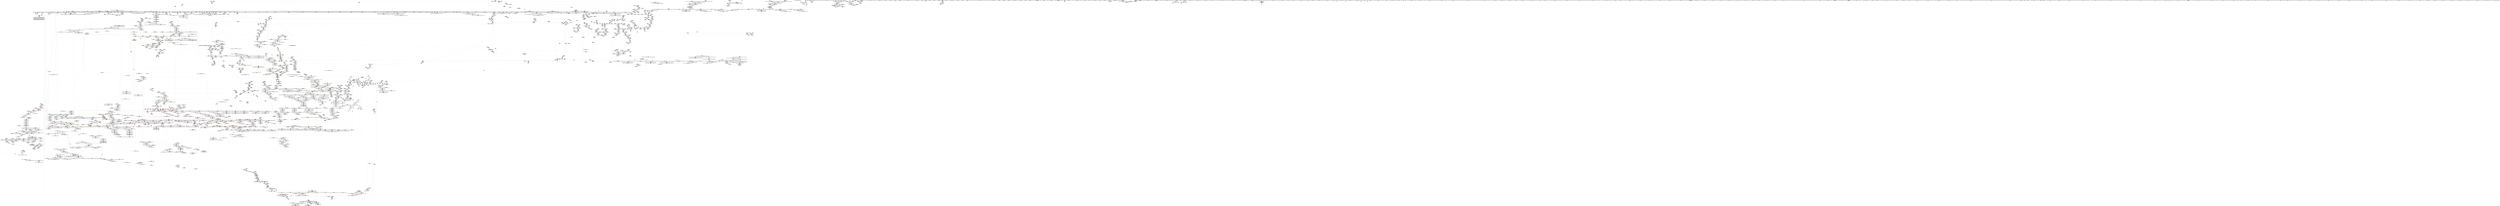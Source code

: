 digraph "SVFG" {
	label="SVFG";

	Node0x5581238e4230 [shape=record,color=grey,label="{NodeID: 0\nNullPtr}"];
	Node0x5581238e4230 -> Node0x558124179560[style=solid];
	Node0x5581238e4230 -> Node0x558124179660[style=solid];
	Node0x5581238e4230 -> Node0x558124179730[style=solid];
	Node0x5581238e4230 -> Node0x558124179800[style=solid];
	Node0x5581238e4230 -> Node0x5581241798d0[style=solid];
	Node0x5581238e4230 -> Node0x5581241799a0[style=solid];
	Node0x5581238e4230 -> Node0x558124179a70[style=solid];
	Node0x5581238e4230 -> Node0x558124179b40[style=solid];
	Node0x5581238e4230 -> Node0x558124179c10[style=solid];
	Node0x5581238e4230 -> Node0x558124179ce0[style=solid];
	Node0x5581238e4230 -> Node0x558124179db0[style=solid];
	Node0x5581238e4230 -> Node0x558124179e80[style=solid];
	Node0x5581238e4230 -> Node0x558124179f50[style=solid];
	Node0x5581238e4230 -> Node0x55812417a020[style=solid];
	Node0x5581238e4230 -> Node0x55812417a0f0[style=solid];
	Node0x5581238e4230 -> Node0x55812417a1c0[style=solid];
	Node0x5581238e4230 -> Node0x55812417a290[style=solid];
	Node0x5581238e4230 -> Node0x55812417a360[style=solid];
	Node0x5581238e4230 -> Node0x55812417a430[style=solid];
	Node0x5581238e4230 -> Node0x55812417a500[style=solid];
	Node0x5581238e4230 -> Node0x55812417a5d0[style=solid];
	Node0x5581238e4230 -> Node0x55812417a6a0[style=solid];
	Node0x5581238e4230 -> Node0x55812417a770[style=solid];
	Node0x5581238e4230 -> Node0x55812417a840[style=solid];
	Node0x5581238e4230 -> Node0x55812417a910[style=solid];
	Node0x5581238e4230 -> Node0x55812417a9e0[style=solid];
	Node0x5581238e4230 -> Node0x55812417aab0[style=solid];
	Node0x5581238e4230 -> Node0x55812417ab80[style=solid];
	Node0x5581238e4230 -> Node0x55812417ac50[style=solid];
	Node0x5581238e4230 -> Node0x55812417ad20[style=solid];
	Node0x5581238e4230 -> Node0x55812417adf0[style=solid];
	Node0x5581238e4230 -> Node0x55812417aec0[style=solid];
	Node0x5581238e4230 -> Node0x55812417af90[style=solid];
	Node0x5581238e4230 -> Node0x55812417b060[style=solid];
	Node0x5581238e4230 -> Node0x55812417b130[style=solid];
	Node0x5581238e4230 -> Node0x55812417b200[style=solid];
	Node0x5581238e4230 -> Node0x55812417b2d0[style=solid];
	Node0x5581238e4230 -> Node0x55812417b3a0[style=solid];
	Node0x5581238e4230 -> Node0x55812417b470[style=solid];
	Node0x5581238e4230 -> Node0x55812417b540[style=solid];
	Node0x5581238e4230 -> Node0x55812417b610[style=solid];
	Node0x5581238e4230 -> Node0x55812417b6e0[style=solid];
	Node0x5581238e4230 -> Node0x55812417b7b0[style=solid];
	Node0x5581238e4230 -> Node0x55812417b880[style=solid];
	Node0x5581238e4230 -> Node0x55812417b950[style=solid];
	Node0x5581238e4230 -> Node0x55812417ba20[style=solid];
	Node0x5581238e4230 -> Node0x55812417baf0[style=solid];
	Node0x5581238e4230 -> Node0x55812417bbc0[style=solid];
	Node0x5581238e4230 -> Node0x55812417bc90[style=solid];
	Node0x5581238e4230 -> Node0x55812417bd60[style=solid];
	Node0x5581238e4230 -> Node0x55812417be30[style=solid];
	Node0x5581238e4230 -> Node0x55812417bf00[style=solid];
	Node0x5581238e4230 -> Node0x55812417bfd0[style=solid];
	Node0x5581238e4230 -> Node0x55812417c0a0[style=solid];
	Node0x5581238e4230 -> Node0x55812417c170[style=solid];
	Node0x5581238e4230 -> Node0x55812417c240[style=solid];
	Node0x5581238e4230 -> Node0x55812417c310[style=solid];
	Node0x5581238e4230 -> Node0x55812417c3e0[style=solid];
	Node0x5581238e4230 -> Node0x55812417c4b0[style=solid];
	Node0x5581238e4230 -> Node0x55812417c580[style=solid];
	Node0x5581238e4230 -> Node0x55812417c650[style=solid];
	Node0x5581238e4230 -> Node0x55812417c720[style=solid];
	Node0x5581238e4230 -> Node0x55812417c7f0[style=solid];
	Node0x5581238e4230 -> Node0x55812417c8c0[style=solid];
	Node0x5581238e4230 -> Node0x55812417c990[style=solid];
	Node0x5581238e4230 -> Node0x55812417ca60[style=solid];
	Node0x5581238e4230 -> Node0x55812417cb30[style=solid];
	Node0x5581238e4230 -> Node0x55812417cc00[style=solid];
	Node0x5581238e4230 -> Node0x55812417ccd0[style=solid];
	Node0x5581238e4230 -> Node0x55812417cda0[style=solid];
	Node0x5581238e4230 -> Node0x558124186140[style=solid];
	Node0x5581238e4230 -> Node0x558124189e60[style=solid];
	Node0x5581238e4230 -> Node0x55812418cb10[style=solid];
	Node0x5581238e4230 -> Node0x55812418cbe0[style=solid];
	Node0x5581238e4230 -> Node0x55812418ccb0[style=solid];
	Node0x5581238e4230 -> Node0x5581241944f0[style=solid];
	Node0x5581238e4230 -> Node0x558124194830[style=solid];
	Node0x5581238e4230 -> Node0x5581241d3c70[style=solid];
	Node0x5581238e4230 -> Node0x5581241d3d00[style=solid];
	Node0x5581238e4230 -> Node0x5581241d3f70[style=solid];
	Node0x5581238e4230 -> Node0x5581241d7920[style=solid];
	Node0x5581238e4230 -> Node0x558123537970[style=solid];
	Node0x5581238e4230 -> Node0x558124214bc0[style=solid];
	Node0x5581238e4230 -> Node0x5581242151c0[style=solid];
	Node0x5581238e4230 -> Node0x558124215640[style=solid];
	Node0x5581238e4230 -> Node0x558124215ac0[style=solid];
	Node0x5581238e4230 -> Node0x558124215dc0[style=solid];
	Node0x5581238e4230 -> Node0x558124215f40[style=solid];
	Node0x5581238e4230 -> Node0x558124216840[style=solid];
	Node0x5581238e4230 -> Node0x558124216b40[style=solid];
	Node0x5581238e4230 -> Node0x558124217740[style=solid];
	Node0x5581238e4230:s64 -> Node0x5581243fab80[style=solid,color=red];
	Node0x5581238e4230:s64 -> Node0x5581243eca40[style=solid,color=red];
	Node0x5581243fc490 [shape=record,color=black,label="{NodeID: 4871\n1994 = PHI(1933, 1953, )\n1st arg _ZNKSt10_Select1stISt4pairIKiiEEclERKS2_ }"];
	Node0x5581243fc490 -> Node0x558124191290[style=solid];
	Node0x558124185720 [shape=record,color=red,label="{NodeID: 1550\n3435\<--3432\n\<--call\n_ZNSt4pairIPSt18_Rb_tree_node_baseS1_EC2IRPSt13_Rb_tree_nodeIS_IKiiEERS1_Lb1EEEOT_OT0_\n}"];
	Node0x558124185720 -> Node0x5581241707c0[style=solid];
	Node0x558124163910 [shape=record,color=green,label="{NodeID: 443\n2788\<--2789\n__args.addr\<--__args.addr_field_insensitive\n_ZNSt8_Rb_treeIiSt4pairIKiiESt10_Select1stIS2_ESt4lessIiESaIS2_EE17_M_construct_nodeIJRKSt21piecewise_construct_tSt5tupleIJRS1_EESD_IJEEEEEvPSt13_Rb_tree_nodeIS2_EDpOT_\n}"];
	Node0x558124163910 -> Node0x5581241b0370[style=solid];
	Node0x558124163910 -> Node0x5581241d4a00[style=solid];
	Node0x5581241bccf0 [shape=record,color=black,label="{NodeID: 3100\nMR_20V_2 = PHI(MR_20V_7, MR_20V_1, )\npts\{77 \}\n}"];
	Node0x5581241bccf0 -> Node0x558124186a60[style=dashed];
	Node0x558124172ce0 [shape=record,color=purple,label="{NodeID: 886\n797\<--795\n_M_header2\<--this1\n_ZNSt15_Rb_tree_headerC2Ev\n}"];
	Node0x5581243e86e0 [shape=record,color=black,label="{NodeID: 4650\n3298 = PHI(2524, 2524, 2524, )\n0th arg _ZNSt8_Rb_treeIiSt4pairIKiiESt10_Select1stIS2_ESt4lessIiESaIS2_EE11_M_leftmostEv }"];
	Node0x5581243e86e0 -> Node0x5581241d79f0[style=solid];
	Node0x5581241a9420 [shape=record,color=red,label="{NodeID: 1329\n1797\<--1790\n\<--__x.addr\n_ZNKSt23_Rb_tree_const_iteratorISt4pairIKiiEEeqERKS3_\n}"];
	Node0x5581241a9420 -> Node0x558124196370[style=solid];
	Node0x55812415ba80 [shape=record,color=green,label="{NodeID: 222\n1278\<--1279\nexn.slot\<--exn.slot_field_insensitive\n_ZNSt12_Vector_baseIiSaIiEED2Ev\n}"];
	Node0x55812415ba80 -> Node0x5581241a60f0[style=solid];
	Node0x55812415ba80 -> Node0x55812418c7d0[style=solid];
	Node0x558124190c10 [shape=record,color=blue,label="{NodeID: 1772\n1927\<--1926\n__x.addr\<--__x\n_ZNSt8_Rb_treeIiSt4pairIKiiESt10_Select1stIS2_ESt4lessIiESaIS2_EE6_S_keyEPKSt18_Rb_tree_node_base\n}"];
	Node0x558124190c10 -> Node0x5581241aa600[style=dashed];
	Node0x55812417f810 [shape=record,color=black,label="{NodeID: 665\n1087\<--1086\n\<--_M_impl\n_ZNSt8_Rb_treeIiSt4pairIKiiESt10_Select1stIS2_ESt4lessIiESaIS2_EE21_M_get_Node_allocatorEv\n}"];
	Node0x55812417f810 -> Node0x55812417f8e0[style=solid];
	Node0x55812419e090 [shape=record,color=red,label="{NodeID: 1108\n92\<--54\n\<--argc.addr\nmain\n|{<s0>3}}"];
	Node0x55812419e090:s0 -> Node0x5581243f3710[style=solid,color=red];
	Node0x5581238e42c0 [shape=record,color=green,label="{NodeID: 1\n7\<--1\n__dso_handle\<--dummyObj\nGlob }"];
	Node0x5581243fc5e0 [shape=record,color=black,label="{NodeID: 4872\n816 = PHI(795, )\n0th arg _ZNSt15_Rb_tree_header8_M_resetEv }"];
	Node0x5581243fc5e0 -> Node0x558124189d90[style=solid];
	Node0x5581241857f0 [shape=record,color=red,label="{NodeID: 1551\n3441\<--3440\n\<--call2\n_ZNSt4pairIPSt18_Rb_tree_node_baseS1_EC2IRPSt13_Rb_tree_nodeIS_IKiiEERS1_Lb1EEEOT_OT0_\n}"];
	Node0x5581241857f0 -> Node0x5581241d8b00[style=solid];
	Node0x5581241639e0 [shape=record,color=green,label="{NodeID: 444\n2790\<--2791\n__args.addr2\<--__args.addr2_field_insensitive\n_ZNSt8_Rb_treeIiSt4pairIKiiESt10_Select1stIS2_ESt4lessIiESaIS2_EE17_M_construct_nodeIJRKSt21piecewise_construct_tSt5tupleIJRS1_EESD_IJEEEEEvPSt13_Rb_tree_nodeIS2_EDpOT_\n}"];
	Node0x5581241639e0 -> Node0x5581241b0440[style=solid];
	Node0x5581241639e0 -> Node0x5581241d4ad0[style=solid];
	Node0x5581241bd1f0 [shape=record,color=black,label="{NodeID: 3101\nMR_22V_2 = PHI(MR_22V_7, MR_22V_1, )\npts\{79 \}\n}"];
	Node0x5581241bd1f0 -> Node0x558124186b30[style=dashed];
	Node0x558124172db0 [shape=record,color=purple,label="{NodeID: 887\n798\<--795\n_M_color\<--this1\n_ZNSt15_Rb_tree_headerC2Ev\n}"];
	Node0x558124172db0 -> Node0x558124189bf0[style=solid];
	Node0x5581243e89c0 [shape=record,color=black,label="{NodeID: 4651\n885 = PHI(680, )\n0th arg _ZNSt8_Rb_treeIiSt4pairIKiiESt10_Select1stIS2_ESt4lessIiESaIS2_EED2Ev }"];
	Node0x5581243e89c0 -> Node0x55812418a410[style=solid];
	Node0x5581241a94f0 [shape=record,color=red,label="{NodeID: 1330\n1796\<--1795\n\<--_M_node\n_ZNKSt23_Rb_tree_const_iteratorISt4pairIKiiEEeqERKS3_\n}"];
	Node0x5581241a94f0 -> Node0x5581242160c0[style=solid];
	Node0x55812415bb50 [shape=record,color=green,label="{NodeID: 223\n1280\<--1281\nehselector.slot\<--ehselector.slot_field_insensitive\n_ZNSt12_Vector_baseIiSaIiEED2Ev\n}"];
	Node0x55812415bb50 -> Node0x55812418c8a0[style=solid];
	Node0x558124190ce0 [shape=record,color=blue,label="{NodeID: 1773\n1947\<--1946\n__x.addr\<--__x\n_ZNSt8_Rb_treeIiSt4pairIKiiESt10_Select1stIS2_ESt4lessIiESaIS2_EE6_S_keyEPKSt13_Rb_tree_nodeIS2_E\n}"];
	Node0x558124190ce0 -> Node0x5581241aa6d0[style=dashed];
	Node0x55812417f8e0 [shape=record,color=black,label="{NodeID: 666\n1080\<--1087\n_ZNSt8_Rb_treeIiSt4pairIKiiESt10_Select1stIS2_ESt4lessIiESaIS2_EE21_M_get_Node_allocatorEv_ret\<--\n_ZNSt8_Rb_treeIiSt4pairIKiiESt10_Select1stIS2_ESt4lessIiESaIS2_EE21_M_get_Node_allocatorEv\n|{<s0>97|<s1>101|<s2>240|<s3>242}}"];
	Node0x55812417f8e0:s0 -> Node0x5581243de3e0[style=solid,color=blue];
	Node0x55812417f8e0:s1 -> Node0x5581243de660[style=solid,color=blue];
	Node0x55812417f8e0:s2 -> Node0x5581243e6520[style=solid,color=blue];
	Node0x55812417f8e0:s3 -> Node0x5581243e67a0[style=solid,color=blue];
	Node0x55812419e160 [shape=record,color=red,label="{NodeID: 1109\n93\<--56\n\<--argv.addr\nmain\n|{<s0>3}}"];
	Node0x55812419e160:s0 -> Node0x5581243f3820[style=solid,color=red];
	Node0x55812412e9a0 [shape=record,color=green,label="{NodeID: 2\n8\<--1\n_ZSt3cin\<--dummyObj\nGlob }"];
	Node0x5581243fc6f0 [shape=record,color=black,label="{NodeID: 4873\n953 = PHI(893, 2315, 3224, )\n0th arg _ZNSt8_Rb_treeIiSt4pairIKiiESt10_Select1stIS2_ESt4lessIiESaIS2_EE8_M_beginEv }"];
	Node0x5581243fc6f0 -> Node0x55812418a9c0[style=solid];
	Node0x5581241858c0 [shape=record,color=red,label="{NodeID: 1552\n3449\<--3446\n\<--__t.addr\n_ZSt7forwardIRPSt13_Rb_tree_nodeISt4pairIKiiEEEOT_RNSt16remove_referenceIS7_E4typeE\n}"];
	Node0x5581241858c0 -> Node0x558124170890[style=solid];
	Node0x558124163ab0 [shape=record,color=green,label="{NodeID: 445\n2792\<--2793\n__args.addr4\<--__args.addr4_field_insensitive\n_ZNSt8_Rb_treeIiSt4pairIKiiESt10_Select1stIS2_ESt4lessIiESaIS2_EE17_M_construct_nodeIJRKSt21piecewise_construct_tSt5tupleIJRS1_EESD_IJEEEEEvPSt13_Rb_tree_nodeIS2_EDpOT_\n}"];
	Node0x558124163ab0 -> Node0x5581241b0510[style=solid];
	Node0x558124163ab0 -> Node0x5581241d4ba0[style=solid];
	Node0x5581241bd6f0 [shape=record,color=black,label="{NodeID: 3102\nMR_24V_2 = PHI(MR_24V_5, MR_24V_1, )\npts\{81 \}\n}"];
	Node0x5581241bd6f0 -> Node0x558124186c00[style=dashed];
	Node0x558124172e80 [shape=record,color=purple,label="{NodeID: 888\n821\<--820\n_M_header\<--this1\n_ZNSt15_Rb_tree_header8_M_resetEv\n}"];
	Node0x5581243e8ad0 [shape=record,color=black,label="{NodeID: 4652\n1615 = PHI(1564, )\n0th arg _ZSt12__niter_baseIPiET_S1_ }"];
	Node0x5581243e8ad0 -> Node0x55812418ed30[style=solid];
	Node0x5581241a95c0 [shape=record,color=red,label="{NodeID: 1331\n1799\<--1798\n\<--_M_node2\n_ZNKSt23_Rb_tree_const_iteratorISt4pairIKiiEEeqERKS3_\n}"];
	Node0x5581241a95c0 -> Node0x5581242160c0[style=solid];
	Node0x55812415bc20 [shape=record,color=green,label="{NodeID: 224\n1298\<--1299\n_ZNSt12_Vector_baseIiSaIiEE13_M_deallocateEPim\<--_ZNSt12_Vector_baseIiSaIiEE13_M_deallocateEPim_field_insensitive\n}"];
	Node0x558124190db0 [shape=record,color=blue,label="{NodeID: 1774\n1960\<--1959\n__x.addr\<--__x\n_ZNSt8_Rb_treeIiSt4pairIKiiESt10_Select1stIS2_ESt4lessIiESaIS2_EE7_S_leftEPKSt18_Rb_tree_node_base\n}"];
	Node0x558124190db0 -> Node0x5581241aa7a0[style=dashed];
	Node0x55812417f9b0 [shape=record,color=black,label="{NodeID: 667\n1089\<--1096\n_ZNSt13_Rb_tree_nodeISt4pairIKiiEE9_M_valptrEv_ret\<--call\n_ZNSt13_Rb_tree_nodeISt4pairIKiiEE9_M_valptrEv\n|{<s0>98|<s1>164|<s2>243}}"];
	Node0x55812417f9b0:s0 -> Node0x5581243de520[style=solid,color=blue];
	Node0x55812417f9b0:s1 -> Node0x5581243dea20[style=solid,color=blue];
	Node0x55812417f9b0:s2 -> Node0x5581243e68e0[style=solid,color=blue];
	Node0x55812419e230 [shape=record,color=red,label="{NodeID: 1110\n103\<--58\n\<--cases\nmain\n}"];
	Node0x55812419e230 -> Node0x5581242166c0[style=solid];
	Node0x558124106760 [shape=record,color=green,label="{NodeID: 3\n9\<--1\n.str\<--dummyObj\nGlob }"];
	Node0x5581243fc940 [shape=record,color=black,label="{NodeID: 4874\n3116 = PHI(3105, )\n0th arg _ZSt3getILm0EJRKiEERNSt13tuple_elementIXT_ESt5tupleIJDpT0_EEE4typeERS6_ }"];
	Node0x5581243fc940 -> Node0x5581241d69b0[style=solid];
	Node0x558124185990 [shape=record,color=red,label="{NodeID: 1553\n3469\<--3463\nthis1\<--this.addr\n_ZNSt11_Tuple_implILm0EJRKiEEC2ES1_\n}"];
	Node0x558124185990 -> Node0x558124170960[style=solid];
	Node0x558124163b80 [shape=record,color=green,label="{NodeID: 446\n2794\<--2795\nexn.slot\<--exn.slot_field_insensitive\n_ZNSt8_Rb_treeIiSt4pairIKiiESt10_Select1stIS2_ESt4lessIiESaIS2_EE17_M_construct_nodeIJRKSt21piecewise_construct_tSt5tupleIJRS1_EESD_IJEEEEEvPSt13_Rb_tree_nodeIS2_EDpOT_\n}"];
	Node0x558124163b80 -> Node0x5581241b05e0[style=solid];
	Node0x558124163b80 -> Node0x5581241b06b0[style=solid];
	Node0x558124163b80 -> Node0x5581241d4c70[style=solid];
	Node0x558124163b80 -> Node0x5581241d4e10[style=solid];
	Node0x5581241bdbf0 [shape=record,color=black,label="{NodeID: 3103\nMR_26V_2 = PHI(MR_26V_6, MR_26V_1, )\npts\{83 \}\n}"];
	Node0x5581241bdbf0 -> Node0x558124186cd0[style=dashed];
	Node0x5581241bdbf0 -> Node0x5581241bdbf0[style=dashed];
	Node0x558124172f50 [shape=record,color=purple,label="{NodeID: 889\n822\<--820\n_M_parent\<--this1\n_ZNSt15_Rb_tree_header8_M_resetEv\n}"];
	Node0x558124172f50 -> Node0x558124189e60[style=solid];
	Node0x5581243e8be0 [shape=record,color=black,label="{NodeID: 4653\n1369 = PHI(1225, 1300, 1308, )\n0th arg _ZNSt12_Vector_baseIiSaIiEE12_Vector_implD2Ev }"];
	Node0x5581243e8be0 -> Node0x55812418d190[style=solid];
	Node0x5581242dd2d0 [shape=record,color=yellow,style=double,label="{NodeID: 3546\n150V_1 = ENCHI(MR_150V_0)\npts\{690 \}\nFun[_ZNSt6vectorIiSaIiEED2Ev]}"];
	Node0x5581242dd2d0 -> Node0x558124189640[style=dashed];
	Node0x5581241a9690 [shape=record,color=red,label="{NodeID: 1332\n1809\<--1806\nthis1\<--this.addr\n_ZNKSt8_Rb_treeIiSt4pairIKiiESt10_Select1stIS2_ESt4lessIiESaIS2_EE3endEv\n}"];
	Node0x5581241a9690 -> Node0x558124196510[style=solid];
	Node0x55812415bd20 [shape=record,color=green,label="{NodeID: 225\n1317\<--1318\nthis.addr\<--this.addr_field_insensitive\n_ZNSt12_Vector_baseIiSaIiEE12_Vector_implC2ERKS0_\n}"];
	Node0x55812415bd20 -> Node0x5581241a6430[style=solid];
	Node0x55812415bd20 -> Node0x55812418c970[style=solid];
	Node0x558124190e80 [shape=record,color=blue,label="{NodeID: 1775\n1970\<--1969\n__x.addr\<--__x\n_ZNSt8_Rb_treeIiSt4pairIKiiESt10_Select1stIS2_ESt4lessIiESaIS2_EE8_S_rightEPKSt18_Rb_tree_node_base\n}"];
	Node0x558124190e80 -> Node0x5581241aa940[style=dashed];
	Node0x55812417fa80 [shape=record,color=black,label="{NodeID: 668\n1121\<--1118\n\<--call\n_ZN9__gnu_cxx16__aligned_membufISt4pairIKiiEE6_M_ptrEv\n}"];
	Node0x55812417fa80 -> Node0x55812417fb50[style=solid];
	Node0x55812419e300 [shape=record,color=red,label="{NodeID: 1111\n102\<--60\n\<--cas\nmain\n}"];
	Node0x55812419e300 -> Node0x5581242166c0[style=solid];
	Node0x5581241067f0 [shape=record,color=green,label="{NodeID: 4\n11\<--1\n.str.1\<--dummyObj\nGlob }"];
	Node0x5581243fca50 [shape=record,color=black,label="{NodeID: 4875\n2305 = PHI(2067, )\n0th arg _ZNSt8_Rb_treeIiSt4pairIKiiESt10_Select1stIS2_ESt4lessIiESaIS2_EE11lower_boundERS1_ }"];
	Node0x5581243fca50 -> Node0x558124192e30[style=solid];
	Node0x558124185a60 [shape=record,color=red,label="{NodeID: 1554\n3471\<--3465\n\<--__head.addr\n_ZNSt11_Tuple_implILm0EJRKiEEC2ES1_\n|{<s0>302}}"];
	Node0x558124185a60:s0 -> Node0x5581243f9b60[style=solid,color=red];
	Node0x558124163c50 [shape=record,color=green,label="{NodeID: 447\n2796\<--2797\nehselector.slot\<--ehselector.slot_field_insensitive\n_ZNSt8_Rb_treeIiSt4pairIKiiESt10_Select1stIS2_ESt4lessIiESaIS2_EE17_M_construct_nodeIJRKSt21piecewise_construct_tSt5tupleIJRS1_EESD_IJEEEEEvPSt13_Rb_tree_nodeIS2_EDpOT_\n}"];
	Node0x558124163c50 -> Node0x5581241b0780[style=solid];
	Node0x558124163c50 -> Node0x5581241d4d40[style=solid];
	Node0x558124163c50 -> Node0x5581241d4ee0[style=solid];
	Node0x5581241be0f0 [shape=record,color=black,label="{NodeID: 3104\nMR_28V_2 = PHI(MR_28V_4, MR_28V_1, )\npts\{85 \}\n}"];
	Node0x5581241be0f0 -> Node0x558124187280[style=dashed];
	Node0x5581241be0f0 -> Node0x5581241875c0[style=dashed];
	Node0x558124173020 [shape=record,color=purple,label="{NodeID: 890\n824\<--820\n_M_header2\<--this1\n_ZNSt15_Rb_tree_header8_M_resetEv\n}"];
	Node0x558124173020 -> Node0x558124189f30[style=solid];
	Node0x5581243e8e00 [shape=record,color=black,label="{NodeID: 4654\n3337 = PHI(2508, 3216, )\n0th arg _ZNSt17_Rb_tree_iteratorISt4pairIKiiEEmmEv }"];
	Node0x5581243e8e00 -> Node0x5581241d7ed0[style=solid];
	Node0x5581242dd3b0 [shape=record,color=yellow,style=double,label="{NodeID: 3547\n152V_1 = ENCHI(MR_152V_0)\npts\{692 \}\nFun[_ZNSt6vectorIiSaIiEED2Ev]}"];
	Node0x5581242dd3b0 -> Node0x558124189710[style=dashed];
	Node0x5581241a9760 [shape=record,color=red,label="{NodeID: 1333\n1819\<--1818\n\<--coerce.dive\n_ZNKSt8_Rb_treeIiSt4pairIKiiESt10_Select1stIS2_ESt4lessIiESaIS2_EE3endEv\n}"];
	Node0x5581241a9760 -> Node0x558124181bd0[style=solid];
	Node0x55812415bdf0 [shape=record,color=green,label="{NodeID: 226\n1319\<--1320\n__a.addr\<--__a.addr_field_insensitive\n_ZNSt12_Vector_baseIiSaIiEE12_Vector_implC2ERKS0_\n}"];
	Node0x55812415bdf0 -> Node0x5581241a6500[style=solid];
	Node0x55812415bdf0 -> Node0x55812418ca40[style=solid];
	Node0x558124190f50 [shape=record,color=blue,label="{NodeID: 1776\n1981\<--1979\nthis.addr\<--this\n_ZNSt23_Rb_tree_const_iteratorISt4pairIKiiEEC2EPKSt18_Rb_tree_node_base\n}"];
	Node0x558124190f50 -> Node0x5581241aaae0[style=dashed];
	Node0x55812417fb50 [shape=record,color=black,label="{NodeID: 669\n1112\<--1121\n_ZN9__gnu_cxx16__aligned_membufISt4pairIKiiEE6_M_ptrEv_ret\<--\n_ZN9__gnu_cxx16__aligned_membufISt4pairIKiiEE6_M_ptrEv\n|{<s0>105}}"];
	Node0x55812417fb50:s0 -> Node0x5581243df920[style=solid,color=blue];
	Node0x558124318580 [shape=record,color=yellow,style=double,label="{NodeID: 4433\n301V_2 = CSCHI(MR_301V_1)\npts\{18050000 \}\nCS[]}"];
	Node0x558124318580 -> Node0x5581241a9760[style=dashed];
	Node0x55812419e3d0 [shape=record,color=red,label="{NodeID: 1112\n106\<--60\n\<--cas\nmain\n}"];
	Node0x55812419e3d0 -> Node0x558124212f40[style=solid];
	Node0x558124106aa0 [shape=record,color=green,label="{NodeID: 5\n13\<--1\n.str.2\<--dummyObj\nGlob }"];
	Node0x5581243fcb60 [shape=record,color=black,label="{NodeID: 4876\n2306 = PHI(2068, )\n1st arg _ZNSt8_Rb_treeIiSt4pairIKiiESt10_Select1stIS2_ESt4lessIiESaIS2_EE11lower_boundERS1_ }"];
	Node0x5581243fcb60 -> Node0x558124192f00[style=solid];
	Node0x558124185b30 [shape=record,color=red,label="{NodeID: 1555\n3483\<--3482\ndummyVal\<--offset_0\n_ZNSt3mapIiiSt4lessIiESaISt4pairIKiiEEEixERS3_\n}"];
	Node0x558124185b30 -> Node0x558124188ef0[style=solid];
	Node0x558124163d20 [shape=record,color=green,label="{NodeID: 448\n2817\<--2818\n_ZNSt16allocator_traitsISaISt13_Rb_tree_nodeISt4pairIKiiEEEE9constructIS3_JRKSt21piecewise_construct_tSt5tupleIJRS2_EESB_IJEEEEEvRS5_PT_DpOT0_\<--_ZNSt16allocator_traitsISaISt13_Rb_tree_nodeISt4pairIKiiEEEE9constructIS3_JRKSt21piecewise_construct_tSt5tupleIJRS2_EESB_IJEEEEEvRS5_PT_DpOT0__field_insensitive\n}"];
	Node0x5581241be5f0 [shape=record,color=black,label="{NodeID: 3105\nMR_30V_2 = PHI(MR_30V_5, MR_30V_1, )\npts\{87 \}\n}"];
	Node0x5581241be5f0 -> Node0x558124187350[style=dashed];
	Node0x5581241be5f0 -> Node0x5581241be5f0[style=dashed];
	Node0x5581241730f0 [shape=record,color=purple,label="{NodeID: 891\n825\<--820\n_M_header3\<--this1\n_ZNSt15_Rb_tree_header8_M_resetEv\n}"];
	Node0x5581243e8f50 [shape=record,color=black,label="{NodeID: 4655\n2852 = PHI(2773, )\n0th arg _ZNSt16allocator_traitsISaISt13_Rb_tree_nodeISt4pairIKiiEEEE8allocateERS5_m }"];
	Node0x5581243e8f50 -> Node0x5581241d4fb0[style=solid];
	Node0x5581242dd490 [shape=record,color=yellow,style=double,label="{NodeID: 3548\n34V_1 = ENCHI(MR_34V_0)\npts\{650000 \}\nFun[_ZNSt6vectorIiSaIiEED2Ev]|{|<s1>73|<s2>74}}"];
	Node0x5581242dd490 -> Node0x5581241a2cf0[style=dashed];
	Node0x5581242dd490:s1 -> Node0x5581242ddec0[style=dashed,color=red];
	Node0x5581242dd490:s2 -> Node0x5581242ddec0[style=dashed,color=red];
	Node0x5581241a9830 [shape=record,color=red,label="{NodeID: 1334\n1840\<--1828\nthis1\<--this.addr\n_ZNKSt8_Rb_treeIiSt4pairIKiiESt10_Select1stIS2_ESt4lessIiESaIS2_EE14_M_lower_boundEPKSt13_Rb_tree_nodeIS2_EPKSt18_Rb_tree_node_baseRS1_\n}"];
	Node0x5581241a9830 -> Node0x558124196850[style=solid];
	Node0x55812415bec0 [shape=record,color=green,label="{NodeID: 227\n1327\<--1328\n_ZNSaIiEC2ERKS_\<--_ZNSaIiEC2ERKS__field_insensitive\n}"];
	Node0x558124191020 [shape=record,color=blue,label="{NodeID: 1777\n1983\<--1980\n__x.addr\<--__x\n_ZNSt23_Rb_tree_const_iteratorISt4pairIKiiEEC2EPKSt18_Rb_tree_node_base\n}"];
	Node0x558124191020 -> Node0x5581241aabb0[style=dashed];
	Node0x55812417fc20 [shape=record,color=black,label="{NodeID: 670\n1130\<--1129\n\<--_M_storage\n_ZN9__gnu_cxx16__aligned_membufISt4pairIKiiEE7_M_addrEv\n}"];
	Node0x55812417fc20 -> Node0x55812417fcf0[style=solid];
	Node0x5581243186e0 [shape=record,color=yellow,style=double,label="{NodeID: 4434\n311V_2 = CSCHI(MR_311V_1)\npts\{18270000 \}\nCS[]}"];
	Node0x5581243186e0 -> Node0x5581241a9eb0[style=dashed];
	Node0x55812419e4a0 [shape=record,color=red,label="{NodeID: 1113\n236\<--60\n\<--cas\nmain\n}"];
	Node0x55812419e4a0 -> Node0x558124213cc0[style=solid];
	Node0x558124106b30 [shape=record,color=green,label="{NodeID: 6\n15\<--1\n.str.3\<--dummyObj\nGlob }"];
	Node0x5581243fcc70 [shape=record,color=black,label="{NodeID: 4877\n1721 = PHI(1714, )\n0th arg _ZNSt12_Destroy_auxILb1EE9__destroyIPiEEvT_S3_ }"];
	Node0x5581243fcc70 -> Node0x55812418f960[style=solid];
	Node0x558124185c00 [shape=record,color=red,label="{NodeID: 1556\n3486\<--3485\ndummyVal\<--offset_0\n_ZNKSt8_Rb_treeIiSt4pairIKiiESt10_Select1stIS2_ESt4lessIiESaIS2_EE4findERS1_\n}"];
	Node0x558124185c00 -> Node0x55812418ff10[style=solid];
	Node0x558124163e20 [shape=record,color=green,label="{NodeID: 449\n2854\<--2855\n__a.addr\<--__a.addr_field_insensitive\n_ZNSt16allocator_traitsISaISt13_Rb_tree_nodeISt4pairIKiiEEEE8allocateERS5_m\n}"];
	Node0x558124163e20 -> Node0x5581241b0850[style=solid];
	Node0x558124163e20 -> Node0x5581241d4fb0[style=solid];
	Node0x5581241beaf0 [shape=record,color=black,label="{NodeID: 3106\nMR_32V_2 = PHI(MR_32V_3, MR_32V_1, )\npts\{1471 \}\n|{<s0>8}}"];
	Node0x5581241beaf0:s0 -> Node0x5581242e1490[style=dashed,color=red];
	Node0x5581241731c0 [shape=record,color=purple,label="{NodeID: 892\n826\<--820\n_M_left\<--this1\n_ZNSt15_Rb_tree_header8_M_resetEv\n}"];
	Node0x5581241731c0 -> Node0x558124189f30[style=solid];
	Node0x5581243e9060 [shape=record,color=black,label="{NodeID: 4656\n2853 = PHI(1056, )\n1st arg _ZNSt16allocator_traitsISaISt13_Rb_tree_nodeISt4pairIKiiEEEE8allocateERS5_m }"];
	Node0x5581243e9060 -> Node0x5581241d5080[style=solid];
	Node0x5581242dd570 [shape=record,color=yellow,style=double,label="{NodeID: 3549\n36V_1 = ENCHI(MR_36V_0)\npts\{650001 \}\nFun[_ZNSt6vectorIiSaIiEED2Ev]}"];
	Node0x5581242dd570 -> Node0x5581241a2dc0[style=dashed];
	Node0x5581241a9900 [shape=record,color=red,label="{NodeID: 1335\n1842\<--1830\n\<--__x.addr\n_ZNKSt8_Rb_treeIiSt4pairIKiiESt10_Select1stIS2_ESt4lessIiESaIS2_EE14_M_lower_boundEPKSt13_Rb_tree_nodeIS2_EPKSt18_Rb_tree_node_baseRS1_\n}"];
	Node0x5581241a9900 -> Node0x558124214bc0[style=solid];
	Node0x55812415bfc0 [shape=record,color=green,label="{NodeID: 228\n1339\<--1340\nthis.addr\<--this.addr_field_insensitive\n_ZNSt12_Vector_baseIiSaIiEE17_M_create_storageEm\n}"];
	Node0x55812415bfc0 -> Node0x5581241a65d0[style=solid];
	Node0x55812415bfc0 -> Node0x55812418cd80[style=solid];
	Node0x5581241910f0 [shape=record,color=blue,label="{NodeID: 1778\n1988\<--1989\n_M_node\<--\n_ZNSt23_Rb_tree_const_iteratorISt4pairIKiiEEC2EPKSt18_Rb_tree_node_base\n|{<s0>147|<s1>152}}"];
	Node0x5581241910f0:s0 -> Node0x558124318580[style=dashed,color=blue];
	Node0x5581241910f0:s1 -> Node0x5581243186e0[style=dashed,color=blue];
	Node0x55812417fcf0 [shape=record,color=black,label="{NodeID: 671\n1123\<--1130\n_ZN9__gnu_cxx16__aligned_membufISt4pairIKiiEE7_M_addrEv_ret\<--\n_ZN9__gnu_cxx16__aligned_membufISt4pairIKiiEE7_M_addrEv\n|{<s0>106}}"];
	Node0x55812417fcf0:s0 -> Node0x5581243dfa60[style=solid,color=blue];
	Node0x558124318840 [shape=record,color=yellow,style=double,label="{NodeID: 4435\n44V_2 = CSCHI(MR_44V_1)\npts\{750004 \}\nCS[]|{|<s1>172|<s2>173}}"];
	Node0x558124318840 -> Node0x5581241bb3f0[style=dashed];
	Node0x558124318840:s1 -> Node0x5581242c2430[style=dashed,color=red];
	Node0x558124318840:s2 -> Node0x5581242bf3f0[style=dashed,color=red];
	Node0x55812419e570 [shape=record,color=red,label="{NodeID: 1114\n114\<--62\n\<--N\nmain\n}"];
	Node0x55812419e570 -> Node0x55812417d040[style=solid];
	Node0x558124106bc0 [shape=record,color=green,label="{NodeID: 7\n17\<--1\n.str.4\<--dummyObj\nGlob }"];
	Node0x5581243fcd80 [shape=record,color=black,label="{NodeID: 4878\n1722 = PHI(1715, )\n1st arg _ZNSt12_Destroy_auxILb1EE9__destroyIPiEEvT_S3_ }"];
	Node0x5581243fcd80 -> Node0x55812418fa30[style=solid];
	Node0x558124185cd0 [shape=record,color=red,label="{NodeID: 1557\n3489\<--3488\ndummyVal\<--offset_0\n_ZNSt8_Rb_treeIiSt4pairIKiiESt10_Select1stIS2_ESt4lessIiESaIS2_EE22_M_emplace_hint_uniqueIJRKSt21piecewise_construct_tSt5tupleIJRS1_EESD_IJEEEEESt17_Rb_tree_iteratorIS2_ESt23_Rb_tree_const_iteratorIS2_EDpOT_\n}"];
	Node0x558124185cd0 -> Node0x5581241923a0[style=solid];
	Node0x558124163ef0 [shape=record,color=green,label="{NodeID: 450\n2856\<--2857\n__n.addr\<--__n.addr_field_insensitive\n_ZNSt16allocator_traitsISaISt13_Rb_tree_nodeISt4pairIKiiEEEE8allocateERS5_m\n}"];
	Node0x558124163ef0 -> Node0x5581241b0920[style=solid];
	Node0x558124163ef0 -> Node0x5581241d5080[style=solid];
	Node0x5581241beff0 [shape=record,color=black,label="{NodeID: 3107\nMR_34V_2 = PHI(MR_34V_3, MR_34V_1, )\npts\{650000 \}\n|{<s0>8}}"];
	Node0x5581241beff0:s0 -> Node0x5581242e1570[style=dashed,color=red];
	Node0x558124173290 [shape=record,color=purple,label="{NodeID: 893\n828\<--820\n_M_header4\<--this1\n_ZNSt15_Rb_tree_header8_M_resetEv\n}"];
	Node0x558124173290 -> Node0x55812418a000[style=solid];
	Node0x5581243e9170 [shape=record,color=black,label="{NodeID: 4657\n3127 = PHI(3121, )\n0th arg _ZSt12__get_helperILm0ERKiJEERT0_RSt11_Tuple_implIXT_EJS2_DpT1_EE }"];
	Node0x5581243e9170 -> Node0x5581241d6a80[style=solid];
	Node0x5581242dd650 [shape=record,color=yellow,style=double,label="{NodeID: 3550\n38V_1 = ENCHI(MR_38V_0)\npts\{650002 \}\nFun[_ZNSt6vectorIiSaIiEED2Ev]|{<s0>73|<s1>74}}"];
	Node0x5581242dd650:s0 -> Node0x5581242ddfa0[style=dashed,color=red];
	Node0x5581242dd650:s1 -> Node0x5581242ddfa0[style=dashed,color=red];
	Node0x5581241a99d0 [shape=record,color=red,label="{NodeID: 1336\n1848\<--1830\n\<--__x.addr\n_ZNKSt8_Rb_treeIiSt4pairIKiiESt10_Select1stIS2_ESt4lessIiESaIS2_EE14_M_lower_boundEPKSt13_Rb_tree_nodeIS2_EPKSt18_Rb_tree_node_baseRS1_\n|{<s0>148}}"];
	Node0x5581241a99d0:s0 -> Node0x5581243ebb50[style=solid,color=red];
	Node0x558124164640 [shape=record,color=green,label="{NodeID: 229\n1341\<--1342\n__n.addr\<--__n.addr_field_insensitive\n_ZNSt12_Vector_baseIiSaIiEE17_M_create_storageEm\n}"];
	Node0x558124164640 -> Node0x5581241a66a0[style=solid];
	Node0x558124164640 -> Node0x5581241a6770[style=solid];
	Node0x558124164640 -> Node0x55812418ce50[style=solid];
	Node0x5581241911c0 [shape=record,color=blue,label="{NodeID: 1779\n1995\<--1993\nthis.addr\<--this\n_ZNKSt10_Select1stISt4pairIKiiEEclERKS2_\n}"];
	Node0x5581241911c0 -> Node0x5581241aac80[style=dashed];
	Node0x55812417fdc0 [shape=record,color=black,label="{NodeID: 672\n1146\<--1145\n\<--\n_ZNSt16allocator_traitsISaISt13_Rb_tree_nodeISt4pairIKiiEEEE10deallocateERS5_PS4_m\n|{<s0>107}}"];
	Node0x55812417fdc0:s0 -> Node0x5581243fcfa0[style=solid,color=red];
	Node0x5581243189a0 [shape=record,color=yellow,style=double,label="{NodeID: 4436\n46V_2 = CSCHI(MR_46V_1)\npts\{28930004 \}\nCS[]|{<s0>62|<s1>172|<s2>173}}"];
	Node0x5581243189a0:s0 -> Node0x5581241b6890[style=dashed,color=blue];
	Node0x5581243189a0:s1 -> Node0x5581242c2b60[style=dashed,color=red];
	Node0x5581243189a0:s2 -> Node0x5581242bf5b0[style=dashed,color=red];
	Node0x55812419e640 [shape=record,color=red,label="{NodeID: 1115\n128\<--62\n\<--N\nmain\n}"];
	Node0x55812419e640 -> Node0x5581242169c0[style=solid];
	Node0x558124106c50 [shape=record,color=green,label="{NodeID: 8\n19\<--1\n_ZStL19piecewise_construct\<--dummyObj\nGlob |{<s0>62}}"];
	Node0x558124106c50:s0 -> Node0x5581243f7f10[style=solid,color=red];
	Node0x5581243fce90 [shape=record,color=black,label="{NodeID: 4879\n1477 = PHI(1457, )\n0th arg _ZNK9__gnu_cxx13new_allocatorIiE8max_sizeEv }"];
	Node0x5581243fce90 -> Node0x55812418db50[style=solid];
	Node0x558124185da0 [shape=record,color=red,label="{NodeID: 1558\n3492\<--3491\ndummyVal\<--offset_0\n_ZNSt8_Rb_treeIiSt4pairIKiiESt10_Select1stIS2_ESt4lessIiESaIS2_EE29_M_get_insert_hint_unique_posESt23_Rb_tree_const_iteratorIS2_ERS1_\n}"];
	Node0x558124185da0 -> Node0x558124194760[style=solid];
	Node0x558124163fc0 [shape=record,color=green,label="{NodeID: 451\n2864\<--2865\n_ZN9__gnu_cxx13new_allocatorISt13_Rb_tree_nodeISt4pairIKiiEEE8allocateEmPKv\<--_ZN9__gnu_cxx13new_allocatorISt13_Rb_tree_nodeISt4pairIKiiEEE8allocateEmPKv_field_insensitive\n}"];
	Node0x5581241bf4f0 [shape=record,color=black,label="{NodeID: 3108\nMR_36V_2 = PHI(MR_36V_3, MR_36V_1, )\npts\{650001 \}\n|{<s0>8}}"];
	Node0x5581241bf4f0:s0 -> Node0x5581242e1650[style=dashed,color=red];
	Node0x558124173360 [shape=record,color=purple,label="{NodeID: 894\n829\<--820\n_M_header5\<--this1\n_ZNSt15_Rb_tree_header8_M_resetEv\n}"];
	Node0x5581243e9280 [shape=record,color=black,label="{NodeID: 4658\n3135 = PHI(2498, )\n0th arg _ZNKSt23_Rb_tree_const_iteratorISt4pairIKiiEE13_M_const_castEv }"];
	Node0x5581243e9280 -> Node0x5581241d6b50[style=solid];
	Node0x5581241a9aa0 [shape=record,color=red,label="{NodeID: 1337\n1855\<--1830\n\<--__x.addr\n_ZNKSt8_Rb_treeIiSt4pairIKiiESt10_Select1stIS2_ESt4lessIiESaIS2_EE14_M_lower_boundEPKSt13_Rb_tree_nodeIS2_EPKSt18_Rb_tree_node_baseRS1_\n}"];
	Node0x5581241a9aa0 -> Node0x558124181d70[style=solid];
	Node0x558124164710 [shape=record,color=green,label="{NodeID: 230\n1348\<--1349\n_ZNSt12_Vector_baseIiSaIiEE11_M_allocateEm\<--_ZNSt12_Vector_baseIiSaIiEE11_M_allocateEm_field_insensitive\n}"];
	Node0x558124191290 [shape=record,color=blue,label="{NodeID: 1780\n1997\<--1994\n__x.addr\<--__x\n_ZNKSt10_Select1stISt4pairIKiiEEclERKS2_\n}"];
	Node0x558124191290 -> Node0x5581241aad50[style=dashed];
	Node0x55812417fe90 [shape=record,color=black,label="{NodeID: 673\n1168\<--1167\n\<--\n_ZN9__gnu_cxx13new_allocatorISt13_Rb_tree_nodeISt4pairIKiiEEE10deallocateEPS5_m\n}"];
	Node0x558124318a80 [shape=record,color=yellow,style=double,label="{NodeID: 4437\n50V_2 = CSCHI(MR_50V_1)\npts\{750005 28930005 \}\nCS[]|{<s0>62}}"];
	Node0x558124318a80:s0 -> Node0x5581241b6dc0[style=dashed,color=blue];
	Node0x55812419e710 [shape=record,color=red,label="{NodeID: 1116\n164\<--62\n\<--N\nmain\n}"];
	Node0x55812419e710 -> Node0x558124212c40[style=solid];
	Node0x5581241074c0 [shape=record,color=green,label="{NodeID: 9\n21\<--1\n\<--dummyObj\nCan only get source location for instruction, argument, global var or function.}"];
	Node0x5581243fcfa0 [shape=record,color=black,label="{NodeID: 4880\n1154 = PHI(1146, )\n0th arg _ZN9__gnu_cxx13new_allocatorISt13_Rb_tree_nodeISt4pairIKiiEEE10deallocateEPS5_m }"];
	Node0x5581243fcfa0 -> Node0x55812418bad0[style=solid];
	Node0x558124185e70 [shape=record,color=red,label="{NodeID: 1559\n3495\<--3494\ndummyVal\<--offset_0\n_ZNSt8_Rb_treeIiSt4pairIKiiESt10_Select1stIS2_ESt4lessIiESaIS2_EE29_M_get_insert_hint_unique_posESt23_Rb_tree_const_iteratorIS2_ERS1_\n}"];
	Node0x558124185e70 -> Node0x558124194aa0[style=solid];
	Node0x5581241640c0 [shape=record,color=green,label="{NodeID: 452\n2871\<--2872\nthis.addr\<--this.addr_field_insensitive\n_ZN9__gnu_cxx13new_allocatorISt13_Rb_tree_nodeISt4pairIKiiEEE8allocateEmPKv\n}"];
	Node0x5581241640c0 -> Node0x5581241b09f0[style=solid];
	Node0x5581241640c0 -> Node0x5581241d5150[style=solid];
	Node0x5581241bf9f0 [shape=record,color=black,label="{NodeID: 3109\nMR_38V_2 = PHI(MR_38V_3, MR_38V_1, )\npts\{650002 \}\n|{<s0>8}}"];
	Node0x5581241bf9f0:s0 -> Node0x5581242e1810[style=dashed,color=red];
	Node0x558124173430 [shape=record,color=purple,label="{NodeID: 895\n830\<--820\n_M_right\<--this1\n_ZNSt15_Rb_tree_header8_M_resetEv\n}"];
	Node0x558124173430 -> Node0x55812418a000[style=solid];
	Node0x5581243e9390 [shape=record,color=black,label="{NodeID: 4659\n419 = PHI(66, 66, 1374, )\n0th arg _ZNSaIiED2Ev }"];
	Node0x5581243e9390 -> Node0x558124187f80[style=solid];
	Node0x5581241a9b70 [shape=record,color=red,label="{NodeID: 1338\n1858\<--1830\n\<--__x.addr\n_ZNKSt8_Rb_treeIiSt4pairIKiiESt10_Select1stIS2_ESt4lessIiESaIS2_EE14_M_lower_boundEPKSt13_Rb_tree_nodeIS2_EPKSt18_Rb_tree_node_baseRS1_\n}"];
	Node0x5581241a9b70 -> Node0x558124181e40[style=solid];
	Node0x558124164810 [shape=record,color=green,label="{NodeID: 231\n1370\<--1371\nthis.addr\<--this.addr_field_insensitive\n_ZNSt12_Vector_baseIiSaIiEE12_Vector_implD2Ev\n}"];
	Node0x558124164810 -> Node0x5581241a69e0[style=solid];
	Node0x558124164810 -> Node0x55812418d190[style=solid];
	Node0x558124191360 [shape=record,color=blue,label="{NodeID: 1781\n2007\<--2006\n__x.addr\<--__x\n_ZNSt8_Rb_treeIiSt4pairIKiiESt10_Select1stIS2_ESt4lessIiESaIS2_EE8_S_valueEPKSt13_Rb_tree_nodeIS2_E\n}"];
	Node0x558124191360 -> Node0x5581241aae20[style=dashed];
	Node0x55812417ff60 [shape=record,color=black,label="{NodeID: 674\n1181\<--1180\n\<--this1\n_ZNSaISt13_Rb_tree_nodeISt4pairIKiiEEED2Ev\n|{<s0>109}}"];
	Node0x55812417ff60:s0 -> Node0x5581243e9de0[style=solid,color=red];
	Node0x558124318b90 [shape=record,color=yellow,style=double,label="{NodeID: 4438\n456V_2 = CSCHI(MR_456V_1)\npts\{750004 750005 28930004 28930005 \}\nCS[]|{<s0>169|<s1>169|<s2>169}}"];
	Node0x558124318b90:s0 -> Node0x558124318840[style=dashed,color=blue];
	Node0x558124318b90:s1 -> Node0x5581243189a0[style=dashed,color=blue];
	Node0x558124318b90:s2 -> Node0x558124318a80[style=dashed,color=blue];
	Node0x55812419e7e0 [shape=record,color=red,label="{NodeID: 1117\n243\<--68\nexn\<--exn.slot\nmain\n}"];
	Node0x558124107580 [shape=record,color=green,label="{NodeID: 10\n89\<--1\n\<--dummyObj\nCan only get source location for instruction, argument, global var or function.}"];
	Node0x5581243fd0e0 [shape=record,color=black,label="{NodeID: 4881\n1155 = PHI(1147, )\n1st arg _ZN9__gnu_cxx13new_allocatorISt13_Rb_tree_nodeISt4pairIKiiEEE10deallocateEPS5_m }"];
	Node0x5581243fd0e0 -> Node0x55812418bba0[style=solid];
	Node0x558124185f40 [shape=record,color=blue,label="{NodeID: 1560\n3478\<--21\nllvm.global_ctors_0\<--\nGlob }"];
	Node0x558124164190 [shape=record,color=green,label="{NodeID: 453\n2873\<--2874\n__n.addr\<--__n.addr_field_insensitive\n_ZN9__gnu_cxx13new_allocatorISt13_Rb_tree_nodeISt4pairIKiiEEE8allocateEmPKv\n}"];
	Node0x558124164190 -> Node0x5581241b0ac0[style=solid];
	Node0x558124164190 -> Node0x5581241b0b90[style=solid];
	Node0x558124164190 -> Node0x5581241d5220[style=solid];
	Node0x5581241bfef0 [shape=record,color=black,label="{NodeID: 3110\nMR_40V_2 = PHI(MR_40V_4, MR_40V_1, )\npts\{750000 \}\n|{<s0>13}}"];
	Node0x5581241bfef0:s0 -> Node0x5581242c5440[style=dashed,color=red];
	Node0x558124173500 [shape=record,color=purple,label="{NodeID: 896\n832\<--820\n_M_node_count\<--this1\n_ZNSt15_Rb_tree_header8_M_resetEv\n}"];
	Node0x558124173500 -> Node0x55812418a0d0[style=solid];
	Node0x5581243e9640 [shape=record,color=black,label="{NodeID: 4660\n1378 = PHI(1324, )\n0th arg _ZNSaIiEC2ERKS_ }"];
	Node0x5581243e9640 -> Node0x55812418d260[style=solid];
	Node0x5581241a9c40 [shape=record,color=red,label="{NodeID: 1339\n1865\<--1830\n\<--__x.addr\n_ZNKSt8_Rb_treeIiSt4pairIKiiESt10_Select1stIS2_ESt4lessIiESaIS2_EE14_M_lower_boundEPKSt13_Rb_tree_nodeIS2_EPKSt18_Rb_tree_node_baseRS1_\n}"];
	Node0x5581241a9c40 -> Node0x558124181f10[style=solid];
	Node0x5581241648e0 [shape=record,color=green,label="{NodeID: 232\n1380\<--1381\nthis.addr\<--this.addr_field_insensitive\n_ZNSaIiEC2ERKS_\n}"];
	Node0x5581241648e0 -> Node0x5581241a6ab0[style=solid];
	Node0x5581241648e0 -> Node0x55812418d260[style=solid];
	Node0x558124191430 [shape=record,color=blue,label="{NodeID: 1782\n2017\<--2016\nthis.addr\<--this\n_ZNKSt13_Rb_tree_nodeISt4pairIKiiEE9_M_valptrEv\n}"];
	Node0x558124191430 -> Node0x5581241aaef0[style=dashed];
	Node0x558124180030 [shape=record,color=black,label="{NodeID: 675\n1259\<--1258\n\<--this1\n_ZNSt6vectorIiSaIiEE21_M_default_initializeEm\n}"];
	Node0x558124180030 -> Node0x558124174470[style=solid];
	Node0x558124180030 -> Node0x558124174540[style=solid];
	Node0x558124318d20 [shape=record,color=yellow,style=double,label="{NodeID: 4439\n125V_2 = CSCHI(MR_125V_1)\npts\{5590000 \}\nCS[]|{<s0>61}}"];
	Node0x558124318d20:s0 -> Node0x558124316ea0[style=dashed,color=blue];
	Node0x5581242caee0 [shape=record,color=yellow,style=double,label="{NodeID: 3332\n52V_1 = ENCHI(MR_52V_0)\npts\{28930002 28930003 \}\nFun[main]|{<s0>16|<s1>17|<s2>18|<s3>22}}"];
	Node0x5581242caee0:s0 -> Node0x558124287c90[style=dashed,color=red];
	Node0x5581242caee0:s1 -> Node0x5581242c83e0[style=dashed,color=red];
	Node0x5581242caee0:s2 -> Node0x558124287c90[style=dashed,color=red];
	Node0x5581242caee0:s3 -> Node0x5581242c83e0[style=dashed,color=red];
	Node0x55812419e8b0 [shape=record,color=red,label="{NodeID: 1118\n244\<--70\nsel\<--ehselector.slot\nmain\n}"];
	Node0x558124107680 [shape=record,color=green,label="{NodeID: 11\n108\<--1\n\<--dummyObj\nCan only get source location for instruction, argument, global var or function.}"];
	Node0x5581243fd220 [shape=record,color=black,label="{NodeID: 4882\n1156 = PHI(1148, )\n2nd arg _ZN9__gnu_cxx13new_allocatorISt13_Rb_tree_nodeISt4pairIKiiEEE10deallocateEPS5_m }"];
	Node0x5581243fd220 -> Node0x55812418bc70[style=solid];
	Node0x558124186040 [shape=record,color=blue,label="{NodeID: 1561\n3479\<--22\nllvm.global_ctors_1\<--_GLOBAL__sub_I_bmerry_2_0.cpp\nGlob }"];
	Node0x558124164260 [shape=record,color=green,label="{NodeID: 454\n2875\<--2876\n.addr\<--.addr_field_insensitive\n_ZN9__gnu_cxx13new_allocatorISt13_Rb_tree_nodeISt4pairIKiiEEE8allocateEmPKv\n}"];
	Node0x558124164260 -> Node0x5581241d52f0[style=solid];
	Node0x5581241c03f0 [shape=record,color=black,label="{NodeID: 3111\nMR_42V_2 = PHI(MR_42V_8, MR_42V_1, )\npts\{750001 \}\n|{<s0>13}}"];
	Node0x5581241c03f0:s0 -> Node0x5581242c5440[style=dashed,color=red];
	Node0x5581241735d0 [shape=record,color=purple,label="{NodeID: 897\n854\<--853\n_M_impl\<--\n_ZNKSt6vectorIiSaIiEE4sizeEv\n}"];
	Node0x5581243e9750 [shape=record,color=black,label="{NodeID: 4661\n1379 = PHI(1325, )\n1st arg _ZNSaIiEC2ERKS_ }"];
	Node0x5581243e9750 -> Node0x55812418d330[style=solid];
	Node0x5581241a9d10 [shape=record,color=red,label="{NodeID: 1340\n1873\<--1832\n\<--__y.addr\n_ZNKSt8_Rb_treeIiSt4pairIKiiESt10_Select1stIS2_ESt4lessIiESaIS2_EE14_M_lower_boundEPKSt13_Rb_tree_nodeIS2_EPKSt18_Rb_tree_node_baseRS1_\n|{<s0>152}}"];
	Node0x5581241a9d10:s0 -> Node0x5581243fb870[style=solid,color=red];
	Node0x5581241649b0 [shape=record,color=green,label="{NodeID: 233\n1382\<--1383\n__a.addr\<--__a.addr_field_insensitive\n_ZNSaIiEC2ERKS_\n}"];
	Node0x5581241649b0 -> Node0x5581241a6b80[style=solid];
	Node0x5581241649b0 -> Node0x55812418d330[style=solid];
	Node0x558124191500 [shape=record,color=blue,label="{NodeID: 1783\n2028\<--2027\nthis.addr\<--this\n_ZNK9__gnu_cxx16__aligned_membufISt4pairIKiiEE6_M_ptrEv\n}"];
	Node0x558124191500 -> Node0x5581241aafc0[style=dashed];
	Node0x558124180100 [shape=record,color=black,label="{NodeID: 676\n1264\<--1258\n\<--this1\n_ZNSt6vectorIiSaIiEE21_M_default_initializeEm\n|{<s0>113}}"];
	Node0x558124180100:s0 -> Node0x5581243f8350[style=solid,color=red];
	Node0x558124318e80 [shape=record,color=yellow,style=double,label="{NodeID: 4440\n483V_2 = CSCHI(MR_483V_1)\npts\{23350000 \}\nCS[]}"];
	Node0x558124318e80 -> Node0x5581241ad6c0[style=dashed];
	Node0x55812419e980 [shape=record,color=red,label="{NodeID: 1119\n127\<--72\n\<--i\nmain\n}"];
	Node0x55812419e980 -> Node0x5581242169c0[style=solid];
	Node0x558124107780 [shape=record,color=green,label="{NodeID: 12\n159\<--1\n\<--dummyObj\nCan only get source location for instruction, argument, global var or function.}"];
	Node0x5581243fd360 [shape=record,color=black,label="{NodeID: 4883\n371 = PHI(64, )\n0th arg _ZNSt6vectorIiSaIiEEC2EmRKS0_ }"];
	Node0x5581243fd360 -> Node0x558124187b70[style=solid];
	Node0x558124186140 [shape=record,color=blue, style = dotted,label="{NodeID: 1562\n3480\<--3\nllvm.global_ctors_2\<--dummyVal\nGlob }"];
	Node0x558124164330 [shape=record,color=green,label="{NodeID: 455\n2883\<--2884\n_ZNK9__gnu_cxx13new_allocatorISt13_Rb_tree_nodeISt4pairIKiiEEE8max_sizeEv\<--_ZNK9__gnu_cxx13new_allocatorISt13_Rb_tree_nodeISt4pairIKiiEEE8max_sizeEv_field_insensitive\n}"];
	Node0x5581241c08f0 [shape=record,color=black,label="{NodeID: 3112\nMR_44V_2 = PHI(MR_44V_8, MR_44V_1, )\npts\{750004 \}\n|{<s0>13}}"];
	Node0x5581241c08f0:s0 -> Node0x5581242c5440[style=dashed,color=red];
	Node0x5581241736a0 [shape=record,color=purple,label="{NodeID: 898\n855\<--853\n_M_finish\<--\n_ZNKSt6vectorIiSaIiEE4sizeEv\n}"];
	Node0x5581241736a0 -> Node0x5581241a3510[style=solid];
	Node0x5581243e9860 [shape=record,color=black,label="{NodeID: 4662\n1622 = PHI(1283, )\n0th arg _ZNSt12_Vector_baseIiSaIiEE13_M_deallocateEPim }"];
	Node0x5581243e9860 -> Node0x55812418ee00[style=solid];
	Node0x5581242ddb10 [shape=record,color=yellow,style=double,label="{NodeID: 3555\n117V_1 = ENCHI(MR_117V_0)\npts\{5470000 \}\nFun[_ZNKSt17_Rb_tree_iteratorISt4pairIKiiEEdeEv]}"];
	Node0x5581242ddb10 -> Node0x5581241abb20[style=dashed];
	Node0x5581241a9de0 [shape=record,color=red,label="{NodeID: 1341\n1852\<--1834\n\<--__k.addr\n_ZNKSt8_Rb_treeIiSt4pairIKiiESt10_Select1stIS2_ESt4lessIiESaIS2_EE14_M_lower_boundEPKSt13_Rb_tree_nodeIS2_EPKSt18_Rb_tree_node_baseRS1_\n|{<s0>149}}"];
	Node0x5581241a9de0:s0 -> Node0x5581243f5b50[style=solid,color=red];
	Node0x558124164a80 [shape=record,color=green,label="{NodeID: 234\n1391\<--1392\n_ZN9__gnu_cxx13new_allocatorIiEC2ERKS1_\<--_ZN9__gnu_cxx13new_allocatorIiEC2ERKS1__field_insensitive\n}"];
	Node0x5581241915d0 [shape=record,color=blue,label="{NodeID: 1784\n2039\<--2038\nthis.addr\<--this\n_ZNK9__gnu_cxx16__aligned_membufISt4pairIKiiEE7_M_addrEv\n}"];
	Node0x5581241915d0 -> Node0x5581241ab090[style=dashed];
	Node0x5581241801d0 [shape=record,color=black,label="{NodeID: 677\n1269\<--1258\n\<--this1\n_ZNSt6vectorIiSaIiEE21_M_default_initializeEm\n}"];
	Node0x5581241801d0 -> Node0x558124174610[style=solid];
	Node0x5581241801d0 -> Node0x5581241746e0[style=solid];
	Node0x558124318fe0 [shape=record,color=yellow,style=double,label="{NodeID: 4441\n498V_2 = CSCHI(MR_498V_1)\npts\{24090000 \}\nCS[]}"];
	Node0x558124318fe0 -> Node0x5581241adad0[style=dashed];
	Node0x55812419ea50 [shape=record,color=red,label="{NodeID: 1120\n131\<--72\n\<--i\nmain\n}"];
	Node0x55812419ea50 -> Node0x55812417d110[style=solid];
	Node0x558124107880 [shape=record,color=green,label="{NodeID: 13\n177\<--1\n\<--dummyObj\nCan only get source location for instruction, argument, global var or function.}"];
	Node0x5581243fd4a0 [shape=record,color=black,label="{NodeID: 4884\n372 = PHI(115, )\n1st arg _ZNSt6vectorIiSaIiEEC2EmRKS0_ }"];
	Node0x5581243fd4a0 -> Node0x558124187c40[style=solid];
	Node0x558124186240 [shape=record,color=blue,label="{NodeID: 1563\n52\<--89\nretval\<--\nmain\n}"];
	Node0x558124164430 [shape=record,color=green,label="{NodeID: 456\n2892\<--2893\ncall2\<--call2_field_insensitive\n_ZN9__gnu_cxx13new_allocatorISt13_Rb_tree_nodeISt4pairIKiiEEE8allocateEmPKv\n}"];
	Node0x558124164430 -> Node0x55812416e190[style=solid];
	Node0x5581241c0df0 [shape=record,color=black,label="{NodeID: 3113\nMR_46V_2 = PHI(MR_46V_7, MR_46V_1, )\npts\{28930004 \}\n}"];
	Node0x5581241c0df0 -> Node0x558124282ba0[style=dashed];
	Node0x558124173770 [shape=record,color=purple,label="{NodeID: 899\n858\<--857\n_M_impl2\<--\n_ZNKSt6vectorIiSaIiEE4sizeEv\n}"];
	Node0x5581243e9970 [shape=record,color=black,label="{NodeID: 4663\n1623 = PHI(1286, )\n1st arg _ZNSt12_Vector_baseIiSaIiEE13_M_deallocateEPim }"];
	Node0x5581243e9970 -> Node0x55812418eed0[style=solid];
	Node0x5581241a9eb0 [shape=record,color=red,label="{NodeID: 1342\n1876\<--1875\n\<--coerce.dive\n_ZNKSt8_Rb_treeIiSt4pairIKiiESt10_Select1stIS2_ESt4lessIiESaIS2_EE14_M_lower_boundEPKSt13_Rb_tree_nodeIS2_EPKSt18_Rb_tree_node_baseRS1_\n}"];
	Node0x5581241a9eb0 -> Node0x558124181fe0[style=solid];
	Node0x558124164b80 [shape=record,color=green,label="{NodeID: 235\n1397\<--1398\nthis.addr\<--this.addr_field_insensitive\n_ZN9__gnu_cxx13new_allocatorIiEC2ERKS1_\n}"];
	Node0x558124164b80 -> Node0x5581241a6c50[style=solid];
	Node0x558124164b80 -> Node0x55812418d400[style=solid];
	Node0x5581241916a0 [shape=record,color=blue,label="{NodeID: 1785\n2048\<--2047\n__x.addr\<--__x\n_ZNSt8_Rb_treeIiSt4pairIKiiESt10_Select1stIS2_ESt4lessIiESaIS2_EE8_S_valueEPKSt18_Rb_tree_node_base\n}"];
	Node0x5581241916a0 -> Node0x5581241ab160[style=dashed];
	Node0x5581241802a0 [shape=record,color=black,label="{NodeID: 678\n1293\<--1289\nsub.ptr.lhs.cast\<--\n_ZNSt12_Vector_baseIiSaIiEED2Ev\n}"];
	Node0x5581241802a0 -> Node0x558124212640[style=solid];
	Node0x558124319140 [shape=record,color=yellow,style=double,label="{NodeID: 4442\n456V_2 = CSCHI(MR_456V_1)\npts\{750004 750005 28930004 28930005 \}\nCS[]|{<s0>247}}"];
	Node0x558124319140:s0 -> Node0x558124314c90[style=dashed,color=blue];
	Node0x55812419eb20 [shape=record,color=red,label="{NodeID: 1121\n138\<--72\n\<--i\nmain\n}"];
	Node0x55812419eb20 -> Node0x5581242130c0[style=solid];
	Node0x5581241079c0 [shape=record,color=green,label="{NodeID: 14\n207\<--1\n\<--dummyObj\nCan only get source location for instruction, argument, global var or function.}"];
	Node0x5581243fd5e0 [shape=record,color=black,label="{NodeID: 4885\n373 = PHI(66, )\n2nd arg _ZNSt6vectorIiSaIiEEC2EmRKS0_ }"];
	Node0x5581243fd5e0 -> Node0x558124187d10[style=solid];
	Node0x558124186310 [shape=record,color=blue,label="{NodeID: 1564\n54\<--50\nargc.addr\<--argc\nmain\n}"];
	Node0x558124186310 -> Node0x55812419e090[style=dashed];
	Node0x558124164500 [shape=record,color=green,label="{NodeID: 457\n2898\<--2899\nthis.addr\<--this.addr_field_insensitive\n_ZNK9__gnu_cxx13new_allocatorISt13_Rb_tree_nodeISt4pairIKiiEEE8max_sizeEv\n}"];
	Node0x558124164500 -> Node0x5581241b0c60[style=solid];
	Node0x558124164500 -> Node0x5581241d53c0[style=solid];
	Node0x5581241c12f0 [shape=record,color=black,label="{NodeID: 3114\nMR_48V_2 = PHI(MR_48V_8, MR_48V_1, )\npts\{750002 750003 \}\n|{<s0>13}}"];
	Node0x5581241c12f0:s0 -> Node0x5581242c5440[style=dashed,color=red];
	Node0x558124173840 [shape=record,color=purple,label="{NodeID: 900\n859\<--857\n_M_start\<--\n_ZNKSt6vectorIiSaIiEE4sizeEv\n}"];
	Node0x558124173840 -> Node0x5581241a35e0[style=solid];
	Node0x5581243e9a80 [shape=record,color=black,label="{NodeID: 4664\n1624 = PHI(1296, )\n2nd arg _ZNSt12_Vector_baseIiSaIiEE13_M_deallocateEPim }"];
	Node0x5581243e9a80 -> Node0x55812418efa0[style=solid];
	Node0x5581242ddd00 [shape=record,color=yellow,style=double,label="{NodeID: 3557\n460V_1 = ENCHI(MR_460V_0)\npts\{1279 \}\nFun[_ZNSt12_Vector_baseIiSaIiEED2Ev]}"];
	Node0x5581242ddd00 -> Node0x55812418c7d0[style=dashed];
	Node0x5581241a9f80 [shape=record,color=red,label="{NodeID: 1343\n1883\<--1880\nthis1\<--this.addr\n_ZNKSt8_Rb_treeIiSt4pairIKiiESt10_Select1stIS2_ESt4lessIiESaIS2_EE8_M_beginEv\n}"];
	Node0x5581241a9f80 -> Node0x5581241969f0[style=solid];
	Node0x558124164c50 [shape=record,color=green,label="{NodeID: 236\n1399\<--1400\n.addr\<--.addr_field_insensitive\n_ZN9__gnu_cxx13new_allocatorIiEC2ERKS1_\n}"];
	Node0x558124164c50 -> Node0x55812418d4d0[style=solid];
	Node0x558124191770 [shape=record,color=blue,label="{NodeID: 1786\n2060\<--2056\nthis.addr\<--this\n_ZNSt3mapIiiSt4lessIiESaISt4pairIKiiEEE11lower_boundERS3_\n}"];
	Node0x558124191770 -> Node0x5581241ab230[style=dashed];
	Node0x558124180370 [shape=record,color=black,label="{NodeID: 679\n1294\<--1292\nsub.ptr.rhs.cast\<--\n_ZNSt12_Vector_baseIiSaIiEED2Ev\n}"];
	Node0x558124180370 -> Node0x558124212640[style=solid];
	Node0x55812419ebf0 [shape=record,color=red,label="{NodeID: 1122\n209\<--76\n\<--ma\nmain\n}"];
	Node0x55812419ebf0 -> Node0x558124213840[style=solid];
	Node0x558124107ac0 [shape=record,color=green,label="{NodeID: 15\n312\<--1\n\<--dummyObj\nCan only get source location for instruction, argument, global var or function.}"];
	Node0x5581243fd720 [shape=record,color=black,label="{NodeID: 4886\n2095 = PHI(564, )\n0th arg _ZNSt3mapIiiSt4lessIiESaISt4pairIKiiEEE3endEv }"];
	Node0x5581243fd720 -> Node0x558124191b80[style=solid];
	Node0x5581241863e0 [shape=record,color=blue,label="{NodeID: 1565\n56\<--51\nargv.addr\<--argv\nmain\n}"];
	Node0x5581241863e0 -> Node0x55812419e160[style=dashed];
	Node0x558124174c90 [shape=record,color=green,label="{NodeID: 458\n2910\<--2911\n__a.addr\<--__a.addr_field_insensitive\n_ZNSt16allocator_traitsISaISt13_Rb_tree_nodeISt4pairIKiiEEEE9constructIS3_JRKSt21piecewise_construct_tSt5tupleIJRS2_EESB_IJEEEEEvRS5_PT_DpOT0_\n}"];
	Node0x558124174c90 -> Node0x5581241b0d30[style=solid];
	Node0x558124174c90 -> Node0x5581241d5490[style=solid];
	Node0x5581241c17f0 [shape=record,color=black,label="{NodeID: 3115\nMR_50V_2 = PHI(MR_50V_8, MR_50V_1, )\npts\{750005 28930005 \}\n}"];
	Node0x5581241c17f0 -> Node0x5581242835a0[style=dashed];
	Node0x558124173910 [shape=record,color=purple,label="{NodeID: 901\n878\<--877\n_M_impl\<--\n_ZNKSt6vectorIiSaIiEEixEm\n}"];
	Node0x5581243e9b90 [shape=record,color=black,label="{NodeID: 4665\n1731 = PHI(519, )\n0th arg _ZNKSt8_Rb_treeIiSt4pairIKiiESt10_Select1stIS2_ESt4lessIiESaIS2_EE4findERS1_ }"];
	Node0x5581243e9b90 -> Node0x55812418fb00[style=solid];
	Node0x5581242ddde0 [shape=record,color=yellow,style=double,label="{NodeID: 3558\n462V_1 = ENCHI(MR_462V_0)\npts\{1281 \}\nFun[_ZNSt12_Vector_baseIiSaIiEED2Ev]}"];
	Node0x5581242ddde0 -> Node0x55812418c8a0[style=dashed];
	Node0x5581241aa050 [shape=record,color=red,label="{NodeID: 1344\n1890\<--1889\n\<--_M_parent\n_ZNKSt8_Rb_treeIiSt4pairIKiiESt10_Select1stIS2_ESt4lessIiESaIS2_EE8_M_beginEv\n}"];
	Node0x5581241aa050 -> Node0x558124182250[style=solid];
	Node0x558124164d20 [shape=record,color=green,label="{NodeID: 237\n1408\<--1409\nthis.addr\<--this.addr_field_insensitive\n_ZNSt12_Vector_baseIiSaIiEE11_M_allocateEm\n}"];
	Node0x558124164d20 -> Node0x5581241a6d20[style=solid];
	Node0x558124164d20 -> Node0x55812418d5a0[style=solid];
	Node0x558124191840 [shape=record,color=blue,label="{NodeID: 1787\n2062\<--2057\n__x.addr\<--__x\n_ZNSt3mapIiiSt4lessIiESaISt4pairIKiiEEE11lower_boundERS3_\n}"];
	Node0x558124191840 -> Node0x5581241ab300[style=dashed];
	Node0x558124180440 [shape=record,color=black,label="{NodeID: 680\n1324\<--1323\n\<--this1\n_ZNSt12_Vector_baseIiSaIiEE12_Vector_implC2ERKS0_\n|{<s0>119}}"];
	Node0x558124180440:s0 -> Node0x5581243e9640[style=solid,color=red];
	Node0x55812419ecc0 [shape=record,color=red,label="{NodeID: 1123\n214\<--76\n\<--ma\nmain\n}"];
	Node0x55812419ecc0 -> Node0x558124213fc0[style=solid];
	Node0x558124107bc0 [shape=record,color=green,label="{NodeID: 16\n318\<--1\n\<--dummyObj\nCan only get source location for instruction, argument, global var or function.}"];
	Node0x5581243fd860 [shape=record,color=black,label="{NodeID: 4887\n968 = PHI(900, 910, )\n0th arg _ZNSt8_Rb_treeIiSt4pairIKiiESt10_Select1stIS2_ESt4lessIiESaIS2_EE13_Rb_tree_implIS6_Lb1EED2Ev }"];
	Node0x5581243fd860 -> Node0x55812418aa90[style=solid];
	Node0x5581241864b0 [shape=record,color=blue,label="{NodeID: 1566\n60\<--89\ncas\<--\nmain\n}"];
	Node0x5581241864b0 -> Node0x5581241bc2f0[style=dashed];
	Node0x558124174d20 [shape=record,color=green,label="{NodeID: 459\n2912\<--2913\n__p.addr\<--__p.addr_field_insensitive\n_ZNSt16allocator_traitsISaISt13_Rb_tree_nodeISt4pairIKiiEEEE9constructIS3_JRKSt21piecewise_construct_tSt5tupleIJRS2_EESB_IJEEEEEvRS5_PT_DpOT0_\n}"];
	Node0x558124174d20 -> Node0x5581241b0e00[style=solid];
	Node0x558124174d20 -> Node0x5581241d5560[style=solid];
	Node0x5581241c1d20 [shape=record,color=black,label="{NodeID: 3116\nMR_137V_3 = PHI(MR_137V_5, MR_137V_2, )\npts\{629 \}\n}"];
	Node0x5581241c1d20 -> Node0x5581241a25a0[style=dashed];
	Node0x5581241c1d20 -> Node0x558124189300[style=dashed];
	Node0x5581241c1d20 -> Node0x5581241c1d20[style=dashed];
	Node0x5581241739e0 [shape=record,color=purple,label="{NodeID: 902\n879\<--877\n_M_start\<--\n_ZNKSt6vectorIiSaIiEEixEm\n}"];
	Node0x5581241739e0 -> Node0x5581241a3850[style=solid];
	Node0x5581243e9ca0 [shape=record,color=black,label="{NodeID: 4666\n1732 = PHI(520, )\n1st arg _ZNKSt8_Rb_treeIiSt4pairIKiiESt10_Select1stIS2_ESt4lessIiESaIS2_EE4findERS1_ }"];
	Node0x5581243e9ca0 -> Node0x55812418fbd0[style=solid];
	Node0x5581242ddec0 [shape=record,color=yellow,style=double,label="{NodeID: 3559\n34V_1 = ENCHI(MR_34V_0)\npts\{650000 \}\nFun[_ZNSt12_Vector_baseIiSaIiEED2Ev]}"];
	Node0x5581242ddec0 -> Node0x5581241a61c0[style=dashed];
	Node0x5581242ddec0 -> Node0x5581241a6360[style=dashed];
	Node0x5581241aa120 [shape=record,color=red,label="{NodeID: 1345\n1898\<--1895\nthis1\<--this.addr\n_ZNKSt8_Rb_treeIiSt4pairIKiiESt10_Select1stIS2_ESt4lessIiESaIS2_EE6_M_endEv\n}"];
	Node0x5581241aa120 -> Node0x558124196d30[style=solid];
	Node0x558124164df0 [shape=record,color=green,label="{NodeID: 238\n1410\<--1411\n__n.addr\<--__n.addr_field_insensitive\n_ZNSt12_Vector_baseIiSaIiEE11_M_allocateEm\n}"];
	Node0x558124164df0 -> Node0x5581241a6df0[style=solid];
	Node0x558124164df0 -> Node0x5581241a6ec0[style=solid];
	Node0x558124164df0 -> Node0x55812418d670[style=solid];
	Node0x558124191910 [shape=record,color=blue,label="{NodeID: 1788\n2072\<--2069\ncoerce.dive\<--call\n_ZNSt3mapIiiSt4lessIiESaISt4pairIKiiEEE11lower_boundERS3_\n}"];
	Node0x558124191910 -> Node0x5581241ab3d0[style=dashed];
	Node0x558124180510 [shape=record,color=black,label="{NodeID: 681\n1374\<--1373\n\<--this1\n_ZNSt12_Vector_baseIiSaIiEE12_Vector_implD2Ev\n|{<s0>121}}"];
	Node0x558124180510:s0 -> Node0x5581243e9390[style=solid,color=red];
	Node0x5581242cb450 [shape=record,color=yellow,style=double,label="{NodeID: 3338\n454V_1 = ENCHI(MR_454V_0)\npts\{83 5590000 \}\nFun[_ZNSt8_Rb_treeIiSt4pairIKiiESt10_Select1stIS2_ESt4lessIiESaIS2_EE14_M_create_nodeIJRKSt21piecewise_construct_tSt5tupleIJRS1_EESD_IJEEEEEPSt13_Rb_tree_nodeIS2_EDpOT_]|{<s0>196}}"];
	Node0x5581242cb450:s0 -> Node0x5581242dc1e0[style=dashed,color=red];
	Node0x55812419ed90 [shape=record,color=red,label="{NodeID: 1124\n221\<--76\n\<--ma\nmain\n|{<s0>20}}"];
	Node0x55812419ed90:s0 -> Node0x5581243f60a0[style=solid,color=red];
	Node0x558124107cc0 [shape=record,color=green,label="{NodeID: 17\n319\<--1\n\<--dummyObj\nCan only get source location for instruction, argument, global var or function.}"];
	Node0x558124186580 [shape=record,color=blue,label="{NodeID: 1567\n72\<--89\ni\<--\nmain\n}"];
	Node0x558124186580 -> Node0x55812419e980[style=dashed];
	Node0x558124186580 -> Node0x55812419ea50[style=dashed];
	Node0x558124186580 -> Node0x55812419eb20[style=dashed];
	Node0x558124186580 -> Node0x558124186650[style=dashed];
	Node0x558124186580 -> Node0x5581241bc7f0[style=dashed];
	Node0x558124174df0 [shape=record,color=green,label="{NodeID: 460\n2914\<--2915\n__args.addr\<--__args.addr_field_insensitive\n_ZNSt16allocator_traitsISaISt13_Rb_tree_nodeISt4pairIKiiEEEE9constructIS3_JRKSt21piecewise_construct_tSt5tupleIJRS2_EESB_IJEEEEEvRS5_PT_DpOT0_\n}"];
	Node0x558124174df0 -> Node0x5581241b0ed0[style=solid];
	Node0x558124174df0 -> Node0x5581241d5630[style=solid];
	Node0x5581241c2220 [shape=record,color=black,label="{NodeID: 3117\nMR_139V_3 = PHI(MR_139V_4, MR_139V_2, )\npts\{631 \}\n}"];
	Node0x5581241c2220 -> Node0x5581241a2670[style=dashed];
	Node0x5581241c2220 -> Node0x5581241a2740[style=dashed];
	Node0x5581241c2220 -> Node0x5581241a2810[style=dashed];
	Node0x5581241c2220 -> Node0x5581241a28e0[style=dashed];
	Node0x5581241c2220 -> Node0x5581241893d0[style=dashed];
	Node0x558124173ab0 [shape=record,color=purple,label="{NodeID: 903\n900\<--893\n_M_impl\<--this1\n_ZNSt8_Rb_treeIiSt4pairIKiiESt10_Select1stIS2_ESt4lessIiESaIS2_EED2Ev\n|{<s0>87}}"];
	Node0x558124173ab0:s0 -> Node0x5581243fd860[style=solid,color=red];
	Node0x5581243e9de0 [shape=record,color=black,label="{NodeID: 4667\n1187 = PHI(1181, )\n0th arg _ZN9__gnu_cxx13new_allocatorISt13_Rb_tree_nodeISt4pairIKiiEEED2Ev }"];
	Node0x5581243e9de0 -> Node0x55812418be10[style=solid];
	Node0x5581242ddfa0 [shape=record,color=yellow,style=double,label="{NodeID: 3560\n38V_1 = ENCHI(MR_38V_0)\npts\{650002 \}\nFun[_ZNSt12_Vector_baseIiSaIiEED2Ev]}"];
	Node0x5581242ddfa0 -> Node0x5581241a6290[style=dashed];
	Node0x5581241aa1f0 [shape=record,color=red,label="{NodeID: 1346\n1918\<--1909\nthis1\<--this.addr\n_ZNKSt4lessIiEclERKiS2_\n}"];
	Node0x558124164ec0 [shape=record,color=green,label="{NodeID: 239\n1422\<--1423\n_ZNSt16allocator_traitsISaIiEE8allocateERS0_m\<--_ZNSt16allocator_traitsISaIiEE8allocateERS0_m_field_insensitive\n}"];
	Node0x5581241919e0 [shape=record,color=blue,label="{NodeID: 1789\n2080\<--2078\nthis.addr\<--this\n_ZNKSt17_Rb_tree_iteratorISt4pairIKiiEEeqERKS3_\n}"];
	Node0x5581241919e0 -> Node0x5581241ab4a0[style=dashed];
	Node0x5581241805e0 [shape=record,color=black,label="{NodeID: 682\n1387\<--1386\n\<--this1\n_ZNSaIiEC2ERKS_\n|{<s0>122}}"];
	Node0x5581241805e0:s0 -> Node0x5581243eb930[style=solid,color=red];
	Node0x5581242cb560 [shape=record,color=yellow,style=double,label="{NodeID: 3339\n456V_1 = ENCHI(MR_456V_0)\npts\{750004 750005 28930004 28930005 \}\nFun[_ZNSt8_Rb_treeIiSt4pairIKiiESt10_Select1stIS2_ESt4lessIiESaIS2_EE14_M_create_nodeIJRKSt21piecewise_construct_tSt5tupleIJRS1_EESD_IJEEEEEPSt13_Rb_tree_nodeIS2_EDpOT_]|{<s0>196}}"];
	Node0x5581242cb560:s0 -> Node0x5581242dc2f0[style=dashed,color=red];
	Node0x55812419ee60 [shape=record,color=red,label="{NodeID: 1125\n210\<--78\n\<--mb\nmain\n}"];
	Node0x55812419ee60 -> Node0x558124213840[style=solid];
	Node0x558124107dc0 [shape=record,color=green,label="{NodeID: 18\n593\<--1\n\<--dummyObj\nCan only get source location for instruction, argument, global var or function.}"];
	Node0x558124186650 [shape=record,color=blue,label="{NodeID: 1568\n72\<--139\ni\<--inc\nmain\n}"];
	Node0x558124186650 -> Node0x55812419e980[style=dashed];
	Node0x558124186650 -> Node0x55812419ea50[style=dashed];
	Node0x558124186650 -> Node0x55812419eb20[style=dashed];
	Node0x558124186650 -> Node0x558124186650[style=dashed];
	Node0x558124186650 -> Node0x5581241bc7f0[style=dashed];
	Node0x558124174ec0 [shape=record,color=green,label="{NodeID: 461\n2916\<--2917\n__args.addr2\<--__args.addr2_field_insensitive\n_ZNSt16allocator_traitsISaISt13_Rb_tree_nodeISt4pairIKiiEEEE9constructIS3_JRKSt21piecewise_construct_tSt5tupleIJRS2_EESB_IJEEEEEvRS5_PT_DpOT0_\n}"];
	Node0x558124174ec0 -> Node0x5581241b0fa0[style=solid];
	Node0x558124174ec0 -> Node0x5581241d5700[style=solid];
	Node0x558124173b80 [shape=record,color=purple,label="{NodeID: 904\n910\<--893\n_M_impl2\<--this1\n_ZNSt8_Rb_treeIiSt4pairIKiiESt10_Select1stIS2_ESt4lessIiESaIS2_EED2Ev\n|{<s0>88}}"];
	Node0x558124173b80:s0 -> Node0x5581243fd860[style=solid,color=red];
	Node0x5581243e9f20 [shape=record,color=black,label="{NodeID: 4668\n3311 = PHI(2496, 2496, 2496, )\n0th arg _ZNSt4pairIPSt18_Rb_tree_node_baseS1_EC2IRS1_S4_Lb1EEEOT_OT0_ }"];
	Node0x5581243e9f20 -> Node0x5581241d7ac0[style=solid];
	Node0x5581241aa2c0 [shape=record,color=red,label="{NodeID: 1347\n1919\<--1911\n\<--__x.addr\n_ZNKSt4lessIiEclERKiS2_\n}"];
	Node0x5581241aa2c0 -> Node0x5581241aa460[style=solid];
	Node0x558124164fc0 [shape=record,color=green,label="{NodeID: 240\n1431\<--1432\n__a.addr\<--__a.addr_field_insensitive\n_ZNSt16allocator_traitsISaIiEE8allocateERS0_m\n}"];
	Node0x558124164fc0 -> Node0x5581241a6f90[style=solid];
	Node0x558124164fc0 -> Node0x55812418d740[style=solid];
	Node0x558124191ab0 [shape=record,color=blue,label="{NodeID: 1790\n2082\<--2079\n__x.addr\<--__x\n_ZNKSt17_Rb_tree_iteratorISt4pairIKiiEEeqERKS3_\n}"];
	Node0x558124191ab0 -> Node0x5581241ab570[style=dashed];
	Node0x5581241806b0 [shape=record,color=black,label="{NodeID: 683\n1389\<--1388\n\<--\n_ZNSaIiEC2ERKS_\n|{<s0>122}}"];
	Node0x5581241806b0:s0 -> Node0x5581243ec600[style=solid,color=red];
	Node0x558124319750 [shape=record,color=yellow,style=double,label="{NodeID: 4447\n410V_4 = CSCHI(MR_410V_3)\npts\{25090000 \}\nCS[]|{|<s3>217}}"];
	Node0x558124319750 -> Node0x5581241aef20[style=dashed];
	Node0x558124319750 -> Node0x5581241aeff0[style=dashed];
	Node0x558124319750 -> Node0x55812428d520[style=dashed];
	Node0x558124319750:s3 -> Node0x5581242c90d0[style=dashed,color=red];
	Node0x55812419ef30 [shape=record,color=red,label="{NodeID: 1126\n218\<--78\n\<--mb\nmain\n}"];
	Node0x55812419ef30 -> Node0x558124213e40[style=solid];
	Node0x558124107ec0 [shape=record,color=green,label="{NodeID: 19\n613\<--1\n\<--dummyObj\nCan only get source location for instruction, argument, global var or function.}"];
	Node0x558124186720 [shape=record,color=blue,label="{NodeID: 1569\n68\<--143\nexn.slot\<--\nmain\n}"];
	Node0x558124186720 -> Node0x55812419e7e0[style=dashed];
	Node0x558124174f90 [shape=record,color=green,label="{NodeID: 462\n2918\<--2919\n__args.addr4\<--__args.addr4_field_insensitive\n_ZNSt16allocator_traitsISaISt13_Rb_tree_nodeISt4pairIKiiEEEE9constructIS3_JRKSt21piecewise_construct_tSt5tupleIJRS2_EESB_IJEEEEEvRS5_PT_DpOT0_\n}"];
	Node0x558124174f90 -> Node0x5581241b1070[style=solid];
	Node0x558124174f90 -> Node0x5581241d57d0[style=solid];
	Node0x558124173c50 [shape=record,color=purple,label="{NodeID: 905\n958\<--957\n_M_impl\<--this1\n_ZNSt8_Rb_treeIiSt4pairIKiiESt10_Select1stIS2_ESt4lessIiESaIS2_EE8_M_beginEv\n}"];
	Node0x558124173c50 -> Node0x55812417eff0[style=solid];
	Node0x5581243ea200 [shape=record,color=black,label="{NodeID: 4669\n3312 = PHI(2589, 2616, 2673, )\n1st arg _ZNSt4pairIPSt18_Rb_tree_node_baseS1_EC2IRS1_S4_Lb1EEEOT_OT0_ }"];
	Node0x5581243ea200 -> Node0x5581241d7b90[style=solid];
	Node0x5581241aa390 [shape=record,color=red,label="{NodeID: 1348\n1921\<--1913\n\<--__y.addr\n_ZNKSt4lessIiEclERKiS2_\n}"];
	Node0x5581241aa390 -> Node0x5581241aa530[style=solid];
	Node0x558124165090 [shape=record,color=green,label="{NodeID: 241\n1433\<--1434\n__n.addr\<--__n.addr_field_insensitive\n_ZNSt16allocator_traitsISaIiEE8allocateERS0_m\n}"];
	Node0x558124165090 -> Node0x5581241a7060[style=solid];
	Node0x558124165090 -> Node0x55812418d810[style=solid];
	Node0x558124191b80 [shape=record,color=blue,label="{NodeID: 1791\n2098\<--2095\nthis.addr\<--this\n_ZNSt3mapIiiSt4lessIiESaISt4pairIKiiEEE3endEv\n}"];
	Node0x558124191b80 -> Node0x5581241ab7e0[style=dashed];
	Node0x558124180780 [shape=record,color=black,label="{NodeID: 684\n1419\<--1418\n\<--_M_impl\n_ZNSt12_Vector_baseIiSaIiEE11_M_allocateEm\n|{<s0>123}}"];
	Node0x558124180780:s0 -> Node0x5581243fa530[style=solid,color=red];
	Node0x55812419f000 [shape=record,color=red,label="{NodeID: 1127\n225\<--78\n\<--mb\nmain\n|{<s0>21}}"];
	Node0x55812419f000:s0 -> Node0x5581243f60a0[style=solid,color=red];
	Node0x558124107fc0 [shape=record,color=green,label="{NodeID: 20\n614\<--1\n\<--dummyObj\nCan only get source location for instruction, argument, global var or function.}"];
	Node0x5581241867f0 [shape=record,color=blue,label="{NodeID: 1570\n70\<--145\nehselector.slot\<--\nmain\n}"];
	Node0x5581241867f0 -> Node0x55812419e8b0[style=dashed];
	Node0x558124175060 [shape=record,color=green,label="{NodeID: 463\n2935\<--2936\n_ZN9__gnu_cxx13new_allocatorISt13_Rb_tree_nodeISt4pairIKiiEEE9constructIS4_JRKSt21piecewise_construct_tSt5tupleIJRS3_EESB_IJEEEEEvPT_DpOT0_\<--_ZN9__gnu_cxx13new_allocatorISt13_Rb_tree_nodeISt4pairIKiiEEE9constructIS4_JRKSt21piecewise_construct_tSt5tupleIJRS3_EESB_IJEEEEEvPT_DpOT0__field_insensitive\n}"];
	Node0x5581241c3120 [shape=record,color=black,label="{NodeID: 3120\nMR_283V_3 = PHI(MR_283V_4, MR_283V_2, )\npts\{922 \}\n}"];
	Node0x5581241c3120 -> Node0x5581241a3b90[style=dashed];
	Node0x5581241c3120 -> Node0x5581241a3c60[style=dashed];
	Node0x5581241c3120 -> Node0x5581241a3d30[style=dashed];
	Node0x5581241c3120 -> Node0x5581241a3e00[style=dashed];
	Node0x5581241c3120 -> Node0x55812418a8f0[style=dashed];
	Node0x558124173d20 [shape=record,color=purple,label="{NodeID: 906\n960\<--959\nadd.ptr\<--\n_ZNSt8_Rb_treeIiSt4pairIKiiESt10_Select1stIS2_ESt4lessIiESaIS2_EE8_M_beginEv\n}"];
	Node0x558124173d20 -> Node0x55812417f0c0[style=solid];
	Node0x5581243ea3c0 [shape=record,color=black,label="{NodeID: 4670\n3313 = PHI(2590, 2617, 2674, )\n2nd arg _ZNSt4pairIPSt18_Rb_tree_node_baseS1_EC2IRS1_S4_Lb1EEEOT_OT0_ }"];
	Node0x5581243ea3c0 -> Node0x5581241d7c60[style=solid];
	Node0x5581241aa460 [shape=record,color=red,label="{NodeID: 1349\n1920\<--1919\n\<--\n_ZNKSt4lessIiEclERKiS2_\n}"];
	Node0x5581241aa460 -> Node0x5581242157c0[style=solid];
	Node0x558124165160 [shape=record,color=green,label="{NodeID: 242\n1441\<--1442\n_ZN9__gnu_cxx13new_allocatorIiE8allocateEmPKv\<--_ZN9__gnu_cxx13new_allocatorIiE8allocateEmPKv_field_insensitive\n}"];
	Node0x558124191c50 [shape=record,color=blue,label="{NodeID: 1792\n2106\<--2103\ncoerce.dive\<--call\n_ZNSt3mapIiiSt4lessIiESaISt4pairIKiiEEE3endEv\n}"];
	Node0x558124191c50 -> Node0x5581241ab8b0[style=dashed];
	Node0x558124180850 [shape=record,color=black,label="{NodeID: 685\n1405\<--1426\n_ZNSt12_Vector_baseIiSaIiEE11_M_allocateEm_ret\<--cond\n_ZNSt12_Vector_baseIiSaIiEE11_M_allocateEm\n|{<s0>120}}"];
	Node0x558124180850:s0 -> Node0x5581243e02b0[style=solid,color=blue];
	Node0x55812419f0d0 [shape=record,color=red,label="{NodeID: 1128\n163\<--80\n\<--m\nmain\n}"];
	Node0x55812419f0d0 -> Node0x558124215c40[style=solid];
	Node0x5581241080c0 [shape=record,color=green,label="{NodeID: 21\n635\<--1\n\<--dummyObj\nCan only get source location for instruction, argument, global var or function.}"];
	Node0x5581241868c0 [shape=record,color=blue,label="{NodeID: 1571\n68\<--150\nexn.slot\<--\nmain\n}"];
	Node0x5581241868c0 -> Node0x55812419e7e0[style=dashed];
	Node0x558124175130 [shape=record,color=green,label="{NodeID: 464\n2944\<--2945\nthis.addr\<--this.addr_field_insensitive\n_ZN9__gnu_cxx13new_allocatorISt13_Rb_tree_nodeISt4pairIKiiEEE9constructIS4_JRKSt21piecewise_construct_tSt5tupleIJRS3_EESB_IJEEEEEvPT_DpOT0_\n}"];
	Node0x558124175130 -> Node0x5581241b1140[style=solid];
	Node0x558124175130 -> Node0x5581241d58a0[style=solid];
	Node0x5581241c3620 [shape=record,color=black,label="{NodeID: 3121\nMR_285V_2 = PHI(MR_285V_3, MR_285V_1, )\npts\{924 \}\n}"];
	Node0x5581241c3620 -> Node0x55812418a820[style=dashed];
	Node0x558124173df0 [shape=record,color=purple,label="{NodeID: 907\n962\<--961\n_M_header\<--\n_ZNSt8_Rb_treeIiSt4pairIKiiESt10_Select1stIS2_ESt4lessIiESaIS2_EE8_M_beginEv\n}"];
	Node0x5581243ea580 [shape=record,color=black,label="{NodeID: 4671\n2493 = PHI(2175, )\n0th arg _ZNSt8_Rb_treeIiSt4pairIKiiESt10_Select1stIS2_ESt4lessIiESaIS2_EE29_M_get_insert_hint_unique_posESt23_Rb_tree_const_iteratorIS2_ERS1_ }"];
	Node0x5581243ea580 -> Node0x558124194280[style=solid];
	Node0x5581241aa530 [shape=record,color=red,label="{NodeID: 1350\n1922\<--1921\n\<--\n_ZNKSt4lessIiEclERKiS2_\n}"];
	Node0x5581241aa530 -> Node0x5581242157c0[style=solid];
	Node0x558124165260 [shape=record,color=green,label="{NodeID: 243\n1448\<--1449\nthis.addr\<--this.addr_field_insensitive\n_ZN9__gnu_cxx13new_allocatorIiE8allocateEmPKv\n}"];
	Node0x558124165260 -> Node0x5581241a7130[style=solid];
	Node0x558124165260 -> Node0x55812418d8e0[style=solid];
	Node0x558124191d20 [shape=record,color=blue,label="{NodeID: 1793\n2115\<--2112\nthis.addr\<--this\n_ZNKSt3mapIiiSt4lessIiESaISt4pairIKiiEEE8key_compEv\n}"];
	Node0x558124191d20 -> Node0x5581241ab980[style=dashed];
	Node0x558124180920 [shape=record,color=black,label="{NodeID: 686\n1438\<--1437\n\<--\n_ZNSt16allocator_traitsISaIiEE8allocateERS0_m\n|{<s0>124}}"];
	Node0x558124180920:s0 -> Node0x5581243fa960[style=solid,color=red];
	Node0x5581242cb940 [shape=record,color=yellow,style=double,label="{NodeID: 3343\n287V_1 = ENCHI(MR_287V_0)\npts\{750002 28930002 \}\nFun[_ZNSt8_Rb_treeIiSt4pairIKiiESt10_Select1stIS2_ESt4lessIiESaIS2_EE8_M_eraseEPSt13_Rb_tree_nodeIS2_E]|{<s0>91|<s1>92}}"];
	Node0x5581242cb940:s0 -> Node0x5581242cb940[style=dashed,color=red];
	Node0x5581242cb940:s1 -> Node0x5581242db070[style=dashed,color=red];
	Node0x55812419f1a0 [shape=record,color=red,label="{NodeID: 1129\n168\<--80\n\<--m\nmain\n|{<s0>14}}"];
	Node0x55812419f1a0:s0 -> Node0x5581243ea9c0[style=solid,color=red];
	Node0x5581241081c0 [shape=record,color=green,label="{NodeID: 22\n657\<--1\n\<--dummyObj\nCan only get source location for instruction, argument, global var or function.}"];
	Node0x558124186990 [shape=record,color=blue,label="{NodeID: 1572\n70\<--152\nehselector.slot\<--\nmain\n}"];
	Node0x558124186990 -> Node0x55812419e8b0[style=dashed];
	Node0x558124175200 [shape=record,color=green,label="{NodeID: 465\n2946\<--2947\n__p.addr\<--__p.addr_field_insensitive\n_ZN9__gnu_cxx13new_allocatorISt13_Rb_tree_nodeISt4pairIKiiEEE9constructIS4_JRKSt21piecewise_construct_tSt5tupleIJRS3_EESB_IJEEEEEvPT_DpOT0_\n}"];
	Node0x558124175200 -> Node0x5581241b1210[style=solid];
	Node0x558124175200 -> Node0x5581241d5970[style=solid];
	Node0x558124173ec0 [shape=record,color=purple,label="{NodeID: 908\n963\<--961\n_M_parent\<--\n_ZNSt8_Rb_treeIiSt4pairIKiiESt10_Select1stIS2_ESt4lessIiESaIS2_EE8_M_beginEv\n}"];
	Node0x558124173ec0 -> Node0x5581241a4070[style=solid];
	Node0x5581243ea690 [shape=record,color=black,label="{NodeID: 4672\n2494 = PHI(2198, )\n1st arg _ZNSt8_Rb_treeIiSt4pairIKiiESt10_Select1stIS2_ESt4lessIiESaIS2_EE29_M_get_insert_hint_unique_posESt23_Rb_tree_const_iteratorIS2_ERS1_ }"];
	Node0x5581243ea690 -> Node0x5581241941b0[style=solid];
	Node0x5581241aa600 [shape=record,color=red,label="{NodeID: 1351\n1932\<--1927\n\<--__x.addr\n_ZNSt8_Rb_treeIiSt4pairIKiiESt10_Select1stIS2_ESt4lessIiESaIS2_EE6_S_keyEPKSt18_Rb_tree_node_base\n|{<s0>153}}"];
	Node0x5581241aa600:s0 -> Node0x5581243b7380[style=solid,color=red];
	Node0x558124165330 [shape=record,color=green,label="{NodeID: 244\n1450\<--1451\n__n.addr\<--__n.addr_field_insensitive\n_ZN9__gnu_cxx13new_allocatorIiE8allocateEmPKv\n}"];
	Node0x558124165330 -> Node0x5581241a7200[style=solid];
	Node0x558124165330 -> Node0x5581241a72d0[style=solid];
	Node0x558124165330 -> Node0x55812418d9b0[style=solid];
	Node0x558124191df0 [shape=record,color=blue,label="{NodeID: 1794\n2128\<--2127\nthis.addr\<--this\n_ZNKSt17_Rb_tree_iteratorISt4pairIKiiEEdeEv\n}"];
	Node0x558124191df0 -> Node0x5581241aba50[style=dashed];
	Node0x5581241809f0 [shape=record,color=black,label="{NodeID: 687\n1428\<--1440\n_ZNSt16allocator_traitsISaIiEE8allocateERS0_m_ret\<--call\n_ZNSt16allocator_traitsISaIiEE8allocateERS0_m\n|{<s0>123}}"];
	Node0x5581241809f0:s0 -> Node0x5581243e0420[style=solid,color=blue];
	Node0x5581242cba50 [shape=record,color=yellow,style=double,label="{NodeID: 3344\n289V_1 = ENCHI(MR_289V_0)\npts\{750003 28930003 \}\nFun[_ZNSt8_Rb_treeIiSt4pairIKiiESt10_Select1stIS2_ESt4lessIiESaIS2_EE8_M_eraseEPSt13_Rb_tree_nodeIS2_E]|{<s0>90|<s1>91}}"];
	Node0x5581242cba50:s0 -> Node0x5581242dc510[style=dashed,color=red];
	Node0x5581242cba50:s1 -> Node0x5581242cba50[style=dashed,color=red];
	Node0x55812419f270 [shape=record,color=red,label="{NodeID: 1130\n184\<--80\n\<--m\nmain\n}"];
	Node0x55812419f270 -> Node0x558124186e70[style=solid];
	Node0x5581241082c0 [shape=record,color=green,label="{NodeID: 23\n865\<--1\n\<--dummyObj\nCan only get source location for instruction, argument, global var or function.}"];
	Node0x558124186a60 [shape=record,color=blue,label="{NodeID: 1573\n76\<--159\nma\<--\nmain\n}"];
	Node0x558124186a60 -> Node0x558124186da0[style=dashed];
	Node0x558124186a60 -> Node0x5581241bccf0[style=dashed];
	Node0x5581241752d0 [shape=record,color=green,label="{NodeID: 466\n2948\<--2949\n__args.addr\<--__args.addr_field_insensitive\n_ZN9__gnu_cxx13new_allocatorISt13_Rb_tree_nodeISt4pairIKiiEEE9constructIS4_JRKSt21piecewise_construct_tSt5tupleIJRS3_EESB_IJEEEEEvPT_DpOT0_\n}"];
	Node0x5581241752d0 -> Node0x5581241b12e0[style=solid];
	Node0x5581241752d0 -> Node0x5581241d5a40[style=solid];
	Node0x558124173f90 [shape=record,color=purple,label="{NodeID: 909\n984\<--983\n_M_right\<--\n_ZNSt8_Rb_treeIiSt4pairIKiiESt10_Select1stIS2_ESt4lessIiESaIS2_EE8_S_rightEPSt18_Rb_tree_node_base\n}"];
	Node0x558124173f90 -> Node0x5581241a42e0[style=solid];
	Node0x5581243ea7a0 [shape=record,color=black,label="{NodeID: 4673\n2495 = PHI(2196, )\n2nd arg _ZNSt8_Rb_treeIiSt4pairIKiiESt10_Select1stIS2_ESt4lessIiESaIS2_EE29_M_get_insert_hint_unique_posESt23_Rb_tree_const_iteratorIS2_ERS1_ }"];
	Node0x5581243ea7a0 -> Node0x558124194350[style=solid];
	Node0x5581241aa6d0 [shape=record,color=red,label="{NodeID: 1352\n1952\<--1947\n\<--__x.addr\n_ZNSt8_Rb_treeIiSt4pairIKiiESt10_Select1stIS2_ESt4lessIiESaIS2_EE6_S_keyEPKSt13_Rb_tree_nodeIS2_E\n|{<s0>155}}"];
	Node0x5581241aa6d0:s0 -> Node0x5581243f0d00[style=solid,color=red];
	Node0x558124165400 [shape=record,color=green,label="{NodeID: 245\n1452\<--1453\n.addr\<--.addr_field_insensitive\n_ZN9__gnu_cxx13new_allocatorIiE8allocateEmPKv\n}"];
	Node0x558124165400 -> Node0x55812418da80[style=solid];
	Node0x558124191ec0 [shape=record,color=blue,label="{NodeID: 1795\n2169\<--2143\ncoerce.dive\<--__pos.coerce\n_ZNSt8_Rb_treeIiSt4pairIKiiESt10_Select1stIS2_ESt4lessIiESaIS2_EE22_M_emplace_hint_uniqueIJRKSt21piecewise_construct_tSt5tupleIJRS1_EESD_IJEEEEESt17_Rb_tree_iteratorIS2_ESt23_Rb_tree_const_iteratorIS2_EDpOT_\n}"];
	Node0x558124191ec0 -> Node0x558124185cd0[style=dashed];
	Node0x558124180ac0 [shape=record,color=black,label="{NodeID: 688\n1474\<--1470\n\<--call2\n_ZN9__gnu_cxx13new_allocatorIiE8allocateEmPKv\n}"];
	Node0x558124180ac0 -> Node0x558124180b90[style=solid];
	Node0x5581242cbb60 [shape=record,color=yellow,style=double,label="{NodeID: 3345\n796V_1 = ENCHI(MR_796V_0)\npts\{3211 \}\nFun[_ZNSt4pairIPSt18_Rb_tree_node_baseS1_EC2IRPSt13_Rb_tree_nodeIS_IKiiEERS1_Lb1EEEOT_OT0_]}"];
	Node0x5581242cbb60 -> Node0x558124185720[style=dashed];
	Node0x55812419f340 [shape=record,color=red,label="{NodeID: 1131\n196\<--80\n\<--m\nmain\n}"];
	Node0x55812419f340 -> Node0x5581241870e0[style=solid];
	Node0x5581241083c0 [shape=record,color=green,label="{NodeID: 24\n1056\<--1\n\<--dummyObj\nCan only get source location for instruction, argument, global var or function.|{<s0>102|<s1>241}}"];
	Node0x5581241083c0:s0 -> Node0x5581243f6b80[style=solid,color=red];
	Node0x5581241083c0:s1 -> Node0x5581243e9060[style=solid,color=red];
	Node0x558124186b30 [shape=record,color=blue,label="{NodeID: 1574\n78\<--159\nmb\<--\nmain\n}"];
	Node0x558124186b30 -> Node0x558124186e70[style=dashed];
	Node0x558124186b30 -> Node0x5581241bd1f0[style=dashed];
	Node0x5581241753a0 [shape=record,color=green,label="{NodeID: 467\n2950\<--2951\n__args.addr2\<--__args.addr2_field_insensitive\n_ZN9__gnu_cxx13new_allocatorISt13_Rb_tree_nodeISt4pairIKiiEEE9constructIS4_JRKSt21piecewise_construct_tSt5tupleIJRS3_EESB_IJEEEEEvPT_DpOT0_\n}"];
	Node0x5581241753a0 -> Node0x5581241b13b0[style=solid];
	Node0x5581241753a0 -> Node0x5581241d5b10[style=solid];
	Node0x558124174060 [shape=record,color=purple,label="{NodeID: 910\n994\<--993\n_M_left\<--\n_ZNSt8_Rb_treeIiSt4pairIKiiESt10_Select1stIS2_ESt4lessIiESaIS2_EE7_S_leftEPSt18_Rb_tree_node_base\n}"];
	Node0x558124174060 -> Node0x5581241a4480[style=solid];
	Node0x5581243ea8b0 [shape=record,color=black,label="{NodeID: 4674\n458 = PHI(64, )\n0th arg _ZL4ssumRKSt6vectorIiSaIiEEi }"];
	Node0x5581243ea8b0 -> Node0x5581241882c0[style=solid];
	Node0x5581241aa7a0 [shape=record,color=red,label="{NodeID: 1353\n1963\<--1960\n\<--__x.addr\n_ZNSt8_Rb_treeIiSt4pairIKiiESt10_Select1stIS2_ESt4lessIiESaIS2_EE7_S_leftEPKSt18_Rb_tree_node_base\n}"];
	Node0x5581241aa7a0 -> Node0x558124196fa0[style=solid];
	Node0x5581241654d0 [shape=record,color=green,label="{NodeID: 246\n1460\<--1461\n_ZNK9__gnu_cxx13new_allocatorIiE8max_sizeEv\<--_ZNK9__gnu_cxx13new_allocatorIiE8max_sizeEv_field_insensitive\n}"];
	Node0x558124191f90 [shape=record,color=blue,label="{NodeID: 1796\n2151\<--2142\nthis.addr\<--this\n_ZNSt8_Rb_treeIiSt4pairIKiiESt10_Select1stIS2_ESt4lessIiESaIS2_EE22_M_emplace_hint_uniqueIJRKSt21piecewise_construct_tSt5tupleIJRS1_EESD_IJEEEEESt17_Rb_tree_iteratorIS2_ESt23_Rb_tree_const_iteratorIS2_EDpOT_\n}"];
	Node0x558124191f90 -> Node0x5581241abbf0[style=dashed];
	Node0x558124180b90 [shape=record,color=black,label="{NodeID: 689\n1444\<--1474\n_ZN9__gnu_cxx13new_allocatorIiE8allocateEmPKv_ret\<--\n_ZN9__gnu_cxx13new_allocatorIiE8allocateEmPKv\n|{<s0>124}}"];
	Node0x558124180b90:s0 -> Node0x5581243e0560[style=solid,color=blue];
	Node0x55812419f410 [shape=record,color=red,label="{NodeID: 1132\n200\<--80\n\<--m\nmain\n}"];
	Node0x55812419f410 -> Node0x5581242139c0[style=solid];
	Node0x5581241084c0 [shape=record,color=green,label="{NodeID: 25\n1483\<--1\n\<--dummyObj\nCan only get source location for instruction, argument, global var or function.}"];
	Node0x558124186c00 [shape=record,color=blue,label="{NodeID: 1575\n80\<--108\nm\<--\nmain\n}"];
	Node0x558124186c00 -> Node0x55812419f0d0[style=dashed];
	Node0x558124186c00 -> Node0x55812419f1a0[style=dashed];
	Node0x558124186c00 -> Node0x55812419f270[style=dashed];
	Node0x558124186c00 -> Node0x55812419f340[style=dashed];
	Node0x558124186c00 -> Node0x55812419f410[style=dashed];
	Node0x558124186c00 -> Node0x5581241871b0[style=dashed];
	Node0x558124186c00 -> Node0x5581241bd6f0[style=dashed];
	Node0x558124175470 [shape=record,color=green,label="{NodeID: 468\n2952\<--2953\n__args.addr4\<--__args.addr4_field_insensitive\n_ZN9__gnu_cxx13new_allocatorISt13_Rb_tree_nodeISt4pairIKiiEEE9constructIS4_JRKSt21piecewise_construct_tSt5tupleIJRS3_EESB_IJEEEEEvPT_DpOT0_\n}"];
	Node0x558124175470 -> Node0x5581241b1480[style=solid];
	Node0x558124175470 -> Node0x5581241d5be0[style=solid];
	Node0x558124174130 [shape=record,color=purple,label="{NodeID: 911\n1086\<--1085\n_M_impl\<--this1\n_ZNSt8_Rb_treeIiSt4pairIKiiESt10_Select1stIS2_ESt4lessIiESaIS2_EE21_M_get_Node_allocatorEv\n}"];
	Node0x558124174130 -> Node0x55812417f810[style=solid];
	Node0x5581243ea9c0 [shape=record,color=black,label="{NodeID: 4675\n459 = PHI(168, )\n1st arg _ZL4ssumRKSt6vectorIiSaIiEEi }"];
	Node0x5581243ea9c0 -> Node0x558124188390[style=solid];
	Node0x5581241aa870 [shape=record,color=red,label="{NodeID: 1354\n1965\<--1964\n\<--_M_left\n_ZNSt8_Rb_treeIiSt4pairIKiiESt10_Select1stIS2_ESt4lessIiESaIS2_EE7_S_leftEPKSt18_Rb_tree_node_base\n}"];
	Node0x5581241aa870 -> Node0x5581241828d0[style=solid];
	Node0x5581241655d0 [shape=record,color=green,label="{NodeID: 247\n1465\<--1466\n_ZSt17__throw_bad_allocv\<--_ZSt17__throw_bad_allocv_field_insensitive\n}"];
	Node0x558124192060 [shape=record,color=blue,label="{NodeID: 1797\n2153\<--2144\n__args.addr\<--__args\n_ZNSt8_Rb_treeIiSt4pairIKiiESt10_Select1stIS2_ESt4lessIiESaIS2_EE22_M_emplace_hint_uniqueIJRKSt21piecewise_construct_tSt5tupleIJRS1_EESD_IJEEEEESt17_Rb_tree_iteratorIS2_ESt23_Rb_tree_const_iteratorIS2_EDpOT_\n}"];
	Node0x558124192060 -> Node0x5581241abcc0[style=dashed];
	Node0x558124180c60 [shape=record,color=black,label="{NodeID: 690\n1476\<--1483\n_ZNK9__gnu_cxx13new_allocatorIiE8max_sizeEv_ret\<--\n_ZNK9__gnu_cxx13new_allocatorIiE8max_sizeEv\n|{<s0>125}}"];
	Node0x558124180c60:s0 -> Node0x5581243dd660[style=solid,color=blue];
	Node0x558124319f70 [shape=record,color=yellow,style=double,label="{NodeID: 4454\n412V_4 = CSCHI(MR_412V_3)\npts\{25130000 \}\nCS[]|{|<s2>231}}"];
	Node0x558124319f70 -> Node0x5581241af330[style=dashed];
	Node0x558124319f70 -> Node0x55812428da20[style=dashed];
	Node0x558124319f70:s2 -> Node0x5581242c1970[style=dashed,color=red];
	Node0x55812419f4e0 [shape=record,color=red,label="{NodeID: 1133\n233\<--84\ncleanup.dest\<--cleanup.dest.slot\nmain\n}"];
	Node0x5581241085c0 [shape=record,color=green,label="{NodeID: 26\n1606\<--1\n\<--dummyObj\nCan only get source location for instruction, argument, global var or function.}"];
	Node0x558124186cd0 [shape=record,color=blue,label="{NodeID: 1576\n82\<--169\nt\<--call16\nmain\n|{|<s2>15|<s3>16|<s4>18}}"];
	Node0x558124186cd0 -> Node0x558124186cd0[style=dashed];
	Node0x558124186cd0 -> Node0x5581241bdbf0[style=dashed];
	Node0x558124186cd0:s2 -> Node0x5581242d6390[style=dashed,color=red];
	Node0x558124186cd0:s3 -> Node0x558124287340[style=dashed,color=red];
	Node0x558124186cd0:s4 -> Node0x558124287340[style=dashed,color=red];
	Node0x558124175540 [shape=record,color=green,label="{NodeID: 469\n2954\<--2955\nagg.tmp\<--agg.tmp_field_insensitive\n_ZN9__gnu_cxx13new_allocatorISt13_Rb_tree_nodeISt4pairIKiiEEE9constructIS4_JRKSt21piecewise_construct_tSt5tupleIJRS3_EESB_IJEEEEEvPT_DpOT0_\n}"];
	Node0x558124174200 [shape=record,color=purple,label="{NodeID: 912\n1095\<--1094\n_M_storage\<--this1\n_ZNSt13_Rb_tree_nodeISt4pairIKiiEE9_M_valptrEv\n|{<s0>105}}"];
	Node0x558124174200:s0 -> Node0x5581243f9480[style=solid,color=red];
	Node0x5581243eaad0 [shape=record,color=black,label="{NodeID: 4676\n3149 = PHI(2524, )\n0th arg _ZNKSt8_Rb_treeIiSt4pairIKiiESt10_Select1stIS2_ESt4lessIiESaIS2_EE4sizeEv }"];
	Node0x5581243eaad0 -> Node0x5581241d6c20[style=solid];
	Node0x5581241aa940 [shape=record,color=red,label="{NodeID: 1355\n1973\<--1970\n\<--__x.addr\n_ZNSt8_Rb_treeIiSt4pairIKiiESt10_Select1stIS2_ESt4lessIiESaIS2_EE8_S_rightEPKSt18_Rb_tree_node_base\n}"];
	Node0x5581241aa940 -> Node0x558124197070[style=solid];
	Node0x5581241656d0 [shape=record,color=green,label="{NodeID: 248\n1470\<--1471\ncall2\<--call2_field_insensitive\n_ZN9__gnu_cxx13new_allocatorIiE8allocateEmPKv\n}"];
	Node0x5581241656d0 -> Node0x558124180ac0[style=solid];
	Node0x558124192130 [shape=record,color=blue,label="{NodeID: 1798\n2155\<--2145\n__args.addr2\<--__args1\n_ZNSt8_Rb_treeIiSt4pairIKiiESt10_Select1stIS2_ESt4lessIiESaIS2_EE22_M_emplace_hint_uniqueIJRKSt21piecewise_construct_tSt5tupleIJRS1_EESD_IJEEEEESt17_Rb_tree_iteratorIS2_ESt23_Rb_tree_const_iteratorIS2_EDpOT_\n}"];
	Node0x558124192130 -> Node0x5581241abd90[style=dashed];
	Node0x558124180d30 [shape=record,color=black,label="{NodeID: 691\n1487\<--1502\n_ZSt27__uninitialized_default_n_aIPimiET_S1_T0_RSaIT1_E_ret\<--call\n_ZSt27__uninitialized_default_n_aIPimiET_S1_T0_RSaIT1_E\n|{<s0>114}}"];
	Node0x558124180d30:s0 -> Node0x5581243e0060[style=solid,color=blue];
	Node0x55812419f5b0 [shape=record,color=red,label="{NodeID: 1134\n213\<--86\n\<--com\nmain\n}"];
	Node0x55812419f5b0 -> Node0x558124213fc0[style=solid];
	Node0x5581241086c0 [shape=record,color=green,label="{NodeID: 27\n2891\<--1\n\<--dummyObj\nCan only get source location for instruction, argument, global var or function.}"];
	Node0x558124186da0 [shape=record,color=blue,label="{NodeID: 1577\n76\<--182\nma\<--\nmain\n}"];
	Node0x558124186da0 -> Node0x55812419ebf0[style=dashed];
	Node0x558124186da0 -> Node0x55812419ecc0[style=dashed];
	Node0x558124186da0 -> Node0x558124187420[style=dashed];
	Node0x558124175610 [shape=record,color=green,label="{NodeID: 470\n2956\<--2957\nagg.tmp6\<--agg.tmp6_field_insensitive\n_ZN9__gnu_cxx13new_allocatorISt13_Rb_tree_nodeISt4pairIKiiEEE9constructIS4_JRKSt21piecewise_construct_tSt5tupleIJRS3_EESB_IJEEEEEvPT_DpOT0_\n|{<s0>263|<s1>265}}"];
	Node0x558124175610:s0 -> Node0x5581243f2730[style=solid,color=red];
	Node0x558124175610:s1 -> Node0x5581243f3ee0[style=solid,color=red];
	Node0x5581242bc560 [shape=record,color=black,label="{NodeID: 3127\nMR_42V_8 = PHI(MR_42V_6, MR_42V_5, )\npts\{750001 \}\n|{|<s1>22}}"];
	Node0x5581242bc560 -> Node0x5581241c03f0[style=dashed];
	Node0x5581242bc560:s1 -> Node0x5581242c83e0[style=dashed,color=red];
	Node0x5581241742d0 [shape=record,color=purple,label="{NodeID: 913\n1129\<--1128\n_M_storage\<--this1\n_ZN9__gnu_cxx16__aligned_membufISt4pairIKiiEE7_M_addrEv\n}"];
	Node0x5581241742d0 -> Node0x55812417fc20[style=solid];
	Node0x5581243eabe0 [shape=record,color=black,label="{NodeID: 4677\n1208 = PHI(388, )\n0th arg _ZNSt12_Vector_baseIiSaIiEEC2EmRKS0_ }"];
	Node0x5581243eabe0 -> Node0x55812418c080[style=solid];
	Node0x5581241aaa10 [shape=record,color=red,label="{NodeID: 1356\n1975\<--1974\n\<--_M_right\n_ZNSt8_Rb_treeIiSt4pairIKiiESt10_Select1stIS2_ESt4lessIiESaIS2_EE8_S_rightEPKSt18_Rb_tree_node_base\n}"];
	Node0x5581241aaa10 -> Node0x558124182a70[style=solid];
	Node0x5581241657a0 [shape=record,color=green,label="{NodeID: 249\n1472\<--1473\n_Znwm\<--_Znwm_field_insensitive\n}"];
	Node0x558124192200 [shape=record,color=blue,label="{NodeID: 1799\n2157\<--2146\n__args.addr4\<--__args3\n_ZNSt8_Rb_treeIiSt4pairIKiiESt10_Select1stIS2_ESt4lessIiESaIS2_EE22_M_emplace_hint_uniqueIJRKSt21piecewise_construct_tSt5tupleIJRS1_EESD_IJEEEEESt17_Rb_tree_iteratorIS2_ESt23_Rb_tree_const_iteratorIS2_EDpOT_\n}"];
	Node0x558124192200 -> Node0x5581241abe60[style=dashed];
	Node0x558124180e00 [shape=record,color=black,label="{NodeID: 692\n1513\<--1512\n\<--_M_impl\n_ZNSt12_Vector_baseIiSaIiEE19_M_get_Tp_allocatorEv\n}"];
	Node0x558124180e00 -> Node0x558124180ed0[style=solid];
	Node0x55812419f680 [shape=record,color=red,label="{NodeID: 1135\n217\<--86\n\<--com\nmain\n}"];
	Node0x55812419f680 -> Node0x558124213e40[style=solid];
	Node0x5581241087c0 [shape=record,color=green,label="{NodeID: 28\n2903\<--1\n\<--dummyObj\nCan only get source location for instruction, argument, global var or function.}"];
	Node0x558124186e70 [shape=record,color=blue,label="{NodeID: 1578\n78\<--184\nmb\<--\nmain\n}"];
	Node0x558124186e70 -> Node0x55812419ee60[style=dashed];
	Node0x558124186e70 -> Node0x55812419ef30[style=dashed];
	Node0x558124186e70 -> Node0x5581241874f0[style=dashed];
	Node0x5581241756e0 [shape=record,color=green,label="{NodeID: 471\n2958\<--2959\nagg.tmp8\<--agg.tmp8_field_insensitive\n_ZN9__gnu_cxx13new_allocatorISt13_Rb_tree_nodeISt4pairIKiiEEE9constructIS4_JRKSt21piecewise_construct_tSt5tupleIJRS3_EESB_IJEEEEEvPT_DpOT0_\n}"];
	Node0x5581241743a0 [shape=record,color=purple,label="{NodeID: 914\n1225\<--1224\n_M_impl\<--this1\n_ZNSt12_Vector_baseIiSaIiEEC2EmRKS0_\n|{<s0>110|<s1>112}}"];
	Node0x5581241743a0:s0 -> Node0x5581243fb9c0[style=solid,color=red];
	Node0x5581241743a0:s1 -> Node0x5581243e8be0[style=solid,color=red];
	Node0x5581243ead20 [shape=record,color=black,label="{NodeID: 4678\n1209 = PHI(389, )\n1st arg _ZNSt12_Vector_baseIiSaIiEEC2EmRKS0_ }"];
	Node0x5581243ead20 -> Node0x55812418c150[style=solid];
	Node0x5581242dea00 [shape=record,color=yellow,style=double,label="{NodeID: 3571\n628V_1 = ENCHI(MR_628V_0)\npts\{5470000 32170000 \}\nFun[_ZNKSt17_Rb_tree_iteratorISt4pairIKiiEEeqERKS3_]}"];
	Node0x5581242dea00 -> Node0x5581241ab640[style=dashed];
	Node0x5581241aaae0 [shape=record,color=red,label="{NodeID: 1357\n1987\<--1981\nthis1\<--this.addr\n_ZNSt23_Rb_tree_const_iteratorISt4pairIKiiEEC2EPKSt18_Rb_tree_node_base\n}"];
	Node0x5581241aaae0 -> Node0x558124197140[style=solid];
	Node0x5581241658a0 [shape=record,color=green,label="{NodeID: 250\n1478\<--1479\nthis.addr\<--this.addr_field_insensitive\n_ZNK9__gnu_cxx13new_allocatorIiE8max_sizeEv\n}"];
	Node0x5581241658a0 -> Node0x5581241a73a0[style=solid];
	Node0x5581241658a0 -> Node0x55812418db50[style=solid];
	Node0x5581241922d0 [shape=record,color=blue,label="{NodeID: 1800\n2159\<--2188\n__z\<--call8\n_ZNSt8_Rb_treeIiSt4pairIKiiESt10_Select1stIS2_ESt4lessIiESaIS2_EE22_M_emplace_hint_uniqueIJRKSt21piecewise_construct_tSt5tupleIJRS1_EESD_IJEEEEESt17_Rb_tree_iteratorIS2_ESt23_Rb_tree_const_iteratorIS2_EDpOT_\n}"];
	Node0x5581241922d0 -> Node0x5581241abf30[style=dashed];
	Node0x5581241922d0 -> Node0x5581241ac000[style=dashed];
	Node0x5581241922d0 -> Node0x5581241ac0d0[style=dashed];
	Node0x5581241922d0 -> Node0x5581241ac1a0[style=dashed];
	Node0x558124180ed0 [shape=record,color=black,label="{NodeID: 693\n1506\<--1513\n_ZNSt12_Vector_baseIiSaIiEE19_M_get_Tp_allocatorEv_ret\<--\n_ZNSt12_Vector_baseIiSaIiEE19_M_get_Tp_allocatorEv\n|{<s0>71|<s1>113}}"];
	Node0x558124180ed0:s0 -> Node0x5581243ddde0[style=solid,color=blue];
	Node0x558124180ed0:s1 -> Node0x5581243dfef0[style=solid,color=blue];
	Node0x55812419f750 [shape=record,color=red,label="{NodeID: 1136\n182\<--179\n\<--call20\nmain\n}"];
	Node0x55812419f750 -> Node0x558124186da0[style=solid];
	Node0x5581241088c0 [shape=record,color=green,label="{NodeID: 29\n4\<--6\n_ZStL8__ioinit\<--_ZStL8__ioinit_field_insensitive\nGlob }"];
	Node0x5581241088c0 -> Node0x558124170a30[style=solid];
	Node0x558124186f40 [shape=record,color=blue,label="{NodeID: 1579\n68\<--188\nexn.slot\<--\nmain\n}"];
	Node0x558124186f40 -> Node0x55812419e7e0[style=dashed];
	Node0x5581241757b0 [shape=record,color=green,label="{NodeID: 472\n2974\<--2975\n_ZNSt5tupleIJRKiEEC2EOS2_\<--_ZNSt5tupleIJRKiEEC2EOS2__field_insensitive\n}"];
	Node0x558124174470 [shape=record,color=purple,label="{NodeID: 915\n1260\<--1259\n_M_impl\<--\n_ZNSt6vectorIiSaIiEE21_M_default_initializeEm\n}"];
	Node0x5581243eae60 [shape=record,color=black,label="{NodeID: 4679\n1210 = PHI(390, )\n2nd arg _ZNSt12_Vector_baseIiSaIiEEC2EmRKS0_ }"];
	Node0x5581243eae60 -> Node0x55812418c220[style=solid];
	Node0x5581242deb10 [shape=record,color=yellow,style=double,label="{NodeID: 3572\n630V_1 = ENCHI(MR_630V_0)\npts\{5490000 32190000 \}\nFun[_ZNKSt17_Rb_tree_iteratorISt4pairIKiiEEeqERKS3_]}"];
	Node0x5581242deb10 -> Node0x5581241ab710[style=dashed];
	Node0x5581241aabb0 [shape=record,color=red,label="{NodeID: 1358\n1989\<--1983\n\<--__x.addr\n_ZNSt23_Rb_tree_const_iteratorISt4pairIKiiEEC2EPKSt18_Rb_tree_node_base\n}"];
	Node0x5581241aabb0 -> Node0x5581241910f0[style=solid];
	Node0x558124165970 [shape=record,color=green,label="{NodeID: 251\n1491\<--1492\n__first.addr\<--__first.addr_field_insensitive\n_ZSt27__uninitialized_default_n_aIPimiET_S1_T0_RSaIT1_E\n}"];
	Node0x558124165970 -> Node0x5581241a7470[style=solid];
	Node0x558124165970 -> Node0x55812418dc20[style=solid];
	Node0x5581241923a0 [shape=record,color=blue, style = dotted,label="{NodeID: 1801\n3487\<--3489\noffset_0\<--dummyVal\n_ZNSt8_Rb_treeIiSt4pairIKiiESt10_Select1stIS2_ESt4lessIiESaIS2_EE22_M_emplace_hint_uniqueIJRKSt21piecewise_construct_tSt5tupleIJRS1_EESD_IJEEEEESt17_Rb_tree_iteratorIS2_ESt23_Rb_tree_const_iteratorIS2_EDpOT_\n}"];
	Node0x5581241923a0 -> Node0x5581241ac4e0[style=dashed];
	Node0x558124180fa0 [shape=record,color=black,label="{NodeID: 694\n1515\<--1529\n_ZSt25__uninitialized_default_nIPimET_S1_T0__ret\<--call\n_ZSt25__uninitialized_default_nIPimET_S1_T0_\n|{<s0>128}}"];
	Node0x558124180fa0:s0 -> Node0x5581243dd7a0[style=solid,color=blue];
	Node0x5581242cc0d0 [shape=record,color=yellow,style=double,label="{NodeID: 3351\n788V_1 = ENCHI(MR_788V_0)\npts\{3213 750002 750003 25050000 25090000 25130000 32170000 \}\nFun[_ZNSt4pairIPSt18_Rb_tree_node_baseS1_EC2IRPSt13_Rb_tree_nodeIS_IKiiEERS1_Lb1EEEOT_OT0_]}"];
	Node0x5581242cc0d0 -> Node0x5581241857f0[style=dashed];
	Node0x55812419f820 [shape=record,color=red,label="{NodeID: 1137\n262\<--252\n\<--argc.addr\n_ZL8redirectiPPKc\n}"];
	Node0x55812419f820 -> Node0x558124214ec0[style=solid];
	Node0x5581241089c0 [shape=record,color=green,label="{NodeID: 30\n20\<--24\nllvm.global_ctors\<--llvm.global_ctors_field_insensitive\nGlob }"];
	Node0x5581241089c0 -> Node0x558124170f10[style=solid];
	Node0x5581241089c0 -> Node0x558124171010[style=solid];
	Node0x5581241089c0 -> Node0x558124171110[style=solid];
	Node0x558124187010 [shape=record,color=blue,label="{NodeID: 1580\n70\<--190\nehselector.slot\<--\nmain\n}"];
	Node0x558124187010 -> Node0x55812419e8b0[style=dashed];
	Node0x5581241758b0 [shape=record,color=green,label="{NodeID: 473\n2979\<--2980\n_ZNSt4pairIKiiEC2IJRS0_EJEEESt21piecewise_construct_tSt5tupleIJDpT_EES5_IJDpT0_EE\<--_ZNSt4pairIKiiEC2IJRS0_EJEEESt21piecewise_construct_tSt5tupleIJDpT_EES5_IJDpT0_EE_field_insensitive\n}"];
	Node0x5581242bd460 [shape=record,color=black,label="{NodeID: 3130\nMR_48V_8 = PHI(MR_48V_6, MR_48V_5, )\npts\{750002 750003 \}\n|{|<s1>22}}"];
	Node0x5581242bd460 -> Node0x5581241c12f0[style=dashed];
	Node0x5581242bd460:s1 -> Node0x5581242c83e0[style=dashed,color=red];
	Node0x558124174540 [shape=record,color=purple,label="{NodeID: 916\n1261\<--1259\n_M_start\<--\n_ZNSt6vectorIiSaIiEE21_M_default_initializeEm\n}"];
	Node0x558124174540 -> Node0x5581241a5f50[style=solid];
	Node0x5581243eafa0 [shape=record,color=black,label="{NodeID: 4680\n2027 = PHI(2021, )\n0th arg _ZNK9__gnu_cxx16__aligned_membufISt4pairIKiiEE6_M_ptrEv }"];
	Node0x5581243eafa0 -> Node0x558124191500[style=solid];
	Node0x5581241aac80 [shape=record,color=red,label="{NodeID: 1359\n2001\<--1995\nthis1\<--this.addr\n_ZNKSt10_Select1stISt4pairIKiiEEclERKS2_\n}"];
	Node0x558124165a40 [shape=record,color=green,label="{NodeID: 252\n1493\<--1494\n__n.addr\<--__n.addr_field_insensitive\n_ZSt27__uninitialized_default_n_aIPimiET_S1_T0_RSaIT1_E\n}"];
	Node0x558124165a40 -> Node0x5581241a7540[style=solid];
	Node0x558124165a40 -> Node0x55812418dcf0[style=solid];
	Node0x558124192470 [shape=record,color=blue,label="{NodeID: 1802\n2203\<--2204\n\<--\n_ZNSt8_Rb_treeIiSt4pairIKiiESt10_Select1stIS2_ESt4lessIiESaIS2_EE22_M_emplace_hint_uniqueIJRKSt21piecewise_construct_tSt5tupleIJRS1_EESD_IJEEEEESt17_Rb_tree_iteratorIS2_ESt23_Rb_tree_const_iteratorIS2_EDpOT_\n}"];
	Node0x558124192470 -> Node0x5581241ac680[style=dashed];
	Node0x558124192470 -> Node0x5581241ac820[style=dashed];
	Node0x558124181070 [shape=record,color=black,label="{NodeID: 695\n1533\<--1547\n_ZNSt27__uninitialized_default_n_1ILb1EE18__uninit_default_nIPimEET_S3_T0__ret\<--call\n_ZNSt27__uninitialized_default_n_1ILb1EE18__uninit_default_nIPimEET_S3_T0_\n|{<s0>129}}"];
	Node0x558124181070:s0 -> Node0x5581243dd8e0[style=solid,color=blue];
	Node0x55812419f8f0 [shape=record,color=red,label="{NodeID: 1138\n310\<--252\n\<--argc.addr\n_ZL8redirectiPPKc\n}"];
	Node0x55812419f8f0 -> Node0x558124214740[style=solid];
	Node0x558124108ac0 [shape=record,color=green,label="{NodeID: 31\n25\<--26\n__cxx_global_var_init\<--__cxx_global_var_init_field_insensitive\n}"];
	Node0x5581241870e0 [shape=record,color=blue,label="{NodeID: 1581\n197\<--196\ncall22\<--\nmain\n}"];
	Node0x5581241870e0 -> Node0x5581242835a0[style=dashed];
	Node0x5581241759b0 [shape=record,color=green,label="{NodeID: 474\n2985\<--2986\nthis.addr\<--this.addr_field_insensitive\n_ZNSt5tupleIJRKiEEC2EOS2_\n}"];
	Node0x5581241759b0 -> Node0x5581241b1550[style=solid];
	Node0x5581241759b0 -> Node0x5581241d5cb0[style=solid];
	Node0x558124174610 [shape=record,color=purple,label="{NodeID: 917\n1270\<--1269\n_M_impl3\<--\n_ZNSt6vectorIiSaIiEE21_M_default_initializeEm\n}"];
	Node0x5581243eb0e0 [shape=record,color=black,label="{NodeID: 4681\n1648 = PHI(1639, )\n0th arg _ZNSt16allocator_traitsISaIiEE10deallocateERS0_Pim }"];
	Node0x5581243eb0e0 -> Node0x55812418f070[style=solid];
	Node0x5581242ded30 [shape=record,color=yellow,style=double,label="{NodeID: 3574\n790V_1 = ENCHI(MR_790V_0)\npts\{3205 \}\nFun[_ZNSt8_Rb_treeIiSt4pairIKiiESt10_Select1stIS2_ESt4lessIiESaIS2_EE24_M_get_insert_unique_posERS1_]}"];
	Node0x5581242ded30 -> Node0x5581241b3500[style=dashed];
	Node0x5581241aad50 [shape=record,color=red,label="{NodeID: 1360\n2002\<--1997\n\<--__x.addr\n_ZNKSt10_Select1stISt4pairIKiiEEclERKS2_\n}"];
	Node0x5581241aad50 -> Node0x558124197210[style=solid];
	Node0x558124165b10 [shape=record,color=green,label="{NodeID: 253\n1495\<--1496\n.addr\<--.addr_field_insensitive\n_ZSt27__uninitialized_default_n_aIPimiET_S1_T0_RSaIT1_E\n}"];
	Node0x558124165b10 -> Node0x55812418ddc0[style=solid];
	Node0x558124192540 [shape=record,color=blue,label="{NodeID: 1803\n2206\<--2207\n\<--\n_ZNSt8_Rb_treeIiSt4pairIKiiESt10_Select1stIS2_ESt4lessIiESaIS2_EE22_M_emplace_hint_uniqueIJRKSt21piecewise_construct_tSt5tupleIJRS1_EESD_IJEEEEESt17_Rb_tree_iteratorIS2_ESt23_Rb_tree_const_iteratorIS2_EDpOT_\n}"];
	Node0x558124192540 -> Node0x5581241ac5b0[style=dashed];
	Node0x558124192540 -> Node0x5581241ac750[style=dashed];
	Node0x558124181140 [shape=record,color=black,label="{NodeID: 696\n1551\<--1570\n_ZSt6fill_nIPimiET_S1_T0_RKT1__ret\<--call1\n_ZSt6fill_nIPimiET_S1_T0_RKT1_\n|{<s0>130}}"];
	Node0x558124181140:s0 -> Node0x5581243dda20[style=solid,color=blue];
	Node0x55812419f9c0 [shape=record,color=red,label="{NodeID: 1139\n265\<--254\n\<--argv.addr\n_ZL8redirectiPPKc\n}"];
	Node0x55812419f9c0 -> Node0x558124171210[style=solid];
	Node0x558124108bc0 [shape=record,color=green,label="{NodeID: 32\n29\<--30\n_ZNSt8ios_base4InitC1Ev\<--_ZNSt8ios_base4InitC1Ev_field_insensitive\n}"];
	Node0x5581241871b0 [shape=record,color=blue,label="{NodeID: 1582\n80\<--201\nm\<--inc24\nmain\n}"];
	Node0x5581241871b0 -> Node0x55812419f0d0[style=dashed];
	Node0x5581241871b0 -> Node0x55812419f1a0[style=dashed];
	Node0x5581241871b0 -> Node0x55812419f270[style=dashed];
	Node0x5581241871b0 -> Node0x55812419f340[style=dashed];
	Node0x5581241871b0 -> Node0x55812419f410[style=dashed];
	Node0x5581241871b0 -> Node0x5581241871b0[style=dashed];
	Node0x5581241871b0 -> Node0x5581241bd6f0[style=dashed];
	Node0x558124175a80 [shape=record,color=green,label="{NodeID: 475\n2987\<--2988\n.addr\<--.addr_field_insensitive\n_ZNSt5tupleIJRKiEEC2EOS2_\n}"];
	Node0x558124175a80 -> Node0x5581241b1620[style=solid];
	Node0x558124175a80 -> Node0x5581241d5d80[style=solid];
	Node0x5581241746e0 [shape=record,color=purple,label="{NodeID: 918\n1271\<--1269\n_M_finish\<--\n_ZNSt6vectorIiSaIiEE21_M_default_initializeEm\n}"];
	Node0x5581241746e0 -> Node0x55812418c630[style=solid];
	Node0x5581243eb220 [shape=record,color=black,label="{NodeID: 4682\n1649 = PHI(1640, )\n1st arg _ZNSt16allocator_traitsISaIiEE10deallocateERS0_Pim }"];
	Node0x5581243eb220 -> Node0x55812418f140[style=solid];
	Node0x5581241aae20 [shape=record,color=red,label="{NodeID: 1361\n2010\<--2007\n\<--__x.addr\n_ZNSt8_Rb_treeIiSt4pairIKiiESt10_Select1stIS2_ESt4lessIiESaIS2_EE8_S_valueEPKSt13_Rb_tree_nodeIS2_E\n|{<s0>157}}"];
	Node0x5581241aae20:s0 -> Node0x5581243f20a0[style=solid,color=red];
	Node0x558124165be0 [shape=record,color=green,label="{NodeID: 254\n1503\<--1504\n_ZSt25__uninitialized_default_nIPimET_S1_T0_\<--_ZSt25__uninitialized_default_nIPimET_S1_T0__field_insensitive\n}"];
	Node0x558124192610 [shape=record,color=blue,label="{NodeID: 1804\n2221\<--2218\ncoerce.dive16\<--call15\n_ZNSt8_Rb_treeIiSt4pairIKiiESt10_Select1stIS2_ESt4lessIiESaIS2_EE22_M_emplace_hint_uniqueIJRKSt21piecewise_construct_tSt5tupleIJRS1_EESD_IJEEEEESt17_Rb_tree_iteratorIS2_ESt23_Rb_tree_const_iteratorIS2_EDpOT_\n}"];
	Node0x558124192610 -> Node0x5581241bb8f0[style=dashed];
	Node0x558124181210 [shape=record,color=black,label="{NodeID: 697\n1574\<--1612\n_ZSt10__fill_n_aIPimiEN9__gnu_cxx11__enable_ifIXsr11__is_scalarIT1_EE7__valueET_E6__typeES4_T0_RKS3__ret\<--\n_ZSt10__fill_n_aIPimiEN9__gnu_cxx11__enable_ifIXsr11__is_scalarIT1_EE7__valueET_E6__typeES4_T0_RKS3_\n|{<s0>132}}"];
	Node0x558124181210:s0 -> Node0x5581243ddca0[style=solid,color=blue];
	Node0x55812431a790 [shape=record,color=yellow,style=double,label="{NodeID: 4461\n435V_2 = CSCHI(MR_435V_1)\npts\{27020000 \}\nCS[]}"];
	Node0x55812431a790 -> Node0x5581241afdc0[style=dashed];
	Node0x5581242cc490 [shape=record,color=yellow,style=double,label="{NodeID: 3354\n125V_1 = ENCHI(MR_125V_0)\npts\{5590000 \}\nFun[_ZNSt5tupleIJRKiEEC2EOS2_]|{<s0>266}}"];
	Node0x5581242cc490:s0 -> Node0x558124286ad0[style=dashed,color=red];
	Node0x55812419fa90 [shape=record,color=red,label="{NodeID: 1140\n275\<--254\n\<--argv.addr\n_ZL8redirectiPPKc\n}"];
	Node0x55812419fa90 -> Node0x5581241712e0[style=solid];
	Node0x558124108cc0 [shape=record,color=green,label="{NodeID: 33\n35\<--36\n__cxa_atexit\<--__cxa_atexit_field_insensitive\n}"];
	Node0x558124187280 [shape=record,color=blue,label="{NodeID: 1583\n84\<--207\ncleanup.dest.slot\<--\nmain\n}"];
	Node0x558124187280 -> Node0x55812419f4e0[style=dashed];
	Node0x558124187280 -> Node0x5581241be0f0[style=dashed];
	Node0x558124175b50 [shape=record,color=green,label="{NodeID: 476\n2996\<--2997\n_ZNSt11_Tuple_implILm0EJRKiEEC2EOS2_\<--_ZNSt11_Tuple_implILm0EJRKiEEC2EOS2__field_insensitive\n}"];
	Node0x5581241747b0 [shape=record,color=purple,label="{NodeID: 919\n1284\<--1283\n_M_impl\<--this1\n_ZNSt12_Vector_baseIiSaIiEED2Ev\n}"];
	Node0x5581243eb360 [shape=record,color=black,label="{NodeID: 4683\n1650 = PHI(1641, )\n2nd arg _ZNSt16allocator_traitsISaIiEE10deallocateERS0_Pim }"];
	Node0x5581243eb360 -> Node0x55812418f210[style=solid];
	Node0x5581241aaef0 [shape=record,color=red,label="{NodeID: 1362\n2020\<--2017\nthis1\<--this.addr\n_ZNKSt13_Rb_tree_nodeISt4pairIKiiEE9_M_valptrEv\n}"];
	Node0x5581241aaef0 -> Node0x5581241972e0[style=solid];
	Node0x558124165ce0 [shape=record,color=green,label="{NodeID: 255\n1508\<--1509\nthis.addr\<--this.addr_field_insensitive\n_ZNSt12_Vector_baseIiSaIiEE19_M_get_Tp_allocatorEv\n}"];
	Node0x558124165ce0 -> Node0x5581241a7610[style=solid];
	Node0x558124165ce0 -> Node0x55812418de90[style=solid];
	Node0x5581241926e0 [shape=record,color=blue,label="{NodeID: 1805\n2165\<--2225\nexn.slot\<--\n_ZNSt8_Rb_treeIiSt4pairIKiiESt10_Select1stIS2_ESt4lessIiESaIS2_EE22_M_emplace_hint_uniqueIJRKSt21piecewise_construct_tSt5tupleIJRS1_EESD_IJEEEEESt17_Rb_tree_iteratorIS2_ESt23_Rb_tree_const_iteratorIS2_EDpOT_\n}"];
	Node0x5581241926e0 -> Node0x5581241ac270[style=dashed];
	Node0x5581241926e0 -> Node0x558124192880[style=dashed];
	Node0x5581241812e0 [shape=record,color=black,label="{NodeID: 698\n1614\<--1619\n_ZSt12__niter_baseIPiET_S1__ret\<--\n_ZSt12__niter_baseIPiET_S1_\n|{<s0>131}}"];
	Node0x5581241812e0:s0 -> Node0x5581243ddb60[style=solid,color=blue];
	Node0x55812431a8f0 [shape=record,color=yellow,style=double,label="{NodeID: 4462\n718V_2 = CSCHI(MR_718V_1)\npts\{29570000 \}\nCS[]|{<s0>265}}"];
	Node0x55812431a8f0:s0 -> Node0x558124284580[style=dashed,color=red];
	Node0x5581242cc570 [shape=record,color=yellow,style=double,label="{NodeID: 3355\n718V_1 = ENCHI(MR_718V_0)\npts\{29570000 \}\nFun[_ZNSt5tupleIJRKiEEC2EOS2_]|{<s0>266}}"];
	Node0x5581242cc570:s0 -> Node0x558124286bb0[style=dashed,color=red];
	Node0x55812419fb60 [shape=record,color=red,label="{NodeID: 1141\n291\<--254\n\<--argv.addr\n_ZL8redirectiPPKc\n}"];
	Node0x55812419fb60 -> Node0x5581241713b0[style=solid];
	Node0x558124108dc0 [shape=record,color=green,label="{NodeID: 34\n34\<--40\n_ZNSt8ios_base4InitD1Ev\<--_ZNSt8ios_base4InitD1Ev_field_insensitive\n}"];
	Node0x558124108dc0 -> Node0x55812417ce70[style=solid];
	Node0x558124187350 [shape=record,color=blue,label="{NodeID: 1584\n86\<--211\ncom\<--and\nmain\n}"];
	Node0x558124187350 -> Node0x55812419f5b0[style=dashed];
	Node0x558124187350 -> Node0x55812419f680[style=dashed];
	Node0x558124187350 -> Node0x5581241be5f0[style=dashed];
	Node0x558124175c50 [shape=record,color=green,label="{NodeID: 477\n3002\<--3003\n\<--field_insensitive\n_ZNSt4pairIKiiEC2IJRS0_EJEEESt21piecewise_construct_tSt5tupleIJDpT_EES5_IJDpT0_EE\n}"];
	Node0x558124174880 [shape=record,color=purple,label="{NodeID: 920\n1285\<--1283\n_M_start\<--this1\n_ZNSt12_Vector_baseIiSaIiEED2Ev\n}"];
	Node0x558124174880 -> Node0x5581241a61c0[style=solid];
	Node0x5581243eb4a0 [shape=record,color=black,label="{NodeID: 4684\n1018 = PHI(1007, )\n0th arg _ZNSt8_Rb_treeIiSt4pairIKiiESt10_Select1stIS2_ESt4lessIiESaIS2_EE15_M_destroy_nodeEPSt13_Rb_tree_nodeIS2_E }"];
	Node0x5581243eb4a0 -> Node0x55812418aea0[style=solid];
	Node0x5581241aafc0 [shape=record,color=red,label="{NodeID: 1363\n2031\<--2028\nthis1\<--this.addr\n_ZNK9__gnu_cxx16__aligned_membufISt4pairIKiiEE6_M_ptrEv\n|{<s0>159}}"];
	Node0x5581241aafc0:s0 -> Node0x5581243edb40[style=solid,color=red];
	Node0x558124165db0 [shape=record,color=green,label="{NodeID: 256\n1518\<--1519\n__first.addr\<--__first.addr_field_insensitive\n_ZSt25__uninitialized_default_nIPimET_S1_T0_\n}"];
	Node0x558124165db0 -> Node0x5581241a76e0[style=solid];
	Node0x558124165db0 -> Node0x55812418df60[style=solid];
	Node0x5581241927b0 [shape=record,color=blue,label="{NodeID: 1806\n2167\<--2227\nehselector.slot\<--\n_ZNSt8_Rb_treeIiSt4pairIKiiESt10_Select1stIS2_ESt4lessIiESaIS2_EE22_M_emplace_hint_uniqueIJRKSt21piecewise_construct_tSt5tupleIJRS1_EESD_IJEEEEESt17_Rb_tree_iteratorIS2_ESt23_Rb_tree_const_iteratorIS2_EDpOT_\n}"];
	Node0x5581241927b0 -> Node0x558124192950[style=dashed];
	Node0x5581241813b0 [shape=record,color=black,label="{NodeID: 699\n1639\<--1638\n\<--_M_impl\n_ZNSt12_Vector_baseIiSaIiEE13_M_deallocateEPim\n|{<s0>133}}"];
	Node0x5581241813b0:s0 -> Node0x5581243eb0e0[style=solid,color=red];
	Node0x55812431aa50 [shape=record,color=yellow,style=double,label="{NodeID: 4463\n456V_2 = CSCHI(MR_456V_1)\npts\{750004 750005 28930004 28930005 \}\nCS[]|{<s0>260}}"];
	Node0x55812431aa50:s0 -> Node0x558124319140[style=dashed,color=blue];
	Node0x55812419fc30 [shape=record,color=red,label="{NodeID: 1142\n303\<--254\n\<--argv.addr\n_ZL8redirectiPPKc\n}"];
	Node0x55812419fc30 -> Node0x558124171480[style=solid];
	Node0x558124108ec0 [shape=record,color=green,label="{NodeID: 35\n47\<--48\nmain\<--main_field_insensitive\n}"];
	Node0x558124187420 [shape=record,color=blue,label="{NodeID: 1585\n76\<--215\nma\<--xor\nmain\n}"];
	Node0x558124187420 -> Node0x55812419ed90[style=dashed];
	Node0x558124187420 -> Node0x5581241bccf0[style=dashed];
	Node0x558124175d20 [shape=record,color=green,label="{NodeID: 478\n3004\<--3005\n__second\<--__second_field_insensitive\n_ZNSt4pairIKiiEC2IJRS0_EJEEESt21piecewise_construct_tSt5tupleIJDpT_EES5_IJDpT0_EE\n|{<s0>267}}"];
	Node0x558124175d20:s0 -> Node0x5581243faeb0[style=solid,color=red];
	Node0x558123536d20 [shape=record,color=yellow,style=double,label="{NodeID: 3135\n34V_1 = ENCHI(MR_34V_0)\npts\{650000 \}\nFun[_ZNSt6vectorIiSaIiEEixEm]}"];
	Node0x558123536d20 -> Node0x5581241a13c0[style=dashed];
	Node0x558124174950 [shape=record,color=purple,label="{NodeID: 921\n1287\<--1283\n_M_impl2\<--this1\n_ZNSt12_Vector_baseIiSaIiEED2Ev\n}"];
	Node0x5581243eb5e0 [shape=record,color=black,label="{NodeID: 4685\n1019 = PHI(1008, )\n1st arg _ZNSt8_Rb_treeIiSt4pairIKiiESt10_Select1stIS2_ESt4lessIiESaIS2_EE15_M_destroy_nodeEPSt13_Rb_tree_nodeIS2_E }"];
	Node0x5581243eb5e0 -> Node0x55812418af70[style=solid];
	Node0x5581241ab090 [shape=record,color=red,label="{NodeID: 1364\n2042\<--2039\nthis1\<--this.addr\n_ZNK9__gnu_cxx16__aligned_membufISt4pairIKiiEE7_M_addrEv\n}"];
	Node0x5581241ab090 -> Node0x5581241973b0[style=solid];
	Node0x558124165e80 [shape=record,color=green,label="{NodeID: 257\n1520\<--1521\n__n.addr\<--__n.addr_field_insensitive\n_ZSt25__uninitialized_default_nIPimET_S1_T0_\n}"];
	Node0x558124165e80 -> Node0x5581241a77b0[style=solid];
	Node0x558124165e80 -> Node0x55812418e030[style=solid];
	Node0x558124192880 [shape=record,color=blue,label="{NodeID: 1807\n2165\<--2246\nexn.slot\<--\n_ZNSt8_Rb_treeIiSt4pairIKiiESt10_Select1stIS2_ESt4lessIiESaIS2_EE22_M_emplace_hint_uniqueIJRKSt21piecewise_construct_tSt5tupleIJRS1_EESD_IJEEEEESt17_Rb_tree_iteratorIS2_ESt23_Rb_tree_const_iteratorIS2_EDpOT_\n}"];
	Node0x558124192880 -> Node0x5581241ac340[style=dashed];
	Node0x558124181480 [shape=record,color=black,label="{NodeID: 700\n1661\<--1660\n\<--\n_ZNSt16allocator_traitsISaIiEE10deallocateERS0_Pim\n|{<s0>134}}"];
	Node0x558124181480:s0 -> Node0x5581243ed810[style=solid,color=red];
	Node0x55812431abe0 [shape=record,color=yellow,style=double,label="{NodeID: 4464\n718V_2 = CSCHI(MR_718V_1)\npts\{29570000 \}\nCS[]|{<s0>263}}"];
	Node0x55812431abe0:s0 -> Node0x55812431a8f0[style=dashed,color=blue];
	Node0x55812419fd00 [shape=record,color=red,label="{NodeID: 1143\n314\<--254\n\<--argv.addr\n_ZL8redirectiPPKc\n}"];
	Node0x55812419fd00 -> Node0x558124171550[style=solid];
	Node0x558124108fc0 [shape=record,color=green,label="{NodeID: 36\n52\<--53\nretval\<--retval_field_insensitive\nmain\n}"];
	Node0x558124108fc0 -> Node0x558124186240[style=solid];
	Node0x5581241874f0 [shape=record,color=blue,label="{NodeID: 1586\n78\<--219\nmb\<--xor28\nmain\n}"];
	Node0x5581241874f0 -> Node0x55812419f000[style=dashed];
	Node0x5581241874f0 -> Node0x5581241bd1f0[style=dashed];
	Node0x558124175df0 [shape=record,color=green,label="{NodeID: 479\n3006\<--3007\nthis.addr\<--this.addr_field_insensitive\n_ZNSt4pairIKiiEC2IJRS0_EJEEESt21piecewise_construct_tSt5tupleIJDpT_EES5_IJDpT0_EE\n}"];
	Node0x558124175df0 -> Node0x5581241b16f0[style=solid];
	Node0x558124175df0 -> Node0x5581241d5e50[style=solid];
	Node0x558124174a20 [shape=record,color=purple,label="{NodeID: 922\n1288\<--1283\n_M_end_of_storage\<--this1\n_ZNSt12_Vector_baseIiSaIiEED2Ev\n}"];
	Node0x558124174a20 -> Node0x5581241a6290[style=solid];
	Node0x5581243eb720 [shape=record,color=black,label="{NodeID: 4686\n848 = PHI(474, 639, )\n0th arg _ZNKSt6vectorIiSaIiEE4sizeEv }"];
	Node0x5581243eb720 -> Node0x55812418a1a0[style=solid];
	Node0x5581241ab160 [shape=record,color=red,label="{NodeID: 1365\n2051\<--2048\n\<--__x.addr\n_ZNSt8_Rb_treeIiSt4pairIKiiESt10_Select1stIS2_ESt4lessIiESaIS2_EE8_S_valueEPKSt18_Rb_tree_node_base\n}"];
	Node0x5581241ab160 -> Node0x5581241831c0[style=solid];
	Node0x558124165f50 [shape=record,color=green,label="{NodeID: 258\n1522\<--1523\n__assignable\<--__assignable_field_insensitive\n_ZSt25__uninitialized_default_nIPimET_S1_T0_\n}"];
	Node0x558124165f50 -> Node0x55812418e100[style=solid];
	Node0x558124192950 [shape=record,color=blue,label="{NodeID: 1808\n2167\<--2248\nehselector.slot\<--\n_ZNSt8_Rb_treeIiSt4pairIKiiESt10_Select1stIS2_ESt4lessIiESaIS2_EE22_M_emplace_hint_uniqueIJRKSt21piecewise_construct_tSt5tupleIJRS1_EESD_IJEEEEESt17_Rb_tree_iteratorIS2_ESt23_Rb_tree_const_iteratorIS2_EDpOT_\n}"];
	Node0x558124192950 -> Node0x5581241ac410[style=dashed];
	Node0x558124181550 [shape=record,color=black,label="{NodeID: 701\n1683\<--1682\n\<--\n_ZN9__gnu_cxx13new_allocatorIiE10deallocateEPim\n}"];
	Node0x55812431ad40 [shape=record,color=yellow,style=double,label="{NodeID: 4465\n456V_2 = CSCHI(MR_456V_1)\npts\{750004 750005 28930004 28930005 \}\nCS[]|{<s0>265}}"];
	Node0x55812431ad40:s0 -> Node0x55812431aa50[style=dashed,color=blue];
	Node0x55812419fdd0 [shape=record,color=red,label="{NodeID: 1144\n324\<--254\n\<--argv.addr\n_ZL8redirectiPPKc\n}"];
	Node0x55812419fdd0 -> Node0x558124171620[style=solid];
	Node0x558124109090 [shape=record,color=green,label="{NodeID: 37\n54\<--55\nargc.addr\<--argc.addr_field_insensitive\nmain\n}"];
	Node0x558124109090 -> Node0x55812419e090[style=solid];
	Node0x558124109090 -> Node0x558124186310[style=solid];
	Node0x5581241875c0 [shape=record,color=blue,label="{NodeID: 1587\n84\<--89\ncleanup.dest.slot\<--\nmain\n}"];
	Node0x5581241875c0 -> Node0x55812419f4e0[style=dashed];
	Node0x5581241875c0 -> Node0x5581241be0f0[style=dashed];
	Node0x558124175ec0 [shape=record,color=green,label="{NodeID: 480\n3008\<--3009\nagg.tmp\<--agg.tmp_field_insensitive\n_ZNSt4pairIKiiEC2IJRS0_EJEEESt21piecewise_construct_tSt5tupleIJDpT_EES5_IJDpT0_EE\n}"];
	Node0x558124174af0 [shape=record,color=purple,label="{NodeID: 923\n1290\<--1283\n_M_impl3\<--this1\n_ZNSt12_Vector_baseIiSaIiEED2Ev\n}"];
	Node0x5581243eb930 [shape=record,color=black,label="{NodeID: 4687\n1395 = PHI(1387, )\n0th arg _ZN9__gnu_cxx13new_allocatorIiEC2ERKS1_ }"];
	Node0x5581243eb930 -> Node0x55812418d400[style=solid];
	Node0x5581241ab230 [shape=record,color=red,label="{NodeID: 1366\n2066\<--2060\nthis1\<--this.addr\n_ZNSt3mapIiiSt4lessIiESaISt4pairIKiiEEE11lower_boundERS3_\n}"];
	Node0x5581241ab230 -> Node0x558124197620[style=solid];
	Node0x558124166020 [shape=record,color=green,label="{NodeID: 259\n1530\<--1531\n_ZNSt27__uninitialized_default_n_1ILb1EE18__uninit_default_nIPimEET_S3_T0_\<--_ZNSt27__uninitialized_default_n_1ILb1EE18__uninit_default_nIPimEET_S3_T0__field_insensitive\n}"];
	Node0x558124192a20 [shape=record,color=blue,label="{NodeID: 1809\n2275\<--2273\nthis.addr\<--this\n_ZNSt23_Rb_tree_const_iteratorISt4pairIKiiEEC2ERKSt17_Rb_tree_iteratorIS2_E\n}"];
	Node0x558124192a20 -> Node0x5581241ac9c0[style=dashed];
	Node0x558124181620 [shape=record,color=black,label="{NodeID: 702\n1778\<--1733\n\<--retval\n_ZNKSt8_Rb_treeIiSt4pairIKiiESt10_Select1stIS2_ESt4lessIiESaIS2_EE4findERS1_\n}"];
	Node0x558124181620 -> Node0x558124196100[style=solid];
	Node0x55812431aed0 [shape=record,color=yellow,style=double,label="{NodeID: 4466\n718V_2 = CSCHI(MR_718V_1)\npts\{29570000 \}\nCS[]|{<s0>266}}"];
	Node0x55812431aed0:s0 -> Node0x55812431abe0[style=dashed,color=blue];
	Node0x5581242cc920 [shape=record,color=yellow,style=double,label="{NodeID: 3359\n279V_1 = ENCHI(MR_279V_0)\npts\{83 750001 750002 750003 750004 28930002 28930003 28930004 \}\nFun[_ZNSt3mapIiiSt4lessIiESaISt4pairIKiiEEE11lower_boundERS3_]|{<s0>161|<s1>161}}"];
	Node0x5581242cc920:s0 -> Node0x5581242e0730[style=dashed,color=red];
	Node0x5581242cc920:s1 -> Node0x5581242e08f0[style=dashed,color=red];
	Node0x55812419fea0 [shape=record,color=red,label="{NodeID: 1145\n334\<--254\n\<--argv.addr\n_ZL8redirectiPPKc\n}"];
	Node0x55812419fea0 -> Node0x5581241716f0[style=solid];
	Node0x558124109160 [shape=record,color=green,label="{NodeID: 38\n56\<--57\nargv.addr\<--argv.addr_field_insensitive\nmain\n}"];
	Node0x558124109160 -> Node0x55812419e160[style=solid];
	Node0x558124109160 -> Node0x5581241863e0[style=solid];
	Node0x558124187690 [shape=record,color=blue,label="{NodeID: 1588\n60\<--237\ncas\<--inc33\nmain\n}"];
	Node0x558124187690 -> Node0x5581241bc2f0[style=dashed];
	Node0x558124175f90 [shape=record,color=green,label="{NodeID: 481\n3010\<--3011\nagg.tmp3\<--agg.tmp3_field_insensitive\n_ZNSt4pairIKiiEC2IJRS0_EJEEESt21piecewise_construct_tSt5tupleIJDpT_EES5_IJDpT0_EE\n}"];
	Node0x558124174bc0 [shape=record,color=purple,label="{NodeID: 924\n1291\<--1283\n_M_start4\<--this1\n_ZNSt12_Vector_baseIiSaIiEED2Ev\n}"];
	Node0x558124174bc0 -> Node0x5581241a6360[style=solid];
	Node0x5581243eba40 [shape=record,color=black,label="{NodeID: 4688\n1535 = PHI(1528, )\n1st arg _ZNSt27__uninitialized_default_n_1ILb1EE18__uninit_default_nIPimEET_S3_T0_ }"];
	Node0x5581243eba40 -> Node0x55812418e2a0[style=solid];
	Node0x5581242df380 [shape=record,color=yellow,style=double,label="{NodeID: 3581\n42V_1 = ENCHI(MR_42V_0)\npts\{750001 \}\nFun[_ZNSt8_Rb_treeIiSt4pairIKiiESt10_Select1stIS2_ESt4lessIiESaIS2_EE24_M_get_insert_unique_posERS1_]|{<s0>279}}"];
	Node0x5581242df380:s0 -> Node0x5581242e0350[style=dashed,color=red];
	Node0x5581241ab300 [shape=record,color=red,label="{NodeID: 1367\n2068\<--2062\n\<--__x.addr\n_ZNSt3mapIiiSt4lessIiESaISt4pairIKiiEEE11lower_boundERS3_\n|{<s0>161}}"];
	Node0x5581241ab300:s0 -> Node0x5581243fcb60[style=solid,color=red];
	Node0x558124166120 [shape=record,color=green,label="{NodeID: 260\n1536\<--1537\n__first.addr\<--__first.addr_field_insensitive\n_ZNSt27__uninitialized_default_n_1ILb1EE18__uninit_default_nIPimEET_S3_T0_\n}"];
	Node0x558124166120 -> Node0x5581241a7880[style=solid];
	Node0x558124166120 -> Node0x55812418e1d0[style=solid];
	Node0x558124192af0 [shape=record,color=blue,label="{NodeID: 1810\n2277\<--2274\n__it.addr\<--__it\n_ZNSt23_Rb_tree_const_iteratorISt4pairIKiiEEC2ERKSt17_Rb_tree_iteratorIS2_E\n}"];
	Node0x558124192af0 -> Node0x5581241aca90[style=dashed];
	Node0x5581241816f0 [shape=record,color=black,label="{NodeID: 703\n1779\<--1739\n\<--__j\n_ZNKSt8_Rb_treeIiSt4pairIKiiESt10_Select1stIS2_ESt4lessIiESaIS2_EE4findERS1_\n}"];
	Node0x5581241816f0 -> Node0x5581241961d0[style=solid];
	Node0x55812431b030 [shape=record,color=yellow,style=double,label="{NodeID: 4467\n771V_2 = CSCHI(MR_771V_1)\npts\{31370000 \}\nCS[]}"];
	Node0x55812431b030 -> Node0x5581241b23f0[style=dashed];
	Node0x55812419ff70 [shape=record,color=red,label="{NodeID: 1146\n344\<--254\n\<--argv.addr\n_ZL8redirectiPPKc\n}"];
	Node0x55812419ff70 -> Node0x5581241717c0[style=solid];
	Node0x558124109230 [shape=record,color=green,label="{NodeID: 39\n58\<--59\ncases\<--cases_field_insensitive\nmain\n}"];
	Node0x558124109230 -> Node0x55812419e230[style=solid];
	Node0x558124187760 [shape=record,color=blue,label="{NodeID: 1589\n252\<--250\nargc.addr\<--argc\n_ZL8redirectiPPKc\n}"];
	Node0x558124187760 -> Node0x55812419f820[style=dashed];
	Node0x558124187760 -> Node0x55812419f8f0[style=dashed];
	Node0x558124176060 [shape=record,color=green,label="{NodeID: 482\n3015\<--3016\n_ZNSt4pairIKiiEC2IJRS0_EJLm0EEJEJEEERSt5tupleIJDpT_EERS4_IJDpT1_EESt12_Index_tupleIJXspT0_EEESD_IJXspT2_EEE\<--_ZNSt4pairIKiiEC2IJRS0_EJLm0EEJEJEEERSt5tupleIJDpT_EERS4_IJDpT1_EESt12_Index_tupleIJXspT0_EEESD_IJXspT2_EEE_field_insensitive\n}"];
	Node0x558124194be0 [shape=record,color=purple,label="{NodeID: 925\n1300\<--1283\n_M_impl5\<--this1\n_ZNSt12_Vector_baseIiSaIiEED2Ev\n|{<s0>116}}"];
	Node0x558124194be0:s0 -> Node0x5581243e8be0[style=solid,color=red];
	Node0x5581243ebb50 [shape=record,color=black,label="{NodeID: 4689\n1946 = PHI(1848, 2195, 2356, 2728, 3241, )\n0th arg _ZNSt8_Rb_treeIiSt4pairIKiiESt10_Select1stIS2_ESt4lessIiESaIS2_EE6_S_keyEPKSt13_Rb_tree_nodeIS2_E }"];
	Node0x5581243ebb50 -> Node0x558124190ce0[style=solid];
	Node0x5581242df460 [shape=record,color=yellow,style=double,label="{NodeID: 3582\n202V_1 = ENCHI(MR_202V_0)\npts\{750002 \}\nFun[_ZNSt8_Rb_treeIiSt4pairIKiiESt10_Select1stIS2_ESt4lessIiESaIS2_EE24_M_get_insert_unique_posERS1_]|{<s0>283|<s1>286|<s2>288|<s3>292|<s4>293}}"];
	Node0x5581242df460:s0 -> Node0x5581242db070[style=dashed,color=red];
	Node0x5581242df460:s1 -> Node0x558124285010[style=dashed,color=red];
	Node0x5581242df460:s2 -> Node0x5581242cc0d0[style=dashed,color=red];
	Node0x5581242df460:s3 -> Node0x5581242cc0d0[style=dashed,color=red];
	Node0x5581242df460:s4 -> Node0x5581242c5160[style=dashed,color=red];
	Node0x5581241ab3d0 [shape=record,color=red,label="{NodeID: 1368\n2075\<--2074\n\<--coerce.dive2\n_ZNSt3mapIiiSt4lessIiESaISt4pairIKiiEEE11lower_boundERS3_\n}"];
	Node0x5581241ab3d0 -> Node0x558124183360[style=solid];
	Node0x5581241661f0 [shape=record,color=green,label="{NodeID: 261\n1538\<--1539\n__n.addr\<--__n.addr_field_insensitive\n_ZNSt27__uninitialized_default_n_1ILb1EE18__uninit_default_nIPimEET_S3_T0_\n}"];
	Node0x5581241661f0 -> Node0x5581241a7950[style=solid];
	Node0x5581241661f0 -> Node0x55812418e2a0[style=solid];
	Node0x558124192bc0 [shape=record,color=blue,label="{NodeID: 1811\n2282\<--2285\n_M_node\<--\n_ZNSt23_Rb_tree_const_iteratorISt4pairIKiiEEC2ERKSt17_Rb_tree_iteratorIS2_E\n|{<s0>60|<s1>60}}"];
	Node0x558124192bc0:s0 -> Node0x5581241a2260[style=dashed,color=blue];
	Node0x558124192bc0:s1 -> Node0x5581241b5e90[style=dashed,color=blue];
	Node0x5581241817c0 [shape=record,color=black,label="{NodeID: 704\n1764\<--1763\n\<--_M_impl\n_ZNKSt8_Rb_treeIiSt4pairIKiiESt10_Select1stIS2_ESt4lessIiESaIS2_EE4findERS1_\n}"];
	Node0x5581241817c0 -> Node0x558124196030[style=solid];
	Node0x55812431b190 [shape=record,color=yellow,style=double,label="{NodeID: 4468\n852V_2 = CSCHI(MR_852V_1)\npts\{33990000 \}\nCS[]}"];
	Node0x55812431b190 -> Node0x5581241853e0[style=dashed];
	Node0x5581241a0040 [shape=record,color=red,label="{NodeID: 1147\n272\<--256\n\<--fd\n_ZL8redirectiPPKc\n}"];
	Node0x5581241a0040 -> Node0x558124215040[style=solid];
	Node0x558124109300 [shape=record,color=green,label="{NodeID: 40\n60\<--61\ncas\<--cas_field_insensitive\nmain\n}"];
	Node0x558124109300 -> Node0x55812419e300[style=solid];
	Node0x558124109300 -> Node0x55812419e3d0[style=solid];
	Node0x558124109300 -> Node0x55812419e4a0[style=solid];
	Node0x558124109300 -> Node0x5581241864b0[style=solid];
	Node0x558124109300 -> Node0x558124187690[style=solid];
	Node0x558124187830 [shape=record,color=blue,label="{NodeID: 1590\n254\<--251\nargv.addr\<--argv\n_ZL8redirectiPPKc\n}"];
	Node0x558124187830 -> Node0x55812419f9c0[style=dashed];
	Node0x558124187830 -> Node0x55812419fa90[style=dashed];
	Node0x558124187830 -> Node0x55812419fb60[style=dashed];
	Node0x558124187830 -> Node0x55812419fc30[style=dashed];
	Node0x558124187830 -> Node0x55812419fd00[style=dashed];
	Node0x558124187830 -> Node0x55812419fdd0[style=dashed];
	Node0x558124187830 -> Node0x55812419fea0[style=dashed];
	Node0x558124187830 -> Node0x55812419ff70[style=dashed];
	Node0x558124176160 [shape=record,color=green,label="{NodeID: 483\n3021\<--3022\nthis.addr\<--this.addr_field_insensitive\n_ZNSt11_Tuple_implILm0EJRKiEEC2EOS2_\n}"];
	Node0x558124176160 -> Node0x5581241b17c0[style=solid];
	Node0x558124176160 -> Node0x5581241d5f20[style=solid];
	Node0x558124194cb0 [shape=record,color=purple,label="{NodeID: 926\n1308\<--1283\n_M_impl6\<--this1\n_ZNSt12_Vector_baseIiSaIiEED2Ev\n|{<s0>117}}"];
	Node0x558124194cb0:s0 -> Node0x5581243e8be0[style=solid,color=red];
	Node0x5581243ebfa0 [shape=record,color=black,label="{NodeID: 4690\n50 = PHI()\n0th arg main }"];
	Node0x5581243ebfa0 -> Node0x558124186310[style=solid];
	Node0x5581242df540 [shape=record,color=yellow,style=double,label="{NodeID: 3583\n204V_1 = ENCHI(MR_204V_0)\npts\{750003 \}\nFun[_ZNSt8_Rb_treeIiSt4pairIKiiESt10_Select1stIS2_ESt4lessIiESaIS2_EE24_M_get_insert_unique_posERS1_]|{<s0>284|<s1>288|<s2>292|<s3>293}}"];
	Node0x5581242df540:s0 -> Node0x5581242dc510[style=dashed,color=red];
	Node0x5581242df540:s1 -> Node0x5581242cc0d0[style=dashed,color=red];
	Node0x5581242df540:s2 -> Node0x5581242cc0d0[style=dashed,color=red];
	Node0x5581242df540:s3 -> Node0x5581242c5160[style=dashed,color=red];
	Node0x5581241ab4a0 [shape=record,color=red,label="{NodeID: 1369\n2086\<--2080\nthis1\<--this.addr\n_ZNKSt17_Rb_tree_iteratorISt4pairIKiiEEeqERKS3_\n}"];
	Node0x5581241ab4a0 -> Node0x5581241976f0[style=solid];
	Node0x5581241662c0 [shape=record,color=green,label="{NodeID: 262\n1540\<--1541\nref.tmp\<--ref.tmp_field_insensitive\n_ZNSt27__uninitialized_default_n_1ILb1EE18__uninit_default_nIPimEET_S3_T0_\n|{|<s1>130}}"];
	Node0x5581241662c0 -> Node0x55812418e370[style=solid];
	Node0x5581241662c0:s1 -> Node0x5581243f3600[style=solid,color=red];
	Node0x558124192c90 [shape=record,color=blue,label="{NodeID: 1812\n2291\<--2289\nthis.addr\<--this\n_ZNSt5tupleIJRKiEEC2IvLb1EEES1_\n}"];
	Node0x558124192c90 -> Node0x5581241acc30[style=dashed];
	Node0x558124181890 [shape=record,color=black,label="{NodeID: 705\n1730\<--1783\n_ZNKSt8_Rb_treeIiSt4pairIKiiESt10_Select1stIS2_ESt4lessIiESaIS2_EE4findERS1__ret\<--\n_ZNKSt8_Rb_treeIiSt4pairIKiiESt10_Select1stIS2_ESt4lessIiESaIS2_EE4findERS1_\n|{<s0>51}}"];
	Node0x558124181890:s0 -> Node0x5581243dcb20[style=solid,color=blue];
	Node0x55812431b2f0 [shape=record,color=yellow,style=double,label="{NodeID: 4469\n125V_2 = CSCHI(MR_125V_1)\npts\{5590000 \}\nCS[]|{<s0>182}}"];
	Node0x55812431b2f0:s0 -> Node0x558124318d20[style=dashed,color=blue];
	Node0x5581241a0110 [shape=record,color=red,label="{NodeID: 1148\n285\<--256\n\<--fd\n_ZL8redirectiPPKc\n}"];
	Node0x5581241093d0 [shape=record,color=green,label="{NodeID: 41\n62\<--63\nN\<--N_field_insensitive\nmain\n}"];
	Node0x5581241093d0 -> Node0x55812419e570[style=solid];
	Node0x5581241093d0 -> Node0x55812419e640[style=solid];
	Node0x5581241093d0 -> Node0x55812419e710[style=solid];
	Node0x558124187900 [shape=record,color=blue,label="{NodeID: 1591\n256\<--268\nfd\<--call\n_ZL8redirectiPPKc\n}"];
	Node0x558124187900 -> Node0x5581241a0040[style=dashed];
	Node0x558124187900 -> Node0x5581241a0110[style=dashed];
	Node0x558124187900 -> Node0x5581241a01e0[style=dashed];
	Node0x558124187900 -> Node0x558124294850[style=dashed];
	Node0x558124176230 [shape=record,color=green,label="{NodeID: 484\n3023\<--3024\n__in.addr\<--__in.addr_field_insensitive\n_ZNSt11_Tuple_implILm0EJRKiEEC2EOS2_\n}"];
	Node0x558124176230 -> Node0x5581241b1890[style=solid];
	Node0x558124176230 -> Node0x5581241d5ff0[style=solid];
	Node0x558124194d80 [shape=record,color=purple,label="{NodeID: 927\n1329\<--1323\n_M_start\<--this1\n_ZNSt12_Vector_baseIiSaIiEE12_Vector_implC2ERKS0_\n}"];
	Node0x558124194d80 -> Node0x55812418cb10[style=solid];
	Node0x5581243ec070 [shape=record,color=black,label="{NodeID: 4691\n2436 = PHI(2175, )\n0th arg _ZNSt8_Rb_treeIiSt4pairIKiiESt10_Select1stIS2_ESt4lessIiESaIS2_EE14_M_create_nodeIJRKSt21piecewise_construct_tSt5tupleIJRS1_EESD_IJEEEEEPSt13_Rb_tree_nodeIS2_EDpOT_ }"];
	Node0x5581243ec070 -> Node0x558124193b30[style=solid];
	Node0x5581242df620 [shape=record,color=yellow,style=double,label="{NodeID: 3584\n807V_1 = ENCHI(MR_807V_0)\npts\{28930002 \}\nFun[_ZNSt8_Rb_treeIiSt4pairIKiiESt10_Select1stIS2_ESt4lessIiESaIS2_EE24_M_get_insert_unique_posERS1_]|{<s0>283}}"];
	Node0x5581242df620:s0 -> Node0x5581242db070[style=dashed,color=red];
	Node0x5581241ab570 [shape=record,color=red,label="{NodeID: 1370\n2089\<--2082\n\<--__x.addr\n_ZNKSt17_Rb_tree_iteratorISt4pairIKiiEEeqERKS3_\n}"];
	Node0x5581241ab570 -> Node0x5581241977c0[style=solid];
	Node0x558124166390 [shape=record,color=green,label="{NodeID: 263\n1548\<--1549\n_ZSt6fill_nIPimiET_S1_T0_RKT1_\<--_ZSt6fill_nIPimiET_S1_T0_RKT1__field_insensitive\n}"];
	Node0x558124192d60 [shape=record,color=blue,label="{NodeID: 1813\n2293\<--2290\n__elements.addr\<--__elements\n_ZNSt5tupleIJRKiEEC2IvLb1EEES1_\n}"];
	Node0x558124192d60 -> Node0x5581241acd00[style=dashed];
	Node0x558124181960 [shape=record,color=black,label="{NodeID: 706\n1785\<--1800\n_ZNKSt23_Rb_tree_const_iteratorISt4pairIKiiEEeqERKS3__ret\<--cmp\n_ZNKSt23_Rb_tree_const_iteratorISt4pairIKiiEEeqERKS3_\n|{<s0>53|<s1>142}}"];
	Node0x558124181960:s0 -> Node0x5581243dcda0[style=solid,color=blue];
	Node0x558124181960:s1 -> Node0x5581243e2060[style=solid,color=blue];
	Node0x5581243b7380 [shape=record,color=black,label="{NodeID: 4470\n2047 = PHI(1932, )\n0th arg _ZNSt8_Rb_treeIiSt4pairIKiiESt10_Select1stIS2_ESt4lessIiESaIS2_EE8_S_valueEPKSt18_Rb_tree_node_base }"];
	Node0x5581243b7380 -> Node0x5581241916a0[style=solid];
	Node0x5581242ccd60 [shape=record,color=yellow,style=double,label="{NodeID: 3363\n295V_1 = ENCHI(MR_295V_0)\npts\{5130000 17400000 \}\nFun[_ZNKSt23_Rb_tree_const_iteratorISt4pairIKiiEEeqERKS3_]}"];
	Node0x5581242ccd60 -> Node0x5581241a94f0[style=dashed];
	Node0x5581241a01e0 [shape=record,color=red,label="{NodeID: 1149\n297\<--256\n\<--fd\n_ZL8redirectiPPKc\n}"];
	Node0x5581241094a0 [shape=record,color=green,label="{NodeID: 42\n64\<--65\nV\<--V_field_insensitive\nmain\n|{<s0>8|<s1>10|<s2>14|<s3>20|<s4>21|<s5>23|<s6>24}}"];
	Node0x5581241094a0:s0 -> Node0x5581243fd360[style=solid,color=red];
	Node0x5581241094a0:s1 -> Node0x5581243b72b0[style=solid,color=red];
	Node0x5581241094a0:s2 -> Node0x5581243ea8b0[style=solid,color=red];
	Node0x5581241094a0:s3 -> Node0x5581243f5f50[style=solid,color=red];
	Node0x5581241094a0:s4 -> Node0x5581243f5f50[style=solid,color=red];
	Node0x5581241094a0:s5 -> Node0x5581243fafc0[style=solid,color=red];
	Node0x5581241094a0:s6 -> Node0x5581243fafc0[style=solid,color=red];
	Node0x5581241879d0 [shape=record,color=blue,label="{NodeID: 1592\n258\<--317\nfd17\<--call19\n_ZL8redirectiPPKc\n}"];
	Node0x5581241879d0 -> Node0x5581241a02b0[style=dashed];
	Node0x5581241879d0 -> Node0x5581241a0380[style=dashed];
	Node0x5581241879d0 -> Node0x5581241a0450[style=dashed];
	Node0x5581241879d0 -> Node0x5581242812a0[style=dashed];
	Node0x558124176300 [shape=record,color=green,label="{NodeID: 485\n3031\<--3032\n_ZNSt11_Tuple_implILm0EJRKiEE7_M_headERS2_\<--_ZNSt11_Tuple_implILm0EJRKiEE7_M_headERS2__field_insensitive\n}"];
	Node0x558124194e50 [shape=record,color=purple,label="{NodeID: 928\n1331\<--1323\n_M_finish\<--this1\n_ZNSt12_Vector_baseIiSaIiEE12_Vector_implC2ERKS0_\n}"];
	Node0x558124194e50 -> Node0x55812418cbe0[style=solid];
	Node0x5581243ec180 [shape=record,color=black,label="{NodeID: 4692\n2437 = PHI(2177, )\n1st arg _ZNSt8_Rb_treeIiSt4pairIKiiESt10_Select1stIS2_ESt4lessIiESaIS2_EE14_M_create_nodeIJRKSt21piecewise_construct_tSt5tupleIJRS1_EESD_IJEEEEEPSt13_Rb_tree_nodeIS2_EDpOT_ }"];
	Node0x5581243ec180 -> Node0x558124193c00[style=solid];
	Node0x5581242df730 [shape=record,color=yellow,style=double,label="{NodeID: 3585\n414V_1 = ENCHI(MR_414V_0)\npts\{28930003 \}\nFun[_ZNSt8_Rb_treeIiSt4pairIKiiESt10_Select1stIS2_ESt4lessIiESaIS2_EE24_M_get_insert_unique_posERS1_]|{<s0>284}}"];
	Node0x5581242df730:s0 -> Node0x5581242dc510[style=dashed,color=red];
	Node0x5581241ab640 [shape=record,color=red,label="{NodeID: 1371\n2088\<--2087\n\<--_M_node\n_ZNKSt17_Rb_tree_iteratorISt4pairIKiiEEeqERKS3_\n}"];
	Node0x5581241ab640 -> Node0x558124217440[style=solid];
	Node0x558124166490 [shape=record,color=green,label="{NodeID: 264\n1555\<--1556\n__first.addr\<--__first.addr_field_insensitive\n_ZSt6fill_nIPimiET_S1_T0_RKT1_\n}"];
	Node0x558124166490 -> Node0x5581241a7a20[style=solid];
	Node0x558124166490 -> Node0x55812418e440[style=solid];
	Node0x558124192e30 [shape=record,color=blue,label="{NodeID: 1814\n2309\<--2305\nthis.addr\<--this\n_ZNSt8_Rb_treeIiSt4pairIKiiESt10_Select1stIS2_ESt4lessIiESaIS2_EE11lower_boundERS1_\n}"];
	Node0x558124192e30 -> Node0x5581241acdd0[style=dashed];
	Node0x558124181a30 [shape=record,color=black,label="{NodeID: 707\n1811\<--1810\n\<--_M_impl\n_ZNKSt8_Rb_treeIiSt4pairIKiiESt10_Select1stIS2_ESt4lessIiESaIS2_EE3endEv\n}"];
	Node0x558124181a30 -> Node0x5581241965e0[style=solid];
	Node0x5581243b72b0 [shape=record,color=black,label="{NodeID: 4471\n430 = PHI(64, )\n0th arg _ZNSt6vectorIiSaIiEEixEm }"];
	Node0x5581243b72b0 -> Node0x558124188050[style=solid];
	Node0x5581242cce70 [shape=record,color=yellow,style=double,label="{NodeID: 3364\n297V_1 = ENCHI(MR_297V_0)\npts\{5150000 17420000 \}\nFun[_ZNKSt23_Rb_tree_const_iteratorISt4pairIKiiEEeqERKS3_]}"];
	Node0x5581242cce70 -> Node0x5581241a95c0[style=dashed];
	Node0x5581241a02b0 [shape=record,color=red,label="{NodeID: 1150\n321\<--258\n\<--fd17\n_ZL8redirectiPPKc\n}"];
	Node0x5581241a02b0 -> Node0x5581242148c0[style=solid];
	Node0x558124109570 [shape=record,color=green,label="{NodeID: 43\n66\<--67\nref.tmp\<--ref.tmp_field_insensitive\nmain\n|{<s0>7|<s1>8|<s2>9|<s3>12}}"];
	Node0x558124109570:s0 -> Node0x5581243f1140[style=solid,color=red];
	Node0x558124109570:s1 -> Node0x5581243fd5e0[style=solid,color=red];
	Node0x558124109570:s2 -> Node0x5581243e9390[style=solid,color=red];
	Node0x558124109570:s3 -> Node0x5581243e9390[style=solid,color=red];
	Node0x558124187aa0 [shape=record,color=blue,label="{NodeID: 1593\n361\<--360\nthis.addr\<--this\n_ZNSaIiEC2Ev\n}"];
	Node0x558124187aa0 -> Node0x5581241a0ba0[style=dashed];
	Node0x558124176400 [shape=record,color=green,label="{NodeID: 486\n3034\<--3035\n_ZSt7forwardIRKiEOT_RNSt16remove_referenceIS2_E4typeE\<--_ZSt7forwardIRKiEOT_RNSt16remove_referenceIS2_E4typeE_field_insensitive\n}"];
	Node0x558124194f20 [shape=record,color=purple,label="{NodeID: 929\n1333\<--1323\n_M_end_of_storage\<--this1\n_ZNSt12_Vector_baseIiSaIiEE12_Vector_implC2ERKS0_\n}"];
	Node0x558124194f20 -> Node0x55812418ccb0[style=solid];
	Node0x5581243ec290 [shape=record,color=black,label="{NodeID: 4693\n2438 = PHI(2181, )\n2nd arg _ZNSt8_Rb_treeIiSt4pairIKiiESt10_Select1stIS2_ESt4lessIiESaIS2_EE14_M_create_nodeIJRKSt21piecewise_construct_tSt5tupleIJRS1_EESD_IJEEEEEPSt13_Rb_tree_nodeIS2_EDpOT_ }"];
	Node0x5581243ec290 -> Node0x558124193cd0[style=solid];
	Node0x5581242df810 [shape=record,color=yellow,style=double,label="{NodeID: 3586\n417V_1 = ENCHI(MR_417V_0)\npts\{32170000 \}\nFun[_ZNSt8_Rb_treeIiSt4pairIKiiESt10_Select1stIS2_ESt4lessIiESaIS2_EE24_M_get_insert_unique_posERS1_]|{<s0>285}}"];
	Node0x5581242df810:s0 -> Node0x5581241938c0[style=dashed,color=red];
	Node0x5581241ab710 [shape=record,color=red,label="{NodeID: 1372\n2091\<--2090\n\<--_M_node2\n_ZNKSt17_Rb_tree_iteratorISt4pairIKiiEEeqERKS3_\n}"];
	Node0x5581241ab710 -> Node0x558124217440[style=solid];
	Node0x558124166560 [shape=record,color=green,label="{NodeID: 265\n1557\<--1558\n__n.addr\<--__n.addr_field_insensitive\n_ZSt6fill_nIPimiET_S1_T0_RKT1_\n}"];
	Node0x558124166560 -> Node0x5581241a7af0[style=solid];
	Node0x558124166560 -> Node0x55812418e510[style=solid];
	Node0x558124192f00 [shape=record,color=blue,label="{NodeID: 1815\n2311\<--2306\n__k.addr\<--__k\n_ZNSt8_Rb_treeIiSt4pairIKiiESt10_Select1stIS2_ESt4lessIiESaIS2_EE11lower_boundERS1_\n}"];
	Node0x558124192f00 -> Node0x5581241acea0[style=dashed];
	Node0x558124181b00 [shape=record,color=black,label="{NodeID: 708\n1813\<--1812\n\<--add.ptr\n_ZNKSt8_Rb_treeIiSt4pairIKiiESt10_Select1stIS2_ESt4lessIiESaIS2_EE3endEv\n}"];
	Node0x558124181b00 -> Node0x5581241966b0[style=solid];
	Node0x5581243d5130 [shape=record,color=black,label="{NodeID: 4472\n431 = PHI(132, )\n1st arg _ZNSt6vectorIiSaIiEEixEm }"];
	Node0x5581243d5130 -> Node0x558124188120[style=solid];
	Node0x5581241a0380 [shape=record,color=red,label="{NodeID: 1151\n330\<--258\n\<--fd17\n_ZL8redirectiPPKc\n}"];
	Node0x558124109640 [shape=record,color=green,label="{NodeID: 44\n68\<--69\nexn.slot\<--exn.slot_field_insensitive\nmain\n}"];
	Node0x558124109640 -> Node0x55812419e7e0[style=solid];
	Node0x558124109640 -> Node0x558124186720[style=solid];
	Node0x558124109640 -> Node0x5581241868c0[style=solid];
	Node0x558124109640 -> Node0x558124186f40[style=solid];
	Node0x558124187b70 [shape=record,color=blue,label="{NodeID: 1594\n374\<--371\nthis.addr\<--this\n_ZNSt6vectorIiSaIiEEC2EmRKS0_\n}"];
	Node0x558124187b70 -> Node0x5581241a0c70[style=dashed];
	Node0x558124176500 [shape=record,color=green,label="{NodeID: 487\n3037\<--3038\n_ZNSt10_Head_baseILm0ERKiLb0EEC2ES1_\<--_ZNSt10_Head_baseILm0ERKiLb0EEC2ES1__field_insensitive\n}"];
	Node0x558124194ff0 [shape=record,color=purple,label="{NodeID: 930\n1350\<--1345\n_M_impl\<--this1\n_ZNSt12_Vector_baseIiSaIiEE17_M_create_storageEm\n}"];
	Node0x5581243ec3a0 [shape=record,color=black,label="{NodeID: 4694\n2439 = PHI(2185, )\n3rd arg _ZNSt8_Rb_treeIiSt4pairIKiiESt10_Select1stIS2_ESt4lessIiESaIS2_EE14_M_create_nodeIJRKSt21piecewise_construct_tSt5tupleIJRS1_EESD_IJEEEEEPSt13_Rb_tree_nodeIS2_EDpOT_ }"];
	Node0x5581243ec3a0 -> Node0x558124193da0[style=solid];
	Node0x5581241ab7e0 [shape=record,color=red,label="{NodeID: 1373\n2101\<--2098\nthis1\<--this.addr\n_ZNSt3mapIiiSt4lessIiESaISt4pairIKiiEEE3endEv\n}"];
	Node0x5581241ab7e0 -> Node0x558124197a30[style=solid];
	Node0x558124166630 [shape=record,color=green,label="{NodeID: 266\n1559\<--1560\n__value.addr\<--__value.addr_field_insensitive\n_ZSt6fill_nIPimiET_S1_T0_RKT1_\n}"];
	Node0x558124166630 -> Node0x5581241a7bc0[style=solid];
	Node0x558124166630 -> Node0x55812418e5e0[style=solid];
	Node0x558124192fd0 [shape=record,color=blue,label="{NodeID: 1816\n2324\<--2321\ncoerce.dive\<--call3\n_ZNSt8_Rb_treeIiSt4pairIKiiESt10_Select1stIS2_ESt4lessIiESaIS2_EE11lower_boundERS1_\n}"];
	Node0x558124192fd0 -> Node0x5581241acf70[style=dashed];
	Node0x558124181bd0 [shape=record,color=black,label="{NodeID: 709\n1802\<--1819\n_ZNKSt8_Rb_treeIiSt4pairIKiiESt10_Select1stIS2_ESt4lessIiESaIS2_EE3endEv_ret\<--\n_ZNKSt8_Rb_treeIiSt4pairIKiiESt10_Select1stIS2_ESt4lessIiESaIS2_EE3endEv\n|{<s0>52|<s1>141|<s2>145}}"];
	Node0x558124181bd0:s0 -> Node0x5581243dcc60[style=solid,color=blue];
	Node0x558124181bd0:s1 -> Node0x5581243e1f20[style=solid,color=blue];
	Node0x558124181bd0:s2 -> Node0x5581243e23f0[style=solid,color=blue];
	Node0x5581243d5270 [shape=record,color=black,label="{NodeID: 4473\n1044 = PHI(1007, 2803, )\n0th arg _ZNSt8_Rb_treeIiSt4pairIKiiESt10_Select1stIS2_ESt4lessIiESaIS2_EE11_M_put_nodeEPSt13_Rb_tree_nodeIS2_E }"];
	Node0x5581243d5270 -> Node0x55812418b040[style=solid];
	Node0x5581241a0450 [shape=record,color=red,label="{NodeID: 1152\n340\<--258\n\<--fd17\n_ZL8redirectiPPKc\n}"];
	Node0x558124109710 [shape=record,color=green,label="{NodeID: 45\n70\<--71\nehselector.slot\<--ehselector.slot_field_insensitive\nmain\n}"];
	Node0x558124109710 -> Node0x55812419e8b0[style=solid];
	Node0x558124109710 -> Node0x5581241867f0[style=solid];
	Node0x558124109710 -> Node0x558124186990[style=solid];
	Node0x558124109710 -> Node0x558124187010[style=solid];
	Node0x558124187c40 [shape=record,color=blue,label="{NodeID: 1595\n376\<--372\n__n.addr\<--__n\n_ZNSt6vectorIiSaIiEEC2EmRKS0_\n}"];
	Node0x558124187c40 -> Node0x5581241a0d40[style=dashed];
	Node0x558124187c40 -> Node0x5581241a0e10[style=dashed];
	Node0x558124176600 [shape=record,color=green,label="{NodeID: 488\n3046\<--3047\n__t.addr\<--__t.addr_field_insensitive\n_ZSt7forwardIRKiEOT_RNSt16remove_referenceIS2_E4typeE\n}"];
	Node0x558124176600 -> Node0x5581241b1960[style=solid];
	Node0x558124176600 -> Node0x5581241d60c0[style=solid];
	Node0x5581241950c0 [shape=record,color=purple,label="{NodeID: 931\n1351\<--1345\n_M_start\<--this1\n_ZNSt12_Vector_baseIiSaIiEE17_M_create_storageEm\n}"];
	Node0x5581241950c0 -> Node0x55812418cf20[style=solid];
	Node0x5581243ec4b0 [shape=record,color=black,label="{NodeID: 4695\n917 = PHI(893, 927, )\n0th arg _ZNSt8_Rb_treeIiSt4pairIKiiESt10_Select1stIS2_ESt4lessIiESaIS2_EE8_M_eraseEPSt13_Rb_tree_nodeIS2_E }"];
	Node0x5581243ec4b0 -> Node0x55812418a680[style=solid];
	Node0x5581242df9d0 [shape=record,color=yellow,style=double,label="{NodeID: 3588\n127V_1 = ENCHI(MR_127V_0)\npts\{750004 28930004 \}\nFun[_ZNSt8_Rb_treeIiSt4pairIKiiESt10_Select1stIS2_ESt4lessIiESaIS2_EE24_M_get_insert_unique_posERS1_]|{<s0>282|<s1>291}}"];
	Node0x5581242df9d0:s0 -> Node0x558124285c90[style=dashed,color=red];
	Node0x5581242df9d0:s1 -> Node0x558124285c90[style=dashed,color=red];
	Node0x5581241ab8b0 [shape=record,color=red,label="{NodeID: 1374\n2109\<--2108\n\<--coerce.dive2\n_ZNSt3mapIiiSt4lessIiESaISt4pairIKiiEEE3endEv\n}"];
	Node0x5581241ab8b0 -> Node0x558124183500[style=solid];
	Node0x558124166700 [shape=record,color=green,label="{NodeID: 267\n1566\<--1567\n_ZSt12__niter_baseIPiET_S1_\<--_ZSt12__niter_baseIPiET_S1__field_insensitive\n}"];
	Node0x5581241930a0 [shape=record,color=blue,label="{NodeID: 1817\n2336\<--2330\nthis.addr\<--this\n_ZNSt8_Rb_treeIiSt4pairIKiiESt10_Select1stIS2_ESt4lessIiESaIS2_EE14_M_lower_boundEPSt13_Rb_tree_nodeIS2_EPSt18_Rb_tree_node_baseRS1_\n}"];
	Node0x5581241930a0 -> Node0x5581241ad040[style=dashed];
	Node0x558124181ca0 [shape=record,color=black,label="{NodeID: 710\n1846\<--1845\n\<--_M_impl\n_ZNKSt8_Rb_treeIiSt4pairIKiiESt10_Select1stIS2_ESt4lessIiESaIS2_EE14_M_lower_boundEPKSt13_Rb_tree_nodeIS2_EPKSt18_Rb_tree_node_baseRS1_\n}"];
	Node0x558124181ca0 -> Node0x558124196920[style=solid];
	Node0x5581243daeb0 [shape=record,color=black,label="{NodeID: 4474\n32 = PHI()\n}"];
	Node0x5581242cd1a0 [shape=record,color=yellow,style=double,label="{NodeID: 3367\n87V_1 = ENCHI(MR_87V_0)\npts\{750000 750001 750002 750003 750004 \}\nFun[_ZNSt8_Rb_treeIiSt4pairIKiiESt10_Select1stIS2_ESt4lessIiESaIS2_EEC2Ev]|{<s0>76}}"];
	Node0x5581242cd1a0:s0 -> Node0x5581242d6c10[style=dashed,color=red];
	Node0x5581241a0520 [shape=record,color=red,label="{NodeID: 1153\n267\<--266\n\<--arrayidx\n_ZL8redirectiPPKc\n}"];
	Node0x5581241097e0 [shape=record,color=green,label="{NodeID: 46\n72\<--73\ni\<--i_field_insensitive\nmain\n}"];
	Node0x5581241097e0 -> Node0x55812419e980[style=solid];
	Node0x5581241097e0 -> Node0x55812419ea50[style=solid];
	Node0x5581241097e0 -> Node0x55812419eb20[style=solid];
	Node0x5581241097e0 -> Node0x558124186580[style=solid];
	Node0x5581241097e0 -> Node0x558124186650[style=solid];
	Node0x558124187d10 [shape=record,color=blue,label="{NodeID: 1596\n378\<--373\n__a.addr\<--__a\n_ZNSt6vectorIiSaIiEEC2EmRKS0_\n}"];
	Node0x558124187d10 -> Node0x5581241a0ee0[style=dashed];
	Node0x5581241766d0 [shape=record,color=green,label="{NodeID: 489\n3053\<--3054\n__t.addr\<--__t.addr_field_insensitive\n_ZNSt11_Tuple_implILm0EJRKiEE7_M_headERS2_\n}"];
	Node0x5581241766d0 -> Node0x5581241b1a30[style=solid];
	Node0x5581241766d0 -> Node0x5581241d6190[style=solid];
	Node0x558124195190 [shape=record,color=purple,label="{NodeID: 932\n1353\<--1345\n_M_impl2\<--this1\n_ZNSt12_Vector_baseIiSaIiEE17_M_create_storageEm\n}"];
	Node0x5581243ec600 [shape=record,color=black,label="{NodeID: 4696\n1396 = PHI(1389, )\n1st arg _ZN9__gnu_cxx13new_allocatorIiEC2ERKS1_ }"];
	Node0x5581243ec600 -> Node0x55812418d4d0[style=solid];
	Node0x5581242dfae0 [shape=record,color=yellow,style=double,label="{NodeID: 3589\n814V_1 = ENCHI(MR_814V_0)\npts\{32050000 32050001 \}\nFun[_ZNSt8_Rb_treeIiSt4pairIKiiESt10_Select1stIS2_ESt4lessIiESaIS2_EE24_M_get_insert_unique_posERS1_]|{<s0>288|<s1>288|<s2>292|<s3>292|<s4>293|<s5>293}}"];
	Node0x5581242dfae0:s0 -> Node0x5581241d8a30[style=dashed,color=red];
	Node0x5581242dfae0:s1 -> Node0x5581241d8b00[style=dashed,color=red];
	Node0x5581242dfae0:s2 -> Node0x5581241d8a30[style=dashed,color=red];
	Node0x5581242dfae0:s3 -> Node0x5581241d8b00[style=dashed,color=red];
	Node0x5581242dfae0:s4 -> Node0x5581241d8480[style=dashed,color=red];
	Node0x5581242dfae0:s5 -> Node0x5581241d8550[style=dashed,color=red];
	Node0x5581241ab980 [shape=record,color=red,label="{NodeID: 1375\n2120\<--2115\nthis1\<--this.addr\n_ZNKSt3mapIiiSt4lessIiESaISt4pairIKiiEEE8key_compEv\n}"];
	Node0x5581241ab980 -> Node0x558124197b00[style=solid];
	Node0x558124166800 [shape=record,color=green,label="{NodeID: 268\n1571\<--1572\n_ZSt10__fill_n_aIPimiEN9__gnu_cxx11__enable_ifIXsr11__is_scalarIT1_EE7__valueET_E6__typeES4_T0_RKS3_\<--_ZSt10__fill_n_aIPimiEN9__gnu_cxx11__enable_ifIXsr11__is_scalarIT1_EE7__valueET_E6__typeES4_T0_RKS3__field_insensitive\n}"];
	Node0x558124193170 [shape=record,color=blue,label="{NodeID: 1818\n2338\<--2331\n__x.addr\<--__x\n_ZNSt8_Rb_treeIiSt4pairIKiiESt10_Select1stIS2_ESt4lessIiESaIS2_EE14_M_lower_boundEPSt13_Rb_tree_nodeIS2_EPSt18_Rb_tree_node_baseRS1_\n}"];
	Node0x558124193170 -> Node0x5581241ba9f0[style=dashed];
	Node0x558124181d70 [shape=record,color=black,label="{NodeID: 711\n1856\<--1855\n\<--\n_ZNKSt8_Rb_treeIiSt4pairIKiiESt10_Select1stIS2_ESt4lessIiESaIS2_EE14_M_lower_boundEPKSt13_Rb_tree_nodeIS2_EPKSt18_Rb_tree_node_baseRS1_\n}"];
	Node0x558124181d70 -> Node0x558124190590[style=solid];
	Node0x5581243dafb0 [shape=record,color=black,label="{NodeID: 4475\n197 = PHI(539, )\n}"];
	Node0x5581243dafb0 -> Node0x5581241870e0[style=solid];
	Node0x5581241a05f0 [shape=record,color=red,label="{NodeID: 1154\n277\<--276\n\<--arrayidx3\n_ZL8redirectiPPKc\n}"];
	Node0x5581241098b0 [shape=record,color=green,label="{NodeID: 47\n74\<--75\nsols\<--sols_field_insensitive\nmain\n|{<s0>13|<s1>15|<s2>16|<s3>17|<s4>18|<s5>22}}"];
	Node0x5581241098b0:s0 -> Node0x5581243ed390[style=solid,color=red];
	Node0x5581241098b0:s1 -> Node0x5581243f73b0[style=solid,color=red];
	Node0x5581241098b0:s2 -> Node0x5581243f6c90[style=solid,color=red];
	Node0x5581241098b0:s3 -> Node0x5581243f98c0[style=solid,color=red];
	Node0x5581241098b0:s4 -> Node0x5581243f6c90[style=solid,color=red];
	Node0x5581241098b0:s5 -> Node0x5581243f98c0[style=solid,color=red];
	Node0x558124187de0 [shape=record,color=blue,label="{NodeID: 1597\n380\<--400\nexn.slot\<--\n_ZNSt6vectorIiSaIiEEC2EmRKS0_\n}"];
	Node0x558124187de0 -> Node0x5581241a0fb0[style=dashed];
	Node0x5581241767a0 [shape=record,color=green,label="{NodeID: 490\n3059\<--3060\n_ZNSt10_Head_baseILm0ERKiLb0EE7_M_headERS2_\<--_ZNSt10_Head_baseILm0ERKiLb0EE7_M_headERS2__field_insensitive\n}"];
	Node0x5581242bf3f0 [shape=record,color=yellow,style=double,label="{NodeID: 3147\n44V_1 = ENCHI(MR_44V_0)\npts\{750004 \}\nFun[_ZNSt8_Rb_treeIiSt4pairIKiiESt10_Select1stIS2_ESt4lessIiESaIS2_EE14_M_insert_nodeEPSt18_Rb_tree_node_baseSA_PSt13_Rb_tree_nodeIS2_E]|{|<s2>237}}"];
	Node0x5581242bf3f0 -> Node0x5581241afcf0[style=dashed];
	Node0x5581242bf3f0 -> Node0x5581241d46c0[style=dashed];
	Node0x5581242bf3f0:s2 -> Node0x558124285c90[style=dashed,color=red];
	Node0x558124195260 [shape=record,color=purple,label="{NodeID: 933\n1354\<--1345\n_M_start3\<--this1\n_ZNSt12_Vector_baseIiSaIiEE17_M_create_storageEm\n}"];
	Node0x558124195260 -> Node0x5581241a6840[style=solid];
	Node0x5581243ec710 [shape=record,color=black,label="{NodeID: 4697\n2897 = PHI(2880, )\n0th arg _ZNK9__gnu_cxx13new_allocatorISt13_Rb_tree_nodeISt4pairIKiiEEE8max_sizeEv }"];
	Node0x5581243ec710 -> Node0x5581241d53c0[style=solid];
	Node0x5581241aba50 [shape=record,color=red,label="{NodeID: 1376\n2131\<--2128\nthis1\<--this.addr\n_ZNKSt17_Rb_tree_iteratorISt4pairIKiiEEdeEv\n}"];
	Node0x5581241aba50 -> Node0x558124197bd0[style=solid];
	Node0x558124166900 [shape=record,color=green,label="{NodeID: 269\n1578\<--1579\n__first.addr\<--__first.addr_field_insensitive\n_ZSt10__fill_n_aIPimiEN9__gnu_cxx11__enable_ifIXsr11__is_scalarIT1_EE7__valueET_E6__typeES4_T0_RKS3_\n}"];
	Node0x558124166900 -> Node0x5581241a7c90[style=solid];
	Node0x558124166900 -> Node0x5581241a7d60[style=solid];
	Node0x558124166900 -> Node0x5581241a7e30[style=solid];
	Node0x558124166900 -> Node0x55812418e6b0[style=solid];
	Node0x558124166900 -> Node0x55812418ec60[style=solid];
	Node0x558124193240 [shape=record,color=blue,label="{NodeID: 1819\n2340\<--2332\n__y.addr\<--__y\n_ZNSt8_Rb_treeIiSt4pairIKiiESt10_Select1stIS2_ESt4lessIiESaIS2_EE14_M_lower_boundEPSt13_Rb_tree_nodeIS2_EPSt18_Rb_tree_node_baseRS1_\n}"];
	Node0x558124193240 -> Node0x5581241baef0[style=dashed];
	Node0x558124181e40 [shape=record,color=black,label="{NodeID: 712\n1859\<--1858\n\<--\n_ZNKSt8_Rb_treeIiSt4pairIKiiESt10_Select1stIS2_ESt4lessIiESaIS2_EE14_M_lower_boundEPKSt13_Rb_tree_nodeIS2_EPKSt18_Rb_tree_node_baseRS1_\n|{<s0>150}}"];
	Node0x558124181e40:s0 -> Node0x5581243f8530[style=solid,color=red];
	Node0x5581243db1e0 [shape=record,color=black,label="{NodeID: 4476\n205 = PHI()\n}"];
	Node0x5581241a06c0 [shape=record,color=red,label="{NodeID: 1155\n293\<--292\n\<--arrayidx7\n_ZL8redirectiPPKc\n}"];
	Node0x55812410a9a0 [shape=record,color=green,label="{NodeID: 48\n76\<--77\nma\<--ma_field_insensitive\nmain\n}"];
	Node0x55812410a9a0 -> Node0x55812419ebf0[style=solid];
	Node0x55812410a9a0 -> Node0x55812419ecc0[style=solid];
	Node0x55812410a9a0 -> Node0x55812419ed90[style=solid];
	Node0x55812410a9a0 -> Node0x558124186a60[style=solid];
	Node0x55812410a9a0 -> Node0x558124186da0[style=solid];
	Node0x55812410a9a0 -> Node0x558124187420[style=solid];
	Node0x558124187eb0 [shape=record,color=blue,label="{NodeID: 1598\n382\<--402\nehselector.slot\<--\n_ZNSt6vectorIiSaIiEEC2EmRKS0_\n}"];
	Node0x558124187eb0 -> Node0x5581241a1080[style=dashed];
	Node0x5581241768a0 [shape=record,color=green,label="{NodeID: 491\n3065\<--3066\nthis.addr\<--this.addr_field_insensitive\n_ZNSt10_Head_baseILm0ERKiLb0EEC2ES1_\n}"];
	Node0x5581241768a0 -> Node0x5581241b1b00[style=solid];
	Node0x5581241768a0 -> Node0x5581241d6260[style=solid];
	Node0x5581242bf4d0 [shape=record,color=yellow,style=double,label="{NodeID: 3148\n435V_1 = ENCHI(MR_435V_0)\npts\{27020000 \}\nFun[_ZNSt8_Rb_treeIiSt4pairIKiiESt10_Select1stIS2_ESt4lessIiESaIS2_EE14_M_insert_nodeEPSt18_Rb_tree_node_baseSA_PSt13_Rb_tree_nodeIS2_E]|{<s0>239}}"];
	Node0x5581242bf4d0:s0 -> Node0x5581241938c0[style=dashed,color=red];
	Node0x558124195330 [shape=record,color=purple,label="{NodeID: 934\n1356\<--1345\n_M_impl4\<--this1\n_ZNSt12_Vector_baseIiSaIiEE17_M_create_storageEm\n}"];
	Node0x5581243ec820 [shape=record,color=black,label="{NodeID: 4698\n2868 = PHI(2861, )\n0th arg _ZN9__gnu_cxx13new_allocatorISt13_Rb_tree_nodeISt4pairIKiiEEE8allocateEmPKv }"];
	Node0x5581243ec820 -> Node0x5581241d5150[style=solid];
	Node0x5581241abb20 [shape=record,color=red,label="{NodeID: 1377\n2133\<--2132\n\<--_M_node\n_ZNKSt17_Rb_tree_iteratorISt4pairIKiiEEdeEv\n}"];
	Node0x5581241abb20 -> Node0x5581241835d0[style=solid];
	Node0x5581241669d0 [shape=record,color=green,label="{NodeID: 270\n1580\<--1581\n__n.addr\<--__n.addr_field_insensitive\n_ZSt10__fill_n_aIPimiEN9__gnu_cxx11__enable_ifIXsr11__is_scalarIT1_EE7__valueET_E6__typeES4_T0_RKS3_\n}"];
	Node0x5581241669d0 -> Node0x5581241a7f00[style=solid];
	Node0x5581241669d0 -> Node0x55812418e780[style=solid];
	Node0x558124193310 [shape=record,color=blue,label="{NodeID: 1820\n2342\<--2333\n__k.addr\<--__k\n_ZNSt8_Rb_treeIiSt4pairIKiiESt10_Select1stIS2_ESt4lessIiESaIS2_EE14_M_lower_boundEPSt13_Rb_tree_nodeIS2_EPSt18_Rb_tree_node_baseRS1_\n}"];
	Node0x558124193310 -> Node0x5581241ad5f0[style=dashed];
	Node0x558124181f10 [shape=record,color=black,label="{NodeID: 713\n1866\<--1865\n\<--\n_ZNKSt8_Rb_treeIiSt4pairIKiiESt10_Select1stIS2_ESt4lessIiESaIS2_EE14_M_lower_boundEPKSt13_Rb_tree_nodeIS2_EPKSt18_Rb_tree_node_baseRS1_\n|{<s0>151}}"];
	Node0x558124181f10:s0 -> Node0x5581243f61f0[style=solid,color=red];
	Node0x5581243db2b0 [shape=record,color=black,label="{NodeID: 4477\n97 = PHI()\n}"];
	Node0x5581242cd470 [shape=record,color=yellow,style=double,label="{NodeID: 3370\n32V_1 = ENCHI(MR_32V_0)\npts\{1471 \}\nFun[_ZSt6fill_nIPimiET_S1_T0_RKT1_]|{<s0>132}}"];
	Node0x5581242cd470:s0 -> Node0x558124283ad0[style=dashed,color=red];
	Node0x5581241a0790 [shape=record,color=red,label="{NodeID: 1156\n305\<--304\n\<--arrayidx12\n_ZL8redirectiPPKc\n}"];
	Node0x55812410aa70 [shape=record,color=green,label="{NodeID: 49\n78\<--79\nmb\<--mb_field_insensitive\nmain\n}"];
	Node0x55812410aa70 -> Node0x55812419ee60[style=solid];
	Node0x55812410aa70 -> Node0x55812419ef30[style=solid];
	Node0x55812410aa70 -> Node0x55812419f000[style=solid];
	Node0x55812410aa70 -> Node0x558124186b30[style=solid];
	Node0x55812410aa70 -> Node0x558124186e70[style=solid];
	Node0x55812410aa70 -> Node0x5581241874f0[style=solid];
	Node0x558124187f80 [shape=record,color=blue,label="{NodeID: 1599\n420\<--419\nthis.addr\<--this\n_ZNSaIiED2Ev\n}"];
	Node0x558124187f80 -> Node0x5581241a1150[style=dashed];
	Node0x558124176970 [shape=record,color=green,label="{NodeID: 492\n3067\<--3068\n__h.addr\<--__h.addr_field_insensitive\n_ZNSt10_Head_baseILm0ERKiLb0EEC2ES1_\n}"];
	Node0x558124176970 -> Node0x5581241b1bd0[style=solid];
	Node0x558124176970 -> Node0x5581241d6330[style=solid];
	Node0x5581242bf5b0 [shape=record,color=yellow,style=double,label="{NodeID: 3149\n46V_1 = ENCHI(MR_46V_0)\npts\{28930004 \}\nFun[_ZNSt8_Rb_treeIiSt4pairIKiiESt10_Select1stIS2_ESt4lessIiESaIS2_EE14_M_insert_nodeEPSt18_Rb_tree_node_baseSA_PSt13_Rb_tree_nodeIS2_E]|{<s0>237}}"];
	Node0x5581242bf5b0:s0 -> Node0x558124285c90[style=dashed,color=red];
	Node0x558124195400 [shape=record,color=purple,label="{NodeID: 935\n1357\<--1345\n_M_finish\<--this1\n_ZNSt12_Vector_baseIiSaIiEE17_M_create_storageEm\n}"];
	Node0x558124195400 -> Node0x55812418cff0[style=solid];
	Node0x5581243ec930 [shape=record,color=black,label="{NodeID: 4699\n2869 = PHI(2862, )\n1st arg _ZN9__gnu_cxx13new_allocatorISt13_Rb_tree_nodeISt4pairIKiiEEE8allocateEmPKv }"];
	Node0x5581243ec930 -> Node0x5581241d5220[style=solid];
	Node0x5581241abbf0 [shape=record,color=red,label="{NodeID: 1378\n2175\<--2151\nthis5\<--this.addr\n_ZNSt8_Rb_treeIiSt4pairIKiiESt10_Select1stIS2_ESt4lessIiESaIS2_EE22_M_emplace_hint_uniqueIJRKSt21piecewise_construct_tSt5tupleIJRS1_EESD_IJEEEEESt17_Rb_tree_iteratorIS2_ESt23_Rb_tree_const_iteratorIS2_EDpOT_\n|{<s0>169|<s1>172|<s2>173|<s3>175|<s4>177}}"];
	Node0x5581241abbf0:s0 -> Node0x5581243ec070[style=solid,color=red];
	Node0x5581241abbf0:s1 -> Node0x5581243ea580[style=solid,color=red];
	Node0x5581241abbf0:s2 -> Node0x5581243e8240[style=solid,color=red];
	Node0x5581241abbf0:s3 -> Node0x5581243ee720[style=solid,color=red];
	Node0x5581241abbf0:s4 -> Node0x5581243ee720[style=solid,color=red];
	Node0x558124166aa0 [shape=record,color=green,label="{NodeID: 271\n1582\<--1583\n__value.addr\<--__value.addr_field_insensitive\n_ZSt10__fill_n_aIPimiEN9__gnu_cxx11__enable_ifIXsr11__is_scalarIT1_EE7__valueET_E6__typeES4_T0_RKS3_\n}"];
	Node0x558124166aa0 -> Node0x5581241a7fd0[style=solid];
	Node0x558124166aa0 -> Node0x55812418e850[style=solid];
	Node0x5581241933e0 [shape=record,color=blue,label="{NodeID: 1821\n2340\<--2362\n__y.addr\<--\n_ZNSt8_Rb_treeIiSt4pairIKiiESt10_Select1stIS2_ESt4lessIiESaIS2_EE14_M_lower_boundEPSt13_Rb_tree_nodeIS2_EPSt18_Rb_tree_node_baseRS1_\n}"];
	Node0x5581241933e0 -> Node0x5581241baef0[style=dashed];
	Node0x558124181fe0 [shape=record,color=black,label="{NodeID: 714\n1821\<--1876\n_ZNKSt8_Rb_treeIiSt4pairIKiiESt10_Select1stIS2_ESt4lessIiESaIS2_EE14_M_lower_boundEPKSt13_Rb_tree_nodeIS2_EPKSt18_Rb_tree_node_baseRS1__ret\<--\n_ZNKSt8_Rb_treeIiSt4pairIKiiESt10_Select1stIS2_ESt4lessIiESaIS2_EE14_M_lower_boundEPKSt13_Rb_tree_nodeIS2_EPKSt18_Rb_tree_node_baseRS1_\n|{<s0>140}}"];
	Node0x558124181fe0:s0 -> Node0x5581243e1de0[style=solid,color=blue];
	Node0x5581243db380 [shape=record,color=black,label="{NodeID: 4478\n110 = PHI()\n}"];
	Node0x5581242cd550 [shape=record,color=yellow,style=double,label="{NodeID: 3371\n568V_1 = ENCHI(MR_568V_0)\npts\{1541 \}\nFun[_ZSt6fill_nIPimiET_S1_T0_RKT1_]|{<s0>132}}"];
	Node0x5581242cd550:s0 -> Node0x5581242849c0[style=dashed,color=red];
	Node0x5581241a0860 [shape=record,color=red,label="{NodeID: 1157\n316\<--315\n\<--arrayidx18\n_ZL8redirectiPPKc\n}"];
	Node0x55812410ab40 [shape=record,color=green,label="{NodeID: 50\n80\<--81\nm\<--m_field_insensitive\nmain\n}"];
	Node0x55812410ab40 -> Node0x55812419f0d0[style=solid];
	Node0x55812410ab40 -> Node0x55812419f1a0[style=solid];
	Node0x55812410ab40 -> Node0x55812419f270[style=solid];
	Node0x55812410ab40 -> Node0x55812419f340[style=solid];
	Node0x55812410ab40 -> Node0x55812419f410[style=solid];
	Node0x55812410ab40 -> Node0x558124186c00[style=solid];
	Node0x55812410ab40 -> Node0x5581241871b0[style=solid];
	Node0x558124188050 [shape=record,color=blue,label="{NodeID: 1600\n432\<--430\nthis.addr\<--this\n_ZNSt6vectorIiSaIiEEixEm\n}"];
	Node0x558124188050 -> Node0x5581241a1220[style=dashed];
	Node0x558124176a40 [shape=record,color=green,label="{NodeID: 493\n3078\<--3079\n__b.addr\<--__b.addr_field_insensitive\n_ZNSt10_Head_baseILm0ERKiLb0EE7_M_headERS2_\n}"];
	Node0x558124176a40 -> Node0x5581241b1ca0[style=solid];
	Node0x558124176a40 -> Node0x5581241d64d0[style=solid];
	Node0x5581241954d0 [shape=record,color=purple,label="{NodeID: 936\n1359\<--1345\n_M_impl5\<--this1\n_ZNSt12_Vector_baseIiSaIiEE17_M_create_storageEm\n}"];
	Node0x5581243eca40 [shape=record,color=black,label="{NodeID: 4700\n2870 = PHI(3, )\n2nd arg _ZN9__gnu_cxx13new_allocatorISt13_Rb_tree_nodeISt4pairIKiiEEE8allocateEmPKv }"];
	Node0x5581243eca40 -> Node0x5581241d52f0[style=solid];
	Node0x5581241abcc0 [shape=record,color=red,label="{NodeID: 1379\n2176\<--2153\n\<--__args.addr\n_ZNSt8_Rb_treeIiSt4pairIKiiESt10_Select1stIS2_ESt4lessIiESaIS2_EE22_M_emplace_hint_uniqueIJRKSt21piecewise_construct_tSt5tupleIJRS1_EESD_IJEEEEESt17_Rb_tree_iteratorIS2_ESt23_Rb_tree_const_iteratorIS2_EDpOT_\n|{<s0>166}}"];
	Node0x5581241abcc0:s0 -> Node0x5581243fa750[style=solid,color=red];
	Node0x558124166b70 [shape=record,color=green,label="{NodeID: 272\n1584\<--1585\n__tmp\<--__tmp_field_insensitive\n_ZSt10__fill_n_aIPimiEN9__gnu_cxx11__enable_ifIXsr11__is_scalarIT1_EE7__valueET_E6__typeES4_T0_RKS3_\n}"];
	Node0x558124166b70 -> Node0x5581241a80a0[style=solid];
	Node0x558124166b70 -> Node0x55812418e920[style=solid];
	Node0x5581241934b0 [shape=record,color=blue,label="{NodeID: 1822\n2338\<--2366\n__x.addr\<--call3\n_ZNSt8_Rb_treeIiSt4pairIKiiESt10_Select1stIS2_ESt4lessIiESaIS2_EE14_M_lower_boundEPSt13_Rb_tree_nodeIS2_EPSt18_Rb_tree_node_baseRS1_\n}"];
	Node0x5581241934b0 -> Node0x5581241ba9f0[style=dashed];
	Node0x5581241820b0 [shape=record,color=black,label="{NodeID: 715\n1885\<--1884\n\<--_M_impl\n_ZNKSt8_Rb_treeIiSt4pairIKiiESt10_Select1stIS2_ESt4lessIiESaIS2_EE8_M_beginEv\n}"];
	Node0x5581241820b0 -> Node0x558124196ac0[style=solid];
	Node0x5581243db450 [shape=record,color=black,label="{NodeID: 4479\n113 = PHI()\n}"];
	Node0x5581241a0930 [shape=record,color=red,label="{NodeID: 1158\n326\<--325\n\<--arrayidx22\n_ZL8redirectiPPKc\n}"];
	Node0x55812410ac10 [shape=record,color=green,label="{NodeID: 51\n82\<--83\nt\<--t_field_insensitive\nmain\n|{|<s1>15|<s2>16|<s3>18}}"];
	Node0x55812410ac10 -> Node0x558124186cd0[style=solid];
	Node0x55812410ac10:s1 -> Node0x5581243f74c0[style=solid,color=red];
	Node0x55812410ac10:s2 -> Node0x5581243f6de0[style=solid,color=red];
	Node0x55812410ac10:s3 -> Node0x5581243f6de0[style=solid,color=red];
	Node0x558124188120 [shape=record,color=blue,label="{NodeID: 1601\n434\<--431\n__n.addr\<--__n\n_ZNSt6vectorIiSaIiEEixEm\n}"];
	Node0x558124188120 -> Node0x5581241a12f0[style=dashed];
	Node0x558124176b10 [shape=record,color=green,label="{NodeID: 494\n3089\<--3090\n\<--field_insensitive\n_ZNSt4pairIKiiEC2IJRS0_EJLm0EEJEJEEERSt5tupleIJDpT_EERS4_IJDpT1_EESt12_Index_tupleIJXspT0_EEESD_IJXspT2_EEE\n}"];
	Node0x5581241955a0 [shape=record,color=purple,label="{NodeID: 937\n1360\<--1345\n_M_start6\<--this1\n_ZNSt12_Vector_baseIiSaIiEE17_M_create_storageEm\n}"];
	Node0x5581241955a0 -> Node0x5581241a6910[style=solid];
	Node0x5581243ecb50 [shape=record,color=black,label="{NodeID: 4701\n2486 = PHI(2184, 2464, 2814, 2932, 2976, )\n0th arg _ZSt7forwardISt5tupleIJEEEOT_RNSt16remove_referenceIS2_E4typeE }"];
	Node0x5581243ecb50 -> Node0x5581241940e0[style=solid];
	Node0x5581241abd90 [shape=record,color=red,label="{NodeID: 1380\n2180\<--2155\n\<--__args.addr2\n_ZNSt8_Rb_treeIiSt4pairIKiiESt10_Select1stIS2_ESt4lessIiESaIS2_EE22_M_emplace_hint_uniqueIJRKSt21piecewise_construct_tSt5tupleIJRS1_EESD_IJEEEEESt17_Rb_tree_iteratorIS2_ESt23_Rb_tree_const_iteratorIS2_EDpOT_\n|{<s0>167}}"];
	Node0x5581241abd90:s0 -> Node0x5581243eebc0[style=solid,color=red];
	Node0x558124166c40 [shape=record,color=green,label="{NodeID: 273\n1586\<--1587\n__niter\<--__niter_field_insensitive\n_ZSt10__fill_n_aIPimiEN9__gnu_cxx11__enable_ifIXsr11__is_scalarIT1_EE7__valueET_E6__typeES4_T0_RKS3_\n}"];
	Node0x558124166c40 -> Node0x5581241a8170[style=solid];
	Node0x558124166c40 -> Node0x5581241a8240[style=solid];
	Node0x558124166c40 -> Node0x55812418e9f0[style=solid];
	Node0x558124166c40 -> Node0x55812418eb90[style=solid];
	Node0x558124193580 [shape=record,color=blue,label="{NodeID: 1823\n2338\<--2371\n__x.addr\<--call4\n_ZNSt8_Rb_treeIiSt4pairIKiiESt10_Select1stIS2_ESt4lessIiESaIS2_EE14_M_lower_boundEPSt13_Rb_tree_nodeIS2_EPSt18_Rb_tree_node_baseRS1_\n}"];
	Node0x558124193580 -> Node0x5581241ba9f0[style=dashed];
	Node0x558124182180 [shape=record,color=black,label="{NodeID: 716\n1887\<--1886\n\<--add.ptr\n_ZNKSt8_Rb_treeIiSt4pairIKiiESt10_Select1stIS2_ESt4lessIiESaIS2_EE8_M_beginEv\n}"];
	Node0x558124182180 -> Node0x558124196b90[style=solid];
	Node0x558124182180 -> Node0x558124196c60[style=solid];
	Node0x5581243db520 [shape=record,color=black,label="{NodeID: 4480\n133 = PHI(429, )\n}"];
	Node0x5581241a0a00 [shape=record,color=red,label="{NodeID: 1159\n336\<--335\n\<--arrayidx27\n_ZL8redirectiPPKc\n}"];
	Node0x55812410ace0 [shape=record,color=green,label="{NodeID: 52\n84\<--85\ncleanup.dest.slot\<--cleanup.dest.slot_field_insensitive\nmain\n}"];
	Node0x55812410ace0 -> Node0x55812419f4e0[style=solid];
	Node0x55812410ace0 -> Node0x558124187280[style=solid];
	Node0x55812410ace0 -> Node0x5581241875c0[style=solid];
	Node0x5581241881f0 [shape=record,color=blue,label="{NodeID: 1602\n448\<--447\nthis.addr\<--this\n_ZNSt3mapIiiSt4lessIiESaISt4pairIKiiEEEC2Ev\n}"];
	Node0x5581241881f0 -> Node0x5581241a1490[style=dashed];
	Node0x558124176be0 [shape=record,color=green,label="{NodeID: 495\n3091\<--3092\n\<--field_insensitive\n_ZNSt4pairIKiiEC2IJRS0_EJLm0EEJEJEEERSt5tupleIJDpT_EERS4_IJDpT1_EESt12_Index_tupleIJXspT0_EEESD_IJXspT2_EEE\n}"];
	Node0x5581242bf8b0 [shape=record,color=yellow,style=double,label="{NodeID: 3152\n218V_1 = ENCHI(MR_218V_0)\npts\{889 \}\nFun[_ZNSt8_Rb_treeIiSt4pairIKiiESt10_Select1stIS2_ESt4lessIiESaIS2_EED2Ev]}"];
	Node0x5581242bf8b0 -> Node0x55812418a4e0[style=dashed];
	Node0x558124195670 [shape=record,color=purple,label="{NodeID: 938\n1364\<--1345\n_M_impl7\<--this1\n_ZNSt12_Vector_baseIiSaIiEE17_M_create_storageEm\n}"];
	Node0x5581243ecfa0 [shape=record,color=black,label="{NodeID: 4702\n3365 = PHI(2496, 3204, )\n0th arg _ZNSt4pairIPSt18_Rb_tree_node_baseS1_EC2IRS1_Lb1EEEOT_RKS1_ }"];
	Node0x5581243ecfa0 -> Node0x5581241d8210[style=solid];
	Node0x5581241abe60 [shape=record,color=red,label="{NodeID: 1381\n2184\<--2157\n\<--__args.addr4\n_ZNSt8_Rb_treeIiSt4pairIKiiESt10_Select1stIS2_ESt4lessIiESaIS2_EE22_M_emplace_hint_uniqueIJRKSt21piecewise_construct_tSt5tupleIJRS1_EESD_IJEEEEESt17_Rb_tree_iteratorIS2_ESt23_Rb_tree_const_iteratorIS2_EDpOT_\n|{<s0>168}}"];
	Node0x5581241abe60:s0 -> Node0x5581243ecb50[style=solid,color=red];
	Node0x558124166d10 [shape=record,color=green,label="{NodeID: 274\n1616\<--1617\n__it.addr\<--__it.addr_field_insensitive\n_ZSt12__niter_baseIPiET_S1_\n}"];
	Node0x558124166d10 -> Node0x5581241a83e0[style=solid];
	Node0x558124166d10 -> Node0x55812418ed30[style=solid];
	Node0x558124193650 [shape=record,color=blue,label="{NodeID: 1824\n2382\<--2381\nthis.addr\<--this\n_ZNSt8_Rb_treeIiSt4pairIKiiESt10_Select1stIS2_ESt4lessIiESaIS2_EE6_M_endEv\n}"];
	Node0x558124193650 -> Node0x5581241ad790[style=dashed];
	Node0x558124182250 [shape=record,color=black,label="{NodeID: 717\n1891\<--1890\n\<--\n_ZNKSt8_Rb_treeIiSt4pairIKiiESt10_Select1stIS2_ESt4lessIiESaIS2_EE8_M_beginEv\n}"];
	Node0x558124182250 -> Node0x558124182320[style=solid];
	Node0x5581243db720 [shape=record,color=black,label="{NodeID: 4481\n136 = PHI()\n}"];
	Node0x5581241a0ad0 [shape=record,color=red,label="{NodeID: 1160\n346\<--345\n\<--arrayidx32\n_ZL8redirectiPPKc\n}"];
	Node0x55812410adb0 [shape=record,color=green,label="{NodeID: 53\n86\<--87\ncom\<--com_field_insensitive\nmain\n}"];
	Node0x55812410adb0 -> Node0x55812419f5b0[style=solid];
	Node0x55812410adb0 -> Node0x55812419f680[style=solid];
	Node0x55812410adb0 -> Node0x558124187350[style=solid];
	Node0x5581241882c0 [shape=record,color=blue,label="{NodeID: 1603\n460\<--458\nV.addr\<--V\n_ZL4ssumRKSt6vectorIiSaIiEEi\n}"];
	Node0x5581241882c0 -> Node0x5581241a1560[style=dashed];
	Node0x5581241882c0 -> Node0x5581241a1630[style=dashed];
	Node0x558124176cb0 [shape=record,color=green,label="{NodeID: 496\n3093\<--3094\nthis.addr\<--this.addr_field_insensitive\n_ZNSt4pairIKiiEC2IJRS0_EJLm0EEJEJEEERSt5tupleIJDpT_EERS4_IJDpT1_EESt12_Index_tupleIJXspT0_EEESD_IJXspT2_EEE\n}"];
	Node0x558124176cb0 -> Node0x5581241b1e40[style=solid];
	Node0x558124176cb0 -> Node0x5581241d65a0[style=solid];
	Node0x5581242bf990 [shape=record,color=yellow,style=double,label="{NodeID: 3153\n220V_1 = ENCHI(MR_220V_0)\npts\{891 \}\nFun[_ZNSt8_Rb_treeIiSt4pairIKiiESt10_Select1stIS2_ESt4lessIiESaIS2_EED2Ev]}"];
	Node0x5581242bf990 -> Node0x55812418a5b0[style=dashed];
	Node0x558124195740 [shape=record,color=purple,label="{NodeID: 939\n1365\<--1345\n_M_end_of_storage\<--this1\n_ZNSt12_Vector_baseIiSaIiEE17_M_create_storageEm\n}"];
	Node0x558124195740 -> Node0x55812418d0c0[style=solid];
	Node0x5581243ed0f0 [shape=record,color=black,label="{NodeID: 4703\n3366 = PHI(2687, 3290, )\n1st arg _ZNSt4pairIPSt18_Rb_tree_node_baseS1_EC2IRS1_Lb1EEEOT_RKS1_ }"];
	Node0x5581243ed0f0 -> Node0x5581241d82e0[style=solid];
	Node0x5581241abf30 [shape=record,color=red,label="{NodeID: 1382\n2195\<--2159\n\<--__z\n_ZNSt8_Rb_treeIiSt4pairIKiiESt10_Select1stIS2_ESt4lessIiESaIS2_EE22_M_emplace_hint_uniqueIJRKSt21piecewise_construct_tSt5tupleIJRS1_EESD_IJEEEEESt17_Rb_tree_iteratorIS2_ESt23_Rb_tree_const_iteratorIS2_EDpOT_\n|{<s0>171}}"];
	Node0x5581241abf30:s0 -> Node0x5581243ebb50[style=solid,color=red];
	Node0x558124166de0 [shape=record,color=green,label="{NodeID: 275\n1625\<--1626\nthis.addr\<--this.addr_field_insensitive\n_ZNSt12_Vector_baseIiSaIiEE13_M_deallocateEPim\n}"];
	Node0x558124166de0 -> Node0x5581241a84b0[style=solid];
	Node0x558124166de0 -> Node0x55812418ee00[style=solid];
	Node0x558124193720 [shape=record,color=blue,label="{NodeID: 1825\n2395\<--2393\nthis.addr\<--this\n_ZNSt17_Rb_tree_iteratorISt4pairIKiiEEC2EPSt18_Rb_tree_node_base\n}"];
	Node0x558124193720 -> Node0x5581241ad860[style=dashed];
	Node0x558124182320 [shape=record,color=black,label="{NodeID: 718\n1878\<--1891\n_ZNKSt8_Rb_treeIiSt4pairIKiiESt10_Select1stIS2_ESt4lessIiESaIS2_EE8_M_beginEv_ret\<--\n_ZNKSt8_Rb_treeIiSt4pairIKiiESt10_Select1stIS2_ESt4lessIiESaIS2_EE8_M_beginEv\n|{<s0>138}}"];
	Node0x558124182320:s0 -> Node0x5581243e1b60[style=solid,color=blue];
	Node0x5581243db7f0 [shape=record,color=black,label="{NodeID: 4482\n169 = PHI(457, )\n}"];
	Node0x5581243db7f0 -> Node0x558124186cd0[style=solid];
	Node0x5581241a0ba0 [shape=record,color=red,label="{NodeID: 1161\n364\<--361\nthis1\<--this.addr\n_ZNSaIiEC2Ev\n}"];
	Node0x5581241a0ba0 -> Node0x55812417d1e0[style=solid];
	Node0x55812410ae80 [shape=record,color=green,label="{NodeID: 54\n95\<--96\n_ZL8redirectiPPKc\<--_ZL8redirectiPPKc_field_insensitive\n}"];
	Node0x558124188390 [shape=record,color=blue,label="{NodeID: 1604\n462\<--459\nmask.addr\<--mask\n_ZL4ssumRKSt6vectorIiSaIiEEi\n}"];
	Node0x558124188390 -> Node0x5581241a1700[style=dashed];
	Node0x558124176d80 [shape=record,color=green,label="{NodeID: 497\n3095\<--3096\n__tuple1.addr\<--__tuple1.addr_field_insensitive\n_ZNSt4pairIKiiEC2IJRS0_EJLm0EEJEJEEERSt5tupleIJDpT_EERS4_IJDpT1_EESt12_Index_tupleIJXspT0_EEESD_IJXspT2_EEE\n}"];
	Node0x558124176d80 -> Node0x5581241b1f10[style=solid];
	Node0x558124176d80 -> Node0x5581241d6670[style=solid];
	Node0x5581242bfa70 [shape=record,color=yellow,style=double,label="{NodeID: 3154\n42V_1 = ENCHI(MR_42V_0)\npts\{750001 \}\nFun[_ZNSt8_Rb_treeIiSt4pairIKiiESt10_Select1stIS2_ESt4lessIiESaIS2_EED2Ev]|{<s0>85}}"];
	Node0x5581242bfa70:s0 -> Node0x5581242e0350[style=dashed,color=red];
	Node0x558124195810 [shape=record,color=purple,label="{NodeID: 940\n1418\<--1414\n_M_impl\<--this1\n_ZNSt12_Vector_baseIiSaIiEE11_M_allocateEm\n}"];
	Node0x558124195810 -> Node0x558124180780[style=solid];
	Node0x5581243ed240 [shape=record,color=black,label="{NodeID: 4704\n3367 = PHI(2518, 3220, )\n2nd arg _ZNSt4pairIPSt18_Rb_tree_node_baseS1_EC2IRS1_Lb1EEEOT_RKS1_ }"];
	Node0x5581243ed240 -> Node0x5581241d83b0[style=solid];
	Node0x5581241ac000 [shape=record,color=red,label="{NodeID: 1383\n2217\<--2159\n\<--__z\n_ZNSt8_Rb_treeIiSt4pairIKiiESt10_Select1stIS2_ESt4lessIiESaIS2_EE22_M_emplace_hint_uniqueIJRKSt21piecewise_construct_tSt5tupleIJRS1_EESD_IJEEEEESt17_Rb_tree_iteratorIS2_ESt23_Rb_tree_const_iteratorIS2_EDpOT_\n|{<s0>173}}"];
	Node0x5581241ac000:s0 -> Node0x5581243e85a0[style=solid,color=red];
	Node0x558124166eb0 [shape=record,color=green,label="{NodeID: 276\n1627\<--1628\n__p.addr\<--__p.addr_field_insensitive\n_ZNSt12_Vector_baseIiSaIiEE13_M_deallocateEPim\n}"];
	Node0x558124166eb0 -> Node0x5581241a8580[style=solid];
	Node0x558124166eb0 -> Node0x5581241a8650[style=solid];
	Node0x558124166eb0 -> Node0x55812418eed0[style=solid];
	Node0x5581241937f0 [shape=record,color=blue,label="{NodeID: 1826\n2397\<--2394\n__x.addr\<--__x\n_ZNSt17_Rb_tree_iteratorISt4pairIKiiEEC2EPSt18_Rb_tree_node_base\n}"];
	Node0x5581241937f0 -> Node0x5581241ad930[style=dashed];
	Node0x5581241823f0 [shape=record,color=black,label="{NodeID: 719\n1900\<--1899\n\<--_M_impl\n_ZNKSt8_Rb_treeIiSt4pairIKiiESt10_Select1stIS2_ESt4lessIiESaIS2_EE6_M_endEv\n}"];
	Node0x5581241823f0 -> Node0x558124196e00[style=solid];
	Node0x5581243db960 [shape=record,color=black,label="{NodeID: 4483\n173 = PHI(505, )\n}"];
	Node0x5581243db960 -> Node0x5581242163c0[style=solid];
	Node0x5581241a0c70 [shape=record,color=red,label="{NodeID: 1162\n387\<--374\nthis1\<--this.addr\n_ZNSt6vectorIiSaIiEEC2EmRKS0_\n|{|<s2>45}}"];
	Node0x5581241a0c70 -> Node0x55812417d2b0[style=solid];
	Node0x5581241a0c70 -> Node0x55812417d380[style=solid];
	Node0x5581241a0c70:s2 -> Node0x5581243efe20[style=solid,color=red];
	Node0x55812410af80 [shape=record,color=green,label="{NodeID: 55\n98\<--99\n_ZNSirsERi\<--_ZNSirsERi_field_insensitive\n}"];
	Node0x558124188460 [shape=record,color=blue,label="{NodeID: 1605\n464\<--89\nt\<--\n_ZL4ssumRKSt6vectorIiSaIiEEi\n}"];
	Node0x558124188460 -> Node0x558124297a80[style=dashed];
	Node0x558124176e50 [shape=record,color=green,label="{NodeID: 498\n3097\<--3098\n__tuple2.addr\<--__tuple2.addr_field_insensitive\n_ZNSt4pairIKiiEC2IJRS0_EJLm0EEJEJEEERSt5tupleIJDpT_EERS4_IJDpT1_EESt12_Index_tupleIJXspT0_EEESD_IJXspT2_EEE\n}"];
	Node0x558124176e50 -> Node0x5581241d6740[style=solid];
	Node0x5581242bfb50 [shape=record,color=yellow,style=double,label="{NodeID: 3155\n223V_1 = ENCHI(MR_223V_0)\npts\{750002 750003 28930002 28930003 \}\nFun[_ZNSt8_Rb_treeIiSt4pairIKiiESt10_Select1stIS2_ESt4lessIiESaIS2_EED2Ev]|{<s0>86|<s1>86}}"];
	Node0x5581242bfb50:s0 -> Node0x5581242cb940[style=dashed,color=red];
	Node0x5581242bfb50:s1 -> Node0x5581242cba50[style=dashed,color=red];
	Node0x5581241958e0 [shape=record,color=purple,label="{NodeID: 941\n1512\<--1511\n_M_impl\<--this1\n_ZNSt12_Vector_baseIiSaIiEE19_M_get_Tp_allocatorEv\n}"];
	Node0x5581241958e0 -> Node0x558124180e00[style=solid];
	Node0x5581243ed390 [shape=record,color=black,label="{NodeID: 4705\n447 = PHI(74, )\n0th arg _ZNSt3mapIiiSt4lessIiESaISt4pairIKiiEEEC2Ev }"];
	Node0x5581243ed390 -> Node0x5581241881f0[style=solid];
	Node0x5581242e0350 [shape=record,color=yellow,style=double,label="{NodeID: 3598\n42V_1 = ENCHI(MR_42V_0)\npts\{750001 \}\nFun[_ZNSt8_Rb_treeIiSt4pairIKiiESt10_Select1stIS2_ESt4lessIiESaIS2_EE8_M_beginEv]}"];
	Node0x5581242e0350 -> Node0x5581241a4070[style=dashed];
	Node0x5581241ac0d0 [shape=record,color=red,label="{NodeID: 1384\n2232\<--2159\n\<--__z\n_ZNSt8_Rb_treeIiSt4pairIKiiESt10_Select1stIS2_ESt4lessIiESaIS2_EE22_M_emplace_hint_uniqueIJRKSt21piecewise_construct_tSt5tupleIJRS1_EESD_IJEEEEESt17_Rb_tree_iteratorIS2_ESt23_Rb_tree_const_iteratorIS2_EDpOT_\n|{<s0>175}}"];
	Node0x5581241ac0d0:s0 -> Node0x5581243eea00[style=solid,color=red];
	Node0x558124166f80 [shape=record,color=green,label="{NodeID: 277\n1629\<--1630\n__n.addr\<--__n.addr_field_insensitive\n_ZNSt12_Vector_baseIiSaIiEE13_M_deallocateEPim\n}"];
	Node0x558124166f80 -> Node0x5581241a8720[style=solid];
	Node0x558124166f80 -> Node0x55812418efa0[style=solid];
	Node0x558123537970 [shape=record,color=black,label="{NodeID: 2934\n1426 = PHI(1421, 3, )\n}"];
	Node0x558123537970 -> Node0x558124180850[style=solid];
	Node0x5581241938c0 [shape=record,color=blue,label="{NodeID: 1827\n2402\<--2403\n_M_node\<--\n_ZNSt17_Rb_tree_iteratorISt4pairIKiiEEC2EPSt18_Rb_tree_node_base\n|{<s0>178|<s1>190|<s2>191|<s3>239|<s4>277|<s5>285|<s6>299}}"];
	Node0x5581241938c0:s0 -> Node0x5581241bb8f0[style=dashed,color=blue];
	Node0x5581241938c0:s1 -> Node0x558124318e80[style=dashed,color=blue];
	Node0x5581241938c0:s2 -> Node0x558124318fe0[style=dashed,color=blue];
	Node0x5581241938c0:s3 -> Node0x55812431a790[style=dashed,color=blue];
	Node0x5581241938c0:s4 -> Node0x55812431b030[style=dashed,color=blue];
	Node0x5581241938c0:s5 -> Node0x558124317ea0[style=dashed,color=blue];
	Node0x5581241938c0:s6 -> Node0x55812431b190[style=dashed,color=blue];
	Node0x5581241824c0 [shape=record,color=black,label="{NodeID: 720\n1902\<--1901\n\<--add.ptr\n_ZNKSt8_Rb_treeIiSt4pairIKiiESt10_Select1stIS2_ESt4lessIiESaIS2_EE6_M_endEv\n}"];
	Node0x5581241824c0 -> Node0x558124196ed0[style=solid];
	Node0x5581243dbaa0 [shape=record,color=black,label="{NodeID: 4484\n179 = PHI(539, )\n}"];
	Node0x5581243dbaa0 -> Node0x55812419f750[style=solid];
	Node0x5581241a0d40 [shape=record,color=red,label="{NodeID: 1163\n389\<--376\n\<--__n.addr\n_ZNSt6vectorIiSaIiEEC2EmRKS0_\n|{<s0>44}}"];
	Node0x5581241a0d40:s0 -> Node0x5581243ead20[style=solid,color=red];
	Node0x55812410b080 [shape=record,color=green,label="{NodeID: 56\n111\<--112\nprintf\<--printf_field_insensitive\n}"];
	Node0x558124188530 [shape=record,color=blue,label="{NodeID: 1606\n466\<--89\ni\<--\n_ZL4ssumRKSt6vectorIiSaIiEEi\n}"];
	Node0x558124188530 -> Node0x558124297f80[style=dashed];
	Node0x558124176f20 [shape=record,color=green,label="{NodeID: 499\n3107\<--3108\n_ZSt3getILm0EJRKiEERNSt13tuple_elementIXT_ESt5tupleIJDpT0_EEE4typeERS6_\<--_ZSt3getILm0EJRKiEERNSt13tuple_elementIXT_ESt5tupleIJDpT0_EEE4typeERS6__field_insensitive\n}"];
	Node0x5581241959b0 [shape=record,color=purple,label="{NodeID: 942\n1609\<--1608\nincdec.ptr\<--\n_ZSt10__fill_n_aIPimiEN9__gnu_cxx11__enable_ifIXsr11__is_scalarIT1_EE7__valueET_E6__typeES4_T0_RKS3_\n}"];
	Node0x5581241959b0 -> Node0x55812418ec60[style=solid];
	Node0x5581243ed4a0 [shape=record,color=black,label="{NodeID: 4706\n1201 = PHI(424, )\n0th arg _ZN9__gnu_cxx13new_allocatorIiED2Ev }"];
	Node0x5581243ed4a0 -> Node0x55812418bfb0[style=solid];
	Node0x5581241ac1a0 [shape=record,color=red,label="{NodeID: 1385\n2237\<--2159\n\<--__z\n_ZNSt8_Rb_treeIiSt4pairIKiiESt10_Select1stIS2_ESt4lessIiESaIS2_EE22_M_emplace_hint_uniqueIJRKSt21piecewise_construct_tSt5tupleIJRS1_EESD_IJEEEEESt17_Rb_tree_iteratorIS2_ESt23_Rb_tree_const_iteratorIS2_EDpOT_\n|{<s0>177}}"];
	Node0x5581241ac1a0:s0 -> Node0x5581243eea00[style=solid,color=red];
	Node0x558124167050 [shape=record,color=green,label="{NodeID: 278\n1643\<--1644\n_ZNSt16allocator_traitsISaIiEE10deallocateERS0_Pim\<--_ZNSt16allocator_traitsISaIiEE10deallocateERS0_Pim_field_insensitive\n}"];
	Node0x558123537b50 [shape=record,color=black,label="{NodeID: 2935\n3257 = PHI(3251, 3255, )\n}"];
	Node0x558123537b50 -> Node0x5581241d7780[style=solid];
	Node0x558124193990 [shape=record,color=blue,label="{NodeID: 1828\n2410\<--2407\nthis.addr\<--this\n_ZNSt8_Rb_treeIiSt4pairIKiiESt10_Select1stIS2_ESt4lessIiESaIS2_EE3endEv\n}"];
	Node0x558124193990 -> Node0x5581241ada00[style=dashed];
	Node0x558124182590 [shape=record,color=black,label="{NodeID: 721\n1893\<--1903\n_ZNKSt8_Rb_treeIiSt4pairIKiiESt10_Select1stIS2_ESt4lessIiESaIS2_EE6_M_endEv_ret\<--_M_header\n_ZNKSt8_Rb_treeIiSt4pairIKiiESt10_Select1stIS2_ESt4lessIiESaIS2_EE6_M_endEv\n|{<s0>139}}"];
	Node0x558124182590:s0 -> Node0x5581243e1ca0[style=solid,color=blue];
	Node0x5581243dbbe0 [shape=record,color=black,label="{NodeID: 4485\n640 = PHI(847, )\n}"];
	Node0x5581243dbbe0 -> Node0x55812417de10[style=solid];
	Node0x5581241a0e10 [shape=record,color=red,label="{NodeID: 1164\n394\<--376\n\<--__n.addr\n_ZNSt6vectorIiSaIiEEC2EmRKS0_\n|{<s0>45}}"];
	Node0x5581241a0e10:s0 -> Node0x5581243eff30[style=solid,color=red];
	Node0x55812410b180 [shape=record,color=green,label="{NodeID: 57\n117\<--118\n_ZNSaIiEC2Ev\<--_ZNSaIiEC2Ev_field_insensitive\n}"];
	Node0x558124188600 [shape=record,color=blue,label="{NodeID: 1607\n464\<--495\nt\<--add\n_ZL4ssumRKSt6vectorIiSaIiEEi\n}"];
	Node0x558124188600 -> Node0x558124297a80[style=dashed];
	Node0x558124177020 [shape=record,color=green,label="{NodeID: 500\n3117\<--3118\n__t.addr\<--__t.addr_field_insensitive\n_ZSt3getILm0EJRKiEERNSt13tuple_elementIXT_ESt5tupleIJDpT0_EEE4typeERS6_\n}"];
	Node0x558124177020 -> Node0x5581241b20b0[style=solid];
	Node0x558124177020 -> Node0x5581241d69b0[style=solid];
	Node0x558124195a80 [shape=record,color=purple,label="{NodeID: 943\n1638\<--1634\n_M_impl\<--this1\n_ZNSt12_Vector_baseIiSaIiEE13_M_deallocateEPim\n}"];
	Node0x558124195a80 -> Node0x5581241813b0[style=solid];
	Node0x5581243ed5b0 [shape=record,color=black,label="{NodeID: 4707\n3162 = PHI(2524, 2524, 2524, 2524, )\n0th arg _ZNSt8_Rb_treeIiSt4pairIKiiESt10_Select1stIS2_ESt4lessIiESaIS2_EE12_M_rightmostEv }"];
	Node0x5581243ed5b0 -> Node0x5581241d6cf0[style=solid];
	Node0x5581242e0540 [shape=record,color=yellow,style=double,label="{NodeID: 3600\n718V_1 = ENCHI(MR_718V_0)\npts\{29570000 \}\nFun[_ZSt3getILm0EJRKiEERNSt13tuple_elementIXT_ESt5tupleIJDpT0_EEE4typeERS6_]|{<s0>275}}"];
	Node0x5581242e0540:s0 -> Node0x5581242c03a0[style=dashed,color=red];
	Node0x5581241ac270 [shape=record,color=red,label="{NodeID: 1386\n2230\<--2165\nexn\<--exn.slot\n_ZNSt8_Rb_treeIiSt4pairIKiiESt10_Select1stIS2_ESt4lessIiESaIS2_EE22_M_emplace_hint_uniqueIJRKSt21piecewise_construct_tSt5tupleIJRS1_EESD_IJEEEEESt17_Rb_tree_iteratorIS2_ESt23_Rb_tree_const_iteratorIS2_EDpOT_\n}"];
	Node0x558124167150 [shape=record,color=green,label="{NodeID: 279\n1651\<--1652\n__a.addr\<--__a.addr_field_insensitive\n_ZNSt16allocator_traitsISaIiEE10deallocateERS0_Pim\n}"];
	Node0x558124167150 -> Node0x5581241a87f0[style=solid];
	Node0x558124167150 -> Node0x55812418f070[style=solid];
	Node0x558124210f20 [shape=record,color=black,label="{NodeID: 2936\n592 = PHI(593, 588, )\n}"];
	Node0x558124193a60 [shape=record,color=blue,label="{NodeID: 1829\n2427\<--2424\nthis.addr\<--this\n_ZNKSt8_Rb_treeIiSt4pairIKiiESt10_Select1stIS2_ESt4lessIiESaIS2_EE8key_compEv\n}"];
	Node0x558124193a60 -> Node0x5581241adba0[style=dashed];
	Node0x558124182660 [shape=record,color=black,label="{NodeID: 722\n1905\<--1923\n_ZNKSt4lessIiEclERKiS2__ret\<--cmp\n_ZNKSt4lessIiEclERKiS2_\n|{<s0>59|<s1>144|<s2>149|<s3>187|<s4>202|<s5>207|<s6>215|<s7>221|<s8>228|<s9>237|<s10>282|<s11>291}}"];
	Node0x558124182660:s0 -> Node0x5581243dd3e0[style=solid,color=blue];
	Node0x558124182660:s1 -> Node0x5581243e22e0[style=solid,color=blue];
	Node0x558124182660:s2 -> Node0x5581243e26a0[style=solid,color=blue];
	Node0x558124182660:s3 -> Node0x5581243e35a0[style=solid,color=blue];
	Node0x558124182660:s4 -> Node0x5581243e44a0[style=solid,color=blue];
	Node0x558124182660:s5 -> Node0x5581243e49a0[style=solid,color=blue];
	Node0x558124182660:s6 -> Node0x5581243e5120[style=solid,color=blue];
	Node0x558124182660:s7 -> Node0x5581243e5620[style=solid,color=blue];
	Node0x558124182660:s8 -> Node0x5581243e5c60[style=solid,color=blue];
	Node0x558124182660:s9 -> Node0x5581243e63e0[style=solid,color=blue];
	Node0x558124182660:s10 -> Node0x5581243e0ba0[style=solid,color=blue];
	Node0x558124182660:s11 -> Node0x5581243e1460[style=solid,color=blue];
	Node0x5581243dbd20 [shape=record,color=black,label="{NodeID: 4486\n654 = PHI()\n}"];
	Node0x5581241a0ee0 [shape=record,color=red,label="{NodeID: 1165\n390\<--378\n\<--__a.addr\n_ZNSt6vectorIiSaIiEEC2EmRKS0_\n|{<s0>44}}"];
	Node0x5581241a0ee0:s0 -> Node0x5581243eae60[style=solid,color=red];
	Node0x55812410b280 [shape=record,color=green,label="{NodeID: 58\n120\<--121\n_ZNSt6vectorIiSaIiEEC2EmRKS0_\<--_ZNSt6vectorIiSaIiEEC2EmRKS0__field_insensitive\n}"];
	Node0x5581241886d0 [shape=record,color=blue,label="{NodeID: 1608\n466\<--500\ni\<--inc\n_ZL4ssumRKSt6vectorIiSaIiEEi\n}"];
	Node0x5581241886d0 -> Node0x558124297f80[style=dashed];
	Node0x5581241770f0 [shape=record,color=green,label="{NodeID: 501\n3123\<--3124\n_ZSt12__get_helperILm0ERKiJEERT0_RSt11_Tuple_implIXT_EJS2_DpT1_EE\<--_ZSt12__get_helperILm0ERKiJEERT0_RSt11_Tuple_implIXT_EJS2_DpT1_EE_field_insensitive\n}"];
	Node0x558124195b50 [shape=record,color=purple,label="{NodeID: 944\n1775\<--1733\ncoerce.dive10\<--retval\n_ZNKSt8_Rb_treeIiSt4pairIKiiESt10_Select1stIS2_ESt4lessIiESaIS2_EE4findERS1_\n}"];
	Node0x558124195b50 -> Node0x55812418fe40[style=solid];
	Node0x5581243ed810 [shape=record,color=black,label="{NodeID: 4708\n1669 = PHI(1661, )\n0th arg _ZN9__gnu_cxx13new_allocatorIiE10deallocateEPim }"];
	Node0x5581243ed810 -> Node0x55812418f2e0[style=solid];
	Node0x5581241ac340 [shape=record,color=red,label="{NodeID: 1387\n2261\<--2165\nexn21\<--exn.slot\n_ZNSt8_Rb_treeIiSt4pairIKiiESt10_Select1stIS2_ESt4lessIiESaIS2_EE22_M_emplace_hint_uniqueIJRKSt21piecewise_construct_tSt5tupleIJRS1_EESD_IJEEEEESt17_Rb_tree_iteratorIS2_ESt23_Rb_tree_const_iteratorIS2_EDpOT_\n}"];
	Node0x558124167220 [shape=record,color=green,label="{NodeID: 280\n1653\<--1654\n__p.addr\<--__p.addr_field_insensitive\n_ZNSt16allocator_traitsISaIiEE10deallocateERS0_Pim\n}"];
	Node0x558124167220 -> Node0x5581241a88c0[style=solid];
	Node0x558124167220 -> Node0x55812418f140[style=solid];
	Node0x5581242114c0 [shape=record,color=black,label="{NodeID: 2937\n536 = PHI(89, 108, )\n}"];
	Node0x5581242114c0 -> Node0x55812417da00[style=solid];
	Node0x558124193b30 [shape=record,color=blue,label="{NodeID: 1830\n2440\<--2436\nthis.addr\<--this\n_ZNSt8_Rb_treeIiSt4pairIKiiESt10_Select1stIS2_ESt4lessIiESaIS2_EE14_M_create_nodeIJRKSt21piecewise_construct_tSt5tupleIJRS1_EESD_IJEEEEEPSt13_Rb_tree_nodeIS2_EDpOT_\n}"];
	Node0x558124193b30 -> Node0x5581241adc70[style=dashed];
	Node0x558124182730 [shape=record,color=black,label="{NodeID: 723\n1925\<--1936\n_ZNSt8_Rb_treeIiSt4pairIKiiESt10_Select1stIS2_ESt4lessIiESaIS2_EE6_S_keyEPKSt18_Rb_tree_node_base_ret\<--call1\n_ZNSt8_Rb_treeIiSt4pairIKiiESt10_Select1stIS2_ESt4lessIiESaIS2_EE6_S_keyEPKSt18_Rb_tree_node_base\n|{<s0>143|<s1>201|<s2>206|<s3>214|<s4>220|<s5>227|<s6>236|<s7>290}}"];
	Node0x558124182730:s0 -> Node0x5581243e2170[style=solid,color=blue];
	Node0x558124182730:s1 -> Node0x5581243e4360[style=solid,color=blue];
	Node0x558124182730:s2 -> Node0x5581243e4830[style=solid,color=blue];
	Node0x558124182730:s3 -> Node0x5581243e4fe0[style=solid,color=blue];
	Node0x558124182730:s4 -> Node0x5581243e54b0[style=solid,color=blue];
	Node0x558124182730:s5 -> Node0x5581243e5b20[style=solid,color=blue];
	Node0x558124182730:s6 -> Node0x5581243e62a0[style=solid,color=blue];
	Node0x558124182730:s7 -> Node0x5581243e12c0[style=solid,color=blue];
	Node0x5581243dbdf0 [shape=record,color=black,label="{NodeID: 4487\n661 = PHI(867, )\n}"];
	Node0x5581243dbdf0 -> Node0x5581241a29b0[style=solid];
	Node0x5581241a0fb0 [shape=record,color=red,label="{NodeID: 1166\n409\<--380\nexn\<--exn.slot\n_ZNSt6vectorIiSaIiEEC2EmRKS0_\n}"];
	Node0x55812410b380 [shape=record,color=green,label="{NodeID: 59\n123\<--124\n_ZNSaIiED2Ev\<--_ZNSaIiED2Ev_field_insensitive\n}"];
	Node0x5581241887a0 [shape=record,color=blue,label="{NodeID: 1609\n508\<--506\nthis.addr\<--this\n_ZNKSt3mapIiiSt4lessIiESaISt4pairIKiiEEE5countERS3_\n}"];
	Node0x5581241887a0 -> Node0x5581241a1d80[style=dashed];
	Node0x5581241771f0 [shape=record,color=green,label="{NodeID: 502\n3128\<--3129\n__t.addr\<--__t.addr_field_insensitive\n_ZSt12__get_helperILm0ERKiJEERT0_RSt11_Tuple_implIXT_EJS2_DpT1_EE\n}"];
	Node0x5581241771f0 -> Node0x5581241b2180[style=solid];
	Node0x5581241771f0 -> Node0x5581241d6a80[style=solid];
	Node0x558124195c20 [shape=record,color=purple,label="{NodeID: 945\n1782\<--1733\ncoerce.dive11\<--retval\n_ZNKSt8_Rb_treeIiSt4pairIKiiESt10_Select1stIS2_ESt4lessIiESaIS2_EE4findERS1_\n}"];
	Node0x558124195c20 -> Node0x5581241a9280[style=solid];
	Node0x5581243ed920 [shape=record,color=black,label="{NodeID: 4709\n1670 = PHI(1662, )\n1st arg _ZN9__gnu_cxx13new_allocatorIiE10deallocateEPim }"];
	Node0x5581243ed920 -> Node0x55812418f3b0[style=solid];
	Node0x5581242e0730 [shape=record,color=yellow,style=double,label="{NodeID: 3602\n42V_1 = ENCHI(MR_42V_0)\npts\{750001 \}\nFun[_ZNSt8_Rb_treeIiSt4pairIKiiESt10_Select1stIS2_ESt4lessIiESaIS2_EE11lower_boundERS1_]|{<s0>183}}"];
	Node0x5581242e0730:s0 -> Node0x5581242e0350[style=dashed,color=red];
	Node0x5581241ac410 [shape=record,color=red,label="{NodeID: 1388\n2262\<--2167\nsel\<--ehselector.slot\n_ZNSt8_Rb_treeIiSt4pairIKiiESt10_Select1stIS2_ESt4lessIiESaIS2_EE22_M_emplace_hint_uniqueIJRKSt21piecewise_construct_tSt5tupleIJRS1_EESD_IJEEEEESt17_Rb_tree_iteratorIS2_ESt23_Rb_tree_const_iteratorIS2_EDpOT_\n}"];
	Node0x5581241672f0 [shape=record,color=green,label="{NodeID: 281\n1655\<--1656\n__n.addr\<--__n.addr_field_insensitive\n_ZNSt16allocator_traitsISaIiEE10deallocateERS0_Pim\n}"];
	Node0x5581241672f0 -> Node0x5581241a8990[style=solid];
	Node0x5581241672f0 -> Node0x55812418f210[style=solid];
	Node0x558124211a60 [shape=record,color=black,label="{NodeID: 2938\n2734 = PHI(593, 593, 2732, )\n}"];
	Node0x558124211a60 -> Node0x55812416d630[style=solid];
	Node0x558124193c00 [shape=record,color=blue,label="{NodeID: 1831\n2442\<--2437\n__args.addr\<--__args\n_ZNSt8_Rb_treeIiSt4pairIKiiESt10_Select1stIS2_ESt4lessIiESaIS2_EE14_M_create_nodeIJRKSt21piecewise_construct_tSt5tupleIJRS1_EESD_IJEEEEEPSt13_Rb_tree_nodeIS2_EDpOT_\n}"];
	Node0x558124193c00 -> Node0x5581241add40[style=dashed];
	Node0x558124182800 [shape=record,color=black,label="{NodeID: 724\n1945\<--1956\n_ZNSt8_Rb_treeIiSt4pairIKiiESt10_Select1stIS2_ESt4lessIiESaIS2_EE6_S_keyEPKSt13_Rb_tree_nodeIS2_E_ret\<--call1\n_ZNSt8_Rb_treeIiSt4pairIKiiESt10_Select1stIS2_ESt4lessIiESaIS2_EE6_S_keyEPKSt13_Rb_tree_nodeIS2_E\n|{<s0>148|<s1>171|<s2>186|<s3>235|<s4>281}}"];
	Node0x558124182800:s0 -> Node0x5581243e2560[style=solid,color=blue];
	Node0x558124182800:s1 -> Node0x5581243dfba0[style=solid,color=blue];
	Node0x558124182800:s2 -> Node0x5581243e3460[style=solid,color=blue];
	Node0x558124182800:s3 -> Node0x5581243e6160[style=solid,color=blue];
	Node0x558124182800:s4 -> Node0x5581243e0a60[style=solid,color=blue];
	Node0x5581243dbf60 [shape=record,color=black,label="{NodeID: 4488\n664 = PHI()\n}"];
	Node0x5581241a1080 [shape=record,color=red,label="{NodeID: 1167\n410\<--382\nsel\<--ehselector.slot\n_ZNSt6vectorIiSaIiEEC2EmRKS0_\n}"];
	Node0x55812410b480 [shape=record,color=green,label="{NodeID: 60\n134\<--135\n_ZNSt6vectorIiSaIiEEixEm\<--_ZNSt6vectorIiSaIiEEixEm_field_insensitive\n}"];
	Node0x558124188870 [shape=record,color=blue,label="{NodeID: 1610\n510\<--507\n__x.addr\<--__x\n_ZNKSt3mapIiiSt4lessIiESaISt4pairIKiiEEE5countERS3_\n}"];
	Node0x558124188870 -> Node0x5581241a1e50[style=dashed];
	Node0x5581241772c0 [shape=record,color=green,label="{NodeID: 503\n3136\<--3137\nretval\<--retval_field_insensitive\n_ZNKSt23_Rb_tree_const_iteratorISt4pairIKiiEE13_M_const_castEv\n|{|<s1>277}}"];
	Node0x5581241772c0 -> Node0x55812419c010[style=solid];
	Node0x5581241772c0:s1 -> Node0x5581243f87f0[style=solid,color=red];
	Node0x558124195cf0 [shape=record,color=purple,label="{NodeID: 946\n1756\<--1739\ncoerce.dive\<--__j\n_ZNKSt8_Rb_treeIiSt4pairIKiiESt10_Select1stIS2_ESt4lessIiESaIS2_EE4findERS1_\n}"];
	Node0x558124195cf0 -> Node0x55812418fca0[style=solid];
	Node0x5581243eda30 [shape=record,color=black,label="{NodeID: 4710\n1671 = PHI(1663, )\n2nd arg _ZN9__gnu_cxx13new_allocatorIiE10deallocateEPim }"];
	Node0x5581243eda30 -> Node0x55812418f480[style=solid];
	Node0x5581241ac4e0 [shape=record,color=red,label="{NodeID: 1389\n2198\<--2197\n\<--coerce.dive10\n_ZNSt8_Rb_treeIiSt4pairIKiiESt10_Select1stIS2_ESt4lessIiESaIS2_EE22_M_emplace_hint_uniqueIJRKSt21piecewise_construct_tSt5tupleIJRS1_EESD_IJEEEEESt17_Rb_tree_iteratorIS2_ESt23_Rb_tree_const_iteratorIS2_EDpOT_\n|{<s0>172}}"];
	Node0x5581241ac4e0:s0 -> Node0x5581243ea690[style=solid,color=red];
	Node0x5581241673c0 [shape=record,color=green,label="{NodeID: 282\n1665\<--1666\n_ZN9__gnu_cxx13new_allocatorIiE10deallocateEPim\<--_ZN9__gnu_cxx13new_allocatorIiE10deallocateEPim_field_insensitive\n}"];
	Node0x558124212040 [shape=record,color=grey,label="{NodeID: 2939\n863 = Binary(861, 862, )\n}"];
	Node0x558124212040 -> Node0x5581242121c0[style=solid];
	Node0x558124193cd0 [shape=record,color=blue,label="{NodeID: 1832\n2444\<--2438\n__args.addr2\<--__args1\n_ZNSt8_Rb_treeIiSt4pairIKiiESt10_Select1stIS2_ESt4lessIiESaIS2_EE14_M_create_nodeIJRKSt21piecewise_construct_tSt5tupleIJRS1_EESD_IJEEEEEPSt13_Rb_tree_nodeIS2_EDpOT_\n}"];
	Node0x558124193cd0 -> Node0x5581241ade10[style=dashed];
	Node0x5581241828d0 [shape=record,color=black,label="{NodeID: 725\n1966\<--1965\n\<--\n_ZNSt8_Rb_treeIiSt4pairIKiiESt10_Select1stIS2_ESt4lessIiESaIS2_EE7_S_leftEPKSt18_Rb_tree_node_base\n}"];
	Node0x5581241828d0 -> Node0x5581241829a0[style=solid];
	Node0x5581243dc030 [shape=record,color=black,label="{NodeID: 4489\n672 = PHI()\n}"];
	Node0x5581241a1150 [shape=record,color=red,label="{NodeID: 1168\n423\<--420\nthis1\<--this.addr\n_ZNSaIiED2Ev\n}"];
	Node0x5581241a1150 -> Node0x55812417d450[style=solid];
	Node0x55812410b580 [shape=record,color=green,label="{NodeID: 61\n156\<--157\n_ZNSt3mapIiiSt4lessIiESaISt4pairIKiiEEEC2Ev\<--_ZNSt3mapIiiSt4lessIiESaISt4pairIKiiEEEC2Ev_field_insensitive\n}"];
	Node0x558124188940 [shape=record,color=blue,label="{NodeID: 1611\n524\<--521\ncoerce.dive\<--call\n_ZNKSt3mapIiiSt4lessIiESaISt4pairIKiiEEE5countERS3_\n|{<s0>53}}"];
	Node0x558124188940:s0 -> Node0x5581242ccd60[style=dashed,color=red];
	Node0x558124177390 [shape=record,color=green,label="{NodeID: 504\n3138\<--3139\nthis.addr\<--this.addr_field_insensitive\n_ZNKSt23_Rb_tree_const_iteratorISt4pairIKiiEE13_M_const_castEv\n}"];
	Node0x558124177390 -> Node0x5581241b2250[style=solid];
	Node0x558124177390 -> Node0x5581241d6b50[style=solid];
	Node0x558124195dc0 [shape=record,color=purple,label="{NodeID: 947\n1767\<--1739\n_M_node\<--__j\n_ZNKSt8_Rb_treeIiSt4pairIKiiESt10_Select1stIS2_ESt4lessIiESaIS2_EE4findERS1_\n}"];
	Node0x558124195dc0 -> Node0x5581241a91b0[style=solid];
	Node0x5581243edb40 [shape=record,color=black,label="{NodeID: 4711\n2038 = PHI(2031, )\n0th arg _ZNK9__gnu_cxx16__aligned_membufISt4pairIKiiEE7_M_addrEv }"];
	Node0x5581243edb40 -> Node0x5581241915d0[style=solid];
	Node0x5581242e08f0 [shape=record,color=yellow,style=double,label="{NodeID: 3604\n473V_1 = ENCHI(MR_473V_0)\npts\{83 750002 750003 750004 28930002 28930003 28930004 \}\nFun[_ZNSt8_Rb_treeIiSt4pairIKiiESt10_Select1stIS2_ESt4lessIiESaIS2_EE11lower_boundERS1_]|{<s0>185|<s1>185|<s2>185}}"];
	Node0x5581242e08f0:s0 -> Node0x558124285660[style=dashed,color=red];
	Node0x5581242e08f0:s1 -> Node0x558124285770[style=dashed,color=red];
	Node0x5581242e08f0:s2 -> Node0x558124285880[style=dashed,color=red];
	Node0x5581241ac5b0 [shape=record,color=red,label="{NodeID: 1390\n2210\<--2209\n\<--second\n_ZNSt8_Rb_treeIiSt4pairIKiiESt10_Select1stIS2_ESt4lessIiESaIS2_EE22_M_emplace_hint_uniqueIJRKSt21piecewise_construct_tSt5tupleIJRS1_EESD_IJEEEEESt17_Rb_tree_iteratorIS2_ESt23_Rb_tree_const_iteratorIS2_EDpOT_\n}"];
	Node0x5581241ac5b0 -> Node0x558124215dc0[style=solid];
	Node0x5581241674c0 [shape=record,color=green,label="{NodeID: 283\n1672\<--1673\nthis.addr\<--this.addr_field_insensitive\n_ZN9__gnu_cxx13new_allocatorIiE10deallocateEPim\n}"];
	Node0x5581241674c0 -> Node0x5581241a8a60[style=solid];
	Node0x5581241674c0 -> Node0x55812418f2e0[style=solid];
	Node0x5581242121c0 [shape=record,color=grey,label="{NodeID: 2940\n864 = Binary(863, 865, )\n}"];
	Node0x5581242121c0 -> Node0x55812417ebe0[style=solid];
	Node0x558124193da0 [shape=record,color=blue,label="{NodeID: 1833\n2446\<--2439\n__args.addr4\<--__args3\n_ZNSt8_Rb_treeIiSt4pairIKiiESt10_Select1stIS2_ESt4lessIiESaIS2_EE14_M_create_nodeIJRKSt21piecewise_construct_tSt5tupleIJRS1_EESD_IJEEEEEPSt13_Rb_tree_nodeIS2_EDpOT_\n}"];
	Node0x558124193da0 -> Node0x5581241adee0[style=dashed];
	Node0x5581241829a0 [shape=record,color=black,label="{NodeID: 726\n1958\<--1966\n_ZNSt8_Rb_treeIiSt4pairIKiiESt10_Select1stIS2_ESt4lessIiESaIS2_EE7_S_leftEPKSt18_Rb_tree_node_base_ret\<--\n_ZNSt8_Rb_treeIiSt4pairIKiiESt10_Select1stIS2_ESt4lessIiESaIS2_EE7_S_leftEPKSt18_Rb_tree_node_base\n|{<s0>150}}"];
	Node0x5581241829a0:s0 -> Node0x5581243e27b0[style=solid,color=blue];
	Node0x5581243dc100 [shape=record,color=black,label="{NodeID: 4490\n268 = PHI()\n}"];
	Node0x5581243dc100 -> Node0x558124187900[style=solid];
	Node0x5581241a1220 [shape=record,color=red,label="{NodeID: 1169\n438\<--432\nthis1\<--this.addr\n_ZNSt6vectorIiSaIiEEixEm\n}"];
	Node0x5581241a1220 -> Node0x55812417d520[style=solid];
	Node0x55812410b680 [shape=record,color=green,label="{NodeID: 62\n170\<--171\n_ZL4ssumRKSt6vectorIiSaIiEEi\<--_ZL4ssumRKSt6vectorIiSaIiEEi_field_insensitive\n}"];
	Node0x558124188a10 [shape=record,color=blue,label="{NodeID: 1612\n530\<--527\ncoerce.dive5\<--call4\n_ZNKSt3mapIiiSt4lessIiESaISt4pairIKiiEEE5countERS3_\n|{<s0>53}}"];
	Node0x558124188a10:s0 -> Node0x5581242cce70[style=dashed,color=red];
	Node0x558124177460 [shape=record,color=green,label="{NodeID: 505\n3150\<--3151\nthis.addr\<--this.addr_field_insensitive\n_ZNKSt8_Rb_treeIiSt4pairIKiiESt10_Select1stIS2_ESt4lessIiESaIS2_EE4sizeEv\n}"];
	Node0x558124177460 -> Node0x5581241b24c0[style=solid];
	Node0x558124177460 -> Node0x5581241d6c20[style=solid];
	Node0x558124195e90 [shape=record,color=purple,label="{NodeID: 948\n1759\<--1741\ncoerce.dive5\<--ref.tmp\n_ZNKSt8_Rb_treeIiSt4pairIKiiESt10_Select1stIS2_ESt4lessIiESaIS2_EE4findERS1_\n}"];
	Node0x558124195e90 -> Node0x55812418fd70[style=solid];
	Node0x5581243edc50 [shape=record,color=black,label="{NodeID: 4712\n868 = PHI(487, 658, )\n0th arg _ZNKSt6vectorIiSaIiEEixEm }"];
	Node0x5581243edc50 -> Node0x55812418a270[style=solid];
	Node0x5581241ac680 [shape=record,color=red,label="{NodeID: 1391\n2214\<--2213\n\<--first\n_ZNSt8_Rb_treeIiSt4pairIKiiESt10_Select1stIS2_ESt4lessIiESaIS2_EE22_M_emplace_hint_uniqueIJRKSt21piecewise_construct_tSt5tupleIJRS1_EESD_IJEEEEESt17_Rb_tree_iteratorIS2_ESt23_Rb_tree_const_iteratorIS2_EDpOT_\n|{<s0>173}}"];
	Node0x5581241ac680:s0 -> Node0x5581243e8350[style=solid,color=red];
	Node0x558124167590 [shape=record,color=green,label="{NodeID: 284\n1674\<--1675\n__p.addr\<--__p.addr_field_insensitive\n_ZN9__gnu_cxx13new_allocatorIiE10deallocateEPim\n}"];
	Node0x558124167590 -> Node0x5581241a8b30[style=solid];
	Node0x558124167590 -> Node0x55812418f3b0[style=solid];
	Node0x558124212340 [shape=record,color=grey,label="{NodeID: 2941\n668 = Binary(667, 108, )\n}"];
	Node0x558124212340 -> Node0x5581241893d0[style=solid];
	Node0x558124193e70 [shape=record,color=blue,label="{NodeID: 1834\n2448\<--2455\n__tmp\<--call\n_ZNSt8_Rb_treeIiSt4pairIKiiESt10_Select1stIS2_ESt4lessIiESaIS2_EE14_M_create_nodeIJRKSt21piecewise_construct_tSt5tupleIJRS1_EESD_IJEEEEEPSt13_Rb_tree_nodeIS2_EDpOT_\n}"];
	Node0x558124193e70 -> Node0x5581241adfb0[style=dashed];
	Node0x558124193e70 -> Node0x5581241ae080[style=dashed];
	Node0x558124182a70 [shape=record,color=black,label="{NodeID: 727\n1976\<--1975\n\<--\n_ZNSt8_Rb_treeIiSt4pairIKiiESt10_Select1stIS2_ESt4lessIiESaIS2_EE8_S_rightEPKSt18_Rb_tree_node_base\n}"];
	Node0x558124182a70 -> Node0x558124182b40[style=solid];
	Node0x5581243dc1d0 [shape=record,color=black,label="{NodeID: 4491\n286 = PHI()\n}"];
	Node0x5581243dc1d0 -> Node0x558124214a40[style=solid];
	Node0x5581241a12f0 [shape=record,color=red,label="{NodeID: 1170\n443\<--434\n\<--__n.addr\n_ZNSt6vectorIiSaIiEEixEm\n}"];
	Node0x55812410b780 [shape=record,color=green,label="{NodeID: 63\n174\<--175\n_ZNKSt3mapIiiSt4lessIiESaISt4pairIKiiEEE5countERS3_\<--_ZNKSt3mapIiiSt4lessIiESaISt4pairIKiiEEE5countERS3__field_insensitive\n}"];
	Node0x558124188ae0 [shape=record,color=blue,label="{NodeID: 1613\n542\<--540\nthis.addr\<--this\n_ZNSt3mapIiiSt4lessIiESaISt4pairIKiiEEEixERS3_\n}"];
	Node0x558124188ae0 -> Node0x5581241a1f20[style=dashed];
	Node0x558124177530 [shape=record,color=green,label="{NodeID: 506\n3163\<--3164\nthis.addr\<--this.addr_field_insensitive\n_ZNSt8_Rb_treeIiSt4pairIKiiESt10_Select1stIS2_ESt4lessIiESaIS2_EE12_M_rightmostEv\n}"];
	Node0x558124177530 -> Node0x5581241b2660[style=solid];
	Node0x558124177530 -> Node0x5581241d6cf0[style=solid];
	Node0x5581242c03a0 [shape=record,color=yellow,style=double,label="{NodeID: 3163\n718V_1 = ENCHI(MR_718V_0)\npts\{29570000 \}\nFun[_ZSt12__get_helperILm0ERKiJEERT0_RSt11_Tuple_implIXT_EJS2_DpT1_EE]|{<s0>276}}"];
	Node0x5581242c03a0:s0 -> Node0x5581242c7260[style=dashed,color=red];
	Node0x558124195f60 [shape=record,color=purple,label="{NodeID: 949\n1763\<--1745\n_M_impl\<--this1\n_ZNKSt8_Rb_treeIiSt4pairIKiiESt10_Select1stIS2_ESt4lessIiESaIS2_EE4findERS1_\n}"];
	Node0x558124195f60 -> Node0x5581241817c0[style=solid];
	Node0x5581243edda0 [shape=record,color=black,label="{NodeID: 4713\n869 = PHI(489, 660, )\n1st arg _ZNKSt6vectorIiSaIiEEixEm }"];
	Node0x5581243edda0 -> Node0x55812418a340[style=solid];
	Node0x5581241ac750 [shape=record,color=red,label="{NodeID: 1392\n2216\<--2215\n\<--second13\n_ZNSt8_Rb_treeIiSt4pairIKiiESt10_Select1stIS2_ESt4lessIiESaIS2_EE22_M_emplace_hint_uniqueIJRKSt21piecewise_construct_tSt5tupleIJRS1_EESD_IJEEEEESt17_Rb_tree_iteratorIS2_ESt23_Rb_tree_const_iteratorIS2_EDpOT_\n|{<s0>173}}"];
	Node0x5581241ac750:s0 -> Node0x5581243e8460[style=solid,color=red];
	Node0x558124167660 [shape=record,color=green,label="{NodeID: 285\n1676\<--1677\n.addr\<--.addr_field_insensitive\n_ZN9__gnu_cxx13new_allocatorIiE10deallocateEPim\n}"];
	Node0x558124167660 -> Node0x55812418f480[style=solid];
	Node0x5581242124c0 [shape=record,color=grey,label="{NodeID: 2942\n1296 = Binary(1295, 865, )\n|{<s0>115}}"];
	Node0x5581242124c0:s0 -> Node0x5581243e9a80[style=solid,color=red];
	Node0x558124193f40 [shape=record,color=blue,label="{NodeID: 1835\n2473\<--2472\n__t.addr\<--__t\n_ZSt7forwardIRKSt21piecewise_construct_tEOT_RNSt16remove_referenceIS3_E4typeE\n}"];
	Node0x558124193f40 -> Node0x5581241ae150[style=dashed];
	Node0x558124182b40 [shape=record,color=black,label="{NodeID: 728\n1968\<--1976\n_ZNSt8_Rb_treeIiSt4pairIKiiESt10_Select1stIS2_ESt4lessIiESaIS2_EE8_S_rightEPKSt18_Rb_tree_node_base_ret\<--\n_ZNSt8_Rb_treeIiSt4pairIKiiESt10_Select1stIS2_ESt4lessIiESaIS2_EE8_S_rightEPKSt18_Rb_tree_node_base\n|{<s0>151}}"];
	Node0x558124182b40:s0 -> Node0x5581243e2920[style=solid,color=blue];
	Node0x5581243dc2d0 [shape=record,color=black,label="{NodeID: 4492\n298 = PHI()\n}"];
	Node0x5581243dc2d0 -> Node0x558124214d40[style=solid];
	Node0x558124284580 [shape=record,color=yellow,style=double,label="{NodeID: 3385\n729V_1 = ENCHI(MR_729V_0)\npts\{83 29570000 \}\nFun[_ZNSt4pairIKiiEC2IJRS0_EJEEESt21piecewise_construct_tSt5tupleIJDpT_EES5_IJDpT0_EE]|{<s0>267|<s1>267}}"];
	Node0x558124284580:s0 -> Node0x5581242dcb10[style=dashed,color=red];
	Node0x558124284580:s1 -> Node0x5581242dcec0[style=dashed,color=red];
	Node0x5581241a13c0 [shape=record,color=red,label="{NodeID: 1171\n442\<--441\n\<--_M_start\n_ZNSt6vectorIiSaIiEEixEm\n}"];
	Node0x5581241a13c0 -> Node0x55812419de20[style=solid];
	Node0x55812410b880 [shape=record,color=green,label="{NodeID: 64\n180\<--181\n_ZNSt3mapIiiSt4lessIiESaISt4pairIKiiEEEixERS3_\<--_ZNSt3mapIiiSt4lessIiESaISt4pairIKiiEEEixERS3__field_insensitive\n}"];
	Node0x558124188bb0 [shape=record,color=blue,label="{NodeID: 1614\n544\<--541\n__k.addr\<--__k\n_ZNSt3mapIiiSt4lessIiESaISt4pairIKiiEEEixERS3_\n}"];
	Node0x558124188bb0 -> Node0x5581241a1ff0[style=dashed];
	Node0x558124188bb0 -> Node0x5581241a20c0[style=dashed];
	Node0x558124188bb0 -> Node0x5581241a2190[style=dashed];
	Node0x558124177600 [shape=record,color=green,label="{NodeID: 507\n3178\<--3179\nthis.addr\<--this.addr_field_insensitive\n_ZNSt4pairIPSt18_Rb_tree_node_baseS1_EC2IRS1_Lb1EEERKS1_OT_\n}"];
	Node0x558124177600 -> Node0x5581241b2730[style=solid];
	Node0x558124177600 -> Node0x5581241d6dc0[style=solid];
	Node0x558124196030 [shape=record,color=purple,label="{NodeID: 950\n1765\<--1764\n_M_key_compare\<--\n_ZNKSt8_Rb_treeIiSt4pairIKiiESt10_Select1stIS2_ESt4lessIiESaIS2_EE4findERS1_\n|{<s0>144}}"];
	Node0x558124196030:s0 -> Node0x5581243f4f90[style=solid,color=red];
	Node0x5581243edef0 [shape=record,color=black,label="{NodeID: 4714\n1406 = PHI(1345, )\n0th arg _ZNSt12_Vector_baseIiSaIiEE11_M_allocateEm }"];
	Node0x5581243edef0 -> Node0x55812418d5a0[style=solid];
	Node0x5581241ac820 [shape=record,color=red,label="{NodeID: 1393\n2240\<--2239\n\<--first17\n_ZNSt8_Rb_treeIiSt4pairIKiiESt10_Select1stIS2_ESt4lessIiESaIS2_EE22_M_emplace_hint_uniqueIJRKSt21piecewise_construct_tSt5tupleIJRS1_EESD_IJEEEEESt17_Rb_tree_iteratorIS2_ESt23_Rb_tree_const_iteratorIS2_EDpOT_\n|{<s0>178}}"];
	Node0x5581241ac820:s0 -> Node0x5581243f8d80[style=solid,color=red];
	Node0x558124167730 [shape=record,color=green,label="{NodeID: 286\n1690\<--1691\n__first.addr\<--__first.addr_field_insensitive\n_ZSt8_DestroyIPiiEvT_S1_RSaIT0_E\n}"];
	Node0x558124167730 -> Node0x5581241a8c00[style=solid];
	Node0x558124167730 -> Node0x55812418f550[style=solid];
	Node0x558124212640 [shape=record,color=grey,label="{NodeID: 2943\n1295 = Binary(1293, 1294, )\n}"];
	Node0x558124212640 -> Node0x5581242124c0[style=solid];
	Node0x558124194010 [shape=record,color=blue,label="{NodeID: 1836\n2480\<--2479\n__t.addr\<--__t\n_ZSt7forwardISt5tupleIJRKiEEEOT_RNSt16remove_referenceIS4_E4typeE\n}"];
	Node0x558124194010 -> Node0x5581241ae220[style=dashed];
	Node0x558124182c10 [shape=record,color=black,label="{NodeID: 729\n1992\<--2003\n_ZNKSt10_Select1stISt4pairIKiiEEclERKS2__ret\<--first\n_ZNKSt10_Select1stISt4pairIKiiEEclERKS2_\n|{<s0>154|<s1>156}}"];
	Node0x558124182c10:s0 -> Node0x5581243e2ba0[style=solid,color=blue];
	Node0x558124182c10:s1 -> Node0x5581243e2e20[style=solid,color=blue];
	Node0x5581243dc3d0 [shape=record,color=black,label="{NodeID: 4493\n317 = PHI()\n}"];
	Node0x5581243dc3d0 -> Node0x5581241879d0[style=solid];
	Node0x558124284690 [shape=record,color=yellow,style=double,label="{NodeID: 3386\n456V_1 = ENCHI(MR_456V_0)\npts\{750004 750005 28930004 28930005 \}\nFun[_ZNSt4pairIKiiEC2IJRS0_EJEEESt21piecewise_construct_tSt5tupleIJDpT_EES5_IJDpT0_EE]|{<s0>267|<s1>267}}"];
	Node0x558124284690:s0 -> Node0x5581241d6810[style=dashed,color=red];
	Node0x558124284690:s1 -> Node0x5581241d68e0[style=dashed,color=red];
	Node0x5581241a1490 [shape=record,color=red,label="{NodeID: 1172\n451\<--448\nthis1\<--this.addr\n_ZNSt3mapIiiSt4lessIiESaISt4pairIKiiEEEC2Ev\n}"];
	Node0x5581241a1490 -> Node0x558124171a30[style=solid];
	Node0x55812410b980 [shape=record,color=green,label="{NodeID: 65\n193\<--194\n_ZNSt3mapIiiSt4lessIiESaISt4pairIKiiEEED2Ev\<--_ZNSt3mapIiiSt4lessIiESaISt4pairIKiiEEED2Ev_field_insensitive\n}"];
	Node0x558124188c80 [shape=record,color=blue,label="{NodeID: 1615\n569\<--566\ncoerce.dive\<--call\n_ZNSt3mapIiiSt4lessIiESaISt4pairIKiiEEEixERS3_\n|{|<s2>56|<s3>58|<s4>60}}"];
	Node0x558124188c80 -> Node0x558124188ef0[style=dashed];
	Node0x558124188c80 -> Node0x5581241b5490[style=dashed];
	Node0x558124188c80:s2 -> Node0x5581242dea00[style=dashed,color=red];
	Node0x558124188c80:s3 -> Node0x5581242ddb10[style=dashed,color=red];
	Node0x558124188c80:s4 -> Node0x558124286530[style=dashed,color=red];
	Node0x5581241776d0 [shape=record,color=green,label="{NodeID: 508\n3180\<--3181\n__x.addr\<--__x.addr_field_insensitive\n_ZNSt4pairIPSt18_Rb_tree_node_baseS1_EC2IRS1_Lb1EEERKS1_OT_\n}"];
	Node0x5581241776d0 -> Node0x5581241b2800[style=solid];
	Node0x5581241776d0 -> Node0x5581241d6e90[style=solid];
	Node0x5581242c0590 [shape=record,color=yellow,style=double,label="{NodeID: 3165\n406V_1 = ENCHI(MR_406V_0)\npts\{24990000 \}\nFun[_ZNKSt23_Rb_tree_const_iteratorISt4pairIKiiEE13_M_const_castEv]}"];
	Node0x5581242c0590 -> Node0x5581241b2320[style=dashed];
	Node0x558124196100 [shape=record,color=purple,label="{NodeID: 951\n3484\<--1778\noffset_0\<--\n}"];
	Node0x558124196100 -> Node0x55812418ff10[style=solid];
	Node0x5581243ee000 [shape=record,color=black,label="{NodeID: 4715\n1407 = PHI(1346, )\n1st arg _ZNSt12_Vector_baseIiSaIiEE11_M_allocateEm }"];
	Node0x5581243ee000 -> Node0x55812418d670[style=solid];
	Node0x5581241ac8f0 [shape=record,color=red,label="{NodeID: 1394\n2259\<--2258\n\<--coerce.dive20\n_ZNSt8_Rb_treeIiSt4pairIKiiESt10_Select1stIS2_ESt4lessIiESaIS2_EE22_M_emplace_hint_uniqueIJRKSt21piecewise_construct_tSt5tupleIJRS1_EESD_IJEEEEESt17_Rb_tree_iteratorIS2_ESt23_Rb_tree_const_iteratorIS2_EDpOT_\n}"];
	Node0x5581241ac8f0 -> Node0x5581241839e0[style=solid];
	Node0x558124167800 [shape=record,color=green,label="{NodeID: 287\n1692\<--1693\n__last.addr\<--__last.addr_field_insensitive\n_ZSt8_DestroyIPiiEvT_S1_RSaIT0_E\n}"];
	Node0x558124167800 -> Node0x5581241a8cd0[style=solid];
	Node0x558124167800 -> Node0x55812418f620[style=solid];
	Node0x5581242127c0 [shape=record,color=grey,label="{NodeID: 2944\n646 = Binary(108, 645, )\n}"];
	Node0x5581242127c0 -> Node0x558124212940[style=solid];
	Node0x5581241940e0 [shape=record,color=blue,label="{NodeID: 1837\n2487\<--2486\n__t.addr\<--__t\n_ZSt7forwardISt5tupleIJEEEOT_RNSt16remove_referenceIS2_E4typeE\n}"];
	Node0x5581241940e0 -> Node0x5581241ae2f0[style=dashed];
	Node0x558124182ce0 [shape=record,color=black,label="{NodeID: 730\n2005\<--2011\n_ZNSt8_Rb_treeIiSt4pairIKiiESt10_Select1stIS2_ESt4lessIiESaIS2_EE8_S_valueEPKSt13_Rb_tree_nodeIS2_E_ret\<--call\n_ZNSt8_Rb_treeIiSt4pairIKiiESt10_Select1stIS2_ESt4lessIiESaIS2_EE8_S_valueEPKSt13_Rb_tree_nodeIS2_E\n|{<s0>155}}"];
	Node0x558124182ce0:s0 -> Node0x5581243e2ce0[style=solid,color=blue];
	Node0x5581243dc4d0 [shape=record,color=black,label="{NodeID: 4494\n331 = PHI()\n}"];
	Node0x5581243dc4d0 -> Node0x558124214440[style=solid];
	Node0x5581241a1560 [shape=record,color=red,label="{NodeID: 1173\n474\<--460\n\<--V.addr\n_ZL4ssumRKSt6vectorIiSaIiEEi\n|{<s0>49}}"];
	Node0x5581241a1560:s0 -> Node0x5581243eb720[style=solid,color=red];
	Node0x55812410ba80 [shape=record,color=green,label="{NodeID: 66\n223\<--224\n_ZL4dumpRKSt6vectorIiSaIiEEi\<--_ZL4dumpRKSt6vectorIiSaIiEEi_field_insensitive\n}"];
	Node0x558124188d50 [shape=record,color=blue,label="{NodeID: 1616\n574\<--571\ncoerce.dive3\<--call2\n_ZNSt3mapIiiSt4lessIiESaISt4pairIKiiEEEixERS3_\n|{<s0>56}}"];
	Node0x558124188d50:s0 -> Node0x5581242deb10[style=dashed,color=red];
	Node0x5581241777a0 [shape=record,color=green,label="{NodeID: 509\n3182\<--3183\n__y.addr\<--__y.addr_field_insensitive\n_ZNSt4pairIPSt18_Rb_tree_node_baseS1_EC2IRS1_Lb1EEERKS1_OT_\n}"];
	Node0x5581241777a0 -> Node0x5581241b28d0[style=solid];
	Node0x5581241777a0 -> Node0x5581241d6f60[style=solid];
	Node0x5581242c0670 [shape=record,color=yellow,style=double,label="{NodeID: 3166\n771V_1 = ENCHI(MR_771V_0)\npts\{31370000 \}\nFun[_ZNKSt23_Rb_tree_const_iteratorISt4pairIKiiEE13_M_const_castEv]|{<s0>277}}"];
	Node0x5581242c0670:s0 -> Node0x5581241938c0[style=dashed,color=red];
	Node0x5581241961d0 [shape=record,color=purple,label="{NodeID: 952\n3485\<--1779\noffset_0\<--\n}"];
	Node0x5581241961d0 -> Node0x558124185c00[style=solid];
	Node0x5581243ee110 [shape=record,color=black,label="{NodeID: 4716\n2905 = PHI(2807, )\n0th arg _ZNSt16allocator_traitsISaISt13_Rb_tree_nodeISt4pairIKiiEEEE9constructIS3_JRKSt21piecewise_construct_tSt5tupleIJRS2_EESB_IJEEEEEvRS5_PT_DpOT0_ }"];
	Node0x5581243ee110 -> Node0x5581241d5490[style=solid];
	Node0x5581241ac9c0 [shape=record,color=red,label="{NodeID: 1395\n2281\<--2275\nthis1\<--this.addr\n_ZNSt23_Rb_tree_const_iteratorISt4pairIKiiEEC2ERKSt17_Rb_tree_iteratorIS2_E\n}"];
	Node0x5581241ac9c0 -> Node0x558124198660[style=solid];
	Node0x5581241678d0 [shape=record,color=green,label="{NodeID: 288\n1694\<--1695\n.addr\<--.addr_field_insensitive\n_ZSt8_DestroyIPiiEvT_S1_RSaIT0_E\n}"];
	Node0x5581241678d0 -> Node0x55812418f6f0[style=solid];
	Node0x558124212940 [shape=record,color=grey,label="{NodeID: 2945\n647 = Binary(644, 646, )\n}"];
	Node0x558124212940 -> Node0x558124215340[style=solid];
	Node0x5581241941b0 [shape=record,color=blue,label="{NodeID: 1838\n2520\<--2494\ncoerce.dive\<--__position.coerce\n_ZNSt8_Rb_treeIiSt4pairIKiiESt10_Select1stIS2_ESt4lessIiESaIS2_EE29_M_get_insert_hint_unique_posESt23_Rb_tree_const_iteratorIS2_ERS1_\n|{<s0>197}}"];
	Node0x5581241941b0:s0 -> Node0x5581242c0590[style=dashed,color=red];
	Node0x558124182db0 [shape=record,color=black,label="{NodeID: 731\n2015\<--2022\n_ZNKSt13_Rb_tree_nodeISt4pairIKiiEE9_M_valptrEv_ret\<--call\n_ZNKSt13_Rb_tree_nodeISt4pairIKiiEE9_M_valptrEv\n|{<s0>157|<s1>160}}"];
	Node0x558124182db0:s0 -> Node0x5581243e2f60[style=solid,color=blue];
	Node0x558124182db0:s1 -> Node0x5581243e3320[style=solid,color=blue];
	Node0x5581243dc5d0 [shape=record,color=black,label="{NodeID: 4495\n341 = PHI()\n}"];
	Node0x5581243dc5d0 -> Node0x5581242145c0[style=solid];
	Node0x5581241a1630 [shape=record,color=red,label="{NodeID: 1174\n487\<--460\n\<--V.addr\n_ZL4ssumRKSt6vectorIiSaIiEEi\n|{<s0>50}}"];
	Node0x5581241a1630:s0 -> Node0x5581243edc50[style=solid,color=red];
	Node0x55812410bb80 [shape=record,color=green,label="{NodeID: 67\n231\<--232\n_ZNSt6vectorIiSaIiEED2Ev\<--_ZNSt6vectorIiSaIiEED2Ev_field_insensitive\n}"];
	Node0x558124188e20 [shape=record,color=blue,label="{NodeID: 1617\n608\<--605\ncoerce.dive13\<--call12\n_ZNSt3mapIiiSt4lessIiESaISt4pairIKiiEEEixERS3_\n}"];
	Node0x558124188e20 -> Node0x558124185b30[style=dashed];
	Node0x558124188e20 -> Node0x5581241b5990[style=dashed];
	Node0x558124177870 [shape=record,color=green,label="{NodeID: 510\n3196\<--3197\n_ZSt7forwardIRPSt18_Rb_tree_node_baseEOT_RNSt16remove_referenceIS3_E4typeE\<--_ZSt7forwardIRPSt18_Rb_tree_node_baseEOT_RNSt16remove_referenceIS3_E4typeE_field_insensitive\n}"];
	Node0x5581241962a0 [shape=record,color=purple,label="{NodeID: 953\n1795\<--1794\n_M_node\<--this1\n_ZNKSt23_Rb_tree_const_iteratorISt4pairIKiiEEeqERKS3_\n}"];
	Node0x5581241962a0 -> Node0x5581241a94f0[style=solid];
	Node0x5581243ee220 [shape=record,color=black,label="{NodeID: 4717\n2906 = PHI(2809, )\n1st arg _ZNSt16allocator_traitsISaISt13_Rb_tree_nodeISt4pairIKiiEEEE9constructIS3_JRKSt21piecewise_construct_tSt5tupleIJRS2_EESB_IJEEEEEvRS5_PT_DpOT0_ }"];
	Node0x5581243ee220 -> Node0x5581241d5560[style=solid];
	Node0x5581241aca90 [shape=record,color=red,label="{NodeID: 1396\n2283\<--2277\n\<--__it.addr\n_ZNSt23_Rb_tree_const_iteratorISt4pairIKiiEEC2ERKSt17_Rb_tree_iteratorIS2_E\n}"];
	Node0x5581241aca90 -> Node0x558124198730[style=solid];
	Node0x5581241679a0 [shape=record,color=green,label="{NodeID: 289\n1702\<--1703\n_ZSt8_DestroyIPiEvT_S1_\<--_ZSt8_DestroyIPiEvT_S1__field_insensitive\n}"];
	Node0x558124212ac0 [shape=record,color=grey,label="{NodeID: 2946\n2890 = Binary(2889, 2891, )\n}"];
	Node0x558124194280 [shape=record,color=blue,label="{NodeID: 1839\n2500\<--2493\nthis.addr\<--this\n_ZNSt8_Rb_treeIiSt4pairIKiiESt10_Select1stIS2_ESt4lessIiESaIS2_EE29_M_get_insert_hint_unique_posESt23_Rb_tree_const_iteratorIS2_ERS1_\n}"];
	Node0x558124194280 -> Node0x5581241ae3c0[style=dashed];
	Node0x558124182e80 [shape=record,color=black,label="{NodeID: 732\n2035\<--2032\n\<--call\n_ZNK9__gnu_cxx16__aligned_membufISt4pairIKiiEE6_M_ptrEv\n}"];
	Node0x558124182e80 -> Node0x558124182f50[style=solid];
	Node0x5581243dc6d0 [shape=record,color=black,label="{NodeID: 4496\n605 = PHI(2141, )\n}"];
	Node0x5581243dc6d0 -> Node0x558124188e20[style=solid];
	Node0x5581242849c0 [shape=record,color=yellow,style=double,label="{NodeID: 3389\n568V_1 = ENCHI(MR_568V_0)\npts\{1541 \}\nFun[_ZSt10__fill_n_aIPimiEN9__gnu_cxx11__enable_ifIXsr11__is_scalarIT1_EE7__valueET_E6__typeES4_T0_RKS3_]}"];
	Node0x5581242849c0 -> Node0x5581241a8310[style=dashed];
	Node0x5581241a1700 [shape=record,color=red,label="{NodeID: 1175\n481\<--462\n\<--mask.addr\n_ZL4ssumRKSt6vectorIiSaIiEEi\n}"];
	Node0x5581241a1700 -> Node0x5581242136c0[style=solid];
	Node0x55812410bc80 [shape=record,color=green,label="{NodeID: 68\n252\<--253\nargc.addr\<--argc.addr_field_insensitive\n_ZL8redirectiPPKc\n}"];
	Node0x55812410bc80 -> Node0x55812419f820[style=solid];
	Node0x55812410bc80 -> Node0x55812419f8f0[style=solid];
	Node0x55812410bc80 -> Node0x558124187760[style=solid];
	Node0x558124188ef0 [shape=record,color=blue, style = dotted,label="{NodeID: 1618\n3481\<--3483\noffset_0\<--dummyVal\n_ZNSt3mapIiiSt4lessIiESaISt4pairIKiiEEEixERS3_\n}"];
	Node0x558124188ef0 -> Node0x5581241b5490[style=dashed];
	Node0x558124177970 [shape=record,color=green,label="{NodeID: 511\n3204\<--3205\nretval\<--retval_field_insensitive\n_ZNSt8_Rb_treeIiSt4pairIKiiESt10_Select1stIS2_ESt4lessIiESaIS2_EE24_M_get_insert_unique_posERS1_\n|{|<s1>288|<s2>292|<s3>293}}"];
	Node0x558124177970 -> Node0x55812416f5e0[style=solid];
	Node0x558124177970:s1 -> Node0x5581243f2340[style=solid,color=red];
	Node0x558124177970:s2 -> Node0x5581243f2340[style=solid,color=red];
	Node0x558124177970:s3 -> Node0x5581243ecfa0[style=solid,color=red];
	Node0x558124196370 [shape=record,color=purple,label="{NodeID: 954\n1798\<--1797\n_M_node2\<--\n_ZNKSt23_Rb_tree_const_iteratorISt4pairIKiiEEeqERKS3_\n}"];
	Node0x558124196370 -> Node0x5581241a95c0[style=solid];
	Node0x5581243ee360 [shape=record,color=black,label="{NodeID: 4718\n2907 = PHI(2811, )\n2nd arg _ZNSt16allocator_traitsISaISt13_Rb_tree_nodeISt4pairIKiiEEEE9constructIS3_JRKSt21piecewise_construct_tSt5tupleIJRS2_EESB_IJEEEEEvRS5_PT_DpOT0_ }"];
	Node0x5581243ee360 -> Node0x5581241d5630[style=solid];
	Node0x5581241acb60 [shape=record,color=red,label="{NodeID: 1397\n2285\<--2284\n\<--_M_node2\n_ZNSt23_Rb_tree_const_iteratorISt4pairIKiiEEC2ERKSt17_Rb_tree_iteratorIS2_E\n}"];
	Node0x5581241acb60 -> Node0x558124192bc0[style=solid];
	Node0x558124167aa0 [shape=record,color=green,label="{NodeID: 290\n1708\<--1709\n__first.addr\<--__first.addr_field_insensitive\n_ZSt8_DestroyIPiEvT_S1_\n}"];
	Node0x558124167aa0 -> Node0x5581241a8da0[style=solid];
	Node0x558124167aa0 -> Node0x55812418f7c0[style=solid];
	Node0x558124212c40 [shape=record,color=grey,label="{NodeID: 2947\n165 = Binary(108, 164, )\n}"];
	Node0x558124212c40 -> Node0x558124215c40[style=solid];
	Node0x558124194350 [shape=record,color=blue,label="{NodeID: 1840\n2502\<--2495\n__k.addr\<--__k\n_ZNSt8_Rb_treeIiSt4pairIKiiESt10_Select1stIS2_ESt4lessIiESaIS2_EE29_M_get_insert_hint_unique_posESt23_Rb_tree_const_iteratorIS2_ERS1_\n}"];
	Node0x558124194350 -> Node0x5581241ae490[style=dashed];
	Node0x558124194350 -> Node0x5581241ae560[style=dashed];
	Node0x558124194350 -> Node0x5581241ae630[style=dashed];
	Node0x558124194350 -> Node0x5581241ae700[style=dashed];
	Node0x558124194350 -> Node0x5581241ae7d0[style=dashed];
	Node0x558124194350 -> Node0x5581241ae8a0[style=dashed];
	Node0x558124194350 -> Node0x5581241ae970[style=dashed];
	Node0x558124194350 -> Node0x5581241aea40[style=dashed];
	Node0x558124182f50 [shape=record,color=black,label="{NodeID: 733\n2026\<--2035\n_ZNK9__gnu_cxx16__aligned_membufISt4pairIKiiEE6_M_ptrEv_ret\<--\n_ZNK9__gnu_cxx16__aligned_membufISt4pairIKiiEE6_M_ptrEv\n|{<s0>158}}"];
	Node0x558124182f50:s0 -> Node0x5581243e30a0[style=solid,color=blue];
	Node0x5581243dc8a0 [shape=record,color=black,label="{NodeID: 4497\n475 = PHI(847, )\n}"];
	Node0x5581243dc8a0 -> Node0x55812417d6c0[style=solid];
	Node0x5581241a17d0 [shape=record,color=red,label="{NodeID: 1176\n494\<--464\n\<--t\n_ZL4ssumRKSt6vectorIiSaIiEEi\n}"];
	Node0x5581241a17d0 -> Node0x5581242133c0[style=solid];
	Node0x55812410bd50 [shape=record,color=green,label="{NodeID: 69\n254\<--255\nargv.addr\<--argv.addr_field_insensitive\n_ZL8redirectiPPKc\n}"];
	Node0x55812410bd50 -> Node0x55812419f9c0[style=solid];
	Node0x55812410bd50 -> Node0x55812419fa90[style=solid];
	Node0x55812410bd50 -> Node0x55812419fb60[style=solid];
	Node0x55812410bd50 -> Node0x55812419fc30[style=solid];
	Node0x55812410bd50 -> Node0x55812419fd00[style=solid];
	Node0x55812410bd50 -> Node0x55812419fdd0[style=solid];
	Node0x55812410bd50 -> Node0x55812419fea0[style=solid];
	Node0x55812410bd50 -> Node0x55812419ff70[style=solid];
	Node0x55812410bd50 -> Node0x558124187830[style=solid];
	Node0x558124188fc0 [shape=record,color=blue,label="{NodeID: 1619\n624\<--622\nV.addr\<--V\n_ZL4dumpRKSt6vectorIiSaIiEEi\n}"];
	Node0x558124188fc0 -> Node0x5581241a2330[style=dashed];
	Node0x558124188fc0 -> Node0x5581241a2400[style=dashed];
	Node0x558124177a40 [shape=record,color=green,label="{NodeID: 512\n3206\<--3207\nthis.addr\<--this.addr_field_insensitive\n_ZNSt8_Rb_treeIiSt4pairIKiiESt10_Select1stIS2_ESt4lessIiESaIS2_EE24_M_get_insert_unique_posERS1_\n}"];
	Node0x558124177a40 -> Node0x5581241b2b40[style=solid];
	Node0x558124177a40 -> Node0x5581241d71d0[style=solid];
	Node0x558124196440 [shape=record,color=purple,label="{NodeID: 955\n1818\<--1804\ncoerce.dive\<--retval\n_ZNKSt8_Rb_treeIiSt4pairIKiiESt10_Select1stIS2_ESt4lessIiESaIS2_EE3endEv\n}"];
	Node0x558124196440 -> Node0x5581241a9760[style=solid];
	Node0x5581243ee4a0 [shape=record,color=black,label="{NodeID: 4719\n2908 = PHI(2813, )\n3rd arg _ZNSt16allocator_traitsISaISt13_Rb_tree_nodeISt4pairIKiiEEEE9constructIS3_JRKSt21piecewise_construct_tSt5tupleIJRS2_EESB_IJEEEEEvRS5_PT_DpOT0_ }"];
	Node0x5581243ee4a0 -> Node0x5581241d5700[style=solid];
	Node0x5581241acc30 [shape=record,color=red,label="{NodeID: 1398\n2297\<--2291\nthis1\<--this.addr\n_ZNSt5tupleIJRKiEEC2IvLb1EEES1_\n}"];
	Node0x5581241acc30 -> Node0x558124183ab0[style=solid];
	Node0x558124167b70 [shape=record,color=green,label="{NodeID: 291\n1710\<--1711\n__last.addr\<--__last.addr_field_insensitive\n_ZSt8_DestroyIPiEvT_S1_\n}"];
	Node0x558124167b70 -> Node0x5581241a8e70[style=solid];
	Node0x558124167b70 -> Node0x55812418f890[style=solid];
	Node0x558124212dc0 [shape=record,color=grey,label="{NodeID: 2948\n2756 = Binary(2755, 1056, )\n}"];
	Node0x558124212dc0 -> Node0x5581241d46c0[style=solid];
	Node0x558124194420 [shape=record,color=blue,label="{NodeID: 1841\n2528\<--2525\ncoerce.dive2\<--call\n_ZNSt8_Rb_treeIiSt4pairIKiiESt10_Select1stIS2_ESt4lessIiESaIS2_EE29_M_get_insert_hint_unique_posESt23_Rb_tree_const_iteratorIS2_ERS1_\n|{|<s8>218|<s9>230|<s10>233}}"];
	Node0x558124194420 -> Node0x5581241aeb10[style=dashed];
	Node0x558124194420 -> Node0x5581241aecb0[style=dashed];
	Node0x558124194420 -> Node0x5581241aed80[style=dashed];
	Node0x558124194420 -> Node0x5581241af0c0[style=dashed];
	Node0x558124194420 -> Node0x5581241af190[style=dashed];
	Node0x558124194420 -> Node0x5581241af400[style=dashed];
	Node0x558124194420 -> Node0x558124185da0[style=dashed];
	Node0x558124194420 -> Node0x558124185e70[style=dashed];
	Node0x558124194420:s8 -> Node0x5581242c1970[style=dashed,color=red];
	Node0x558124194420:s9 -> Node0x5581242c90d0[style=dashed,color=red];
	Node0x558124194420:s10 -> Node0x5581242c5160[style=dashed,color=red];
	Node0x558124183020 [shape=record,color=black,label="{NodeID: 734\n2044\<--2043\n\<--_M_storage\n_ZNK9__gnu_cxx16__aligned_membufISt4pairIKiiEE7_M_addrEv\n}"];
	Node0x558124183020 -> Node0x5581241830f0[style=solid];
	Node0x5581243dc9e0 [shape=record,color=black,label="{NodeID: 4498\n490 = PHI(867, )\n}"];
	Node0x5581243dc9e0 -> Node0x5581241a1cb0[style=solid];
	Node0x5581241a18a0 [shape=record,color=red,label="{NodeID: 1177\n503\<--464\n\<--t\n_ZL4ssumRKSt6vectorIiSaIiEEi\n}"];
	Node0x5581241a18a0 -> Node0x55812417d860[style=solid];
	Node0x55812410be20 [shape=record,color=green,label="{NodeID: 70\n256\<--257\nfd\<--fd_field_insensitive\n_ZL8redirectiPPKc\n}"];
	Node0x55812410be20 -> Node0x5581241a0040[style=solid];
	Node0x55812410be20 -> Node0x5581241a0110[style=solid];
	Node0x55812410be20 -> Node0x5581241a01e0[style=solid];
	Node0x55812410be20 -> Node0x558124187900[style=solid];
	Node0x558124189090 [shape=record,color=blue,label="{NodeID: 1620\n626\<--623\nmask.addr\<--mask\n_ZL4dumpRKSt6vectorIiSaIiEEi\n}"];
	Node0x558124189090 -> Node0x5581241a24d0[style=dashed];
	Node0x558124177b10 [shape=record,color=green,label="{NodeID: 513\n3208\<--3209\n__k.addr\<--__k.addr_field_insensitive\n_ZNSt8_Rb_treeIiSt4pairIKiiESt10_Select1stIS2_ESt4lessIiESaIS2_EE24_M_get_insert_unique_posERS1_\n}"];
	Node0x558124177b10 -> Node0x5581241b2c10[style=solid];
	Node0x558124177b10 -> Node0x5581241b2ce0[style=solid];
	Node0x558124177b10 -> Node0x5581241d72a0[style=solid];
	Node0x558124196510 [shape=record,color=purple,label="{NodeID: 956\n1810\<--1809\n_M_impl\<--this1\n_ZNKSt8_Rb_treeIiSt4pairIKiiESt10_Select1stIS2_ESt4lessIiESaIS2_EE3endEv\n}"];
	Node0x558124196510 -> Node0x558124181a30[style=solid];
	Node0x5581243ee5e0 [shape=record,color=black,label="{NodeID: 4720\n2909 = PHI(2815, )\n4th arg _ZNSt16allocator_traitsISaISt13_Rb_tree_nodeISt4pairIKiiEEEE9constructIS3_JRKSt21piecewise_construct_tSt5tupleIJRS2_EESB_IJEEEEEvRS5_PT_DpOT0_ }"];
	Node0x5581243ee5e0 -> Node0x5581241d57d0[style=solid];
	Node0x5581241acd00 [shape=record,color=red,label="{NodeID: 1399\n2299\<--2293\n\<--__elements.addr\n_ZNSt5tupleIJRKiEEC2IvLb1EEES1_\n|{<s0>182}}"];
	Node0x5581241acd00:s0 -> Node0x5581243f1360[style=solid,color=red];
	Node0x558124167c40 [shape=record,color=green,label="{NodeID: 292\n1717\<--1718\n_ZNSt12_Destroy_auxILb1EE9__destroyIPiEEvT_S3_\<--_ZNSt12_Destroy_auxILb1EE9__destroyIPiEEvT_S3__field_insensitive\n}"];
	Node0x558124212f40 [shape=record,color=grey,label="{NodeID: 2949\n107 = Binary(106, 108, )\n}"];
	Node0x5581241944f0 [shape=record,color=blue, style = dotted,label="{NodeID: 1842\n2506\<--3\nref.tmp\<--dummyVal\n_ZNSt8_Rb_treeIiSt4pairIKiiESt10_Select1stIS2_ESt4lessIiESaIS2_EE29_M_get_insert_hint_unique_posESt23_Rb_tree_const_iteratorIS2_ERS1_\n|{|<s1>204}}"];
	Node0x5581241944f0 -> Node0x55812428b220[style=dashed];
	Node0x5581241944f0:s1 -> Node0x5581242c8ff0[style=dashed,color=red];
	Node0x5581241830f0 [shape=record,color=black,label="{NodeID: 735\n2037\<--2044\n_ZNK9__gnu_cxx16__aligned_membufISt4pairIKiiEE7_M_addrEv_ret\<--\n_ZNK9__gnu_cxx16__aligned_membufISt4pairIKiiEE7_M_addrEv\n|{<s0>159}}"];
	Node0x5581241830f0:s0 -> Node0x5581243e31e0[style=solid,color=blue];
	Node0x5581243dcb20 [shape=record,color=black,label="{NodeID: 4499\n521 = PHI(1730, )\n}"];
	Node0x5581243dcb20 -> Node0x558124188940[style=solid];
	Node0x5581241a1970 [shape=record,color=red,label="{NodeID: 1178\n473\<--466\n\<--i\n_ZL4ssumRKSt6vectorIiSaIiEEi\n}"];
	Node0x5581241a1970 -> Node0x558124216cc0[style=solid];
	Node0x55812410bef0 [shape=record,color=green,label="{NodeID: 71\n258\<--259\nfd17\<--fd17_field_insensitive\n_ZL8redirectiPPKc\n}"];
	Node0x55812410bef0 -> Node0x5581241a02b0[style=solid];
	Node0x55812410bef0 -> Node0x5581241a0380[style=solid];
	Node0x55812410bef0 -> Node0x5581241a0450[style=solid];
	Node0x55812410bef0 -> Node0x5581241879d0[style=solid];
	Node0x558124189160 [shape=record,color=blue,label="{NodeID: 1621\n628\<--635\nfirst\<--\n_ZL4dumpRKSt6vectorIiSaIiEEi\n}"];
	Node0x558124189160 -> Node0x5581241c1d20[style=dashed];
	Node0x558124177be0 [shape=record,color=green,label="{NodeID: 514\n3210\<--3211\n__x\<--__x_field_insensitive\n_ZNSt8_Rb_treeIiSt4pairIKiiESt10_Select1stIS2_ESt4lessIiESaIS2_EE24_M_get_insert_unique_posERS1_\n|{|<s7>288|<s8>292}}"];
	Node0x558124177be0 -> Node0x5581241b2db0[style=solid];
	Node0x558124177be0 -> Node0x5581241b2e80[style=solid];
	Node0x558124177be0 -> Node0x5581241b2f50[style=solid];
	Node0x558124177be0 -> Node0x5581241b3020[style=solid];
	Node0x558124177be0 -> Node0x5581241b30f0[style=solid];
	Node0x558124177be0 -> Node0x5581241d7370[style=solid];
	Node0x558124177be0 -> Node0x5581241d7780[style=solid];
	Node0x558124177be0:s7 -> Node0x5581243f2490[style=solid,color=red];
	Node0x558124177be0:s8 -> Node0x5581243f2490[style=solid,color=red];
	Node0x5581241965e0 [shape=record,color=purple,label="{NodeID: 957\n1812\<--1811\nadd.ptr\<--\n_ZNKSt8_Rb_treeIiSt4pairIKiiESt10_Select1stIS2_ESt4lessIiESaIS2_EE3endEv\n}"];
	Node0x5581241965e0 -> Node0x558124181b00[style=solid];
	Node0x5581243ee720 [shape=record,color=black,label="{NodeID: 4721\n999 = PHI(927, 2175, 2175, )\n0th arg _ZNSt8_Rb_treeIiSt4pairIKiiESt10_Select1stIS2_ESt4lessIiESaIS2_EE12_M_drop_nodeEPSt13_Rb_tree_nodeIS2_E }"];
	Node0x5581243ee720 -> Node0x55812418ad00[style=solid];
	Node0x5581242e12d0 [shape=record,color=yellow,style=double,label="{NodeID: 3614\n70V_1 = ENCHI(MR_70V_0)\npts\{381 \}\nFun[_ZNSt6vectorIiSaIiEEC2EmRKS0_]}"];
	Node0x5581242e12d0 -> Node0x558124187de0[style=dashed];
	Node0x5581241acdd0 [shape=record,color=red,label="{NodeID: 1400\n2315\<--2309\nthis1\<--this.addr\n_ZNSt8_Rb_treeIiSt4pairIKiiESt10_Select1stIS2_ESt4lessIiESaIS2_EE11lower_boundERS1_\n|{<s0>183|<s1>184|<s2>185}}"];
	Node0x5581241acdd0:s0 -> Node0x5581243fc6f0[style=solid,color=red];
	Node0x5581241acdd0:s1 -> Node0x5581243f77f0[style=solid,color=red];
	Node0x5581241acdd0:s2 -> Node0x5581243f4b50[style=solid,color=red];
	Node0x558124167d40 [shape=record,color=green,label="{NodeID: 293\n1723\<--1724\n.addr\<--.addr_field_insensitive\n_ZNSt12_Destroy_auxILb1EE9__destroyIPiEEvT_S3_\n}"];
	Node0x558124167d40 -> Node0x55812418f960[style=solid];
	Node0x5581242130c0 [shape=record,color=grey,label="{NodeID: 2950\n139 = Binary(138, 108, )\n}"];
	Node0x5581242130c0 -> Node0x558124186650[style=solid];
	Node0x5581241945c0 [shape=record,color=blue,label="{NodeID: 1843\n2562\<--2563\n\<--\n_ZNSt8_Rb_treeIiSt4pairIKiiESt10_Select1stIS2_ESt4lessIiESaIS2_EE29_M_get_insert_hint_unique_posESt23_Rb_tree_const_iteratorIS2_ERS1_\n}"];
	Node0x5581241945c0 -> Node0x55812428cb20[style=dashed];
	Node0x5581241831c0 [shape=record,color=black,label="{NodeID: 736\n2052\<--2051\n\<--\n_ZNSt8_Rb_treeIiSt4pairIKiiESt10_Select1stIS2_ESt4lessIiESaIS2_EE8_S_valueEPKSt18_Rb_tree_node_base\n|{<s0>160}}"];
	Node0x5581241831c0:s0 -> Node0x5581243f20a0[style=solid,color=red];
	Node0x5581243dcc60 [shape=record,color=black,label="{NodeID: 4500\n527 = PHI(1802, )\n}"];
	Node0x5581243dcc60 -> Node0x558124188a10[style=solid];
	Node0x5581241a1a40 [shape=record,color=red,label="{NodeID: 1179\n482\<--466\n\<--i\n_ZL4ssumRKSt6vectorIiSaIiEEi\n}"];
	Node0x5581241a1a40 -> Node0x558124213540[style=solid];
	Node0x55812410bfc0 [shape=record,color=green,label="{NodeID: 72\n269\<--270\nopen\<--open_field_insensitive\n}"];
	Node0x558124189230 [shape=record,color=blue,label="{NodeID: 1622\n630\<--89\ni\<--\n_ZL4dumpRKSt6vectorIiSaIiEEi\n}"];
	Node0x558124189230 -> Node0x5581241c2220[style=dashed];
	Node0x558124177cb0 [shape=record,color=green,label="{NodeID: 515\n3212\<--3213\n__y\<--__y_field_insensitive\n_ZNSt8_Rb_treeIiSt4pairIKiiESt10_Select1stIS2_ESt4lessIiESaIS2_EE24_M_get_insert_unique_posERS1_\n|{|<s3>288|<s4>292}}"];
	Node0x558124177cb0 -> Node0x5581241b31c0[style=solid];
	Node0x558124177cb0 -> Node0x5581241d7440[style=solid];
	Node0x558124177cb0 -> Node0x5581241d75e0[style=solid];
	Node0x558124177cb0:s3 -> Node0x5581243f25e0[style=solid,color=red];
	Node0x558124177cb0:s4 -> Node0x5581243f25e0[style=solid,color=red];
	Node0x5581241966b0 [shape=record,color=purple,label="{NodeID: 958\n1814\<--1813\n_M_header\<--\n_ZNKSt8_Rb_treeIiSt4pairIKiiESt10_Select1stIS2_ESt4lessIiESaIS2_EE3endEv\n|{<s0>147}}"];
	Node0x5581241966b0:s0 -> Node0x5581243fb870[style=solid,color=red];
	Node0x5581243eea00 [shape=record,color=black,label="{NodeID: 4722\n1000 = PHI(944, 2232, 2237, )\n1st arg _ZNSt8_Rb_treeIiSt4pairIKiiESt10_Select1stIS2_ESt4lessIiESaIS2_EE12_M_drop_nodeEPSt13_Rb_tree_nodeIS2_E }"];
	Node0x5581243eea00 -> Node0x55812418add0[style=solid];
	Node0x5581242e13b0 [shape=record,color=yellow,style=double,label="{NodeID: 3615\n72V_1 = ENCHI(MR_72V_0)\npts\{383 \}\nFun[_ZNSt6vectorIiSaIiEEC2EmRKS0_]}"];
	Node0x5581242e13b0 -> Node0x558124187eb0[style=dashed];
	Node0x5581241acea0 [shape=record,color=red,label="{NodeID: 1401\n2320\<--2311\n\<--__k.addr\n_ZNSt8_Rb_treeIiSt4pairIKiiESt10_Select1stIS2_ESt4lessIiESaIS2_EE11lower_boundERS1_\n|{<s0>185}}"];
	Node0x5581241acea0:s0 -> Node0x5581243f4e80[style=solid,color=red];
	Node0x558124167e10 [shape=record,color=green,label="{NodeID: 294\n1725\<--1726\n.addr1\<--.addr1_field_insensitive\n_ZNSt12_Destroy_auxILb1EE9__destroyIPiEEvT_S3_\n}"];
	Node0x558124167e10 -> Node0x55812418fa30[style=solid];
	Node0x558124213240 [shape=record,color=grey,label="{NodeID: 2951\n500 = Binary(499, 108, )\n}"];
	Node0x558124213240 -> Node0x5581241886d0[style=solid];
	Node0x558124194690 [shape=record,color=blue,label="{NodeID: 1844\n2565\<--2566\n\<--\n_ZNSt8_Rb_treeIiSt4pairIKiiESt10_Select1stIS2_ESt4lessIiESaIS2_EE29_M_get_insert_hint_unique_posESt23_Rb_tree_const_iteratorIS2_ERS1_\n}"];
	Node0x558124194690 -> Node0x55812428d020[style=dashed];
	Node0x558124183290 [shape=record,color=black,label="{NodeID: 737\n2046\<--2053\n_ZNSt8_Rb_treeIiSt4pairIKiiESt10_Select1stIS2_ESt4lessIiESaIS2_EE8_S_valueEPKSt18_Rb_tree_node_base_ret\<--call\n_ZNSt8_Rb_treeIiSt4pairIKiiESt10_Select1stIS2_ESt4lessIiESaIS2_EE8_S_valueEPKSt18_Rb_tree_node_base\n|{<s0>153}}"];
	Node0x558124183290:s0 -> Node0x5581243e2a60[style=solid,color=blue];
	Node0x5581243dcda0 [shape=record,color=black,label="{NodeID: 4501\n532 = PHI(1785, )\n}"];
	Node0x5581243dcda0 -> Node0x55812417d930[style=solid];
	Node0x5581241a1b10 [shape=record,color=red,label="{NodeID: 1180\n488\<--466\n\<--i\n_ZL4ssumRKSt6vectorIiSaIiEEi\n}"];
	Node0x5581241a1b10 -> Node0x55812417d790[style=solid];
	Node0x55812410c0c0 [shape=record,color=green,label="{NodeID: 73\n279\<--280\nperror\<--perror_field_insensitive\n}"];
	Node0x558124189300 [shape=record,color=blue,label="{NodeID: 1623\n628\<--657\nfirst\<--\n_ZL4dumpRKSt6vectorIiSaIiEEi\n}"];
	Node0x558124189300 -> Node0x5581241c1d20[style=dashed];
	Node0x558124177d80 [shape=record,color=green,label="{NodeID: 516\n3214\<--3215\n__comp\<--__comp_field_insensitive\n_ZNSt8_Rb_treeIiSt4pairIKiiESt10_Select1stIS2_ESt4lessIiESaIS2_EE24_M_get_insert_unique_posERS1_\n}"];
	Node0x558124177d80 -> Node0x5581241b3290[style=solid];
	Node0x558124177d80 -> Node0x5581241b3360[style=solid];
	Node0x558124177d80 -> Node0x5581241d7510[style=solid];
	Node0x558124177d80 -> Node0x5581241d76b0[style=solid];
	Node0x558124196780 [shape=record,color=purple,label="{NodeID: 959\n1875\<--1826\ncoerce.dive\<--retval\n_ZNKSt8_Rb_treeIiSt4pairIKiiESt10_Select1stIS2_ESt4lessIiESaIS2_EE14_M_lower_boundEPKSt13_Rb_tree_nodeIS2_EPKSt18_Rb_tree_node_baseRS1_\n}"];
	Node0x558124196780 -> Node0x5581241a9eb0[style=solid];
	Node0x5581243eebc0 [shape=record,color=black,label="{NodeID: 4723\n2479 = PHI(2180, 2462, 2812, 2930, 2971, )\n0th arg _ZSt7forwardISt5tupleIJRKiEEEOT_RNSt16remove_referenceIS4_E4typeE }"];
	Node0x5581243eebc0 -> Node0x558124194010[style=solid];
	Node0x5581242e1490 [shape=record,color=yellow,style=double,label="{NodeID: 3616\n32V_1 = ENCHI(MR_32V_0)\npts\{1471 \}\nFun[_ZNSt6vectorIiSaIiEEC2EmRKS0_]|{<s0>45}}"];
	Node0x5581242e1490:s0 -> Node0x5581242c87b0[style=dashed,color=red];
	Node0x5581241acf70 [shape=record,color=red,label="{NodeID: 1402\n2327\<--2326\n\<--coerce.dive4\n_ZNSt8_Rb_treeIiSt4pairIKiiESt10_Select1stIS2_ESt4lessIiESaIS2_EE11lower_boundERS1_\n}"];
	Node0x5581241acf70 -> Node0x558124183b80[style=solid];
	Node0x558124167ee0 [shape=record,color=green,label="{NodeID: 295\n1733\<--1734\nretval\<--retval_field_insensitive\n_ZNKSt8_Rb_treeIiSt4pairIKiiESt10_Select1stIS2_ESt4lessIiESaIS2_EE4findERS1_\n}"];
	Node0x558124167ee0 -> Node0x558124181620[style=solid];
	Node0x558124167ee0 -> Node0x558124195b50[style=solid];
	Node0x558124167ee0 -> Node0x558124195c20[style=solid];
	Node0x5581242133c0 [shape=record,color=grey,label="{NodeID: 2952\n495 = Binary(494, 493, )\n}"];
	Node0x5581242133c0 -> Node0x558124188600[style=solid];
	Node0x558124194760 [shape=record,color=blue, style = dotted,label="{NodeID: 1845\n3490\<--3492\noffset_0\<--dummyVal\n_ZNSt8_Rb_treeIiSt4pairIKiiESt10_Select1stIS2_ESt4lessIiESaIS2_EE29_M_get_insert_hint_unique_posESt23_Rb_tree_const_iteratorIS2_ERS1_\n|{|<s1>213|<s2>213}}"];
	Node0x558124194760 -> Node0x55812428d520[style=dashed];
	Node0x558124194760:s1 -> Node0x5581241b3b80[style=dashed,color=red];
	Node0x558124194760:s2 -> Node0x5581241d7fa0[style=dashed,color=red];
	Node0x558124183360 [shape=record,color=black,label="{NodeID: 738\n2055\<--2075\n_ZNSt3mapIiiSt4lessIiESaISt4pairIKiiEEE11lower_boundERS3__ret\<--\n_ZNSt3mapIiiSt4lessIiESaISt4pairIKiiEEE11lower_boundERS3_\n|{<s0>54}}"];
	Node0x558124183360:s0 -> Node0x5581243dcee0[style=solid,color=blue];
	Node0x5581243dcee0 [shape=record,color=black,label="{NodeID: 4502\n566 = PHI(2055, )\n}"];
	Node0x5581243dcee0 -> Node0x558124188c80[style=solid];
	Node0x5581241a1be0 [shape=record,color=red,label="{NodeID: 1181\n499\<--466\n\<--i\n_ZL4ssumRKSt6vectorIiSaIiEEi\n}"];
	Node0x5581241a1be0 -> Node0x558124213240[style=solid];
	Node0x55812410c1c0 [shape=record,color=green,label="{NodeID: 74\n282\<--283\nexit\<--exit_field_insensitive\n}"];
	Node0x5581241893d0 [shape=record,color=blue,label="{NodeID: 1624\n630\<--668\ni\<--inc\n_ZL4dumpRKSt6vectorIiSaIiEEi\n}"];
	Node0x5581241893d0 -> Node0x5581241c2220[style=dashed];
	Node0x558124177e50 [shape=record,color=green,label="{NodeID: 517\n3216\<--3217\n__j\<--__j_field_insensitive\n_ZNSt8_Rb_treeIiSt4pairIKiiESt10_Select1stIS2_ESt4lessIiESaIS2_EE24_M_get_insert_unique_posERS1_\n|{|<s2>285|<s3>287|<s4>289}}"];
	Node0x558124177e50 -> Node0x55812419c900[style=solid];
	Node0x558124177e50 -> Node0x55812419c9d0[style=solid];
	Node0x558124177e50:s2 -> Node0x5581243f87f0[style=solid,color=red];
	Node0x558124177e50:s3 -> Node0x5581243fbbe0[style=solid,color=red];
	Node0x558124177e50:s4 -> Node0x5581243e8e00[style=solid,color=red];
	Node0x5581242c0e30 [shape=record,color=yellow,style=double,label="{NodeID: 3174\n236V_1 = ENCHI(MR_236V_0)\npts\{83 750004 28930004 \}\nFun[_ZNKSt8_Rb_treeIiSt4pairIKiiESt10_Select1stIS2_ESt4lessIiESaIS2_EE4findERS1_]|{<s0>140|<s1>144}}"];
	Node0x5581242c0e30:s0 -> Node0x5581242c7bc0[style=dashed,color=red];
	Node0x5581242c0e30:s1 -> Node0x558124285c90[style=dashed,color=red];
	Node0x558124196850 [shape=record,color=purple,label="{NodeID: 960\n1845\<--1840\n_M_impl\<--this1\n_ZNKSt8_Rb_treeIiSt4pairIKiiESt10_Select1stIS2_ESt4lessIiESaIS2_EE14_M_lower_boundEPKSt13_Rb_tree_nodeIS2_EPKSt18_Rb_tree_node_baseRS1_\n}"];
	Node0x558124196850 -> Node0x558124181ca0[style=solid];
	Node0x5581243eef20 [shape=record,color=black,label="{NodeID: 4724\n3351 = PHI(2512, )\n0th arg _ZNSt17_Rb_tree_iteratorISt4pairIKiiEEppEv }"];
	Node0x5581243eef20 -> Node0x5581241d8070[style=solid];
	Node0x5581242e1570 [shape=record,color=yellow,style=double,label="{NodeID: 3617\n34V_1 = ENCHI(MR_34V_0)\npts\{650000 \}\nFun[_ZNSt6vectorIiSaIiEEC2EmRKS0_]|{<s0>44}}"];
	Node0x5581242e1570:s0 -> Node0x5581242c3b00[style=dashed,color=red];
	Node0x5581241ad040 [shape=record,color=red,label="{NodeID: 1403\n2348\<--2336\nthis1\<--this.addr\n_ZNSt8_Rb_treeIiSt4pairIKiiESt10_Select1stIS2_ESt4lessIiESaIS2_EE14_M_lower_boundEPSt13_Rb_tree_nodeIS2_EPSt18_Rb_tree_node_baseRS1_\n}"];
	Node0x5581241ad040 -> Node0x558124198a70[style=solid];
	Node0x558124167fb0 [shape=record,color=green,label="{NodeID: 296\n1735\<--1736\nthis.addr\<--this.addr_field_insensitive\n_ZNKSt8_Rb_treeIiSt4pairIKiiESt10_Select1stIS2_ESt4lessIiESaIS2_EE4findERS1_\n}"];
	Node0x558124167fb0 -> Node0x5581241a8f40[style=solid];
	Node0x558124167fb0 -> Node0x55812418fb00[style=solid];
	Node0x558124213540 [shape=record,color=grey,label="{NodeID: 2953\n483 = Binary(108, 482, )\n}"];
	Node0x558124213540 -> Node0x5581242136c0[style=solid];
	Node0x558124194830 [shape=record,color=blue, style = dotted,label="{NodeID: 1846\n2510\<--3\nref.tmp37\<--dummyVal\n_ZNSt8_Rb_treeIiSt4pairIKiiESt10_Select1stIS2_ESt4lessIiESaIS2_EE29_M_get_insert_hint_unique_posESt23_Rb_tree_const_iteratorIS2_ERS1_\n|{|<s1>217}}"];
	Node0x558124194830 -> Node0x55812428b720[style=dashed];
	Node0x558124194830:s1 -> Node0x5581242c8ff0[style=dashed,color=red];
	Node0x558124183430 [shape=record,color=black,label="{NodeID: 739\n2077\<--2092\n_ZNKSt17_Rb_tree_iteratorISt4pairIKiiEEeqERKS3__ret\<--cmp\n_ZNKSt17_Rb_tree_iteratorISt4pairIKiiEEeqERKS3_\n|{<s0>56|<s1>287}}"];
	Node0x558124183430:s0 -> Node0x5581243dd160[style=solid,color=blue];
	Node0x558124183430:s1 -> Node0x5581243e10a0[style=solid,color=blue];
	Node0x5581243dd020 [shape=record,color=black,label="{NodeID: 4503\n571 = PHI(2094, )\n}"];
	Node0x5581243dd020 -> Node0x558124188d50[style=solid];
	Node0x558124285010 [shape=record,color=yellow,style=double,label="{NodeID: 3396\n202V_1 = ENCHI(MR_202V_0)\npts\{750002 \}\nFun[_ZNSt8_Rb_treeIiSt4pairIKiiESt10_Select1stIS2_ESt4lessIiESaIS2_EE5beginEv]}"];
	Node0x558124285010 -> Node0x558124185310[style=dashed];
	Node0x5581241a1cb0 [shape=record,color=red,label="{NodeID: 1182\n493\<--490\n\<--call2\n_ZL4ssumRKSt6vectorIiSaIiEEi\n}"];
	Node0x5581241a1cb0 -> Node0x5581242133c0[style=solid];
	Node0x558124158e20 [shape=record,color=green,label="{NodeID: 75\n287\<--288\ndup2\<--dup2_field_insensitive\n}"];
	Node0x5581241894a0 [shape=record,color=blue,label="{NodeID: 1625\n676\<--675\nthis.addr\<--this\n_ZNSt3mapIiiSt4lessIiESaISt4pairIKiiEEED2Ev\n}"];
	Node0x5581241894a0 -> Node0x5581241a2a80[style=dashed];
	Node0x558124177f20 [shape=record,color=green,label="{NodeID: 518\n3218\<--3219\nref.tmp\<--ref.tmp_field_insensitive\n_ZNSt8_Rb_treeIiSt4pairIKiiESt10_Select1stIS2_ESt4lessIiESaIS2_EE24_M_get_insert_unique_posERS1_\n|{|<s1>287}}"];
	Node0x558124177f20 -> Node0x55812419caa0[style=solid];
	Node0x558124177f20:s1 -> Node0x5581243fbd30[style=solid,color=red];
	Node0x558124196920 [shape=record,color=purple,label="{NodeID: 961\n1847\<--1846\n_M_key_compare\<--\n_ZNKSt8_Rb_treeIiSt4pairIKiiESt10_Select1stIS2_ESt4lessIiESaIS2_EE14_M_lower_boundEPKSt13_Rb_tree_nodeIS2_EPKSt18_Rb_tree_node_baseRS1_\n|{<s0>149}}"];
	Node0x558124196920:s0 -> Node0x5581243f4f90[style=solid,color=red];
	Node0x5581243ef030 [shape=record,color=black,label="{NodeID: 4725\n1803 = PHI(526, 1745, 1745, )\n0th arg _ZNKSt8_Rb_treeIiSt4pairIKiiESt10_Select1stIS2_ESt4lessIiESaIS2_EE3endEv }"];
	Node0x5581243ef030 -> Node0x558124190180[style=solid];
	Node0x5581242e1650 [shape=record,color=yellow,style=double,label="{NodeID: 3618\n36V_1 = ENCHI(MR_36V_0)\npts\{650001 \}\nFun[_ZNSt6vectorIiSaIiEEC2EmRKS0_]|{<s0>44}}"];
	Node0x5581242e1650:s0 -> Node0x5581242c3b00[style=dashed,color=red];
	Node0x5581241ad110 [shape=record,color=red,label="{NodeID: 1404\n2350\<--2338\n\<--__x.addr\n_ZNSt8_Rb_treeIiSt4pairIKiiESt10_Select1stIS2_ESt4lessIiESaIS2_EE14_M_lower_boundEPSt13_Rb_tree_nodeIS2_EPSt18_Rb_tree_node_baseRS1_\n}"];
	Node0x5581241ad110 -> Node0x558124215f40[style=solid];
	Node0x558124168080 [shape=record,color=green,label="{NodeID: 297\n1737\<--1738\n__k.addr\<--__k.addr_field_insensitive\n_ZNKSt8_Rb_treeIiSt4pairIKiiESt10_Select1stIS2_ESt4lessIiESaIS2_EE4findERS1_\n}"];
	Node0x558124168080 -> Node0x5581241a9010[style=solid];
	Node0x558124168080 -> Node0x5581241a90e0[style=solid];
	Node0x558124168080 -> Node0x55812418fbd0[style=solid];
	Node0x5581242136c0 [shape=record,color=grey,label="{NodeID: 2954\n484 = Binary(481, 483, )\n}"];
	Node0x5581242136c0 -> Node0x558124216e40[style=solid];
	Node0x558124194900 [shape=record,color=blue,label="{NodeID: 1847\n2623\<--2624\n\<--\n_ZNSt8_Rb_treeIiSt4pairIKiiESt10_Select1stIS2_ESt4lessIiESaIS2_EE29_M_get_insert_hint_unique_posESt23_Rb_tree_const_iteratorIS2_ERS1_\n}"];
	Node0x558124194900 -> Node0x55812428cb20[style=dashed];
	Node0x558124183500 [shape=record,color=black,label="{NodeID: 740\n2094\<--2109\n_ZNSt3mapIiiSt4lessIiESaISt4pairIKiiEEE3endEv_ret\<--\n_ZNSt3mapIiiSt4lessIiESaISt4pairIKiiEEE3endEv\n|{<s0>55}}"];
	Node0x558124183500:s0 -> Node0x5581243dd020[style=solid,color=blue];
	Node0x5581243dd160 [shape=record,color=black,label="{NodeID: 4504\n576 = PHI(2077, )\n}"];
	Node0x5581242850f0 [shape=record,color=yellow,style=double,label="{NodeID: 3397\n852V_1 = ENCHI(MR_852V_0)\npts\{33990000 \}\nFun[_ZNSt8_Rb_treeIiSt4pairIKiiESt10_Select1stIS2_ESt4lessIiESaIS2_EE5beginEv]|{<s0>299}}"];
	Node0x5581242850f0:s0 -> Node0x5581241938c0[style=dashed,color=red];
	Node0x5581241a1d80 [shape=record,color=red,label="{NodeID: 1183\n518\<--508\nthis1\<--this.addr\n_ZNKSt3mapIiiSt4lessIiESaISt4pairIKiiEEE5countERS3_\n}"];
	Node0x5581241a1d80 -> Node0x558124171ca0[style=solid];
	Node0x5581241a1d80 -> Node0x558124171d70[style=solid];
	Node0x558124158eb0 [shape=record,color=green,label="{NodeID: 76\n299\<--300\nclose\<--close_field_insensitive\n}"];
	Node0x558124189570 [shape=record,color=blue,label="{NodeID: 1626\n687\<--686\nthis.addr\<--this\n_ZNSt6vectorIiSaIiEED2Ev\n}"];
	Node0x558124189570 -> Node0x5581241a2b50[style=dashed];
	Node0x558124177ff0 [shape=record,color=green,label="{NodeID: 519\n3220\<--3221\nref.tmp20\<--ref.tmp20_field_insensitive\n_ZNSt8_Rb_treeIiSt4pairIKiiESt10_Select1stIS2_ESt4lessIiESaIS2_EE24_M_get_insert_unique_posERS1_\n|{|<s1>293}}"];
	Node0x558124177ff0 -> Node0x5581241d7920[style=solid];
	Node0x558124177ff0:s1 -> Node0x5581243ed240[style=solid,color=red];
	Node0x5581241969f0 [shape=record,color=purple,label="{NodeID: 962\n1884\<--1883\n_M_impl\<--this1\n_ZNKSt8_Rb_treeIiSt4pairIKiiESt10_Select1stIS2_ESt4lessIiESaIS2_EE8_M_beginEv\n}"];
	Node0x5581241969f0 -> Node0x5581241820b0[style=solid];
	Node0x5581243ef1c0 [shape=record,color=black,label="{NodeID: 4726\n2768 = PHI(2454, )\n0th arg _ZNSt8_Rb_treeIiSt4pairIKiiESt10_Select1stIS2_ESt4lessIiESaIS2_EE11_M_get_nodeEv }"];
	Node0x5581243ef1c0 -> Node0x5581241d4790[style=solid];
	Node0x5581241ad1e0 [shape=record,color=red,label="{NodeID: 1405\n2356\<--2338\n\<--__x.addr\n_ZNSt8_Rb_treeIiSt4pairIKiiESt10_Select1stIS2_ESt4lessIiESaIS2_EE14_M_lower_boundEPSt13_Rb_tree_nodeIS2_EPSt18_Rb_tree_node_baseRS1_\n|{<s0>186}}"];
	Node0x5581241ad1e0:s0 -> Node0x5581243ebb50[style=solid,color=red];
	Node0x558124168150 [shape=record,color=green,label="{NodeID: 298\n1739\<--1740\n__j\<--__j_field_insensitive\n_ZNKSt8_Rb_treeIiSt4pairIKiiESt10_Select1stIS2_ESt4lessIiESaIS2_EE4findERS1_\n|{|<s3>142}}"];
	Node0x558124168150 -> Node0x5581241816f0[style=solid];
	Node0x558124168150 -> Node0x558124195cf0[style=solid];
	Node0x558124168150 -> Node0x558124195dc0[style=solid];
	Node0x558124168150:s3 -> Node0x5581243f2c80[style=solid,color=red];
	Node0x558124213840 [shape=record,color=grey,label="{NodeID: 2955\n211 = Binary(209, 210, )\n}"];
	Node0x558124213840 -> Node0x558124187350[style=solid];
	Node0x5581241949d0 [shape=record,color=blue,label="{NodeID: 1848\n2626\<--2627\n\<--\n_ZNSt8_Rb_treeIiSt4pairIKiiESt10_Select1stIS2_ESt4lessIiESaIS2_EE29_M_get_insert_hint_unique_posESt23_Rb_tree_const_iteratorIS2_ERS1_\n}"];
	Node0x5581241949d0 -> Node0x55812428d020[style=dashed];
	Node0x5581241835d0 [shape=record,color=black,label="{NodeID: 741\n2134\<--2133\n\<--\n_ZNKSt17_Rb_tree_iteratorISt4pairIKiiEEdeEv\n|{<s0>164}}"];
	Node0x5581241835d0:s0 -> Node0x5581243f08d0[style=solid,color=red];
	Node0x5581243dd270 [shape=record,color=black,label="{NodeID: 4505\n584 = PHI(2126, )\n}"];
	Node0x5581243dd270 -> Node0x558124172250[style=solid];
	Node0x5581241a1e50 [shape=record,color=red,label="{NodeID: 1184\n520\<--510\n\<--__x.addr\n_ZNKSt3mapIiiSt4lessIiESaISt4pairIKiiEEE5countERS3_\n|{<s0>51}}"];
	Node0x5581241a1e50:s0 -> Node0x5581243e9ca0[style=solid,color=red];
	Node0x558124158fb0 [shape=record,color=green,label="{NodeID: 77\n361\<--362\nthis.addr\<--this.addr_field_insensitive\n_ZNSaIiEC2Ev\n}"];
	Node0x558124158fb0 -> Node0x5581241a0ba0[style=solid];
	Node0x558124158fb0 -> Node0x558124187aa0[style=solid];
	Node0x558124189640 [shape=record,color=blue,label="{NodeID: 1627\n689\<--714\nexn.slot\<--\n_ZNSt6vectorIiSaIiEED2Ev\n}"];
	Node0x558124189640 -> Node0x5581241a2c20[style=dashed];
	Node0x5581241780c0 [shape=record,color=green,label="{NodeID: 520\n3266\<--3267\n_ZNSt8_Rb_treeIiSt4pairIKiiESt10_Select1stIS2_ESt4lessIiESaIS2_EE5beginEv\<--_ZNSt8_Rb_treeIiSt4pairIKiiESt10_Select1stIS2_ESt4lessIiESaIS2_EE5beginEv_field_insensitive\n}"];
	Node0x5581242c1130 [shape=record,color=yellow,style=double,label="{NodeID: 3177\n42V_1 = ENCHI(MR_42V_0)\npts\{750001 \}\nFun[_ZNKSt8_Rb_treeIiSt4pairIKiiESt10_Select1stIS2_ESt4lessIiESaIS2_EE4findERS1_]|{<s0>138}}"];
	Node0x5581242c1130:s0 -> Node0x5581242dac90[style=dashed,color=red];
	Node0x558124196ac0 [shape=record,color=purple,label="{NodeID: 963\n1886\<--1885\nadd.ptr\<--\n_ZNKSt8_Rb_treeIiSt4pairIKiiESt10_Select1stIS2_ESt4lessIiESaIS2_EE8_M_beginEv\n}"];
	Node0x558124196ac0 -> Node0x558124182180[style=solid];
	Node0x5581243ef2d0 [shape=record,color=black,label="{NodeID: 4727\n3390 = PHI(3194, 3326, 3331, 3380, 3439, )\n0th arg _ZSt7forwardIRPSt18_Rb_tree_node_baseEOT_RNSt16remove_referenceIS3_E4typeE }"];
	Node0x5581243ef2d0 -> Node0x5581241d8620[style=solid];
	Node0x5581242e1810 [shape=record,color=yellow,style=double,label="{NodeID: 3620\n38V_1 = ENCHI(MR_38V_0)\npts\{650002 \}\nFun[_ZNSt6vectorIiSaIiEEC2EmRKS0_]|{<s0>44}}"];
	Node0x5581242e1810:s0 -> Node0x5581242c3b00[style=dashed,color=red];
	Node0x5581241ad2b0 [shape=record,color=red,label="{NodeID: 1406\n2361\<--2338\n\<--__x.addr\n_ZNSt8_Rb_treeIiSt4pairIKiiESt10_Select1stIS2_ESt4lessIiESaIS2_EE14_M_lower_boundEPSt13_Rb_tree_nodeIS2_EPSt18_Rb_tree_node_baseRS1_\n}"];
	Node0x5581241ad2b0 -> Node0x558124183d20[style=solid];
	Node0x558124168220 [shape=record,color=green,label="{NodeID: 299\n1741\<--1742\nref.tmp\<--ref.tmp_field_insensitive\n_ZNKSt8_Rb_treeIiSt4pairIKiiESt10_Select1stIS2_ESt4lessIiESaIS2_EE4findERS1_\n|{|<s1>142}}"];
	Node0x558124168220 -> Node0x558124195e90[style=solid];
	Node0x558124168220:s1 -> Node0x5581243f2e30[style=solid,color=red];
	Node0x5581242139c0 [shape=record,color=grey,label="{NodeID: 2956\n201 = Binary(200, 108, )\n}"];
	Node0x5581242139c0 -> Node0x5581241871b0[style=solid];
	Node0x558124194aa0 [shape=record,color=blue, style = dotted,label="{NodeID: 1849\n3493\<--3495\noffset_0\<--dummyVal\n_ZNSt8_Rb_treeIiSt4pairIKiiESt10_Select1stIS2_ESt4lessIiESaIS2_EE29_M_get_insert_hint_unique_posESt23_Rb_tree_const_iteratorIS2_ERS1_\n|{|<s1>226|<s2>226}}"];
	Node0x558124194aa0 -> Node0x55812428da20[style=dashed];
	Node0x558124194aa0:s1 -> Node0x558124184c90[style=dashed,color=red];
	Node0x558124194aa0:s2 -> Node0x5581241d8140[style=dashed,color=red];
	Node0x5581241836a0 [shape=record,color=black,label="{NodeID: 742\n2126\<--2135\n_ZNKSt17_Rb_tree_iteratorISt4pairIKiiEEdeEv_ret\<--call\n_ZNKSt17_Rb_tree_iteratorISt4pairIKiiEEdeEv\n|{<s0>58|<s1>64}}"];
	Node0x5581241836a0:s0 -> Node0x5581243dd270[style=solid,color=blue];
	Node0x5581241836a0:s1 -> Node0x5581243dd520[style=solid,color=blue];
	Node0x5581243dd3e0 [shape=record,color=black,label="{NodeID: 4506\n588 = PHI(1905, )\n}"];
	Node0x5581243dd3e0 -> Node0x558124210f20[style=solid];
	Node0x5581241a1f20 [shape=record,color=red,label="{NodeID: 1185\n564\<--542\nthis1\<--this.addr\n_ZNSt3mapIiiSt4lessIiESaISt4pairIKiiEEEixERS3_\n|{|<s1>54|<s2>55|<s3>57}}"];
	Node0x5581241a1f20 -> Node0x558124172180[style=solid];
	Node0x5581241a1f20:s1 -> Node0x5581243f2950[style=solid,color=red];
	Node0x5581241a1f20:s2 -> Node0x5581243fd720[style=solid,color=red];
	Node0x5581241a1f20:s3 -> Node0x5581243f14a0[style=solid,color=red];
	Node0x558124159080 [shape=record,color=green,label="{NodeID: 78\n367\<--368\n_ZN9__gnu_cxx13new_allocatorIiEC2Ev\<--_ZN9__gnu_cxx13new_allocatorIiEC2Ev_field_insensitive\n}"];
	Node0x558124189710 [shape=record,color=blue,label="{NodeID: 1628\n691\<--716\nehselector.slot\<--\n_ZNSt6vectorIiSaIiEED2Ev\n}"];
	Node0x5581241781c0 [shape=record,color=green,label="{NodeID: 521\n3273\<--3274\n_ZNSt4pairIPSt18_Rb_tree_node_baseS1_EC2IRPSt13_Rb_tree_nodeIS_IKiiEERS1_Lb1EEEOT_OT0_\<--_ZNSt4pairIPSt18_Rb_tree_node_baseS1_EC2IRPSt13_Rb_tree_nodeIS_IKiiEERS1_Lb1EEEOT_OT0__field_insensitive\n}"];
	Node0x558124196b90 [shape=record,color=purple,label="{NodeID: 964\n1888\<--1887\n_M_header\<--\n_ZNKSt8_Rb_treeIiSt4pairIKiiESt10_Select1stIS2_ESt4lessIiESaIS2_EE8_M_beginEv\n}"];
	Node0x5581243ef5a0 [shape=record,color=black,label="{NodeID: 4728\n2407 = PHI(2102, )\n0th arg _ZNSt8_Rb_treeIiSt4pairIKiiESt10_Select1stIS2_ESt4lessIiESaIS2_EE3endEv }"];
	Node0x5581243ef5a0 -> Node0x558124193990[style=solid];
	Node0x5581241ad380 [shape=record,color=red,label="{NodeID: 1407\n2364\<--2338\n\<--__x.addr\n_ZNSt8_Rb_treeIiSt4pairIKiiESt10_Select1stIS2_ESt4lessIiESaIS2_EE14_M_lower_boundEPSt13_Rb_tree_nodeIS2_EPSt18_Rb_tree_node_baseRS1_\n}"];
	Node0x5581241ad380 -> Node0x558124183df0[style=solid];
	Node0x5581241682f0 [shape=record,color=green,label="{NodeID: 300\n1747\<--1748\n_ZNKSt8_Rb_treeIiSt4pairIKiiESt10_Select1stIS2_ESt4lessIiESaIS2_EE8_M_beginEv\<--_ZNKSt8_Rb_treeIiSt4pairIKiiESt10_Select1stIS2_ESt4lessIiESaIS2_EE8_M_beginEv_field_insensitive\n}"];
	Node0x558124213b40 [shape=record,color=grey,label="{NodeID: 2957\n1605 = Binary(1604, 1606, )\n}"];
	Node0x558124213b40 -> Node0x55812418eb90[style=solid];
	Node0x5581241d3c70 [shape=record,color=blue, style = dotted,label="{NodeID: 1850\n2514\<--3\nref.tmp55\<--dummyVal\n_ZNSt8_Rb_treeIiSt4pairIKiiESt10_Select1stIS2_ESt4lessIiESaIS2_EE29_M_get_insert_hint_unique_posESt23_Rb_tree_const_iteratorIS2_ERS1_\n|{|<s1>225}}"];
	Node0x5581241d3c70 -> Node0x55812428bc20[style=dashed];
	Node0x5581241d3c70:s1 -> Node0x5581242c8ff0[style=dashed,color=red];
	Node0x558124183770 [shape=record,color=black,label="{NodeID: 743\n2193\<--2149\n\<--__pos\n_ZNSt8_Rb_treeIiSt4pairIKiiESt10_Select1stIS2_ESt4lessIiESaIS2_EE22_M_emplace_hint_uniqueIJRKSt21piecewise_construct_tSt5tupleIJRS1_EESD_IJEEEEESt17_Rb_tree_iteratorIS2_ESt23_Rb_tree_const_iteratorIS2_EDpOT_\n}"];
	Node0x558124183770 -> Node0x5581241983f0[style=solid];
	Node0x5581243dd520 [shape=record,color=black,label="{NodeID: 4507\n618 = PHI(2126, )\n}"];
	Node0x5581243dd520 -> Node0x5581241724c0[style=solid];
	Node0x5581241a1ff0 [shape=record,color=red,label="{NodeID: 1186\n565\<--544\n\<--__k.addr\n_ZNSt3mapIiiSt4lessIiESaISt4pairIKiiEEEixERS3_\n|{<s0>54}}"];
	Node0x5581241a1ff0:s0 -> Node0x5581243f2a60[style=solid,color=red];
	Node0x558124159180 [shape=record,color=green,label="{NodeID: 79\n374\<--375\nthis.addr\<--this.addr_field_insensitive\n_ZNSt6vectorIiSaIiEEC2EmRKS0_\n}"];
	Node0x558124159180 -> Node0x5581241a0c70[style=solid];
	Node0x558124159180 -> Node0x558124187b70[style=solid];
	Node0x5581241897e0 [shape=record,color=blue,label="{NodeID: 1629\n741\<--740\nthis.addr\<--this\n_ZNSt8_Rb_treeIiSt4pairIKiiESt10_Select1stIS2_ESt4lessIiESaIS2_EEC2Ev\n}"];
	Node0x5581241897e0 -> Node0x5581241a2e90[style=dashed];
	Node0x5581241782c0 [shape=record,color=green,label="{NodeID: 522\n3299\<--3300\nthis.addr\<--this.addr_field_insensitive\n_ZNSt8_Rb_treeIiSt4pairIKiiESt10_Select1stIS2_ESt4lessIiESaIS2_EE11_M_leftmostEv\n}"];
	Node0x5581241782c0 -> Node0x5581241b35d0[style=solid];
	Node0x5581241782c0 -> Node0x5581241d79f0[style=solid];
	Node0x558124196c60 [shape=record,color=purple,label="{NodeID: 965\n1889\<--1887\n_M_parent\<--\n_ZNKSt8_Rb_treeIiSt4pairIKiiESt10_Select1stIS2_ESt4lessIiESaIS2_EE8_M_beginEv\n}"];
	Node0x558124196c60 -> Node0x5581241aa050[style=solid];
	Node0x5581243ef6b0 [shape=record,color=black,label="{NodeID: 4729\n1101 = PHI(1074, )\n0th arg _ZN9__gnu_cxx13new_allocatorISt13_Rb_tree_nodeISt4pairIKiiEEE7destroyIS4_EEvPT_ }"];
	Node0x5581243ef6b0 -> Node0x55812418b520[style=solid];
	Node0x5581241ad450 [shape=record,color=red,label="{NodeID: 1408\n2369\<--2338\n\<--__x.addr\n_ZNSt8_Rb_treeIiSt4pairIKiiESt10_Select1stIS2_ESt4lessIiESaIS2_EE14_M_lower_boundEPSt13_Rb_tree_nodeIS2_EPSt18_Rb_tree_node_baseRS1_\n}"];
	Node0x5581241ad450 -> Node0x558124183ec0[style=solid];
	Node0x5581241683f0 [shape=record,color=green,label="{NodeID: 301\n1750\<--1751\n_ZNKSt8_Rb_treeIiSt4pairIKiiESt10_Select1stIS2_ESt4lessIiESaIS2_EE6_M_endEv\<--_ZNKSt8_Rb_treeIiSt4pairIKiiESt10_Select1stIS2_ESt4lessIiESaIS2_EE6_M_endEv_field_insensitive\n}"];
	Node0x558124213cc0 [shape=record,color=grey,label="{NodeID: 2958\n237 = Binary(236, 108, )\n}"];
	Node0x558124213cc0 -> Node0x558124187690[style=solid];
	Node0x5581241d3d00 [shape=record,color=blue, style = dotted,label="{NodeID: 1851\n2516\<--3\nref.tmp69\<--dummyVal\n_ZNSt8_Rb_treeIiSt4pairIKiiESt10_Select1stIS2_ESt4lessIiESaIS2_EE29_M_get_insert_hint_unique_posESt23_Rb_tree_const_iteratorIS2_ERS1_\n|{|<s1>230}}"];
	Node0x5581241d3d00 -> Node0x55812428c120[style=dashed];
	Node0x5581241d3d00:s1 -> Node0x5581242c8ff0[style=dashed,color=red];
	Node0x558124183840 [shape=record,color=black,label="{NodeID: 744\n2202\<--2161\n\<--__res\n_ZNSt8_Rb_treeIiSt4pairIKiiESt10_Select1stIS2_ESt4lessIiESaIS2_EE22_M_emplace_hint_uniqueIJRKSt21piecewise_construct_tSt5tupleIJRS1_EESD_IJEEEEESt17_Rb_tree_iteratorIS2_ESt23_Rb_tree_const_iteratorIS2_EDpOT_\n}"];
	Node0x558124183840 -> Node0x5581241984c0[style=solid];
	Node0x558124183840 -> Node0x558124198590[style=solid];
	Node0x5581243dd660 [shape=record,color=black,label="{NodeID: 4508\n1459 = PHI(1476, )\n}"];
	Node0x5581243dd660 -> Node0x558124216240[style=solid];
	Node0x5581241a20c0 [shape=record,color=red,label="{NodeID: 1187\n583\<--544\n\<--__k.addr\n_ZNSt3mapIiiSt4lessIiESaISt4pairIKiiEEEixERS3_\n|{<s0>59}}"];
	Node0x5581241a20c0:s0 -> Node0x5581243f5750[style=solid,color=red];
	Node0x558124159250 [shape=record,color=green,label="{NodeID: 80\n376\<--377\n__n.addr\<--__n.addr_field_insensitive\n_ZNSt6vectorIiSaIiEEC2EmRKS0_\n}"];
	Node0x558124159250 -> Node0x5581241a0d40[style=solid];
	Node0x558124159250 -> Node0x5581241a0e10[style=solid];
	Node0x558124159250 -> Node0x558124187c40[style=solid];
	Node0x5581241898b0 [shape=record,color=blue,label="{NodeID: 1630\n752\<--751\nthis.addr\<--this\n_ZNSt8_Rb_treeIiSt4pairIKiiESt10_Select1stIS2_ESt4lessIiESaIS2_EE13_Rb_tree_implIS6_Lb1EEC2Ev\n}"];
	Node0x5581241898b0 -> Node0x5581241a2f60[style=dashed];
	Node0x558124178390 [shape=record,color=green,label="{NodeID: 523\n3314\<--3315\nthis.addr\<--this.addr_field_insensitive\n_ZNSt4pairIPSt18_Rb_tree_node_baseS1_EC2IRS1_S4_Lb1EEEOT_OT0_\n}"];
	Node0x558124178390 -> Node0x5581241b36a0[style=solid];
	Node0x558124178390 -> Node0x5581241d7ac0[style=solid];
	Node0x558124196d30 [shape=record,color=purple,label="{NodeID: 966\n1899\<--1898\n_M_impl\<--this1\n_ZNKSt8_Rb_treeIiSt4pairIKiiESt10_Select1stIS2_ESt4lessIiESaIS2_EE6_M_endEv\n}"];
	Node0x558124196d30 -> Node0x5581241823f0[style=solid];
	Node0x5581243ef7c0 [shape=record,color=black,label="{NodeID: 4730\n1102 = PHI(1075, )\n1st arg _ZN9__gnu_cxx13new_allocatorISt13_Rb_tree_nodeISt4pairIKiiEEE7destroyIS4_EEvPT_ }"];
	Node0x5581243ef7c0 -> Node0x55812418b5f0[style=solid];
	Node0x5581241ad520 [shape=record,color=red,label="{NodeID: 1409\n2375\<--2340\n\<--__y.addr\n_ZNSt8_Rb_treeIiSt4pairIKiiESt10_Select1stIS2_ESt4lessIiESaIS2_EE14_M_lower_boundEPSt13_Rb_tree_nodeIS2_EPSt18_Rb_tree_node_baseRS1_\n|{<s0>190}}"];
	Node0x5581241ad520:s0 -> Node0x5581243f8d80[style=solid,color=red];
	Node0x5581241684f0 [shape=record,color=green,label="{NodeID: 302\n1754\<--1755\n_ZNKSt8_Rb_treeIiSt4pairIKiiESt10_Select1stIS2_ESt4lessIiESaIS2_EE14_M_lower_boundEPKSt13_Rb_tree_nodeIS2_EPKSt18_Rb_tree_node_baseRS1_\<--_ZNKSt8_Rb_treeIiSt4pairIKiiESt10_Select1stIS2_ESt4lessIiESaIS2_EE14_M_lower_boundEPKSt13_Rb_tree_nodeIS2_EPKSt18_Rb_tree_node_baseRS1__field_insensitive\n}"];
	Node0x558124213e40 [shape=record,color=grey,label="{NodeID: 2959\n219 = Binary(218, 217, )\n}"];
	Node0x558124213e40 -> Node0x5581241874f0[style=solid];
	Node0x5581241d3dd0 [shape=record,color=blue,label="{NodeID: 1852\n2680\<--2681\n\<--\n_ZNSt8_Rb_treeIiSt4pairIKiiESt10_Select1stIS2_ESt4lessIiESaIS2_EE29_M_get_insert_hint_unique_posESt23_Rb_tree_const_iteratorIS2_ERS1_\n}"];
	Node0x5581241d3dd0 -> Node0x55812428cb20[style=dashed];
	Node0x558124183910 [shape=record,color=black,label="{NodeID: 745\n2192\<--2163\n\<--agg.tmp\n_ZNSt8_Rb_treeIiSt4pairIKiiESt10_Select1stIS2_ESt4lessIiESaIS2_EE22_M_emplace_hint_uniqueIJRKSt21piecewise_construct_tSt5tupleIJRS1_EESD_IJEEEEESt17_Rb_tree_iteratorIS2_ESt23_Rb_tree_const_iteratorIS2_EDpOT_\n}"];
	Node0x558124183910 -> Node0x558124198320[style=solid];
	Node0x5581243dd7a0 [shape=record,color=black,label="{NodeID: 4509\n1502 = PHI(1515, )\n}"];
	Node0x5581243dd7a0 -> Node0x558124180d30[style=solid];
	Node0x558124285580 [shape=record,color=yellow,style=double,label="{NodeID: 3402\n483V_1 = ENCHI(MR_483V_0)\npts\{23350000 \}\nFun[_ZNSt8_Rb_treeIiSt4pairIKiiESt10_Select1stIS2_ESt4lessIiESaIS2_EE14_M_lower_boundEPSt13_Rb_tree_nodeIS2_EPSt18_Rb_tree_node_baseRS1_]|{<s0>190}}"];
	Node0x558124285580:s0 -> Node0x5581241938c0[style=dashed,color=red];
	Node0x5581241a2190 [shape=record,color=red,label="{NodeID: 1188\n599\<--544\n\<--__k.addr\n_ZNSt3mapIiiSt4lessIiESaISt4pairIKiiEEEixERS3_\n|{<s0>61}}"];
	Node0x5581241a2190:s0 -> Node0x5581243f76e0[style=solid,color=red];
	Node0x558124159320 [shape=record,color=green,label="{NodeID: 81\n378\<--379\n__a.addr\<--__a.addr_field_insensitive\n_ZNSt6vectorIiSaIiEEC2EmRKS0_\n}"];
	Node0x558124159320 -> Node0x5581241a0ee0[style=solid];
	Node0x558124159320 -> Node0x558124187d10[style=solid];
	Node0x558124189980 [shape=record,color=blue,label="{NodeID: 1631\n773\<--772\nthis.addr\<--this\n_ZNSaISt13_Rb_tree_nodeISt4pairIKiiEEEC2Ev\n}"];
	Node0x558124189980 -> Node0x5581241a3030[style=dashed];
	Node0x558124178460 [shape=record,color=green,label="{NodeID: 524\n3316\<--3317\n__x.addr\<--__x.addr_field_insensitive\n_ZNSt4pairIPSt18_Rb_tree_node_baseS1_EC2IRS1_S4_Lb1EEEOT_OT0_\n}"];
	Node0x558124178460 -> Node0x5581241b3770[style=solid];
	Node0x558124178460 -> Node0x5581241d7b90[style=solid];
	Node0x558124196e00 [shape=record,color=purple,label="{NodeID: 967\n1901\<--1900\nadd.ptr\<--\n_ZNKSt8_Rb_treeIiSt4pairIKiiESt10_Select1stIS2_ESt4lessIiESaIS2_EE6_M_endEv\n}"];
	Node0x558124196e00 -> Node0x5581241824c0[style=solid];
	Node0x5581243ef8d0 [shape=record,color=black,label="{NodeID: 4731\n2939 = PHI(2926, )\n0th arg _ZN9__gnu_cxx13new_allocatorISt13_Rb_tree_nodeISt4pairIKiiEEE9constructIS4_JRKSt21piecewise_construct_tSt5tupleIJRS3_EESB_IJEEEEEvPT_DpOT0_ }"];
	Node0x5581243ef8d0 -> Node0x5581241d58a0[style=solid];
	Node0x5581241ad5f0 [shape=record,color=red,label="{NodeID: 1410\n2358\<--2342\n\<--__k.addr\n_ZNSt8_Rb_treeIiSt4pairIKiiESt10_Select1stIS2_ESt4lessIiESaIS2_EE14_M_lower_boundEPSt13_Rb_tree_nodeIS2_EPSt18_Rb_tree_node_baseRS1_\n|{<s0>187}}"];
	Node0x5581241ad5f0:s0 -> Node0x5581243f5b50[style=solid,color=red];
	Node0x5581241685f0 [shape=record,color=green,label="{NodeID: 303\n1770\<--1771\n_ZNSt8_Rb_treeIiSt4pairIKiiESt10_Select1stIS2_ESt4lessIiESaIS2_EE6_S_keyEPKSt18_Rb_tree_node_base\<--_ZNSt8_Rb_treeIiSt4pairIKiiESt10_Select1stIS2_ESt4lessIiESaIS2_EE6_S_keyEPKSt18_Rb_tree_node_base_field_insensitive\n}"];
	Node0x558124213fc0 [shape=record,color=grey,label="{NodeID: 2960\n215 = Binary(214, 213, )\n}"];
	Node0x558124213fc0 -> Node0x558124187420[style=solid];
	Node0x5581241d3ea0 [shape=record,color=blue,label="{NodeID: 1853\n2683\<--2684\n\<--\n_ZNSt8_Rb_treeIiSt4pairIKiiESt10_Select1stIS2_ESt4lessIiESaIS2_EE29_M_get_insert_hint_unique_posESt23_Rb_tree_const_iteratorIS2_ERS1_\n}"];
	Node0x5581241d3ea0 -> Node0x55812428d020[style=dashed];
	Node0x5581241839e0 [shape=record,color=black,label="{NodeID: 746\n2141\<--2259\n_ZNSt8_Rb_treeIiSt4pairIKiiESt10_Select1stIS2_ESt4lessIiESaIS2_EE22_M_emplace_hint_uniqueIJRKSt21piecewise_construct_tSt5tupleIJRS1_EESD_IJEEEEESt17_Rb_tree_iteratorIS2_ESt23_Rb_tree_const_iteratorIS2_EDpOT__ret\<--\n_ZNSt8_Rb_treeIiSt4pairIKiiESt10_Select1stIS2_ESt4lessIiESaIS2_EE22_M_emplace_hint_uniqueIJRKSt21piecewise_construct_tSt5tupleIJRS1_EESD_IJEEEEESt17_Rb_tree_iteratorIS2_ESt23_Rb_tree_const_iteratorIS2_EDpOT_\n|{<s0>62}}"];
	Node0x5581241839e0:s0 -> Node0x5581243dc6d0[style=solid,color=blue];
	Node0x5581243dd8e0 [shape=record,color=black,label="{NodeID: 4510\n1529 = PHI(1533, )\n}"];
	Node0x5581243dd8e0 -> Node0x558124180fa0[style=solid];
	Node0x558124285660 [shape=record,color=yellow,style=double,label="{NodeID: 3403\n287V_1 = ENCHI(MR_287V_0)\npts\{750002 28930002 \}\nFun[_ZNSt8_Rb_treeIiSt4pairIKiiESt10_Select1stIS2_ESt4lessIiESaIS2_EE14_M_lower_boundEPSt13_Rb_tree_nodeIS2_EPSt18_Rb_tree_node_baseRS1_]|{<s0>188}}"];
	Node0x558124285660:s0 -> Node0x5581242db070[style=dashed,color=red];
	Node0x5581241a2260 [shape=record,color=red,label="{NodeID: 1189\n604\<--603\n\<--coerce.dive11\n_ZNSt3mapIiiSt4lessIiESaISt4pairIKiiEEEixERS3_\n|{<s0>62}}"];
	Node0x5581241a2260:s0 -> Node0x5581243f7e00[style=solid,color=red];
	Node0x5581241593f0 [shape=record,color=green,label="{NodeID: 82\n380\<--381\nexn.slot\<--exn.slot_field_insensitive\n_ZNSt6vectorIiSaIiEEC2EmRKS0_\n}"];
	Node0x5581241593f0 -> Node0x5581241a0fb0[style=solid];
	Node0x5581241593f0 -> Node0x558124187de0[style=solid];
	Node0x558124189a50 [shape=record,color=blue,label="{NodeID: 1632\n784\<--783\nthis.addr\<--this\n_ZNSt20_Rb_tree_key_compareISt4lessIiEEC2Ev\n}"];
	Node0x558124189a50 -> Node0x5581241a3100[style=dashed];
	Node0x558124178530 [shape=record,color=green,label="{NodeID: 525\n3318\<--3319\n__y.addr\<--__y.addr_field_insensitive\n_ZNSt4pairIPSt18_Rb_tree_node_baseS1_EC2IRS1_S4_Lb1EEEOT_OT0_\n}"];
	Node0x558124178530 -> Node0x5581241b3840[style=solid];
	Node0x558124178530 -> Node0x5581241d7c60[style=solid];
	Node0x558124196ed0 [shape=record,color=purple,label="{NodeID: 968\n1903\<--1902\n_M_header\<--\n_ZNKSt8_Rb_treeIiSt4pairIKiiESt10_Select1stIS2_ESt4lessIiESaIS2_EE6_M_endEv\n}"];
	Node0x558124196ed0 -> Node0x558124182590[style=solid];
	Node0x5581243ef9e0 [shape=record,color=black,label="{NodeID: 4732\n2940 = PHI(2927, )\n1st arg _ZN9__gnu_cxx13new_allocatorISt13_Rb_tree_nodeISt4pairIKiiEEE9constructIS4_JRKSt21piecewise_construct_tSt5tupleIJRS3_EESB_IJEEEEEvPT_DpOT0_ }"];
	Node0x5581243ef9e0 -> Node0x5581241d5970[style=solid];
	Node0x5581241ad6c0 [shape=record,color=red,label="{NodeID: 1411\n2378\<--2377\n\<--coerce.dive\n_ZNSt8_Rb_treeIiSt4pairIKiiESt10_Select1stIS2_ESt4lessIiESaIS2_EE14_M_lower_boundEPSt13_Rb_tree_nodeIS2_EPSt18_Rb_tree_node_baseRS1_\n}"];
	Node0x5581241ad6c0 -> Node0x558124183f90[style=solid];
	Node0x5581241686f0 [shape=record,color=green,label="{NodeID: 304\n1788\<--1789\nthis.addr\<--this.addr_field_insensitive\n_ZNKSt23_Rb_tree_const_iteratorISt4pairIKiiEEeqERKS3_\n}"];
	Node0x5581241686f0 -> Node0x5581241a9350[style=solid];
	Node0x5581241686f0 -> Node0x55812418ffe0[style=solid];
	Node0x558124214140 [shape=record,color=grey,label="{NodeID: 2961\n1469 = Binary(1468, 865, )\n}"];
	Node0x5581241d3f70 [shape=record,color=blue, style = dotted,label="{NodeID: 1854\n2518\<--3\nref.tmp78\<--dummyVal\n_ZNSt8_Rb_treeIiSt4pairIKiiESt10_Select1stIS2_ESt4lessIiESaIS2_EE29_M_get_insert_hint_unique_posESt23_Rb_tree_const_iteratorIS2_ERS1_\n|{|<s1>233}}"];
	Node0x5581241d3f70 -> Node0x55812428c620[style=dashed];
	Node0x5581241d3f70:s1 -> Node0x5581242c4e30[style=dashed,color=red];
	Node0x558124183ab0 [shape=record,color=black,label="{NodeID: 747\n2298\<--2297\n\<--this1\n_ZNSt5tupleIJRKiEEC2IvLb1EEES1_\n|{<s0>182}}"];
	Node0x558124183ab0:s0 -> Node0x5581243f1250[style=solid,color=red];
	Node0x5581243dda20 [shape=record,color=black,label="{NodeID: 4511\n1547 = PHI(1551, )\n}"];
	Node0x5581243dda20 -> Node0x558124181070[style=solid];
	Node0x558124285770 [shape=record,color=yellow,style=double,label="{NodeID: 3404\n289V_1 = ENCHI(MR_289V_0)\npts\{750003 28930003 \}\nFun[_ZNSt8_Rb_treeIiSt4pairIKiiESt10_Select1stIS2_ESt4lessIiESaIS2_EE14_M_lower_boundEPSt13_Rb_tree_nodeIS2_EPSt18_Rb_tree_node_baseRS1_]|{<s0>189}}"];
	Node0x558124285770:s0 -> Node0x5581242dc510[style=dashed,color=red];
	Node0x5581241a2330 [shape=record,color=red,label="{NodeID: 1190\n639\<--624\n\<--V.addr\n_ZL4dumpRKSt6vectorIiSaIiEEi\n|{<s0>65}}"];
	Node0x5581241a2330:s0 -> Node0x5581243eb720[style=solid,color=red];
	Node0x5581241594c0 [shape=record,color=green,label="{NodeID: 83\n382\<--383\nehselector.slot\<--ehselector.slot_field_insensitive\n_ZNSt6vectorIiSaIiEEC2EmRKS0_\n}"];
	Node0x5581241594c0 -> Node0x5581241a1080[style=solid];
	Node0x5581241594c0 -> Node0x558124187eb0[style=solid];
	Node0x558124189b20 [shape=record,color=blue,label="{NodeID: 1633\n792\<--791\nthis.addr\<--this\n_ZNSt15_Rb_tree_headerC2Ev\n}"];
	Node0x558124189b20 -> Node0x5581241a31d0[style=dashed];
	Node0x558124178600 [shape=record,color=green,label="{NodeID: 526\n3338\<--3339\nthis.addr\<--this.addr_field_insensitive\n_ZNSt17_Rb_tree_iteratorISt4pairIKiiEEmmEv\n}"];
	Node0x558124178600 -> Node0x5581241b3ab0[style=solid];
	Node0x558124178600 -> Node0x5581241d7ed0[style=solid];
	Node0x558124196fa0 [shape=record,color=purple,label="{NodeID: 969\n1964\<--1963\n_M_left\<--\n_ZNSt8_Rb_treeIiSt4pairIKiiESt10_Select1stIS2_ESt4lessIiESaIS2_EE7_S_leftEPKSt18_Rb_tree_node_base\n}"];
	Node0x558124196fa0 -> Node0x5581241aa870[style=solid];
	Node0x5581243efaf0 [shape=record,color=black,label="{NodeID: 4733\n2941 = PHI(2929, )\n2nd arg _ZN9__gnu_cxx13new_allocatorISt13_Rb_tree_nodeISt4pairIKiiEEE9constructIS4_JRKSt21piecewise_construct_tSt5tupleIJRS3_EESB_IJEEEEEvPT_DpOT0_ }"];
	Node0x5581243efaf0 -> Node0x5581241d5a40[style=solid];
	Node0x5581241ad790 [shape=record,color=red,label="{NodeID: 1412\n2385\<--2382\nthis1\<--this.addr\n_ZNSt8_Rb_treeIiSt4pairIKiiESt10_Select1stIS2_ESt4lessIiESaIS2_EE6_M_endEv\n}"];
	Node0x5581241ad790 -> Node0x558124198c10[style=solid];
	Node0x5581241687c0 [shape=record,color=green,label="{NodeID: 305\n1790\<--1791\n__x.addr\<--__x.addr_field_insensitive\n_ZNKSt23_Rb_tree_const_iteratorISt4pairIKiiEEeqERKS3_\n}"];
	Node0x5581241687c0 -> Node0x5581241a9420[style=solid];
	Node0x5581241687c0 -> Node0x5581241900b0[style=solid];
	Node0x5581242142c0 [shape=record,color=grey,label="{NodeID: 2962\n1416 = cmp(1415, 177, )\n}"];
	Node0x5581241d4040 [shape=record,color=blue,label="{NodeID: 1855\n2703\<--2697\nthis.addr\<--this\n_ZNSt8_Rb_treeIiSt4pairIKiiESt10_Select1stIS2_ESt4lessIiESaIS2_EE14_M_insert_nodeEPSt18_Rb_tree_node_baseSA_PSt13_Rb_tree_nodeIS2_E\n}"];
	Node0x5581241d4040 -> Node0x5581241af5a0[style=dashed];
	Node0x558124183b80 [shape=record,color=black,label="{NodeID: 748\n2304\<--2327\n_ZNSt8_Rb_treeIiSt4pairIKiiESt10_Select1stIS2_ESt4lessIiESaIS2_EE11lower_boundERS1__ret\<--\n_ZNSt8_Rb_treeIiSt4pairIKiiESt10_Select1stIS2_ESt4lessIiESaIS2_EE11lower_boundERS1_\n|{<s0>161}}"];
	Node0x558124183b80:s0 -> Node0x5581243de7a0[style=solid,color=blue];
	Node0x5581243ddb60 [shape=record,color=black,label="{NodeID: 4512\n1565 = PHI(1614, )\n|{<s0>132}}"];
	Node0x5581243ddb60:s0 -> Node0x5581243f4710[style=solid,color=red];
	Node0x558124285880 [shape=record,color=yellow,style=double,label="{NodeID: 3405\n236V_1 = ENCHI(MR_236V_0)\npts\{83 750004 28930004 \}\nFun[_ZNSt8_Rb_treeIiSt4pairIKiiESt10_Select1stIS2_ESt4lessIiESaIS2_EE14_M_lower_boundEPSt13_Rb_tree_nodeIS2_EPSt18_Rb_tree_node_baseRS1_]|{<s0>187}}"];
	Node0x558124285880:s0 -> Node0x558124285c90[style=dashed,color=red];
	Node0x5581241a2400 [shape=record,color=red,label="{NodeID: 1191\n658\<--624\n\<--V.addr\n_ZL4dumpRKSt6vectorIiSaIiEEi\n|{<s0>67}}"];
	Node0x5581241a2400:s0 -> Node0x5581243edc50[style=solid,color=red];
	Node0x558124159590 [shape=record,color=green,label="{NodeID: 84\n392\<--393\n_ZNSt12_Vector_baseIiSaIiEEC2EmRKS0_\<--_ZNSt12_Vector_baseIiSaIiEEC2EmRKS0__field_insensitive\n}"];
	Node0x558124189bf0 [shape=record,color=blue,label="{NodeID: 1634\n798\<--89\n_M_color\<--\n_ZNSt15_Rb_tree_headerC2Ev\n|{<s0>79}}"];
	Node0x558124189bf0:s0 -> Node0x5581243176e0[style=dashed,color=blue];
	Node0x5581241786d0 [shape=record,color=green,label="{NodeID: 527\n3345\<--3346\n_ZSt18_Rb_tree_decrementPSt18_Rb_tree_node_base\<--_ZSt18_Rb_tree_decrementPSt18_Rb_tree_node_base_field_insensitive\n}"];
	Node0x558124197070 [shape=record,color=purple,label="{NodeID: 970\n1974\<--1973\n_M_right\<--\n_ZNSt8_Rb_treeIiSt4pairIKiiESt10_Select1stIS2_ESt4lessIiESaIS2_EE8_S_rightEPKSt18_Rb_tree_node_base\n}"];
	Node0x558124197070 -> Node0x5581241aaa10[style=solid];
	Node0x5581243efc00 [shape=record,color=black,label="{NodeID: 4734\n2942 = PHI(2931, )\n3rd arg _ZN9__gnu_cxx13new_allocatorISt13_Rb_tree_nodeISt4pairIKiiEEE9constructIS4_JRKSt21piecewise_construct_tSt5tupleIJRS3_EESB_IJEEEEEvPT_DpOT0_ }"];
	Node0x5581243efc00 -> Node0x5581241d5b10[style=solid];
	Node0x5581241ad860 [shape=record,color=red,label="{NodeID: 1413\n2401\<--2395\nthis1\<--this.addr\n_ZNSt17_Rb_tree_iteratorISt4pairIKiiEEC2EPSt18_Rb_tree_node_base\n}"];
	Node0x5581241ad860 -> Node0x558124198e80[style=solid];
	Node0x558124168890 [shape=record,color=green,label="{NodeID: 306\n1804\<--1805\nretval\<--retval_field_insensitive\n_ZNKSt8_Rb_treeIiSt4pairIKiiESt10_Select1stIS2_ESt4lessIiESaIS2_EE3endEv\n|{|<s1>147}}"];
	Node0x558124168890 -> Node0x558124196440[style=solid];
	Node0x558124168890:s1 -> Node0x5581243fb720[style=solid,color=red];
	Node0x558124214440 [shape=record,color=grey,label="{NodeID: 2963\n332 = cmp(159, 331, )\n}"];
	Node0x5581241d4110 [shape=record,color=blue,label="{NodeID: 1856\n2705\<--2698\n__x.addr\<--__x\n_ZNSt8_Rb_treeIiSt4pairIKiiESt10_Select1stIS2_ESt4lessIiESaIS2_EE14_M_insert_nodeEPSt18_Rb_tree_node_baseSA_PSt13_Rb_tree_nodeIS2_E\n}"];
	Node0x5581241d4110 -> Node0x5581241af670[style=dashed];
	Node0x558124183c50 [shape=record,color=black,label="{NodeID: 749\n2354\<--2353\n\<--_M_impl\n_ZNSt8_Rb_treeIiSt4pairIKiiESt10_Select1stIS2_ESt4lessIiESaIS2_EE14_M_lower_boundEPSt13_Rb_tree_nodeIS2_EPSt18_Rb_tree_node_baseRS1_\n}"];
	Node0x558124183c50 -> Node0x558124198b40[style=solid];
	Node0x5581243ddca0 [shape=record,color=black,label="{NodeID: 4513\n1570 = PHI(1574, )\n}"];
	Node0x5581243ddca0 -> Node0x558124181140[style=solid];
	Node0x5581241a24d0 [shape=record,color=red,label="{NodeID: 1192\n644\<--626\n\<--mask.addr\n_ZL4dumpRKSt6vectorIiSaIiEEi\n}"];
	Node0x5581241a24d0 -> Node0x558124212940[style=solid];
	Node0x558124159690 [shape=record,color=green,label="{NodeID: 85\n396\<--397\n_ZNSt6vectorIiSaIiEE21_M_default_initializeEm\<--_ZNSt6vectorIiSaIiEE21_M_default_initializeEm_field_insensitive\n}"];
	Node0x558124189cc0 [shape=record,color=blue,label="{NodeID: 1635\n810\<--809\nthis.addr\<--this\n_ZN9__gnu_cxx13new_allocatorISt13_Rb_tree_nodeISt4pairIKiiEEEC2Ev\n}"];
	Node0x558124189cc0 -> Node0x5581241a32a0[style=dashed];
	Node0x5581241787d0 [shape=record,color=green,label="{NodeID: 528\n3352\<--3353\nthis.addr\<--this.addr_field_insensitive\n_ZNSt17_Rb_tree_iteratorISt4pairIKiiEEppEv\n}"];
	Node0x5581241787d0 -> Node0x558124184bc0[style=solid];
	Node0x5581241787d0 -> Node0x5581241d8070[style=solid];
	Node0x558124197140 [shape=record,color=purple,label="{NodeID: 971\n1988\<--1987\n_M_node\<--this1\n_ZNSt23_Rb_tree_const_iteratorISt4pairIKiiEEC2EPKSt18_Rb_tree_node_base\n}"];
	Node0x558124197140 -> Node0x5581241910f0[style=solid];
	Node0x5581243efd10 [shape=record,color=black,label="{NodeID: 4735\n2943 = PHI(2933, )\n4th arg _ZN9__gnu_cxx13new_allocatorISt13_Rb_tree_nodeISt4pairIKiiEEE9constructIS4_JRKSt21piecewise_construct_tSt5tupleIJRS3_EESB_IJEEEEEvPT_DpOT0_ }"];
	Node0x5581243efd10 -> Node0x5581241d5be0[style=solid];
	Node0x5581241ad930 [shape=record,color=red,label="{NodeID: 1414\n2403\<--2397\n\<--__x.addr\n_ZNSt17_Rb_tree_iteratorISt4pairIKiiEEC2EPSt18_Rb_tree_node_base\n}"];
	Node0x5581241ad930 -> Node0x5581241938c0[style=solid];
	Node0x558124168960 [shape=record,color=green,label="{NodeID: 307\n1806\<--1807\nthis.addr\<--this.addr_field_insensitive\n_ZNKSt8_Rb_treeIiSt4pairIKiiESt10_Select1stIS2_ESt4lessIiESaIS2_EE3endEv\n}"];
	Node0x558124168960 -> Node0x5581241a9690[style=solid];
	Node0x558124168960 -> Node0x558124190180[style=solid];
	Node0x5581242145c0 [shape=record,color=grey,label="{NodeID: 2964\n342 = cmp(159, 341, )\n}"];
	Node0x5581241d41e0 [shape=record,color=blue,label="{NodeID: 1857\n2707\<--2699\n__p.addr\<--__p\n_ZNSt8_Rb_treeIiSt4pairIKiiESt10_Select1stIS2_ESt4lessIiESaIS2_EE14_M_insert_nodeEPSt18_Rb_tree_node_baseSA_PSt13_Rb_tree_nodeIS2_E\n}"];
	Node0x5581241d41e0 -> Node0x5581241af740[style=dashed];
	Node0x5581241d41e0 -> Node0x5581241af810[style=dashed];
	Node0x5581241d41e0 -> Node0x5581241af8e0[style=dashed];
	Node0x558124183d20 [shape=record,color=black,label="{NodeID: 750\n2362\<--2361\n\<--\n_ZNSt8_Rb_treeIiSt4pairIKiiESt10_Select1stIS2_ESt4lessIiESaIS2_EE14_M_lower_boundEPSt13_Rb_tree_nodeIS2_EPSt18_Rb_tree_node_baseRS1_\n}"];
	Node0x558124183d20 -> Node0x5581241933e0[style=solid];
	Node0x5581243ddde0 [shape=record,color=black,label="{NodeID: 4514\n704 = PHI(1506, )\n|{<s0>72}}"];
	Node0x5581243ddde0:s0 -> Node0x5581243fb330[style=solid,color=red];
	Node0x5581241a25a0 [shape=record,color=red,label="{NodeID: 1193\n650\<--628\n\<--first\n_ZL4dumpRKSt6vectorIiSaIiEEi\n}"];
	Node0x5581241a25a0 -> Node0x55812417dee0[style=solid];
	Node0x558124159790 [shape=record,color=green,label="{NodeID: 86\n406\<--407\n_ZNSt12_Vector_baseIiSaIiEED2Ev\<--_ZNSt12_Vector_baseIiSaIiEED2Ev_field_insensitive\n}"];
	Node0x558124189d90 [shape=record,color=blue,label="{NodeID: 1636\n817\<--816\nthis.addr\<--this\n_ZNSt15_Rb_tree_header8_M_resetEv\n}"];
	Node0x558124189d90 -> Node0x5581241a3370[style=dashed];
	Node0x5581241788a0 [shape=record,color=green,label="{NodeID: 529\n3359\<--3360\n_ZSt18_Rb_tree_incrementPSt18_Rb_tree_node_base\<--_ZSt18_Rb_tree_incrementPSt18_Rb_tree_node_base_field_insensitive\n}"];
	Node0x5581242c1970 [shape=record,color=yellow,style=double,label="{NodeID: 3186\n788V_1 = ENCHI(MR_788V_0)\npts\{3213 750002 750003 25050000 25090000 25130000 32170000 \}\nFun[_ZNSt4pairIPSt18_Rb_tree_node_baseS1_EC2IRS1_S4_Lb1EEEOT_OT0_]}"];
	Node0x5581242c1970 -> Node0x5581241b3910[style=dashed];
	Node0x5581242c1970 -> Node0x5581241b39e0[style=dashed];
	Node0x558124197210 [shape=record,color=purple,label="{NodeID: 972\n2003\<--2002\nfirst\<--\n_ZNKSt10_Select1stISt4pairIKiiEEclERKS2_\n}"];
	Node0x558124197210 -> Node0x558124182c10[style=solid];
	Node0x5581243efe20 [shape=record,color=black,label="{NodeID: 4736\n1250 = PHI(387, )\n0th arg _ZNSt6vectorIiSaIiEE21_M_default_initializeEm }"];
	Node0x5581243efe20 -> Node0x55812418c490[style=solid];
	Node0x5581241ada00 [shape=record,color=red,label="{NodeID: 1415\n2413\<--2410\nthis1\<--this.addr\n_ZNSt8_Rb_treeIiSt4pairIKiiESt10_Select1stIS2_ESt4lessIiESaIS2_EE3endEv\n}"];
	Node0x5581241ada00 -> Node0x558124199020[style=solid];
	Node0x558124168a30 [shape=record,color=green,label="{NodeID: 308\n1816\<--1817\n_ZNSt23_Rb_tree_const_iteratorISt4pairIKiiEEC2EPKSt18_Rb_tree_node_base\<--_ZNSt23_Rb_tree_const_iteratorISt4pairIKiiEEC2EPKSt18_Rb_tree_node_base_field_insensitive\n}"];
	Node0x558124214740 [shape=record,color=grey,label="{NodeID: 2965\n311 = cmp(310, 312, )\n}"];
	Node0x5581241d42b0 [shape=record,color=blue,label="{NodeID: 1858\n2709\<--2700\n__z.addr\<--__z\n_ZNSt8_Rb_treeIiSt4pairIKiiESt10_Select1stIS2_ESt4lessIiESaIS2_EE14_M_insert_nodeEPSt18_Rb_tree_node_baseSA_PSt13_Rb_tree_nodeIS2_E\n}"];
	Node0x5581241d42b0 -> Node0x5581241af9b0[style=dashed];
	Node0x5581241d42b0 -> Node0x5581241afa80[style=dashed];
	Node0x5581241d42b0 -> Node0x5581241afb50[style=dashed];
	Node0x558124183df0 [shape=record,color=black,label="{NodeID: 751\n2365\<--2364\n\<--\n_ZNSt8_Rb_treeIiSt4pairIKiiESt10_Select1stIS2_ESt4lessIiESaIS2_EE14_M_lower_boundEPSt13_Rb_tree_nodeIS2_EPSt18_Rb_tree_node_baseRS1_\n|{<s0>188}}"];
	Node0x558124183df0:s0 -> Node0x5581243f0b70[style=solid,color=red];
	Node0x5581243ddf20 [shape=record,color=black,label="{NodeID: 4515\n837 = PHI()\n}"];
	Node0x5581241a2670 [shape=record,color=red,label="{NodeID: 1194\n638\<--630\n\<--i\n_ZL4dumpRKSt6vectorIiSaIiEEi\n}"];
	Node0x5581241a2670 -> Node0x558124215940[style=solid];
	Node0x558124159890 [shape=record,color=green,label="{NodeID: 87\n414\<--415\n__gxx_personality_v0\<--__gxx_personality_v0_field_insensitive\n}"];
	Node0x558124189e60 [shape=record,color=blue, style = dotted,label="{NodeID: 1637\n822\<--3\n_M_parent\<--dummyVal\n_ZNSt15_Rb_tree_header8_M_resetEv\n|{<s0>81}}"];
	Node0x558124189e60:s0 -> Node0x558124317840[style=dashed,color=blue];
	Node0x5581241789a0 [shape=record,color=green,label="{NodeID: 530\n3368\<--3369\nthis.addr\<--this.addr_field_insensitive\n_ZNSt4pairIPSt18_Rb_tree_node_baseS1_EC2IRS1_Lb1EEEOT_RKS1_\n}"];
	Node0x5581241789a0 -> Node0x558124184d60[style=solid];
	Node0x5581241789a0 -> Node0x5581241d8210[style=solid];
	Node0x5581242c1b40 [shape=record,color=yellow,style=double,label="{NodeID: 3187\n383V_1 = ENCHI(MR_383V_0)\npts\{2497 \}\nFun[_ZNSt8_Rb_treeIiSt4pairIKiiESt10_Select1stIS2_ESt4lessIiESaIS2_EE29_M_get_insert_hint_unique_posESt23_Rb_tree_const_iteratorIS2_ERS1_]}"];
	Node0x5581242c1b40 -> Node0x5581241af4d0[style=dashed];
	Node0x5581241972e0 [shape=record,color=purple,label="{NodeID: 973\n2021\<--2020\n_M_storage\<--this1\n_ZNKSt13_Rb_tree_nodeISt4pairIKiiEE9_M_valptrEv\n|{<s0>158}}"];
	Node0x5581241972e0:s0 -> Node0x5581243eafa0[style=solid,color=red];
	Node0x5581243eff30 [shape=record,color=black,label="{NodeID: 4737\n1251 = PHI(394, )\n1st arg _ZNSt6vectorIiSaIiEE21_M_default_initializeEm }"];
	Node0x5581243eff30 -> Node0x55812418c560[style=solid];
	Node0x5581241adad0 [shape=record,color=red,label="{NodeID: 1416\n2421\<--2420\n\<--coerce.dive\n_ZNSt8_Rb_treeIiSt4pairIKiiESt10_Select1stIS2_ESt4lessIiESaIS2_EE3endEv\n}"];
	Node0x5581241adad0 -> Node0x558124184470[style=solid];
	Node0x558124168b30 [shape=record,color=green,label="{NodeID: 309\n1826\<--1827\nretval\<--retval_field_insensitive\n_ZNKSt8_Rb_treeIiSt4pairIKiiESt10_Select1stIS2_ESt4lessIiESaIS2_EE14_M_lower_boundEPKSt13_Rb_tree_nodeIS2_EPKSt18_Rb_tree_node_baseRS1_\n|{|<s1>152}}"];
	Node0x558124168b30 -> Node0x558124196780[style=solid];
	Node0x558124168b30:s1 -> Node0x5581243fb720[style=solid,color=red];
	Node0x5581242148c0 [shape=record,color=grey,label="{NodeID: 2966\n322 = cmp(321, 159, )\n}"];
	Node0x5581241d4380 [shape=record,color=blue,label="{NodeID: 1859\n2711\<--2735\n__insert_left\<--frombool\n_ZNSt8_Rb_treeIiSt4pairIKiiESt10_Select1stIS2_ESt4lessIiESaIS2_EE14_M_insert_nodeEPSt18_Rb_tree_node_baseSA_PSt13_Rb_tree_nodeIS2_E\n}"];
	Node0x5581241d4380 -> Node0x5581241afc20[style=dashed];
	Node0x558124183ec0 [shape=record,color=black,label="{NodeID: 752\n2370\<--2369\n\<--\n_ZNSt8_Rb_treeIiSt4pairIKiiESt10_Select1stIS2_ESt4lessIiESaIS2_EE14_M_lower_boundEPSt13_Rb_tree_nodeIS2_EPSt18_Rb_tree_node_baseRS1_\n|{<s0>189}}"];
	Node0x558124183ec0:s0 -> Node0x5581243f1c20[style=solid,color=red];
	Node0x5581243ddff0 [shape=record,color=black,label="{NodeID: 4516\n894 = PHI(952, )\n|{<s0>86}}"];
	Node0x5581243ddff0:s0 -> Node0x5581243f21f0[style=solid,color=red];
	Node0x558124285c90 [shape=record,color=yellow,style=double,label="{NodeID: 3409\n236V_1 = ENCHI(MR_236V_0)\npts\{83 750004 28930004 \}\nFun[_ZNKSt4lessIiEclERKiS2_]}"];
	Node0x558124285c90 -> Node0x5581241aa460[style=dashed];
	Node0x558124285c90 -> Node0x5581241aa530[style=dashed];
	Node0x5581241a2740 [shape=record,color=red,label="{NodeID: 1195\n645\<--630\n\<--i\n_ZL4dumpRKSt6vectorIiSaIiEEi\n}"];
	Node0x5581241a2740 -> Node0x5581242127c0[style=solid];
	Node0x558124159990 [shape=record,color=green,label="{NodeID: 88\n420\<--421\nthis.addr\<--this.addr_field_insensitive\n_ZNSaIiED2Ev\n}"];
	Node0x558124159990 -> Node0x5581241a1150[style=solid];
	Node0x558124159990 -> Node0x558124187f80[style=solid];
	Node0x558124189f30 [shape=record,color=blue,label="{NodeID: 1638\n826\<--824\n_M_left\<--_M_header2\n_ZNSt15_Rb_tree_header8_M_resetEv\n|{<s0>81}}"];
	Node0x558124189f30:s0 -> Node0x558124317840[style=dashed,color=blue];
	Node0x558124178a70 [shape=record,color=green,label="{NodeID: 531\n3370\<--3371\n__x.addr\<--__x.addr_field_insensitive\n_ZNSt4pairIPSt18_Rb_tree_node_baseS1_EC2IRS1_Lb1EEEOT_RKS1_\n}"];
	Node0x558124178a70 -> Node0x558124184e30[style=solid];
	Node0x558124178a70 -> Node0x5581241d82e0[style=solid];
	Node0x5581241973b0 [shape=record,color=purple,label="{NodeID: 974\n2043\<--2042\n_M_storage\<--this1\n_ZNK9__gnu_cxx16__aligned_membufISt4pairIKiiEE7_M_addrEv\n}"];
	Node0x5581241973b0 -> Node0x558124183020[style=solid];
	Node0x5581243f0040 [shape=record,color=black,label="{NodeID: 4738\n2424 = PHI(2121, )\n0th arg _ZNKSt8_Rb_treeIiSt4pairIKiiESt10_Select1stIS2_ESt4lessIiESaIS2_EE8key_compEv }"];
	Node0x5581243f0040 -> Node0x558124193a60[style=solid];
	Node0x5581241adba0 [shape=record,color=red,label="{NodeID: 1417\n2430\<--2427\nthis1\<--this.addr\n_ZNKSt8_Rb_treeIiSt4pairIKiiESt10_Select1stIS2_ESt4lessIiESaIS2_EE8key_compEv\n}"];
	Node0x5581241adba0 -> Node0x558124199290[style=solid];
	Node0x558124168c00 [shape=record,color=green,label="{NodeID: 310\n1828\<--1829\nthis.addr\<--this.addr_field_insensitive\n_ZNKSt8_Rb_treeIiSt4pairIKiiESt10_Select1stIS2_ESt4lessIiESaIS2_EE14_M_lower_boundEPKSt13_Rb_tree_nodeIS2_EPKSt18_Rb_tree_node_baseRS1_\n}"];
	Node0x558124168c00 -> Node0x5581241a9830[style=solid];
	Node0x558124168c00 -> Node0x558124190250[style=solid];
	Node0x558124214a40 [shape=record,color=grey,label="{NodeID: 2967\n289 = cmp(159, 286, )\n}"];
	Node0x5581241d4450 [shape=record,color=blue,label="{NodeID: 1860\n3496\<--2740\n_M_header_1\<--\n_ZNSt8_Rb_treeIiSt4pairIKiiESt10_Select1stIS2_ESt4lessIiESaIS2_EE14_M_insert_nodeEPSt18_Rb_tree_node_baseSA_PSt13_Rb_tree_nodeIS2_E\n|{<s0>173}}"];
	Node0x5581241d4450:s0 -> Node0x5581241bbdf0[style=dashed,color=blue];
	Node0x558124183f90 [shape=record,color=black,label="{NodeID: 753\n2329\<--2378\n_ZNSt8_Rb_treeIiSt4pairIKiiESt10_Select1stIS2_ESt4lessIiESaIS2_EE14_M_lower_boundEPSt13_Rb_tree_nodeIS2_EPSt18_Rb_tree_node_baseRS1__ret\<--\n_ZNSt8_Rb_treeIiSt4pairIKiiESt10_Select1stIS2_ESt4lessIiESaIS2_EE14_M_lower_boundEPSt13_Rb_tree_nodeIS2_EPSt18_Rb_tree_node_baseRS1_\n|{<s0>185}}"];
	Node0x558124183f90:s0 -> Node0x5581243df7e0[style=solid,color=blue];
	Node0x5581243de160 [shape=record,color=black,label="{NodeID: 4517\n934 = PHI(978, )\n|{<s0>91}}"];
	Node0x5581243de160:s0 -> Node0x5581243f21f0[style=solid,color=red];
	Node0x5581241a2810 [shape=record,color=red,label="{NodeID: 1196\n659\<--630\n\<--i\n_ZL4dumpRKSt6vectorIiSaIiEEi\n}"];
	Node0x5581241a2810 -> Node0x55812417dfb0[style=solid];
	Node0x558124159a60 [shape=record,color=green,label="{NodeID: 89\n426\<--427\n_ZN9__gnu_cxx13new_allocatorIiED2Ev\<--_ZN9__gnu_cxx13new_allocatorIiED2Ev_field_insensitive\n}"];
	Node0x55812418a000 [shape=record,color=blue,label="{NodeID: 1639\n830\<--828\n_M_right\<--_M_header4\n_ZNSt15_Rb_tree_header8_M_resetEv\n|{<s0>81}}"];
	Node0x55812418a000:s0 -> Node0x558124317840[style=dashed,color=blue];
	Node0x558124178b40 [shape=record,color=green,label="{NodeID: 532\n3372\<--3373\n__y.addr\<--__y.addr_field_insensitive\n_ZNSt4pairIPSt18_Rb_tree_node_baseS1_EC2IRS1_Lb1EEEOT_RKS1_\n}"];
	Node0x558124178b40 -> Node0x558124184f00[style=solid];
	Node0x558124178b40 -> Node0x5581241d83b0[style=solid];
	Node0x558124197480 [shape=record,color=purple,label="{NodeID: 975\n2072\<--2058\ncoerce.dive\<--retval\n_ZNSt3mapIiiSt4lessIiESaISt4pairIKiiEEE11lower_boundERS3_\n}"];
	Node0x558124197480 -> Node0x558124191910[style=solid];
	Node0x5581243f0150 [shape=record,color=black,label="{NodeID: 4739\n3175 = PHI(2496, 2496, 2496, 2496, )\n0th arg _ZNSt4pairIPSt18_Rb_tree_node_baseS1_EC2IRS1_Lb1EEERKS1_OT_ }"];
	Node0x5581243f0150 -> Node0x5581241d6dc0[style=solid];
	Node0x5581241adc70 [shape=record,color=red,label="{NodeID: 1418\n2454\<--2440\nthis5\<--this.addr\n_ZNSt8_Rb_treeIiSt4pairIKiiESt10_Select1stIS2_ESt4lessIiESaIS2_EE14_M_create_nodeIJRKSt21piecewise_construct_tSt5tupleIJRS1_EESD_IJEEEEEPSt13_Rb_tree_nodeIS2_EDpOT_\n|{<s0>192|<s1>196}}"];
	Node0x5581241adc70:s0 -> Node0x5581243ef1c0[style=solid,color=red];
	Node0x5581241adc70:s1 -> Node0x5581243f15e0[style=solid,color=red];
	Node0x558124168cd0 [shape=record,color=green,label="{NodeID: 311\n1830\<--1831\n__x.addr\<--__x.addr_field_insensitive\n_ZNKSt8_Rb_treeIiSt4pairIKiiESt10_Select1stIS2_ESt4lessIiESaIS2_EE14_M_lower_boundEPKSt13_Rb_tree_nodeIS2_EPKSt18_Rb_tree_node_baseRS1_\n}"];
	Node0x558124168cd0 -> Node0x5581241a9900[style=solid];
	Node0x558124168cd0 -> Node0x5581241a99d0[style=solid];
	Node0x558124168cd0 -> Node0x5581241a9aa0[style=solid];
	Node0x558124168cd0 -> Node0x5581241a9b70[style=solid];
	Node0x558124168cd0 -> Node0x5581241a9c40[style=solid];
	Node0x558124168cd0 -> Node0x558124190320[style=solid];
	Node0x558124168cd0 -> Node0x558124190660[style=solid];
	Node0x558124168cd0 -> Node0x558124190730[style=solid];
	Node0x558124214bc0 [shape=record,color=grey,label="{NodeID: 2968\n1843 = cmp(1842, 3, )\n}"];
	Node0x5581241d4520 [shape=record,color=blue,label="{NodeID: 1861\n3497\<--2740\n_M_header_2\<--\n_ZNSt8_Rb_treeIiSt4pairIKiiESt10_Select1stIS2_ESt4lessIiESaIS2_EE14_M_insert_nodeEPSt18_Rb_tree_node_baseSA_PSt13_Rb_tree_nodeIS2_E\n|{<s0>173}}"];
	Node0x5581241d4520:s0 -> Node0x5581241bbdf0[style=dashed,color=blue];
	Node0x558124184060 [shape=record,color=black,label="{NodeID: 754\n2387\<--2386\n\<--_M_impl\n_ZNSt8_Rb_treeIiSt4pairIKiiESt10_Select1stIS2_ESt4lessIiESaIS2_EE6_M_endEv\n}"];
	Node0x558124184060 -> Node0x558124198ce0[style=solid];
	Node0x5581243de2a0 [shape=record,color=black,label="{NodeID: 4518\n940 = PHI(988, )\n}"];
	Node0x5581243de2a0 -> Node0x55812418a820[style=solid];
	Node0x5581241a28e0 [shape=record,color=red,label="{NodeID: 1197\n667\<--630\n\<--i\n_ZL4dumpRKSt6vectorIiSaIiEEi\n}"];
	Node0x5581241a28e0 -> Node0x558124212340[style=solid];
	Node0x558124159b60 [shape=record,color=green,label="{NodeID: 90\n432\<--433\nthis.addr\<--this.addr_field_insensitive\n_ZNSt6vectorIiSaIiEEixEm\n}"];
	Node0x558124159b60 -> Node0x5581241a1220[style=solid];
	Node0x558124159b60 -> Node0x558124188050[style=solid];
	Node0x55812418a0d0 [shape=record,color=blue,label="{NodeID: 1640\n832\<--177\n_M_node_count\<--\n_ZNSt15_Rb_tree_header8_M_resetEv\n|{<s0>81}}"];
	Node0x55812418a0d0:s0 -> Node0x558124317840[style=dashed,color=blue];
	Node0x558124178c10 [shape=record,color=green,label="{NodeID: 533\n3391\<--3392\n__t.addr\<--__t.addr_field_insensitive\n_ZSt7forwardIRPSt18_Rb_tree_node_baseEOT_RNSt16remove_referenceIS3_E4typeE\n}"];
	Node0x558124178c10 -> Node0x558124185170[style=solid];
	Node0x558124178c10 -> Node0x5581241d8620[style=solid];
	Node0x558124197550 [shape=record,color=purple,label="{NodeID: 976\n2074\<--2058\ncoerce.dive2\<--retval\n_ZNSt3mapIiiSt4lessIiESaISt4pairIKiiEEE11lower_boundERS3_\n}"];
	Node0x558124197550 -> Node0x5581241ab3d0[style=solid];
	Node0x5581243f04d0 [shape=record,color=black,label="{NodeID: 4740\n3176 = PHI(2506, 2510, 2514, 2516, )\n1st arg _ZNSt4pairIPSt18_Rb_tree_node_baseS1_EC2IRS1_Lb1EEERKS1_OT_ }"];
	Node0x5581243f04d0 -> Node0x5581241d6e90[style=solid];
	Node0x5581241add40 [shape=record,color=red,label="{NodeID: 1419\n2460\<--2442\n\<--__args.addr\n_ZNSt8_Rb_treeIiSt4pairIKiiESt10_Select1stIS2_ESt4lessIiESaIS2_EE14_M_create_nodeIJRKSt21piecewise_construct_tSt5tupleIJRS1_EESD_IJEEEEEPSt13_Rb_tree_nodeIS2_EDpOT_\n|{<s0>193}}"];
	Node0x5581241add40:s0 -> Node0x5581243fa750[style=solid,color=red];
	Node0x558124168da0 [shape=record,color=green,label="{NodeID: 312\n1832\<--1833\n__y.addr\<--__y.addr_field_insensitive\n_ZNKSt8_Rb_treeIiSt4pairIKiiESt10_Select1stIS2_ESt4lessIiESaIS2_EE14_M_lower_boundEPKSt13_Rb_tree_nodeIS2_EPKSt18_Rb_tree_node_baseRS1_\n}"];
	Node0x558124168da0 -> Node0x5581241a9d10[style=solid];
	Node0x558124168da0 -> Node0x5581241903f0[style=solid];
	Node0x558124168da0 -> Node0x558124190590[style=solid];
	Node0x558124214d40 [shape=record,color=grey,label="{NodeID: 2969\n301 = cmp(159, 298, )\n}"];
	Node0x5581241d45f0 [shape=record,color=blue,label="{NodeID: 1862\n3498\<--2740\n_M_header_3\<--\n_ZNSt8_Rb_treeIiSt4pairIKiiESt10_Select1stIS2_ESt4lessIiESaIS2_EE14_M_insert_nodeEPSt18_Rb_tree_node_baseSA_PSt13_Rb_tree_nodeIS2_E\n|{<s0>173}}"];
	Node0x5581241d45f0:s0 -> Node0x5581241bbdf0[style=dashed,color=blue];
	Node0x558124184130 [shape=record,color=black,label="{NodeID: 755\n2389\<--2388\n\<--add.ptr\n_ZNSt8_Rb_treeIiSt4pairIKiiESt10_Select1stIS2_ESt4lessIiESaIS2_EE6_M_endEv\n}"];
	Node0x558124184130 -> Node0x558124198db0[style=solid];
	Node0x5581243de3e0 [shape=record,color=black,label="{NodeID: 4519\n1027 = PHI(1080, )\n|{<s0>99}}"];
	Node0x5581243de3e0:s0 -> Node0x5581243f3930[style=solid,color=red];
	Node0x5581241a29b0 [shape=record,color=red,label="{NodeID: 1198\n662\<--661\n\<--call5\n_ZL4dumpRKSt6vectorIiSaIiEEi\n}"];
	Node0x558124159c30 [shape=record,color=green,label="{NodeID: 91\n434\<--435\n__n.addr\<--__n.addr_field_insensitive\n_ZNSt6vectorIiSaIiEEixEm\n}"];
	Node0x558124159c30 -> Node0x5581241a12f0[style=solid];
	Node0x558124159c30 -> Node0x558124188120[style=solid];
	Node0x55812418a1a0 [shape=record,color=blue,label="{NodeID: 1641\n849\<--848\nthis.addr\<--this\n_ZNKSt6vectorIiSaIiEE4sizeEv\n}"];
	Node0x55812418a1a0 -> Node0x5581241a3440[style=dashed];
	Node0x558124178ce0 [shape=record,color=green,label="{NodeID: 534\n3398\<--3399\nretval\<--retval_field_insensitive\n_ZNSt8_Rb_treeIiSt4pairIKiiESt10_Select1stIS2_ESt4lessIiESaIS2_EE5beginEv\n|{|<s1>299}}"];
	Node0x558124178ce0 -> Node0x55812419d870[style=solid];
	Node0x558124178ce0:s1 -> Node0x5581243f87f0[style=solid,color=red];
	Node0x558124197620 [shape=record,color=purple,label="{NodeID: 977\n2067\<--2066\n_M_t\<--this1\n_ZNSt3mapIiiSt4lessIiESaISt4pairIKiiEEE11lower_boundERS3_\n|{<s0>161}}"];
	Node0x558124197620:s0 -> Node0x5581243fca50[style=solid,color=red];
	Node0x5581243f06d0 [shape=record,color=black,label="{NodeID: 4741\n3177 = PHI(2552, 2613, 2649, 2670, )\n2nd arg _ZNSt4pairIPSt18_Rb_tree_node_baseS1_EC2IRS1_Lb1EEERKS1_OT_ }"];
	Node0x5581243f06d0 -> Node0x5581241d6f60[style=solid];
	Node0x5581241ade10 [shape=record,color=red,label="{NodeID: 1420\n2462\<--2444\n\<--__args.addr2\n_ZNSt8_Rb_treeIiSt4pairIKiiESt10_Select1stIS2_ESt4lessIiESaIS2_EE14_M_create_nodeIJRKSt21piecewise_construct_tSt5tupleIJRS1_EESD_IJEEEEEPSt13_Rb_tree_nodeIS2_EDpOT_\n|{<s0>194}}"];
	Node0x5581241ade10:s0 -> Node0x5581243eebc0[style=solid,color=red];
	Node0x558124168e70 [shape=record,color=green,label="{NodeID: 313\n1834\<--1835\n__k.addr\<--__k.addr_field_insensitive\n_ZNKSt8_Rb_treeIiSt4pairIKiiESt10_Select1stIS2_ESt4lessIiESaIS2_EE14_M_lower_boundEPKSt13_Rb_tree_nodeIS2_EPKSt18_Rb_tree_node_baseRS1_\n}"];
	Node0x558124168e70 -> Node0x5581241a9de0[style=solid];
	Node0x558124168e70 -> Node0x5581241904c0[style=solid];
	Node0x558124214ec0 [shape=record,color=grey,label="{NodeID: 2970\n263 = cmp(262, 108, )\n}"];
	Node0x5581241d46c0 [shape=record,color=blue,label="{NodeID: 1863\n2754\<--2756\n_M_node_count\<--inc\n_ZNSt8_Rb_treeIiSt4pairIKiiESt10_Select1stIS2_ESt4lessIiESaIS2_EE14_M_insert_nodeEPSt18_Rb_tree_node_baseSA_PSt13_Rb_tree_nodeIS2_E\n|{<s0>173}}"];
	Node0x5581241d46c0:s0 -> Node0x5581241bb3f0[style=dashed,color=blue];
	Node0x558124184200 [shape=record,color=black,label="{NodeID: 756\n2380\<--2390\n_ZNSt8_Rb_treeIiSt4pairIKiiESt10_Select1stIS2_ESt4lessIiESaIS2_EE6_M_endEv_ret\<--_M_header\n_ZNSt8_Rb_treeIiSt4pairIKiiESt10_Select1stIS2_ESt4lessIiESaIS2_EE6_M_endEv\n|{<s0>184|<s1>198|<s2>234|<s3>280}}"];
	Node0x558124184200:s0 -> Node0x5581243df6a0[style=solid,color=blue];
	Node0x558124184200:s1 -> Node0x5581243e3fa0[style=solid,color=blue];
	Node0x558124184200:s2 -> Node0x5581243e5ff0[style=solid,color=blue];
	Node0x558124184200:s3 -> Node0x5581243e0920[style=solid,color=blue];
	Node0x5581243de520 [shape=record,color=black,label="{NodeID: 4520\n1031 = PHI(1089, )\n|{<s0>99}}"];
	Node0x5581243de520:s0 -> Node0x5581243f3a40[style=solid,color=red];
	Node0x5581241a2a80 [shape=record,color=red,label="{NodeID: 1199\n679\<--676\nthis1\<--this.addr\n_ZNSt3mapIiiSt4lessIiESaISt4pairIKiiEEED2Ev\n}"];
	Node0x5581241a2a80 -> Node0x558124172590[style=solid];
	Node0x558124159d00 [shape=record,color=green,label="{NodeID: 92\n448\<--449\nthis.addr\<--this.addr_field_insensitive\n_ZNSt3mapIiiSt4lessIiESaISt4pairIKiiEEEC2Ev\n}"];
	Node0x558124159d00 -> Node0x5581241a1490[style=solid];
	Node0x558124159d00 -> Node0x5581241881f0[style=solid];
	Node0x55812418a270 [shape=record,color=blue,label="{NodeID: 1642\n870\<--868\nthis.addr\<--this\n_ZNKSt6vectorIiSaIiEEixEm\n}"];
	Node0x55812418a270 -> Node0x5581241a36b0[style=dashed];
	Node0x558124178db0 [shape=record,color=green,label="{NodeID: 535\n3400\<--3401\nthis.addr\<--this.addr_field_insensitive\n_ZNSt8_Rb_treeIiSt4pairIKiiESt10_Select1stIS2_ESt4lessIiESaIS2_EE5beginEv\n}"];
	Node0x558124178db0 -> Node0x558124185240[style=solid];
	Node0x558124178db0 -> Node0x5581241d86f0[style=solid];
	Node0x5581241976f0 [shape=record,color=purple,label="{NodeID: 978\n2087\<--2086\n_M_node\<--this1\n_ZNKSt17_Rb_tree_iteratorISt4pairIKiiEEeqERKS3_\n}"];
	Node0x5581241976f0 -> Node0x5581241ab640[style=solid];
	Node0x5581243f08d0 [shape=record,color=black,label="{NodeID: 4742\n1090 = PHI(1030, 2134, 2808, )\n0th arg _ZNSt13_Rb_tree_nodeISt4pairIKiiEE9_M_valptrEv }"];
	Node0x5581243f08d0 -> Node0x55812418b450[style=solid];
	Node0x5581241adee0 [shape=record,color=red,label="{NodeID: 1421\n2464\<--2446\n\<--__args.addr4\n_ZNSt8_Rb_treeIiSt4pairIKiiESt10_Select1stIS2_ESt4lessIiESaIS2_EE14_M_create_nodeIJRKSt21piecewise_construct_tSt5tupleIJRS1_EESD_IJEEEEEPSt13_Rb_tree_nodeIS2_EDpOT_\n|{<s0>195}}"];
	Node0x5581241adee0:s0 -> Node0x5581243ecb50[style=solid,color=red];
	Node0x558124168f40 [shape=record,color=green,label="{NodeID: 314\n1850\<--1851\n_ZNSt8_Rb_treeIiSt4pairIKiiESt10_Select1stIS2_ESt4lessIiESaIS2_EE6_S_keyEPKSt13_Rb_tree_nodeIS2_E\<--_ZNSt8_Rb_treeIiSt4pairIKiiESt10_Select1stIS2_ESt4lessIiESaIS2_EE6_S_keyEPKSt13_Rb_tree_nodeIS2_E_field_insensitive\n}"];
	Node0x558124215040 [shape=record,color=grey,label="{NodeID: 2971\n273 = cmp(272, 159, )\n}"];
	Node0x5581241d4790 [shape=record,color=blue,label="{NodeID: 1864\n2769\<--2768\nthis.addr\<--this\n_ZNSt8_Rb_treeIiSt4pairIKiiESt10_Select1stIS2_ESt4lessIiESaIS2_EE11_M_get_nodeEv\n}"];
	Node0x5581241d4790 -> Node0x5581241afe90[style=dashed];
	Node0x5581241842d0 [shape=record,color=black,label="{NodeID: 757\n2415\<--2414\n\<--_M_impl\n_ZNSt8_Rb_treeIiSt4pairIKiiESt10_Select1stIS2_ESt4lessIiESaIS2_EE3endEv\n}"];
	Node0x5581241842d0 -> Node0x5581241990f0[style=solid];
	Node0x5581243de660 [shape=record,color=black,label="{NodeID: 4521\n1053 = PHI(1080, )\n|{<s0>102}}"];
	Node0x5581243de660:s0 -> Node0x5581243f6960[style=solid,color=red];
	Node0x558124286180 [shape=record,color=yellow,style=double,label="{NodeID: 3414\n32V_1 = ENCHI(MR_32V_0)\npts\{1471 \}\nFun[_ZL4dumpRKSt6vectorIiSaIiEEi]}"];
	Node0x558124286180 -> Node0x5581241a29b0[style=dashed];
	Node0x5581241a2b50 [shape=record,color=red,label="{NodeID: 1200\n694\<--687\nthis1\<--this.addr\n_ZNSt6vectorIiSaIiEED2Ev\n}"];
	Node0x5581241a2b50 -> Node0x55812417e080[style=solid];
	Node0x5581241a2b50 -> Node0x55812417e150[style=solid];
	Node0x5581241a2b50 -> Node0x55812417e220[style=solid];
	Node0x5581241a2b50 -> Node0x55812417e2f0[style=solid];
	Node0x5581241a2b50 -> Node0x55812417e3c0[style=solid];
	Node0x558124159dd0 [shape=record,color=green,label="{NodeID: 93\n454\<--455\n_ZNSt8_Rb_treeIiSt4pairIKiiESt10_Select1stIS2_ESt4lessIiESaIS2_EEC2Ev\<--_ZNSt8_Rb_treeIiSt4pairIKiiESt10_Select1stIS2_ESt4lessIiESaIS2_EEC2Ev_field_insensitive\n}"];
	Node0x55812418a340 [shape=record,color=blue,label="{NodeID: 1643\n872\<--869\n__n.addr\<--__n\n_ZNKSt6vectorIiSaIiEEixEm\n}"];
	Node0x55812418a340 -> Node0x5581241a3780[style=dashed];
	Node0x558124178e80 [shape=record,color=green,label="{NodeID: 536\n3419\<--3420\nthis.addr\<--this.addr_field_insensitive\n_ZNSt4pairIPSt18_Rb_tree_node_baseS1_EC2IRPSt13_Rb_tree_nodeIS_IKiiEERS1_Lb1EEEOT_OT0_\n}"];
	Node0x558124178e80 -> Node0x5581241854b0[style=solid];
	Node0x558124178e80 -> Node0x5581241d87c0[style=solid];
	Node0x5581241977c0 [shape=record,color=purple,label="{NodeID: 979\n2090\<--2089\n_M_node2\<--\n_ZNKSt17_Rb_tree_iteratorISt4pairIKiiEEeqERKS3_\n}"];
	Node0x5581241977c0 -> Node0x5581241ab710[style=solid];
	Node0x5581243f0a60 [shape=record,color=black,label="{NodeID: 4743\n1534 = PHI(1527, )\n0th arg _ZNSt27__uninitialized_default_n_1ILb1EE18__uninit_default_nIPimEET_S3_T0_ }"];
	Node0x5581243f0a60 -> Node0x55812418e1d0[style=solid];
	Node0x5581241adfb0 [shape=record,color=red,label="{NodeID: 1422\n2459\<--2448\n\<--__tmp\n_ZNSt8_Rb_treeIiSt4pairIKiiESt10_Select1stIS2_ESt4lessIiESaIS2_EE14_M_create_nodeIJRKSt21piecewise_construct_tSt5tupleIJRS1_EESD_IJEEEEEPSt13_Rb_tree_nodeIS2_EDpOT_\n|{<s0>196}}"];
	Node0x5581241adfb0:s0 -> Node0x5581243f1720[style=solid,color=red];
	Node0x558124169040 [shape=record,color=green,label="{NodeID: 315\n1861\<--1862\n_ZNSt8_Rb_treeIiSt4pairIKiiESt10_Select1stIS2_ESt4lessIiESaIS2_EE7_S_leftEPKSt18_Rb_tree_node_base\<--_ZNSt8_Rb_treeIiSt4pairIKiiESt10_Select1stIS2_ESt4lessIiESaIS2_EE7_S_leftEPKSt18_Rb_tree_node_base_field_insensitive\n}"];
	Node0x5581242151c0 [shape=record,color=grey,label="{NodeID: 2972\n930 = cmp(929, 3, )\n}"];
	Node0x5581241d4860 [shape=record,color=blue,label="{NodeID: 1865\n2784\<--2779\nthis.addr\<--this\n_ZNSt8_Rb_treeIiSt4pairIKiiESt10_Select1stIS2_ESt4lessIiESaIS2_EE17_M_construct_nodeIJRKSt21piecewise_construct_tSt5tupleIJRS1_EESD_IJEEEEEvPSt13_Rb_tree_nodeIS2_EDpOT_\n}"];
	Node0x5581241d4860 -> Node0x5581241aff60[style=dashed];
	Node0x5581241843a0 [shape=record,color=black,label="{NodeID: 758\n2417\<--2416\n\<--add.ptr\n_ZNSt8_Rb_treeIiSt4pairIKiiESt10_Select1stIS2_ESt4lessIiESaIS2_EE3endEv\n}"];
	Node0x5581241843a0 -> Node0x5581241991c0[style=solid];
	Node0x5581243de7a0 [shape=record,color=black,label="{NodeID: 4522\n2069 = PHI(2304, )\n}"];
	Node0x5581243de7a0 -> Node0x558124191910[style=solid];
	Node0x558124286260 [shape=record,color=yellow,style=double,label="{NodeID: 3415\n34V_1 = ENCHI(MR_34V_0)\npts\{650000 \}\nFun[_ZL4dumpRKSt6vectorIiSaIiEEi]|{<s0>65|<s1>67}}"];
	Node0x558124286260:s0 -> Node0x5581242c42c0[style=dashed,color=red];
	Node0x558124286260:s1 -> Node0x5581242c5d10[style=dashed,color=red];
	Node0x5581241a2c20 [shape=record,color=red,label="{NodeID: 1201\n721\<--689\nexn\<--exn.slot\n_ZNSt6vectorIiSaIiEED2Ev\n|{<s0>75}}"];
	Node0x5581241a2c20:s0 -> Node0x5581243f9dc0[style=solid,color=red];
	Node0x558124159ed0 [shape=record,color=green,label="{NodeID: 94\n460\<--461\nV.addr\<--V.addr_field_insensitive\n_ZL4ssumRKSt6vectorIiSaIiEEi\n}"];
	Node0x558124159ed0 -> Node0x5581241a1560[style=solid];
	Node0x558124159ed0 -> Node0x5581241a1630[style=solid];
	Node0x558124159ed0 -> Node0x5581241882c0[style=solid];
	Node0x55812418a410 [shape=record,color=blue,label="{NodeID: 1644\n886\<--885\nthis.addr\<--this\n_ZNSt8_Rb_treeIiSt4pairIKiiESt10_Select1stIS2_ESt4lessIiESaIS2_EED2Ev\n}"];
	Node0x55812418a410 -> Node0x5581241a3920[style=dashed];
	Node0x558124178f50 [shape=record,color=green,label="{NodeID: 537\n3421\<--3422\n__x.addr\<--__x.addr_field_insensitive\n_ZNSt4pairIPSt18_Rb_tree_node_baseS1_EC2IRPSt13_Rb_tree_nodeIS_IKiiEERS1_Lb1EEEOT_OT0_\n}"];
	Node0x558124178f50 -> Node0x558124185580[style=solid];
	Node0x558124178f50 -> Node0x5581241d8890[style=solid];
	Node0x558124197890 [shape=record,color=purple,label="{NodeID: 980\n2106\<--2096\ncoerce.dive\<--retval\n_ZNSt3mapIiiSt4lessIiESaISt4pairIKiiEEE3endEv\n}"];
	Node0x558124197890 -> Node0x558124191c50[style=solid];
	Node0x5581243f0b70 [shape=record,color=black,label="{NodeID: 4744\n989 = PHI(939, 2365, 3250, )\n0th arg _ZNSt8_Rb_treeIiSt4pairIKiiESt10_Select1stIS2_ESt4lessIiESaIS2_EE7_S_leftEPSt18_Rb_tree_node_base }"];
	Node0x5581243f0b70 -> Node0x55812418ac30[style=solid];
	Node0x5581241ae080 [shape=record,color=red,label="{NodeID: 1423\n2469\<--2448\n\<--__tmp\n_ZNSt8_Rb_treeIiSt4pairIKiiESt10_Select1stIS2_ESt4lessIiESaIS2_EE14_M_create_nodeIJRKSt21piecewise_construct_tSt5tupleIJRS1_EESD_IJEEEEEPSt13_Rb_tree_nodeIS2_EDpOT_\n}"];
	Node0x5581241ae080 -> Node0x558124184610[style=solid];
	Node0x558124169140 [shape=record,color=green,label="{NodeID: 316\n1868\<--1869\n_ZNSt8_Rb_treeIiSt4pairIKiiESt10_Select1stIS2_ESt4lessIiESaIS2_EE8_S_rightEPKSt18_Rb_tree_node_base\<--_ZNSt8_Rb_treeIiSt4pairIKiiESt10_Select1stIS2_ESt4lessIiESaIS2_EE8_S_rightEPKSt18_Rb_tree_node_base_field_insensitive\n}"];
	Node0x558124215340 [shape=record,color=grey,label="{NodeID: 2973\n648 = cmp(647, 89, )\n}"];
	Node0x5581241d4930 [shape=record,color=blue,label="{NodeID: 1866\n2786\<--2780\n__node.addr\<--__node\n_ZNSt8_Rb_treeIiSt4pairIKiiESt10_Select1stIS2_ESt4lessIiESaIS2_EE17_M_construct_nodeIJRKSt21piecewise_construct_tSt5tupleIJRS1_EESD_IJEEEEEvPSt13_Rb_tree_nodeIS2_EDpOT_\n}"];
	Node0x5581241d4930 -> Node0x5581241b0030[style=dashed];
	Node0x5581241d4930 -> Node0x5581241b0100[style=dashed];
	Node0x5581241d4930 -> Node0x5581241b01d0[style=dashed];
	Node0x5581241d4930 -> Node0x5581241b02a0[style=dashed];
	Node0x558124184470 [shape=record,color=black,label="{NodeID: 759\n2406\<--2421\n_ZNSt8_Rb_treeIiSt4pairIKiiESt10_Select1stIS2_ESt4lessIiESaIS2_EE3endEv_ret\<--\n_ZNSt8_Rb_treeIiSt4pairIKiiESt10_Select1stIS2_ESt4lessIiESaIS2_EE3endEv\n|{<s0>162}}"];
	Node0x558124184470:s0 -> Node0x5581243de8e0[style=solid,color=blue];
	Node0x5581243de8e0 [shape=record,color=black,label="{NodeID: 4523\n2103 = PHI(2406, )\n}"];
	Node0x5581243de8e0 -> Node0x558124191c50[style=solid];
	Node0x558124286340 [shape=record,color=yellow,style=double,label="{NodeID: 3416\n36V_1 = ENCHI(MR_36V_0)\npts\{650001 \}\nFun[_ZL4dumpRKSt6vectorIiSaIiEEi]|{<s0>65}}"];
	Node0x558124286340:s0 -> Node0x5581242c43a0[style=dashed,color=red];
	Node0x5581241a2cf0 [shape=record,color=red,label="{NodeID: 1202\n698\<--697\n\<--_M_start\n_ZNSt6vectorIiSaIiEED2Ev\n|{<s0>72}}"];
	Node0x5581241a2cf0:s0 -> Node0x5581243fb110[style=solid,color=red];
	Node0x558124159fa0 [shape=record,color=green,label="{NodeID: 95\n462\<--463\nmask.addr\<--mask.addr_field_insensitive\n_ZL4ssumRKSt6vectorIiSaIiEEi\n}"];
	Node0x558124159fa0 -> Node0x5581241a1700[style=solid];
	Node0x558124159fa0 -> Node0x558124188390[style=solid];
	Node0x55812418a4e0 [shape=record,color=blue,label="{NodeID: 1645\n888\<--906\nexn.slot\<--\n_ZNSt8_Rb_treeIiSt4pairIKiiESt10_Select1stIS2_ESt4lessIiESaIS2_EED2Ev\n}"];
	Node0x55812418a4e0 -> Node0x5581241a39f0[style=dashed];
	Node0x558124179020 [shape=record,color=green,label="{NodeID: 538\n3423\<--3424\n__y.addr\<--__y.addr_field_insensitive\n_ZNSt4pairIPSt18_Rb_tree_node_baseS1_EC2IRPSt13_Rb_tree_nodeIS_IKiiEERS1_Lb1EEEOT_OT0_\n}"];
	Node0x558124179020 -> Node0x558124185650[style=solid];
	Node0x558124179020 -> Node0x5581241d8960[style=solid];
	Node0x5581242c2270 [shape=record,color=yellow,style=double,label="{NodeID: 3195\n202V_1 = ENCHI(MR_202V_0)\npts\{750002 \}\nFun[_ZNSt8_Rb_treeIiSt4pairIKiiESt10_Select1stIS2_ESt4lessIiESaIS2_EE29_M_get_insert_hint_unique_posESt23_Rb_tree_const_iteratorIS2_ERS1_]|{|<s1>204|<s2>205|<s3>212|<s4>217|<s5>218|<s6>219|<s7>225|<s8>230|<s9>231|<s10>232|<s11>233}}"];
	Node0x5581242c2270 -> Node0x5581241aee50[style=dashed];
	Node0x5581242c2270:s1 -> Node0x5581242c90d0[style=dashed,color=red];
	Node0x5581242c2270:s2 -> Node0x5581242df460[style=dashed,color=red];
	Node0x5581242c2270:s3 -> Node0x5581242c1970[style=dashed,color=red];
	Node0x5581242c2270:s4 -> Node0x5581242c90d0[style=dashed,color=red];
	Node0x5581242c2270:s5 -> Node0x5581242c1970[style=dashed,color=red];
	Node0x5581242c2270:s6 -> Node0x5581242df460[style=dashed,color=red];
	Node0x5581242c2270:s7 -> Node0x5581242c90d0[style=dashed,color=red];
	Node0x5581242c2270:s8 -> Node0x5581242c90d0[style=dashed,color=red];
	Node0x5581242c2270:s9 -> Node0x5581242c1970[style=dashed,color=red];
	Node0x5581242c2270:s10 -> Node0x5581242df460[style=dashed,color=red];
	Node0x5581242c2270:s11 -> Node0x5581242c5160[style=dashed,color=red];
	Node0x558124197960 [shape=record,color=purple,label="{NodeID: 981\n2108\<--2096\ncoerce.dive2\<--retval\n_ZNSt3mapIiiSt4lessIiESaISt4pairIKiiEEE3endEv\n}"];
	Node0x558124197960 -> Node0x5581241ab8b0[style=solid];
	Node0x5581243f0d00 [shape=record,color=black,label="{NodeID: 4745\n2006 = PHI(1952, )\n0th arg _ZNSt8_Rb_treeIiSt4pairIKiiESt10_Select1stIS2_ESt4lessIiESaIS2_EE8_S_valueEPKSt13_Rb_tree_nodeIS2_E }"];
	Node0x5581243f0d00 -> Node0x558124191360[style=solid];
	Node0x5581241ae150 [shape=record,color=red,label="{NodeID: 1424\n2476\<--2473\n\<--__t.addr\n_ZSt7forwardIRKSt21piecewise_construct_tEOT_RNSt16remove_referenceIS3_E4typeE\n}"];
	Node0x5581241ae150 -> Node0x5581241846e0[style=solid];
	Node0x558124169240 [shape=record,color=green,label="{NodeID: 317\n1880\<--1881\nthis.addr\<--this.addr_field_insensitive\n_ZNKSt8_Rb_treeIiSt4pairIKiiESt10_Select1stIS2_ESt4lessIiESaIS2_EE8_M_beginEv\n}"];
	Node0x558124169240 -> Node0x5581241a9f80[style=solid];
	Node0x558124169240 -> Node0x558124190800[style=solid];
	Node0x5581242154c0 [shape=record,color=grey,label="{NodeID: 2974\n2885 = cmp(2881, 2882, )\n}"];
	Node0x5581241d4a00 [shape=record,color=blue,label="{NodeID: 1867\n2788\<--2781\n__args.addr\<--__args\n_ZNSt8_Rb_treeIiSt4pairIKiiESt10_Select1stIS2_ESt4lessIiESaIS2_EE17_M_construct_nodeIJRKSt21piecewise_construct_tSt5tupleIJRS1_EESD_IJEEEEEvPSt13_Rb_tree_nodeIS2_EDpOT_\n}"];
	Node0x5581241d4a00 -> Node0x5581241b0370[style=dashed];
	Node0x558124184540 [shape=record,color=black,label="{NodeID: 760\n2432\<--2431\n\<--_M_impl\n_ZNKSt8_Rb_treeIiSt4pairIKiiESt10_Select1stIS2_ESt4lessIiESaIS2_EE8key_compEv\n}"];
	Node0x558124184540 -> Node0x558124199360[style=solid];
	Node0x5581243dea20 [shape=record,color=black,label="{NodeID: 4524\n2135 = PHI(1089, )\n}"];
	Node0x5581243dea20 -> Node0x5581241836a0[style=solid];
	Node0x5581241a2dc0 [shape=record,color=red,label="{NodeID: 1203\n702\<--701\n\<--_M_finish\n_ZNSt6vectorIiSaIiEED2Ev\n|{<s0>72}}"];
	Node0x5581241a2dc0:s0 -> Node0x5581243fb220[style=solid,color=red];
	Node0x558124109980 [shape=record,color=green,label="{NodeID: 96\n464\<--465\nt\<--t_field_insensitive\n_ZL4ssumRKSt6vectorIiSaIiEEi\n}"];
	Node0x558124109980 -> Node0x5581241a17d0[style=solid];
	Node0x558124109980 -> Node0x5581241a18a0[style=solid];
	Node0x558124109980 -> Node0x558124188460[style=solid];
	Node0x558124109980 -> Node0x558124188600[style=solid];
	Node0x55812418a5b0 [shape=record,color=blue,label="{NodeID: 1646\n890\<--908\nehselector.slot\<--\n_ZNSt8_Rb_treeIiSt4pairIKiiESt10_Select1stIS2_ESt4lessIiESaIS2_EED2Ev\n}"];
	Node0x5581241790f0 [shape=record,color=green,label="{NodeID: 539\n3433\<--3434\n_ZSt7forwardIRPSt13_Rb_tree_nodeISt4pairIKiiEEEOT_RNSt16remove_referenceIS7_E4typeE\<--_ZSt7forwardIRPSt13_Rb_tree_nodeISt4pairIKiiEEEOT_RNSt16remove_referenceIS7_E4typeE_field_insensitive\n}"];
	Node0x5581242c2350 [shape=record,color=yellow,style=double,label="{NodeID: 3196\n204V_1 = ENCHI(MR_204V_0)\npts\{750003 \}\nFun[_ZNSt8_Rb_treeIiSt4pairIKiiESt10_Select1stIS2_ESt4lessIiESaIS2_EE29_M_get_insert_hint_unique_posESt23_Rb_tree_const_iteratorIS2_ERS1_]|{|<s2>204|<s3>205|<s4>212|<s5>216|<s6>217|<s7>218|<s8>219|<s9>225|<s10>229|<s11>230|<s12>231|<s13>232|<s14>233}}"];
	Node0x5581242c2350 -> Node0x5581241aebe0[style=dashed];
	Node0x5581242c2350 -> Node0x5581241af260[style=dashed];
	Node0x5581242c2350:s2 -> Node0x5581242c90d0[style=dashed,color=red];
	Node0x5581242c2350:s3 -> Node0x5581242df540[style=dashed,color=red];
	Node0x5581242c2350:s4 -> Node0x5581242c1970[style=dashed,color=red];
	Node0x5581242c2350:s5 -> Node0x5581242dc510[style=dashed,color=red];
	Node0x5581242c2350:s6 -> Node0x5581242c90d0[style=dashed,color=red];
	Node0x5581242c2350:s7 -> Node0x5581242c1970[style=dashed,color=red];
	Node0x5581242c2350:s8 -> Node0x5581242df540[style=dashed,color=red];
	Node0x5581242c2350:s9 -> Node0x5581242c90d0[style=dashed,color=red];
	Node0x5581242c2350:s10 -> Node0x5581242dc510[style=dashed,color=red];
	Node0x5581242c2350:s11 -> Node0x5581242c90d0[style=dashed,color=red];
	Node0x5581242c2350:s12 -> Node0x5581242c1970[style=dashed,color=red];
	Node0x5581242c2350:s13 -> Node0x5581242df540[style=dashed,color=red];
	Node0x5581242c2350:s14 -> Node0x5581242c5160[style=dashed,color=red];
	Node0x558124197a30 [shape=record,color=purple,label="{NodeID: 982\n2102\<--2101\n_M_t\<--this1\n_ZNSt3mapIiiSt4lessIiESaISt4pairIKiiEEE3endEv\n|{<s0>162}}"];
	Node0x558124197a30:s0 -> Node0x5581243ef5a0[style=solid,color=red];
	Node0x5581243f0e10 [shape=record,color=black,label="{NodeID: 4746\n3077 = PHI(3057, )\n0th arg _ZNSt10_Head_baseILm0ERKiLb0EE7_M_headERS2_ }"];
	Node0x5581243f0e10 -> Node0x5581241d64d0[style=solid];
	Node0x5581241ae220 [shape=record,color=red,label="{NodeID: 1425\n2483\<--2480\n\<--__t.addr\n_ZSt7forwardISt5tupleIJRKiEEEOT_RNSt16remove_referenceIS4_E4typeE\n}"];
	Node0x5581241ae220 -> Node0x5581241847b0[style=solid];
	Node0x558124169310 [shape=record,color=green,label="{NodeID: 318\n1895\<--1896\nthis.addr\<--this.addr_field_insensitive\n_ZNKSt8_Rb_treeIiSt4pairIKiiESt10_Select1stIS2_ESt4lessIiESaIS2_EE6_M_endEv\n}"];
	Node0x558124169310 -> Node0x5581241aa120[style=solid];
	Node0x558124169310 -> Node0x5581241908d0[style=solid];
	Node0x558124215640 [shape=record,color=grey,label="{NodeID: 2975\n3232 = cmp(3231, 3, )\n}"];
	Node0x5581241d4ad0 [shape=record,color=blue,label="{NodeID: 1868\n2790\<--2782\n__args.addr2\<--__args1\n_ZNSt8_Rb_treeIiSt4pairIKiiESt10_Select1stIS2_ESt4lessIiESaIS2_EE17_M_construct_nodeIJRKSt21piecewise_construct_tSt5tupleIJRS1_EESD_IJEEEEEvPSt13_Rb_tree_nodeIS2_EDpOT_\n}"];
	Node0x5581241d4ad0 -> Node0x5581241b0440[style=dashed];
	Node0x558124184610 [shape=record,color=black,label="{NodeID: 761\n2435\<--2469\n_ZNSt8_Rb_treeIiSt4pairIKiiESt10_Select1stIS2_ESt4lessIiESaIS2_EE14_M_create_nodeIJRKSt21piecewise_construct_tSt5tupleIJRS1_EESD_IJEEEEEPSt13_Rb_tree_nodeIS2_EDpOT__ret\<--\n_ZNSt8_Rb_treeIiSt4pairIKiiESt10_Select1stIS2_ESt4lessIiESaIS2_EE14_M_create_nodeIJRKSt21piecewise_construct_tSt5tupleIJRS1_EESD_IJEEEEEPSt13_Rb_tree_nodeIS2_EDpOT_\n|{<s0>169}}"];
	Node0x558124184610:s0 -> Node0x5581243def20[style=solid,color=blue];
	Node0x5581243deb60 [shape=record,color=black,label="{NodeID: 4525\n2177 = PHI(2471, )\n|{<s0>169}}"];
	Node0x5581243deb60:s0 -> Node0x5581243ec180[style=solid,color=red];
	Node0x558124286530 [shape=record,color=yellow,style=double,label="{NodeID: 3418\n117V_1 = ENCHI(MR_117V_0)\npts\{5470000 \}\nFun[_ZNSt23_Rb_tree_const_iteratorISt4pairIKiiEEC2ERKSt17_Rb_tree_iteratorIS2_E]}"];
	Node0x558124286530 -> Node0x5581241acb60[style=dashed];
	Node0x5581241a2e90 [shape=record,color=red,label="{NodeID: 1204\n744\<--741\nthis1\<--this.addr\n_ZNSt8_Rb_treeIiSt4pairIKiiESt10_Select1stIS2_ESt4lessIiESaIS2_EEC2Ev\n}"];
	Node0x5581241a2e90 -> Node0x5581241729a0[style=solid];
	Node0x558124109a50 [shape=record,color=green,label="{NodeID: 97\n466\<--467\ni\<--i_field_insensitive\n_ZL4ssumRKSt6vectorIiSaIiEEi\n}"];
	Node0x558124109a50 -> Node0x5581241a1970[style=solid];
	Node0x558124109a50 -> Node0x5581241a1a40[style=solid];
	Node0x558124109a50 -> Node0x5581241a1b10[style=solid];
	Node0x558124109a50 -> Node0x5581241a1be0[style=solid];
	Node0x558124109a50 -> Node0x558124188530[style=solid];
	Node0x558124109a50 -> Node0x5581241886d0[style=solid];
	Node0x55812418a680 [shape=record,color=blue,label="{NodeID: 1647\n919\<--917\nthis.addr\<--this\n_ZNSt8_Rb_treeIiSt4pairIKiiESt10_Select1stIS2_ESt4lessIiESaIS2_EE8_M_eraseEPSt13_Rb_tree_nodeIS2_E\n}"];
	Node0x55812418a680 -> Node0x5581241a3ac0[style=dashed];
	Node0x5581241791f0 [shape=record,color=green,label="{NodeID: 540\n3446\<--3447\n__t.addr\<--__t.addr_field_insensitive\n_ZSt7forwardIRPSt13_Rb_tree_nodeISt4pairIKiiEEEOT_RNSt16remove_referenceIS7_E4typeE\n}"];
	Node0x5581241791f0 -> Node0x5581241858c0[style=solid];
	Node0x5581241791f0 -> Node0x5581241d8bd0[style=solid];
	Node0x5581242c2430 [shape=record,color=yellow,style=double,label="{NodeID: 3197\n44V_1 = ENCHI(MR_44V_0)\npts\{750004 \}\nFun[_ZNSt8_Rb_treeIiSt4pairIKiiESt10_Select1stIS2_ESt4lessIiESaIS2_EE29_M_get_insert_hint_unique_posESt23_Rb_tree_const_iteratorIS2_ERS1_]|{<s0>199|<s1>202|<s2>205|<s3>207|<s4>215|<s5>219|<s6>221|<s7>228|<s8>232}}"];
	Node0x5581242c2430:s0 -> Node0x5581242c3590[style=dashed,color=red];
	Node0x5581242c2430:s1 -> Node0x558124285c90[style=dashed,color=red];
	Node0x5581242c2430:s2 -> Node0x5581242df9d0[style=dashed,color=red];
	Node0x5581242c2430:s3 -> Node0x558124285c90[style=dashed,color=red];
	Node0x5581242c2430:s4 -> Node0x558124285c90[style=dashed,color=red];
	Node0x5581242c2430:s5 -> Node0x5581242df9d0[style=dashed,color=red];
	Node0x5581242c2430:s6 -> Node0x558124285c90[style=dashed,color=red];
	Node0x5581242c2430:s7 -> Node0x558124285c90[style=dashed,color=red];
	Node0x5581242c2430:s8 -> Node0x5581242df9d0[style=dashed,color=red];
	Node0x558124197b00 [shape=record,color=purple,label="{NodeID: 983\n2121\<--2120\n_M_t\<--this1\n_ZNKSt3mapIiiSt4lessIiESaISt4pairIKiiEEE8key_compEv\n|{<s0>163}}"];
	Node0x558124197b00:s0 -> Node0x5581243f0040[style=solid,color=red];
	Node0x5581243f0f20 [shape=record,color=black,label="{NodeID: 4747\n1706 = PHI(1699, )\n0th arg _ZSt8_DestroyIPiEvT_S1_ }"];
	Node0x5581243f0f20 -> Node0x55812418f7c0[style=solid];
	Node0x5581241ae2f0 [shape=record,color=red,label="{NodeID: 1426\n2490\<--2487\n\<--__t.addr\n_ZSt7forwardISt5tupleIJEEEOT_RNSt16remove_referenceIS2_E4typeE\n}"];
	Node0x5581241ae2f0 -> Node0x558124184880[style=solid];
	Node0x5581241693e0 [shape=record,color=green,label="{NodeID: 319\n1909\<--1910\nthis.addr\<--this.addr_field_insensitive\n_ZNKSt4lessIiEclERKiS2_\n}"];
	Node0x5581241693e0 -> Node0x5581241aa1f0[style=solid];
	Node0x5581241693e0 -> Node0x5581241909a0[style=solid];
	Node0x5581242157c0 [shape=record,color=grey,label="{NodeID: 2976\n1923 = cmp(1920, 1922, )\n}"];
	Node0x5581242157c0 -> Node0x558124182660[style=solid];
	Node0x5581241d4ba0 [shape=record,color=blue,label="{NodeID: 1869\n2792\<--2783\n__args.addr4\<--__args3\n_ZNSt8_Rb_treeIiSt4pairIKiiESt10_Select1stIS2_ESt4lessIiESaIS2_EE17_M_construct_nodeIJRKSt21piecewise_construct_tSt5tupleIJRS1_EESD_IJEEEEEvPSt13_Rb_tree_nodeIS2_EDpOT_\n}"];
	Node0x5581241d4ba0 -> Node0x5581241b0510[style=dashed];
	Node0x5581241846e0 [shape=record,color=black,label="{NodeID: 762\n2471\<--2476\n_ZSt7forwardIRKSt21piecewise_construct_tEOT_RNSt16remove_referenceIS3_E4typeE_ret\<--\n_ZSt7forwardIRKSt21piecewise_construct_tEOT_RNSt16remove_referenceIS3_E4typeE\n|{<s0>166|<s1>193|<s2>244|<s3>257|<s4>261}}"];
	Node0x5581241846e0:s0 -> Node0x5581243deb60[style=solid,color=blue];
	Node0x5581241846e0:s1 -> Node0x5581243e3aa0[style=solid,color=blue];
	Node0x5581241846e0:s2 -> Node0x5581243e6a20[style=solid,color=blue];
	Node0x5581241846e0:s3 -> Node0x5581243e7160[style=solid,color=blue];
	Node0x5581241846e0:s4 -> Node0x5581243e7520[style=solid,color=blue];
	Node0x5581243deca0 [shape=record,color=black,label="{NodeID: 4526\n2181 = PHI(2478, )\n|{<s0>169}}"];
	Node0x5581243deca0:s0 -> Node0x5581243ec290[style=solid,color=red];
	Node0x5581241a2f60 [shape=record,color=red,label="{NodeID: 1205\n755\<--752\nthis1\<--this.addr\n_ZNSt8_Rb_treeIiSt4pairIKiiESt10_Select1stIS2_ESt4lessIiESaIS2_EE13_Rb_tree_implIS6_Lb1EEC2Ev\n}"];
	Node0x5581241a2f60 -> Node0x55812417e490[style=solid];
	Node0x5581241a2f60 -> Node0x55812417e560[style=solid];
	Node0x5581241a2f60 -> Node0x55812417e630[style=solid];
	Node0x558124109b20 [shape=record,color=green,label="{NodeID: 98\n476\<--477\n_ZNKSt6vectorIiSaIiEE4sizeEv\<--_ZNKSt6vectorIiSaIiEE4sizeEv_field_insensitive\n}"];
	Node0x55812418a750 [shape=record,color=blue,label="{NodeID: 1648\n921\<--918\n__x.addr\<--__x\n_ZNSt8_Rb_treeIiSt4pairIKiiESt10_Select1stIS2_ESt4lessIiESaIS2_EE8_M_eraseEPSt13_Rb_tree_nodeIS2_E\n}"];
	Node0x55812418a750 -> Node0x5581241c3120[style=dashed];
	Node0x5581241792c0 [shape=record,color=green,label="{NodeID: 541\n3463\<--3464\nthis.addr\<--this.addr_field_insensitive\n_ZNSt11_Tuple_implILm0EJRKiEEC2ES1_\n}"];
	Node0x5581241792c0 -> Node0x558124185990[style=solid];
	Node0x5581241792c0 -> Node0x5581241d8ca0[style=solid];
	Node0x5581242c2510 [shape=record,color=yellow,style=double,label="{NodeID: 3198\n402V_1 = ENCHI(MR_402V_0)\npts\{24970000 \}\nFun[_ZNSt8_Rb_treeIiSt4pairIKiiESt10_Select1stIS2_ESt4lessIiESaIS2_EE29_M_get_insert_hint_unique_posESt23_Rb_tree_const_iteratorIS2_ERS1_]|{|<s3>204|<s4>212|<s5>217|<s6>218|<s7>225|<s8>230|<s9>231|<s10>233}}"];
	Node0x5581242c2510 -> Node0x5581241945c0[style=dashed];
	Node0x5581242c2510 -> Node0x558124194900[style=dashed];
	Node0x5581242c2510 -> Node0x5581241d3dd0[style=dashed];
	Node0x5581242c2510:s3 -> Node0x5581241d7030[style=dashed,color=red];
	Node0x5581242c2510:s4 -> Node0x5581241d7d30[style=dashed,color=red];
	Node0x5581242c2510:s5 -> Node0x5581241d7030[style=dashed,color=red];
	Node0x5581242c2510:s6 -> Node0x5581241d7d30[style=dashed,color=red];
	Node0x5581242c2510:s7 -> Node0x5581241d7030[style=dashed,color=red];
	Node0x5581242c2510:s8 -> Node0x5581241d7030[style=dashed,color=red];
	Node0x5581242c2510:s9 -> Node0x5581241d7d30[style=dashed,color=red];
	Node0x5581242c2510:s10 -> Node0x5581241d8480[style=dashed,color=red];
	Node0x558124197bd0 [shape=record,color=purple,label="{NodeID: 984\n2132\<--2131\n_M_node\<--this1\n_ZNKSt17_Rb_tree_iteratorISt4pairIKiiEEdeEv\n}"];
	Node0x558124197bd0 -> Node0x5581241abb20[style=solid];
	Node0x5581243f1030 [shape=record,color=black,label="{NodeID: 4748\n1707 = PHI(1700, )\n1st arg _ZSt8_DestroyIPiEvT_S1_ }"];
	Node0x5581243f1030 -> Node0x55812418f890[style=solid];
	Node0x5581241ae3c0 [shape=record,color=red,label="{NodeID: 1427\n2524\<--2500\nthis1\<--this.addr\n_ZNSt8_Rb_treeIiSt4pairIKiiESt10_Select1stIS2_ESt4lessIiESaIS2_EE29_M_get_insert_hint_unique_posESt23_Rb_tree_const_iteratorIS2_ERS1_\n|{|<s5>198|<s6>199|<s7>200|<s8>203|<s9>205|<s10>209|<s11>210|<s12>211|<s13>219|<s14>223|<s15>224|<s16>232}}"];
	Node0x5581241ae3c0 -> Node0x55812419a130[style=solid];
	Node0x5581241ae3c0 -> Node0x55812419a200[style=solid];
	Node0x5581241ae3c0 -> Node0x55812419a2d0[style=solid];
	Node0x5581241ae3c0 -> Node0x55812419a3a0[style=solid];
	Node0x5581241ae3c0 -> Node0x55812419a470[style=solid];
	Node0x5581241ae3c0:s5 -> Node0x5581243f77f0[style=solid,color=red];
	Node0x5581241ae3c0:s6 -> Node0x5581243eaad0[style=solid,color=red];
	Node0x5581241ae3c0:s7 -> Node0x5581243ed5b0[style=solid,color=red];
	Node0x5581241ae3c0:s8 -> Node0x5581243ed5b0[style=solid,color=red];
	Node0x5581241ae3c0:s9 -> Node0x5581243fbf90[style=solid,color=red];
	Node0x5581241ae3c0:s10 -> Node0x5581243e86e0[style=solid,color=red];
	Node0x5581241ae3c0:s11 -> Node0x5581243e86e0[style=solid,color=red];
	Node0x5581241ae3c0:s12 -> Node0x5581243e86e0[style=solid,color=red];
	Node0x5581241ae3c0:s13 -> Node0x5581243fbf90[style=solid,color=red];
	Node0x5581241ae3c0:s14 -> Node0x5581243ed5b0[style=solid,color=red];
	Node0x5581241ae3c0:s15 -> Node0x5581243ed5b0[style=solid,color=red];
	Node0x5581241ae3c0:s16 -> Node0x5581243fbf90[style=solid,color=red];
	Node0x5581241694b0 [shape=record,color=green,label="{NodeID: 320\n1911\<--1912\n__x.addr\<--__x.addr_field_insensitive\n_ZNKSt4lessIiEclERKiS2_\n}"];
	Node0x5581241694b0 -> Node0x5581241aa2c0[style=solid];
	Node0x5581241694b0 -> Node0x558124190a70[style=solid];
	Node0x558124215940 [shape=record,color=grey,label="{NodeID: 2977\n642 = cmp(638, 641, )\n}"];
	Node0x5581241d4c70 [shape=record,color=blue,label="{NodeID: 1870\n2794\<--2821\nexn.slot\<--\n_ZNSt8_Rb_treeIiSt4pairIKiiESt10_Select1stIS2_ESt4lessIiESaIS2_EE17_M_construct_nodeIJRKSt21piecewise_construct_tSt5tupleIJRS1_EESD_IJEEEEEvPSt13_Rb_tree_nodeIS2_EDpOT_\n}"];
	Node0x5581241d4c70 -> Node0x5581241b05e0[style=dashed];
	Node0x5581241d4c70 -> Node0x5581241d4e10[style=dashed];
	Node0x5581241847b0 [shape=record,color=black,label="{NodeID: 763\n2478\<--2483\n_ZSt7forwardISt5tupleIJRKiEEEOT_RNSt16remove_referenceIS4_E4typeE_ret\<--\n_ZSt7forwardISt5tupleIJRKiEEEOT_RNSt16remove_referenceIS4_E4typeE\n|{<s0>167|<s1>194|<s2>245|<s3>258|<s4>262}}"];
	Node0x5581241847b0:s0 -> Node0x5581243deca0[style=solid,color=blue];
	Node0x5581241847b0:s1 -> Node0x5581243e3be0[style=solid,color=blue];
	Node0x5581241847b0:s2 -> Node0x5581243e6b60[style=solid,color=blue];
	Node0x5581241847b0:s3 -> Node0x5581243e72a0[style=solid,color=blue];
	Node0x5581241847b0:s4 -> Node0x5581243e7630[style=solid,color=blue];
	Node0x5581243dede0 [shape=record,color=black,label="{NodeID: 4527\n2185 = PHI(2485, )\n|{<s0>169}}"];
	Node0x5581243dede0:s0 -> Node0x5581243ec3a0[style=solid,color=red];
	Node0x5581241a3030 [shape=record,color=red,label="{NodeID: 1206\n776\<--773\nthis1\<--this.addr\n_ZNSaISt13_Rb_tree_nodeISt4pairIKiiEEEC2Ev\n}"];
	Node0x5581241a3030 -> Node0x55812417e7d0[style=solid];
	Node0x558124109c20 [shape=record,color=green,label="{NodeID: 99\n491\<--492\n_ZNKSt6vectorIiSaIiEEixEm\<--_ZNKSt6vectorIiSaIiEEixEm_field_insensitive\n}"];
	Node0x55812418a820 [shape=record,color=blue,label="{NodeID: 1649\n923\<--940\n__y\<--call2\n_ZNSt8_Rb_treeIiSt4pairIKiiESt10_Select1stIS2_ESt4lessIiESaIS2_EE8_M_eraseEPSt13_Rb_tree_nodeIS2_E\n}"];
	Node0x55812418a820 -> Node0x5581241a3ed0[style=dashed];
	Node0x55812418a820 -> Node0x5581241c3620[style=dashed];
	Node0x558124179390 [shape=record,color=green,label="{NodeID: 542\n3465\<--3466\n__head.addr\<--__head.addr_field_insensitive\n_ZNSt11_Tuple_implILm0EJRKiEEC2ES1_\n}"];
	Node0x558124179390 -> Node0x558124185a60[style=solid];
	Node0x558124179390 -> Node0x5581241d8d70[style=solid];
	Node0x5581242c25f0 [shape=record,color=yellow,style=double,label="{NodeID: 3199\n404V_1 = ENCHI(MR_404V_0)\npts\{24970001 \}\nFun[_ZNSt8_Rb_treeIiSt4pairIKiiESt10_Select1stIS2_ESt4lessIiESaIS2_EE29_M_get_insert_hint_unique_posESt23_Rb_tree_const_iteratorIS2_ERS1_]|{|<s3>204|<s4>212|<s5>217|<s6>218|<s7>225|<s8>230|<s9>231|<s10>233}}"];
	Node0x5581242c25f0 -> Node0x558124194690[style=dashed];
	Node0x5581242c25f0 -> Node0x5581241949d0[style=dashed];
	Node0x5581242c25f0 -> Node0x5581241d3ea0[style=dashed];
	Node0x5581242c25f0:s3 -> Node0x5581241d7100[style=dashed,color=red];
	Node0x5581242c25f0:s4 -> Node0x5581241d7e00[style=dashed,color=red];
	Node0x5581242c25f0:s5 -> Node0x5581241d7100[style=dashed,color=red];
	Node0x5581242c25f0:s6 -> Node0x5581241d7e00[style=dashed,color=red];
	Node0x5581242c25f0:s7 -> Node0x5581241d7100[style=dashed,color=red];
	Node0x5581242c25f0:s8 -> Node0x5581241d7100[style=dashed,color=red];
	Node0x5581242c25f0:s9 -> Node0x5581241d7e00[style=dashed,color=red];
	Node0x5581242c25f0:s10 -> Node0x5581241d8550[style=dashed,color=red];
	Node0x558124197ca0 [shape=record,color=purple,label="{NodeID: 985\n2221\<--2147\ncoerce.dive16\<--retval\n_ZNSt8_Rb_treeIiSt4pairIKiiESt10_Select1stIS2_ESt4lessIiESaIS2_EE22_M_emplace_hint_uniqueIJRKSt21piecewise_construct_tSt5tupleIJRS1_EESD_IJEEEEESt17_Rb_tree_iteratorIS2_ESt23_Rb_tree_const_iteratorIS2_EDpOT_\n}"];
	Node0x558124197ca0 -> Node0x558124192610[style=solid];
	Node0x5581243f1140 [shape=record,color=black,label="{NodeID: 4749\n360 = PHI(66, )\n0th arg _ZNSaIiEC2Ev }"];
	Node0x5581243f1140 -> Node0x558124187aa0[style=solid];
	Node0x5581241ae490 [shape=record,color=red,label="{NodeID: 1428\n2548\<--2502\n\<--__k.addr\n_ZNSt8_Rb_treeIiSt4pairIKiiESt10_Select1stIS2_ESt4lessIiESaIS2_EE29_M_get_insert_hint_unique_posESt23_Rb_tree_const_iteratorIS2_ERS1_\n|{<s0>202}}"];
	Node0x5581241ae490:s0 -> Node0x5581243f5b50[style=solid,color=red];
	Node0x558124169580 [shape=record,color=green,label="{NodeID: 321\n1913\<--1914\n__y.addr\<--__y.addr_field_insensitive\n_ZNKSt4lessIiEclERKiS2_\n}"];
	Node0x558124169580 -> Node0x5581241aa390[style=solid];
	Node0x558124169580 -> Node0x558124190b40[style=solid];
	Node0x558124215ac0 [shape=record,color=grey,label="{NodeID: 2978\n2667 = cmp(2666, 3, )\n}"];
	Node0x5581241d4d40 [shape=record,color=blue,label="{NodeID: 1871\n2796\<--2823\nehselector.slot\<--\n_ZNSt8_Rb_treeIiSt4pairIKiiESt10_Select1stIS2_ESt4lessIiESaIS2_EE17_M_construct_nodeIJRKSt21piecewise_construct_tSt5tupleIJRS1_EESD_IJEEEEEvPSt13_Rb_tree_nodeIS2_EDpOT_\n}"];
	Node0x5581241d4d40 -> Node0x5581241d4ee0[style=dashed];
	Node0x558124184880 [shape=record,color=black,label="{NodeID: 764\n2485\<--2490\n_ZSt7forwardISt5tupleIJEEEOT_RNSt16remove_referenceIS2_E4typeE_ret\<--\n_ZSt7forwardISt5tupleIJEEEOT_RNSt16remove_referenceIS2_E4typeE\n|{<s0>168|<s1>195|<s2>246|<s3>259|<s4>264}}"];
	Node0x558124184880:s0 -> Node0x5581243dede0[style=solid,color=blue];
	Node0x558124184880:s1 -> Node0x5581243e3d20[style=solid,color=blue];
	Node0x558124184880:s2 -> Node0x5581243e6ca0[style=solid,color=blue];
	Node0x558124184880:s3 -> Node0x5581243e73e0[style=solid,color=blue];
	Node0x558124184880:s4 -> Node0x5581243e77a0[style=solid,color=blue];
	Node0x5581243def20 [shape=record,color=black,label="{NodeID: 4528\n2188 = PHI(2435, )\n}"];
	Node0x5581243def20 -> Node0x5581241922d0[style=solid];
	Node0x5581241a3100 [shape=record,color=red,label="{NodeID: 1207\n787\<--784\nthis1\<--this.addr\n_ZNSt20_Rb_tree_key_compareISt4lessIiEEC2Ev\n}"];
	Node0x5581241a3100 -> Node0x558124172b40[style=solid];
	Node0x558124109d20 [shape=record,color=green,label="{NodeID: 100\n508\<--509\nthis.addr\<--this.addr_field_insensitive\n_ZNKSt3mapIiiSt4lessIiESaISt4pairIKiiEEE5countERS3_\n}"];
	Node0x558124109d20 -> Node0x5581241a1d80[style=solid];
	Node0x558124109d20 -> Node0x5581241887a0[style=solid];
	Node0x55812418a8f0 [shape=record,color=blue,label="{NodeID: 1650\n921\<--948\n__x.addr\<--\n_ZNSt8_Rb_treeIiSt4pairIKiiESt10_Select1stIS2_ESt4lessIiESaIS2_EE8_M_eraseEPSt13_Rb_tree_nodeIS2_E\n}"];
	Node0x55812418a8f0 -> Node0x5581241c3120[style=dashed];
	Node0x558124179460 [shape=record,color=green,label="{NodeID: 543\n22\<--3474\n_GLOBAL__sub_I_bmerry_2_0.cpp\<--_GLOBAL__sub_I_bmerry_2_0.cpp_field_insensitive\n}"];
	Node0x558124179460 -> Node0x558124186040[style=solid];
	Node0x558124197d70 [shape=record,color=purple,label="{NodeID: 986\n2258\<--2147\ncoerce.dive20\<--retval\n_ZNSt8_Rb_treeIiSt4pairIKiiESt10_Select1stIS2_ESt4lessIiESaIS2_EE22_M_emplace_hint_uniqueIJRKSt21piecewise_construct_tSt5tupleIJRS1_EESD_IJEEEEESt17_Rb_tree_iteratorIS2_ESt23_Rb_tree_const_iteratorIS2_EDpOT_\n}"];
	Node0x558124197d70 -> Node0x5581241ac8f0[style=solid];
	Node0x5581243f1250 [shape=record,color=black,label="{NodeID: 4750\n3461 = PHI(2298, )\n0th arg _ZNSt11_Tuple_implILm0EJRKiEEC2ES1_ }"];
	Node0x5581243f1250 -> Node0x5581241d8ca0[style=solid];
	Node0x5581241ae560 [shape=record,color=red,label="{NodeID: 1429\n2557\<--2502\n\<--__k.addr\n_ZNSt8_Rb_treeIiSt4pairIKiiESt10_Select1stIS2_ESt4lessIiESaIS2_EE29_M_get_insert_hint_unique_posESt23_Rb_tree_const_iteratorIS2_ERS1_\n|{<s0>205}}"];
	Node0x5581241ae560:s0 -> Node0x5581243fc180[style=solid,color=red];
	Node0x558124169650 [shape=record,color=green,label="{NodeID: 322\n1927\<--1928\n__x.addr\<--__x.addr_field_insensitive\n_ZNSt8_Rb_treeIiSt4pairIKiiESt10_Select1stIS2_ESt4lessIiESaIS2_EE6_S_keyEPKSt18_Rb_tree_node_base\n}"];
	Node0x558124169650 -> Node0x5581241aa600[style=solid];
	Node0x558124169650 -> Node0x558124190c10[style=solid];
	Node0x558124215c40 [shape=record,color=grey,label="{NodeID: 2979\n166 = cmp(163, 165, )\n}"];
	Node0x5581241d4e10 [shape=record,color=blue,label="{NodeID: 1872\n2794\<--2833\nexn.slot\<--\n_ZNSt8_Rb_treeIiSt4pairIKiiESt10_Select1stIS2_ESt4lessIiESaIS2_EE17_M_construct_nodeIJRKSt21piecewise_construct_tSt5tupleIJRS1_EESD_IJEEEEEvPSt13_Rb_tree_nodeIS2_EDpOT_\n}"];
	Node0x5581241d4e10 -> Node0x5581241b06b0[style=dashed];
	Node0x558124184950 [shape=record,color=black,label="{NodeID: 765\n2561\<--2496\n\<--retval\n_ZNSt8_Rb_treeIiSt4pairIKiiESt10_Select1stIS2_ESt4lessIiESaIS2_EE29_M_get_insert_hint_unique_posESt23_Rb_tree_const_iteratorIS2_ERS1_\n}"];
	Node0x558124184950 -> Node0x55812419a610[style=solid];
	Node0x558124184950 -> Node0x55812419a6e0[style=solid];
	Node0x5581243df060 [shape=record,color=black,label="{NodeID: 4529\n3058 = PHI(3076, )\n}"];
	Node0x5581243df060 -> Node0x55812416ea80[style=solid];
	Node0x5581241a31d0 [shape=record,color=red,label="{NodeID: 1208\n795\<--792\nthis1\<--this.addr\n_ZNSt15_Rb_tree_headerC2Ev\n|{|<s3>81}}"];
	Node0x5581241a31d0 -> Node0x558124172c10[style=solid];
	Node0x5581241a31d0 -> Node0x558124172ce0[style=solid];
	Node0x5581241a31d0 -> Node0x558124172db0[style=solid];
	Node0x5581241a31d0:s3 -> Node0x5581243fc5e0[style=solid,color=red];
	Node0x558124109df0 [shape=record,color=green,label="{NodeID: 101\n510\<--511\n__x.addr\<--__x.addr_field_insensitive\n_ZNKSt3mapIiiSt4lessIiESaISt4pairIKiiEEE5countERS3_\n}"];
	Node0x558124109df0 -> Node0x5581241a1e50[style=solid];
	Node0x558124109df0 -> Node0x558124188870[style=solid];
	Node0x55812418a9c0 [shape=record,color=blue,label="{NodeID: 1651\n954\<--953\nthis.addr\<--this\n_ZNSt8_Rb_treeIiSt4pairIKiiESt10_Select1stIS2_ESt4lessIiESaIS2_EE8_M_beginEv\n}"];
	Node0x55812418a9c0 -> Node0x5581241a3fa0[style=dashed];
	Node0x558124179560 [shape=record,color=black,label="{NodeID: 544\n2\<--3\ndummyVal\<--dummyVal\n}"];
	Node0x558124197e40 [shape=record,color=purple,label="{NodeID: 987\n2169\<--2149\ncoerce.dive\<--__pos\n_ZNSt8_Rb_treeIiSt4pairIKiiESt10_Select1stIS2_ESt4lessIiESaIS2_EE22_M_emplace_hint_uniqueIJRKSt21piecewise_construct_tSt5tupleIJRS1_EESD_IJEEEEESt17_Rb_tree_iteratorIS2_ESt23_Rb_tree_const_iteratorIS2_EDpOT_\n}"];
	Node0x558124197e40 -> Node0x558124191ec0[style=solid];
	Node0x5581243f1360 [shape=record,color=black,label="{NodeID: 4751\n3462 = PHI(2299, )\n1st arg _ZNSt11_Tuple_implILm0EJRKiEEC2ES1_ }"];
	Node0x5581243f1360 -> Node0x5581241d8d70[style=solid];
	Node0x5581241ae630 [shape=record,color=red,label="{NodeID: 1430\n2572\<--2502\n\<--__k.addr\n_ZNSt8_Rb_treeIiSt4pairIKiiESt10_Select1stIS2_ESt4lessIiESaIS2_EE29_M_get_insert_hint_unique_posESt23_Rb_tree_const_iteratorIS2_ERS1_\n|{<s0>207}}"];
	Node0x5581241ae630:s0 -> Node0x5581243f5750[style=solid,color=red];
	Node0x558124169720 [shape=record,color=green,label="{NodeID: 323\n1929\<--1930\nref.tmp\<--ref.tmp_field_insensitive\n_ZNSt8_Rb_treeIiSt4pairIKiiESt10_Select1stIS2_ESt4lessIiESaIS2_EE6_S_keyEPKSt18_Rb_tree_node_base\n|{<s0>154}}"];
	Node0x558124169720:s0 -> Node0x5581243fc340[style=solid,color=red];
	Node0x558124215dc0 [shape=record,color=grey,label="{NodeID: 2980\n2211 = cmp(2210, 3, )\n}"];
	Node0x5581241d4ee0 [shape=record,color=blue,label="{NodeID: 1873\n2796\<--2835\nehselector.slot\<--\n_ZNSt8_Rb_treeIiSt4pairIKiiESt10_Select1stIS2_ESt4lessIiESaIS2_EE17_M_construct_nodeIJRKSt21piecewise_construct_tSt5tupleIJRS1_EESD_IJEEEEEvPSt13_Rb_tree_nodeIS2_EDpOT_\n}"];
	Node0x5581241d4ee0 -> Node0x5581241b0780[style=dashed];
	Node0x558124184a20 [shape=record,color=black,label="{NodeID: 766\n2622\<--2496\n\<--retval\n_ZNSt8_Rb_treeIiSt4pairIKiiESt10_Select1stIS2_ESt4lessIiESaIS2_EE29_M_get_insert_hint_unique_posESt23_Rb_tree_const_iteratorIS2_ERS1_\n}"];
	Node0x558124184a20 -> Node0x55812419abc0[style=solid];
	Node0x558124184a20 -> Node0x55812419ac90[style=solid];
	Node0x5581243df1a0 [shape=record,color=black,label="{NodeID: 4530\n3106 = PHI(3115, )\n|{<s0>274}}"];
	Node0x5581243df1a0:s0 -> Node0x5581243f7260[style=solid,color=red];
	Node0x5581241a32a0 [shape=record,color=red,label="{NodeID: 1209\n813\<--810\nthis1\<--this.addr\n_ZN9__gnu_cxx13new_allocatorISt13_Rb_tree_nodeISt4pairIKiiEEEC2Ev\n}"];
	Node0x558124109ec0 [shape=record,color=green,label="{NodeID: 102\n512\<--513\nref.tmp\<--ref.tmp_field_insensitive\n_ZNKSt3mapIiiSt4lessIiESaISt4pairIKiiEEE5countERS3_\n|{|<s1>53}}"];
	Node0x558124109ec0 -> Node0x558124171b00[style=solid];
	Node0x558124109ec0:s1 -> Node0x5581243f2c80[style=solid,color=red];
	Node0x55812418aa90 [shape=record,color=blue,label="{NodeID: 1652\n969\<--968\nthis.addr\<--this\n_ZNSt8_Rb_treeIiSt4pairIKiiESt10_Select1stIS2_ESt4lessIiESaIS2_EE13_Rb_tree_implIS6_Lb1EED2Ev\n}"];
	Node0x55812418aa90 -> Node0x5581241a4140[style=dashed];
	Node0x558124179660 [shape=record,color=black,label="{NodeID: 545\n51\<--3\nargv\<--dummyVal\nmain\n1st arg main }"];
	Node0x558124179660 -> Node0x5581241863e0[style=solid];
	Node0x558124197f10 [shape=record,color=purple,label="{NodeID: 988\n2209\<--2161\nsecond\<--__res\n_ZNSt8_Rb_treeIiSt4pairIKiiESt10_Select1stIS2_ESt4lessIiESaIS2_EE22_M_emplace_hint_uniqueIJRKSt21piecewise_construct_tSt5tupleIJRS1_EESD_IJEEEEESt17_Rb_tree_iteratorIS2_ESt23_Rb_tree_const_iteratorIS2_EDpOT_\n}"];
	Node0x558124197f10 -> Node0x5581241ac5b0[style=solid];
	Node0x5581243f14a0 [shape=record,color=black,label="{NodeID: 4752\n2112 = PHI(564, )\n0th arg _ZNKSt3mapIiiSt4lessIiESaISt4pairIKiiEEE8key_compEv }"];
	Node0x5581243f14a0 -> Node0x558124191d20[style=solid];
	Node0x5581241ae700 [shape=record,color=red,label="{NodeID: 1431\n2604\<--2502\n\<--__k.addr\n_ZNSt8_Rb_treeIiSt4pairIKiiESt10_Select1stIS2_ESt4lessIiESaIS2_EE29_M_get_insert_hint_unique_posESt23_Rb_tree_const_iteratorIS2_ERS1_\n|{<s0>215}}"];
	Node0x5581241ae700:s0 -> Node0x5581243f5b50[style=solid,color=red];
	Node0x5581241697f0 [shape=record,color=green,label="{NodeID: 324\n1934\<--1935\n_ZNSt8_Rb_treeIiSt4pairIKiiESt10_Select1stIS2_ESt4lessIiESaIS2_EE8_S_valueEPKSt18_Rb_tree_node_base\<--_ZNSt8_Rb_treeIiSt4pairIKiiESt10_Select1stIS2_ESt4lessIiESaIS2_EE8_S_valueEPKSt18_Rb_tree_node_base_field_insensitive\n}"];
	Node0x558124215f40 [shape=record,color=grey,label="{NodeID: 2981\n2351 = cmp(2350, 3, )\n}"];
	Node0x5581241d4fb0 [shape=record,color=blue,label="{NodeID: 1874\n2854\<--2852\n__a.addr\<--__a\n_ZNSt16allocator_traitsISaISt13_Rb_tree_nodeISt4pairIKiiEEEE8allocateERS5_m\n}"];
	Node0x5581241d4fb0 -> Node0x5581241b0850[style=dashed];
	Node0x558124184af0 [shape=record,color=black,label="{NodeID: 767\n2679\<--2496\n\<--retval\n_ZNSt8_Rb_treeIiSt4pairIKiiESt10_Select1stIS2_ESt4lessIiESaIS2_EE29_M_get_insert_hint_unique_posESt23_Rb_tree_const_iteratorIS2_ERS1_\n}"];
	Node0x558124184af0 -> Node0x55812419b170[style=solid];
	Node0x558124184af0 -> Node0x55812419b240[style=solid];
	Node0x5581243df2e0 [shape=record,color=black,label="{NodeID: 4531\n3109 = PHI(3044, )\n}"];
	Node0x5581243df2e0 -> Node0x5581241b1fe0[style=solid];
	Node0x558124286ad0 [shape=record,color=yellow,style=double,label="{NodeID: 3424\n125V_1 = ENCHI(MR_125V_0)\npts\{5590000 \}\nFun[_ZNSt11_Tuple_implILm0EJRKiEEC2EOS2_]|{<s0>268}}"];
	Node0x558124286ad0:s0 -> Node0x5581242c7260[style=dashed,color=red];
	Node0x5581241a3370 [shape=record,color=red,label="{NodeID: 1210\n820\<--817\nthis1\<--this.addr\n_ZNSt15_Rb_tree_header8_M_resetEv\n}"];
	Node0x5581241a3370 -> Node0x558124172e80[style=solid];
	Node0x5581241a3370 -> Node0x558124172f50[style=solid];
	Node0x5581241a3370 -> Node0x558124173020[style=solid];
	Node0x5581241a3370 -> Node0x5581241730f0[style=solid];
	Node0x5581241a3370 -> Node0x5581241731c0[style=solid];
	Node0x5581241a3370 -> Node0x558124173290[style=solid];
	Node0x5581241a3370 -> Node0x558124173360[style=solid];
	Node0x5581241a3370 -> Node0x558124173430[style=solid];
	Node0x5581241a3370 -> Node0x558124173500[style=solid];
	Node0x558124109f90 [shape=record,color=green,label="{NodeID: 103\n514\<--515\nref.tmp2\<--ref.tmp2_field_insensitive\n_ZNKSt3mapIiiSt4lessIiESaISt4pairIKiiEEE5countERS3_\n|{|<s1>53}}"];
	Node0x558124109f90 -> Node0x558124171bd0[style=solid];
	Node0x558124109f90:s1 -> Node0x5581243f2e30[style=solid,color=red];
	Node0x55812418ab60 [shape=record,color=blue,label="{NodeID: 1653\n980\<--979\n__x.addr\<--__x\n_ZNSt8_Rb_treeIiSt4pairIKiiESt10_Select1stIS2_ESt4lessIiESaIS2_EE8_S_rightEPSt18_Rb_tree_node_base\n}"];
	Node0x55812418ab60 -> Node0x5581241a4210[style=dashed];
	Node0x558124179730 [shape=record,color=black,label="{NodeID: 546\n142\<--3\n\<--dummyVal\nmain\n}"];
	Node0x558124197fe0 [shape=record,color=purple,label="{NodeID: 989\n2213\<--2161\nfirst\<--__res\n_ZNSt8_Rb_treeIiSt4pairIKiiESt10_Select1stIS2_ESt4lessIiESaIS2_EE22_M_emplace_hint_uniqueIJRKSt21piecewise_construct_tSt5tupleIJRS1_EESD_IJEEEEESt17_Rb_tree_iteratorIS2_ESt23_Rb_tree_const_iteratorIS2_EDpOT_\n}"];
	Node0x558124197fe0 -> Node0x5581241ac680[style=solid];
	Node0x5581243f15e0 [shape=record,color=black,label="{NodeID: 4753\n2779 = PHI(2454, )\n0th arg _ZNSt8_Rb_treeIiSt4pairIKiiESt10_Select1stIS2_ESt4lessIiESaIS2_EE17_M_construct_nodeIJRKSt21piecewise_construct_tSt5tupleIJRS1_EESD_IJEEEEEvPSt13_Rb_tree_nodeIS2_EDpOT_ }"];
	Node0x5581243f15e0 -> Node0x5581241d4860[style=solid];
	Node0x5581241ae7d0 [shape=record,color=red,label="{NodeID: 1432\n2620\<--2502\n\<--__k.addr\n_ZNSt8_Rb_treeIiSt4pairIKiiESt10_Select1stIS2_ESt4lessIiESaIS2_EE29_M_get_insert_hint_unique_posESt23_Rb_tree_const_iteratorIS2_ERS1_\n|{<s0>219}}"];
	Node0x5581241ae7d0:s0 -> Node0x5581243fc180[style=solid,color=red];
	Node0x5581241698f0 [shape=record,color=green,label="{NodeID: 325\n1937\<--1938\n_ZNKSt10_Select1stISt4pairIKiiEEclERKS2_\<--_ZNKSt10_Select1stISt4pairIKiiEEclERKS2__field_insensitive\n}"];
	Node0x5581242160c0 [shape=record,color=grey,label="{NodeID: 2982\n1800 = cmp(1796, 1799, )\n}"];
	Node0x5581242160c0 -> Node0x558124181960[style=solid];
	Node0x5581241d5080 [shape=record,color=blue,label="{NodeID: 1875\n2856\<--2853\n__n.addr\<--__n\n_ZNSt16allocator_traitsISaISt13_Rb_tree_nodeISt4pairIKiiEEEE8allocateERS5_m\n}"];
	Node0x5581241d5080 -> Node0x5581241b0920[style=dashed];
	Node0x55812416cc70 [shape=record,color=black,label="{NodeID: 768\n2693\<--2496\n\<--retval\n_ZNSt8_Rb_treeIiSt4pairIKiiESt10_Select1stIS2_ESt4lessIiESaIS2_EE29_M_get_insert_hint_unique_posESt23_Rb_tree_const_iteratorIS2_ERS1_\n}"];
	Node0x55812416cc70 -> Node0x5581241af4d0[style=solid];
	Node0x5581243df420 [shape=record,color=black,label="{NodeID: 4532\n3122 = PHI(3126, )\n}"];
	Node0x5581243df420 -> Node0x55812416edc0[style=solid];
	Node0x558124286bb0 [shape=record,color=yellow,style=double,label="{NodeID: 3425\n718V_1 = ENCHI(MR_718V_0)\npts\{29570000 \}\nFun[_ZNSt11_Tuple_implILm0EJRKiEEC2EOS2_]|{<s0>270}}"];
	Node0x558124286bb0:s0 -> Node0x5581241d6400[style=dashed,color=red];
	Node0x5581241a3440 [shape=record,color=red,label="{NodeID: 1211\n852\<--849\nthis1\<--this.addr\n_ZNKSt6vectorIiSaIiEE4sizeEv\n}"];
	Node0x5581241a3440 -> Node0x55812417e8a0[style=solid];
	Node0x5581241a3440 -> Node0x55812417e970[style=solid];
	Node0x55812410a060 [shape=record,color=green,label="{NodeID: 104\n522\<--523\n_ZNKSt8_Rb_treeIiSt4pairIKiiESt10_Select1stIS2_ESt4lessIiESaIS2_EE4findERS1_\<--_ZNKSt8_Rb_treeIiSt4pairIKiiESt10_Select1stIS2_ESt4lessIiESaIS2_EE4findERS1__field_insensitive\n}"];
	Node0x55812418ac30 [shape=record,color=blue,label="{NodeID: 1654\n990\<--989\n__x.addr\<--__x\n_ZNSt8_Rb_treeIiSt4pairIKiiESt10_Select1stIS2_ESt4lessIiESaIS2_EE7_S_leftEPSt18_Rb_tree_node_base\n}"];
	Node0x55812418ac30 -> Node0x5581241a43b0[style=dashed];
	Node0x558124179800 [shape=record,color=black,label="{NodeID: 547\n143\<--3\n\<--dummyVal\nmain\n}"];
	Node0x558124179800 -> Node0x558124186720[style=solid];
	Node0x5581242c2a80 [shape=record,color=yellow,style=double,label="{NodeID: 3204\n414V_1 = ENCHI(MR_414V_0)\npts\{28930003 \}\nFun[_ZNSt8_Rb_treeIiSt4pairIKiiESt10_Select1stIS2_ESt4lessIiESaIS2_EE29_M_get_insert_hint_unique_posESt23_Rb_tree_const_iteratorIS2_ERS1_]|{<s0>205|<s1>216|<s2>219|<s3>229|<s4>232}}"];
	Node0x5581242c2a80:s0 -> Node0x5581242df730[style=dashed,color=red];
	Node0x5581242c2a80:s1 -> Node0x5581242dc510[style=dashed,color=red];
	Node0x5581242c2a80:s2 -> Node0x5581242df730[style=dashed,color=red];
	Node0x5581242c2a80:s3 -> Node0x5581242dc510[style=dashed,color=red];
	Node0x5581242c2a80:s4 -> Node0x5581242df730[style=dashed,color=red];
	Node0x5581241980b0 [shape=record,color=purple,label="{NodeID: 990\n2215\<--2161\nsecond13\<--__res\n_ZNSt8_Rb_treeIiSt4pairIKiiESt10_Select1stIS2_ESt4lessIiESaIS2_EE22_M_emplace_hint_uniqueIJRKSt21piecewise_construct_tSt5tupleIJRS1_EESD_IJEEEEESt17_Rb_tree_iteratorIS2_ESt23_Rb_tree_const_iteratorIS2_EDpOT_\n}"];
	Node0x5581241980b0 -> Node0x5581241ac750[style=solid];
	Node0x5581243f1720 [shape=record,color=black,label="{NodeID: 4754\n2780 = PHI(2459, )\n1st arg _ZNSt8_Rb_treeIiSt4pairIKiiESt10_Select1stIS2_ESt4lessIiESaIS2_EE17_M_construct_nodeIJRKSt21piecewise_construct_tSt5tupleIJRS1_EESD_IJEEEEEvPSt13_Rb_tree_nodeIS2_EDpOT_ }"];
	Node0x5581243f1720 -> Node0x5581241d4930[style=solid];
	Node0x5581241ae8a0 [shape=record,color=red,label="{NodeID: 1433\n2636\<--2502\n\<--__k.addr\n_ZNSt8_Rb_treeIiSt4pairIKiiESt10_Select1stIS2_ESt4lessIiESaIS2_EE29_M_get_insert_hint_unique_posESt23_Rb_tree_const_iteratorIS2_ERS1_\n|{<s0>221}}"];
	Node0x5581241ae8a0:s0 -> Node0x5581243f5b50[style=solid,color=red];
	Node0x5581241699f0 [shape=record,color=green,label="{NodeID: 326\n1947\<--1948\n__x.addr\<--__x.addr_field_insensitive\n_ZNSt8_Rb_treeIiSt4pairIKiiESt10_Select1stIS2_ESt4lessIiESaIS2_EE6_S_keyEPKSt13_Rb_tree_nodeIS2_E\n}"];
	Node0x5581241699f0 -> Node0x5581241aa6d0[style=solid];
	Node0x5581241699f0 -> Node0x558124190ce0[style=solid];
	Node0x558124216240 [shape=record,color=grey,label="{NodeID: 2983\n1462 = cmp(1458, 1459, )\n}"];
	Node0x5581241d5150 [shape=record,color=blue,label="{NodeID: 1876\n2871\<--2868\nthis.addr\<--this\n_ZN9__gnu_cxx13new_allocatorISt13_Rb_tree_nodeISt4pairIKiiEEE8allocateEmPKv\n}"];
	Node0x5581241d5150 -> Node0x5581241b09f0[style=dashed];
	Node0x55812416cd40 [shape=record,color=black,label="{NodeID: 769\n2579\<--2504\n\<--__pos\n_ZNSt8_Rb_treeIiSt4pairIKiiESt10_Select1stIS2_ESt4lessIiESaIS2_EE29_M_get_insert_hint_unique_posESt23_Rb_tree_const_iteratorIS2_ERS1_\n}"];
	Node0x55812416cd40 -> Node0x55812419a950[style=solid];
	Node0x5581243df560 [shape=record,color=black,label="{NodeID: 4533\n2316 = PHI(952, )\n|{<s0>185}}"];
	Node0x5581243df560:s0 -> Node0x5581243f4c60[style=solid,color=red];
	Node0x5581241a3510 [shape=record,color=red,label="{NodeID: 1212\n856\<--855\n\<--_M_finish\n_ZNKSt6vectorIiSaIiEE4sizeEv\n}"];
	Node0x5581241a3510 -> Node0x55812417ea40[style=solid];
	Node0x55812410a160 [shape=record,color=green,label="{NodeID: 105\n528\<--529\n_ZNKSt8_Rb_treeIiSt4pairIKiiESt10_Select1stIS2_ESt4lessIiESaIS2_EE3endEv\<--_ZNKSt8_Rb_treeIiSt4pairIKiiESt10_Select1stIS2_ESt4lessIiESaIS2_EE3endEv_field_insensitive\n}"];
	Node0x55812418ad00 [shape=record,color=blue,label="{NodeID: 1655\n1001\<--999\nthis.addr\<--this\n_ZNSt8_Rb_treeIiSt4pairIKiiESt10_Select1stIS2_ESt4lessIiESaIS2_EE12_M_drop_nodeEPSt13_Rb_tree_nodeIS2_E\n}"];
	Node0x55812418ad00 -> Node0x5581241a4550[style=dashed];
	Node0x5581241798d0 [shape=record,color=black,label="{NodeID: 548\n145\<--3\n\<--dummyVal\nmain\n}"];
	Node0x5581241798d0 -> Node0x5581241867f0[style=solid];
	Node0x5581242c2b60 [shape=record,color=yellow,style=double,label="{NodeID: 3205\n46V_1 = ENCHI(MR_46V_0)\npts\{28930004 \}\nFun[_ZNSt8_Rb_treeIiSt4pairIKiiESt10_Select1stIS2_ESt4lessIiESaIS2_EE29_M_get_insert_hint_unique_posESt23_Rb_tree_const_iteratorIS2_ERS1_]|{<s0>202|<s1>205|<s2>207|<s3>215|<s4>219|<s5>221|<s6>228|<s7>232}}"];
	Node0x5581242c2b60:s0 -> Node0x558124285c90[style=dashed,color=red];
	Node0x5581242c2b60:s1 -> Node0x5581242df9d0[style=dashed,color=red];
	Node0x5581242c2b60:s2 -> Node0x558124285c90[style=dashed,color=red];
	Node0x5581242c2b60:s3 -> Node0x558124285c90[style=dashed,color=red];
	Node0x5581242c2b60:s4 -> Node0x5581242df9d0[style=dashed,color=red];
	Node0x5581242c2b60:s5 -> Node0x558124285c90[style=dashed,color=red];
	Node0x5581242c2b60:s6 -> Node0x558124285c90[style=dashed,color=red];
	Node0x5581242c2b60:s7 -> Node0x5581242df9d0[style=dashed,color=red];
	Node0x558124198180 [shape=record,color=purple,label="{NodeID: 991\n2239\<--2161\nfirst17\<--__res\n_ZNSt8_Rb_treeIiSt4pairIKiiESt10_Select1stIS2_ESt4lessIiESaIS2_EE22_M_emplace_hint_uniqueIJRKSt21piecewise_construct_tSt5tupleIJRS1_EESD_IJEEEEESt17_Rb_tree_iteratorIS2_ESt23_Rb_tree_const_iteratorIS2_EDpOT_\n}"];
	Node0x558124198180 -> Node0x5581241ac820[style=solid];
	Node0x5581243f1860 [shape=record,color=black,label="{NodeID: 4755\n2781 = PHI(2461, )\n2nd arg _ZNSt8_Rb_treeIiSt4pairIKiiESt10_Select1stIS2_ESt4lessIiESaIS2_EE17_M_construct_nodeIJRKSt21piecewise_construct_tSt5tupleIJRS1_EESD_IJEEEEEvPSt13_Rb_tree_nodeIS2_EDpOT_ }"];
	Node0x5581243f1860 -> Node0x5581241d4a00[style=solid];
	Node0x5581241ae970 [shape=record,color=red,label="{NodeID: 1434\n2655\<--2502\n\<--__k.addr\n_ZNSt8_Rb_treeIiSt4pairIKiiESt10_Select1stIS2_ESt4lessIiESaIS2_EE29_M_get_insert_hint_unique_posESt23_Rb_tree_const_iteratorIS2_ERS1_\n|{<s0>228}}"];
	Node0x5581241ae970:s0 -> Node0x5581243f5750[style=solid,color=red];
	Node0x558124169ac0 [shape=record,color=green,label="{NodeID: 327\n1949\<--1950\nref.tmp\<--ref.tmp_field_insensitive\n_ZNSt8_Rb_treeIiSt4pairIKiiESt10_Select1stIS2_ESt4lessIiESaIS2_EE6_S_keyEPKSt13_Rb_tree_nodeIS2_E\n|{<s0>156}}"];
	Node0x558124169ac0:s0 -> Node0x5581243fc340[style=solid,color=red];
	Node0x5581242163c0 [shape=record,color=grey,label="{NodeID: 2984\n176 = cmp(173, 177, )\n}"];
	Node0x5581241d5220 [shape=record,color=blue,label="{NodeID: 1877\n2873\<--2869\n__n.addr\<--__n\n_ZN9__gnu_cxx13new_allocatorISt13_Rb_tree_nodeISt4pairIKiiEEE8allocateEmPKv\n}"];
	Node0x5581241d5220 -> Node0x5581241b0ac0[style=dashed];
	Node0x5581241d5220 -> Node0x5581241b0b90[style=dashed];
	Node0x55812416ce10 [shape=record,color=black,label="{NodeID: 770\n2640\<--2504\n\<--__pos\n_ZNSt8_Rb_treeIiSt4pairIKiiESt10_Select1stIS2_ESt4lessIiESaIS2_EE29_M_get_insert_hint_unique_posESt23_Rb_tree_const_iteratorIS2_ERS1_\n}"];
	Node0x55812416ce10 -> Node0x55812419af00[style=solid];
	Node0x5581243df6a0 [shape=record,color=black,label="{NodeID: 4534\n2317 = PHI(2380, )\n|{<s0>185}}"];
	Node0x5581243df6a0:s0 -> Node0x5581243f4d70[style=solid,color=red];
	Node0x5581241a35e0 [shape=record,color=red,label="{NodeID: 1213\n860\<--859\n\<--_M_start\n_ZNKSt6vectorIiSaIiEE4sizeEv\n}"];
	Node0x5581241a35e0 -> Node0x55812417eb10[style=solid];
	Node0x55812410a260 [shape=record,color=green,label="{NodeID: 106\n533\<--534\n_ZNKSt23_Rb_tree_const_iteratorISt4pairIKiiEEeqERKS3_\<--_ZNKSt23_Rb_tree_const_iteratorISt4pairIKiiEEeqERKS3__field_insensitive\n}"];
	Node0x55812418add0 [shape=record,color=blue,label="{NodeID: 1656\n1003\<--1000\n__p.addr\<--__p\n_ZNSt8_Rb_treeIiSt4pairIKiiESt10_Select1stIS2_ESt4lessIiESaIS2_EE12_M_drop_nodeEPSt13_Rb_tree_nodeIS2_E\n}"];
	Node0x55812418add0 -> Node0x5581241a4620[style=dashed];
	Node0x55812418add0 -> Node0x5581241a46f0[style=dashed];
	Node0x5581241799a0 [shape=record,color=black,label="{NodeID: 549\n149\<--3\n\<--dummyVal\nmain\n}"];
	Node0x5581242c2c40 [shape=record,color=yellow,style=double,label="{NodeID: 3206\n417V_1 = ENCHI(MR_417V_0)\npts\{32170000 \}\nFun[_ZNSt8_Rb_treeIiSt4pairIKiiESt10_Select1stIS2_ESt4lessIiESaIS2_EE29_M_get_insert_hint_unique_posESt23_Rb_tree_const_iteratorIS2_ERS1_]}"];
	Node0x5581242c2c40 -> Node0x5581241aef20[style=dashed];
	Node0x558124198250 [shape=record,color=purple,label="{NodeID: 992\n2197\<--2163\ncoerce.dive10\<--agg.tmp\n_ZNSt8_Rb_treeIiSt4pairIKiiESt10_Select1stIS2_ESt4lessIiESaIS2_EE22_M_emplace_hint_uniqueIJRKSt21piecewise_construct_tSt5tupleIJRS1_EESD_IJEEEEESt17_Rb_tree_iteratorIS2_ESt23_Rb_tree_const_iteratorIS2_EDpOT_\n}"];
	Node0x558124198250 -> Node0x5581241ac4e0[style=solid];
	Node0x5581243f19a0 [shape=record,color=black,label="{NodeID: 4756\n2782 = PHI(2463, )\n3rd arg _ZNSt8_Rb_treeIiSt4pairIKiiESt10_Select1stIS2_ESt4lessIiESaIS2_EE17_M_construct_nodeIJRKSt21piecewise_construct_tSt5tupleIJRS1_EESD_IJEEEEEvPSt13_Rb_tree_nodeIS2_EDpOT_ }"];
	Node0x5581243f19a0 -> Node0x5581241d4ad0[style=solid];
	Node0x5581241aea40 [shape=record,color=red,label="{NodeID: 1435\n2677\<--2502\n\<--__k.addr\n_ZNSt8_Rb_treeIiSt4pairIKiiESt10_Select1stIS2_ESt4lessIiESaIS2_EE29_M_get_insert_hint_unique_posESt23_Rb_tree_const_iteratorIS2_ERS1_\n|{<s0>232}}"];
	Node0x5581241aea40:s0 -> Node0x5581243fc180[style=solid,color=red];
	Node0x558124169b90 [shape=record,color=green,label="{NodeID: 328\n1954\<--1955\n_ZNSt8_Rb_treeIiSt4pairIKiiESt10_Select1stIS2_ESt4lessIiESaIS2_EE8_S_valueEPKSt13_Rb_tree_nodeIS2_E\<--_ZNSt8_Rb_treeIiSt4pairIKiiESt10_Select1stIS2_ESt4lessIiESaIS2_EE8_S_valueEPKSt13_Rb_tree_nodeIS2_E_field_insensitive\n}"];
	Node0x558124216540 [shape=record,color=grey,label="{NodeID: 2985\n2723 = cmp(2721, 2722, )\n}"];
	Node0x5581241d52f0 [shape=record,color=blue,label="{NodeID: 1878\n2875\<--2870\n.addr\<--\n_ZN9__gnu_cxx13new_allocatorISt13_Rb_tree_nodeISt4pairIKiiEEE8allocateEmPKv\n}"];
	Node0x55812416cee0 [shape=record,color=black,label="{NodeID: 771\n2578\<--2508\n\<--__before\n_ZNSt8_Rb_treeIiSt4pairIKiiESt10_Select1stIS2_ESt4lessIiESaIS2_EE29_M_get_insert_hint_unique_posESt23_Rb_tree_const_iteratorIS2_ERS1_\n}"];
	Node0x55812416cee0 -> Node0x55812419a880[style=solid];
	Node0x5581243df7e0 [shape=record,color=black,label="{NodeID: 4535\n2321 = PHI(2329, )\n}"];
	Node0x5581243df7e0 -> Node0x558124192fd0[style=solid];
	Node0x558124286e80 [shape=record,color=yellow,style=double,label="{NodeID: 3428\n195V_1 = ENCHI(MR_195V_0)\npts\{750001 750002 750003 750004 \}\nFun[_ZNSt15_Rb_tree_headerC2Ev]|{<s0>81|<s1>81|<s2>81|<s3>81}}"];
	Node0x558124286e80:s0 -> Node0x558124189e60[style=dashed,color=red];
	Node0x558124286e80:s1 -> Node0x558124189f30[style=dashed,color=red];
	Node0x558124286e80:s2 -> Node0x55812418a000[style=dashed,color=red];
	Node0x558124286e80:s3 -> Node0x55812418a0d0[style=dashed,color=red];
	Node0x5581241a36b0 [shape=record,color=red,label="{NodeID: 1214\n876\<--870\nthis1\<--this.addr\n_ZNKSt6vectorIiSaIiEEixEm\n}"];
	Node0x5581241a36b0 -> Node0x55812417ecb0[style=solid];
	Node0x55812410a360 [shape=record,color=green,label="{NodeID: 107\n542\<--543\nthis.addr\<--this.addr_field_insensitive\n_ZNSt3mapIiiSt4lessIiESaISt4pairIKiiEEEixERS3_\n}"];
	Node0x55812410a360 -> Node0x5581241a1f20[style=solid];
	Node0x55812410a360 -> Node0x558124188ae0[style=solid];
	Node0x55812418aea0 [shape=record,color=blue,label="{NodeID: 1657\n1020\<--1018\nthis.addr\<--this\n_ZNSt8_Rb_treeIiSt4pairIKiiESt10_Select1stIS2_ESt4lessIiESaIS2_EE15_M_destroy_nodeEPSt13_Rb_tree_nodeIS2_E\n}"];
	Node0x55812418aea0 -> Node0x5581241a47c0[style=dashed];
	Node0x558124179a70 [shape=record,color=black,label="{NodeID: 550\n150\<--3\n\<--dummyVal\nmain\n}"];
	Node0x558124179a70 -> Node0x5581241868c0[style=solid];
	Node0x5581242c2d20 [shape=record,color=yellow,style=double,label="{NodeID: 3207\n419V_1 = ENCHI(MR_419V_0)\npts\{750001 28930002 \}\nFun[_ZNSt8_Rb_treeIiSt4pairIKiiESt10_Select1stIS2_ESt4lessIiESaIS2_EE29_M_get_insert_hint_unique_posESt23_Rb_tree_const_iteratorIS2_ERS1_]|{<s0>205|<s1>205|<s2>219|<s3>219|<s4>232|<s5>232}}"];
	Node0x5581242c2d20:s0 -> Node0x5581242df380[style=dashed,color=red];
	Node0x5581242c2d20:s1 -> Node0x5581242df620[style=dashed,color=red];
	Node0x5581242c2d20:s2 -> Node0x5581242df380[style=dashed,color=red];
	Node0x5581242c2d20:s3 -> Node0x5581242df620[style=dashed,color=red];
	Node0x5581242c2d20:s4 -> Node0x5581242df380[style=dashed,color=red];
	Node0x5581242c2d20:s5 -> Node0x5581242df620[style=dashed,color=red];
	Node0x558124198320 [shape=record,color=purple,label="{NodeID: 993\n3487\<--2192\noffset_0\<--\n}"];
	Node0x558124198320 -> Node0x5581241923a0[style=solid];
	Node0x5581243f1ae0 [shape=record,color=black,label="{NodeID: 4757\n2783 = PHI(2465, )\n4th arg _ZNSt8_Rb_treeIiSt4pairIKiiESt10_Select1stIS2_ESt4lessIiESaIS2_EE17_M_construct_nodeIJRKSt21piecewise_construct_tSt5tupleIJRS1_EESD_IJEEEEEvPSt13_Rb_tree_nodeIS2_EDpOT_ }"];
	Node0x5581243f1ae0 -> Node0x5581241d4ba0[style=solid];
	Node0x5581241aeb10 [shape=record,color=red,label="{NodeID: 1436\n2531\<--2530\n\<--_M_node\n_ZNSt8_Rb_treeIiSt4pairIKiiESt10_Select1stIS2_ESt4lessIiESaIS2_EE29_M_get_insert_hint_unique_posESt23_Rb_tree_const_iteratorIS2_ERS1_\n}"];
	Node0x5581241aeb10 -> Node0x558124217140[style=solid];
	Node0x558124169c90 [shape=record,color=green,label="{NodeID: 329\n1960\<--1961\n__x.addr\<--__x.addr_field_insensitive\n_ZNSt8_Rb_treeIiSt4pairIKiiESt10_Select1stIS2_ESt4lessIiESaIS2_EE7_S_leftEPKSt18_Rb_tree_node_base\n}"];
	Node0x558124169c90 -> Node0x5581241aa7a0[style=solid];
	Node0x558124169c90 -> Node0x558124190db0[style=solid];
	Node0x5581242166c0 [shape=record,color=grey,label="{NodeID: 2986\n104 = cmp(102, 103, )\n}"];
	Node0x5581241d53c0 [shape=record,color=blue,label="{NodeID: 1879\n2898\<--2897\nthis.addr\<--this\n_ZNK9__gnu_cxx13new_allocatorISt13_Rb_tree_nodeISt4pairIKiiEEE8max_sizeEv\n}"];
	Node0x5581241d53c0 -> Node0x5581241b0c60[style=dashed];
	Node0x55812416cfb0 [shape=record,color=black,label="{NodeID: 772\n2639\<--2512\n\<--__after\n_ZNSt8_Rb_treeIiSt4pairIKiiESt10_Select1stIS2_ESt4lessIiESaIS2_EE29_M_get_insert_hint_unique_posESt23_Rb_tree_const_iteratorIS2_ERS1_\n}"];
	Node0x55812416cfb0 -> Node0x55812419ae30[style=solid];
	Node0x5581243df920 [shape=record,color=black,label="{NodeID: 4536\n1096 = PHI(1112, )\n}"];
	Node0x5581243df920 -> Node0x55812417f9b0[style=solid];
	Node0x5581241a3780 [shape=record,color=red,label="{NodeID: 1215\n881\<--872\n\<--__n.addr\n_ZNKSt6vectorIiSaIiEEixEm\n}"];
	Node0x55812410a430 [shape=record,color=green,label="{NodeID: 108\n544\<--545\n__k.addr\<--__k.addr_field_insensitive\n_ZNSt3mapIiiSt4lessIiESaISt4pairIKiiEEEixERS3_\n}"];
	Node0x55812410a430 -> Node0x5581241a1ff0[style=solid];
	Node0x55812410a430 -> Node0x5581241a20c0[style=solid];
	Node0x55812410a430 -> Node0x5581241a2190[style=solid];
	Node0x55812410a430 -> Node0x558124188bb0[style=solid];
	Node0x55812418af70 [shape=record,color=blue,label="{NodeID: 1658\n1022\<--1019\n__p.addr\<--__p\n_ZNSt8_Rb_treeIiSt4pairIKiiESt10_Select1stIS2_ESt4lessIiESaIS2_EE15_M_destroy_nodeEPSt13_Rb_tree_nodeIS2_E\n}"];
	Node0x55812418af70 -> Node0x5581241a4890[style=dashed];
	Node0x55812418af70 -> Node0x5581241a4960[style=dashed];
	Node0x558124179b40 [shape=record,color=black,label="{NodeID: 551\n152\<--3\n\<--dummyVal\nmain\n}"];
	Node0x558124179b40 -> Node0x558124186990[style=solid];
	Node0x5581241983f0 [shape=record,color=purple,label="{NodeID: 994\n3488\<--2193\noffset_0\<--\n}"];
	Node0x5581241983f0 -> Node0x558124185cd0[style=solid];
	Node0x5581243f1c20 [shape=record,color=black,label="{NodeID: 4758\n979 = PHI(933, 2370, 2608, 2665, 3254, )\n0th arg _ZNSt8_Rb_treeIiSt4pairIKiiESt10_Select1stIS2_ESt4lessIiESaIS2_EE8_S_rightEPSt18_Rb_tree_node_base }"];
	Node0x5581243f1c20 -> Node0x55812418ab60[style=solid];
	Node0x5581241aebe0 [shape=record,color=red,label="{NodeID: 1437\n2546\<--2543\n\<--call6\n_ZNSt8_Rb_treeIiSt4pairIKiiESt10_Select1stIS2_ESt4lessIiESaIS2_EE29_M_get_insert_hint_unique_posESt23_Rb_tree_const_iteratorIS2_ERS1_\n|{<s0>201}}"];
	Node0x5581241aebe0:s0 -> Node0x5581243f4020[style=solid,color=red];
	Node0x558124169d60 [shape=record,color=green,label="{NodeID: 330\n1970\<--1971\n__x.addr\<--__x.addr_field_insensitive\n_ZNSt8_Rb_treeIiSt4pairIKiiESt10_Select1stIS2_ESt4lessIiESaIS2_EE8_S_rightEPKSt18_Rb_tree_node_base\n}"];
	Node0x558124169d60 -> Node0x5581241aa940[style=solid];
	Node0x558124169d60 -> Node0x558124190e80[style=solid];
	Node0x558124216840 [shape=record,color=grey,label="{NodeID: 2987\n2719 = cmp(2718, 3, )\n}"];
	Node0x5581241d5490 [shape=record,color=blue,label="{NodeID: 1880\n2910\<--2905\n__a.addr\<--__a\n_ZNSt16allocator_traitsISaISt13_Rb_tree_nodeISt4pairIKiiEEEE9constructIS3_JRKSt21piecewise_construct_tSt5tupleIJRS2_EESB_IJEEEEEvRS5_PT_DpOT0_\n}"];
	Node0x5581241d5490 -> Node0x5581241b0d30[style=dashed];
	Node0x55812416d080 [shape=record,color=black,label="{NodeID: 773\n2541\<--2540\n\<--_M_impl\n_ZNSt8_Rb_treeIiSt4pairIKiiESt10_Select1stIS2_ESt4lessIiESaIS2_EE29_M_get_insert_hint_unique_posESt23_Rb_tree_const_iteratorIS2_ERS1_\n}"];
	Node0x55812416d080 -> Node0x55812419a540[style=solid];
	Node0x5581243dfa60 [shape=record,color=black,label="{NodeID: 4537\n1118 = PHI(1123, )\n}"];
	Node0x5581243dfa60 -> Node0x55812417fa80[style=solid];
	Node0x5581241a3850 [shape=record,color=red,label="{NodeID: 1216\n880\<--879\n\<--_M_start\n_ZNKSt6vectorIiSaIiEEixEm\n}"];
	Node0x5581241a3850 -> Node0x55812419def0[style=solid];
	Node0x55812410a500 [shape=record,color=green,label="{NodeID: 109\n546\<--547\n__i\<--__i_field_insensitive\n_ZNSt3mapIiiSt4lessIiESaISt4pairIKiiEEEixERS3_\n|{|<s2>56|<s3>58|<s4>60|<s5>64}}"];
	Node0x55812410a500 -> Node0x55812417dba0[style=solid];
	Node0x55812410a500 -> Node0x558124171e40[style=solid];
	Node0x55812410a500:s2 -> Node0x5581243fbbe0[style=solid,color=red];
	Node0x55812410a500:s3 -> Node0x5581243fb440[style=solid,color=red];
	Node0x55812410a500:s4 -> Node0x5581243f6410[style=solid,color=red];
	Node0x55812410a500:s5 -> Node0x5581243fb440[style=solid,color=red];
	Node0x55812418b040 [shape=record,color=blue,label="{NodeID: 1659\n1046\<--1044\nthis.addr\<--this\n_ZNSt8_Rb_treeIiSt4pairIKiiESt10_Select1stIS2_ESt4lessIiESaIS2_EE11_M_put_nodeEPSt13_Rb_tree_nodeIS2_E\n}"];
	Node0x55812418b040 -> Node0x5581241a4a30[style=dashed];
	Node0x558124179c10 [shape=record,color=black,label="{NodeID: 552\n187\<--3\n\<--dummyVal\nmain\n}"];
	Node0x5581241984c0 [shape=record,color=purple,label="{NodeID: 995\n2203\<--2202\n\<--\n_ZNSt8_Rb_treeIiSt4pairIKiiESt10_Select1stIS2_ESt4lessIiESaIS2_EE22_M_emplace_hint_uniqueIJRKSt21piecewise_construct_tSt5tupleIJRS1_EESD_IJEEEEESt17_Rb_tree_iteratorIS2_ESt23_Rb_tree_const_iteratorIS2_EDpOT_\n}"];
	Node0x5581241984c0 -> Node0x558124192470[style=solid];
	Node0x5581243f20a0 [shape=record,color=black,label="{NodeID: 4759\n2016 = PHI(2010, 2052, )\n0th arg _ZNKSt13_Rb_tree_nodeISt4pairIKiiEE9_M_valptrEv }"];
	Node0x5581243f20a0 -> Node0x558124191430[style=solid];
	Node0x5581241aecb0 [shape=record,color=red,label="{NodeID: 1438\n2574\<--2573\n\<--_M_node15\n_ZNSt8_Rb_treeIiSt4pairIKiiESt10_Select1stIS2_ESt4lessIiESaIS2_EE29_M_get_insert_hint_unique_posESt23_Rb_tree_const_iteratorIS2_ERS1_\n|{<s0>206}}"];
	Node0x5581241aecb0:s0 -> Node0x5581243f4020[style=solid,color=red];
	Node0x558124169e30 [shape=record,color=green,label="{NodeID: 331\n1981\<--1982\nthis.addr\<--this.addr_field_insensitive\n_ZNSt23_Rb_tree_const_iteratorISt4pairIKiiEEC2EPKSt18_Rb_tree_node_base\n}"];
	Node0x558124169e30 -> Node0x5581241aaae0[style=solid];
	Node0x558124169e30 -> Node0x558124190f50[style=solid];
	Node0x5581242169c0 [shape=record,color=grey,label="{NodeID: 2988\n129 = cmp(127, 128, )\n}"];
	Node0x5581241d5560 [shape=record,color=blue,label="{NodeID: 1881\n2912\<--2906\n__p.addr\<--__p\n_ZNSt16allocator_traitsISaISt13_Rb_tree_nodeISt4pairIKiiEEEE9constructIS3_JRKSt21piecewise_construct_tSt5tupleIJRS2_EESB_IJEEEEEvRS5_PT_DpOT0_\n}"];
	Node0x5581241d5560 -> Node0x5581241b0e00[style=dashed];
	Node0x55812416d150 [shape=record,color=black,label="{NodeID: 774\n2570\<--2569\n\<--_M_impl13\n_ZNSt8_Rb_treeIiSt4pairIKiiESt10_Select1stIS2_ESt4lessIiESaIS2_EE29_M_get_insert_hint_unique_posESt23_Rb_tree_const_iteratorIS2_ERS1_\n}"];
	Node0x55812416d150 -> Node0x55812419a7b0[style=solid];
	Node0x5581243dfba0 [shape=record,color=black,label="{NodeID: 4538\n2196 = PHI(1945, )\n|{<s0>172}}"];
	Node0x5581243dfba0:s0 -> Node0x5581243ea7a0[style=solid,color=red];
	Node0x5581241a3920 [shape=record,color=red,label="{NodeID: 1217\n893\<--886\nthis1\<--this.addr\n_ZNSt8_Rb_treeIiSt4pairIKiiESt10_Select1stIS2_ESt4lessIiESaIS2_EED2Ev\n|{|<s2>85|<s3>86}}"];
	Node0x5581241a3920 -> Node0x558124173ab0[style=solid];
	Node0x5581241a3920 -> Node0x558124173b80[style=solid];
	Node0x5581241a3920:s2 -> Node0x5581243fc6f0[style=solid,color=red];
	Node0x5581241a3920:s3 -> Node0x5581243ec4b0[style=solid,color=red];
	Node0x55812410a5d0 [shape=record,color=green,label="{NodeID: 110\n548\<--549\nref.tmp\<--ref.tmp_field_insensitive\n_ZNSt3mapIiiSt4lessIiESaISt4pairIKiiEEEixERS3_\n|{|<s1>56}}"];
	Node0x55812410a5d0 -> Node0x558124171f10[style=solid];
	Node0x55812410a5d0:s1 -> Node0x5581243fbd30[style=solid,color=red];
	Node0x55812418b110 [shape=record,color=blue,label="{NodeID: 1660\n1048\<--1045\n__p.addr\<--__p\n_ZNSt8_Rb_treeIiSt4pairIKiiESt10_Select1stIS2_ESt4lessIiESaIS2_EE11_M_put_nodeEPSt13_Rb_tree_nodeIS2_E\n}"];
	Node0x55812418b110 -> Node0x5581241a4b00[style=dashed];
	Node0x558124179ce0 [shape=record,color=black,label="{NodeID: 553\n188\<--3\n\<--dummyVal\nmain\n}"];
	Node0x558124179ce0 -> Node0x558124186f40[style=solid];
	Node0x558124198590 [shape=record,color=purple,label="{NodeID: 996\n2206\<--2202\n\<--\n_ZNSt8_Rb_treeIiSt4pairIKiiESt10_Select1stIS2_ESt4lessIiESaIS2_EE22_M_emplace_hint_uniqueIJRKSt21piecewise_construct_tSt5tupleIJRS1_EESD_IJEEEEESt17_Rb_tree_iteratorIS2_ESt23_Rb_tree_const_iteratorIS2_EDpOT_\n}"];
	Node0x558124198590 -> Node0x558124192540[style=solid];
	Node0x5581243f21f0 [shape=record,color=black,label="{NodeID: 4760\n918 = PHI(894, 934, )\n1st arg _ZNSt8_Rb_treeIiSt4pairIKiiESt10_Select1stIS2_ESt4lessIiESaIS2_EE8_M_eraseEPSt13_Rb_tree_nodeIS2_E }"];
	Node0x5581243f21f0 -> Node0x55812418a750[style=solid];
	Node0x5581241aed80 [shape=record,color=red,label="{NodeID: 1439\n2582\<--2581\n\<--_M_node19\n_ZNSt8_Rb_treeIiSt4pairIKiiESt10_Select1stIS2_ESt4lessIiESaIS2_EE29_M_get_insert_hint_unique_posESt23_Rb_tree_const_iteratorIS2_ERS1_\n}"];
	Node0x5581241aed80 -> Node0x5581242178c0[style=solid];
	Node0x558124169f00 [shape=record,color=green,label="{NodeID: 332\n1983\<--1984\n__x.addr\<--__x.addr_field_insensitive\n_ZNSt23_Rb_tree_const_iteratorISt4pairIKiiEEC2EPKSt18_Rb_tree_node_base\n}"];
	Node0x558124169f00 -> Node0x5581241aabb0[style=solid];
	Node0x558124169f00 -> Node0x558124191020[style=solid];
	Node0x558124216b40 [shape=record,color=grey,label="{NodeID: 2989\n1636 = cmp(1635, 3, )\n}"];
	Node0x5581241d5630 [shape=record,color=blue,label="{NodeID: 1882\n2914\<--2907\n__args.addr\<--__args\n_ZNSt16allocator_traitsISaISt13_Rb_tree_nodeISt4pairIKiiEEEE9constructIS3_JRKSt21piecewise_construct_tSt5tupleIJRS2_EESB_IJEEEEEvRS5_PT_DpOT0_\n}"];
	Node0x5581241d5630 -> Node0x5581241b0ed0[style=dashed];
	Node0x55812416d220 [shape=record,color=black,label="{NodeID: 775\n2596\<--2595\n\<--_M_impl26\n_ZNSt8_Rb_treeIiSt4pairIKiiESt10_Select1stIS2_ESt4lessIiESaIS2_EE29_M_get_insert_hint_unique_posESt23_Rb_tree_const_iteratorIS2_ERS1_\n}"];
	Node0x55812416d220 -> Node0x55812419aa20[style=solid];
	Node0x5581243dfce0 [shape=record,color=black,label="{NodeID: 4539\n2218 = PHI(2696, )\n}"];
	Node0x5581243dfce0 -> Node0x558124192610[style=solid];
	Node0x5581241a39f0 [shape=record,color=red,label="{NodeID: 1218\n913\<--888\nexn\<--exn.slot\n_ZNSt8_Rb_treeIiSt4pairIKiiESt10_Select1stIS2_ESt4lessIiESaIS2_EED2Ev\n|{<s0>89}}"];
	Node0x5581241a39f0:s0 -> Node0x5581243f9dc0[style=solid,color=red];
	Node0x55812410a6a0 [shape=record,color=green,label="{NodeID: 111\n550\<--551\nref.tmp5\<--ref.tmp5_field_insensitive\n_ZNSt3mapIiiSt4lessIiESaISt4pairIKiiEEEixERS3_\n|{<s0>59}}"];
	Node0x55812410a6a0:s0 -> Node0x5581243f4f90[style=solid,color=red];
	Node0x55812418b1e0 [shape=record,color=blue,label="{NodeID: 1661\n1067\<--1065\n__a.addr\<--__a\n_ZNSt16allocator_traitsISaISt13_Rb_tree_nodeISt4pairIKiiEEEE7destroyIS3_EEvRS5_PT_\n}"];
	Node0x55812418b1e0 -> Node0x5581241a4bd0[style=dashed];
	Node0x558124179db0 [shape=record,color=black,label="{NodeID: 554\n190\<--3\n\<--dummyVal\nmain\n}"];
	Node0x558124179db0 -> Node0x558124187010[style=solid];
	Node0x558124198660 [shape=record,color=purple,label="{NodeID: 997\n2282\<--2281\n_M_node\<--this1\n_ZNSt23_Rb_tree_const_iteratorISt4pairIKiiEEC2ERKSt17_Rb_tree_iteratorIS2_E\n}"];
	Node0x558124198660 -> Node0x558124192bc0[style=solid];
	Node0x5581243f2340 [shape=record,color=black,label="{NodeID: 4761\n3416 = PHI(3204, 3204, )\n0th arg _ZNSt4pairIPSt18_Rb_tree_node_baseS1_EC2IRPSt13_Rb_tree_nodeIS_IKiiEERS1_Lb1EEEOT_OT0_ }"];
	Node0x5581243f2340 -> Node0x5581241d87c0[style=solid];
	Node0x5581241aee50 [shape=record,color=red,label="{NodeID: 1440\n2586\<--2583\n\<--call20\n_ZNSt8_Rb_treeIiSt4pairIKiiESt10_Select1stIS2_ESt4lessIiESaIS2_EE29_M_get_insert_hint_unique_posESt23_Rb_tree_const_iteratorIS2_ERS1_\n}"];
	Node0x5581241aee50 -> Node0x5581242178c0[style=solid];
	Node0x558124169fd0 [shape=record,color=green,label="{NodeID: 333\n1995\<--1996\nthis.addr\<--this.addr_field_insensitive\n_ZNKSt10_Select1stISt4pairIKiiEEclERKS2_\n}"];
	Node0x558124169fd0 -> Node0x5581241aac80[style=solid];
	Node0x558124169fd0 -> Node0x5581241911c0[style=solid];
	Node0x558124216cc0 [shape=record,color=grey,label="{NodeID: 2990\n479 = cmp(473, 478, )\n}"];
	Node0x5581241d5700 [shape=record,color=blue,label="{NodeID: 1883\n2916\<--2908\n__args.addr2\<--__args1\n_ZNSt16allocator_traitsISaISt13_Rb_tree_nodeISt4pairIKiiEEEE9constructIS3_JRKSt21piecewise_construct_tSt5tupleIJRS2_EESB_IJEEEEEvRS5_PT_DpOT0_\n}"];
	Node0x5581241d5700 -> Node0x5581241b0fa0[style=dashed];
	Node0x55812416d2f0 [shape=record,color=black,label="{NodeID: 776\n2631\<--2630\n\<--_M_impl45\n_ZNSt8_Rb_treeIiSt4pairIKiiESt10_Select1stIS2_ESt4lessIiESaIS2_EE29_M_get_insert_hint_unique_posESt23_Rb_tree_const_iteratorIS2_ERS1_\n}"];
	Node0x55812416d2f0 -> Node0x55812419ad60[style=solid];
	Node0x5581243dfe20 [shape=record,color=black,label="{NodeID: 4540\n2231 = PHI()\n}"];
	Node0x558124287340 [shape=record,color=yellow,style=double,label="{NodeID: 3433\n26V_1 = ENCHI(MR_26V_0)\npts\{83 \}\nFun[_ZNSt3mapIiiSt4lessIiESaISt4pairIKiiEEEixERS3_]|{<s0>54|<s1>59|<s2>62}}"];
	Node0x558124287340:s0 -> Node0x5581242cc920[style=dashed,color=red];
	Node0x558124287340:s1 -> Node0x558124285c90[style=dashed,color=red];
	Node0x558124287340:s2 -> Node0x5581242d7960[style=dashed,color=red];
	Node0x5581241a3ac0 [shape=record,color=red,label="{NodeID: 1219\n927\<--919\nthis1\<--this.addr\n_ZNSt8_Rb_treeIiSt4pairIKiiESt10_Select1stIS2_ESt4lessIiESaIS2_EE8_M_eraseEPSt13_Rb_tree_nodeIS2_E\n|{<s0>91|<s1>93}}"];
	Node0x5581241a3ac0:s0 -> Node0x5581243ec4b0[style=solid,color=red];
	Node0x5581241a3ac0:s1 -> Node0x5581243ee720[style=solid,color=red];
	Node0x55812410a770 [shape=record,color=green,label="{NodeID: 112\n552\<--553\nundef.agg.tmp\<--undef.agg.tmp_field_insensitive\n_ZNSt3mapIiiSt4lessIiESaISt4pairIKiiEEEixERS3_\n}"];
	Node0x55812418b2b0 [shape=record,color=blue,label="{NodeID: 1662\n1069\<--1066\n__p.addr\<--__p\n_ZNSt16allocator_traitsISaISt13_Rb_tree_nodeISt4pairIKiiEEEE7destroyIS3_EEvRS5_PT_\n}"];
	Node0x55812418b2b0 -> Node0x5581241a4ca0[style=dashed];
	Node0x558124179e80 [shape=record,color=black,label="{NodeID: 555\n245\<--3\nlpad.val\<--dummyVal\nmain\n}"];
	Node0x5581242c31e0 [shape=record,color=yellow,style=double,label="{NodeID: 3212\n32V_1 = ENCHI(MR_32V_0)\npts\{1471 \}\nFun[_ZL4ssumRKSt6vectorIiSaIiEEi]}"];
	Node0x5581242c31e0 -> Node0x5581241a1cb0[style=dashed];
	Node0x558124198730 [shape=record,color=purple,label="{NodeID: 998\n2284\<--2283\n_M_node2\<--\n_ZNSt23_Rb_tree_const_iteratorISt4pairIKiiEEC2ERKSt17_Rb_tree_iteratorIS2_E\n}"];
	Node0x558124198730 -> Node0x5581241acb60[style=solid];
	Node0x5581243f2490 [shape=record,color=black,label="{NodeID: 4762\n3417 = PHI(3210, 3210, )\n1st arg _ZNSt4pairIPSt18_Rb_tree_node_baseS1_EC2IRPSt13_Rb_tree_nodeIS_IKiiEERS1_Lb1EEEOT_OT0_ }"];
	Node0x5581243f2490 -> Node0x5581241d8890[style=solid];
	Node0x5581241aef20 [shape=record,color=red,label="{NodeID: 1441\n2602\<--2601\n\<--_M_node29\n_ZNSt8_Rb_treeIiSt4pairIKiiESt10_Select1stIS2_ESt4lessIiESaIS2_EE29_M_get_insert_hint_unique_posESt23_Rb_tree_const_iteratorIS2_ERS1_\n|{<s0>214}}"];
	Node0x5581241aef20:s0 -> Node0x5581243f4020[style=solid,color=red];
	Node0x55812416a0a0 [shape=record,color=green,label="{NodeID: 334\n1997\<--1998\n__x.addr\<--__x.addr_field_insensitive\n_ZNKSt10_Select1stISt4pairIKiiEEclERKS2_\n}"];
	Node0x55812416a0a0 -> Node0x5581241aad50[style=solid];
	Node0x55812416a0a0 -> Node0x558124191290[style=solid];
	Node0x558124216e40 [shape=record,color=grey,label="{NodeID: 2991\n485 = cmp(484, 89, )\n}"];
	Node0x5581241d57d0 [shape=record,color=blue,label="{NodeID: 1884\n2918\<--2909\n__args.addr4\<--__args3\n_ZNSt16allocator_traitsISaISt13_Rb_tree_nodeISt4pairIKiiEEEE9constructIS3_JRKSt21piecewise_construct_tSt5tupleIJRS2_EESB_IJEEEEEvRS5_PT_DpOT0_\n}"];
	Node0x5581241d57d0 -> Node0x5581241b1070[style=dashed];
	Node0x55812416d3c0 [shape=record,color=black,label="{NodeID: 777\n2653\<--2652\n\<--_M_impl58\n_ZNSt8_Rb_treeIiSt4pairIKiiESt10_Select1stIS2_ESt4lessIiESaIS2_EE29_M_get_insert_hint_unique_posESt23_Rb_tree_const_iteratorIS2_ERS1_\n}"];
	Node0x55812416d3c0 -> Node0x55812419afd0[style=solid];
	Node0x5581243dfef0 [shape=record,color=black,label="{NodeID: 4541\n1265 = PHI(1506, )\n|{<s0>114}}"];
	Node0x5581243dfef0:s0 -> Node0x5581243f7150[style=solid,color=red];
	Node0x5581241a3b90 [shape=record,color=red,label="{NodeID: 1220\n929\<--921\n\<--__x.addr\n_ZNSt8_Rb_treeIiSt4pairIKiiESt10_Select1stIS2_ESt4lessIiESaIS2_EE8_M_eraseEPSt13_Rb_tree_nodeIS2_E\n}"];
	Node0x5581241a3b90 -> Node0x5581242151c0[style=solid];
	Node0x55812410a840 [shape=record,color=green,label="{NodeID: 113\n554\<--555\nref.tmp8\<--ref.tmp8_field_insensitive\n_ZNSt3mapIiiSt4lessIiESaISt4pairIKiiEEEixERS3_\n}"];
	Node0x55812410a840 -> Node0x55812417dc70[style=solid];
	Node0x55812410a840 -> Node0x558124171fe0[style=solid];
	Node0x55812418b380 [shape=record,color=blue,label="{NodeID: 1663\n1082\<--1081\nthis.addr\<--this\n_ZNSt8_Rb_treeIiSt4pairIKiiESt10_Select1stIS2_ESt4lessIiESaIS2_EE21_M_get_Node_allocatorEv\n}"];
	Node0x55812418b380 -> Node0x5581241a4d70[style=dashed];
	Node0x558124179f50 [shape=record,color=black,label="{NodeID: 556\n246\<--3\nlpad.val35\<--dummyVal\nmain\n}"];
	Node0x5581242c32c0 [shape=record,color=yellow,style=double,label="{NodeID: 3213\n34V_1 = ENCHI(MR_34V_0)\npts\{650000 \}\nFun[_ZL4ssumRKSt6vectorIiSaIiEEi]|{<s0>49|<s1>50}}"];
	Node0x5581242c32c0:s0 -> Node0x5581242c42c0[style=dashed,color=red];
	Node0x5581242c32c0:s1 -> Node0x5581242c5d10[style=dashed,color=red];
	Node0x558124198800 [shape=record,color=purple,label="{NodeID: 999\n2324\<--2307\ncoerce.dive\<--retval\n_ZNSt8_Rb_treeIiSt4pairIKiiESt10_Select1stIS2_ESt4lessIiESaIS2_EE11lower_boundERS1_\n}"];
	Node0x558124198800 -> Node0x558124192fd0[style=solid];
	Node0x5581243f25e0 [shape=record,color=black,label="{NodeID: 4763\n3418 = PHI(3212, 3212, )\n2nd arg _ZNSt4pairIPSt18_Rb_tree_node_baseS1_EC2IRPSt13_Rb_tree_nodeIS_IKiiEERS1_Lb1EEEOT_OT0_ }"];
	Node0x5581243f25e0 -> Node0x5581241d8960[style=solid];
	Node0x5581241aeff0 [shape=record,color=red,label="{NodeID: 1442\n2608\<--2607\n\<--_M_node33\n_ZNSt8_Rb_treeIiSt4pairIKiiESt10_Select1stIS2_ESt4lessIiESaIS2_EE29_M_get_insert_hint_unique_posESt23_Rb_tree_const_iteratorIS2_ERS1_\n|{<s0>216}}"];
	Node0x5581241aeff0:s0 -> Node0x5581243f1c20[style=solid,color=red];
	Node0x55812416a170 [shape=record,color=green,label="{NodeID: 335\n2007\<--2008\n__x.addr\<--__x.addr_field_insensitive\n_ZNSt8_Rb_treeIiSt4pairIKiiESt10_Select1stIS2_ESt4lessIiESaIS2_EE8_S_valueEPKSt13_Rb_tree_nodeIS2_E\n}"];
	Node0x55812416a170 -> Node0x5581241aae20[style=solid];
	Node0x55812416a170 -> Node0x558124191360[style=solid];
	Node0x558124216fc0 [shape=record,color=grey,label="{NodeID: 2992\n1598 = cmp(1597, 177, )\n}"];
	Node0x5581241d58a0 [shape=record,color=blue,label="{NodeID: 1885\n2944\<--2939\nthis.addr\<--this\n_ZN9__gnu_cxx13new_allocatorISt13_Rb_tree_nodeISt4pairIKiiEEE9constructIS4_JRKSt21piecewise_construct_tSt5tupleIJRS3_EESB_IJEEEEEvPT_DpOT0_\n}"];
	Node0x5581241d58a0 -> Node0x5581241b1140[style=dashed];
	Node0x55812416d490 [shape=record,color=black,label="{NodeID: 778\n2492\<--2694\n_ZNSt8_Rb_treeIiSt4pairIKiiESt10_Select1stIS2_ESt4lessIiESaIS2_EE29_M_get_insert_hint_unique_posESt23_Rb_tree_const_iteratorIS2_ERS1__ret\<--\n_ZNSt8_Rb_treeIiSt4pairIKiiESt10_Select1stIS2_ESt4lessIiESaIS2_EE29_M_get_insert_hint_unique_posESt23_Rb_tree_const_iteratorIS2_ERS1_\n|{<s0>172}}"];
	Node0x55812416d490:s0 -> Node0x5581243e01a0[style=solid,color=blue];
	Node0x5581243e0060 [shape=record,color=black,label="{NodeID: 4542\n1266 = PHI(1487, )\n}"];
	Node0x5581243e0060 -> Node0x55812418c630[style=solid];
	Node0x5581241a3c60 [shape=record,color=red,label="{NodeID: 1221\n932\<--921\n\<--__x.addr\n_ZNSt8_Rb_treeIiSt4pairIKiiESt10_Select1stIS2_ESt4lessIiESaIS2_EE8_M_eraseEPSt13_Rb_tree_nodeIS2_E\n}"];
	Node0x5581241a3c60 -> Node0x55812417ee50[style=solid];
	Node0x55812410a910 [shape=record,color=green,label="{NodeID: 114\n556\<--557\nagg.tmp\<--agg.tmp_field_insensitive\n_ZNSt3mapIiiSt4lessIiESaISt4pairIKiiEEEixERS3_\n|{|<s1>60}}"];
	Node0x55812410a910 -> Node0x5581241720b0[style=solid];
	Node0x55812410a910:s1 -> Node0x5581243f6300[style=solid,color=red];
	Node0x55812418b450 [shape=record,color=blue,label="{NodeID: 1664\n1091\<--1090\nthis.addr\<--this\n_ZNSt13_Rb_tree_nodeISt4pairIKiiEE9_M_valptrEv\n}"];
	Node0x55812418b450 -> Node0x5581241a4e40[style=dashed];
	Node0x55812417a020 [shape=record,color=black,label="{NodeID: 557\n399\<--3\n\<--dummyVal\n_ZNSt6vectorIiSaIiEEC2EmRKS0_\n}"];
	Node0x5581242c33a0 [shape=record,color=yellow,style=double,label="{NodeID: 3214\n36V_1 = ENCHI(MR_36V_0)\npts\{650001 \}\nFun[_ZL4ssumRKSt6vectorIiSaIiEEi]|{<s0>49}}"];
	Node0x5581242c33a0:s0 -> Node0x5581242c43a0[style=dashed,color=red];
	Node0x5581241988d0 [shape=record,color=purple,label="{NodeID: 1000\n2326\<--2307\ncoerce.dive4\<--retval\n_ZNSt8_Rb_treeIiSt4pairIKiiESt10_Select1stIS2_ESt4lessIiESaIS2_EE11lower_boundERS1_\n}"];
	Node0x5581241988d0 -> Node0x5581241acf70[style=solid];
	Node0x5581243f2730 [shape=record,color=black,label="{NodeID: 4764\n2983 = PHI(2956, )\n0th arg _ZNSt5tupleIJRKiEEC2EOS2_ }"];
	Node0x5581243f2730 -> Node0x5581241d5cb0[style=solid];
	Node0x5581241af0c0 [shape=record,color=red,label="{NodeID: 1443\n2634\<--2633\n\<--_M_node47\n_ZNSt8_Rb_treeIiSt4pairIKiiESt10_Select1stIS2_ESt4lessIiESaIS2_EE29_M_get_insert_hint_unique_posESt23_Rb_tree_const_iteratorIS2_ERS1_\n|{<s0>220}}"];
	Node0x5581241af0c0:s0 -> Node0x5581243f4020[style=solid,color=red];
	Node0x55812416a240 [shape=record,color=green,label="{NodeID: 336\n2012\<--2013\n_ZNKSt13_Rb_tree_nodeISt4pairIKiiEE9_M_valptrEv\<--_ZNKSt13_Rb_tree_nodeISt4pairIKiiEE9_M_valptrEv_field_insensitive\n}"];
	Node0x558124217140 [shape=record,color=grey,label="{NodeID: 2993\n2533 = cmp(2531, 2532, )\n}"];
	Node0x5581241d5970 [shape=record,color=blue,label="{NodeID: 1886\n2946\<--2940\n__p.addr\<--__p\n_ZN9__gnu_cxx13new_allocatorISt13_Rb_tree_nodeISt4pairIKiiEEE9constructIS4_JRKSt21piecewise_construct_tSt5tupleIJRS3_EESB_IJEEEEEvPT_DpOT0_\n}"];
	Node0x5581241d5970 -> Node0x5581241b1210[style=dashed];
	Node0x55812416d560 [shape=record,color=black,label="{NodeID: 779\n2726\<--2725\n\<--_M_impl\n_ZNSt8_Rb_treeIiSt4pairIKiiESt10_Select1stIS2_ESt4lessIiESaIS2_EE14_M_insert_nodeEPSt18_Rb_tree_node_baseSA_PSt13_Rb_tree_nodeIS2_E\n}"];
	Node0x55812416d560 -> Node0x55812419b650[style=solid];
	Node0x5581243e01a0 [shape=record,color=black,label="{NodeID: 4543\n2199 = PHI(2492, )\n}"];
	Node0x5581241a3d30 [shape=record,color=red,label="{NodeID: 1222\n938\<--921\n\<--__x.addr\n_ZNSt8_Rb_treeIiSt4pairIKiiESt10_Select1stIS2_ESt4lessIiESaIS2_EE8_M_eraseEPSt13_Rb_tree_nodeIS2_E\n}"];
	Node0x5581241a3d30 -> Node0x55812417ef20[style=solid];
	Node0x55812415c0d0 [shape=record,color=green,label="{NodeID: 115\n558\<--559\nref.tmp9\<--ref.tmp9_field_insensitive\n_ZNSt3mapIiiSt4lessIiESaISt4pairIKiiEEEixERS3_\n|{<s0>61|<s1>62}}"];
	Node0x55812415c0d0:s0 -> Node0x5581243f75d0[style=solid,color=red];
	Node0x55812415c0d0:s1 -> Node0x5581243f8020[style=solid,color=red];
	Node0x55812418b520 [shape=record,color=blue,label="{NodeID: 1665\n1103\<--1101\nthis.addr\<--this\n_ZN9__gnu_cxx13new_allocatorISt13_Rb_tree_nodeISt4pairIKiiEEE7destroyIS4_EEvPT_\n}"];
	Node0x55812418b520 -> Node0x5581241a4f10[style=dashed];
	Node0x55812417a0f0 [shape=record,color=black,label="{NodeID: 558\n400\<--3\n\<--dummyVal\n_ZNSt6vectorIiSaIiEEC2EmRKS0_\n}"];
	Node0x55812417a0f0 -> Node0x558124187de0[style=solid];
	Node0x5581241989a0 [shape=record,color=purple,label="{NodeID: 1001\n2377\<--2334\ncoerce.dive\<--retval\n_ZNSt8_Rb_treeIiSt4pairIKiiESt10_Select1stIS2_ESt4lessIiESaIS2_EE14_M_lower_boundEPSt13_Rb_tree_nodeIS2_EPSt18_Rb_tree_node_baseRS1_\n}"];
	Node0x5581241989a0 -> Node0x5581241ad6c0[style=solid];
	Node0x5581243f2840 [shape=record,color=black,label="{NodeID: 4765\n2984 = PHI(2972, )\n1st arg _ZNSt5tupleIJRKiEEC2EOS2_ }"];
	Node0x5581243f2840 -> Node0x5581241d5d80[style=solid];
	Node0x5581241af190 [shape=record,color=red,label="{NodeID: 1444\n2643\<--2642\n\<--_M_node51\n_ZNSt8_Rb_treeIiSt4pairIKiiESt10_Select1stIS2_ESt4lessIiESaIS2_EE29_M_get_insert_hint_unique_posESt23_Rb_tree_const_iteratorIS2_ERS1_\n}"];
	Node0x5581241af190 -> Node0x5581242175c0[style=solid];
	Node0x55812416a340 [shape=record,color=green,label="{NodeID: 337\n2017\<--2018\nthis.addr\<--this.addr_field_insensitive\n_ZNKSt13_Rb_tree_nodeISt4pairIKiiEE9_M_valptrEv\n}"];
	Node0x55812416a340 -> Node0x5581241aaef0[style=solid];
	Node0x55812416a340 -> Node0x558124191430[style=solid];
	Node0x5581242172c0 [shape=record,color=grey,label="{NodeID: 2994\n2538 = cmp(2535, 177, )\n}"];
	Node0x5581241d5a40 [shape=record,color=blue,label="{NodeID: 1887\n2948\<--2941\n__args.addr\<--__args\n_ZN9__gnu_cxx13new_allocatorISt13_Rb_tree_nodeISt4pairIKiiEEE9constructIS4_JRKSt21piecewise_construct_tSt5tupleIJRS3_EESB_IJEEEEEvPT_DpOT0_\n}"];
	Node0x5581241d5a40 -> Node0x5581241b12e0[style=dashed];
	Node0x55812416d630 [shape=record,color=black,label="{NodeID: 780\n2735\<--2734\nfrombool\<--\n_ZNSt8_Rb_treeIiSt4pairIKiiESt10_Select1stIS2_ESt4lessIiESaIS2_EE14_M_insert_nodeEPSt18_Rb_tree_node_baseSA_PSt13_Rb_tree_nodeIS2_E\n}"];
	Node0x55812416d630 -> Node0x5581241d4380[style=solid];
	Node0x5581243e02b0 [shape=record,color=black,label="{NodeID: 4544\n1347 = PHI(1405, )\n}"];
	Node0x5581243e02b0 -> Node0x55812418cf20[style=solid];
	Node0x5581241a3e00 [shape=record,color=red,label="{NodeID: 1223\n944\<--921\n\<--__x.addr\n_ZNSt8_Rb_treeIiSt4pairIKiiESt10_Select1stIS2_ESt4lessIiESaIS2_EE8_M_eraseEPSt13_Rb_tree_nodeIS2_E\n|{<s0>93}}"];
	Node0x5581241a3e00:s0 -> Node0x5581243eea00[style=solid,color=red];
	Node0x55812415c1a0 [shape=record,color=green,label="{NodeID: 116\n560\<--561\nref.tmp10\<--ref.tmp10_field_insensitive\n_ZNSt3mapIiiSt4lessIiESaISt4pairIKiiEEEixERS3_\n|{<s0>62}}"];
	Node0x55812415c1a0:s0 -> Node0x5581243f8130[style=solid,color=red];
	Node0x55812418b5f0 [shape=record,color=blue,label="{NodeID: 1666\n1105\<--1102\n__p.addr\<--__p\n_ZN9__gnu_cxx13new_allocatorISt13_Rb_tree_nodeISt4pairIKiiEEE7destroyIS4_EEvPT_\n}"];
	Node0x55812418b5f0 -> Node0x5581241a4fe0[style=dashed];
	Node0x55812417a1c0 [shape=record,color=black,label="{NodeID: 559\n402\<--3\n\<--dummyVal\n_ZNSt6vectorIiSaIiEEC2EmRKS0_\n}"];
	Node0x55812417a1c0 -> Node0x558124187eb0[style=solid];
	Node0x5581242c3590 [shape=record,color=yellow,style=double,label="{NodeID: 3216\n44V_1 = ENCHI(MR_44V_0)\npts\{750004 \}\nFun[_ZNKSt8_Rb_treeIiSt4pairIKiiESt10_Select1stIS2_ESt4lessIiESaIS2_EE4sizeEv]}"];
	Node0x5581242c3590 -> Node0x5581241b2590[style=dashed];
	Node0x558124198a70 [shape=record,color=purple,label="{NodeID: 1002\n2353\<--2348\n_M_impl\<--this1\n_ZNSt8_Rb_treeIiSt4pairIKiiESt10_Select1stIS2_ESt4lessIiESaIS2_EE14_M_lower_boundEPSt13_Rb_tree_nodeIS2_EPSt18_Rb_tree_node_baseRS1_\n}"];
	Node0x558124198a70 -> Node0x558124183c50[style=solid];
	Node0x5581243f2950 [shape=record,color=black,label="{NodeID: 4766\n2056 = PHI(564, )\n0th arg _ZNSt3mapIiiSt4lessIiESaISt4pairIKiiEEE11lower_boundERS3_ }"];
	Node0x5581243f2950 -> Node0x558124191770[style=solid];
	Node0x5581241af260 [shape=record,color=red,label="{NodeID: 1445\n2645\<--2644\n\<--call52\n_ZNSt8_Rb_treeIiSt4pairIKiiESt10_Select1stIS2_ESt4lessIiESaIS2_EE29_M_get_insert_hint_unique_posESt23_Rb_tree_const_iteratorIS2_ERS1_\n}"];
	Node0x5581241af260 -> Node0x5581242175c0[style=solid];
	Node0x55812416a410 [shape=record,color=green,label="{NodeID: 338\n2023\<--2024\n_ZNK9__gnu_cxx16__aligned_membufISt4pairIKiiEE6_M_ptrEv\<--_ZNK9__gnu_cxx16__aligned_membufISt4pairIKiiEE6_M_ptrEv_field_insensitive\n}"];
	Node0x558124217440 [shape=record,color=grey,label="{NodeID: 2995\n2092 = cmp(2088, 2091, )\n}"];
	Node0x558124217440 -> Node0x558124183430[style=solid];
	Node0x5581241d5b10 [shape=record,color=blue,label="{NodeID: 1888\n2950\<--2942\n__args.addr2\<--__args1\n_ZN9__gnu_cxx13new_allocatorISt13_Rb_tree_nodeISt4pairIKiiEEE9constructIS4_JRKSt21piecewise_construct_tSt5tupleIJRS3_EESB_IJEEEEEvPT_DpOT0_\n}"];
	Node0x5581241d5b10 -> Node0x5581241b13b0[style=dashed];
	Node0x55812416d700 [shape=record,color=black,label="{NodeID: 781\n2738\<--2737\ntobool\<--\n_ZNSt8_Rb_treeIiSt4pairIKiiESt10_Select1stIS2_ESt4lessIiESaIS2_EE14_M_insert_nodeEPSt18_Rb_tree_node_baseSA_PSt13_Rb_tree_nodeIS2_E\n}"];
	Node0x5581243e0420 [shape=record,color=black,label="{NodeID: 4545\n1421 = PHI(1428, )\n}"];
	Node0x5581243e0420 -> Node0x558123537970[style=solid];
	Node0x5581241a3ed0 [shape=record,color=red,label="{NodeID: 1224\n948\<--923\n\<--__y\n_ZNSt8_Rb_treeIiSt4pairIKiiESt10_Select1stIS2_ESt4lessIiESaIS2_EE8_M_eraseEPSt13_Rb_tree_nodeIS2_E\n}"];
	Node0x5581241a3ed0 -> Node0x55812418a8f0[style=solid];
	Node0x55812415c270 [shape=record,color=green,label="{NodeID: 117\n567\<--568\n_ZNSt3mapIiiSt4lessIiESaISt4pairIKiiEEE11lower_boundERS3_\<--_ZNSt3mapIiiSt4lessIiESaISt4pairIKiiEEE11lower_boundERS3__field_insensitive\n}"];
	Node0x55812418b6c0 [shape=record,color=blue,label="{NodeID: 1667\n1114\<--1113\nthis.addr\<--this\n_ZN9__gnu_cxx16__aligned_membufISt4pairIKiiEE6_M_ptrEv\n}"];
	Node0x55812418b6c0 -> Node0x5581241a50b0[style=dashed];
	Node0x55812417a290 [shape=record,color=black,label="{NodeID: 560\n411\<--3\nlpad.val\<--dummyVal\n_ZNSt6vectorIiSaIiEEC2EmRKS0_\n}"];
	Node0x558124198b40 [shape=record,color=purple,label="{NodeID: 1003\n2355\<--2354\n_M_key_compare\<--\n_ZNSt8_Rb_treeIiSt4pairIKiiESt10_Select1stIS2_ESt4lessIiESaIS2_EE14_M_lower_boundEPSt13_Rb_tree_nodeIS2_EPSt18_Rb_tree_node_baseRS1_\n|{<s0>187}}"];
	Node0x558124198b40:s0 -> Node0x5581243f4f90[style=solid,color=red];
	Node0x5581243f2a60 [shape=record,color=black,label="{NodeID: 4767\n2057 = PHI(565, )\n1st arg _ZNSt3mapIiiSt4lessIiESaISt4pairIKiiEEE11lower_boundERS3_ }"];
	Node0x5581243f2a60 -> Node0x558124191840[style=solid];
	Node0x5581241af330 [shape=record,color=red,label="{NodeID: 1446\n2660\<--2659\n\<--_M_node61\n_ZNSt8_Rb_treeIiSt4pairIKiiESt10_Select1stIS2_ESt4lessIiESaIS2_EE29_M_get_insert_hint_unique_posESt23_Rb_tree_const_iteratorIS2_ERS1_\n|{<s0>227}}"];
	Node0x5581241af330:s0 -> Node0x5581243f4020[style=solid,color=red];
	Node0x55812416a510 [shape=record,color=green,label="{NodeID: 339\n2028\<--2029\nthis.addr\<--this.addr_field_insensitive\n_ZNK9__gnu_cxx16__aligned_membufISt4pairIKiiEE6_M_ptrEv\n}"];
	Node0x55812416a510 -> Node0x5581241aafc0[style=solid];
	Node0x55812416a510 -> Node0x558124191500[style=solid];
	Node0x5581242175c0 [shape=record,color=grey,label="{NodeID: 2996\n2646 = cmp(2643, 2645, )\n}"];
	Node0x5581241d5be0 [shape=record,color=blue,label="{NodeID: 1889\n2952\<--2943\n__args.addr4\<--__args3\n_ZN9__gnu_cxx13new_allocatorISt13_Rb_tree_nodeISt4pairIKiiEEE9constructIS4_JRKSt21piecewise_construct_tSt5tupleIJRS3_EESB_IJEEEEEvPT_DpOT0_\n}"];
	Node0x5581241d5be0 -> Node0x5581241b1480[style=dashed];
	Node0x55812416d7d0 [shape=record,color=black,label="{NodeID: 782\n2740\<--2739\n\<--\n_ZNSt8_Rb_treeIiSt4pairIKiiESt10_Select1stIS2_ESt4lessIiESaIS2_EE14_M_insert_nodeEPSt18_Rb_tree_node_baseSA_PSt13_Rb_tree_nodeIS2_E\n}"];
	Node0x55812416d7d0 -> Node0x5581241d4450[style=solid];
	Node0x55812416d7d0 -> Node0x5581241d4520[style=solid];
	Node0x55812416d7d0 -> Node0x5581241d45f0[style=solid];
	Node0x5581243e0560 [shape=record,color=black,label="{NodeID: 4546\n1440 = PHI(1444, )\n}"];
	Node0x5581243e0560 -> Node0x5581241809f0[style=solid];
	Node0x5581242878b0 [shape=record,color=yellow,style=double,label="{NodeID: 3439\n123V_1 = ENCHI(MR_123V_0)\npts\{5570000 \}\nFun[_ZNSt3mapIiiSt4lessIiESaISt4pairIKiiEEEixERS3_]|{|<s1>60}}"];
	Node0x5581242878b0 -> Node0x5581241b5e90[style=dashed];
	Node0x5581242878b0:s1 -> Node0x558124192bc0[style=dashed,color=red];
	Node0x5581241a3fa0 [shape=record,color=red,label="{NodeID: 1225\n957\<--954\nthis1\<--this.addr\n_ZNSt8_Rb_treeIiSt4pairIKiiESt10_Select1stIS2_ESt4lessIiESaIS2_EE8_M_beginEv\n}"];
	Node0x5581241a3fa0 -> Node0x558124173c50[style=solid];
	Node0x55812415c370 [shape=record,color=green,label="{NodeID: 118\n572\<--573\n_ZNSt3mapIiiSt4lessIiESaISt4pairIKiiEEE3endEv\<--_ZNSt3mapIiiSt4lessIiESaISt4pairIKiiEEE3endEv_field_insensitive\n}"];
	Node0x55812418b790 [shape=record,color=blue,label="{NodeID: 1668\n1125\<--1124\nthis.addr\<--this\n_ZN9__gnu_cxx16__aligned_membufISt4pairIKiiEE7_M_addrEv\n}"];
	Node0x55812418b790 -> Node0x5581241a5180[style=dashed];
	Node0x55812417a360 [shape=record,color=black,label="{NodeID: 561\n412\<--3\nlpad.val2\<--dummyVal\n_ZNSt6vectorIiSaIiEEC2EmRKS0_\n}"];
	Node0x558124198c10 [shape=record,color=purple,label="{NodeID: 1004\n2386\<--2385\n_M_impl\<--this1\n_ZNSt8_Rb_treeIiSt4pairIKiiESt10_Select1stIS2_ESt4lessIiESaIS2_EE6_M_endEv\n}"];
	Node0x558124198c10 -> Node0x558124184060[style=solid];
	Node0x5581243f2b70 [shape=record,color=black,label="{NodeID: 4768\n783 = PHI(760, )\n0th arg _ZNSt20_Rb_tree_key_compareISt4lessIiEEC2Ev }"];
	Node0x5581243f2b70 -> Node0x558124189a50[style=solid];
	Node0x5581241af400 [shape=record,color=red,label="{NodeID: 1447\n2665\<--2664\n\<--_M_node65\n_ZNSt8_Rb_treeIiSt4pairIKiiESt10_Select1stIS2_ESt4lessIiESaIS2_EE29_M_get_insert_hint_unique_posESt23_Rb_tree_const_iteratorIS2_ERS1_\n|{<s0>229}}"];
	Node0x5581241af400:s0 -> Node0x5581243f1c20[style=solid,color=red];
	Node0x55812416a5e0 [shape=record,color=green,label="{NodeID: 340\n2033\<--2034\n_ZNK9__gnu_cxx16__aligned_membufISt4pairIKiiEE7_M_addrEv\<--_ZNK9__gnu_cxx16__aligned_membufISt4pairIKiiEE7_M_addrEv_field_insensitive\n}"];
	Node0x558124217740 [shape=record,color=grey,label="{NodeID: 2997\n2610 = cmp(2609, 3, )\n}"];
	Node0x5581241d5cb0 [shape=record,color=blue,label="{NodeID: 1890\n2985\<--2983\nthis.addr\<--this\n_ZNSt5tupleIJRKiEEC2EOS2_\n}"];
	Node0x5581241d5cb0 -> Node0x5581241b1550[style=dashed];
	Node0x55812416d8a0 [shape=record,color=black,label="{NodeID: 783\n2743\<--2742\n\<--_M_impl6\n_ZNSt8_Rb_treeIiSt4pairIKiiESt10_Select1stIS2_ESt4lessIiESaIS2_EE14_M_insert_nodeEPSt18_Rb_tree_node_baseSA_PSt13_Rb_tree_nodeIS2_E\n}"];
	Node0x55812416d8a0 -> Node0x55812419b720[style=solid];
	Node0x5581243e06a0 [shape=record,color=black,label="{NodeID: 4547\n3195 = PHI(3389, )\n}"];
	Node0x5581243e06a0 -> Node0x5581241b2a70[style=solid];
	Node0x558124287990 [shape=record,color=yellow,style=double,label="{NodeID: 3440\n125V_1 = ENCHI(MR_125V_0)\npts\{5590000 \}\nFun[_ZNSt3mapIiiSt4lessIiESaISt4pairIKiiEEEixERS3_]|{|<s1>61}}"];
	Node0x558124287990 -> Node0x5581241b6390[style=dashed];
	Node0x558124287990:s1 -> Node0x5581242d66f0[style=dashed,color=red];
	Node0x5581241a4070 [shape=record,color=red,label="{NodeID: 1226\n964\<--963\n\<--_M_parent\n_ZNSt8_Rb_treeIiSt4pairIKiiESt10_Select1stIS2_ESt4lessIiESaIS2_EE8_M_beginEv\n}"];
	Node0x5581241a4070 -> Node0x55812417f190[style=solid];
	Node0x55812415c470 [shape=record,color=green,label="{NodeID: 119\n577\<--578\n_ZNKSt17_Rb_tree_iteratorISt4pairIKiiEEeqERKS3_\<--_ZNKSt17_Rb_tree_iteratorISt4pairIKiiEEeqERKS3__field_insensitive\n}"];
	Node0x55812418b860 [shape=record,color=blue,label="{NodeID: 1669\n1136\<--1133\n__a.addr\<--__a\n_ZNSt16allocator_traitsISaISt13_Rb_tree_nodeISt4pairIKiiEEEE10deallocateERS5_PS4_m\n}"];
	Node0x55812418b860 -> Node0x5581241a5250[style=dashed];
	Node0x55812417a430 [shape=record,color=black,label="{NodeID: 562\n713\<--3\n\<--dummyVal\n_ZNSt6vectorIiSaIiEED2Ev\n}"];
	Node0x558124198ce0 [shape=record,color=purple,label="{NodeID: 1005\n2388\<--2387\nadd.ptr\<--\n_ZNSt8_Rb_treeIiSt4pairIKiiESt10_Select1stIS2_ESt4lessIiESaIS2_EE6_M_endEv\n}"];
	Node0x558124198ce0 -> Node0x558124184130[style=solid];
	Node0x5581243f2c80 [shape=record,color=black,label="{NodeID: 4769\n1786 = PHI(512, 1739, )\n0th arg _ZNKSt23_Rb_tree_const_iteratorISt4pairIKiiEEeqERKS3_ }"];
	Node0x5581243f2c80 -> Node0x55812418ffe0[style=solid];
	Node0x5581241af4d0 [shape=record,color=red,label="{NodeID: 1448\n2694\<--2693\n\<--\n_ZNSt8_Rb_treeIiSt4pairIKiiESt10_Select1stIS2_ESt4lessIiESaIS2_EE29_M_get_insert_hint_unique_posESt23_Rb_tree_const_iteratorIS2_ERS1_\n}"];
	Node0x5581241af4d0 -> Node0x55812416d490[style=solid];
	Node0x55812416a6e0 [shape=record,color=green,label="{NodeID: 341\n2039\<--2040\nthis.addr\<--this.addr_field_insensitive\n_ZNK9__gnu_cxx16__aligned_membufISt4pairIKiiEE7_M_addrEv\n}"];
	Node0x55812416a6e0 -> Node0x5581241ab090[style=solid];
	Node0x55812416a6e0 -> Node0x5581241915d0[style=solid];
	Node0x5581242178c0 [shape=record,color=grey,label="{NodeID: 2998\n2587 = cmp(2582, 2586, )\n}"];
	Node0x5581241d5d80 [shape=record,color=blue,label="{NodeID: 1891\n2987\<--2984\n.addr\<--\n_ZNSt5tupleIJRKiEEC2EOS2_\n}"];
	Node0x5581241d5d80 -> Node0x5581241b1620[style=dashed];
	Node0x55812416d970 [shape=record,color=black,label="{NodeID: 784\n2745\<--2744\n\<--add.ptr\n_ZNSt8_Rb_treeIiSt4pairIKiiESt10_Select1stIS2_ESt4lessIiESaIS2_EE14_M_insert_nodeEPSt18_Rb_tree_node_baseSA_PSt13_Rb_tree_nodeIS2_E\n}"];
	Node0x55812416d970 -> Node0x55812419b7f0[style=solid];
	Node0x55812416d970 -> Node0x55812419b8c0[style=solid];
	Node0x55812416d970 -> Node0x55812419b990[style=solid];
	Node0x55812416d970 -> Node0x55812419ba60[style=solid];
	Node0x5581243e07e0 [shape=record,color=black,label="{NodeID: 4548\n3225 = PHI(952, )\n}"];
	Node0x5581243e07e0 -> Node0x5581241d7370[style=solid];
	Node0x558124287a70 [shape=record,color=yellow,style=double,label="{NodeID: 3441\n127V_1 = ENCHI(MR_127V_0)\npts\{750004 28930004 \}\nFun[_ZNSt3mapIiiSt4lessIiESaISt4pairIKiiEEEixERS3_]|{|<s1>54|<s2>59|<s3>62|<s4>62}}"];
	Node0x558124287a70 -> Node0x5581241b6890[style=dashed];
	Node0x558124287a70:s1 -> Node0x5581242cc920[style=dashed,color=red];
	Node0x558124287a70:s2 -> Node0x558124285c90[style=dashed,color=red];
	Node0x558124287a70:s3 -> Node0x5581242d7340[style=dashed,color=red];
	Node0x558124287a70:s4 -> Node0x5581242d7880[style=dashed,color=red];
	Node0x5581241a4140 [shape=record,color=red,label="{NodeID: 1227\n972\<--969\nthis1\<--this.addr\n_ZNSt8_Rb_treeIiSt4pairIKiiESt10_Select1stIS2_ESt4lessIiESaIS2_EE13_Rb_tree_implIS6_Lb1EED2Ev\n}"];
	Node0x5581241a4140 -> Node0x55812417f330[style=solid];
	Node0x55812415c570 [shape=record,color=green,label="{NodeID: 120\n581\<--582\n_ZNKSt3mapIiiSt4lessIiESaISt4pairIKiiEEE8key_compEv\<--_ZNKSt3mapIiiSt4lessIiESaISt4pairIKiiEEE8key_compEv_field_insensitive\n}"];
	Node0x55812418b930 [shape=record,color=blue,label="{NodeID: 1670\n1138\<--1134\n__p.addr\<--__p\n_ZNSt16allocator_traitsISaISt13_Rb_tree_nodeISt4pairIKiiEEEE10deallocateERS5_PS4_m\n}"];
	Node0x55812418b930 -> Node0x5581241a5320[style=dashed];
	Node0x55812417a500 [shape=record,color=black,label="{NodeID: 563\n714\<--3\n\<--dummyVal\n_ZNSt6vectorIiSaIiEED2Ev\n}"];
	Node0x55812417a500 -> Node0x558124189640[style=solid];
	Node0x5581242c3940 [shape=record,color=yellow,style=double,label="{NodeID: 3220\n171V_1 = ENCHI(MR_171V_0)\npts\{1218 \}\nFun[_ZNSt12_Vector_baseIiSaIiEEC2EmRKS0_]}"];
	Node0x5581242c3940 -> Node0x55812418c2f0[style=dashed];
	Node0x558124198db0 [shape=record,color=purple,label="{NodeID: 1006\n2390\<--2389\n_M_header\<--\n_ZNSt8_Rb_treeIiSt4pairIKiiESt10_Select1stIS2_ESt4lessIiESaIS2_EE6_M_endEv\n}"];
	Node0x558124198db0 -> Node0x558124184200[style=solid];
	Node0x5581243f2e30 [shape=record,color=black,label="{NodeID: 4770\n1787 = PHI(514, 1741, )\n1st arg _ZNKSt23_Rb_tree_const_iteratorISt4pairIKiiEEeqERKS3_ }"];
	Node0x5581243f2e30 -> Node0x5581241900b0[style=solid];
	Node0x5581241af5a0 [shape=record,color=red,label="{NodeID: 1449\n2717\<--2703\nthis1\<--this.addr\n_ZNSt8_Rb_treeIiSt4pairIKiiESt10_Select1stIS2_ESt4lessIiESaIS2_EE14_M_insert_nodeEPSt18_Rb_tree_node_baseSA_PSt13_Rb_tree_nodeIS2_E\n|{|<s3>234}}"];
	Node0x5581241af5a0 -> Node0x55812419b3e0[style=solid];
	Node0x5581241af5a0 -> Node0x55812419b4b0[style=solid];
	Node0x5581241af5a0 -> Node0x55812419b580[style=solid];
	Node0x5581241af5a0:s3 -> Node0x5581243f77f0[style=solid,color=red];
	Node0x55812416a7b0 [shape=record,color=green,label="{NodeID: 342\n2048\<--2049\n__x.addr\<--__x.addr_field_insensitive\n_ZNSt8_Rb_treeIiSt4pairIKiiESt10_Select1stIS2_ESt4lessIiESaIS2_EE8_S_valueEPKSt18_Rb_tree_node_base\n}"];
	Node0x55812416a7b0 -> Node0x5581241ab160[style=solid];
	Node0x55812416a7b0 -> Node0x5581241916a0[style=solid];
	Node0x5581242807b0 [shape=record,color=black,label="{NodeID: 2999\nMR_796V_3 = PHI(MR_796V_4, MR_796V_2, )\npts\{3211 \}\n|{|<s6>288|<s7>292}}"];
	Node0x5581242807b0 -> Node0x5581241b2db0[style=dashed];
	Node0x5581242807b0 -> Node0x5581241b2e80[style=dashed];
	Node0x5581242807b0 -> Node0x5581241b2f50[style=dashed];
	Node0x5581242807b0 -> Node0x5581241b3020[style=dashed];
	Node0x5581242807b0 -> Node0x5581241b30f0[style=dashed];
	Node0x5581242807b0 -> Node0x5581241d7780[style=dashed];
	Node0x5581242807b0:s6 -> Node0x5581242cbb60[style=dashed,color=red];
	Node0x5581242807b0:s7 -> Node0x5581242cbb60[style=dashed,color=red];
	Node0x5581241d5e50 [shape=record,color=blue,label="{NodeID: 1892\n3006\<--3000\nthis.addr\<--this\n_ZNSt4pairIKiiEC2IJRS0_EJEEESt21piecewise_construct_tSt5tupleIJDpT_EES5_IJDpT0_EE\n}"];
	Node0x5581241d5e50 -> Node0x5581241b16f0[style=dashed];
	Node0x55812416da40 [shape=record,color=black,label="{NodeID: 785\n2751\<--2750\n\<--_M_impl7\n_ZNSt8_Rb_treeIiSt4pairIKiiESt10_Select1stIS2_ESt4lessIiESaIS2_EE14_M_insert_nodeEPSt18_Rb_tree_node_baseSA_PSt13_Rb_tree_nodeIS2_E\n}"];
	Node0x55812416da40 -> Node0x55812419bb30[style=solid];
	Node0x5581243e0920 [shape=record,color=black,label="{NodeID: 4549\n3227 = PHI(2380, )\n}"];
	Node0x5581243e0920 -> Node0x5581241d7440[style=solid];
	Node0x558124287b80 [shape=record,color=yellow,style=double,label="{NodeID: 3442\n50V_1 = ENCHI(MR_50V_0)\npts\{750005 28930005 \}\nFun[_ZNSt3mapIiiSt4lessIiESaISt4pairIKiiEEEixERS3_]|{|<s1>62}}"];
	Node0x558124287b80 -> Node0x5581241b6dc0[style=dashed];
	Node0x558124287b80:s1 -> Node0x5581242d7a70[style=dashed,color=red];
	Node0x5581241a4210 [shape=record,color=red,label="{NodeID: 1228\n983\<--980\n\<--__x.addr\n_ZNSt8_Rb_treeIiSt4pairIKiiESt10_Select1stIS2_ESt4lessIiESaIS2_EE8_S_rightEPSt18_Rb_tree_node_base\n}"];
	Node0x5581241a4210 -> Node0x558124173f90[style=solid];
	Node0x55812415c670 [shape=record,color=green,label="{NodeID: 121\n585\<--586\n_ZNKSt17_Rb_tree_iteratorISt4pairIKiiEEdeEv\<--_ZNKSt17_Rb_tree_iteratorISt4pairIKiiEEdeEv_field_insensitive\n}"];
	Node0x55812418ba00 [shape=record,color=blue,label="{NodeID: 1671\n1140\<--1135\n__n.addr\<--__n\n_ZNSt16allocator_traitsISaISt13_Rb_tree_nodeISt4pairIKiiEEEE10deallocateERS5_PS4_m\n}"];
	Node0x55812418ba00 -> Node0x5581241a53f0[style=dashed];
	Node0x55812417a5d0 [shape=record,color=black,label="{NodeID: 564\n716\<--3\n\<--dummyVal\n_ZNSt6vectorIiSaIiEED2Ev\n}"];
	Node0x55812417a5d0 -> Node0x558124189710[style=solid];
	Node0x5581242c3a20 [shape=record,color=yellow,style=double,label="{NodeID: 3221\n173V_1 = ENCHI(MR_173V_0)\npts\{1220 \}\nFun[_ZNSt12_Vector_baseIiSaIiEEC2EmRKS0_]}"];
	Node0x5581242c3a20 -> Node0x55812418c3c0[style=dashed];
	Node0x558124198e80 [shape=record,color=purple,label="{NodeID: 1007\n2402\<--2401\n_M_node\<--this1\n_ZNSt17_Rb_tree_iteratorISt4pairIKiiEEC2EPSt18_Rb_tree_node_base\n}"];
	Node0x558124198e80 -> Node0x5581241938c0[style=solid];
	Node0x5581243f2fb0 [shape=record,color=black,label="{NodeID: 4771\n1081 = PHI(1026, 1052, 2772, 2803, )\n0th arg _ZNSt8_Rb_treeIiSt4pairIKiiESt10_Select1stIS2_ESt4lessIiESaIS2_EE21_M_get_Node_allocatorEv }"];
	Node0x5581243f2fb0 -> Node0x55812418b380[style=solid];
	Node0x5581241af670 [shape=record,color=red,label="{NodeID: 1450\n2718\<--2705\n\<--__x.addr\n_ZNSt8_Rb_treeIiSt4pairIKiiESt10_Select1stIS2_ESt4lessIiESaIS2_EE14_M_insert_nodeEPSt18_Rb_tree_node_baseSA_PSt13_Rb_tree_nodeIS2_E\n}"];
	Node0x5581241af670 -> Node0x558124216840[style=solid];
	Node0x55812416a880 [shape=record,color=green,label="{NodeID: 343\n2058\<--2059\nretval\<--retval_field_insensitive\n_ZNSt3mapIiiSt4lessIiESaISt4pairIKiiEEE11lower_boundERS3_\n}"];
	Node0x55812416a880 -> Node0x558124197480[style=solid];
	Node0x55812416a880 -> Node0x558124197550[style=solid];
	Node0x5581242808a0 [shape=record,color=black,label="{NodeID: 3000\nMR_798V_3 = PHI(MR_798V_4, MR_798V_2, )\npts\{3213 \}\n|{|<s2>288|<s3>292}}"];
	Node0x5581242808a0 -> Node0x5581241b31c0[style=dashed];
	Node0x5581242808a0 -> Node0x5581241d75e0[style=dashed];
	Node0x5581242808a0:s2 -> Node0x5581242cc0d0[style=dashed,color=red];
	Node0x5581242808a0:s3 -> Node0x5581242cc0d0[style=dashed,color=red];
	Node0x5581241d5f20 [shape=record,color=blue,label="{NodeID: 1893\n3021\<--3019\nthis.addr\<--this\n_ZNSt11_Tuple_implILm0EJRKiEEC2EOS2_\n}"];
	Node0x5581241d5f20 -> Node0x5581241b17c0[style=dashed];
	Node0x55812416db10 [shape=record,color=black,label="{NodeID: 786\n2753\<--2752\n\<--add.ptr8\n_ZNSt8_Rb_treeIiSt4pairIKiiESt10_Select1stIS2_ESt4lessIiESaIS2_EE14_M_insert_nodeEPSt18_Rb_tree_node_baseSA_PSt13_Rb_tree_nodeIS2_E\n}"];
	Node0x55812416db10 -> Node0x55812419bc00[style=solid];
	Node0x5581243e0a60 [shape=record,color=black,label="{NodeID: 4550\n3242 = PHI(1945, )\n|{<s0>282}}"];
	Node0x5581243e0a60:s0 -> Node0x5581243f5b50[style=solid,color=red];
	Node0x558124287c90 [shape=record,color=yellow,style=double,label="{NodeID: 3443\n52V_1 = ENCHI(MR_52V_0)\npts\{28930002 28930003 \}\nFun[_ZNSt3mapIiiSt4lessIiESaISt4pairIKiiEEEixERS3_]|{<s0>54|<s1>62}}"];
	Node0x558124287c90:s0 -> Node0x5581242cc920[style=dashed,color=red];
	Node0x558124287c90:s1 -> Node0x5581242d7b80[style=dashed,color=red];
	Node0x5581241a42e0 [shape=record,color=red,label="{NodeID: 1229\n985\<--984\n\<--_M_right\n_ZNSt8_Rb_treeIiSt4pairIKiiESt10_Select1stIS2_ESt4lessIiESaIS2_EE8_S_rightEPSt18_Rb_tree_node_base\n}"];
	Node0x5581241a42e0 -> Node0x55812417f400[style=solid];
	Node0x55812415c770 [shape=record,color=green,label="{NodeID: 122\n589\<--590\n_ZNKSt4lessIiEclERKiS2_\<--_ZNKSt4lessIiEclERKiS2__field_insensitive\n}"];
	Node0x55812418bad0 [shape=record,color=blue,label="{NodeID: 1672\n1157\<--1154\nthis.addr\<--this\n_ZN9__gnu_cxx13new_allocatorISt13_Rb_tree_nodeISt4pairIKiiEEE10deallocateEPS5_m\n}"];
	Node0x55812418bad0 -> Node0x5581241a54c0[style=dashed];
	Node0x55812417a6a0 [shape=record,color=black,label="{NodeID: 565\n804\<--3\n\<--dummyVal\n_ZNSt15_Rb_tree_headerC2Ev\n}"];
	Node0x5581242c3b00 [shape=record,color=yellow,style=double,label="{NodeID: 3222\n175V_1 = ENCHI(MR_175V_0)\npts\{650000 650001 650002 \}\nFun[_ZNSt12_Vector_baseIiSaIiEEC2EmRKS0_]|{<s0>110|<s1>110|<s2>110}}"];
	Node0x5581242c3b00:s0 -> Node0x55812418cb10[style=dashed,color=red];
	Node0x5581242c3b00:s1 -> Node0x55812418cbe0[style=dashed,color=red];
	Node0x5581242c3b00:s2 -> Node0x55812418ccb0[style=dashed,color=red];
	Node0x558124198f50 [shape=record,color=purple,label="{NodeID: 1008\n2420\<--2408\ncoerce.dive\<--retval\n_ZNSt8_Rb_treeIiSt4pairIKiiESt10_Select1stIS2_ESt4lessIiESaIS2_EE3endEv\n}"];
	Node0x558124198f50 -> Node0x5581241adad0[style=solid];
	Node0x5581243f32d0 [shape=record,color=black,label="{NodeID: 4772\n740 = PHI(452, )\n0th arg _ZNSt8_Rb_treeIiSt4pairIKiiESt10_Select1stIS2_ESt4lessIiESaIS2_EEC2Ev }"];
	Node0x5581243f32d0 -> Node0x5581241897e0[style=solid];
	Node0x5581241af740 [shape=record,color=red,label="{NodeID: 1451\n2721\<--2707\n\<--__p.addr\n_ZNSt8_Rb_treeIiSt4pairIKiiESt10_Select1stIS2_ESt4lessIiESaIS2_EE14_M_insert_nodeEPSt18_Rb_tree_node_baseSA_PSt13_Rb_tree_nodeIS2_E\n}"];
	Node0x5581241af740 -> Node0x558124216540[style=solid];
	Node0x55812416a950 [shape=record,color=green,label="{NodeID: 344\n2060\<--2061\nthis.addr\<--this.addr_field_insensitive\n_ZNSt3mapIiiSt4lessIiESaISt4pairIKiiEEE11lower_boundERS3_\n}"];
	Node0x55812416a950 -> Node0x5581241ab230[style=solid];
	Node0x55812416a950 -> Node0x558124191770[style=solid];
	Node0x558124280da0 [shape=record,color=black,label="{NodeID: 3001\nMR_800V_3 = PHI(MR_800V_4, MR_800V_2, )\npts\{3215 \}\n}"];
	Node0x558124280da0 -> Node0x5581241b3360[style=dashed];
	Node0x558124280da0 -> Node0x5581241d76b0[style=dashed];
	Node0x5581241d5ff0 [shape=record,color=blue,label="{NodeID: 1894\n3023\<--3020\n__in.addr\<--__in\n_ZNSt11_Tuple_implILm0EJRKiEEC2EOS2_\n}"];
	Node0x5581241d5ff0 -> Node0x5581241b1890[style=dashed];
	Node0x55812416dbe0 [shape=record,color=black,label="{NodeID: 787\n2759\<--2758\n\<--\n_ZNSt8_Rb_treeIiSt4pairIKiiESt10_Select1stIS2_ESt4lessIiESaIS2_EE14_M_insert_nodeEPSt18_Rb_tree_node_baseSA_PSt13_Rb_tree_nodeIS2_E\n|{<s0>239}}"];
	Node0x55812416dbe0:s0 -> Node0x5581243f8d80[style=solid,color=red];
	Node0x5581243e0ba0 [shape=record,color=black,label="{NodeID: 4551\n3243 = PHI(1905, )\n}"];
	Node0x5581243e0ba0 -> Node0x55812416f850[style=solid];
	Node0x558124287d70 [shape=record,color=yellow,style=double,label="{NodeID: 3444\n131V_1 = ENCHI(MR_131V_0)\npts\{750001 750002 750003 \}\nFun[_ZNSt3mapIiiSt4lessIiESaISt4pairIKiiEEEixERS3_]|{|<s1>54|<s2>62}}"];
	Node0x558124287d70 -> Node0x5581241b72f0[style=dashed];
	Node0x558124287d70:s1 -> Node0x5581242cc920[style=dashed,color=red];
	Node0x558124287d70:s2 -> Node0x5581242d7c60[style=dashed,color=red];
	Node0x5581241a43b0 [shape=record,color=red,label="{NodeID: 1230\n993\<--990\n\<--__x.addr\n_ZNSt8_Rb_treeIiSt4pairIKiiESt10_Select1stIS2_ESt4lessIiESaIS2_EE7_S_leftEPSt18_Rb_tree_node_base\n}"];
	Node0x5581241a43b0 -> Node0x558124174060[style=solid];
	Node0x55812415c870 [shape=record,color=green,label="{NodeID: 123\n597\<--598\n_ZNSt23_Rb_tree_const_iteratorISt4pairIKiiEEC2ERKSt17_Rb_tree_iteratorIS2_E\<--_ZNSt23_Rb_tree_const_iteratorISt4pairIKiiEEC2ERKSt17_Rb_tree_iteratorIS2_E_field_insensitive\n}"];
	Node0x55812418bba0 [shape=record,color=blue,label="{NodeID: 1673\n1159\<--1155\n__p.addr\<--__p\n_ZN9__gnu_cxx13new_allocatorISt13_Rb_tree_nodeISt4pairIKiiEEE10deallocateEPS5_m\n}"];
	Node0x55812418bba0 -> Node0x5581241a5590[style=dashed];
	Node0x55812417a770 [shape=record,color=black,label="{NodeID: 566\n805\<--3\n\<--dummyVal\n_ZNSt15_Rb_tree_headerC2Ev\n|{<s0>82}}"];
	Node0x55812417a770:s0 -> Node0x5581243f9dc0[style=solid,color=red];
	Node0x558124199020 [shape=record,color=purple,label="{NodeID: 1009\n2414\<--2413\n_M_impl\<--this1\n_ZNSt8_Rb_treeIiSt4pairIKiiESt10_Select1stIS2_ESt4lessIiESaIS2_EE3endEv\n}"];
	Node0x558124199020 -> Node0x5581241842d0[style=solid];
	Node0x5581243f33e0 [shape=record,color=black,label="{NodeID: 4773\n1552 = PHI(1544, )\n0th arg _ZSt6fill_nIPimiET_S1_T0_RKT1_ }"];
	Node0x5581243f33e0 -> Node0x55812418e440[style=solid];
	Node0x5581241af810 [shape=record,color=red,label="{NodeID: 1452\n2730\<--2707\n\<--__p.addr\n_ZNSt8_Rb_treeIiSt4pairIKiiESt10_Select1stIS2_ESt4lessIiESaIS2_EE14_M_insert_nodeEPSt18_Rb_tree_node_baseSA_PSt13_Rb_tree_nodeIS2_E\n|{<s0>236}}"];
	Node0x5581241af810:s0 -> Node0x5581243f4020[style=solid,color=red];
	Node0x55812416aa20 [shape=record,color=green,label="{NodeID: 345\n2062\<--2063\n__x.addr\<--__x.addr_field_insensitive\n_ZNSt3mapIiiSt4lessIiESaISt4pairIKiiEEE11lower_boundERS3_\n}"];
	Node0x55812416aa20 -> Node0x5581241ab300[style=solid];
	Node0x55812416aa20 -> Node0x558124191840[style=solid];
	Node0x5581242812a0 [shape=record,color=black,label="{NodeID: 3002\nMR_60V_4 = PHI(MR_60V_3, MR_60V_1, )\npts\{259 \}\n}"];
	Node0x5581241d60c0 [shape=record,color=blue,label="{NodeID: 1895\n3046\<--3045\n__t.addr\<--__t\n_ZSt7forwardIRKiEOT_RNSt16remove_referenceIS2_E4typeE\n}"];
	Node0x5581241d60c0 -> Node0x5581241b1960[style=dashed];
	Node0x55812416dcb0 [shape=record,color=black,label="{NodeID: 788\n2696\<--2762\n_ZNSt8_Rb_treeIiSt4pairIKiiESt10_Select1stIS2_ESt4lessIiESaIS2_EE14_M_insert_nodeEPSt18_Rb_tree_node_baseSA_PSt13_Rb_tree_nodeIS2_E_ret\<--\n_ZNSt8_Rb_treeIiSt4pairIKiiESt10_Select1stIS2_ESt4lessIiESaIS2_EE14_M_insert_nodeEPSt18_Rb_tree_node_baseSA_PSt13_Rb_tree_nodeIS2_E\n|{<s0>173}}"];
	Node0x55812416dcb0:s0 -> Node0x5581243dfce0[style=solid,color=blue];
	Node0x5581243e0ce0 [shape=record,color=black,label="{NodeID: 4552\n3251 = PHI(988, )\n}"];
	Node0x5581243e0ce0 -> Node0x558123537b50[style=solid];
	Node0x558124287e50 [shape=record,color=yellow,style=double,label="{NodeID: 3445\n32V_1 = ENCHI(MR_32V_0)\npts\{1471 \}\nFun[_ZSt27__uninitialized_default_n_aIPimiET_S1_T0_RSaIT1_E]|{<s0>128}}"];
	Node0x558124287e50:s0 -> Node0x5581242c7e10[style=dashed,color=red];
	Node0x5581241a4480 [shape=record,color=red,label="{NodeID: 1231\n995\<--994\n\<--_M_left\n_ZNSt8_Rb_treeIiSt4pairIKiiESt10_Select1stIS2_ESt4lessIiESaIS2_EE7_S_leftEPSt18_Rb_tree_node_base\n}"];
	Node0x5581241a4480 -> Node0x55812417f5a0[style=solid];
	Node0x55812415c970 [shape=record,color=green,label="{NodeID: 124\n601\<--602\n_ZNSt5tupleIJRKiEEC2IvLb1EEES1_\<--_ZNSt5tupleIJRKiEEC2IvLb1EEES1__field_insensitive\n}"];
	Node0x55812418bc70 [shape=record,color=blue,label="{NodeID: 1674\n1161\<--1156\n.addr\<--\n_ZN9__gnu_cxx13new_allocatorISt13_Rb_tree_nodeISt4pairIKiiEEE10deallocateEPS5_m\n}"];
	Node0x55812417a840 [shape=record,color=black,label="{NodeID: 567\n905\<--3\n\<--dummyVal\n_ZNSt8_Rb_treeIiSt4pairIKiiESt10_Select1stIS2_ESt4lessIiESaIS2_EED2Ev\n}"];
	Node0x5581241990f0 [shape=record,color=purple,label="{NodeID: 1010\n2416\<--2415\nadd.ptr\<--\n_ZNSt8_Rb_treeIiSt4pairIKiiESt10_Select1stIS2_ESt4lessIiESaIS2_EE3endEv\n}"];
	Node0x5581241990f0 -> Node0x5581241843a0[style=solid];
	Node0x5581243f34f0 [shape=record,color=black,label="{NodeID: 4774\n1553 = PHI(1545, )\n1st arg _ZSt6fill_nIPimiET_S1_T0_RKT1_ }"];
	Node0x5581243f34f0 -> Node0x55812418e510[style=solid];
	Node0x5581241af8e0 [shape=record,color=red,label="{NodeID: 1453\n2741\<--2707\n\<--__p.addr\n_ZNSt8_Rb_treeIiSt4pairIKiiESt10_Select1stIS2_ESt4lessIiESaIS2_EE14_M_insert_nodeEPSt18_Rb_tree_node_baseSA_PSt13_Rb_tree_nodeIS2_E\n}"];
	Node0x55812416aaf0 [shape=record,color=green,label="{NodeID: 346\n2070\<--2071\n_ZNSt8_Rb_treeIiSt4pairIKiiESt10_Select1stIS2_ESt4lessIiESaIS2_EE11lower_boundERS1_\<--_ZNSt8_Rb_treeIiSt4pairIKiiESt10_Select1stIS2_ESt4lessIiESaIS2_EE11lower_boundERS1__field_insensitive\n}"];
	Node0x5581241d6190 [shape=record,color=blue,label="{NodeID: 1896\n3053\<--3052\n__t.addr\<--__t\n_ZNSt11_Tuple_implILm0EJRKiEE7_M_headERS2_\n}"];
	Node0x5581241d6190 -> Node0x5581241b1a30[style=dashed];
	Node0x55812416dd80 [shape=record,color=black,label="{NodeID: 789\n2767\<--2774\n_ZNSt8_Rb_treeIiSt4pairIKiiESt10_Select1stIS2_ESt4lessIiESaIS2_EE11_M_get_nodeEv_ret\<--call2\n_ZNSt8_Rb_treeIiSt4pairIKiiESt10_Select1stIS2_ESt4lessIiESaIS2_EE11_M_get_nodeEv\n|{<s0>192}}"];
	Node0x55812416dd80:s0 -> Node0x5581243e3960[style=solid,color=blue];
	Node0x5581243e0e20 [shape=record,color=black,label="{NodeID: 4553\n3255 = PHI(978, )\n}"];
	Node0x5581243e0e20 -> Node0x558123537b50[style=solid];
	Node0x5581241a4550 [shape=record,color=red,label="{NodeID: 1232\n1007\<--1001\nthis1\<--this.addr\n_ZNSt8_Rb_treeIiSt4pairIKiiESt10_Select1stIS2_ESt4lessIiESaIS2_EE12_M_drop_nodeEPSt13_Rb_tree_nodeIS2_E\n|{<s0>95|<s1>96}}"];
	Node0x5581241a4550:s0 -> Node0x5581243eb4a0[style=solid,color=red];
	Node0x5581241a4550:s1 -> Node0x5581243d5270[style=solid,color=red];
	Node0x55812415ca70 [shape=record,color=green,label="{NodeID: 125\n606\<--607\n_ZNSt8_Rb_treeIiSt4pairIKiiESt10_Select1stIS2_ESt4lessIiESaIS2_EE22_M_emplace_hint_uniqueIJRKSt21piecewise_construct_tSt5tupleIJRS1_EESD_IJEEEEESt17_Rb_tree_iteratorIS2_ESt23_Rb_tree_const_iteratorIS2_EDpOT_\<--_ZNSt8_Rb_treeIiSt4pairIKiiESt10_Select1stIS2_ESt4lessIiESaIS2_EE22_M_emplace_hint_uniqueIJRKSt21piecewise_construct_tSt5tupleIJRS1_EESD_IJEEEEESt17_Rb_tree_iteratorIS2_ESt23_Rb_tree_const_iteratorIS2_EDpOT__field_insensitive\n}"];
	Node0x55812418bd40 [shape=record,color=blue,label="{NodeID: 1675\n1177\<--1176\nthis.addr\<--this\n_ZNSaISt13_Rb_tree_nodeISt4pairIKiiEEED2Ev\n}"];
	Node0x55812418bd40 -> Node0x5581241a5660[style=dashed];
	Node0x55812417a910 [shape=record,color=black,label="{NodeID: 568\n906\<--3\n\<--dummyVal\n_ZNSt8_Rb_treeIiSt4pairIKiiESt10_Select1stIS2_ESt4lessIiESaIS2_EED2Ev\n}"];
	Node0x55812417a910 -> Node0x55812418a4e0[style=solid];
	Node0x5581241991c0 [shape=record,color=purple,label="{NodeID: 1011\n2418\<--2417\n_M_header\<--\n_ZNSt8_Rb_treeIiSt4pairIKiiESt10_Select1stIS2_ESt4lessIiESaIS2_EE3endEv\n|{<s0>191}}"];
	Node0x5581241991c0:s0 -> Node0x5581243f8d80[style=solid,color=red];
	Node0x5581243f3600 [shape=record,color=black,label="{NodeID: 4775\n1554 = PHI(1540, )\n2nd arg _ZSt6fill_nIPimiET_S1_T0_RKT1_ }"];
	Node0x5581243f3600 -> Node0x55812418e5e0[style=solid];
	Node0x5581241af9b0 [shape=record,color=red,label="{NodeID: 1454\n2728\<--2709\n\<--__z.addr\n_ZNSt8_Rb_treeIiSt4pairIKiiESt10_Select1stIS2_ESt4lessIiESaIS2_EE14_M_insert_nodeEPSt18_Rb_tree_node_baseSA_PSt13_Rb_tree_nodeIS2_E\n|{<s0>235}}"];
	Node0x5581241af9b0:s0 -> Node0x5581243ebb50[style=solid,color=red];
	Node0x55812416abf0 [shape=record,color=green,label="{NodeID: 347\n2080\<--2081\nthis.addr\<--this.addr_field_insensitive\n_ZNKSt17_Rb_tree_iteratorISt4pairIKiiEEeqERKS3_\n}"];
	Node0x55812416abf0 -> Node0x5581241ab4a0[style=solid];
	Node0x55812416abf0 -> Node0x5581241919e0[style=solid];
	Node0x5581241d6260 [shape=record,color=blue,label="{NodeID: 1897\n3065\<--3063\nthis.addr\<--this\n_ZNSt10_Head_baseILm0ERKiLb0EEC2ES1_\n}"];
	Node0x5581241d6260 -> Node0x5581241b1b00[style=dashed];
	Node0x55812416de50 [shape=record,color=black,label="{NodeID: 790\n2805\<--2804\n\<--\n_ZNSt8_Rb_treeIiSt4pairIKiiESt10_Select1stIS2_ESt4lessIiESaIS2_EE17_M_construct_nodeIJRKSt21piecewise_construct_tSt5tupleIJRS1_EESD_IJEEEEEvPSt13_Rb_tree_nodeIS2_EDpOT_\n}"];
	Node0x55812416de50 -> Node0x55812416df20[style=solid];
	Node0x5581243e0f60 [shape=record,color=black,label="{NodeID: 4554\n3265 = PHI(3396, )\n}"];
	Node0x5581243e0f60 -> Node0x5581241d7850[style=solid];
	Node0x5581241a4620 [shape=record,color=red,label="{NodeID: 1233\n1008\<--1003\n\<--__p.addr\n_ZNSt8_Rb_treeIiSt4pairIKiiESt10_Select1stIS2_ESt4lessIiESaIS2_EE12_M_drop_nodeEPSt13_Rb_tree_nodeIS2_E\n|{<s0>95}}"];
	Node0x5581241a4620:s0 -> Node0x5581243eb5e0[style=solid,color=red];
	Node0x55812415cb70 [shape=record,color=green,label="{NodeID: 126\n615\<--616\nllvm.memcpy.p0i8.p0i8.i64\<--llvm.memcpy.p0i8.p0i8.i64_field_insensitive\n}"];
	Node0x55812418be10 [shape=record,color=blue,label="{NodeID: 1676\n1188\<--1187\nthis.addr\<--this\n_ZN9__gnu_cxx13new_allocatorISt13_Rb_tree_nodeISt4pairIKiiEEED2Ev\n}"];
	Node0x55812418be10 -> Node0x5581241a5730[style=dashed];
	Node0x55812417a9e0 [shape=record,color=black,label="{NodeID: 569\n908\<--3\n\<--dummyVal\n_ZNSt8_Rb_treeIiSt4pairIKiiESt10_Select1stIS2_ESt4lessIiESaIS2_EED2Ev\n}"];
	Node0x55812417a9e0 -> Node0x55812418a5b0[style=solid];
	Node0x558124199290 [shape=record,color=purple,label="{NodeID: 1012\n2431\<--2430\n_M_impl\<--this1\n_ZNKSt8_Rb_treeIiSt4pairIKiiESt10_Select1stIS2_ESt4lessIiESaIS2_EE8key_compEv\n}"];
	Node0x558124199290 -> Node0x558124184540[style=solid];
	Node0x5581243f3710 [shape=record,color=black,label="{NodeID: 4776\n250 = PHI(92, )\n0th arg _ZL8redirectiPPKc }"];
	Node0x5581243f3710 -> Node0x558124187760[style=solid];
	Node0x5581241afa80 [shape=record,color=red,label="{NodeID: 1455\n2739\<--2709\n\<--__z.addr\n_ZNSt8_Rb_treeIiSt4pairIKiiESt10_Select1stIS2_ESt4lessIiESaIS2_EE14_M_insert_nodeEPSt18_Rb_tree_node_baseSA_PSt13_Rb_tree_nodeIS2_E\n}"];
	Node0x5581241afa80 -> Node0x55812416d7d0[style=solid];
	Node0x55812416acc0 [shape=record,color=green,label="{NodeID: 348\n2082\<--2083\n__x.addr\<--__x.addr_field_insensitive\n_ZNKSt17_Rb_tree_iteratorISt4pairIKiiEEeqERKS3_\n}"];
	Node0x55812416acc0 -> Node0x5581241ab570[style=solid];
	Node0x55812416acc0 -> Node0x558124191ab0[style=solid];
	Node0x5581242821a0 [shape=record,color=black,label="{NodeID: 3005\nMR_42V_5 = PHI(MR_42V_7, MR_42V_4, )\npts\{750001 \}\n|{|<s2>15|<s3>16|<s4>18}}"];
	Node0x5581242821a0 -> Node0x558124296150[style=dashed];
	Node0x5581242821a0 -> Node0x5581242bc560[style=dashed];
	Node0x5581242821a0:s2 -> Node0x5581242d6390[style=dashed,color=red];
	Node0x5581242821a0:s3 -> Node0x558124287d70[style=dashed,color=red];
	Node0x5581242821a0:s4 -> Node0x558124287d70[style=dashed,color=red];
	Node0x5581241d6330 [shape=record,color=blue,label="{NodeID: 1898\n3067\<--3064\n__h.addr\<--__h\n_ZNSt10_Head_baseILm0ERKiLb0EEC2ES1_\n}"];
	Node0x5581241d6330 -> Node0x5581241b1bd0[style=dashed];
	Node0x55812416df20 [shape=record,color=black,label="{NodeID: 791\n2806\<--2805\n\<--\n_ZNSt8_Rb_treeIiSt4pairIKiiESt10_Select1stIS2_ESt4lessIiESaIS2_EE17_M_construct_nodeIJRKSt21piecewise_construct_tSt5tupleIJRS1_EESD_IJEEEEEvPSt13_Rb_tree_nodeIS2_EDpOT_\n}"];
	Node0x5581243e10a0 [shape=record,color=black,label="{NodeID: 4555\n3270 = PHI(2077, )\n}"];
	Node0x5581241a46f0 [shape=record,color=red,label="{NodeID: 1234\n1012\<--1003\n\<--__p.addr\n_ZNSt8_Rb_treeIiSt4pairIKiiESt10_Select1stIS2_ESt4lessIiESaIS2_EE12_M_drop_nodeEPSt13_Rb_tree_nodeIS2_E\n|{<s0>96}}"];
	Node0x5581241a46f0:s0 -> Node0x5581243e7f20[style=solid,color=red];
	Node0x55812415cc70 [shape=record,color=green,label="{NodeID: 127\n624\<--625\nV.addr\<--V.addr_field_insensitive\n_ZL4dumpRKSt6vectorIiSaIiEEi\n}"];
	Node0x55812415cc70 -> Node0x5581241a2330[style=solid];
	Node0x55812415cc70 -> Node0x5581241a2400[style=solid];
	Node0x55812415cc70 -> Node0x558124188fc0[style=solid];
	Node0x55812418bee0 [shape=record,color=blue,label="{NodeID: 1677\n1195\<--1194\nthis.addr\<--this\n_ZN9__gnu_cxx13new_allocatorIiEC2Ev\n}"];
	Node0x55812418bee0 -> Node0x5581241a5800[style=dashed];
	Node0x55812417aab0 [shape=record,color=black,label="{NodeID: 570\n1039\<--3\n\<--dummyVal\n_ZNSt8_Rb_treeIiSt4pairIKiiESt10_Select1stIS2_ESt4lessIiESaIS2_EE15_M_destroy_nodeEPSt13_Rb_tree_nodeIS2_E\n}"];
	Node0x558124199360 [shape=record,color=purple,label="{NodeID: 1013\n2433\<--2432\n_M_key_compare\<--\n_ZNKSt8_Rb_treeIiSt4pairIKiiESt10_Select1stIS2_ESt4lessIiESaIS2_EE8key_compEv\n}"];
	Node0x5581243f3820 [shape=record,color=black,label="{NodeID: 4777\n251 = PHI(93, )\n1st arg _ZL8redirectiPPKc }"];
	Node0x5581243f3820 -> Node0x558124187830[style=solid];
	Node0x5581241afb50 [shape=record,color=red,label="{NodeID: 1456\n2758\<--2709\n\<--__z.addr\n_ZNSt8_Rb_treeIiSt4pairIKiiESt10_Select1stIS2_ESt4lessIiESaIS2_EE14_M_insert_nodeEPSt18_Rb_tree_node_baseSA_PSt13_Rb_tree_nodeIS2_E\n}"];
	Node0x5581241afb50 -> Node0x55812416dbe0[style=solid];
	Node0x55812416ad90 [shape=record,color=green,label="{NodeID: 349\n2096\<--2097\nretval\<--retval_field_insensitive\n_ZNSt3mapIiiSt4lessIiESaISt4pairIKiiEEE3endEv\n}"];
	Node0x55812416ad90 -> Node0x558124197890[style=solid];
	Node0x55812416ad90 -> Node0x558124197960[style=solid];
	Node0x5581242826a0 [shape=record,color=black,label="{NodeID: 3006\nMR_44V_5 = PHI(MR_44V_7, MR_44V_4, )\npts\{750004 \}\n|{|<s1>15|<s2>16|<s3>18}}"];
	Node0x5581242826a0 -> Node0x5581241c08f0[style=dashed];
	Node0x5581242826a0:s1 -> Node0x5581242d6390[style=dashed,color=red];
	Node0x5581242826a0:s2 -> Node0x558124287a70[style=dashed,color=red];
	Node0x5581242826a0:s3 -> Node0x558124287a70[style=dashed,color=red];
	Node0x5581241d6400 [shape=record,color=blue,label="{NodeID: 1899\n3072\<--3073\n_M_head_impl\<--\n_ZNSt10_Head_baseILm0ERKiLb0EEC2ES1_\n|{<s0>270|<s1>302}}"];
	Node0x5581241d6400:s0 -> Node0x55812431aed0[style=dashed,color=blue];
	Node0x5581241d6400:s1 -> Node0x55812431b2f0[style=dashed,color=blue];
	Node0x55812416dff0 [shape=record,color=black,label="{NodeID: 792\n2861\<--2860\n\<--\n_ZNSt16allocator_traitsISaISt13_Rb_tree_nodeISt4pairIKiiEEEE8allocateERS5_m\n|{<s0>253}}"];
	Node0x55812416dff0:s0 -> Node0x5581243ec820[style=solid,color=red];
	Node0x5581243e11b0 [shape=record,color=black,label="{NodeID: 4556\n3276 = PHI(3336, )\n}"];
	Node0x5581241a47c0 [shape=record,color=red,label="{NodeID: 1235\n1026\<--1020\nthis1\<--this.addr\n_ZNSt8_Rb_treeIiSt4pairIKiiESt10_Select1stIS2_ESt4lessIiESaIS2_EE15_M_destroy_nodeEPSt13_Rb_tree_nodeIS2_E\n|{<s0>97}}"];
	Node0x5581241a47c0:s0 -> Node0x5581243f2fb0[style=solid,color=red];
	Node0x55812415cd40 [shape=record,color=green,label="{NodeID: 128\n626\<--627\nmask.addr\<--mask.addr_field_insensitive\n_ZL4dumpRKSt6vectorIiSaIiEEi\n}"];
	Node0x55812415cd40 -> Node0x5581241a24d0[style=solid];
	Node0x55812415cd40 -> Node0x558124189090[style=solid];
	Node0x55812418bfb0 [shape=record,color=blue,label="{NodeID: 1678\n1202\<--1201\nthis.addr\<--this\n_ZN9__gnu_cxx13new_allocatorIiED2Ev\n}"];
	Node0x55812418bfb0 -> Node0x5581241a58d0[style=dashed];
	Node0x55812417ab80 [shape=record,color=black,label="{NodeID: 571\n1040\<--3\n\<--dummyVal\n_ZNSt8_Rb_treeIiSt4pairIKiiESt10_Select1stIS2_ESt4lessIiESaIS2_EE15_M_destroy_nodeEPSt13_Rb_tree_nodeIS2_E\n|{<s0>100}}"];
	Node0x55812417ab80:s0 -> Node0x5581243f9dc0[style=solid,color=red];
	Node0x558124199430 [shape=record,color=purple,label="{NodeID: 1014\n2520\<--2498\ncoerce.dive\<--__position\n_ZNSt8_Rb_treeIiSt4pairIKiiESt10_Select1stIS2_ESt4lessIiESaIS2_EE29_M_get_insert_hint_unique_posESt23_Rb_tree_const_iteratorIS2_ERS1_\n}"];
	Node0x558124199430 -> Node0x5581241941b0[style=solid];
	Node0x5581243f3930 [shape=record,color=black,label="{NodeID: 4778\n1065 = PHI(1027, )\n0th arg _ZNSt16allocator_traitsISaISt13_Rb_tree_nodeISt4pairIKiiEEEE7destroyIS3_EEvRS5_PT_ }"];
	Node0x5581243f3930 -> Node0x55812418b1e0[style=solid];
	Node0x5581241afc20 [shape=record,color=red,label="{NodeID: 1457\n2737\<--2711\n\<--__insert_left\n_ZNSt8_Rb_treeIiSt4pairIKiiESt10_Select1stIS2_ESt4lessIiESaIS2_EE14_M_insert_nodeEPSt18_Rb_tree_node_baseSA_PSt13_Rb_tree_nodeIS2_E\n}"];
	Node0x5581241afc20 -> Node0x55812416d700[style=solid];
	Node0x55812416ae60 [shape=record,color=green,label="{NodeID: 350\n2098\<--2099\nthis.addr\<--this.addr_field_insensitive\n_ZNSt3mapIiiSt4lessIiESaISt4pairIKiiEEE3endEv\n}"];
	Node0x55812416ae60 -> Node0x5581241ab7e0[style=solid];
	Node0x55812416ae60 -> Node0x558124191b80[style=solid];
	Node0x558124282ba0 [shape=record,color=black,label="{NodeID: 3007\nMR_46V_4 = PHI(MR_46V_6, MR_46V_2, )\npts\{28930004 \}\n|{|<s1>15|<s2>16|<s3>18}}"];
	Node0x558124282ba0 -> Node0x5581241c0df0[style=dashed];
	Node0x558124282ba0:s1 -> Node0x5581242d6390[style=dashed,color=red];
	Node0x558124282ba0:s2 -> Node0x558124287a70[style=dashed,color=red];
	Node0x558124282ba0:s3 -> Node0x558124287a70[style=dashed,color=red];
	Node0x5581241d64d0 [shape=record,color=blue,label="{NodeID: 1900\n3078\<--3077\n__b.addr\<--__b\n_ZNSt10_Head_baseILm0ERKiLb0EE7_M_headERS2_\n}"];
	Node0x5581241d64d0 -> Node0x5581241b1ca0[style=dashed];
	Node0x55812416e0c0 [shape=record,color=black,label="{NodeID: 793\n2851\<--2863\n_ZNSt16allocator_traitsISaISt13_Rb_tree_nodeISt4pairIKiiEEEE8allocateERS5_m_ret\<--call\n_ZNSt16allocator_traitsISaISt13_Rb_tree_nodeISt4pairIKiiEEEE8allocateERS5_m\n|{<s0>241}}"];
	Node0x55812416e0c0:s0 -> Node0x5581243e6660[style=solid,color=blue];
	Node0x5581243e12c0 [shape=record,color=black,label="{NodeID: 4557\n3284 = PHI(1925, )\n|{<s0>291}}"];
	Node0x5581243e12c0:s0 -> Node0x5581243f5750[style=solid,color=red];
	Node0x5581241a4890 [shape=record,color=red,label="{NodeID: 1236\n1030\<--1022\n\<--__p.addr\n_ZNSt8_Rb_treeIiSt4pairIKiiESt10_Select1stIS2_ESt4lessIiESaIS2_EE15_M_destroy_nodeEPSt13_Rb_tree_nodeIS2_E\n|{<s0>98}}"];
	Node0x5581241a4890:s0 -> Node0x5581243f08d0[style=solid,color=red];
	Node0x55812415ce10 [shape=record,color=green,label="{NodeID: 129\n628\<--629\nfirst\<--first_field_insensitive\n_ZL4dumpRKSt6vectorIiSaIiEEi\n}"];
	Node0x55812415ce10 -> Node0x5581241a25a0[style=solid];
	Node0x55812415ce10 -> Node0x558124189160[style=solid];
	Node0x55812415ce10 -> Node0x558124189300[style=solid];
	Node0x55812418c080 [shape=record,color=blue,label="{NodeID: 1679\n1211\<--1208\nthis.addr\<--this\n_ZNSt12_Vector_baseIiSaIiEEC2EmRKS0_\n}"];
	Node0x55812418c080 -> Node0x5581241a59a0[style=dashed];
	Node0x55812417ac50 [shape=record,color=black,label="{NodeID: 572\n1060\<--3\n\<--dummyVal\n_ZNSt8_Rb_treeIiSt4pairIKiiESt10_Select1stIS2_ESt4lessIiESaIS2_EE11_M_put_nodeEPSt13_Rb_tree_nodeIS2_E\n}"];
	Node0x558124199500 [shape=record,color=purple,label="{NodeID: 1015\n2528\<--2504\ncoerce.dive2\<--__pos\n_ZNSt8_Rb_treeIiSt4pairIKiiESt10_Select1stIS2_ESt4lessIiESaIS2_EE29_M_get_insert_hint_unique_posESt23_Rb_tree_const_iteratorIS2_ERS1_\n}"];
	Node0x558124199500 -> Node0x558124194420[style=solid];
	Node0x5581243f3a40 [shape=record,color=black,label="{NodeID: 4779\n1066 = PHI(1031, )\n1st arg _ZNSt16allocator_traitsISaISt13_Rb_tree_nodeISt4pairIKiiEEEE7destroyIS3_EEvRS5_PT_ }"];
	Node0x5581243f3a40 -> Node0x55812418b2b0[style=solid];
	Node0x5581241afcf0 [shape=record,color=red,label="{NodeID: 1458\n2755\<--2754\n\<--_M_node_count\n_ZNSt8_Rb_treeIiSt4pairIKiiESt10_Select1stIS2_ESt4lessIiESaIS2_EE14_M_insert_nodeEPSt18_Rb_tree_node_baseSA_PSt13_Rb_tree_nodeIS2_E\n}"];
	Node0x5581241afcf0 -> Node0x558124212dc0[style=solid];
	Node0x55812416af30 [shape=record,color=green,label="{NodeID: 351\n2104\<--2105\n_ZNSt8_Rb_treeIiSt4pairIKiiESt10_Select1stIS2_ESt4lessIiESaIS2_EE3endEv\<--_ZNSt8_Rb_treeIiSt4pairIKiiESt10_Select1stIS2_ESt4lessIiESaIS2_EE3endEv_field_insensitive\n}"];
	Node0x5581242830a0 [shape=record,color=black,label="{NodeID: 3008\nMR_48V_5 = PHI(MR_48V_7, MR_48V_4, )\npts\{750002 750003 \}\n|{|<s2>16|<s3>18}}"];
	Node0x5581242830a0 -> Node0x558124297050[style=dashed];
	Node0x5581242830a0 -> Node0x5581242bd460[style=dashed];
	Node0x5581242830a0:s2 -> Node0x558124287d70[style=dashed,color=red];
	Node0x5581242830a0:s3 -> Node0x558124287d70[style=dashed,color=red];
	Node0x5581241d65a0 [shape=record,color=blue,label="{NodeID: 1901\n3093\<--3086\nthis.addr\<--this\n_ZNSt4pairIKiiEC2IJRS0_EJLm0EEJEJEEERSt5tupleIJDpT_EERS4_IJDpT1_EESt12_Index_tupleIJXspT0_EEESD_IJXspT2_EEE\n}"];
	Node0x5581241d65a0 -> Node0x5581241b1e40[style=dashed];
	Node0x55812416e190 [shape=record,color=black,label="{NodeID: 794\n2894\<--2892\n\<--call2\n_ZN9__gnu_cxx13new_allocatorISt13_Rb_tree_nodeISt4pairIKiiEEE8allocateEmPKv\n}"];
	Node0x55812416e190 -> Node0x55812416e260[style=solid];
	Node0x5581243e1460 [shape=record,color=black,label="{NodeID: 4558\n3286 = PHI(1905, )\n}"];
	Node0x5581241a4960 [shape=record,color=red,label="{NodeID: 1237\n1037\<--1022\n\<--__p.addr\n_ZNSt8_Rb_treeIiSt4pairIKiiESt10_Select1stIS2_ESt4lessIiESaIS2_EE15_M_destroy_nodeEPSt13_Rb_tree_nodeIS2_E\n}"];
	Node0x55812415cee0 [shape=record,color=green,label="{NodeID: 130\n630\<--631\ni\<--i_field_insensitive\n_ZL4dumpRKSt6vectorIiSaIiEEi\n}"];
	Node0x55812415cee0 -> Node0x5581241a2670[style=solid];
	Node0x55812415cee0 -> Node0x5581241a2740[style=solid];
	Node0x55812415cee0 -> Node0x5581241a2810[style=solid];
	Node0x55812415cee0 -> Node0x5581241a28e0[style=solid];
	Node0x55812415cee0 -> Node0x558124189230[style=solid];
	Node0x55812415cee0 -> Node0x5581241893d0[style=solid];
	Node0x55812418c150 [shape=record,color=blue,label="{NodeID: 1680\n1213\<--1209\n__n.addr\<--__n\n_ZNSt12_Vector_baseIiSaIiEEC2EmRKS0_\n}"];
	Node0x55812418c150 -> Node0x5581241a5a70[style=dashed];
	Node0x55812417ad20 [shape=record,color=black,label="{NodeID: 573\n1061\<--3\n\<--dummyVal\n_ZNSt8_Rb_treeIiSt4pairIKiiESt10_Select1stIS2_ESt4lessIiESaIS2_EE11_M_put_nodeEPSt13_Rb_tree_nodeIS2_E\n|{<s0>103}}"];
	Node0x55812417ad20:s0 -> Node0x5581243f9dc0[style=solid,color=red];
	Node0x5581242c42c0 [shape=record,color=yellow,style=double,label="{NodeID: 3230\n34V_1 = ENCHI(MR_34V_0)\npts\{650000 \}\nFun[_ZNKSt6vectorIiSaIiEE4sizeEv]}"];
	Node0x5581242c42c0 -> Node0x5581241a35e0[style=dashed];
	Node0x5581241995d0 [shape=record,color=purple,label="{NodeID: 1016\n2530\<--2504\n_M_node\<--__pos\n_ZNSt8_Rb_treeIiSt4pairIKiiESt10_Select1stIS2_ESt4lessIiESaIS2_EE29_M_get_insert_hint_unique_posESt23_Rb_tree_const_iteratorIS2_ERS1_\n}"];
	Node0x5581241995d0 -> Node0x5581241aeb10[style=solid];
	Node0x5581243f3b50 [shape=record,color=black,label="{NodeID: 4780\n1337 = PHI(1224, )\n0th arg _ZNSt12_Vector_baseIiSaIiEE17_M_create_storageEm }"];
	Node0x5581243f3b50 -> Node0x55812418cd80[style=solid];
	Node0x5581241afdc0 [shape=record,color=red,label="{NodeID: 1459\n2762\<--2761\n\<--coerce.dive\n_ZNSt8_Rb_treeIiSt4pairIKiiESt10_Select1stIS2_ESt4lessIiESaIS2_EE14_M_insert_nodeEPSt18_Rb_tree_node_baseSA_PSt13_Rb_tree_nodeIS2_E\n}"];
	Node0x5581241afdc0 -> Node0x55812416dcb0[style=solid];
	Node0x55812416b030 [shape=record,color=green,label="{NodeID: 352\n2113\<--2114\nretval\<--retval_field_insensitive\n_ZNKSt3mapIiiSt4lessIiESaISt4pairIKiiEEE8key_compEv\n}"];
	Node0x5581242835a0 [shape=record,color=black,label="{NodeID: 3009\nMR_50V_4 = PHI(MR_50V_7, MR_50V_2, )\npts\{750005 28930005 \}\n|{|<s1>16|<s2>18}}"];
	Node0x5581242835a0 -> Node0x5581241c17f0[style=dashed];
	Node0x5581242835a0:s1 -> Node0x558124287b80[style=dashed,color=red];
	Node0x5581242835a0:s2 -> Node0x558124287b80[style=dashed,color=red];
	Node0x5581241d6670 [shape=record,color=blue,label="{NodeID: 1902\n3095\<--3087\n__tuple1.addr\<--__tuple1\n_ZNSt4pairIKiiEC2IJRS0_EJLm0EEJEJEEERSt5tupleIJDpT_EERS4_IJDpT1_EESt12_Index_tupleIJXspT0_EEESD_IJXspT2_EEE\n}"];
	Node0x5581241d6670 -> Node0x5581241b1f10[style=dashed];
	Node0x55812416e260 [shape=record,color=black,label="{NodeID: 795\n2867\<--2894\n_ZN9__gnu_cxx13new_allocatorISt13_Rb_tree_nodeISt4pairIKiiEEE8allocateEmPKv_ret\<--\n_ZN9__gnu_cxx13new_allocatorISt13_Rb_tree_nodeISt4pairIKiiEEE8allocateEmPKv\n|{<s0>253}}"];
	Node0x55812416e260:s0 -> Node0x5581243e6eb0[style=solid,color=blue];
	Node0x5581243e1570 [shape=record,color=black,label="{NodeID: 4559\n3327 = PHI(3389, )\n}"];
	Node0x5581243e1570 -> Node0x5581241b3910[style=solid];
	Node0x5581241a4a30 [shape=record,color=red,label="{NodeID: 1238\n1052\<--1046\nthis1\<--this.addr\n_ZNSt8_Rb_treeIiSt4pairIKiiESt10_Select1stIS2_ESt4lessIiESaIS2_EE11_M_put_nodeEPSt13_Rb_tree_nodeIS2_E\n|{<s0>101}}"];
	Node0x5581241a4a30:s0 -> Node0x5581243f2fb0[style=solid,color=red];
	Node0x55812415cfb0 [shape=record,color=green,label="{NodeID: 131\n676\<--677\nthis.addr\<--this.addr_field_insensitive\n_ZNSt3mapIiiSt4lessIiESaISt4pairIKiiEEED2Ev\n}"];
	Node0x55812415cfb0 -> Node0x5581241a2a80[style=solid];
	Node0x55812415cfb0 -> Node0x5581241894a0[style=solid];
	Node0x55812418c220 [shape=record,color=blue,label="{NodeID: 1681\n1215\<--1210\n__a.addr\<--__a\n_ZNSt12_Vector_baseIiSaIiEEC2EmRKS0_\n}"];
	Node0x55812418c220 -> Node0x5581241a5b40[style=dashed];
	Node0x55812417adf0 [shape=record,color=black,label="{NodeID: 574\n1235\<--3\n\<--dummyVal\n_ZNSt12_Vector_baseIiSaIiEEC2EmRKS0_\n}"];
	Node0x5581242c43a0 [shape=record,color=yellow,style=double,label="{NodeID: 3231\n36V_1 = ENCHI(MR_36V_0)\npts\{650001 \}\nFun[_ZNKSt6vectorIiSaIiEE4sizeEv]}"];
	Node0x5581242c43a0 -> Node0x5581241a3510[style=dashed];
	Node0x5581241996a0 [shape=record,color=purple,label="{NodeID: 1017\n2573\<--2504\n_M_node15\<--__pos\n_ZNSt8_Rb_treeIiSt4pairIKiiESt10_Select1stIS2_ESt4lessIiESaIS2_EE29_M_get_insert_hint_unique_posESt23_Rb_tree_const_iteratorIS2_ERS1_\n}"];
	Node0x5581241996a0 -> Node0x5581241aecb0[style=solid];
	Node0x5581243f3c60 [shape=record,color=black,label="{NodeID: 4781\n1338 = PHI(1230, )\n1st arg _ZNSt12_Vector_baseIiSaIiEE17_M_create_storageEm }"];
	Node0x5581243f3c60 -> Node0x55812418ce50[style=solid];
	Node0x5581241afe90 [shape=record,color=red,label="{NodeID: 1460\n2772\<--2769\nthis1\<--this.addr\n_ZNSt8_Rb_treeIiSt4pairIKiiESt10_Select1stIS2_ESt4lessIiESaIS2_EE11_M_get_nodeEv\n|{<s0>240}}"];
	Node0x5581241afe90:s0 -> Node0x5581243f2fb0[style=solid,color=red];
	Node0x55812416b100 [shape=record,color=green,label="{NodeID: 353\n2115\<--2116\nthis.addr\<--this.addr_field_insensitive\n_ZNKSt3mapIiiSt4lessIiESaISt4pairIKiiEEE8key_compEv\n}"];
	Node0x55812416b100 -> Node0x5581241ab980[style=solid];
	Node0x55812416b100 -> Node0x558124191d20[style=solid];
	Node0x558124283ad0 [shape=record,color=black,label="{NodeID: 3010\nMR_32V_2 = PHI(MR_32V_3, MR_32V_1, )\npts\{1471 \}\n|{|<s1>132}}"];
	Node0x558124283ad0 -> Node0x55812418eac0[style=dashed];
	Node0x558124283ad0:s1 -> Node0x558124317420[style=dashed,color=blue];
	Node0x5581241d6740 [shape=record,color=blue,label="{NodeID: 1903\n3097\<--3088\n__tuple2.addr\<--__tuple2\n_ZNSt4pairIKiiEC2IJRS0_EJLm0EEJEJEEERSt5tupleIJDpT_EERS4_IJDpT1_EESt12_Index_tupleIJXspT0_EEESD_IJXspT2_EEE\n}"];
	Node0x55812416e330 [shape=record,color=black,label="{NodeID: 796\n2896\<--2903\n_ZNK9__gnu_cxx13new_allocatorISt13_Rb_tree_nodeISt4pairIKiiEEE8max_sizeEv_ret\<--\n_ZNK9__gnu_cxx13new_allocatorISt13_Rb_tree_nodeISt4pairIKiiEEE8max_sizeEv\n|{<s0>254}}"];
	Node0x55812416e330:s0 -> Node0x5581243e7020[style=solid,color=blue];
	Node0x5581243e16e0 [shape=record,color=black,label="{NodeID: 4560\n3332 = PHI(3389, )\n}"];
	Node0x5581243e16e0 -> Node0x5581241b39e0[style=solid];
	Node0x5581241a4b00 [shape=record,color=red,label="{NodeID: 1239\n1054\<--1048\n\<--__p.addr\n_ZNSt8_Rb_treeIiSt4pairIKiiESt10_Select1stIS2_ESt4lessIiESaIS2_EE11_M_put_nodeEPSt13_Rb_tree_nodeIS2_E\n|{<s0>102}}"];
	Node0x5581241a4b00:s0 -> Node0x5581243f6a70[style=solid,color=red];
	Node0x55812415d080 [shape=record,color=green,label="{NodeID: 132\n682\<--683\n_ZNSt8_Rb_treeIiSt4pairIKiiESt10_Select1stIS2_ESt4lessIiESaIS2_EED2Ev\<--_ZNSt8_Rb_treeIiSt4pairIKiiESt10_Select1stIS2_ESt4lessIiESaIS2_EED2Ev_field_insensitive\n}"];
	Node0x55812418c2f0 [shape=record,color=blue,label="{NodeID: 1682\n1217\<--1236\nexn.slot\<--\n_ZNSt12_Vector_baseIiSaIiEEC2EmRKS0_\n}"];
	Node0x55812418c2f0 -> Node0x5581241a5c10[style=dashed];
	Node0x55812417aec0 [shape=record,color=black,label="{NodeID: 575\n1236\<--3\n\<--dummyVal\n_ZNSt12_Vector_baseIiSaIiEEC2EmRKS0_\n}"];
	Node0x55812417aec0 -> Node0x55812418c2f0[style=solid];
	Node0x558124199770 [shape=record,color=purple,label="{NodeID: 1018\n2581\<--2504\n_M_node19\<--__pos\n_ZNSt8_Rb_treeIiSt4pairIKiiESt10_Select1stIS2_ESt4lessIiESaIS2_EE29_M_get_insert_hint_unique_posESt23_Rb_tree_const_iteratorIS2_ERS1_\n}"];
	Node0x558124199770 -> Node0x5581241aed80[style=solid];
	Node0x5581243f3da0 [shape=record,color=black,label="{NodeID: 4782\n3000 = PHI(2968, )\n0th arg _ZNSt4pairIKiiEC2IJRS0_EJEEESt21piecewise_construct_tSt5tupleIJDpT_EES5_IJDpT0_EE }"];
	Node0x5581243f3da0 -> Node0x5581241d5e50[style=solid];
	Node0x5581241aff60 [shape=record,color=red,label="{NodeID: 1461\n2803\<--2784\nthis5\<--this.addr\n_ZNSt8_Rb_treeIiSt4pairIKiiESt10_Select1stIS2_ESt4lessIiESaIS2_EE17_M_construct_nodeIJRKSt21piecewise_construct_tSt5tupleIJRS1_EESD_IJEEEEEvPSt13_Rb_tree_nodeIS2_EDpOT_\n|{<s0>242|<s1>249}}"];
	Node0x5581241aff60:s0 -> Node0x5581243f2fb0[style=solid,color=red];
	Node0x5581241aff60:s1 -> Node0x5581243d5270[style=solid,color=red];
	Node0x55812416b1d0 [shape=record,color=green,label="{NodeID: 354\n2117\<--2118\nundef.agg.tmp\<--undef.agg.tmp_field_insensitive\n_ZNKSt3mapIiiSt4lessIiESaISt4pairIKiiEEE8key_compEv\n}"];
	Node0x558124287ff0 [shape=record,color=black,label="{NodeID: 3011\nMR_580V_3 = PHI(MR_580V_4, MR_580V_2, )\npts\{1579 \}\n}"];
	Node0x558124287ff0 -> Node0x5581241a7c90[style=dashed];
	Node0x558124287ff0 -> Node0x5581241a7d60[style=dashed];
	Node0x558124287ff0 -> Node0x5581241a7e30[style=dashed];
	Node0x558124287ff0 -> Node0x55812418ec60[style=dashed];
	Node0x5581241d6810 [shape=record,color=blue,label="{NodeID: 1904\n3104\<--3110\nfirst\<--\n_ZNSt4pairIKiiEC2IJRS0_EJLm0EEJEJEEERSt5tupleIJDpT_EERS4_IJDpT1_EESt12_Index_tupleIJXspT0_EEESD_IJXspT2_EEE\n|{<s0>267}}"];
	Node0x5581241d6810:s0 -> Node0x55812431ad40[style=dashed,color=blue];
	Node0x55812416e400 [shape=record,color=black,label="{NodeID: 797\n2926\<--2925\n\<--\n_ZNSt16allocator_traitsISaISt13_Rb_tree_nodeISt4pairIKiiEEEE9constructIS3_JRKSt21piecewise_construct_tSt5tupleIJRS2_EESB_IJEEEEEvRS5_PT_DpOT0_\n|{<s0>260}}"];
	Node0x55812416e400:s0 -> Node0x5581243ef8d0[style=solid,color=red];
	Node0x5581243e1820 [shape=record,color=black,label="{NodeID: 4561\n3344 = PHI()\n}"];
	Node0x5581243e1820 -> Node0x5581241d7fa0[style=solid];
	Node0x5581242d6390 [shape=record,color=yellow,style=double,label="{NodeID: 3454\n110V_1 = ENCHI(MR_110V_0)\npts\{83 750001 750004 28930004 \}\nFun[_ZNKSt3mapIiiSt4lessIiESaISt4pairIKiiEEE5countERS3_]|{<s0>51|<s1>51}}"];
	Node0x5581242d6390:s0 -> Node0x5581242c0e30[style=dashed,color=red];
	Node0x5581242d6390:s1 -> Node0x5581242c1130[style=dashed,color=red];
	Node0x5581241a4bd0 [shape=record,color=red,label="{NodeID: 1240\n1073\<--1067\n\<--__a.addr\n_ZNSt16allocator_traitsISaISt13_Rb_tree_nodeISt4pairIKiiEEEE7destroyIS3_EEvRS5_PT_\n}"];
	Node0x5581241a4bd0 -> Node0x55812417f740[style=solid];
	Node0x55812415d180 [shape=record,color=green,label="{NodeID: 133\n687\<--688\nthis.addr\<--this.addr_field_insensitive\n_ZNSt6vectorIiSaIiEED2Ev\n}"];
	Node0x55812415d180 -> Node0x5581241a2b50[style=solid];
	Node0x55812415d180 -> Node0x558124189570[style=solid];
	Node0x55812418c3c0 [shape=record,color=blue,label="{NodeID: 1683\n1219\<--1238\nehselector.slot\<--\n_ZNSt12_Vector_baseIiSaIiEEC2EmRKS0_\n}"];
	Node0x55812418c3c0 -> Node0x5581241a5ce0[style=dashed];
	Node0x55812417af90 [shape=record,color=black,label="{NodeID: 576\n1238\<--3\n\<--dummyVal\n_ZNSt12_Vector_baseIiSaIiEEC2EmRKS0_\n}"];
	Node0x55812417af90 -> Node0x55812418c3c0[style=solid];
	Node0x558124199840 [shape=record,color=purple,label="{NodeID: 1019\n2616\<--2504\n_M_node40\<--__pos\n_ZNSt8_Rb_treeIiSt4pairIKiiESt10_Select1stIS2_ESt4lessIiESaIS2_EE29_M_get_insert_hint_unique_posESt23_Rb_tree_const_iteratorIS2_ERS1_\n|{<s0>218}}"];
	Node0x558124199840:s0 -> Node0x5581243ea200[style=solid,color=red];
	Node0x5581243f3ee0 [shape=record,color=black,label="{NodeID: 4783\n3001 = PHI(2956, )\n1st arg _ZNSt4pairIKiiEC2IJRS0_EJEEESt21piecewise_construct_tSt5tupleIJDpT_EES5_IJDpT0_EE |{<s0>267}}"];
	Node0x5581243f3ee0:s0 -> Node0x5581243fada0[style=solid,color=red];
	Node0x5581241b0030 [shape=record,color=red,label="{NodeID: 1462\n2804\<--2786\n\<--__node.addr\n_ZNSt8_Rb_treeIiSt4pairIKiiESt10_Select1stIS2_ESt4lessIiESaIS2_EE17_M_construct_nodeIJRKSt21piecewise_construct_tSt5tupleIJRS1_EESD_IJEEEEEvPSt13_Rb_tree_nodeIS2_EDpOT_\n}"];
	Node0x5581241b0030 -> Node0x55812416de50[style=solid];
	Node0x55812416b2a0 [shape=record,color=green,label="{NodeID: 355\n2123\<--2124\n_ZNKSt8_Rb_treeIiSt4pairIKiiESt10_Select1stIS2_ESt4lessIiESaIS2_EE8key_compEv\<--_ZNKSt8_Rb_treeIiSt4pairIKiiESt10_Select1stIS2_ESt4lessIiESaIS2_EE8key_compEv_field_insensitive\n}"];
	Node0x5581242884f0 [shape=record,color=black,label="{NodeID: 3012\nMR_588V_3 = PHI(MR_588V_4, MR_588V_2, )\npts\{1587 \}\n}"];
	Node0x5581242884f0 -> Node0x5581241a8170[style=dashed];
	Node0x5581242884f0 -> Node0x5581241a8240[style=dashed];
	Node0x5581242884f0 -> Node0x55812418eb90[style=dashed];
	Node0x5581241d68e0 [shape=record,color=blue,label="{NodeID: 1905\n3112\<--89\nsecond\<--\n_ZNSt4pairIKiiEC2IJRS0_EJLm0EEJEJEEERSt5tupleIJDpT_EERS4_IJDpT1_EESt12_Index_tupleIJXspT0_EEESD_IJXspT2_EEE\n|{<s0>267}}"];
	Node0x5581241d68e0:s0 -> Node0x55812431ad40[style=dashed,color=blue];
	Node0x55812416e4d0 [shape=record,color=black,label="{NodeID: 798\n2967\<--2966\n\<--\n_ZN9__gnu_cxx13new_allocatorISt13_Rb_tree_nodeISt4pairIKiiEEE9constructIS4_JRKSt21piecewise_construct_tSt5tupleIJRS3_EESB_IJEEEEEvPT_DpOT0_\n}"];
	Node0x55812416e4d0 -> Node0x55812416e5a0[style=solid];
	Node0x5581243e18f0 [shape=record,color=black,label="{NodeID: 4562\n3358 = PHI()\n}"];
	Node0x5581243e18f0 -> Node0x5581241d8140[style=solid];
	Node0x5581241a4ca0 [shape=record,color=red,label="{NodeID: 1241\n1075\<--1069\n\<--__p.addr\n_ZNSt16allocator_traitsISaISt13_Rb_tree_nodeISt4pairIKiiEEEE7destroyIS3_EEvRS5_PT_\n|{<s0>104}}"];
	Node0x5581241a4ca0:s0 -> Node0x5581243ef7c0[style=solid,color=red];
	Node0x55812415d250 [shape=record,color=green,label="{NodeID: 134\n689\<--690\nexn.slot\<--exn.slot_field_insensitive\n_ZNSt6vectorIiSaIiEED2Ev\n}"];
	Node0x55812415d250 -> Node0x5581241a2c20[style=solid];
	Node0x55812415d250 -> Node0x558124189640[style=solid];
	Node0x55812418c490 [shape=record,color=blue,label="{NodeID: 1684\n1252\<--1250\nthis.addr\<--this\n_ZNSt6vectorIiSaIiEE21_M_default_initializeEm\n}"];
	Node0x55812418c490 -> Node0x5581241a5db0[style=dashed];
	Node0x55812417b060 [shape=record,color=black,label="{NodeID: 577\n1246\<--3\nlpad.val\<--dummyVal\n_ZNSt12_Vector_baseIiSaIiEEC2EmRKS0_\n}"];
	Node0x558124199910 [shape=record,color=purple,label="{NodeID: 1020\n2617\<--2504\n_M_node41\<--__pos\n_ZNSt8_Rb_treeIiSt4pairIKiiESt10_Select1stIS2_ESt4lessIiESaIS2_EE29_M_get_insert_hint_unique_posESt23_Rb_tree_const_iteratorIS2_ERS1_\n|{<s0>218}}"];
	Node0x558124199910:s0 -> Node0x5581243ea3c0[style=solid,color=red];
	Node0x5581243f4020 [shape=record,color=black,label="{NodeID: 4784\n1926 = PHI(1768, 2546, 2574, 2602, 2634, 2660, 2730, 3283, )\n0th arg _ZNSt8_Rb_treeIiSt4pairIKiiESt10_Select1stIS2_ESt4lessIiESaIS2_EE6_S_keyEPKSt18_Rb_tree_node_base }"];
	Node0x5581243f4020 -> Node0x558124190c10[style=solid];
	Node0x5581241b0100 [shape=record,color=red,label="{NodeID: 1463\n2808\<--2786\n\<--__node.addr\n_ZNSt8_Rb_treeIiSt4pairIKiiESt10_Select1stIS2_ESt4lessIiESaIS2_EE17_M_construct_nodeIJRKSt21piecewise_construct_tSt5tupleIJRS1_EESD_IJEEEEEvPSt13_Rb_tree_nodeIS2_EDpOT_\n|{<s0>243}}"];
	Node0x5581241b0100:s0 -> Node0x5581243f08d0[style=solid,color=red];
	Node0x55812416b3a0 [shape=record,color=green,label="{NodeID: 356\n2128\<--2129\nthis.addr\<--this.addr_field_insensitive\n_ZNKSt17_Rb_tree_iteratorISt4pairIKiiEEdeEv\n}"];
	Node0x55812416b3a0 -> Node0x5581241aba50[style=solid];
	Node0x55812416b3a0 -> Node0x558124191df0[style=solid];
	Node0x5581242889f0 [shape=record,color=black,label="{NodeID: 3013\nMR_417V_5 = PHI(MR_417V_3, MR_417V_2, )\npts\{32170000 \}\n|{|<s2>293}}"];
	Node0x5581242889f0 -> Node0x5581241b3430[style=dashed];
	Node0x5581242889f0 -> Node0x5581241b9af0[style=dashed];
	Node0x5581242889f0:s2 -> Node0x5581242c5160[style=dashed,color=red];
	Node0x5581241d69b0 [shape=record,color=blue,label="{NodeID: 1906\n3117\<--3116\n__t.addr\<--__t\n_ZSt3getILm0EJRKiEERNSt13tuple_elementIXT_ESt5tupleIJDpT0_EEE4typeERS6_\n}"];
	Node0x5581241d69b0 -> Node0x5581241b20b0[style=dashed];
	Node0x55812416e5a0 [shape=record,color=black,label="{NodeID: 799\n2968\<--2967\n\<--\n_ZN9__gnu_cxx13new_allocatorISt13_Rb_tree_nodeISt4pairIKiiEEE9constructIS4_JRKSt21piecewise_construct_tSt5tupleIJRS3_EESB_IJEEEEEvPT_DpOT0_\n|{<s0>265}}"];
	Node0x55812416e5a0:s0 -> Node0x5581243f3da0[style=solid,color=red];
	Node0x5581243e19c0 [shape=record,color=black,label="{NodeID: 4563\n3381 = PHI(3389, )\n}"];
	Node0x5581243e19c0 -> Node0x558124184fd0[style=solid];
	Node0x5581241a4d70 [shape=record,color=red,label="{NodeID: 1242\n1085\<--1082\nthis1\<--this.addr\n_ZNSt8_Rb_treeIiSt4pairIKiiESt10_Select1stIS2_ESt4lessIiESaIS2_EE21_M_get_Node_allocatorEv\n}"];
	Node0x5581241a4d70 -> Node0x558124174130[style=solid];
	Node0x55812415d320 [shape=record,color=green,label="{NodeID: 135\n691\<--692\nehselector.slot\<--ehselector.slot_field_insensitive\n_ZNSt6vectorIiSaIiEED2Ev\n}"];
	Node0x55812415d320 -> Node0x558124189710[style=solid];
	Node0x55812418c560 [shape=record,color=blue,label="{NodeID: 1685\n1254\<--1251\n__n.addr\<--__n\n_ZNSt6vectorIiSaIiEE21_M_default_initializeEm\n}"];
	Node0x55812418c560 -> Node0x5581241a5e80[style=dashed];
	Node0x55812417b130 [shape=record,color=black,label="{NodeID: 578\n1247\<--3\nlpad.val2\<--dummyVal\n_ZNSt12_Vector_baseIiSaIiEEC2EmRKS0_\n}"];
	Node0x5581241999e0 [shape=record,color=purple,label="{NodeID: 1021\n2633\<--2504\n_M_node47\<--__pos\n_ZNSt8_Rb_treeIiSt4pairIKiiESt10_Select1stIS2_ESt4lessIiESaIS2_EE29_M_get_insert_hint_unique_posESt23_Rb_tree_const_iteratorIS2_ERS1_\n}"];
	Node0x5581241999e0 -> Node0x5581241af0c0[style=solid];
	Node0x5581243f4710 [shape=record,color=black,label="{NodeID: 4785\n1575 = PHI(1565, )\n0th arg _ZSt10__fill_n_aIPimiEN9__gnu_cxx11__enable_ifIXsr11__is_scalarIT1_EE7__valueET_E6__typeES4_T0_RKS3_ }"];
	Node0x5581243f4710 -> Node0x55812418e6b0[style=solid];
	Node0x5581241b01d0 [shape=record,color=red,label="{NodeID: 1464\n2828\<--2786\n\<--__node.addr\n_ZNSt8_Rb_treeIiSt4pairIKiiESt10_Select1stIS2_ESt4lessIiESaIS2_EE17_M_construct_nodeIJRKSt21piecewise_construct_tSt5tupleIJRS1_EESD_IJEEEEEvPSt13_Rb_tree_nodeIS2_EDpOT_\n}"];
	Node0x55812416b470 [shape=record,color=green,label="{NodeID: 357\n2147\<--2148\nretval\<--retval_field_insensitive\n_ZNSt8_Rb_treeIiSt4pairIKiiESt10_Select1stIS2_ESt4lessIiESaIS2_EE22_M_emplace_hint_uniqueIJRKSt21piecewise_construct_tSt5tupleIJRS1_EESD_IJEEEEESt17_Rb_tree_iteratorIS2_ESt23_Rb_tree_const_iteratorIS2_EDpOT_\n|{|<s2>178}}"];
	Node0x55812416b470 -> Node0x558124197ca0[style=solid];
	Node0x55812416b470 -> Node0x558124197d70[style=solid];
	Node0x55812416b470:s2 -> Node0x5581243f87f0[style=solid,color=red];
	Node0x5581241d6a80 [shape=record,color=blue,label="{NodeID: 1907\n3128\<--3127\n__t.addr\<--__t\n_ZSt12__get_helperILm0ERKiJEERT0_RSt11_Tuple_implIXT_EJS2_DpT1_EE\n}"];
	Node0x5581241d6a80 -> Node0x5581241b2180[style=dashed];
	Node0x55812416e670 [shape=record,color=black,label="{NodeID: 800\n2992\<--2991\n\<--this1\n_ZNSt5tupleIJRKiEEC2EOS2_\n|{<s0>266}}"];
	Node0x55812416e670:s0 -> Node0x5581243f6520[style=solid,color=red];
	Node0x5581243e1b60 [shape=record,color=black,label="{NodeID: 4564\n1746 = PHI(1878, )\n|{<s0>140}}"];
	Node0x5581243e1b60:s0 -> Node0x5581243f9150[style=solid,color=red];
	Node0x5581242d66f0 [shape=record,color=yellow,style=double,label="{NodeID: 3457\n125V_1 = ENCHI(MR_125V_0)\npts\{5590000 \}\nFun[_ZNSt5tupleIJRKiEEC2IvLb1EEES1_]|{<s0>182}}"];
	Node0x5581242d66f0:s0 -> Node0x5581242db9a0[style=dashed,color=red];
	Node0x5581241a4e40 [shape=record,color=red,label="{NodeID: 1243\n1094\<--1091\nthis1\<--this.addr\n_ZNSt13_Rb_tree_nodeISt4pairIKiiEE9_M_valptrEv\n}"];
	Node0x5581241a4e40 -> Node0x558124174200[style=solid];
	Node0x55812415d3f0 [shape=record,color=green,label="{NodeID: 136\n705\<--706\n_ZNSt12_Vector_baseIiSaIiEE19_M_get_Tp_allocatorEv\<--_ZNSt12_Vector_baseIiSaIiEE19_M_get_Tp_allocatorEv_field_insensitive\n}"];
	Node0x55812418c630 [shape=record,color=blue,label="{NodeID: 1686\n1271\<--1266\n_M_finish\<--call2\n_ZNSt6vectorIiSaIiEE21_M_default_initializeEm\n|{<s0>45}}"];
	Node0x55812418c630:s0 -> Node0x558124316780[style=dashed,color=blue];
	Node0x55812417b200 [shape=record,color=black,label="{NodeID: 579\n1303\<--3\n\<--dummyVal\n_ZNSt12_Vector_baseIiSaIiEED2Ev\n}"];
	Node0x558124199ab0 [shape=record,color=purple,label="{NodeID: 1022\n2642\<--2504\n_M_node51\<--__pos\n_ZNSt8_Rb_treeIiSt4pairIKiiESt10_Select1stIS2_ESt4lessIiESaIS2_EE29_M_get_insert_hint_unique_posESt23_Rb_tree_const_iteratorIS2_ERS1_\n}"];
	Node0x558124199ab0 -> Node0x5581241af190[style=solid];
	Node0x5581243f4820 [shape=record,color=black,label="{NodeID: 4786\n1576 = PHI(1568, )\n1st arg _ZSt10__fill_n_aIPimiEN9__gnu_cxx11__enable_ifIXsr11__is_scalarIT1_EE7__valueET_E6__typeES4_T0_RKS3_ }"];
	Node0x5581243f4820 -> Node0x55812418e780[style=solid];
	Node0x5581241b02a0 [shape=record,color=red,label="{NodeID: 1465\n2829\<--2786\n\<--__node.addr\n_ZNSt8_Rb_treeIiSt4pairIKiiESt10_Select1stIS2_ESt4lessIiESaIS2_EE17_M_construct_nodeIJRKSt21piecewise_construct_tSt5tupleIJRS1_EESD_IJEEEEEvPSt13_Rb_tree_nodeIS2_EDpOT_\n|{<s0>249}}"];
	Node0x5581241b02a0:s0 -> Node0x5581243e7f20[style=solid,color=red];
	Node0x55812416b540 [shape=record,color=green,label="{NodeID: 358\n2149\<--2150\n__pos\<--__pos_field_insensitive\n_ZNSt8_Rb_treeIiSt4pairIKiiESt10_Select1stIS2_ESt4lessIiESaIS2_EE22_M_emplace_hint_uniqueIJRKSt21piecewise_construct_tSt5tupleIJRS1_EESD_IJEEEEESt17_Rb_tree_iteratorIS2_ESt23_Rb_tree_const_iteratorIS2_EDpOT_\n}"];
	Node0x55812416b540 -> Node0x558124183770[style=solid];
	Node0x55812416b540 -> Node0x558124197e40[style=solid];
	Node0x5581241d6b50 [shape=record,color=blue,label="{NodeID: 1908\n3138\<--3135\nthis.addr\<--this\n_ZNKSt23_Rb_tree_const_iteratorISt4pairIKiiEE13_M_const_castEv\n}"];
	Node0x5581241d6b50 -> Node0x5581241b2250[style=dashed];
	Node0x55812416e740 [shape=record,color=black,label="{NodeID: 801\n2994\<--2993\n\<--\n_ZNSt5tupleIJRKiEEC2EOS2_\n|{<s0>266}}"];
	Node0x55812416e740:s0 -> Node0x5581243f6630[style=solid,color=red];
	Node0x5581243e1ca0 [shape=record,color=black,label="{NodeID: 4565\n1749 = PHI(1893, )\n|{<s0>140}}"];
	Node0x5581243e1ca0:s0 -> Node0x5581243f9260[style=solid,color=red];
	Node0x5581241a4f10 [shape=record,color=red,label="{NodeID: 1244\n1109\<--1103\nthis1\<--this.addr\n_ZN9__gnu_cxx13new_allocatorISt13_Rb_tree_nodeISt4pairIKiiEEE7destroyIS4_EEvPT_\n}"];
	Node0x55812415d4f0 [shape=record,color=green,label="{NodeID: 137\n708\<--709\n_ZSt8_DestroyIPiiEvT_S1_RSaIT0_E\<--_ZSt8_DestroyIPiiEvT_S1_RSaIT0_E_field_insensitive\n}"];
	Node0x55812418c700 [shape=record,color=blue,label="{NodeID: 1687\n1276\<--1275\nthis.addr\<--this\n_ZNSt12_Vector_baseIiSaIiEED2Ev\n}"];
	Node0x55812418c700 -> Node0x5581241a6020[style=dashed];
	Node0x55812417b2d0 [shape=record,color=black,label="{NodeID: 580\n1304\<--3\n\<--dummyVal\n_ZNSt12_Vector_baseIiSaIiEED2Ev\n}"];
	Node0x55812417b2d0 -> Node0x55812418c7d0[style=solid];
	Node0x558124199b80 [shape=record,color=purple,label="{NodeID: 1023\n2664\<--2504\n_M_node65\<--__pos\n_ZNSt8_Rb_treeIiSt4pairIKiiESt10_Select1stIS2_ESt4lessIiESaIS2_EE29_M_get_insert_hint_unique_posESt23_Rb_tree_const_iteratorIS2_ERS1_\n}"];
	Node0x558124199b80 -> Node0x5581241af400[style=solid];
	Node0x5581243f4930 [shape=record,color=black,label="{NodeID: 4787\n1577 = PHI(1569, )\n2nd arg _ZSt10__fill_n_aIPimiEN9__gnu_cxx11__enable_ifIXsr11__is_scalarIT1_EE7__valueET_E6__typeES4_T0_RKS3_ }"];
	Node0x5581243f4930 -> Node0x55812418e850[style=solid];
	Node0x5581241b0370 [shape=record,color=red,label="{NodeID: 1466\n2810\<--2788\n\<--__args.addr\n_ZNSt8_Rb_treeIiSt4pairIKiiESt10_Select1stIS2_ESt4lessIiESaIS2_EE17_M_construct_nodeIJRKSt21piecewise_construct_tSt5tupleIJRS1_EESD_IJEEEEEvPSt13_Rb_tree_nodeIS2_EDpOT_\n|{<s0>244}}"];
	Node0x5581241b0370:s0 -> Node0x5581243fa750[style=solid,color=red];
	Node0x55812416b610 [shape=record,color=green,label="{NodeID: 359\n2151\<--2152\nthis.addr\<--this.addr_field_insensitive\n_ZNSt8_Rb_treeIiSt4pairIKiiESt10_Select1stIS2_ESt4lessIiESaIS2_EE22_M_emplace_hint_uniqueIJRKSt21piecewise_construct_tSt5tupleIJRS1_EESD_IJEEEEESt17_Rb_tree_iteratorIS2_ESt23_Rb_tree_const_iteratorIS2_EDpOT_\n}"];
	Node0x55812416b610 -> Node0x5581241abbf0[style=solid];
	Node0x55812416b610 -> Node0x558124191f90[style=solid];
	Node0x5581241d6c20 [shape=record,color=blue,label="{NodeID: 1909\n3150\<--3149\nthis.addr\<--this\n_ZNKSt8_Rb_treeIiSt4pairIKiiESt10_Select1stIS2_ESt4lessIiESaIS2_EE4sizeEv\n}"];
	Node0x5581241d6c20 -> Node0x5581241b24c0[style=dashed];
	Node0x55812416e810 [shape=record,color=black,label="{NodeID: 802\n3028\<--3027\n\<--this1\n_ZNSt11_Tuple_implILm0EJRKiEEC2EOS2_\n|{<s0>270}}"];
	Node0x55812416e810:s0 -> Node0x5581243f9a10[style=solid,color=red];
	Node0x5581243e1de0 [shape=record,color=black,label="{NodeID: 4566\n1753 = PHI(1821, )\n}"];
	Node0x5581243e1de0 -> Node0x55812418fca0[style=solid];
	Node0x5581241a4fe0 [shape=record,color=red,label="{NodeID: 1245\n1110\<--1105\n\<--__p.addr\n_ZN9__gnu_cxx13new_allocatorISt13_Rb_tree_nodeISt4pairIKiiEEE7destroyIS4_EEvPT_\n}"];
	Node0x55812415d5f0 [shape=record,color=green,label="{NodeID: 138\n723\<--724\n__clang_call_terminate\<--__clang_call_terminate_field_insensitive\n}"];
	Node0x55812418c7d0 [shape=record,color=blue,label="{NodeID: 1688\n1278\<--1304\nexn.slot\<--\n_ZNSt12_Vector_baseIiSaIiEED2Ev\n}"];
	Node0x55812418c7d0 -> Node0x5581241a60f0[style=dashed];
	Node0x55812417b3a0 [shape=record,color=black,label="{NodeID: 581\n1306\<--3\n\<--dummyVal\n_ZNSt12_Vector_baseIiSaIiEED2Ev\n}"];
	Node0x55812417b3a0 -> Node0x55812418c8a0[style=solid];
	Node0x558124199c50 [shape=record,color=purple,label="{NodeID: 1024\n2670\<--2504\n_M_node70\<--__pos\n_ZNSt8_Rb_treeIiSt4pairIKiiESt10_Select1stIS2_ESt4lessIiESaIS2_EE29_M_get_insert_hint_unique_posESt23_Rb_tree_const_iteratorIS2_ERS1_\n|{<s0>230}}"];
	Node0x558124199c50:s0 -> Node0x5581243f06d0[style=solid,color=red];
	Node0x5581243f4a40 [shape=record,color=black,label="{NodeID: 4788\n3397 = PHI(3224, )\n0th arg _ZNSt8_Rb_treeIiSt4pairIKiiESt10_Select1stIS2_ESt4lessIiESaIS2_EE5beginEv }"];
	Node0x5581243f4a40 -> Node0x5581241d86f0[style=solid];
	Node0x5581241b0440 [shape=record,color=red,label="{NodeID: 1467\n2812\<--2790\n\<--__args.addr2\n_ZNSt8_Rb_treeIiSt4pairIKiiESt10_Select1stIS2_ESt4lessIiESaIS2_EE17_M_construct_nodeIJRKSt21piecewise_construct_tSt5tupleIJRS1_EESD_IJEEEEEvPSt13_Rb_tree_nodeIS2_EDpOT_\n|{<s0>245}}"];
	Node0x5581241b0440:s0 -> Node0x5581243eebc0[style=solid,color=red];
	Node0x55812416b6e0 [shape=record,color=green,label="{NodeID: 360\n2153\<--2154\n__args.addr\<--__args.addr_field_insensitive\n_ZNSt8_Rb_treeIiSt4pairIKiiESt10_Select1stIS2_ESt4lessIiESaIS2_EE22_M_emplace_hint_uniqueIJRKSt21piecewise_construct_tSt5tupleIJRS1_EESD_IJEEEEESt17_Rb_tree_iteratorIS2_ESt23_Rb_tree_const_iteratorIS2_EDpOT_\n}"];
	Node0x55812416b6e0 -> Node0x5581241abcc0[style=solid];
	Node0x55812416b6e0 -> Node0x558124192060[style=solid];
	Node0x5581241d6cf0 [shape=record,color=blue,label="{NodeID: 1910\n3163\<--3162\nthis.addr\<--this\n_ZNSt8_Rb_treeIiSt4pairIKiiESt10_Select1stIS2_ESt4lessIiESaIS2_EE12_M_rightmostEv\n}"];
	Node0x5581241d6cf0 -> Node0x5581241b2660[style=dashed];
	Node0x55812416e8e0 [shape=record,color=black,label="{NodeID: 803\n3044\<--3049\n_ZSt7forwardIRKiEOT_RNSt16remove_referenceIS2_E4typeE_ret\<--\n_ZSt7forwardIRKiEOT_RNSt16remove_referenceIS2_E4typeE\n|{<s0>269|<s1>274}}"];
	Node0x55812416e8e0:s0 -> Node0x5581243e7a20[style=solid,color=blue];
	Node0x55812416e8e0:s1 -> Node0x5581243df2e0[style=solid,color=blue];
	Node0x5581243e1f20 [shape=record,color=black,label="{NodeID: 4567\n1758 = PHI(1802, )\n}"];
	Node0x5581243e1f20 -> Node0x55812418fd70[style=solid];
	Node0x5581241a50b0 [shape=record,color=red,label="{NodeID: 1246\n1117\<--1114\nthis1\<--this.addr\n_ZN9__gnu_cxx16__aligned_membufISt4pairIKiiEE6_M_ptrEv\n|{<s0>106}}"];
	Node0x5581241a50b0:s0 -> Node0x5581243f8240[style=solid,color=red];
	Node0x55812415d6f0 [shape=record,color=green,label="{NodeID: 139\n741\<--742\nthis.addr\<--this.addr_field_insensitive\n_ZNSt8_Rb_treeIiSt4pairIKiiESt10_Select1stIS2_ESt4lessIiESaIS2_EEC2Ev\n}"];
	Node0x55812415d6f0 -> Node0x5581241a2e90[style=solid];
	Node0x55812415d6f0 -> Node0x5581241897e0[style=solid];
	Node0x55812418c8a0 [shape=record,color=blue,label="{NodeID: 1689\n1280\<--1306\nehselector.slot\<--\n_ZNSt12_Vector_baseIiSaIiEED2Ev\n}"];
	Node0x55812417b470 [shape=record,color=black,label="{NodeID: 582\n2137\<--3\n\<--dummyVal\n_ZNKSt17_Rb_tree_iteratorISt4pairIKiiEEdeEv\n}"];
	Node0x558124199d20 [shape=record,color=purple,label="{NodeID: 1025\n2687\<--2504\n_M_node77\<--__pos\n_ZNSt8_Rb_treeIiSt4pairIKiiESt10_Select1stIS2_ESt4lessIiESaIS2_EE29_M_get_insert_hint_unique_posESt23_Rb_tree_const_iteratorIS2_ERS1_\n|{<s0>233}}"];
	Node0x558124199d20:s0 -> Node0x5581243ed0f0[style=solid,color=red];
	Node0x5581243f4b50 [shape=record,color=black,label="{NodeID: 4789\n2330 = PHI(2315, )\n0th arg _ZNSt8_Rb_treeIiSt4pairIKiiESt10_Select1stIS2_ESt4lessIiESaIS2_EE14_M_lower_boundEPSt13_Rb_tree_nodeIS2_EPSt18_Rb_tree_node_baseRS1_ }"];
	Node0x5581243f4b50 -> Node0x5581241930a0[style=solid];
	Node0x5581241b0510 [shape=record,color=red,label="{NodeID: 1468\n2814\<--2792\n\<--__args.addr4\n_ZNSt8_Rb_treeIiSt4pairIKiiESt10_Select1stIS2_ESt4lessIiESaIS2_EE17_M_construct_nodeIJRKSt21piecewise_construct_tSt5tupleIJRS1_EESD_IJEEEEEvPSt13_Rb_tree_nodeIS2_EDpOT_\n|{<s0>246}}"];
	Node0x5581241b0510:s0 -> Node0x5581243ecb50[style=solid,color=red];
	Node0x55812416b7b0 [shape=record,color=green,label="{NodeID: 361\n2155\<--2156\n__args.addr2\<--__args.addr2_field_insensitive\n_ZNSt8_Rb_treeIiSt4pairIKiiESt10_Select1stIS2_ESt4lessIiESaIS2_EE22_M_emplace_hint_uniqueIJRKSt21piecewise_construct_tSt5tupleIJRS1_EESD_IJEEEEESt17_Rb_tree_iteratorIS2_ESt23_Rb_tree_const_iteratorIS2_EDpOT_\n}"];
	Node0x55812416b7b0 -> Node0x5581241abd90[style=solid];
	Node0x55812416b7b0 -> Node0x558124192130[style=solid];
	Node0x5581241d6dc0 [shape=record,color=blue,label="{NodeID: 1911\n3178\<--3175\nthis.addr\<--this\n_ZNSt4pairIPSt18_Rb_tree_node_baseS1_EC2IRS1_Lb1EEERKS1_OT_\n}"];
	Node0x5581241d6dc0 -> Node0x5581241b2730[style=dashed];
	Node0x55812416e9b0 [shape=record,color=black,label="{NodeID: 804\n3057\<--3056\n\<--\n_ZNSt11_Tuple_implILm0EJRKiEE7_M_headERS2_\n|{<s0>272}}"];
	Node0x55812416e9b0:s0 -> Node0x5581243f0e10[style=solid,color=red];
	Node0x5581243e2060 [shape=record,color=black,label="{NodeID: 4568\n1761 = PHI(1785, )\n}"];
	Node0x5581241a5180 [shape=record,color=red,label="{NodeID: 1247\n1128\<--1125\nthis1\<--this.addr\n_ZN9__gnu_cxx16__aligned_membufISt4pairIKiiEE7_M_addrEv\n}"];
	Node0x5581241a5180 -> Node0x5581241742d0[style=solid];
	Node0x55812415d7c0 [shape=record,color=green,label="{NodeID: 140\n747\<--748\n_ZNSt8_Rb_treeIiSt4pairIKiiESt10_Select1stIS2_ESt4lessIiESaIS2_EE13_Rb_tree_implIS6_Lb1EEC2Ev\<--_ZNSt8_Rb_treeIiSt4pairIKiiESt10_Select1stIS2_ESt4lessIiESaIS2_EE13_Rb_tree_implIS6_Lb1EEC2Ev_field_insensitive\n}"];
	Node0x55812418c970 [shape=record,color=blue,label="{NodeID: 1690\n1317\<--1315\nthis.addr\<--this\n_ZNSt12_Vector_baseIiSaIiEE12_Vector_implC2ERKS0_\n}"];
	Node0x55812418c970 -> Node0x5581241a6430[style=dashed];
	Node0x55812417b540 [shape=record,color=black,label="{NodeID: 583\n2138\<--3\n\<--dummyVal\n_ZNKSt17_Rb_tree_iteratorISt4pairIKiiEEdeEv\n|{<s0>165}}"];
	Node0x55812417b540:s0 -> Node0x5581243f9dc0[style=solid,color=red];
	Node0x558124199df0 [shape=record,color=purple,label="{NodeID: 1026\n2607\<--2508\n_M_node33\<--__before\n_ZNSt8_Rb_treeIiSt4pairIKiiESt10_Select1stIS2_ESt4lessIiESaIS2_EE29_M_get_insert_hint_unique_posESt23_Rb_tree_const_iteratorIS2_ERS1_\n}"];
	Node0x558124199df0 -> Node0x5581241aeff0[style=solid];
	Node0x5581243f4c60 [shape=record,color=black,label="{NodeID: 4790\n2331 = PHI(2316, )\n1st arg _ZNSt8_Rb_treeIiSt4pairIKiiESt10_Select1stIS2_ESt4lessIiESaIS2_EE14_M_lower_boundEPSt13_Rb_tree_nodeIS2_EPSt18_Rb_tree_node_baseRS1_ }"];
	Node0x5581243f4c60 -> Node0x558124193170[style=solid];
	Node0x5581241b05e0 [shape=record,color=red,label="{NodeID: 1469\n2826\<--2794\nexn\<--exn.slot\n_ZNSt8_Rb_treeIiSt4pairIKiiESt10_Select1stIS2_ESt4lessIiESaIS2_EE17_M_construct_nodeIJRKSt21piecewise_construct_tSt5tupleIJRS1_EESD_IJEEEEEvPSt13_Rb_tree_nodeIS2_EDpOT_\n}"];
	Node0x55812416b880 [shape=record,color=green,label="{NodeID: 362\n2157\<--2158\n__args.addr4\<--__args.addr4_field_insensitive\n_ZNSt8_Rb_treeIiSt4pairIKiiESt10_Select1stIS2_ESt4lessIiESaIS2_EE22_M_emplace_hint_uniqueIJRKSt21piecewise_construct_tSt5tupleIJRS1_EESD_IJEEEEESt17_Rb_tree_iteratorIS2_ESt23_Rb_tree_const_iteratorIS2_EDpOT_\n}"];
	Node0x55812416b880 -> Node0x5581241abe60[style=solid];
	Node0x55812416b880 -> Node0x558124192200[style=solid];
	Node0x55812428a7f0 [shape=record,color=black,label="{NodeID: 3019\nMR_230V_3 = PHI(MR_230V_4, MR_230V_2, )\npts\{17340000 \}\n}"];
	Node0x55812428a7f0 -> Node0x5581241a9280[style=dashed];
	Node0x5581241d6e90 [shape=record,color=blue,label="{NodeID: 1912\n3180\<--3176\n__x.addr\<--__x\n_ZNSt4pairIPSt18_Rb_tree_node_baseS1_EC2IRS1_Lb1EEERKS1_OT_\n}"];
	Node0x5581241d6e90 -> Node0x5581241b2800[style=dashed];
	Node0x55812416ea80 [shape=record,color=black,label="{NodeID: 805\n3051\<--3058\n_ZNSt11_Tuple_implILm0EJRKiEE7_M_headERS2__ret\<--call\n_ZNSt11_Tuple_implILm0EJRKiEE7_M_headERS2_\n|{<s0>268|<s1>276}}"];
	Node0x55812416ea80:s0 -> Node0x5581243e78b0[style=solid,color=blue];
	Node0x55812416ea80:s1 -> Node0x5581243e7b60[style=solid,color=blue];
	Node0x5581243e2170 [shape=record,color=black,label="{NodeID: 4569\n1769 = PHI(1925, )\n|{<s0>144}}"];
	Node0x5581243e2170:s0 -> Node0x5581243f5b50[style=solid,color=red];
	Node0x5581242d6c10 [shape=record,color=yellow,style=double,label="{NodeID: 3462\n87V_1 = ENCHI(MR_87V_0)\npts\{750000 750001 750002 750003 750004 \}\nFun[_ZNSt8_Rb_treeIiSt4pairIKiiESt10_Select1stIS2_ESt4lessIiESaIS2_EE13_Rb_tree_implIS6_Lb1EEC2Ev]|{<s0>79|<s1>79}}"];
	Node0x5581242d6c10:s0 -> Node0x558124189bf0[style=dashed,color=red];
	Node0x5581242d6c10:s1 -> Node0x558124286e80[style=dashed,color=red];
	Node0x5581241a5250 [shape=record,color=red,label="{NodeID: 1248\n1145\<--1136\n\<--__a.addr\n_ZNSt16allocator_traitsISaISt13_Rb_tree_nodeISt4pairIKiiEEEE10deallocateERS5_PS4_m\n}"];
	Node0x5581241a5250 -> Node0x55812417fdc0[style=solid];
	Node0x55812415d8c0 [shape=record,color=green,label="{NodeID: 141\n752\<--753\nthis.addr\<--this.addr_field_insensitive\n_ZNSt8_Rb_treeIiSt4pairIKiiESt10_Select1stIS2_ESt4lessIiESaIS2_EE13_Rb_tree_implIS6_Lb1EEC2Ev\n}"];
	Node0x55812415d8c0 -> Node0x5581241a2f60[style=solid];
	Node0x55812415d8c0 -> Node0x5581241898b0[style=solid];
	Node0x55812418ca40 [shape=record,color=blue,label="{NodeID: 1691\n1319\<--1316\n__a.addr\<--__a\n_ZNSt12_Vector_baseIiSaIiEE12_Vector_implC2ERKS0_\n}"];
	Node0x55812418ca40 -> Node0x5581241a6500[style=dashed];
	Node0x55812417b610 [shape=record,color=black,label="{NodeID: 584\n2204\<--3\n\<--dummyVal\n_ZNSt8_Rb_treeIiSt4pairIKiiESt10_Select1stIS2_ESt4lessIiESaIS2_EE22_M_emplace_hint_uniqueIJRKSt21piecewise_construct_tSt5tupleIJRS1_EESD_IJEEEEESt17_Rb_tree_iteratorIS2_ESt23_Rb_tree_const_iteratorIS2_EDpOT_\n}"];
	Node0x55812417b610 -> Node0x558124192470[style=solid];
	Node0x558124199ec0 [shape=record,color=purple,label="{NodeID: 1027\n2613\<--2508\n_M_node38\<--__before\n_ZNSt8_Rb_treeIiSt4pairIKiiESt10_Select1stIS2_ESt4lessIiESaIS2_EE29_M_get_insert_hint_unique_posESt23_Rb_tree_const_iteratorIS2_ERS1_\n|{<s0>217}}"];
	Node0x558124199ec0:s0 -> Node0x5581243f06d0[style=solid,color=red];
	Node0x5581243f4d70 [shape=record,color=black,label="{NodeID: 4791\n2332 = PHI(2317, )\n2nd arg _ZNSt8_Rb_treeIiSt4pairIKiiESt10_Select1stIS2_ESt4lessIiESaIS2_EE14_M_lower_boundEPSt13_Rb_tree_nodeIS2_EPSt18_Rb_tree_node_baseRS1_ }"];
	Node0x5581243f4d70 -> Node0x558124193240[style=solid];
	Node0x5581241b06b0 [shape=record,color=red,label="{NodeID: 1470\n2840\<--2794\nexn13\<--exn.slot\n_ZNSt8_Rb_treeIiSt4pairIKiiESt10_Select1stIS2_ESt4lessIiESaIS2_EE17_M_construct_nodeIJRKSt21piecewise_construct_tSt5tupleIJRS1_EESD_IJEEEEEvPSt13_Rb_tree_nodeIS2_EDpOT_\n}"];
	Node0x55812416b950 [shape=record,color=green,label="{NodeID: 363\n2159\<--2160\n__z\<--__z_field_insensitive\n_ZNSt8_Rb_treeIiSt4pairIKiiESt10_Select1stIS2_ESt4lessIiESaIS2_EE22_M_emplace_hint_uniqueIJRKSt21piecewise_construct_tSt5tupleIJRS1_EESD_IJEEEEESt17_Rb_tree_iteratorIS2_ESt23_Rb_tree_const_iteratorIS2_EDpOT_\n}"];
	Node0x55812416b950 -> Node0x5581241abf30[style=solid];
	Node0x55812416b950 -> Node0x5581241ac000[style=solid];
	Node0x55812416b950 -> Node0x5581241ac0d0[style=solid];
	Node0x55812416b950 -> Node0x5581241ac1a0[style=solid];
	Node0x55812416b950 -> Node0x5581241922d0[style=solid];
	Node0x5581241d6f60 [shape=record,color=blue,label="{NodeID: 1913\n3182\<--3177\n__y.addr\<--__y\n_ZNSt4pairIPSt18_Rb_tree_node_baseS1_EC2IRS1_Lb1EEERKS1_OT_\n}"];
	Node0x5581241d6f60 -> Node0x5581241b28d0[style=dashed];
	Node0x55812416eb50 [shape=record,color=black,label="{NodeID: 806\n3076\<--3083\n_ZNSt10_Head_baseILm0ERKiLb0EE7_M_headERS2__ret\<--\n_ZNSt10_Head_baseILm0ERKiLb0EE7_M_headERS2_\n|{<s0>272}}"];
	Node0x55812416eb50:s0 -> Node0x5581243df060[style=solid,color=blue];
	Node0x5581243e22e0 [shape=record,color=black,label="{NodeID: 4570\n1772 = PHI(1905, )\n}"];
	Node0x5581241a5320 [shape=record,color=red,label="{NodeID: 1249\n1147\<--1138\n\<--__p.addr\n_ZNSt16allocator_traitsISaISt13_Rb_tree_nodeISt4pairIKiiEEEE10deallocateERS5_PS4_m\n|{<s0>107}}"];
	Node0x5581241a5320:s0 -> Node0x5581243fd0e0[style=solid,color=red];
	Node0x55812415d990 [shape=record,color=green,label="{NodeID: 142\n758\<--759\n_ZNSaISt13_Rb_tree_nodeISt4pairIKiiEEEC2Ev\<--_ZNSaISt13_Rb_tree_nodeISt4pairIKiiEEEC2Ev_field_insensitive\n}"];
	Node0x55812418cb10 [shape=record,color=blue, style = dotted,label="{NodeID: 1692\n1329\<--3\n_M_start\<--dummyVal\n_ZNSt12_Vector_baseIiSaIiEE12_Vector_implC2ERKS0_\n|{<s0>110}}"];
	Node0x55812418cb10:s0 -> Node0x558124315730[style=dashed,color=blue];
	Node0x55812417b6e0 [shape=record,color=black,label="{NodeID: 585\n2207\<--3\n\<--dummyVal\n_ZNSt8_Rb_treeIiSt4pairIKiiESt10_Select1stIS2_ESt4lessIiESaIS2_EE22_M_emplace_hint_uniqueIJRKSt21piecewise_construct_tSt5tupleIJRS1_EESD_IJEEEEESt17_Rb_tree_iteratorIS2_ESt23_Rb_tree_const_iteratorIS2_EDpOT_\n}"];
	Node0x55812417b6e0 -> Node0x558124192540[style=solid];
	Node0x5581242c4e30 [shape=record,color=yellow,style=double,label="{NodeID: 3242\n840V_1 = ENCHI(MR_840V_0)\npts\{2519 3221 \}\nFun[_ZNSt4pairIPSt18_Rb_tree_node_baseS1_EC2IRS1_Lb1EEEOT_RKS1_]}"];
	Node0x5581242c4e30 -> Node0x5581241850a0[style=dashed];
	Node0x558124199f90 [shape=record,color=purple,label="{NodeID: 1028\n2673\<--2512\n_M_node72\<--__after\n_ZNSt8_Rb_treeIiSt4pairIKiiESt10_Select1stIS2_ESt4lessIiESaIS2_EE29_M_get_insert_hint_unique_posESt23_Rb_tree_const_iteratorIS2_ERS1_\n|{<s0>231}}"];
	Node0x558124199f90:s0 -> Node0x5581243ea200[style=solid,color=red];
	Node0x5581243f4e80 [shape=record,color=black,label="{NodeID: 4792\n2333 = PHI(2320, )\n3rd arg _ZNSt8_Rb_treeIiSt4pairIKiiESt10_Select1stIS2_ESt4lessIiESaIS2_EE14_M_lower_boundEPSt13_Rb_tree_nodeIS2_EPSt18_Rb_tree_node_baseRS1_ }"];
	Node0x5581243f4e80 -> Node0x558124193310[style=solid];
	Node0x5581241b0780 [shape=record,color=red,label="{NodeID: 1471\n2841\<--2796\nsel\<--ehselector.slot\n_ZNSt8_Rb_treeIiSt4pairIKiiESt10_Select1stIS2_ESt4lessIiESaIS2_EE17_M_construct_nodeIJRKSt21piecewise_construct_tSt5tupleIJRS1_EESD_IJEEEEEvPSt13_Rb_tree_nodeIS2_EDpOT_\n}"];
	Node0x55812416ba20 [shape=record,color=green,label="{NodeID: 364\n2161\<--2162\n__res\<--__res_field_insensitive\n_ZNSt8_Rb_treeIiSt4pairIKiiESt10_Select1stIS2_ESt4lessIiESaIS2_EE22_M_emplace_hint_uniqueIJRKSt21piecewise_construct_tSt5tupleIJRS1_EESD_IJEEEEESt17_Rb_tree_iteratorIS2_ESt23_Rb_tree_const_iteratorIS2_EDpOT_\n}"];
	Node0x55812416ba20 -> Node0x558124183840[style=solid];
	Node0x55812416ba20 -> Node0x558124197f10[style=solid];
	Node0x55812416ba20 -> Node0x558124197fe0[style=solid];
	Node0x55812416ba20 -> Node0x5581241980b0[style=solid];
	Node0x55812416ba20 -> Node0x558124198180[style=solid];
	Node0x55812428b220 [shape=record,color=black,label="{NodeID: 3021\nMR_389V_3 = PHI(MR_389V_1, MR_389V_1, MR_389V_1, MR_389V_1, MR_389V_1, MR_389V_1, MR_389V_1, MR_389V_1, MR_389V_1, MR_389V_2, MR_389V_1, )\npts\{2507 \}\n}"];
	Node0x5581241d7030 [shape=record,color=blue,label="{NodeID: 1914\n3189\<--3191\nfirst\<--\n_ZNSt4pairIPSt18_Rb_tree_node_baseS1_EC2IRS1_Lb1EEERKS1_OT_\n|{<s0>204|<s1>217|<s2>225|<s3>230}}"];
	Node0x5581241d7030:s0 -> Node0x55812428cb20[style=dashed,color=blue];
	Node0x5581241d7030:s1 -> Node0x55812428cb20[style=dashed,color=blue];
	Node0x5581241d7030:s2 -> Node0x55812428cb20[style=dashed,color=blue];
	Node0x5581241d7030:s3 -> Node0x55812428cb20[style=dashed,color=blue];
	Node0x55812416ec20 [shape=record,color=black,label="{NodeID: 807\n3103\<--3102\n\<--this2\n_ZNSt4pairIKiiEC2IJRS0_EJLm0EEJEJEEERSt5tupleIJDpT_EERS4_IJDpT1_EESt12_Index_tupleIJXspT0_EEESD_IJXspT2_EEE\n}"];
	Node0x5581243e23f0 [shape=record,color=black,label="{NodeID: 4571\n1774 = PHI(1802, )\n}"];
	Node0x5581243e23f0 -> Node0x55812418fe40[style=solid];
	Node0x5581241a53f0 [shape=record,color=red,label="{NodeID: 1250\n1148\<--1140\n\<--__n.addr\n_ZNSt16allocator_traitsISaISt13_Rb_tree_nodeISt4pairIKiiEEEE10deallocateERS5_PS4_m\n|{<s0>107}}"];
	Node0x5581241a53f0:s0 -> Node0x5581243fd220[style=solid,color=red];
	Node0x55812415da90 [shape=record,color=green,label="{NodeID: 143\n762\<--763\n_ZNSt20_Rb_tree_key_compareISt4lessIiEEC2Ev\<--_ZNSt20_Rb_tree_key_compareISt4lessIiEEC2Ev_field_insensitive\n}"];
	Node0x55812418cbe0 [shape=record,color=blue, style = dotted,label="{NodeID: 1693\n1331\<--3\n_M_finish\<--dummyVal\n_ZNSt12_Vector_baseIiSaIiEE12_Vector_implC2ERKS0_\n|{<s0>110}}"];
	Node0x55812418cbe0:s0 -> Node0x558124315730[style=dashed,color=blue];
	Node0x55812417b7b0 [shape=record,color=black,label="{NodeID: 586\n2224\<--3\n\<--dummyVal\n_ZNSt8_Rb_treeIiSt4pairIKiiESt10_Select1stIS2_ESt4lessIiESaIS2_EE22_M_emplace_hint_uniqueIJRKSt21piecewise_construct_tSt5tupleIJRS1_EESD_IJEEEEESt17_Rb_tree_iteratorIS2_ESt23_Rb_tree_const_iteratorIS2_EDpOT_\n}"];
	Node0x55812419a060 [shape=record,color=purple,label="{NodeID: 1029\n2674\<--2512\n_M_node73\<--__after\n_ZNSt8_Rb_treeIiSt4pairIKiiESt10_Select1stIS2_ESt4lessIiESaIS2_EE29_M_get_insert_hint_unique_posESt23_Rb_tree_const_iteratorIS2_ERS1_\n|{<s0>231}}"];
	Node0x55812419a060:s0 -> Node0x5581243ea3c0[style=solid,color=red];
	Node0x5581243f4f90 [shape=record,color=black,label="{NodeID: 4793\n1906 = PHI(550, 1765, 1847, 2355, 2542, 2571, 2597, 2632, 2654, 2727, 3239, 3281, )\n0th arg _ZNKSt4lessIiEclERKiS2_ }"];
	Node0x5581243f4f90 -> Node0x5581241909a0[style=solid];
	Node0x5581241b0850 [shape=record,color=red,label="{NodeID: 1472\n2860\<--2854\n\<--__a.addr\n_ZNSt16allocator_traitsISaISt13_Rb_tree_nodeISt4pairIKiiEEEE8allocateERS5_m\n}"];
	Node0x5581241b0850 -> Node0x55812416dff0[style=solid];
	Node0x55812416baf0 [shape=record,color=green,label="{NodeID: 365\n2163\<--2164\nagg.tmp\<--agg.tmp_field_insensitive\n_ZNSt8_Rb_treeIiSt4pairIKiiESt10_Select1stIS2_ESt4lessIiESaIS2_EE22_M_emplace_hint_uniqueIJRKSt21piecewise_construct_tSt5tupleIJRS1_EESD_IJEEEEESt17_Rb_tree_iteratorIS2_ESt23_Rb_tree_const_iteratorIS2_EDpOT_\n}"];
	Node0x55812416baf0 -> Node0x558124183910[style=solid];
	Node0x55812416baf0 -> Node0x558124198250[style=solid];
	Node0x55812428b720 [shape=record,color=black,label="{NodeID: 3022\nMR_391V_2 = PHI(MR_391V_1, MR_391V_3, MR_391V_1, MR_391V_1, MR_391V_1, MR_391V_1, MR_391V_1, MR_391V_1, MR_391V_1, MR_391V_1, MR_391V_1, )\npts\{2511 \}\n}"];
	Node0x5581241d7100 [shape=record,color=blue,label="{NodeID: 1915\n3193\<--3198\nsecond\<--\n_ZNSt4pairIPSt18_Rb_tree_node_baseS1_EC2IRS1_Lb1EEERKS1_OT_\n|{<s0>204|<s1>217|<s2>225|<s3>230}}"];
	Node0x5581241d7100:s0 -> Node0x55812428d020[style=dashed,color=blue];
	Node0x5581241d7100:s1 -> Node0x55812428d020[style=dashed,color=blue];
	Node0x5581241d7100:s2 -> Node0x55812428d020[style=dashed,color=blue];
	Node0x5581241d7100:s3 -> Node0x55812428d020[style=dashed,color=blue];
	Node0x55812416ecf0 [shape=record,color=black,label="{NodeID: 808\n3121\<--3120\n\<--\n_ZSt3getILm0EJRKiEERNSt13tuple_elementIXT_ESt5tupleIJDpT0_EEE4typeERS6_\n|{<s0>275}}"];
	Node0x55812416ecf0:s0 -> Node0x5581243e9170[style=solid,color=red];
	Node0x5581243e2560 [shape=record,color=black,label="{NodeID: 4572\n1849 = PHI(1945, )\n|{<s0>149}}"];
	Node0x5581243e2560:s0 -> Node0x5581243f5750[style=solid,color=red];
	Node0x5581241a54c0 [shape=record,color=red,label="{NodeID: 1251\n1166\<--1157\nthis1\<--this.addr\n_ZN9__gnu_cxx13new_allocatorISt13_Rb_tree_nodeISt4pairIKiiEEE10deallocateEPS5_m\n}"];
	Node0x55812415db90 [shape=record,color=green,label="{NodeID: 144\n768\<--769\n_ZNSt15_Rb_tree_headerC2Ev\<--_ZNSt15_Rb_tree_headerC2Ev_field_insensitive\n}"];
	Node0x55812418ccb0 [shape=record,color=blue, style = dotted,label="{NodeID: 1694\n1333\<--3\n_M_end_of_storage\<--dummyVal\n_ZNSt12_Vector_baseIiSaIiEE12_Vector_implC2ERKS0_\n|{<s0>110}}"];
	Node0x55812418ccb0:s0 -> Node0x558124315730[style=dashed,color=blue];
	Node0x55812417b880 [shape=record,color=black,label="{NodeID: 587\n2225\<--3\n\<--dummyVal\n_ZNSt8_Rb_treeIiSt4pairIKiiESt10_Select1stIS2_ESt4lessIiESaIS2_EE22_M_emplace_hint_uniqueIJRKSt21piecewise_construct_tSt5tupleIJRS1_EESD_IJEEEEESt17_Rb_tree_iteratorIS2_ESt23_Rb_tree_const_iteratorIS2_EDpOT_\n}"];
	Node0x55812417b880 -> Node0x5581241926e0[style=solid];
	Node0x55812419a130 [shape=record,color=purple,label="{NodeID: 1030\n2540\<--2524\n_M_impl\<--this1\n_ZNSt8_Rb_treeIiSt4pairIKiiESt10_Select1stIS2_ESt4lessIiESaIS2_EE29_M_get_insert_hint_unique_posESt23_Rb_tree_const_iteratorIS2_ERS1_\n}"];
	Node0x55812419a130 -> Node0x55812416d080[style=solid];
	Node0x5581243f5750 [shape=record,color=black,label="{NodeID: 4794\n1907 = PHI(583, 1766, 1849, 2357, 2547, 2572, 2603, 2635, 2655, 2729, 3240, 3284, )\n1st arg _ZNKSt4lessIiEclERKiS2_ }"];
	Node0x5581243f5750 -> Node0x558124190a70[style=solid];
	Node0x5581241b0920 [shape=record,color=red,label="{NodeID: 1473\n2862\<--2856\n\<--__n.addr\n_ZNSt16allocator_traitsISaISt13_Rb_tree_nodeISt4pairIKiiEEEE8allocateERS5_m\n|{<s0>253}}"];
	Node0x5581241b0920:s0 -> Node0x5581243ec930[style=solid,color=red];
	Node0x55812416bbc0 [shape=record,color=green,label="{NodeID: 366\n2165\<--2166\nexn.slot\<--exn.slot_field_insensitive\n_ZNSt8_Rb_treeIiSt4pairIKiiESt10_Select1stIS2_ESt4lessIiESaIS2_EE22_M_emplace_hint_uniqueIJRKSt21piecewise_construct_tSt5tupleIJRS1_EESD_IJEEEEESt17_Rb_tree_iteratorIS2_ESt23_Rb_tree_const_iteratorIS2_EDpOT_\n}"];
	Node0x55812416bbc0 -> Node0x5581241ac270[style=solid];
	Node0x55812416bbc0 -> Node0x5581241ac340[style=solid];
	Node0x55812416bbc0 -> Node0x5581241926e0[style=solid];
	Node0x55812416bbc0 -> Node0x558124192880[style=solid];
	Node0x55812428bc20 [shape=record,color=black,label="{NodeID: 3023\nMR_393V_2 = PHI(MR_393V_1, MR_393V_1, MR_393V_1, MR_393V_1, MR_393V_3, MR_393V_1, MR_393V_1, MR_393V_1, MR_393V_1, MR_393V_1, MR_393V_1, )\npts\{2515 \}\n}"];
	Node0x5581241d71d0 [shape=record,color=blue,label="{NodeID: 1916\n3206\<--3202\nthis.addr\<--this\n_ZNSt8_Rb_treeIiSt4pairIKiiESt10_Select1stIS2_ESt4lessIiESaIS2_EE24_M_get_insert_unique_posERS1_\n}"];
	Node0x5581241d71d0 -> Node0x5581241b2b40[style=dashed];
	Node0x55812416edc0 [shape=record,color=black,label="{NodeID: 809\n3115\<--3122\n_ZSt3getILm0EJRKiEERNSt13tuple_elementIXT_ESt5tupleIJDpT0_EEE4typeERS6__ret\<--call\n_ZSt3getILm0EJRKiEERNSt13tuple_elementIXT_ESt5tupleIJDpT0_EEE4typeERS6_\n|{<s0>273}}"];
	Node0x55812416edc0:s0 -> Node0x5581243df1a0[style=solid,color=blue];
	Node0x5581243e26a0 [shape=record,color=black,label="{NodeID: 4573\n1853 = PHI(1905, )\n}"];
	Node0x5581241a5590 [shape=record,color=red,label="{NodeID: 1252\n1167\<--1159\n\<--__p.addr\n_ZN9__gnu_cxx13new_allocatorISt13_Rb_tree_nodeISt4pairIKiiEEE10deallocateEPS5_m\n}"];
	Node0x5581241a5590 -> Node0x55812417fe90[style=solid];
	Node0x55812415dc90 [shape=record,color=green,label="{NodeID: 145\n773\<--774\nthis.addr\<--this.addr_field_insensitive\n_ZNSaISt13_Rb_tree_nodeISt4pairIKiiEEEC2Ev\n}"];
	Node0x55812415dc90 -> Node0x5581241a3030[style=solid];
	Node0x55812415dc90 -> Node0x558124189980[style=solid];
	Node0x55812418cd80 [shape=record,color=blue,label="{NodeID: 1695\n1339\<--1337\nthis.addr\<--this\n_ZNSt12_Vector_baseIiSaIiEE17_M_create_storageEm\n}"];
	Node0x55812418cd80 -> Node0x5581241a65d0[style=dashed];
	Node0x55812417b950 [shape=record,color=black,label="{NodeID: 588\n2227\<--3\n\<--dummyVal\n_ZNSt8_Rb_treeIiSt4pairIKiiESt10_Select1stIS2_ESt4lessIiESaIS2_EE22_M_emplace_hint_uniqueIJRKSt21piecewise_construct_tSt5tupleIJRS1_EESD_IJEEEEESt17_Rb_tree_iteratorIS2_ESt23_Rb_tree_const_iteratorIS2_EDpOT_\n}"];
	Node0x55812417b950 -> Node0x5581241927b0[style=solid];
	Node0x5581242c5160 [shape=record,color=yellow,style=double,label="{NodeID: 3245\n788V_1 = ENCHI(MR_788V_0)\npts\{3213 750002 750003 25050000 25090000 25130000 32170000 \}\nFun[_ZNSt4pairIPSt18_Rb_tree_node_baseS1_EC2IRS1_Lb1EEEOT_RKS1_]}"];
	Node0x5581242c5160 -> Node0x558124184fd0[style=dashed];
	Node0x55812419a200 [shape=record,color=purple,label="{NodeID: 1031\n2569\<--2524\n_M_impl13\<--this1\n_ZNSt8_Rb_treeIiSt4pairIKiiESt10_Select1stIS2_ESt4lessIiESaIS2_EE29_M_get_insert_hint_unique_posESt23_Rb_tree_const_iteratorIS2_ERS1_\n}"];
	Node0x55812419a200 -> Node0x55812416d150[style=solid];
	Node0x5581243f5b50 [shape=record,color=black,label="{NodeID: 4795\n1908 = PHI(587, 1769, 1852, 2358, 2548, 2575, 2604, 2636, 2661, 2731, 3242, 3285, )\n2nd arg _ZNKSt4lessIiEclERKiS2_ }"];
	Node0x5581243f5b50 -> Node0x558124190b40[style=solid];
	Node0x5581241b09f0 [shape=record,color=red,label="{NodeID: 1474\n2880\<--2871\nthis1\<--this.addr\n_ZN9__gnu_cxx13new_allocatorISt13_Rb_tree_nodeISt4pairIKiiEEE8allocateEmPKv\n|{<s0>254}}"];
	Node0x5581241b09f0:s0 -> Node0x5581243ec710[style=solid,color=red];
	Node0x55812416bc90 [shape=record,color=green,label="{NodeID: 367\n2167\<--2168\nehselector.slot\<--ehselector.slot_field_insensitive\n_ZNSt8_Rb_treeIiSt4pairIKiiESt10_Select1stIS2_ESt4lessIiESaIS2_EE22_M_emplace_hint_uniqueIJRKSt21piecewise_construct_tSt5tupleIJRS1_EESD_IJEEEEESt17_Rb_tree_iteratorIS2_ESt23_Rb_tree_const_iteratorIS2_EDpOT_\n}"];
	Node0x55812416bc90 -> Node0x5581241ac410[style=solid];
	Node0x55812416bc90 -> Node0x5581241927b0[style=solid];
	Node0x55812416bc90 -> Node0x558124192950[style=solid];
	Node0x55812428c120 [shape=record,color=black,label="{NodeID: 3024\nMR_395V_2 = PHI(MR_395V_1, MR_395V_1, MR_395V_1, MR_395V_1, MR_395V_1, MR_395V_1, MR_395V_1, MR_395V_1, MR_395V_3, MR_395V_1, MR_395V_1, )\npts\{2517 \}\n}"];
	Node0x5581241d72a0 [shape=record,color=blue,label="{NodeID: 1917\n3208\<--3203\n__k.addr\<--__k\n_ZNSt8_Rb_treeIiSt4pairIKiiESt10_Select1stIS2_ESt4lessIiESaIS2_EE24_M_get_insert_unique_posERS1_\n}"];
	Node0x5581241d72a0 -> Node0x5581241b2c10[style=dashed];
	Node0x5581241d72a0 -> Node0x5581241b2ce0[style=dashed];
	Node0x55812416ee90 [shape=record,color=black,label="{NodeID: 810\n3126\<--3132\n_ZSt12__get_helperILm0ERKiJEERT0_RSt11_Tuple_implIXT_EJS2_DpT1_EE_ret\<--call\n_ZSt12__get_helperILm0ERKiJEERT0_RSt11_Tuple_implIXT_EJS2_DpT1_EE\n|{<s0>275}}"];
	Node0x55812416ee90:s0 -> Node0x5581243df420[style=solid,color=blue];
	Node0x5581243e27b0 [shape=record,color=black,label="{NodeID: 4574\n1860 = PHI(1958, )\n}"];
	Node0x5581243e27b0 -> Node0x558124190660[style=solid];
	Node0x5581241a5660 [shape=record,color=red,label="{NodeID: 1253\n1180\<--1177\nthis1\<--this.addr\n_ZNSaISt13_Rb_tree_nodeISt4pairIKiiEEED2Ev\n}"];
	Node0x5581241a5660 -> Node0x55812417ff60[style=solid];
	Node0x55812415dd60 [shape=record,color=green,label="{NodeID: 146\n779\<--780\n_ZN9__gnu_cxx13new_allocatorISt13_Rb_tree_nodeISt4pairIKiiEEEC2Ev\<--_ZN9__gnu_cxx13new_allocatorISt13_Rb_tree_nodeISt4pairIKiiEEEC2Ev_field_insensitive\n}"];
	Node0x55812418ce50 [shape=record,color=blue,label="{NodeID: 1696\n1341\<--1338\n__n.addr\<--__n\n_ZNSt12_Vector_baseIiSaIiEE17_M_create_storageEm\n}"];
	Node0x55812418ce50 -> Node0x5581241a66a0[style=dashed];
	Node0x55812418ce50 -> Node0x5581241a6770[style=dashed];
	Node0x55812417ba20 [shape=record,color=black,label="{NodeID: 589\n2245\<--3\n\<--dummyVal\n_ZNSt8_Rb_treeIiSt4pairIKiiESt10_Select1stIS2_ESt4lessIiESaIS2_EE22_M_emplace_hint_uniqueIJRKSt21piecewise_construct_tSt5tupleIJRS1_EESD_IJEEEEESt17_Rb_tree_iteratorIS2_ESt23_Rb_tree_const_iteratorIS2_EDpOT_\n}"];
	Node0x55812419a2d0 [shape=record,color=purple,label="{NodeID: 1032\n2595\<--2524\n_M_impl26\<--this1\n_ZNSt8_Rb_treeIiSt4pairIKiiESt10_Select1stIS2_ESt4lessIiESaIS2_EE29_M_get_insert_hint_unique_posESt23_Rb_tree_const_iteratorIS2_ERS1_\n}"];
	Node0x55812419a2d0 -> Node0x55812416d220[style=solid];
	Node0x5581243f5f50 [shape=record,color=black,label="{NodeID: 4796\n622 = PHI(64, 64, )\n0th arg _ZL4dumpRKSt6vectorIiSaIiEEi }"];
	Node0x5581243f5f50 -> Node0x558124188fc0[style=solid];
	Node0x5581241b0ac0 [shape=record,color=red,label="{NodeID: 1475\n2881\<--2873\n\<--__n.addr\n_ZN9__gnu_cxx13new_allocatorISt13_Rb_tree_nodeISt4pairIKiiEEE8allocateEmPKv\n}"];
	Node0x5581241b0ac0 -> Node0x5581242154c0[style=solid];
	Node0x55812416bd60 [shape=record,color=green,label="{NodeID: 368\n2178\<--2179\n_ZSt7forwardIRKSt21piecewise_construct_tEOT_RNSt16remove_referenceIS3_E4typeE\<--_ZSt7forwardIRKSt21piecewise_construct_tEOT_RNSt16remove_referenceIS3_E4typeE_field_insensitive\n}"];
	Node0x55812428c620 [shape=record,color=black,label="{NodeID: 3025\nMR_397V_2 = PHI(MR_397V_3, MR_397V_1, MR_397V_1, MR_397V_1, MR_397V_1, MR_397V_1, MR_397V_1, MR_397V_1, MR_397V_1, MR_397V_1, MR_397V_1, )\npts\{2519 \}\n}"];
	Node0x5581241d7370 [shape=record,color=blue,label="{NodeID: 1918\n3210\<--3225\n__x\<--call\n_ZNSt8_Rb_treeIiSt4pairIKiiESt10_Select1stIS2_ESt4lessIiESaIS2_EE24_M_get_insert_unique_posERS1_\n}"];
	Node0x5581241d7370 -> Node0x5581242807b0[style=dashed];
	Node0x55812416ef60 [shape=record,color=black,label="{NodeID: 811\n3134\<--3146\n_ZNKSt23_Rb_tree_const_iteratorISt4pairIKiiEE13_M_const_castEv_ret\<--\n_ZNKSt23_Rb_tree_const_iteratorISt4pairIKiiEE13_M_const_castEv\n|{<s0>197}}"];
	Node0x55812416ef60:s0 -> Node0x5581243e3e60[style=solid,color=blue];
	Node0x5581243e2920 [shape=record,color=black,label="{NodeID: 4575\n1867 = PHI(1968, )\n}"];
	Node0x5581243e2920 -> Node0x558124190730[style=solid];
	Node0x5581242d7180 [shape=record,color=yellow,style=double,label="{NodeID: 3468\n651V_1 = ENCHI(MR_651V_0)\npts\{2166 \}\nFun[_ZNSt8_Rb_treeIiSt4pairIKiiESt10_Select1stIS2_ESt4lessIiESaIS2_EE22_M_emplace_hint_uniqueIJRKSt21piecewise_construct_tSt5tupleIJRS1_EESD_IJEEEEESt17_Rb_tree_iteratorIS2_ESt23_Rb_tree_const_iteratorIS2_EDpOT_]}"];
	Node0x5581242d7180 -> Node0x5581241926e0[style=dashed];
	Node0x5581241a5730 [shape=record,color=red,label="{NodeID: 1254\n1191\<--1188\nthis1\<--this.addr\n_ZN9__gnu_cxx13new_allocatorISt13_Rb_tree_nodeISt4pairIKiiEEED2Ev\n}"];
	Node0x55812415de60 [shape=record,color=green,label="{NodeID: 147\n784\<--785\nthis.addr\<--this.addr_field_insensitive\n_ZNSt20_Rb_tree_key_compareISt4lessIiEEC2Ev\n}"];
	Node0x55812415de60 -> Node0x5581241a3100[style=solid];
	Node0x55812415de60 -> Node0x558124189a50[style=solid];
	Node0x55812418cf20 [shape=record,color=blue,label="{NodeID: 1697\n1351\<--1347\n_M_start\<--call\n_ZNSt12_Vector_baseIiSaIiEE17_M_create_storageEm\n|{|<s2>111}}"];
	Node0x55812418cf20 -> Node0x5581241a6840[style=dashed];
	Node0x55812418cf20 -> Node0x5581241a6910[style=dashed];
	Node0x55812418cf20:s2 -> Node0x558124315890[style=dashed,color=blue];
	Node0x55812417baf0 [shape=record,color=black,label="{NodeID: 590\n2246\<--3\n\<--dummyVal\n_ZNSt8_Rb_treeIiSt4pairIKiiESt10_Select1stIS2_ESt4lessIiESaIS2_EE22_M_emplace_hint_uniqueIJRKSt21piecewise_construct_tSt5tupleIJRS1_EESD_IJEEEEESt17_Rb_tree_iteratorIS2_ESt23_Rb_tree_const_iteratorIS2_EDpOT_\n}"];
	Node0x55812417baf0 -> Node0x558124192880[style=solid];
	Node0x5581242c5440 [shape=record,color=yellow,style=double,label="{NodeID: 3247\n87V_1 = ENCHI(MR_87V_0)\npts\{750000 750001 750002 750003 750004 \}\nFun[_ZNSt3mapIiiSt4lessIiESaISt4pairIKiiEEEC2Ev]|{<s0>48}}"];
	Node0x5581242c5440:s0 -> Node0x5581242cd1a0[style=dashed,color=red];
	Node0x55812419a3a0 [shape=record,color=purple,label="{NodeID: 1033\n2630\<--2524\n_M_impl45\<--this1\n_ZNSt8_Rb_treeIiSt4pairIKiiESt10_Select1stIS2_ESt4lessIiESaIS2_EE29_M_get_insert_hint_unique_posESt23_Rb_tree_const_iteratorIS2_ERS1_\n}"];
	Node0x55812419a3a0 -> Node0x55812416d2f0[style=solid];
	Node0x5581243f60a0 [shape=record,color=black,label="{NodeID: 4797\n623 = PHI(221, 225, )\n1st arg _ZL4dumpRKSt6vectorIiSaIiEEi }"];
	Node0x5581243f60a0 -> Node0x558124189090[style=solid];
	Node0x5581241b0b90 [shape=record,color=red,label="{NodeID: 1476\n2889\<--2873\n\<--__n.addr\n_ZN9__gnu_cxx13new_allocatorISt13_Rb_tree_nodeISt4pairIKiiEEE8allocateEmPKv\n}"];
	Node0x5581241b0b90 -> Node0x558124212ac0[style=solid];
	Node0x55812416be60 [shape=record,color=green,label="{NodeID: 369\n2182\<--2183\n_ZSt7forwardISt5tupleIJRKiEEEOT_RNSt16remove_referenceIS4_E4typeE\<--_ZSt7forwardISt5tupleIJRKiEEEOT_RNSt16remove_referenceIS4_E4typeE_field_insensitive\n}"];
	Node0x55812428cb20 [shape=record,color=black,label="{NodeID: 3026\nMR_402V_4 = PHI(MR_402V_13, MR_402V_6, MR_402V_11, MR_402V_3, MR_402V_9, MR_402V_7, MR_402V_12, MR_402V_5, MR_402V_10, MR_402V_2, MR_402V_8, )\npts\{24970000 \}\n}"];
	Node0x5581241d7440 [shape=record,color=blue,label="{NodeID: 1919\n3212\<--3227\n__y\<--call2\n_ZNSt8_Rb_treeIiSt4pairIKiiESt10_Select1stIS2_ESt4lessIiESaIS2_EE24_M_get_insert_unique_posERS1_\n}"];
	Node0x5581241d7440 -> Node0x5581242808a0[style=dashed];
	Node0x55812416f030 [shape=record,color=black,label="{NodeID: 812\n3155\<--3154\n\<--_M_impl\n_ZNKSt8_Rb_treeIiSt4pairIKiiESt10_Select1stIS2_ESt4lessIiESaIS2_EE4sizeEv\n}"];
	Node0x55812416f030 -> Node0x55812419c280[style=solid];
	Node0x5581243e2a60 [shape=record,color=black,label="{NodeID: 4576\n1933 = PHI(2046, )\n|{<s0>154}}"];
	Node0x5581243e2a60:s0 -> Node0x5581243fc490[style=solid,color=red];
	Node0x5581242d7260 [shape=record,color=yellow,style=double,label="{NodeID: 3469\n653V_1 = ENCHI(MR_653V_0)\npts\{2168 \}\nFun[_ZNSt8_Rb_treeIiSt4pairIKiiESt10_Select1stIS2_ESt4lessIiESaIS2_EE22_M_emplace_hint_uniqueIJRKSt21piecewise_construct_tSt5tupleIJRS1_EESD_IJEEEEESt17_Rb_tree_iteratorIS2_ESt23_Rb_tree_const_iteratorIS2_EDpOT_]}"];
	Node0x5581242d7260 -> Node0x5581241927b0[style=dashed];
	Node0x5581241a5800 [shape=record,color=red,label="{NodeID: 1255\n1198\<--1195\nthis1\<--this.addr\n_ZN9__gnu_cxx13new_allocatorIiEC2Ev\n}"];
	Node0x55812415df30 [shape=record,color=green,label="{NodeID: 148\n792\<--793\nthis.addr\<--this.addr_field_insensitive\n_ZNSt15_Rb_tree_headerC2Ev\n}"];
	Node0x55812415df30 -> Node0x5581241a31d0[style=solid];
	Node0x55812415df30 -> Node0x558124189b20[style=solid];
	Node0x55812418cff0 [shape=record,color=blue,label="{NodeID: 1698\n1357\<--1355\n_M_finish\<--\n_ZNSt12_Vector_baseIiSaIiEE17_M_create_storageEm\n|{<s0>111}}"];
	Node0x55812418cff0:s0 -> Node0x558124315890[style=dashed,color=blue];
	Node0x55812417bbc0 [shape=record,color=black,label="{NodeID: 591\n2248\<--3\n\<--dummyVal\n_ZNSt8_Rb_treeIiSt4pairIKiiESt10_Select1stIS2_ESt4lessIiESaIS2_EE22_M_emplace_hint_uniqueIJRKSt21piecewise_construct_tSt5tupleIJRS1_EESD_IJEEEEESt17_Rb_tree_iteratorIS2_ESt23_Rb_tree_const_iteratorIS2_EDpOT_\n}"];
	Node0x55812417bbc0 -> Node0x558124192950[style=solid];
	Node0x55812419a470 [shape=record,color=purple,label="{NodeID: 1034\n2652\<--2524\n_M_impl58\<--this1\n_ZNSt8_Rb_treeIiSt4pairIKiiESt10_Select1stIS2_ESt4lessIiESaIS2_EE29_M_get_insert_hint_unique_posESt23_Rb_tree_const_iteratorIS2_ERS1_\n}"];
	Node0x55812419a470 -> Node0x55812416d3c0[style=solid];
	Node0x5581243f61f0 [shape=record,color=black,label="{NodeID: 4798\n1969 = PHI(1866, )\n0th arg _ZNSt8_Rb_treeIiSt4pairIKiiESt10_Select1stIS2_ESt4lessIiESaIS2_EE8_S_rightEPKSt18_Rb_tree_node_base }"];
	Node0x5581243f61f0 -> Node0x558124190e80[style=solid];
	Node0x5581241b0c60 [shape=record,color=red,label="{NodeID: 1477\n2901\<--2898\nthis1\<--this.addr\n_ZNK9__gnu_cxx13new_allocatorISt13_Rb_tree_nodeISt4pairIKiiEEE8max_sizeEv\n}"];
	Node0x55812416bf60 [shape=record,color=green,label="{NodeID: 370\n2186\<--2187\n_ZSt7forwardISt5tupleIJEEEOT_RNSt16remove_referenceIS2_E4typeE\<--_ZSt7forwardISt5tupleIJEEEOT_RNSt16remove_referenceIS2_E4typeE_field_insensitive\n}"];
	Node0x55812428d020 [shape=record,color=black,label="{NodeID: 3027\nMR_404V_4 = PHI(MR_404V_13, MR_404V_6, MR_404V_11, MR_404V_3, MR_404V_9, MR_404V_7, MR_404V_12, MR_404V_5, MR_404V_10, MR_404V_2, MR_404V_8, )\npts\{24970001 \}\n}"];
	Node0x5581241d7510 [shape=record,color=blue,label="{NodeID: 1920\n3214\<--635\n__comp\<--\n_ZNSt8_Rb_treeIiSt4pairIKiiESt10_Select1stIS2_ESt4lessIiESaIS2_EE24_M_get_insert_unique_posERS1_\n}"];
	Node0x5581241d7510 -> Node0x558124280da0[style=dashed];
	Node0x55812416f100 [shape=record,color=black,label="{NodeID: 813\n3157\<--3156\n\<--add.ptr\n_ZNKSt8_Rb_treeIiSt4pairIKiiESt10_Select1stIS2_ESt4lessIiESaIS2_EE4sizeEv\n}"];
	Node0x55812416f100 -> Node0x55812419c350[style=solid];
	Node0x5581243e2ba0 [shape=record,color=black,label="{NodeID: 4577\n1936 = PHI(1992, )\n}"];
	Node0x5581243e2ba0 -> Node0x558124182730[style=solid];
	Node0x5581242d7340 [shape=record,color=yellow,style=double,label="{NodeID: 3470\n44V_1 = ENCHI(MR_44V_0)\npts\{750004 \}\nFun[_ZNSt8_Rb_treeIiSt4pairIKiiESt10_Select1stIS2_ESt4lessIiESaIS2_EE22_M_emplace_hint_uniqueIJRKSt21piecewise_construct_tSt5tupleIJRS1_EESD_IJEEEEESt17_Rb_tree_iteratorIS2_ESt23_Rb_tree_const_iteratorIS2_EDpOT_]|{<s0>169}}"];
	Node0x5581242d7340:s0 -> Node0x5581242cb560[style=dashed,color=red];
	Node0x5581241a58d0 [shape=record,color=red,label="{NodeID: 1256\n1205\<--1202\nthis1\<--this.addr\n_ZN9__gnu_cxx13new_allocatorIiED2Ev\n}"];
	Node0x55812415e000 [shape=record,color=green,label="{NodeID: 149\n801\<--802\n_ZNSt15_Rb_tree_header8_M_resetEv\<--_ZNSt15_Rb_tree_header8_M_resetEv_field_insensitive\n}"];
	Node0x55812418d0c0 [shape=record,color=blue,label="{NodeID: 1699\n1365\<--1363\n_M_end_of_storage\<--add.ptr\n_ZNSt12_Vector_baseIiSaIiEE17_M_create_storageEm\n|{<s0>111}}"];
	Node0x55812418d0c0:s0 -> Node0x558124315890[style=dashed,color=blue];
	Node0x55812417bc90 [shape=record,color=black,label="{NodeID: 592\n2263\<--3\nlpad.val\<--dummyVal\n_ZNSt8_Rb_treeIiSt4pairIKiiESt10_Select1stIS2_ESt4lessIiESaIS2_EE22_M_emplace_hint_uniqueIJRKSt21piecewise_construct_tSt5tupleIJRS1_EESD_IJEEEEESt17_Rb_tree_iteratorIS2_ESt23_Rb_tree_const_iteratorIS2_EDpOT_\n}"];
	Node0x55812419a540 [shape=record,color=purple,label="{NodeID: 1035\n2542\<--2541\n_M_key_compare\<--\n_ZNSt8_Rb_treeIiSt4pairIKiiESt10_Select1stIS2_ESt4lessIiESaIS2_EE29_M_get_insert_hint_unique_posESt23_Rb_tree_const_iteratorIS2_ERS1_\n|{<s0>202}}"];
	Node0x55812419a540:s0 -> Node0x5581243f4f90[style=solid,color=red];
	Node0x5581243f6300 [shape=record,color=black,label="{NodeID: 4799\n2273 = PHI(556, )\n0th arg _ZNSt23_Rb_tree_const_iteratorISt4pairIKiiEEC2ERKSt17_Rb_tree_iteratorIS2_E }"];
	Node0x5581243f6300 -> Node0x558124192a20[style=solid];
	Node0x5581241b0d30 [shape=record,color=red,label="{NodeID: 1478\n2925\<--2910\n\<--__a.addr\n_ZNSt16allocator_traitsISaISt13_Rb_tree_nodeISt4pairIKiiEEEE9constructIS3_JRKSt21piecewise_construct_tSt5tupleIJRS2_EESB_IJEEEEEvRS5_PT_DpOT0_\n}"];
	Node0x5581241b0d30 -> Node0x55812416e400[style=solid];
	Node0x55812416c060 [shape=record,color=green,label="{NodeID: 371\n2189\<--2190\n_ZNSt8_Rb_treeIiSt4pairIKiiESt10_Select1stIS2_ESt4lessIiESaIS2_EE14_M_create_nodeIJRKSt21piecewise_construct_tSt5tupleIJRS1_EESD_IJEEEEEPSt13_Rb_tree_nodeIS2_EDpOT_\<--_ZNSt8_Rb_treeIiSt4pairIKiiESt10_Select1stIS2_ESt4lessIiESaIS2_EE14_M_create_nodeIJRKSt21piecewise_construct_tSt5tupleIJRS1_EESD_IJEEEEEPSt13_Rb_tree_nodeIS2_EDpOT__field_insensitive\n}"];
	Node0x55812428d520 [shape=record,color=black,label="{NodeID: 3028\nMR_410V_2 = PHI(MR_410V_1, MR_410V_4, MR_410V_1, MR_410V_1, MR_410V_1, MR_410V_4, MR_410V_1, MR_410V_3, MR_410V_1, MR_410V_1, MR_410V_4, )\npts\{25090000 \}\n}"];
	Node0x5581241d75e0 [shape=record,color=blue,label="{NodeID: 1921\n3212\<--3235\n__y\<--\n_ZNSt8_Rb_treeIiSt4pairIKiiESt10_Select1stIS2_ESt4lessIiESaIS2_EE24_M_get_insert_unique_posERS1_\n}"];
	Node0x5581241d75e0 -> Node0x5581242808a0[style=dashed];
	Node0x55812416f1d0 [shape=record,color=black,label="{NodeID: 814\n3148\<--3159\n_ZNKSt8_Rb_treeIiSt4pairIKiiESt10_Select1stIS2_ESt4lessIiESaIS2_EE4sizeEv_ret\<--\n_ZNKSt8_Rb_treeIiSt4pairIKiiESt10_Select1stIS2_ESt4lessIiESaIS2_EE4sizeEv\n|{<s0>199}}"];
	Node0x55812416f1d0:s0 -> Node0x5581243e40e0[style=solid,color=blue];
	Node0x5581243e2ce0 [shape=record,color=black,label="{NodeID: 4578\n1953 = PHI(2005, )\n|{<s0>156}}"];
	Node0x5581243e2ce0:s0 -> Node0x5581243fc490[style=solid,color=red];
	Node0x5581242d7420 [shape=record,color=yellow,style=double,label="{NodeID: 3471\n656V_1 = ENCHI(MR_656V_0)\npts\{21480000 \}\nFun[_ZNSt8_Rb_treeIiSt4pairIKiiESt10_Select1stIS2_ESt4lessIiESaIS2_EE22_M_emplace_hint_uniqueIJRKSt21piecewise_construct_tSt5tupleIJRS1_EESD_IJEEEEESt17_Rb_tree_iteratorIS2_ESt23_Rb_tree_const_iteratorIS2_EDpOT_]|{|<s1>178}}"];
	Node0x5581242d7420 -> Node0x558124192610[style=dashed];
	Node0x5581242d7420:s1 -> Node0x5581241938c0[style=dashed,color=red];
	Node0x5581241a59a0 [shape=record,color=red,label="{NodeID: 1257\n1224\<--1211\nthis1\<--this.addr\n_ZNSt12_Vector_baseIiSaIiEEC2EmRKS0_\n|{|<s1>111}}"];
	Node0x5581241a59a0 -> Node0x5581241743a0[style=solid];
	Node0x5581241a59a0:s1 -> Node0x5581243f3b50[style=solid,color=red];
	Node0x55812415e100 [shape=record,color=green,label="{NodeID: 150\n810\<--811\nthis.addr\<--this.addr_field_insensitive\n_ZN9__gnu_cxx13new_allocatorISt13_Rb_tree_nodeISt4pairIKiiEEEC2Ev\n}"];
	Node0x55812415e100 -> Node0x5581241a32a0[style=solid];
	Node0x55812415e100 -> Node0x558124189cc0[style=solid];
	Node0x55812418d190 [shape=record,color=blue,label="{NodeID: 1700\n1370\<--1369\nthis.addr\<--this\n_ZNSt12_Vector_baseIiSaIiEE12_Vector_implD2Ev\n}"];
	Node0x55812418d190 -> Node0x5581241a69e0[style=dashed];
	Node0x55812417bd60 [shape=record,color=black,label="{NodeID: 593\n2264\<--3\nlpad.val22\<--dummyVal\n_ZNSt8_Rb_treeIiSt4pairIKiiESt10_Select1stIS2_ESt4lessIiESaIS2_EE22_M_emplace_hint_uniqueIJRKSt21piecewise_construct_tSt5tupleIJRS1_EESD_IJEEEEESt17_Rb_tree_iteratorIS2_ESt23_Rb_tree_const_iteratorIS2_EDpOT_\n}"];
	Node0x55812419a610 [shape=record,color=purple,label="{NodeID: 1036\n2562\<--2561\n\<--\n_ZNSt8_Rb_treeIiSt4pairIKiiESt10_Select1stIS2_ESt4lessIiESaIS2_EE29_M_get_insert_hint_unique_posESt23_Rb_tree_const_iteratorIS2_ERS1_\n}"];
	Node0x55812419a610 -> Node0x5581241945c0[style=solid];
	Node0x5581243f6410 [shape=record,color=black,label="{NodeID: 4800\n2274 = PHI(546, )\n1st arg _ZNSt23_Rb_tree_const_iteratorISt4pairIKiiEEC2ERKSt17_Rb_tree_iteratorIS2_E }"];
	Node0x5581243f6410 -> Node0x558124192af0[style=solid];
	Node0x5581241b0e00 [shape=record,color=red,label="{NodeID: 1479\n2927\<--2912\n\<--__p.addr\n_ZNSt16allocator_traitsISaISt13_Rb_tree_nodeISt4pairIKiiEEEE9constructIS3_JRKSt21piecewise_construct_tSt5tupleIJRS2_EESB_IJEEEEEvRS5_PT_DpOT0_\n|{<s0>260}}"];
	Node0x5581241b0e00:s0 -> Node0x5581243ef9e0[style=solid,color=red];
	Node0x55812416c160 [shape=record,color=green,label="{NodeID: 372\n2200\<--2201\n_ZNSt8_Rb_treeIiSt4pairIKiiESt10_Select1stIS2_ESt4lessIiESaIS2_EE29_M_get_insert_hint_unique_posESt23_Rb_tree_const_iteratorIS2_ERS1_\<--_ZNSt8_Rb_treeIiSt4pairIKiiESt10_Select1stIS2_ESt4lessIiESaIS2_EE29_M_get_insert_hint_unique_posESt23_Rb_tree_const_iteratorIS2_ERS1__field_insensitive\n}"];
	Node0x55812428da20 [shape=record,color=black,label="{NodeID: 3029\nMR_412V_2 = PHI(MR_412V_1, MR_412V_1, MR_412V_4, MR_412V_1, MR_412V_3, MR_412V_1, MR_412V_4, MR_412V_1, MR_412V_4, MR_412V_1, MR_412V_1, )\npts\{25130000 \}\n}"];
	Node0x5581241d76b0 [shape=record,color=blue,label="{NodeID: 1922\n3214\<--3244\n__comp\<--frombool\n_ZNSt8_Rb_treeIiSt4pairIKiiESt10_Select1stIS2_ESt4lessIiESaIS2_EE24_M_get_insert_unique_posERS1_\n}"];
	Node0x5581241d76b0 -> Node0x5581241b3290[style=dashed];
	Node0x5581241d76b0 -> Node0x558124280da0[style=dashed];
	Node0x55812416f2a0 [shape=record,color=black,label="{NodeID: 815\n3168\<--3167\n\<--_M_impl\n_ZNSt8_Rb_treeIiSt4pairIKiiESt10_Select1stIS2_ESt4lessIiESaIS2_EE12_M_rightmostEv\n}"];
	Node0x55812416f2a0 -> Node0x55812419c4f0[style=solid];
	Node0x5581243e2e20 [shape=record,color=black,label="{NodeID: 4579\n1956 = PHI(1992, )\n}"];
	Node0x5581243e2e20 -> Node0x558124182800[style=solid];
	Node0x5581241a5a70 [shape=record,color=red,label="{NodeID: 1258\n1230\<--1213\n\<--__n.addr\n_ZNSt12_Vector_baseIiSaIiEEC2EmRKS0_\n|{<s0>111}}"];
	Node0x5581241a5a70:s0 -> Node0x5581243f3c60[style=solid,color=red];
	Node0x55812415e1d0 [shape=record,color=green,label="{NodeID: 151\n817\<--818\nthis.addr\<--this.addr_field_insensitive\n_ZNSt15_Rb_tree_header8_M_resetEv\n}"];
	Node0x55812415e1d0 -> Node0x5581241a3370[style=solid];
	Node0x55812415e1d0 -> Node0x558124189d90[style=solid];
	Node0x55812418d260 [shape=record,color=blue,label="{NodeID: 1701\n1380\<--1378\nthis.addr\<--this\n_ZNSaIiEC2ERKS_\n}"];
	Node0x55812418d260 -> Node0x5581241a6ab0[style=dashed];
	Node0x55812417be30 [shape=record,color=black,label="{NodeID: 594\n2266\<--3\n\<--dummyVal\n_ZNSt8_Rb_treeIiSt4pairIKiiESt10_Select1stIS2_ESt4lessIiESaIS2_EE22_M_emplace_hint_uniqueIJRKSt21piecewise_construct_tSt5tupleIJRS1_EESD_IJEEEEESt17_Rb_tree_iteratorIS2_ESt23_Rb_tree_const_iteratorIS2_EDpOT_\n}"];
	Node0x55812419a6e0 [shape=record,color=purple,label="{NodeID: 1037\n2565\<--2561\n\<--\n_ZNSt8_Rb_treeIiSt4pairIKiiESt10_Select1stIS2_ESt4lessIiESaIS2_EE29_M_get_insert_hint_unique_posESt23_Rb_tree_const_iteratorIS2_ERS1_\n}"];
	Node0x55812419a6e0 -> Node0x558124194690[style=solid];
	Node0x5581243f6520 [shape=record,color=black,label="{NodeID: 4801\n3019 = PHI(2992, )\n0th arg _ZNSt11_Tuple_implILm0EJRKiEEC2EOS2_ }"];
	Node0x5581243f6520 -> Node0x5581241d5f20[style=solid];
	Node0x5581241b0ed0 [shape=record,color=red,label="{NodeID: 1480\n2928\<--2914\n\<--__args.addr\n_ZNSt16allocator_traitsISaISt13_Rb_tree_nodeISt4pairIKiiEEEE9constructIS3_JRKSt21piecewise_construct_tSt5tupleIJRS2_EESB_IJEEEEEvRS5_PT_DpOT0_\n|{<s0>257}}"];
	Node0x5581241b0ed0:s0 -> Node0x5581243fa750[style=solid,color=red];
	Node0x55812416c260 [shape=record,color=green,label="{NodeID: 373\n2219\<--2220\n_ZNSt8_Rb_treeIiSt4pairIKiiESt10_Select1stIS2_ESt4lessIiESaIS2_EE14_M_insert_nodeEPSt18_Rb_tree_node_baseSA_PSt13_Rb_tree_nodeIS2_E\<--_ZNSt8_Rb_treeIiSt4pairIKiiESt10_Select1stIS2_ESt4lessIiESaIS2_EE14_M_insert_nodeEPSt18_Rb_tree_node_baseSA_PSt13_Rb_tree_nodeIS2_E_field_insensitive\n}"];
	Node0x5581241d7780 [shape=record,color=blue,label="{NodeID: 1923\n3210\<--3257\n__x\<--cond\n_ZNSt8_Rb_treeIiSt4pairIKiiESt10_Select1stIS2_ESt4lessIiESaIS2_EE24_M_get_insert_unique_posERS1_\n}"];
	Node0x5581241d7780 -> Node0x5581242807b0[style=dashed];
	Node0x55812416f370 [shape=record,color=black,label="{NodeID: 816\n3170\<--3169\n\<--add.ptr\n_ZNSt8_Rb_treeIiSt4pairIKiiESt10_Select1stIS2_ESt4lessIiESaIS2_EE12_M_rightmostEv\n}"];
	Node0x55812416f370 -> Node0x55812419c5c0[style=solid];
	Node0x55812416f370 -> Node0x55812419c690[style=solid];
	Node0x5581243e2f60 [shape=record,color=black,label="{NodeID: 4580\n2011 = PHI(2015, )\n}"];
	Node0x5581243e2f60 -> Node0x558124182ce0[style=solid];
	Node0x5581241a5b40 [shape=record,color=red,label="{NodeID: 1259\n1226\<--1215\n\<--__a.addr\n_ZNSt12_Vector_baseIiSaIiEEC2EmRKS0_\n|{<s0>110}}"];
	Node0x5581241a5b40:s0 -> Node0x5581243fbad0[style=solid,color=red];
	Node0x55812415e2a0 [shape=record,color=green,label="{NodeID: 152\n838\<--839\n__cxa_begin_catch\<--__cxa_begin_catch_field_insensitive\n}"];
	Node0x55812418d330 [shape=record,color=blue,label="{NodeID: 1702\n1382\<--1379\n__a.addr\<--__a\n_ZNSaIiEC2ERKS_\n}"];
	Node0x55812418d330 -> Node0x5581241a6b80[style=dashed];
	Node0x55812417bf00 [shape=record,color=black,label="{NodeID: 595\n2267\<--3\n\<--dummyVal\n_ZNSt8_Rb_treeIiSt4pairIKiiESt10_Select1stIS2_ESt4lessIiESaIS2_EE22_M_emplace_hint_uniqueIJRKSt21piecewise_construct_tSt5tupleIJRS1_EESD_IJEEEEESt17_Rb_tree_iteratorIS2_ESt23_Rb_tree_const_iteratorIS2_EDpOT_\n|{<s0>181}}"];
	Node0x55812417bf00:s0 -> Node0x5581243f9dc0[style=solid,color=red];
	Node0x55812419a7b0 [shape=record,color=purple,label="{NodeID: 1038\n2571\<--2570\n_M_key_compare14\<--\n_ZNSt8_Rb_treeIiSt4pairIKiiESt10_Select1stIS2_ESt4lessIiESaIS2_EE29_M_get_insert_hint_unique_posESt23_Rb_tree_const_iteratorIS2_ERS1_\n|{<s0>207}}"];
	Node0x55812419a7b0:s0 -> Node0x5581243f4f90[style=solid,color=red];
	Node0x5581243f6630 [shape=record,color=black,label="{NodeID: 4802\n3020 = PHI(2994, )\n1st arg _ZNSt11_Tuple_implILm0EJRKiEEC2EOS2_ }"];
	Node0x5581243f6630 -> Node0x5581241d5ff0[style=solid];
	Node0x5581241b0fa0 [shape=record,color=red,label="{NodeID: 1481\n2930\<--2916\n\<--__args.addr2\n_ZNSt16allocator_traitsISaISt13_Rb_tree_nodeISt4pairIKiiEEEE9constructIS3_JRKSt21piecewise_construct_tSt5tupleIJRS2_EESB_IJEEEEEvRS5_PT_DpOT0_\n|{<s0>258}}"];
	Node0x5581241b0fa0:s0 -> Node0x5581243eebc0[style=solid,color=red];
	Node0x55812416c360 [shape=record,color=green,label="{NodeID: 374\n2235\<--2236\n__cxa_rethrow\<--__cxa_rethrow_field_insensitive\n}"];
	Node0x5581241d7850 [shape=record,color=blue,label="{NodeID: 1924\n3268\<--3265\ncoerce.dive\<--call8\n_ZNSt8_Rb_treeIiSt4pairIKiiESt10_Select1stIS2_ESt4lessIiESaIS2_EE24_M_get_insert_unique_posERS1_\n|{|<s1>287}}"];
	Node0x5581241d7850 -> Node0x5581241b9ff0[style=dashed];
	Node0x5581241d7850:s1 -> Node0x5581242deb10[style=dashed,color=red];
	Node0x55812416f440 [shape=record,color=black,label="{NodeID: 817\n3161\<--3172\n_ZNSt8_Rb_treeIiSt4pairIKiiESt10_Select1stIS2_ESt4lessIiESaIS2_EE12_M_rightmostEv_ret\<--_M_right\n_ZNSt8_Rb_treeIiSt4pairIKiiESt10_Select1stIS2_ESt4lessIiESaIS2_EE12_M_rightmostEv\n|{<s0>200|<s1>203|<s2>223|<s3>224}}"];
	Node0x55812416f440:s0 -> Node0x5581243e4220[style=solid,color=blue];
	Node0x55812416f440:s1 -> Node0x5581243e45b0[style=solid,color=blue];
	Node0x55812416f440:s2 -> Node0x5581243e5730[style=solid,color=blue];
	Node0x55812416f440:s3 -> Node0x5581243e58a0[style=solid,color=blue];
	Node0x5581243e30a0 [shape=record,color=black,label="{NodeID: 4581\n2022 = PHI(2026, )\n}"];
	Node0x5581243e30a0 -> Node0x558124182db0[style=solid];
	Node0x5581241a5c10 [shape=record,color=red,label="{NodeID: 1260\n1244\<--1217\nexn\<--exn.slot\n_ZNSt12_Vector_baseIiSaIiEEC2EmRKS0_\n}"];
	Node0x55812415e3a0 [shape=record,color=green,label="{NodeID: 153\n841\<--842\n_ZSt9terminatev\<--_ZSt9terminatev_field_insensitive\n}"];
	Node0x55812418d400 [shape=record,color=blue,label="{NodeID: 1703\n1397\<--1395\nthis.addr\<--this\n_ZN9__gnu_cxx13new_allocatorIiEC2ERKS1_\n}"];
	Node0x55812418d400 -> Node0x5581241a6c50[style=dashed];
	Node0x55812417bfd0 [shape=record,color=black,label="{NodeID: 596\n2563\<--3\n\<--dummyVal\n_ZNSt8_Rb_treeIiSt4pairIKiiESt10_Select1stIS2_ESt4lessIiESaIS2_EE29_M_get_insert_hint_unique_posESt23_Rb_tree_const_iteratorIS2_ERS1_\n}"];
	Node0x55812417bfd0 -> Node0x5581241945c0[style=solid];
	Node0x55812419a880 [shape=record,color=purple,label="{NodeID: 1039\n3490\<--2578\noffset_0\<--\n}"];
	Node0x55812419a880 -> Node0x558124194760[style=solid];
	Node0x5581243f6740 [shape=record,color=black,label="{NodeID: 4803\n791 = PHI(766, )\n0th arg _ZNSt15_Rb_tree_headerC2Ev }"];
	Node0x5581243f6740 -> Node0x558124189b20[style=solid];
	Node0x5581241b1070 [shape=record,color=red,label="{NodeID: 1482\n2932\<--2918\n\<--__args.addr4\n_ZNSt16allocator_traitsISaISt13_Rb_tree_nodeISt4pairIKiiEEEE9constructIS3_JRKSt21piecewise_construct_tSt5tupleIJRS2_EESB_IJEEEEEvRS5_PT_DpOT0_\n|{<s0>259}}"];
	Node0x5581241b1070:s0 -> Node0x5581243ecb50[style=solid,color=red];
	Node0x55812416c460 [shape=record,color=green,label="{NodeID: 375\n2242\<--2243\n_ZNSt17_Rb_tree_iteratorISt4pairIKiiEEC2EPSt18_Rb_tree_node_base\<--_ZNSt17_Rb_tree_iteratorISt4pairIKiiEEC2EPSt18_Rb_tree_node_base_field_insensitive\n}"];
	Node0x5581241d7920 [shape=record,color=blue, style = dotted,label="{NodeID: 1925\n3220\<--3\nref.tmp20\<--dummyVal\n_ZNSt8_Rb_treeIiSt4pairIKiiESt10_Select1stIS2_ESt4lessIiESaIS2_EE24_M_get_insert_unique_posERS1_\n|{|<s1>293}}"];
	Node0x5581241d7920 -> Node0x5581241b95f0[style=dashed];
	Node0x5581241d7920:s1 -> Node0x5581242c4e30[style=dashed,color=red];
	Node0x55812416f510 [shape=record,color=black,label="{NodeID: 818\n3188\<--3187\n\<--this1\n_ZNSt4pairIPSt18_Rb_tree_node_baseS1_EC2IRS1_Lb1EEERKS1_OT_\n}"];
	Node0x5581243e31e0 [shape=record,color=black,label="{NodeID: 4582\n2032 = PHI(2037, )\n}"];
	Node0x5581243e31e0 -> Node0x558124182e80[style=solid];
	Node0x5581241a5ce0 [shape=record,color=red,label="{NodeID: 1261\n1245\<--1219\nsel\<--ehselector.slot\n_ZNSt12_Vector_baseIiSaIiEEC2EmRKS0_\n}"];
	Node0x55812415e4a0 [shape=record,color=green,label="{NodeID: 154\n849\<--850\nthis.addr\<--this.addr_field_insensitive\n_ZNKSt6vectorIiSaIiEE4sizeEv\n}"];
	Node0x55812415e4a0 -> Node0x5581241a3440[style=solid];
	Node0x55812415e4a0 -> Node0x55812418a1a0[style=solid];
	Node0x55812418d4d0 [shape=record,color=blue,label="{NodeID: 1704\n1399\<--1396\n.addr\<--\n_ZN9__gnu_cxx13new_allocatorIiEC2ERKS1_\n}"];
	Node0x55812417c0a0 [shape=record,color=black,label="{NodeID: 597\n2566\<--3\n\<--dummyVal\n_ZNSt8_Rb_treeIiSt4pairIKiiESt10_Select1stIS2_ESt4lessIiESaIS2_EE29_M_get_insert_hint_unique_posESt23_Rb_tree_const_iteratorIS2_ERS1_\n}"];
	Node0x55812417c0a0 -> Node0x558124194690[style=solid];
	Node0x55812419a950 [shape=record,color=purple,label="{NodeID: 1040\n3491\<--2579\noffset_0\<--\n}"];
	Node0x55812419a950 -> Node0x558124185da0[style=solid];
	Node0x5581243f6850 [shape=record,color=black,label="{NodeID: 4804\n1894 = PHI(1745, )\n0th arg _ZNKSt8_Rb_treeIiSt4pairIKiiESt10_Select1stIS2_ESt4lessIiESaIS2_EE6_M_endEv }"];
	Node0x5581243f6850 -> Node0x5581241908d0[style=solid];
	Node0x5581241b1140 [shape=record,color=red,label="{NodeID: 1483\n2965\<--2944\nthis5\<--this.addr\n_ZN9__gnu_cxx13new_allocatorISt13_Rb_tree_nodeISt4pairIKiiEEE9constructIS4_JRKSt21piecewise_construct_tSt5tupleIJRS3_EESB_IJEEEEEvPT_DpOT0_\n}"];
	Node0x55812416c560 [shape=record,color=green,label="{NodeID: 376\n2251\<--2252\n__cxa_end_catch\<--__cxa_end_catch_field_insensitive\n}"];
	Node0x5581241d79f0 [shape=record,color=blue,label="{NodeID: 1926\n3299\<--3298\nthis.addr\<--this\n_ZNSt8_Rb_treeIiSt4pairIKiiESt10_Select1stIS2_ESt4lessIiESaIS2_EE11_M_leftmostEv\n}"];
	Node0x5581241d79f0 -> Node0x5581241b35d0[style=dashed];
	Node0x55812416f5e0 [shape=record,color=black,label="{NodeID: 819\n3294\<--3204\n\<--retval\n_ZNSt8_Rb_treeIiSt4pairIKiiESt10_Select1stIS2_ESt4lessIiESaIS2_EE24_M_get_insert_unique_posERS1_\n}"];
	Node0x55812416f5e0 -> Node0x5581241b3500[style=solid];
	Node0x5581243e3320 [shape=record,color=black,label="{NodeID: 4583\n2053 = PHI(2015, )\n}"];
	Node0x5581243e3320 -> Node0x558124183290[style=solid];
	Node0x5581242d7880 [shape=record,color=yellow,style=double,label="{NodeID: 3476\n46V_1 = ENCHI(MR_46V_0)\npts\{28930004 \}\nFun[_ZNSt8_Rb_treeIiSt4pairIKiiESt10_Select1stIS2_ESt4lessIiESaIS2_EE22_M_emplace_hint_uniqueIJRKSt21piecewise_construct_tSt5tupleIJRS1_EESD_IJEEEEESt17_Rb_tree_iteratorIS2_ESt23_Rb_tree_const_iteratorIS2_EDpOT_]|{<s0>169}}"];
	Node0x5581242d7880:s0 -> Node0x5581242cb560[style=dashed,color=red];
	Node0x5581241a5db0 [shape=record,color=red,label="{NodeID: 1262\n1258\<--1252\nthis1\<--this.addr\n_ZNSt6vectorIiSaIiEE21_M_default_initializeEm\n}"];
	Node0x5581241a5db0 -> Node0x558124180030[style=solid];
	Node0x5581241a5db0 -> Node0x558124180100[style=solid];
	Node0x5581241a5db0 -> Node0x5581241801d0[style=solid];
	Node0x55812415e570 [shape=record,color=green,label="{NodeID: 155\n870\<--871\nthis.addr\<--this.addr_field_insensitive\n_ZNKSt6vectorIiSaIiEEixEm\n}"];
	Node0x55812415e570 -> Node0x5581241a36b0[style=solid];
	Node0x55812415e570 -> Node0x55812418a270[style=solid];
	Node0x55812418d5a0 [shape=record,color=blue,label="{NodeID: 1705\n1408\<--1406\nthis.addr\<--this\n_ZNSt12_Vector_baseIiSaIiEE11_M_allocateEm\n}"];
	Node0x55812418d5a0 -> Node0x5581241a6d20[style=dashed];
	Node0x55812417c170 [shape=record,color=black,label="{NodeID: 598\n2624\<--3\n\<--dummyVal\n_ZNSt8_Rb_treeIiSt4pairIKiiESt10_Select1stIS2_ESt4lessIiESaIS2_EE29_M_get_insert_hint_unique_posESt23_Rb_tree_const_iteratorIS2_ERS1_\n}"];
	Node0x55812417c170 -> Node0x558124194900[style=solid];
	Node0x55812419aa20 [shape=record,color=purple,label="{NodeID: 1041\n2597\<--2596\n_M_key_compare27\<--\n_ZNSt8_Rb_treeIiSt4pairIKiiESt10_Select1stIS2_ESt4lessIiESaIS2_EE29_M_get_insert_hint_unique_posESt23_Rb_tree_const_iteratorIS2_ERS1_\n|{<s0>215}}"];
	Node0x55812419aa20:s0 -> Node0x5581243f4f90[style=solid,color=red];
	Node0x5581243f6960 [shape=record,color=black,label="{NodeID: 4805\n1133 = PHI(1053, )\n0th arg _ZNSt16allocator_traitsISaISt13_Rb_tree_nodeISt4pairIKiiEEEE10deallocateERS5_PS4_m }"];
	Node0x5581243f6960 -> Node0x55812418b860[style=solid];
	Node0x5581241b1210 [shape=record,color=red,label="{NodeID: 1484\n2966\<--2946\n\<--__p.addr\n_ZN9__gnu_cxx13new_allocatorISt13_Rb_tree_nodeISt4pairIKiiEEE9constructIS4_JRKSt21piecewise_construct_tSt5tupleIJRS3_EESB_IJEEEEEvPT_DpOT0_\n}"];
	Node0x5581241b1210 -> Node0x55812416e4d0[style=solid];
	Node0x55812416c660 [shape=record,color=green,label="{NodeID: 377\n2255\<--2256\nllvm.trap\<--llvm.trap_field_insensitive\n}"];
	Node0x5581241d7ac0 [shape=record,color=blue,label="{NodeID: 1927\n3314\<--3311\nthis.addr\<--this\n_ZNSt4pairIPSt18_Rb_tree_node_baseS1_EC2IRS1_S4_Lb1EEEOT_OT0_\n}"];
	Node0x5581241d7ac0 -> Node0x5581241b36a0[style=dashed];
	Node0x55812416f6b0 [shape=record,color=black,label="{NodeID: 820\n3235\<--3234\n\<--\n_ZNSt8_Rb_treeIiSt4pairIKiiESt10_Select1stIS2_ESt4lessIiESaIS2_EE24_M_get_insert_unique_posERS1_\n}"];
	Node0x55812416f6b0 -> Node0x5581241d75e0[style=solid];
	Node0x5581243e3460 [shape=record,color=black,label="{NodeID: 4584\n2357 = PHI(1945, )\n|{<s0>187}}"];
	Node0x5581243e3460:s0 -> Node0x5581243f5750[style=solid,color=red];
	Node0x5581242d7960 [shape=record,color=yellow,style=double,label="{NodeID: 3477\n454V_1 = ENCHI(MR_454V_0)\npts\{83 5590000 \}\nFun[_ZNSt8_Rb_treeIiSt4pairIKiiESt10_Select1stIS2_ESt4lessIiESaIS2_EE22_M_emplace_hint_uniqueIJRKSt21piecewise_construct_tSt5tupleIJRS1_EESD_IJEEEEESt17_Rb_tree_iteratorIS2_ESt23_Rb_tree_const_iteratorIS2_EDpOT_]|{<s0>169}}"];
	Node0x5581242d7960:s0 -> Node0x5581242cb450[style=dashed,color=red];
	Node0x5581241a5e80 [shape=record,color=red,label="{NodeID: 1263\n1263\<--1254\n\<--__n.addr\n_ZNSt6vectorIiSaIiEE21_M_default_initializeEm\n|{<s0>114}}"];
	Node0x5581241a5e80:s0 -> Node0x5581243f7040[style=solid,color=red];
	Node0x55812415e640 [shape=record,color=green,label="{NodeID: 156\n872\<--873\n__n.addr\<--__n.addr_field_insensitive\n_ZNKSt6vectorIiSaIiEEixEm\n}"];
	Node0x55812415e640 -> Node0x5581241a3780[style=solid];
	Node0x55812415e640 -> Node0x55812418a340[style=solid];
	Node0x55812418d670 [shape=record,color=blue,label="{NodeID: 1706\n1410\<--1407\n__n.addr\<--__n\n_ZNSt12_Vector_baseIiSaIiEE11_M_allocateEm\n}"];
	Node0x55812418d670 -> Node0x5581241a6df0[style=dashed];
	Node0x55812418d670 -> Node0x5581241a6ec0[style=dashed];
	Node0x55812417c240 [shape=record,color=black,label="{NodeID: 599\n2627\<--3\n\<--dummyVal\n_ZNSt8_Rb_treeIiSt4pairIKiiESt10_Select1stIS2_ESt4lessIiESaIS2_EE29_M_get_insert_hint_unique_posESt23_Rb_tree_const_iteratorIS2_ERS1_\n}"];
	Node0x55812417c240 -> Node0x5581241949d0[style=solid];
	Node0x5581242c5d10 [shape=record,color=yellow,style=double,label="{NodeID: 3256\n34V_1 = ENCHI(MR_34V_0)\npts\{650000 \}\nFun[_ZNKSt6vectorIiSaIiEEixEm]}"];
	Node0x5581242c5d10 -> Node0x5581241a3850[style=dashed];
	Node0x55812419aaf0 [shape=record,color=purple,label="{NodeID: 1042\n2601\<--2598\n_M_node29\<--call28\n_ZNSt8_Rb_treeIiSt4pairIKiiESt10_Select1stIS2_ESt4lessIiESaIS2_EE29_M_get_insert_hint_unique_posESt23_Rb_tree_const_iteratorIS2_ERS1_\n}"];
	Node0x55812419aaf0 -> Node0x5581241aef20[style=solid];
	Node0x5581243f6a70 [shape=record,color=black,label="{NodeID: 4806\n1134 = PHI(1054, )\n1st arg _ZNSt16allocator_traitsISaISt13_Rb_tree_nodeISt4pairIKiiEEEE10deallocateERS5_PS4_m }"];
	Node0x5581243f6a70 -> Node0x55812418b930[style=solid];
	Node0x5581241b12e0 [shape=record,color=red,label="{NodeID: 1485\n2969\<--2948\n\<--__args.addr\n_ZN9__gnu_cxx13new_allocatorISt13_Rb_tree_nodeISt4pairIKiiEEE9constructIS4_JRKSt21piecewise_construct_tSt5tupleIJRS3_EESB_IJEEEEEvPT_DpOT0_\n|{<s0>261}}"];
	Node0x5581241b12e0:s0 -> Node0x5581243fa750[style=solid,color=red];
	Node0x55812416c760 [shape=record,color=green,label="{NodeID: 378\n2275\<--2276\nthis.addr\<--this.addr_field_insensitive\n_ZNSt23_Rb_tree_const_iteratorISt4pairIKiiEEC2ERKSt17_Rb_tree_iteratorIS2_E\n}"];
	Node0x55812416c760 -> Node0x5581241ac9c0[style=solid];
	Node0x55812416c760 -> Node0x558124192a20[style=solid];
	Node0x5581241d7b90 [shape=record,color=blue,label="{NodeID: 1928\n3316\<--3312\n__x.addr\<--__x\n_ZNSt4pairIPSt18_Rb_tree_node_baseS1_EC2IRS1_S4_Lb1EEEOT_OT0_\n}"];
	Node0x5581241d7b90 -> Node0x5581241b3770[style=dashed];
	Node0x55812416f780 [shape=record,color=black,label="{NodeID: 821\n3238\<--3237\n\<--_M_impl\n_ZNSt8_Rb_treeIiSt4pairIKiiESt10_Select1stIS2_ESt4lessIiESaIS2_EE24_M_get_insert_unique_posERS1_\n}"];
	Node0x55812416f780 -> Node0x55812419cd10[style=solid];
	Node0x5581243e35a0 [shape=record,color=black,label="{NodeID: 4585\n2359 = PHI(1905, )\n}"];
	Node0x5581242d7a70 [shape=record,color=yellow,style=double,label="{NodeID: 3478\n50V_1 = ENCHI(MR_50V_0)\npts\{750005 28930005 \}\nFun[_ZNSt8_Rb_treeIiSt4pairIKiiESt10_Select1stIS2_ESt4lessIiESaIS2_EE22_M_emplace_hint_uniqueIJRKSt21piecewise_construct_tSt5tupleIJRS1_EESD_IJEEEEESt17_Rb_tree_iteratorIS2_ESt23_Rb_tree_const_iteratorIS2_EDpOT_]|{<s0>169}}"];
	Node0x5581242d7a70:s0 -> Node0x5581242cb560[style=dashed,color=red];
	Node0x5581241a5f50 [shape=record,color=red,label="{NodeID: 1264\n1262\<--1261\n\<--_M_start\n_ZNSt6vectorIiSaIiEE21_M_default_initializeEm\n|{<s0>114}}"];
	Node0x5581241a5f50:s0 -> Node0x5581243f6f30[style=solid,color=red];
	Node0x55812415e710 [shape=record,color=green,label="{NodeID: 157\n886\<--887\nthis.addr\<--this.addr_field_insensitive\n_ZNSt8_Rb_treeIiSt4pairIKiiESt10_Select1stIS2_ESt4lessIiESaIS2_EED2Ev\n}"];
	Node0x55812415e710 -> Node0x5581241a3920[style=solid];
	Node0x55812415e710 -> Node0x55812418a410[style=solid];
	Node0x55812418d740 [shape=record,color=blue,label="{NodeID: 1707\n1431\<--1429\n__a.addr\<--__a\n_ZNSt16allocator_traitsISaIiEE8allocateERS0_m\n}"];
	Node0x55812418d740 -> Node0x5581241a6f90[style=dashed];
	Node0x55812417c310 [shape=record,color=black,label="{NodeID: 600\n2681\<--3\n\<--dummyVal\n_ZNSt8_Rb_treeIiSt4pairIKiiESt10_Select1stIS2_ESt4lessIiESaIS2_EE29_M_get_insert_hint_unique_posESt23_Rb_tree_const_iteratorIS2_ERS1_\n}"];
	Node0x55812417c310 -> Node0x5581241d3dd0[style=solid];
	Node0x55812419abc0 [shape=record,color=purple,label="{NodeID: 1043\n2623\<--2622\n\<--\n_ZNSt8_Rb_treeIiSt4pairIKiiESt10_Select1stIS2_ESt4lessIiESaIS2_EE29_M_get_insert_hint_unique_posESt23_Rb_tree_const_iteratorIS2_ERS1_\n}"];
	Node0x55812419abc0 -> Node0x558124194900[style=solid];
	Node0x5581243f6b80 [shape=record,color=black,label="{NodeID: 4807\n1135 = PHI(1056, )\n2nd arg _ZNSt16allocator_traitsISaISt13_Rb_tree_nodeISt4pairIKiiEEEE10deallocateERS5_PS4_m }"];
	Node0x5581243f6b80 -> Node0x55812418ba00[style=solid];
	Node0x5581241b13b0 [shape=record,color=red,label="{NodeID: 1486\n2971\<--2950\n\<--__args.addr2\n_ZN9__gnu_cxx13new_allocatorISt13_Rb_tree_nodeISt4pairIKiiEEE9constructIS4_JRKSt21piecewise_construct_tSt5tupleIJRS3_EESB_IJEEEEEvPT_DpOT0_\n|{<s0>262}}"];
	Node0x5581241b13b0:s0 -> Node0x5581243eebc0[style=solid,color=red];
	Node0x55812416c830 [shape=record,color=green,label="{NodeID: 379\n2277\<--2278\n__it.addr\<--__it.addr_field_insensitive\n_ZNSt23_Rb_tree_const_iteratorISt4pairIKiiEEC2ERKSt17_Rb_tree_iteratorIS2_E\n}"];
	Node0x55812416c830 -> Node0x5581241aca90[style=solid];
	Node0x55812416c830 -> Node0x558124192af0[style=solid];
	Node0x5581241d7c60 [shape=record,color=blue,label="{NodeID: 1929\n3318\<--3313\n__y.addr\<--__y\n_ZNSt4pairIPSt18_Rb_tree_node_baseS1_EC2IRS1_S4_Lb1EEEOT_OT0_\n}"];
	Node0x5581241d7c60 -> Node0x5581241b3840[style=dashed];
	Node0x55812416f850 [shape=record,color=black,label="{NodeID: 822\n3244\<--3243\nfrombool\<--call4\n_ZNSt8_Rb_treeIiSt4pairIKiiESt10_Select1stIS2_ESt4lessIiESaIS2_EE24_M_get_insert_unique_posERS1_\n}"];
	Node0x55812416f850 -> Node0x5581241d76b0[style=solid];
	Node0x5581243e36b0 [shape=record,color=black,label="{NodeID: 4586\n2366 = PHI(988, )\n}"];
	Node0x5581243e36b0 -> Node0x5581241934b0[style=solid];
	Node0x5581242d7b80 [shape=record,color=yellow,style=double,label="{NodeID: 3479\n52V_1 = ENCHI(MR_52V_0)\npts\{28930002 28930003 \}\nFun[_ZNSt8_Rb_treeIiSt4pairIKiiESt10_Select1stIS2_ESt4lessIiESaIS2_EE22_M_emplace_hint_uniqueIJRKSt21piecewise_construct_tSt5tupleIJRS1_EESD_IJEEEEESt17_Rb_tree_iteratorIS2_ESt23_Rb_tree_const_iteratorIS2_EDpOT_]|{<s0>172|<s1>172}}"];
	Node0x5581242d7b80:s0 -> Node0x5581242c2a80[style=dashed,color=red];
	Node0x5581242d7b80:s1 -> Node0x5581242c2d20[style=dashed,color=red];
	Node0x5581241a6020 [shape=record,color=red,label="{NodeID: 1265\n1283\<--1276\nthis1\<--this.addr\n_ZNSt12_Vector_baseIiSaIiEED2Ev\n|{|<s8>115}}"];
	Node0x5581241a6020 -> Node0x5581241747b0[style=solid];
	Node0x5581241a6020 -> Node0x558124174880[style=solid];
	Node0x5581241a6020 -> Node0x558124174950[style=solid];
	Node0x5581241a6020 -> Node0x558124174a20[style=solid];
	Node0x5581241a6020 -> Node0x558124174af0[style=solid];
	Node0x5581241a6020 -> Node0x558124174bc0[style=solid];
	Node0x5581241a6020 -> Node0x558124194be0[style=solid];
	Node0x5581241a6020 -> Node0x558124194cb0[style=solid];
	Node0x5581241a6020:s8 -> Node0x5581243e9860[style=solid,color=red];
	Node0x55812415e7e0 [shape=record,color=green,label="{NodeID: 158\n888\<--889\nexn.slot\<--exn.slot_field_insensitive\n_ZNSt8_Rb_treeIiSt4pairIKiiESt10_Select1stIS2_ESt4lessIiESaIS2_EED2Ev\n}"];
	Node0x55812415e7e0 -> Node0x5581241a39f0[style=solid];
	Node0x55812415e7e0 -> Node0x55812418a4e0[style=solid];
	Node0x55812418d810 [shape=record,color=blue,label="{NodeID: 1708\n1433\<--1430\n__n.addr\<--__n\n_ZNSt16allocator_traitsISaIiEE8allocateERS0_m\n}"];
	Node0x55812418d810 -> Node0x5581241a7060[style=dashed];
	Node0x55812417c3e0 [shape=record,color=black,label="{NodeID: 601\n2684\<--3\n\<--dummyVal\n_ZNSt8_Rb_treeIiSt4pairIKiiESt10_Select1stIS2_ESt4lessIiESaIS2_EE29_M_get_insert_hint_unique_posESt23_Rb_tree_const_iteratorIS2_ERS1_\n}"];
	Node0x55812417c3e0 -> Node0x5581241d3ea0[style=solid];
	Node0x55812419ac90 [shape=record,color=purple,label="{NodeID: 1044\n2626\<--2622\n\<--\n_ZNSt8_Rb_treeIiSt4pairIKiiESt10_Select1stIS2_ESt4lessIiESaIS2_EE29_M_get_insert_hint_unique_posESt23_Rb_tree_const_iteratorIS2_ERS1_\n}"];
	Node0x55812419ac90 -> Node0x5581241949d0[style=solid];
	Node0x5581243f6c90 [shape=record,color=black,label="{NodeID: 4808\n540 = PHI(74, 74, )\n0th arg _ZNSt3mapIiiSt4lessIiESaISt4pairIKiiEEEixERS3_ }"];
	Node0x5581243f6c90 -> Node0x558124188ae0[style=solid];
	Node0x5581241b1480 [shape=record,color=red,label="{NodeID: 1487\n2976\<--2952\n\<--__args.addr4\n_ZN9__gnu_cxx13new_allocatorISt13_Rb_tree_nodeISt4pairIKiiEEE9constructIS4_JRKSt21piecewise_construct_tSt5tupleIJRS3_EESB_IJEEEEEvPT_DpOT0_\n|{<s0>264}}"];
	Node0x5581241b1480:s0 -> Node0x5581243ecb50[style=solid,color=red];
	Node0x55812416c900 [shape=record,color=green,label="{NodeID: 380\n2291\<--2292\nthis.addr\<--this.addr_field_insensitive\n_ZNSt5tupleIJRKiEEC2IvLb1EEES1_\n}"];
	Node0x55812416c900 -> Node0x5581241acc30[style=solid];
	Node0x55812416c900 -> Node0x558124192c90[style=solid];
	Node0x5581241d7d30 [shape=record,color=blue,label="{NodeID: 1930\n3325\<--3328\nfirst\<--\n_ZNSt4pairIPSt18_Rb_tree_node_baseS1_EC2IRS1_S4_Lb1EEEOT_OT0_\n|{<s0>212|<s1>218|<s2>231}}"];
	Node0x5581241d7d30:s0 -> Node0x55812428cb20[style=dashed,color=blue];
	Node0x5581241d7d30:s1 -> Node0x55812428cb20[style=dashed,color=blue];
	Node0x5581241d7d30:s2 -> Node0x55812428cb20[style=dashed,color=blue];
	Node0x55812416f920 [shape=record,color=black,label="{NodeID: 823\n3247\<--3246\ntobool\<--\n_ZNSt8_Rb_treeIiSt4pairIKiiESt10_Select1stIS2_ESt4lessIiESaIS2_EE24_M_get_insert_unique_posERS1_\n}"];
	Node0x5581243e3820 [shape=record,color=black,label="{NodeID: 4587\n2371 = PHI(978, )\n}"];
	Node0x5581243e3820 -> Node0x558124193580[style=solid];
	Node0x5581242d7c60 [shape=record,color=yellow,style=double,label="{NodeID: 3480\n131V_1 = ENCHI(MR_131V_0)\npts\{750001 750002 750003 \}\nFun[_ZNSt8_Rb_treeIiSt4pairIKiiESt10_Select1stIS2_ESt4lessIiESaIS2_EE22_M_emplace_hint_uniqueIJRKSt21piecewise_construct_tSt5tupleIJRS1_EESD_IJEEEEESt17_Rb_tree_iteratorIS2_ESt23_Rb_tree_const_iteratorIS2_EDpOT_]|{|<s1>172|<s2>172|<s3>172|<s4>173|<s5>173|<s6>173}}"];
	Node0x5581242d7c60 -> Node0x5581241bbdf0[style=dashed];
	Node0x5581242d7c60:s1 -> Node0x5581242c2270[style=dashed,color=red];
	Node0x5581242d7c60:s2 -> Node0x5581242c2350[style=dashed,color=red];
	Node0x5581242d7c60:s3 -> Node0x5581242c2d20[style=dashed,color=red];
	Node0x5581242d7c60:s4 -> Node0x5581241d4450[style=dashed,color=red];
	Node0x5581242d7c60:s5 -> Node0x5581241d4520[style=dashed,color=red];
	Node0x5581242d7c60:s6 -> Node0x5581241d45f0[style=dashed,color=red];
	Node0x5581241a60f0 [shape=record,color=red,label="{NodeID: 1266\n1311\<--1278\nexn\<--exn.slot\n_ZNSt12_Vector_baseIiSaIiEED2Ev\n|{<s0>118}}"];
	Node0x5581241a60f0:s0 -> Node0x5581243f9dc0[style=solid,color=red];
	Node0x55812415e8b0 [shape=record,color=green,label="{NodeID: 159\n890\<--891\nehselector.slot\<--ehselector.slot_field_insensitive\n_ZNSt8_Rb_treeIiSt4pairIKiiESt10_Select1stIS2_ESt4lessIiESaIS2_EED2Ev\n}"];
	Node0x55812415e8b0 -> Node0x55812418a5b0[style=solid];
	Node0x55812418d8e0 [shape=record,color=blue,label="{NodeID: 1709\n1448\<--1445\nthis.addr\<--this\n_ZN9__gnu_cxx13new_allocatorIiE8allocateEmPKv\n}"];
	Node0x55812418d8e0 -> Node0x5581241a7130[style=dashed];
	Node0x55812417c4b0 [shape=record,color=black,label="{NodeID: 602\n2820\<--3\n\<--dummyVal\n_ZNSt8_Rb_treeIiSt4pairIKiiESt10_Select1stIS2_ESt4lessIiESaIS2_EE17_M_construct_nodeIJRKSt21piecewise_construct_tSt5tupleIJRS1_EESD_IJEEEEEvPSt13_Rb_tree_nodeIS2_EDpOT_\n}"];
	Node0x55812419ad60 [shape=record,color=purple,label="{NodeID: 1045\n2632\<--2631\n_M_key_compare46\<--\n_ZNSt8_Rb_treeIiSt4pairIKiiESt10_Select1stIS2_ESt4lessIiESaIS2_EE29_M_get_insert_hint_unique_posESt23_Rb_tree_const_iteratorIS2_ERS1_\n|{<s0>221}}"];
	Node0x55812419ad60:s0 -> Node0x5581243f4f90[style=solid,color=red];
	Node0x5581243f6de0 [shape=record,color=black,label="{NodeID: 4809\n541 = PHI(82, 82, )\n1st arg _ZNSt3mapIiiSt4lessIiESaISt4pairIKiiEEEixERS3_ }"];
	Node0x5581243f6de0 -> Node0x558124188bb0[style=solid];
	Node0x5581241b1550 [shape=record,color=red,label="{NodeID: 1488\n2991\<--2985\nthis1\<--this.addr\n_ZNSt5tupleIJRKiEEC2EOS2_\n}"];
	Node0x5581241b1550 -> Node0x55812416e670[style=solid];
	Node0x55812416c9d0 [shape=record,color=green,label="{NodeID: 381\n2293\<--2294\n__elements.addr\<--__elements.addr_field_insensitive\n_ZNSt5tupleIJRKiEEC2IvLb1EEES1_\n}"];
	Node0x55812416c9d0 -> Node0x5581241acd00[style=solid];
	Node0x55812416c9d0 -> Node0x558124192d60[style=solid];
	Node0x5581241d7e00 [shape=record,color=blue,label="{NodeID: 1931\n3330\<--3333\nsecond\<--\n_ZNSt4pairIPSt18_Rb_tree_node_baseS1_EC2IRS1_S4_Lb1EEEOT_OT0_\n|{<s0>212|<s1>218|<s2>231}}"];
	Node0x5581241d7e00:s0 -> Node0x55812428d020[style=dashed,color=blue];
	Node0x5581241d7e00:s1 -> Node0x55812428d020[style=dashed,color=blue];
	Node0x5581241d7e00:s2 -> Node0x55812428d020[style=dashed,color=blue];
	Node0x55812416f9f0 [shape=record,color=black,label="{NodeID: 824\n3250\<--3249\n\<--\n_ZNSt8_Rb_treeIiSt4pairIKiiESt10_Select1stIS2_ESt4lessIiESaIS2_EE24_M_get_insert_unique_posERS1_\n|{<s0>283}}"];
	Node0x55812416f9f0:s0 -> Node0x5581243f0b70[style=solid,color=red];
	Node0x5581243e3960 [shape=record,color=black,label="{NodeID: 4588\n2455 = PHI(2767, )\n}"];
	Node0x5581243e3960 -> Node0x558124193e70[style=solid];
	Node0x5581241a61c0 [shape=record,color=red,label="{NodeID: 1267\n1286\<--1285\n\<--_M_start\n_ZNSt12_Vector_baseIiSaIiEED2Ev\n|{<s0>115}}"];
	Node0x5581241a61c0:s0 -> Node0x5581243e9970[style=solid,color=red];
	Node0x55812415e980 [shape=record,color=green,label="{NodeID: 160\n895\<--896\n_ZNSt8_Rb_treeIiSt4pairIKiiESt10_Select1stIS2_ESt4lessIiESaIS2_EE8_M_beginEv\<--_ZNSt8_Rb_treeIiSt4pairIKiiESt10_Select1stIS2_ESt4lessIiESaIS2_EE8_M_beginEv_field_insensitive\n}"];
	Node0x55812418d9b0 [shape=record,color=blue,label="{NodeID: 1710\n1450\<--1446\n__n.addr\<--__n\n_ZN9__gnu_cxx13new_allocatorIiE8allocateEmPKv\n}"];
	Node0x55812418d9b0 -> Node0x5581241a7200[style=dashed];
	Node0x55812418d9b0 -> Node0x5581241a72d0[style=dashed];
	Node0x55812417c580 [shape=record,color=black,label="{NodeID: 603\n2821\<--3\n\<--dummyVal\n_ZNSt8_Rb_treeIiSt4pairIKiiESt10_Select1stIS2_ESt4lessIiESaIS2_EE17_M_construct_nodeIJRKSt21piecewise_construct_tSt5tupleIJRS1_EESD_IJEEEEEvPSt13_Rb_tree_nodeIS2_EDpOT_\n}"];
	Node0x55812417c580 -> Node0x5581241d4c70[style=solid];
	Node0x55812419ae30 [shape=record,color=purple,label="{NodeID: 1046\n3493\<--2639\noffset_0\<--\n}"];
	Node0x55812419ae30 -> Node0x558124194aa0[style=solid];
	Node0x5581243f6f30 [shape=record,color=black,label="{NodeID: 4810\n1488 = PHI(1262, )\n0th arg _ZSt27__uninitialized_default_n_aIPimiET_S1_T0_RSaIT1_E }"];
	Node0x5581243f6f30 -> Node0x55812418dc20[style=solid];
	Node0x5581241b1620 [shape=record,color=red,label="{NodeID: 1489\n2993\<--2987\n\<--.addr\n_ZNSt5tupleIJRKiEEC2EOS2_\n}"];
	Node0x5581241b1620 -> Node0x55812416e740[style=solid];
	Node0x55812416caa0 [shape=record,color=green,label="{NodeID: 382\n2301\<--2302\n_ZNSt11_Tuple_implILm0EJRKiEEC2ES1_\<--_ZNSt11_Tuple_implILm0EJRKiEEC2ES1__field_insensitive\n}"];
	Node0x5581241d7ed0 [shape=record,color=blue,label="{NodeID: 1932\n3338\<--3337\nthis.addr\<--this\n_ZNSt17_Rb_tree_iteratorISt4pairIKiiEEmmEv\n}"];
	Node0x5581241d7ed0 -> Node0x5581241b3ab0[style=dashed];
	Node0x55812416fac0 [shape=record,color=black,label="{NodeID: 825\n3254\<--3253\n\<--\n_ZNSt8_Rb_treeIiSt4pairIKiiESt10_Select1stIS2_ESt4lessIiESaIS2_EE24_M_get_insert_unique_posERS1_\n|{<s0>284}}"];
	Node0x55812416fac0:s0 -> Node0x5581243f1c20[style=solid,color=red];
	Node0x5581243e3aa0 [shape=record,color=black,label="{NodeID: 4589\n2461 = PHI(2471, )\n|{<s0>196}}"];
	Node0x5581243e3aa0:s0 -> Node0x5581243f1860[style=solid,color=red];
	Node0x5581241a6290 [shape=record,color=red,label="{NodeID: 1268\n1289\<--1288\n\<--_M_end_of_storage\n_ZNSt12_Vector_baseIiSaIiEED2Ev\n}"];
	Node0x5581241a6290 -> Node0x5581241802a0[style=solid];
	Node0x55812415ea80 [shape=record,color=green,label="{NodeID: 161\n898\<--899\n_ZNSt8_Rb_treeIiSt4pairIKiiESt10_Select1stIS2_ESt4lessIiESaIS2_EE8_M_eraseEPSt13_Rb_tree_nodeIS2_E\<--_ZNSt8_Rb_treeIiSt4pairIKiiESt10_Select1stIS2_ESt4lessIiESaIS2_EE8_M_eraseEPSt13_Rb_tree_nodeIS2_E_field_insensitive\n}"];
	Node0x55812418da80 [shape=record,color=blue,label="{NodeID: 1711\n1452\<--1447\n.addr\<--\n_ZN9__gnu_cxx13new_allocatorIiE8allocateEmPKv\n}"];
	Node0x55812417c650 [shape=record,color=black,label="{NodeID: 604\n2823\<--3\n\<--dummyVal\n_ZNSt8_Rb_treeIiSt4pairIKiiESt10_Select1stIS2_ESt4lessIiESaIS2_EE17_M_construct_nodeIJRKSt21piecewise_construct_tSt5tupleIJRS1_EESD_IJEEEEEvPSt13_Rb_tree_nodeIS2_EDpOT_\n}"];
	Node0x55812417c650 -> Node0x5581241d4d40[style=solid];
	Node0x55812419af00 [shape=record,color=purple,label="{NodeID: 1047\n3494\<--2640\noffset_0\<--\n}"];
	Node0x55812419af00 -> Node0x558124185e70[style=solid];
	Node0x5581243f7040 [shape=record,color=black,label="{NodeID: 4811\n1489 = PHI(1263, )\n1st arg _ZSt27__uninitialized_default_n_aIPimiET_S1_T0_RSaIT1_E }"];
	Node0x5581243f7040 -> Node0x55812418dcf0[style=solid];
	Node0x5581241b16f0 [shape=record,color=red,label="{NodeID: 1490\n3013\<--3006\nthis2\<--this.addr\n_ZNSt4pairIKiiEC2IJRS0_EJEEESt21piecewise_construct_tSt5tupleIJDpT_EES5_IJDpT0_EE\n|{<s0>267}}"];
	Node0x5581241b16f0:s0 -> Node0x5581243fac90[style=solid,color=red];
	Node0x55812416cba0 [shape=record,color=green,label="{NodeID: 383\n2307\<--2308\nretval\<--retval_field_insensitive\n_ZNSt8_Rb_treeIiSt4pairIKiiESt10_Select1stIS2_ESt4lessIiESaIS2_EE11lower_boundERS1_\n}"];
	Node0x55812416cba0 -> Node0x558124198800[style=solid];
	Node0x55812416cba0 -> Node0x5581241988d0[style=solid];
	Node0x5581241d7fa0 [shape=record,color=blue,label="{NodeID: 1933\n3347\<--3344\n_M_node2\<--call\n_ZNSt17_Rb_tree_iteratorISt4pairIKiiEEmmEv\n|{<s0>213|<s1>289}}"];
	Node0x5581241d7fa0:s0 -> Node0x558124319750[style=dashed,color=blue];
	Node0x5581241d7fa0:s1 -> Node0x5581242889f0[style=dashed,color=blue];
	Node0x55812416fb90 [shape=record,color=black,label="{NodeID: 826\n3263\<--3262\ntobool7\<--\n_ZNSt8_Rb_treeIiSt4pairIKiiESt10_Select1stIS2_ESt4lessIiESaIS2_EE24_M_get_insert_unique_posERS1_\n}"];
	Node0x5581243e3be0 [shape=record,color=black,label="{NodeID: 4590\n2463 = PHI(2478, )\n|{<s0>196}}"];
	Node0x5581243e3be0:s0 -> Node0x5581243f19a0[style=solid,color=red];
	Node0x5581241a6360 [shape=record,color=red,label="{NodeID: 1269\n1292\<--1291\n\<--_M_start4\n_ZNSt12_Vector_baseIiSaIiEED2Ev\n}"];
	Node0x5581241a6360 -> Node0x558124180370[style=solid];
	Node0x55812415eb80 [shape=record,color=green,label="{NodeID: 162\n902\<--903\n_ZNSt8_Rb_treeIiSt4pairIKiiESt10_Select1stIS2_ESt4lessIiESaIS2_EE13_Rb_tree_implIS6_Lb1EED2Ev\<--_ZNSt8_Rb_treeIiSt4pairIKiiESt10_Select1stIS2_ESt4lessIiESaIS2_EE13_Rb_tree_implIS6_Lb1EED2Ev_field_insensitive\n}"];
	Node0x55812418db50 [shape=record,color=blue,label="{NodeID: 1712\n1478\<--1477\nthis.addr\<--this\n_ZNK9__gnu_cxx13new_allocatorIiE8max_sizeEv\n}"];
	Node0x55812418db50 -> Node0x5581241a73a0[style=dashed];
	Node0x55812417c720 [shape=record,color=black,label="{NodeID: 605\n2832\<--3\n\<--dummyVal\n_ZNSt8_Rb_treeIiSt4pairIKiiESt10_Select1stIS2_ESt4lessIiESaIS2_EE17_M_construct_nodeIJRKSt21piecewise_construct_tSt5tupleIJRS1_EESD_IJEEEEEvPSt13_Rb_tree_nodeIS2_EDpOT_\n}"];
	Node0x55812419afd0 [shape=record,color=purple,label="{NodeID: 1048\n2654\<--2653\n_M_key_compare59\<--\n_ZNSt8_Rb_treeIiSt4pairIKiiESt10_Select1stIS2_ESt4lessIiESaIS2_EE29_M_get_insert_hint_unique_posESt23_Rb_tree_const_iteratorIS2_ERS1_\n|{<s0>228}}"];
	Node0x55812419afd0:s0 -> Node0x5581243f4f90[style=solid,color=red];
	Node0x5581243f7150 [shape=record,color=black,label="{NodeID: 4812\n1490 = PHI(1265, )\n2nd arg _ZSt27__uninitialized_default_n_aIPimiET_S1_T0_RSaIT1_E }"];
	Node0x5581243f7150 -> Node0x55812418ddc0[style=solid];
	Node0x5581241b17c0 [shape=record,color=red,label="{NodeID: 1491\n3027\<--3021\nthis1\<--this.addr\n_ZNSt11_Tuple_implILm0EJRKiEEC2EOS2_\n}"];
	Node0x5581241b17c0 -> Node0x55812416e810[style=solid];
	Node0x558124160620 [shape=record,color=green,label="{NodeID: 384\n2309\<--2310\nthis.addr\<--this.addr_field_insensitive\n_ZNSt8_Rb_treeIiSt4pairIKiiESt10_Select1stIS2_ESt4lessIiESaIS2_EE11lower_boundERS1_\n}"];
	Node0x558124160620 -> Node0x5581241acdd0[style=solid];
	Node0x558124160620 -> Node0x558124192e30[style=solid];
	Node0x5581241d8070 [shape=record,color=blue,label="{NodeID: 1934\n3352\<--3351\nthis.addr\<--this\n_ZNSt17_Rb_tree_iteratorISt4pairIKiiEEppEv\n}"];
	Node0x5581241d8070 -> Node0x558124184bc0[style=dashed];
	Node0x55812416fc60 [shape=record,color=black,label="{NodeID: 827\n3280\<--3279\n\<--_M_impl13\n_ZNSt8_Rb_treeIiSt4pairIKiiESt10_Select1stIS2_ESt4lessIiESaIS2_EE24_M_get_insert_unique_posERS1_\n}"];
	Node0x55812416fc60 -> Node0x55812419cde0[style=solid];
	Node0x5581243e3d20 [shape=record,color=black,label="{NodeID: 4591\n2465 = PHI(2485, )\n|{<s0>196}}"];
	Node0x5581243e3d20:s0 -> Node0x5581243f1ae0[style=solid,color=red];
	Node0x5581241a6430 [shape=record,color=red,label="{NodeID: 1270\n1323\<--1317\nthis1\<--this.addr\n_ZNSt12_Vector_baseIiSaIiEE12_Vector_implC2ERKS0_\n}"];
	Node0x5581241a6430 -> Node0x558124180440[style=solid];
	Node0x5581241a6430 -> Node0x558124194d80[style=solid];
	Node0x5581241a6430 -> Node0x558124194e50[style=solid];
	Node0x5581241a6430 -> Node0x558124194f20[style=solid];
	Node0x55812415ec80 [shape=record,color=green,label="{NodeID: 163\n919\<--920\nthis.addr\<--this.addr_field_insensitive\n_ZNSt8_Rb_treeIiSt4pairIKiiESt10_Select1stIS2_ESt4lessIiESaIS2_EE8_M_eraseEPSt13_Rb_tree_nodeIS2_E\n}"];
	Node0x55812415ec80 -> Node0x5581241a3ac0[style=solid];
	Node0x55812415ec80 -> Node0x55812418a680[style=solid];
	Node0x55812418dc20 [shape=record,color=blue,label="{NodeID: 1713\n1491\<--1488\n__first.addr\<--__first\n_ZSt27__uninitialized_default_n_aIPimiET_S1_T0_RSaIT1_E\n}"];
	Node0x55812418dc20 -> Node0x5581241a7470[style=dashed];
	Node0x55812417c7f0 [shape=record,color=black,label="{NodeID: 606\n2833\<--3\n\<--dummyVal\n_ZNSt8_Rb_treeIiSt4pairIKiiESt10_Select1stIS2_ESt4lessIiESaIS2_EE17_M_construct_nodeIJRKSt21piecewise_construct_tSt5tupleIJRS1_EESD_IJEEEEEvPSt13_Rb_tree_nodeIS2_EDpOT_\n}"];
	Node0x55812417c7f0 -> Node0x5581241d4e10[style=solid];
	Node0x55812419b0a0 [shape=record,color=purple,label="{NodeID: 1049\n2659\<--2656\n_M_node61\<--call60\n_ZNSt8_Rb_treeIiSt4pairIKiiESt10_Select1stIS2_ESt4lessIiESaIS2_EE29_M_get_insert_hint_unique_posESt23_Rb_tree_const_iteratorIS2_ERS1_\n}"];
	Node0x55812419b0a0 -> Node0x5581241af330[style=solid];
	Node0x5581243f7260 [shape=record,color=black,label="{NodeID: 4813\n3045 = PHI(3030, 3106, )\n0th arg _ZSt7forwardIRKiEOT_RNSt16remove_referenceIS2_E4typeE }"];
	Node0x5581243f7260 -> Node0x5581241d60c0[style=solid];
	Node0x5581241b1890 [shape=record,color=red,label="{NodeID: 1492\n3029\<--3023\n\<--__in.addr\n_ZNSt11_Tuple_implILm0EJRKiEEC2EOS2_\n|{<s0>268}}"];
	Node0x5581241b1890:s0 -> Node0x5581243f8640[style=solid,color=red];
	Node0x5581241606f0 [shape=record,color=green,label="{NodeID: 385\n2311\<--2312\n__k.addr\<--__k.addr_field_insensitive\n_ZNSt8_Rb_treeIiSt4pairIKiiESt10_Select1stIS2_ESt4lessIiESaIS2_EE11lower_boundERS1_\n}"];
	Node0x5581241606f0 -> Node0x5581241acea0[style=solid];
	Node0x5581241606f0 -> Node0x558124192f00[style=solid];
	Node0x5581241d8140 [shape=record,color=blue,label="{NodeID: 1935\n3361\<--3358\n_M_node2\<--call\n_ZNSt17_Rb_tree_iteratorISt4pairIKiiEEppEv\n|{<s0>226}}"];
	Node0x5581241d8140:s0 -> Node0x558124319f70[style=dashed,color=blue];
	Node0x55812416fd30 [shape=record,color=black,label="{NodeID: 828\n3201\<--3295\n_ZNSt8_Rb_treeIiSt4pairIKiiESt10_Select1stIS2_ESt4lessIiESaIS2_EE24_M_get_insert_unique_posERS1__ret\<--\n_ZNSt8_Rb_treeIiSt4pairIKiiESt10_Select1stIS2_ESt4lessIiESaIS2_EE24_M_get_insert_unique_posERS1_\n|{<s0>205|<s1>219|<s2>232}}"];
	Node0x55812416fd30:s0 -> Node0x5581243e4720[style=solid,color=blue];
	Node0x55812416fd30:s1 -> Node0x5581243e53a0[style=solid,color=blue];
	Node0x55812416fd30:s2 -> Node0x5581243e5ee0[style=solid,color=blue];
	Node0x5581243e3e60 [shape=record,color=black,label="{NodeID: 4592\n2525 = PHI(3134, )\n}"];
	Node0x5581243e3e60 -> Node0x558124194420[style=solid];
	Node0x5581242c7260 [shape=record,color=yellow,style=double,label="{NodeID: 3485\n742V_1 = ENCHI(MR_742V_0)\npts\{5590000 29570000 \}\nFun[_ZNSt11_Tuple_implILm0EJRKiEE7_M_headERS2_]|{<s0>272}}"];
	Node0x5581242c7260:s0 -> Node0x5581242db3a0[style=dashed,color=red];
	Node0x5581241a6500 [shape=record,color=red,label="{NodeID: 1271\n1325\<--1319\n\<--__a.addr\n_ZNSt12_Vector_baseIiSaIiEE12_Vector_implC2ERKS0_\n|{<s0>119}}"];
	Node0x5581241a6500:s0 -> Node0x5581243e9750[style=solid,color=red];
	Node0x55812415ed50 [shape=record,color=green,label="{NodeID: 164\n921\<--922\n__x.addr\<--__x.addr_field_insensitive\n_ZNSt8_Rb_treeIiSt4pairIKiiESt10_Select1stIS2_ESt4lessIiESaIS2_EE8_M_eraseEPSt13_Rb_tree_nodeIS2_E\n}"];
	Node0x55812415ed50 -> Node0x5581241a3b90[style=solid];
	Node0x55812415ed50 -> Node0x5581241a3c60[style=solid];
	Node0x55812415ed50 -> Node0x5581241a3d30[style=solid];
	Node0x55812415ed50 -> Node0x5581241a3e00[style=solid];
	Node0x55812415ed50 -> Node0x55812418a750[style=solid];
	Node0x55812415ed50 -> Node0x55812418a8f0[style=solid];
	Node0x55812418dcf0 [shape=record,color=blue,label="{NodeID: 1714\n1493\<--1489\n__n.addr\<--__n\n_ZSt27__uninitialized_default_n_aIPimiET_S1_T0_RSaIT1_E\n}"];
	Node0x55812418dcf0 -> Node0x5581241a7540[style=dashed];
	Node0x55812417c8c0 [shape=record,color=black,label="{NodeID: 607\n2835\<--3\n\<--dummyVal\n_ZNSt8_Rb_treeIiSt4pairIKiiESt10_Select1stIS2_ESt4lessIiESaIS2_EE17_M_construct_nodeIJRKSt21piecewise_construct_tSt5tupleIJRS1_EESD_IJEEEEEvPSt13_Rb_tree_nodeIS2_EDpOT_\n}"];
	Node0x55812417c8c0 -> Node0x5581241d4ee0[style=solid];
	Node0x5581242c6470 [shape=record,color=yellow,style=double,label="{NodeID: 3264\n454V_1 = ENCHI(MR_454V_0)\npts\{83 5590000 \}\nFun[_ZNSt16allocator_traitsISaISt13_Rb_tree_nodeISt4pairIKiiEEEE9constructIS3_JRKSt21piecewise_construct_tSt5tupleIJRS2_EESB_IJEEEEEvRS5_PT_DpOT0_]|{<s0>260|<s1>260}}"];
	Node0x5581242c6470:s0 -> Node0x5581242bdf70[style=dashed,color=red];
	Node0x5581242c6470:s1 -> Node0x5581242be4e0[style=dashed,color=red];
	Node0x55812419b170 [shape=record,color=purple,label="{NodeID: 1050\n2680\<--2679\n\<--\n_ZNSt8_Rb_treeIiSt4pairIKiiESt10_Select1stIS2_ESt4lessIiESaIS2_EE29_M_get_insert_hint_unique_posESt23_Rb_tree_const_iteratorIS2_ERS1_\n}"];
	Node0x55812419b170 -> Node0x5581241d3dd0[style=solid];
	Node0x5581243f73b0 [shape=record,color=black,label="{NodeID: 4814\n506 = PHI(74, )\n0th arg _ZNKSt3mapIiiSt4lessIiESaISt4pairIKiiEEE5countERS3_ }"];
	Node0x5581243f73b0 -> Node0x5581241887a0[style=solid];
	Node0x5581241b1960 [shape=record,color=red,label="{NodeID: 1493\n3049\<--3046\n\<--__t.addr\n_ZSt7forwardIRKiEOT_RNSt16remove_referenceIS2_E4typeE\n}"];
	Node0x5581241b1960 -> Node0x55812416e8e0[style=solid];
	Node0x5581241607c0 [shape=record,color=green,label="{NodeID: 386\n2318\<--2319\n_ZNSt8_Rb_treeIiSt4pairIKiiESt10_Select1stIS2_ESt4lessIiESaIS2_EE6_M_endEv\<--_ZNSt8_Rb_treeIiSt4pairIKiiESt10_Select1stIS2_ESt4lessIiESaIS2_EE6_M_endEv_field_insensitive\n}"];
	Node0x5581241d8210 [shape=record,color=blue,label="{NodeID: 1936\n3368\<--3365\nthis.addr\<--this\n_ZNSt4pairIPSt18_Rb_tree_node_baseS1_EC2IRS1_Lb1EEEOT_RKS1_\n}"];
	Node0x5581241d8210 -> Node0x558124184d60[style=dashed];
	Node0x55812416fe00 [shape=record,color=black,label="{NodeID: 829\n3304\<--3303\n\<--_M_impl\n_ZNSt8_Rb_treeIiSt4pairIKiiESt10_Select1stIS2_ESt4lessIiESaIS2_EE11_M_leftmostEv\n}"];
	Node0x55812416fe00 -> Node0x55812419cf80[style=solid];
	Node0x5581243e3fa0 [shape=record,color=black,label="{NodeID: 4593\n2532 = PHI(2380, )\n}"];
	Node0x5581243e3fa0 -> Node0x558124217140[style=solid];
	Node0x5581241a65d0 [shape=record,color=red,label="{NodeID: 1272\n1345\<--1339\nthis1\<--this.addr\n_ZNSt12_Vector_baseIiSaIiEE17_M_create_storageEm\n|{|<s10>120}}"];
	Node0x5581241a65d0 -> Node0x558124194ff0[style=solid];
	Node0x5581241a65d0 -> Node0x5581241950c0[style=solid];
	Node0x5581241a65d0 -> Node0x558124195190[style=solid];
	Node0x5581241a65d0 -> Node0x558124195260[style=solid];
	Node0x5581241a65d0 -> Node0x558124195330[style=solid];
	Node0x5581241a65d0 -> Node0x558124195400[style=solid];
	Node0x5581241a65d0 -> Node0x5581241954d0[style=solid];
	Node0x5581241a65d0 -> Node0x5581241955a0[style=solid];
	Node0x5581241a65d0 -> Node0x558124195670[style=solid];
	Node0x5581241a65d0 -> Node0x558124195740[style=solid];
	Node0x5581241a65d0:s10 -> Node0x5581243edef0[style=solid,color=red];
	Node0x55812415ee20 [shape=record,color=green,label="{NodeID: 165\n923\<--924\n__y\<--__y_field_insensitive\n_ZNSt8_Rb_treeIiSt4pairIKiiESt10_Select1stIS2_ESt4lessIiESaIS2_EE8_M_eraseEPSt13_Rb_tree_nodeIS2_E\n}"];
	Node0x55812415ee20 -> Node0x5581241a3ed0[style=solid];
	Node0x55812415ee20 -> Node0x55812418a820[style=solid];
	Node0x55812418ddc0 [shape=record,color=blue,label="{NodeID: 1715\n1495\<--1490\n.addr\<--\n_ZSt27__uninitialized_default_n_aIPimiET_S1_T0_RSaIT1_E\n}"];
	Node0x55812417c990 [shape=record,color=black,label="{NodeID: 608\n2842\<--3\nlpad.val\<--dummyVal\n_ZNSt8_Rb_treeIiSt4pairIKiiESt10_Select1stIS2_ESt4lessIiESaIS2_EE17_M_construct_nodeIJRKSt21piecewise_construct_tSt5tupleIJRS1_EESD_IJEEEEEvPSt13_Rb_tree_nodeIS2_EDpOT_\n}"];
	Node0x5581242c6580 [shape=record,color=yellow,style=double,label="{NodeID: 3265\n456V_1 = ENCHI(MR_456V_0)\npts\{750004 750005 28930004 28930005 \}\nFun[_ZNSt16allocator_traitsISaISt13_Rb_tree_nodeISt4pairIKiiEEEE9constructIS3_JRKSt21piecewise_construct_tSt5tupleIJRS2_EESB_IJEEEEEvRS5_PT_DpOT0_]|{<s0>260}}"];
	Node0x5581242c6580:s0 -> Node0x5581242be6a0[style=dashed,color=red];
	Node0x55812419b240 [shape=record,color=purple,label="{NodeID: 1051\n2683\<--2679\n\<--\n_ZNSt8_Rb_treeIiSt4pairIKiiESt10_Select1stIS2_ESt4lessIiESaIS2_EE29_M_get_insert_hint_unique_posESt23_Rb_tree_const_iteratorIS2_ERS1_\n}"];
	Node0x55812419b240 -> Node0x5581241d3ea0[style=solid];
	Node0x5581243f74c0 [shape=record,color=black,label="{NodeID: 4815\n507 = PHI(82, )\n1st arg _ZNKSt3mapIiiSt4lessIiESaISt4pairIKiiEEE5countERS3_ }"];
	Node0x5581243f74c0 -> Node0x558124188870[style=solid];
	Node0x5581241b1a30 [shape=record,color=red,label="{NodeID: 1494\n3056\<--3053\n\<--__t.addr\n_ZNSt11_Tuple_implILm0EJRKiEE7_M_headERS2_\n}"];
	Node0x5581241b1a30 -> Node0x55812416e9b0[style=solid];
	Node0x5581241608c0 [shape=record,color=green,label="{NodeID: 387\n2322\<--2323\n_ZNSt8_Rb_treeIiSt4pairIKiiESt10_Select1stIS2_ESt4lessIiESaIS2_EE14_M_lower_boundEPSt13_Rb_tree_nodeIS2_EPSt18_Rb_tree_node_baseRS1_\<--_ZNSt8_Rb_treeIiSt4pairIKiiESt10_Select1stIS2_ESt4lessIiESaIS2_EE14_M_lower_boundEPSt13_Rb_tree_nodeIS2_EPSt18_Rb_tree_node_baseRS1__field_insensitive\n}"];
	Node0x5581241d82e0 [shape=record,color=blue,label="{NodeID: 1937\n3370\<--3366\n__x.addr\<--__x\n_ZNSt4pairIPSt18_Rb_tree_node_baseS1_EC2IRS1_Lb1EEEOT_RKS1_\n}"];
	Node0x5581241d82e0 -> Node0x558124184e30[style=dashed];
	Node0x55812416fed0 [shape=record,color=black,label="{NodeID: 830\n3306\<--3305\n\<--add.ptr\n_ZNSt8_Rb_treeIiSt4pairIKiiESt10_Select1stIS2_ESt4lessIiESaIS2_EE11_M_leftmostEv\n}"];
	Node0x55812416fed0 -> Node0x55812419d050[style=solid];
	Node0x55812416fed0 -> Node0x55812419d120[style=solid];
	Node0x5581243e40e0 [shape=record,color=black,label="{NodeID: 4594\n2535 = PHI(3148, )\n}"];
	Node0x5581243e40e0 -> Node0x5581242172c0[style=solid];
	Node0x5581241a66a0 [shape=record,color=red,label="{NodeID: 1273\n1346\<--1341\n\<--__n.addr\n_ZNSt12_Vector_baseIiSaIiEE17_M_create_storageEm\n|{<s0>120}}"];
	Node0x5581241a66a0:s0 -> Node0x5581243ee000[style=solid,color=red];
	Node0x55812415eef0 [shape=record,color=green,label="{NodeID: 166\n935\<--936\n_ZNSt8_Rb_treeIiSt4pairIKiiESt10_Select1stIS2_ESt4lessIiESaIS2_EE8_S_rightEPSt18_Rb_tree_node_base\<--_ZNSt8_Rb_treeIiSt4pairIKiiESt10_Select1stIS2_ESt4lessIiESaIS2_EE8_S_rightEPSt18_Rb_tree_node_base_field_insensitive\n}"];
	Node0x55812418de90 [shape=record,color=blue,label="{NodeID: 1716\n1508\<--1507\nthis.addr\<--this\n_ZNSt12_Vector_baseIiSaIiEE19_M_get_Tp_allocatorEv\n}"];
	Node0x55812418de90 -> Node0x5581241a7610[style=dashed];
	Node0x55812417ca60 [shape=record,color=black,label="{NodeID: 609\n2843\<--3\nlpad.val14\<--dummyVal\n_ZNSt8_Rb_treeIiSt4pairIKiiESt10_Select1stIS2_ESt4lessIiESaIS2_EE17_M_construct_nodeIJRKSt21piecewise_construct_tSt5tupleIJRS1_EESD_IJEEEEEvPSt13_Rb_tree_nodeIS2_EDpOT_\n}"];
	Node0x55812419b310 [shape=record,color=purple,label="{NodeID: 1052\n2761\<--2701\ncoerce.dive\<--retval\n_ZNSt8_Rb_treeIiSt4pairIKiiESt10_Select1stIS2_ESt4lessIiESaIS2_EE14_M_insert_nodeEPSt18_Rb_tree_node_baseSA_PSt13_Rb_tree_nodeIS2_E\n}"];
	Node0x55812419b310 -> Node0x5581241afdc0[style=solid];
	Node0x5581243f75d0 [shape=record,color=black,label="{NodeID: 4816\n2289 = PHI(558, )\n0th arg _ZNSt5tupleIJRKiEEC2IvLb1EEES1_ }"];
	Node0x5581243f75d0 -> Node0x558124192c90[style=solid];
	Node0x5581241b1b00 [shape=record,color=red,label="{NodeID: 1495\n3071\<--3065\nthis1\<--this.addr\n_ZNSt10_Head_baseILm0ERKiLb0EEC2ES1_\n}"];
	Node0x5581241b1b00 -> Node0x55812419bcd0[style=solid];
	Node0x5581241609c0 [shape=record,color=green,label="{NodeID: 388\n2334\<--2335\nretval\<--retval_field_insensitive\n_ZNSt8_Rb_treeIiSt4pairIKiiESt10_Select1stIS2_ESt4lessIiESaIS2_EE14_M_lower_boundEPSt13_Rb_tree_nodeIS2_EPSt18_Rb_tree_node_baseRS1_\n|{|<s1>190}}"];
	Node0x5581241609c0 -> Node0x5581241989a0[style=solid];
	Node0x5581241609c0:s1 -> Node0x5581243f87f0[style=solid,color=red];
	Node0x5581241d83b0 [shape=record,color=blue,label="{NodeID: 1938\n3372\<--3367\n__y.addr\<--__y\n_ZNSt4pairIPSt18_Rb_tree_node_baseS1_EC2IRS1_Lb1EEEOT_RKS1_\n}"];
	Node0x5581241d83b0 -> Node0x558124184f00[style=dashed];
	Node0x55812416ffa0 [shape=record,color=black,label="{NodeID: 831\n3297\<--3308\n_ZNSt8_Rb_treeIiSt4pairIKiiESt10_Select1stIS2_ESt4lessIiESaIS2_EE11_M_leftmostEv_ret\<--_M_left\n_ZNSt8_Rb_treeIiSt4pairIKiiESt10_Select1stIS2_ESt4lessIiESaIS2_EE11_M_leftmostEv\n|{<s0>209|<s1>210|<s2>211}}"];
	Node0x55812416ffa0:s0 -> Node0x5581243e4ab0[style=solid,color=blue];
	Node0x55812416ffa0:s1 -> Node0x5581243e4c20[style=solid,color=blue];
	Node0x55812416ffa0:s2 -> Node0x5581243e4d60[style=solid,color=blue];
	Node0x5581243e4220 [shape=record,color=black,label="{NodeID: 4595\n2543 = PHI(3161, )\n}"];
	Node0x5581243e4220 -> Node0x5581241aebe0[style=solid];
	Node0x5581241a6770 [shape=record,color=red,label="{NodeID: 1274\n1362\<--1341\n\<--__n.addr\n_ZNSt12_Vector_baseIiSaIiEE17_M_create_storageEm\n}"];
	Node0x55812415eff0 [shape=record,color=green,label="{NodeID: 167\n941\<--942\n_ZNSt8_Rb_treeIiSt4pairIKiiESt10_Select1stIS2_ESt4lessIiESaIS2_EE7_S_leftEPSt18_Rb_tree_node_base\<--_ZNSt8_Rb_treeIiSt4pairIKiiESt10_Select1stIS2_ESt4lessIiESaIS2_EE7_S_leftEPSt18_Rb_tree_node_base_field_insensitive\n}"];
	Node0x55812418df60 [shape=record,color=blue,label="{NodeID: 1717\n1518\<--1516\n__first.addr\<--__first\n_ZSt25__uninitialized_default_nIPimET_S1_T0_\n}"];
	Node0x55812418df60 -> Node0x5581241a76e0[style=dashed];
	Node0x55812417cb30 [shape=record,color=black,label="{NodeID: 610\n2845\<--3\n\<--dummyVal\n_ZNSt8_Rb_treeIiSt4pairIKiiESt10_Select1stIS2_ESt4lessIiESaIS2_EE17_M_construct_nodeIJRKSt21piecewise_construct_tSt5tupleIJRS1_EESD_IJEEEEEvPSt13_Rb_tree_nodeIS2_EDpOT_\n}"];
	Node0x55812419b3e0 [shape=record,color=purple,label="{NodeID: 1053\n2725\<--2717\n_M_impl\<--this1\n_ZNSt8_Rb_treeIiSt4pairIKiiESt10_Select1stIS2_ESt4lessIiESaIS2_EE14_M_insert_nodeEPSt18_Rb_tree_node_baseSA_PSt13_Rb_tree_nodeIS2_E\n}"];
	Node0x55812419b3e0 -> Node0x55812416d560[style=solid];
	Node0x5581243f76e0 [shape=record,color=black,label="{NodeID: 4817\n2290 = PHI(599, )\n1st arg _ZNSt5tupleIJRKiEEC2IvLb1EEES1_ }"];
	Node0x5581243f76e0 -> Node0x558124192d60[style=solid];
	Node0x5581241b1bd0 [shape=record,color=red,label="{NodeID: 1496\n3073\<--3067\n\<--__h.addr\n_ZNSt10_Head_baseILm0ERKiLb0EEC2ES1_\n}"];
	Node0x5581241b1bd0 -> Node0x5581241d6400[style=solid];
	Node0x558124160a90 [shape=record,color=green,label="{NodeID: 389\n2336\<--2337\nthis.addr\<--this.addr_field_insensitive\n_ZNSt8_Rb_treeIiSt4pairIKiiESt10_Select1stIS2_ESt4lessIiESaIS2_EE14_M_lower_boundEPSt13_Rb_tree_nodeIS2_EPSt18_Rb_tree_node_baseRS1_\n}"];
	Node0x558124160a90 -> Node0x5581241ad040[style=solid];
	Node0x558124160a90 -> Node0x5581241930a0[style=solid];
	Node0x5581241d8480 [shape=record,color=blue,label="{NodeID: 1939\n3379\<--3382\nfirst\<--\n_ZNSt4pairIPSt18_Rb_tree_node_baseS1_EC2IRS1_Lb1EEEOT_RKS1_\n|{<s0>233|<s1>293}}"];
	Node0x5581241d8480:s0 -> Node0x55812428cb20[style=dashed,color=blue];
	Node0x5581241d8480:s1 -> Node0x5581241ba4f0[style=dashed,color=blue];
	Node0x558124170070 [shape=record,color=black,label="{NodeID: 832\n3324\<--3323\n\<--this1\n_ZNSt4pairIPSt18_Rb_tree_node_baseS1_EC2IRS1_S4_Lb1EEEOT_OT0_\n}"];
	Node0x5581243e4360 [shape=record,color=black,label="{NodeID: 4596\n2547 = PHI(1925, )\n|{<s0>202}}"];
	Node0x5581243e4360:s0 -> Node0x5581243f5750[style=solid,color=red];
	Node0x5581241a6840 [shape=record,color=red,label="{NodeID: 1275\n1355\<--1354\n\<--_M_start3\n_ZNSt12_Vector_baseIiSaIiEE17_M_create_storageEm\n}"];
	Node0x5581241a6840 -> Node0x55812418cff0[style=solid];
	Node0x55812415f0f0 [shape=record,color=green,label="{NodeID: 168\n946\<--947\n_ZNSt8_Rb_treeIiSt4pairIKiiESt10_Select1stIS2_ESt4lessIiESaIS2_EE12_M_drop_nodeEPSt13_Rb_tree_nodeIS2_E\<--_ZNSt8_Rb_treeIiSt4pairIKiiESt10_Select1stIS2_ESt4lessIiESaIS2_EE12_M_drop_nodeEPSt13_Rb_tree_nodeIS2_E_field_insensitive\n}"];
	Node0x55812418e030 [shape=record,color=blue,label="{NodeID: 1718\n1520\<--1517\n__n.addr\<--__n\n_ZSt25__uninitialized_default_nIPimET_S1_T0_\n}"];
	Node0x55812418e030 -> Node0x5581241a77b0[style=dashed];
	Node0x55812417cc00 [shape=record,color=black,label="{NodeID: 611\n2846\<--3\n\<--dummyVal\n_ZNSt8_Rb_treeIiSt4pairIKiiESt10_Select1stIS2_ESt4lessIiESaIS2_EE17_M_construct_nodeIJRKSt21piecewise_construct_tSt5tupleIJRS1_EESD_IJEEEEEvPSt13_Rb_tree_nodeIS2_EDpOT_\n|{<s0>252}}"];
	Node0x55812417cc00:s0 -> Node0x5581243f9dc0[style=solid,color=red];
	Node0x55812419b4b0 [shape=record,color=purple,label="{NodeID: 1054\n2742\<--2717\n_M_impl6\<--this1\n_ZNSt8_Rb_treeIiSt4pairIKiiESt10_Select1stIS2_ESt4lessIiESaIS2_EE14_M_insert_nodeEPSt18_Rb_tree_node_baseSA_PSt13_Rb_tree_nodeIS2_E\n}"];
	Node0x55812419b4b0 -> Node0x55812416d8a0[style=solid];
	Node0x5581243f77f0 [shape=record,color=black,label="{NodeID: 4818\n2381 = PHI(2315, 2524, 2717, 3224, )\n0th arg _ZNSt8_Rb_treeIiSt4pairIKiiESt10_Select1stIS2_ESt4lessIiESaIS2_EE6_M_endEv }"];
	Node0x5581243f77f0 -> Node0x558124193650[style=solid];
	Node0x5581241b1ca0 [shape=record,color=red,label="{NodeID: 1497\n3081\<--3078\n\<--__b.addr\n_ZNSt10_Head_baseILm0ERKiLb0EE7_M_headERS2_\n}"];
	Node0x5581241b1ca0 -> Node0x55812419bda0[style=solid];
	Node0x558124160b60 [shape=record,color=green,label="{NodeID: 390\n2338\<--2339\n__x.addr\<--__x.addr_field_insensitive\n_ZNSt8_Rb_treeIiSt4pairIKiiESt10_Select1stIS2_ESt4lessIiESaIS2_EE14_M_lower_boundEPSt13_Rb_tree_nodeIS2_EPSt18_Rb_tree_node_baseRS1_\n}"];
	Node0x558124160b60 -> Node0x5581241ad110[style=solid];
	Node0x558124160b60 -> Node0x5581241ad1e0[style=solid];
	Node0x558124160b60 -> Node0x5581241ad2b0[style=solid];
	Node0x558124160b60 -> Node0x5581241ad380[style=solid];
	Node0x558124160b60 -> Node0x5581241ad450[style=solid];
	Node0x558124160b60 -> Node0x558124193170[style=solid];
	Node0x558124160b60 -> Node0x5581241934b0[style=solid];
	Node0x558124160b60 -> Node0x558124193580[style=solid];
	Node0x558124293450 [shape=record,color=black,label="{NodeID: 3047\nMR_305V_3 = PHI(MR_305V_5, MR_305V_2, )\npts\{1831 \}\n}"];
	Node0x558124293450 -> Node0x5581241a9900[style=dashed];
	Node0x558124293450 -> Node0x5581241a99d0[style=dashed];
	Node0x558124293450 -> Node0x5581241a9aa0[style=dashed];
	Node0x558124293450 -> Node0x5581241a9b70[style=dashed];
	Node0x558124293450 -> Node0x5581241a9c40[style=dashed];
	Node0x558124293450 -> Node0x558124190660[style=dashed];
	Node0x558124293450 -> Node0x558124190730[style=dashed];
	Node0x5581241d8550 [shape=record,color=blue,label="{NodeID: 1940\n3384\<--3386\nsecond\<--\n_ZNSt4pairIPSt18_Rb_tree_node_baseS1_EC2IRS1_Lb1EEEOT_RKS1_\n|{<s0>233|<s1>293}}"];
	Node0x5581241d8550:s0 -> Node0x55812428d020[style=dashed,color=blue];
	Node0x5581241d8550:s1 -> Node0x5581241ba4f0[style=dashed,color=blue];
	Node0x558124170140 [shape=record,color=black,label="{NodeID: 833\n3336\<--3341\n_ZNSt17_Rb_tree_iteratorISt4pairIKiiEEmmEv_ret\<--this1\n_ZNSt17_Rb_tree_iteratorISt4pairIKiiEEmmEv\n|{<s0>213|<s1>289}}"];
	Node0x558124170140:s0 -> Node0x5581243e4ea0[style=solid,color=blue];
	Node0x558124170140:s1 -> Node0x5581243e11b0[style=solid,color=blue];
	Node0x5581243e44a0 [shape=record,color=black,label="{NodeID: 4597\n2549 = PHI(1905, )\n}"];
	Node0x5581241a6910 [shape=record,color=red,label="{NodeID: 1276\n1361\<--1360\n\<--_M_start6\n_ZNSt12_Vector_baseIiSaIiEE17_M_create_storageEm\n}"];
	Node0x5581241a6910 -> Node0x55812419dfc0[style=solid];
	Node0x55812415f1f0 [shape=record,color=green,label="{NodeID: 169\n954\<--955\nthis.addr\<--this.addr_field_insensitive\n_ZNSt8_Rb_treeIiSt4pairIKiiESt10_Select1stIS2_ESt4lessIiESaIS2_EE8_M_beginEv\n}"];
	Node0x55812415f1f0 -> Node0x5581241a3fa0[style=solid];
	Node0x55812415f1f0 -> Node0x55812418a9c0[style=solid];
	Node0x55812418e100 [shape=record,color=blue,label="{NodeID: 1719\n1522\<--635\n__assignable\<--\n_ZSt25__uninitialized_default_nIPimET_S1_T0_\n}"];
	Node0x55812417ccd0 [shape=record,color=black,label="{NodeID: 612\n3040\<--3\n\<--dummyVal\n_ZNSt11_Tuple_implILm0EJRKiEEC2EOS2_\n}"];
	Node0x55812419b580 [shape=record,color=purple,label="{NodeID: 1055\n2750\<--2717\n_M_impl7\<--this1\n_ZNSt8_Rb_treeIiSt4pairIKiiESt10_Select1stIS2_ESt4lessIiESaIS2_EE14_M_insert_nodeEPSt18_Rb_tree_node_baseSA_PSt13_Rb_tree_nodeIS2_E\n}"];
	Node0x55812419b580 -> Node0x55812416da40[style=solid];
	Node0x5581243f79c0 [shape=record,color=black,label="{NodeID: 4819\n809 = PHI(777, )\n0th arg _ZN9__gnu_cxx13new_allocatorISt13_Rb_tree_nodeISt4pairIKiiEEEC2Ev }"];
	Node0x5581243f79c0 -> Node0x558124189cc0[style=solid];
	Node0x5581241b1d70 [shape=record,color=red,label="{NodeID: 1498\n3083\<--3082\n\<--_M_head_impl\n_ZNSt10_Head_baseILm0ERKiLb0EE7_M_headERS2_\n}"];
	Node0x5581241b1d70 -> Node0x55812416eb50[style=solid];
	Node0x558124160c30 [shape=record,color=green,label="{NodeID: 391\n2340\<--2341\n__y.addr\<--__y.addr_field_insensitive\n_ZNSt8_Rb_treeIiSt4pairIKiiESt10_Select1stIS2_ESt4lessIiESaIS2_EE14_M_lower_boundEPSt13_Rb_tree_nodeIS2_EPSt18_Rb_tree_node_baseRS1_\n}"];
	Node0x558124160c30 -> Node0x5581241ad520[style=solid];
	Node0x558124160c30 -> Node0x558124193240[style=solid];
	Node0x558124160c30 -> Node0x5581241933e0[style=solid];
	Node0x558124293950 [shape=record,color=black,label="{NodeID: 3048\nMR_307V_3 = PHI(MR_307V_4, MR_307V_2, )\npts\{1833 \}\n}"];
	Node0x558124293950 -> Node0x5581241a9d10[style=dashed];
	Node0x558124293950 -> Node0x558124190590[style=dashed];
	Node0x558124293950 -> Node0x558124293950[style=dashed];
	Node0x5581241d8620 [shape=record,color=blue,label="{NodeID: 1941\n3391\<--3390\n__t.addr\<--__t\n_ZSt7forwardIRPSt18_Rb_tree_node_baseEOT_RNSt16remove_referenceIS3_E4typeE\n}"];
	Node0x5581241d8620 -> Node0x558124185170[style=dashed];
	Node0x558124170210 [shape=record,color=black,label="{NodeID: 834\n3350\<--3355\n_ZNSt17_Rb_tree_iteratorISt4pairIKiiEEppEv_ret\<--this1\n_ZNSt17_Rb_tree_iteratorISt4pairIKiiEEppEv\n|{<s0>226}}"];
	Node0x558124170210:s0 -> Node0x5581243e59e0[style=solid,color=blue];
	Node0x5581243e45b0 [shape=record,color=black,label="{NodeID: 4598\n2552 = PHI(3161, )\n|{<s0>204}}"];
	Node0x5581243e45b0:s0 -> Node0x5581243f06d0[style=solid,color=red];
	Node0x5581241a69e0 [shape=record,color=red,label="{NodeID: 1277\n1373\<--1370\nthis1\<--this.addr\n_ZNSt12_Vector_baseIiSaIiEE12_Vector_implD2Ev\n}"];
	Node0x5581241a69e0 -> Node0x558124180510[style=solid];
	Node0x55812415f2c0 [shape=record,color=green,label="{NodeID: 170\n969\<--970\nthis.addr\<--this.addr_field_insensitive\n_ZNSt8_Rb_treeIiSt4pairIKiiESt10_Select1stIS2_ESt4lessIiESaIS2_EE13_Rb_tree_implIS6_Lb1EED2Ev\n}"];
	Node0x55812415f2c0 -> Node0x5581241a4140[style=solid];
	Node0x55812415f2c0 -> Node0x55812418aa90[style=solid];
	Node0x55812418e1d0 [shape=record,color=blue,label="{NodeID: 1720\n1536\<--1534\n__first.addr\<--__first\n_ZNSt27__uninitialized_default_n_1ILb1EE18__uninit_default_nIPimEET_S3_T0_\n}"];
	Node0x55812418e1d0 -> Node0x5581241a7880[style=dashed];
	Node0x55812417cda0 [shape=record,color=black,label="{NodeID: 613\n3041\<--3\n\<--dummyVal\n_ZNSt11_Tuple_implILm0EJRKiEEC2EOS2_\n|{<s0>271}}"];
	Node0x55812417cda0:s0 -> Node0x5581243f9dc0[style=solid,color=red];
	Node0x55812419b650 [shape=record,color=purple,label="{NodeID: 1056\n2727\<--2726\n_M_key_compare\<--\n_ZNSt8_Rb_treeIiSt4pairIKiiESt10_Select1stIS2_ESt4lessIiESaIS2_EE14_M_insert_nodeEPSt18_Rb_tree_node_baseSA_PSt13_Rb_tree_nodeIS2_E\n|{<s0>237}}"];
	Node0x55812419b650:s0 -> Node0x5581243f4f90[style=solid,color=red];
	Node0x5581243f7ad0 [shape=record,color=black,label="{NodeID: 4820\n3445 = PHI(3431, )\n0th arg _ZSt7forwardIRPSt13_Rb_tree_nodeISt4pairIKiiEEEOT_RNSt16remove_referenceIS7_E4typeE }"];
	Node0x5581243f7ad0 -> Node0x5581241d8bd0[style=solid];
	Node0x5581241b1e40 [shape=record,color=red,label="{NodeID: 1499\n3102\<--3093\nthis2\<--this.addr\n_ZNSt4pairIKiiEC2IJRS0_EJLm0EEJEJEEERSt5tupleIJDpT_EERS4_IJDpT1_EESt12_Index_tupleIJXspT0_EEESD_IJXspT2_EEE\n}"];
	Node0x5581241b1e40 -> Node0x55812416ec20[style=solid];
	Node0x5581241b1e40 -> Node0x55812419be70[style=solid];
	Node0x5581241b1e40 -> Node0x55812419bf40[style=solid];
	Node0x558124160d00 [shape=record,color=green,label="{NodeID: 392\n2342\<--2343\n__k.addr\<--__k.addr_field_insensitive\n_ZNSt8_Rb_treeIiSt4pairIKiiESt10_Select1stIS2_ESt4lessIiESaIS2_EE14_M_lower_boundEPSt13_Rb_tree_nodeIS2_EPSt18_Rb_tree_node_baseRS1_\n}"];
	Node0x558124160d00 -> Node0x5581241ad5f0[style=solid];
	Node0x558124160d00 -> Node0x558124193310[style=solid];
	Node0x5581241d86f0 [shape=record,color=blue,label="{NodeID: 1942\n3400\<--3397\nthis.addr\<--this\n_ZNSt8_Rb_treeIiSt4pairIKiiESt10_Select1stIS2_ESt4lessIiESaIS2_EE5beginEv\n}"];
	Node0x5581241d86f0 -> Node0x558124185240[style=dashed];
	Node0x5581241702e0 [shape=record,color=black,label="{NodeID: 835\n3378\<--3377\n\<--this1\n_ZNSt4pairIPSt18_Rb_tree_node_baseS1_EC2IRS1_Lb1EEEOT_RKS1_\n}"];
	Node0x5581243e4720 [shape=record,color=black,label="{NodeID: 4599\n2558 = PHI(3201, )\n}"];
	Node0x5581241a6ab0 [shape=record,color=red,label="{NodeID: 1278\n1386\<--1380\nthis1\<--this.addr\n_ZNSaIiEC2ERKS_\n}"];
	Node0x5581241a6ab0 -> Node0x5581241805e0[style=solid];
	Node0x55812415f390 [shape=record,color=green,label="{NodeID: 171\n975\<--976\n_ZNSaISt13_Rb_tree_nodeISt4pairIKiiEEED2Ev\<--_ZNSaISt13_Rb_tree_nodeISt4pairIKiiEEED2Ev_field_insensitive\n}"];
	Node0x55812418e2a0 [shape=record,color=blue,label="{NodeID: 1721\n1538\<--1535\n__n.addr\<--__n\n_ZNSt27__uninitialized_default_n_1ILb1EE18__uninit_default_nIPimEET_S3_T0_\n}"];
	Node0x55812418e2a0 -> Node0x5581241a7950[style=dashed];
	Node0x55812417ce70 [shape=record,color=black,label="{NodeID: 614\n33\<--34\n\<--_ZNSt8ios_base4InitD1Ev\nCan only get source location for instruction, argument, global var or function.}"];
	Node0x55812419b720 [shape=record,color=purple,label="{NodeID: 1057\n2744\<--2743\nadd.ptr\<--\n_ZNSt8_Rb_treeIiSt4pairIKiiESt10_Select1stIS2_ESt4lessIiESaIS2_EE14_M_insert_nodeEPSt18_Rb_tree_node_baseSA_PSt13_Rb_tree_nodeIS2_E\n}"];
	Node0x55812419b720 -> Node0x55812416d970[style=solid];
	Node0x5581243f7be0 [shape=record,color=black,label="{NodeID: 4821\n751 = PHI(745, )\n0th arg _ZNSt8_Rb_treeIiSt4pairIKiiESt10_Select1stIS2_ESt4lessIiESaIS2_EE13_Rb_tree_implIS6_Lb1EEC2Ev }"];
	Node0x5581243f7be0 -> Node0x5581241898b0[style=solid];
	Node0x5581241b1f10 [shape=record,color=red,label="{NodeID: 1500\n3105\<--3095\n\<--__tuple1.addr\n_ZNSt4pairIKiiEC2IJRS0_EJLm0EEJEJEEERSt5tupleIJDpT_EERS4_IJDpT1_EESt12_Index_tupleIJXspT0_EEESD_IJXspT2_EEE\n|{<s0>273}}"];
	Node0x5581241b1f10:s0 -> Node0x5581243fc940[style=solid,color=red];
	Node0x558124160dd0 [shape=record,color=green,label="{NodeID: 393\n2382\<--2383\nthis.addr\<--this.addr_field_insensitive\n_ZNSt8_Rb_treeIiSt4pairIKiiESt10_Select1stIS2_ESt4lessIiESaIS2_EE6_M_endEv\n}"];
	Node0x558124160dd0 -> Node0x5581241ad790[style=solid];
	Node0x558124160dd0 -> Node0x558124193650[style=solid];
	Node0x5581241d87c0 [shape=record,color=blue,label="{NodeID: 1943\n3419\<--3416\nthis.addr\<--this\n_ZNSt4pairIPSt18_Rb_tree_node_baseS1_EC2IRPSt13_Rb_tree_nodeIS_IKiiEERS1_Lb1EEEOT_OT0_\n}"];
	Node0x5581241d87c0 -> Node0x5581241854b0[style=dashed];
	Node0x5581241703b0 [shape=record,color=black,label="{NodeID: 836\n3389\<--3394\n_ZSt7forwardIRPSt18_Rb_tree_node_baseEOT_RNSt16remove_referenceIS3_E4typeE_ret\<--\n_ZSt7forwardIRPSt18_Rb_tree_node_baseEOT_RNSt16remove_referenceIS3_E4typeE\n|{<s0>278|<s1>294|<s2>295|<s3>298|<s4>301}}"];
	Node0x5581241703b0:s0 -> Node0x5581243e06a0[style=solid,color=blue];
	Node0x5581241703b0:s1 -> Node0x5581243e1570[style=solid,color=blue];
	Node0x5581241703b0:s2 -> Node0x5581243e16e0[style=solid,color=blue];
	Node0x5581241703b0:s3 -> Node0x5581243e19c0[style=solid,color=blue];
	Node0x5581241703b0:s4 -> Node0x5581243e7de0[style=solid,color=blue];
	Node0x5581243e4830 [shape=record,color=black,label="{NodeID: 4600\n2575 = PHI(1925, )\n|{<s0>207}}"];
	Node0x5581243e4830:s0 -> Node0x5581243f5b50[style=solid,color=red];
	Node0x5581242c7ae0 [shape=record,color=yellow,style=double,label="{NodeID: 3493\n311V_1 = ENCHI(MR_311V_0)\npts\{18270000 \}\nFun[_ZNKSt8_Rb_treeIiSt4pairIKiiESt10_Select1stIS2_ESt4lessIiESaIS2_EE14_M_lower_boundEPKSt13_Rb_tree_nodeIS2_EPKSt18_Rb_tree_node_baseRS1_]|{<s0>152}}"];
	Node0x5581242c7ae0:s0 -> Node0x5581241910f0[style=dashed,color=red];
	Node0x5581241a6b80 [shape=record,color=red,label="{NodeID: 1279\n1388\<--1382\n\<--__a.addr\n_ZNSaIiEC2ERKS_\n}"];
	Node0x5581241a6b80 -> Node0x5581241806b0[style=solid];
	Node0x55812415f490 [shape=record,color=green,label="{NodeID: 172\n980\<--981\n__x.addr\<--__x.addr_field_insensitive\n_ZNSt8_Rb_treeIiSt4pairIKiiESt10_Select1stIS2_ESt4lessIiESaIS2_EE8_S_rightEPSt18_Rb_tree_node_base\n}"];
	Node0x55812415f490 -> Node0x5581241a4210[style=solid];
	Node0x55812415f490 -> Node0x55812418ab60[style=solid];
	Node0x55812418e370 [shape=record,color=blue,label="{NodeID: 1722\n1540\<--89\nref.tmp\<--\n_ZNSt27__uninitialized_default_n_1ILb1EE18__uninit_default_nIPimEET_S3_T0_\n|{<s0>130}}"];
	Node0x55812418e370:s0 -> Node0x5581242cd550[style=dashed,color=red];
	Node0x55812417cf70 [shape=record,color=black,label="{NodeID: 615\n49\<--89\nmain_ret\<--\nmain\n}"];
	Node0x5581242c6c90 [shape=record,color=yellow,style=double,label="{NodeID: 3272\n301V_1 = ENCHI(MR_301V_0)\npts\{18050000 \}\nFun[_ZNKSt8_Rb_treeIiSt4pairIKiiESt10_Select1stIS2_ESt4lessIiESaIS2_EE3endEv]|{<s0>147}}"];
	Node0x5581242c6c90:s0 -> Node0x5581241910f0[style=dashed,color=red];
	Node0x55812419b7f0 [shape=record,color=purple,label="{NodeID: 1058\n2746\<--2745\n_M_header\<--\n_ZNSt8_Rb_treeIiSt4pairIKiiESt10_Select1stIS2_ESt4lessIiESaIS2_EE14_M_insert_nodeEPSt18_Rb_tree_node_baseSA_PSt13_Rb_tree_nodeIS2_E\n}"];
	Node0x5581243f7cf0 [shape=record,color=black,label="{NodeID: 4822\n2142 = PHI(595, )\n0th arg _ZNSt8_Rb_treeIiSt4pairIKiiESt10_Select1stIS2_ESt4lessIiESaIS2_EE22_M_emplace_hint_uniqueIJRKSt21piecewise_construct_tSt5tupleIJRS1_EESD_IJEEEEESt17_Rb_tree_iteratorIS2_ESt23_Rb_tree_const_iteratorIS2_EDpOT_ }"];
	Node0x5581243f7cf0 -> Node0x558124191f90[style=solid];
	Node0x5581241b1fe0 [shape=record,color=red,label="{NodeID: 1501\n3110\<--3109\n\<--call3\n_ZNSt4pairIKiiEC2IJRS0_EJLm0EEJEJEEERSt5tupleIJDpT_EERS4_IJDpT1_EESt12_Index_tupleIJXspT0_EEESD_IJXspT2_EEE\n}"];
	Node0x5581241b1fe0 -> Node0x5581241d6810[style=solid];
	Node0x558124160ea0 [shape=record,color=green,label="{NodeID: 394\n2395\<--2396\nthis.addr\<--this.addr_field_insensitive\n_ZNSt17_Rb_tree_iteratorISt4pairIKiiEEC2EPSt18_Rb_tree_node_base\n}"];
	Node0x558124160ea0 -> Node0x5581241ad860[style=solid];
	Node0x558124160ea0 -> Node0x558124193720[style=solid];
	Node0x558124294850 [shape=record,color=black,label="{NodeID: 3051\nMR_58V_4 = PHI(MR_58V_2, MR_58V_1, )\npts\{257 \}\n}"];
	Node0x5581241d8890 [shape=record,color=blue,label="{NodeID: 1944\n3421\<--3417\n__x.addr\<--__x\n_ZNSt4pairIPSt18_Rb_tree_node_baseS1_EC2IRPSt13_Rb_tree_nodeIS_IKiiEERS1_Lb1EEEOT_OT0_\n}"];
	Node0x5581241d8890 -> Node0x558124185580[style=dashed];
	Node0x558124170480 [shape=record,color=black,label="{NodeID: 837\n3405\<--3404\n\<--_M_impl\n_ZNSt8_Rb_treeIiSt4pairIKiiESt10_Select1stIS2_ESt4lessIiESaIS2_EE5beginEv\n}"];
	Node0x558124170480 -> Node0x55812419da10[style=solid];
	Node0x5581243e49a0 [shape=record,color=black,label="{NodeID: 4601\n2576 = PHI(1905, )\n}"];
	Node0x5581242c7bc0 [shape=record,color=yellow,style=double,label="{NodeID: 3494\n236V_1 = ENCHI(MR_236V_0)\npts\{83 750004 28930004 \}\nFun[_ZNKSt8_Rb_treeIiSt4pairIKiiESt10_Select1stIS2_ESt4lessIiESaIS2_EE14_M_lower_boundEPKSt13_Rb_tree_nodeIS2_EPKSt18_Rb_tree_node_baseRS1_]|{<s0>149}}"];
	Node0x5581242c7bc0:s0 -> Node0x558124285c90[style=dashed,color=red];
	Node0x5581241a6c50 [shape=record,color=red,label="{NodeID: 1280\n1403\<--1397\nthis1\<--this.addr\n_ZN9__gnu_cxx13new_allocatorIiEC2ERKS1_\n}"];
	Node0x55812415f560 [shape=record,color=green,label="{NodeID: 173\n990\<--991\n__x.addr\<--__x.addr_field_insensitive\n_ZNSt8_Rb_treeIiSt4pairIKiiESt10_Select1stIS2_ESt4lessIiESaIS2_EE7_S_leftEPSt18_Rb_tree_node_base\n}"];
	Node0x55812415f560 -> Node0x5581241a43b0[style=solid];
	Node0x55812415f560 -> Node0x55812418ac30[style=solid];
	Node0x55812418e440 [shape=record,color=blue,label="{NodeID: 1723\n1555\<--1552\n__first.addr\<--__first\n_ZSt6fill_nIPimiET_S1_T0_RKT1_\n}"];
	Node0x55812418e440 -> Node0x5581241a7a20[style=dashed];
	Node0x55812417d040 [shape=record,color=black,label="{NodeID: 616\n115\<--114\nconv\<--\nmain\n|{<s0>8}}"];
	Node0x55812417d040:s0 -> Node0x5581243fd4a0[style=solid,color=red];
	Node0x55812419b8c0 [shape=record,color=purple,label="{NodeID: 1059\n3496\<--2745\n_M_header_1\<--\n}"];
	Node0x55812419b8c0 -> Node0x5581241d4450[style=solid];
	Node0x5581243f7e00 [shape=record,color=black,label="{NodeID: 4823\n2143 = PHI(604, )\n1st arg _ZNSt8_Rb_treeIiSt4pairIKiiESt10_Select1stIS2_ESt4lessIiESaIS2_EE22_M_emplace_hint_uniqueIJRKSt21piecewise_construct_tSt5tupleIJRS1_EESD_IJEEEEESt17_Rb_tree_iteratorIS2_ESt23_Rb_tree_const_iteratorIS2_EDpOT_ }"];
	Node0x5581243f7e00 -> Node0x558124191ec0[style=solid];
	Node0x5581241b20b0 [shape=record,color=red,label="{NodeID: 1502\n3120\<--3117\n\<--__t.addr\n_ZSt3getILm0EJRKiEERNSt13tuple_elementIXT_ESt5tupleIJDpT0_EEE4typeERS6_\n}"];
	Node0x5581241b20b0 -> Node0x55812416ecf0[style=solid];
	Node0x558124160f70 [shape=record,color=green,label="{NodeID: 395\n2397\<--2398\n__x.addr\<--__x.addr_field_insensitive\n_ZNSt17_Rb_tree_iteratorISt4pairIKiiEEC2EPSt18_Rb_tree_node_base\n}"];
	Node0x558124160f70 -> Node0x5581241ad930[style=solid];
	Node0x558124160f70 -> Node0x5581241937f0[style=solid];
	Node0x5581241d8960 [shape=record,color=blue,label="{NodeID: 1945\n3423\<--3418\n__y.addr\<--__y\n_ZNSt4pairIPSt18_Rb_tree_node_baseS1_EC2IRPSt13_Rb_tree_nodeIS_IKiiEERS1_Lb1EEEOT_OT0_\n}"];
	Node0x5581241d8960 -> Node0x558124185650[style=dashed];
	Node0x558124170550 [shape=record,color=black,label="{NodeID: 838\n3407\<--3406\n\<--add.ptr\n_ZNSt8_Rb_treeIiSt4pairIKiiESt10_Select1stIS2_ESt4lessIiESaIS2_EE5beginEv\n}"];
	Node0x558124170550 -> Node0x55812419dae0[style=solid];
	Node0x558124170550 -> Node0x55812419dbb0[style=solid];
	Node0x5581243e4ab0 [shape=record,color=black,label="{NodeID: 4602\n2583 = PHI(3297, )\n}"];
	Node0x5581243e4ab0 -> Node0x5581241aee50[style=solid];
	Node0x5581241a6d20 [shape=record,color=red,label="{NodeID: 1281\n1414\<--1408\nthis1\<--this.addr\n_ZNSt12_Vector_baseIiSaIiEE11_M_allocateEm\n}"];
	Node0x5581241a6d20 -> Node0x558124195810[style=solid];
	Node0x55812415f630 [shape=record,color=green,label="{NodeID: 174\n1001\<--1002\nthis.addr\<--this.addr_field_insensitive\n_ZNSt8_Rb_treeIiSt4pairIKiiESt10_Select1stIS2_ESt4lessIiESaIS2_EE12_M_drop_nodeEPSt13_Rb_tree_nodeIS2_E\n}"];
	Node0x55812415f630 -> Node0x5581241a4550[style=solid];
	Node0x55812415f630 -> Node0x55812418ad00[style=solid];
	Node0x55812418e510 [shape=record,color=blue,label="{NodeID: 1724\n1557\<--1553\n__n.addr\<--__n\n_ZSt6fill_nIPimiET_S1_T0_RKT1_\n}"];
	Node0x55812418e510 -> Node0x5581241a7af0[style=dashed];
	Node0x55812417d110 [shape=record,color=black,label="{NodeID: 617\n132\<--131\nconv6\<--\nmain\n|{<s0>10}}"];
	Node0x55812417d110:s0 -> Node0x5581243d5130[style=solid,color=red];
	Node0x55812419b990 [shape=record,color=purple,label="{NodeID: 1060\n3497\<--2745\n_M_header_2\<--\n}"];
	Node0x55812419b990 -> Node0x5581241d4520[style=solid];
	Node0x5581243f7f10 [shape=record,color=black,label="{NodeID: 4824\n2144 = PHI(19, )\n2nd arg _ZNSt8_Rb_treeIiSt4pairIKiiESt10_Select1stIS2_ESt4lessIiESaIS2_EE22_M_emplace_hint_uniqueIJRKSt21piecewise_construct_tSt5tupleIJRS1_EESD_IJEEEEESt17_Rb_tree_iteratorIS2_ESt23_Rb_tree_const_iteratorIS2_EDpOT_ }"];
	Node0x5581243f7f10 -> Node0x558124192060[style=solid];
	Node0x5581241b2180 [shape=record,color=red,label="{NodeID: 1503\n3131\<--3128\n\<--__t.addr\n_ZSt12__get_helperILm0ERKiJEERT0_RSt11_Tuple_implIXT_EJS2_DpT1_EE\n|{<s0>276}}"];
	Node0x5581241b2180:s0 -> Node0x5581243f8640[style=solid,color=red];
	Node0x558124161040 [shape=record,color=green,label="{NodeID: 396\n2408\<--2409\nretval\<--retval_field_insensitive\n_ZNSt8_Rb_treeIiSt4pairIKiiESt10_Select1stIS2_ESt4lessIiESaIS2_EE3endEv\n|{|<s1>191}}"];
	Node0x558124161040 -> Node0x558124198f50[style=solid];
	Node0x558124161040:s1 -> Node0x5581243f87f0[style=solid,color=red];
	Node0x5581241d8a30 [shape=record,color=blue,label="{NodeID: 1946\n3430\<--3436\nfirst\<--\n_ZNSt4pairIPSt18_Rb_tree_node_baseS1_EC2IRPSt13_Rb_tree_nodeIS_IKiiEERS1_Lb1EEEOT_OT0_\n|{<s0>288|<s1>292}}"];
	Node0x5581241d8a30:s0 -> Node0x5581241ba4f0[style=dashed,color=blue];
	Node0x5581241d8a30:s1 -> Node0x5581241ba4f0[style=dashed,color=blue];
	Node0x558124170620 [shape=record,color=black,label="{NodeID: 839\n3396\<--3413\n_ZNSt8_Rb_treeIiSt4pairIKiiESt10_Select1stIS2_ESt4lessIiESaIS2_EE5beginEv_ret\<--\n_ZNSt8_Rb_treeIiSt4pairIKiiESt10_Select1stIS2_ESt4lessIiESaIS2_EE5beginEv\n|{<s0>286}}"];
	Node0x558124170620:s0 -> Node0x5581243e0f60[style=solid,color=blue];
	Node0x5581243e4c20 [shape=record,color=black,label="{NodeID: 4603\n2589 = PHI(3297, )\n|{<s0>212}}"];
	Node0x5581243e4c20:s0 -> Node0x5581243ea200[style=solid,color=red];
	Node0x5581242c7e10 [shape=record,color=yellow,style=double,label="{NodeID: 3496\n32V_1 = ENCHI(MR_32V_0)\npts\{1471 \}\nFun[_ZSt25__uninitialized_default_nIPimET_S1_T0_]|{<s0>129}}"];
	Node0x5581242c7e10:s0 -> Node0x5581242c93b0[style=dashed,color=red];
	Node0x5581241a6df0 [shape=record,color=red,label="{NodeID: 1282\n1415\<--1410\n\<--__n.addr\n_ZNSt12_Vector_baseIiSaIiEE11_M_allocateEm\n}"];
	Node0x5581241a6df0 -> Node0x5581242142c0[style=solid];
	Node0x55812415f700 [shape=record,color=green,label="{NodeID: 175\n1003\<--1004\n__p.addr\<--__p.addr_field_insensitive\n_ZNSt8_Rb_treeIiSt4pairIKiiESt10_Select1stIS2_ESt4lessIiESaIS2_EE12_M_drop_nodeEPSt13_Rb_tree_nodeIS2_E\n}"];
	Node0x55812415f700 -> Node0x5581241a4620[style=solid];
	Node0x55812415f700 -> Node0x5581241a46f0[style=solid];
	Node0x55812415f700 -> Node0x55812418add0[style=solid];
	Node0x55812418e5e0 [shape=record,color=blue,label="{NodeID: 1725\n1559\<--1554\n__value.addr\<--__value\n_ZSt6fill_nIPimiET_S1_T0_RKT1_\n}"];
	Node0x55812418e5e0 -> Node0x5581241a7bc0[style=dashed];
	Node0x55812417d1e0 [shape=record,color=black,label="{NodeID: 618\n365\<--364\n\<--this1\n_ZNSaIiEC2Ev\n|{<s0>43}}"];
	Node0x55812417d1e0:s0 -> Node0x5581243e8130[style=solid,color=red];
	Node0x55812419ba60 [shape=record,color=purple,label="{NodeID: 1061\n3498\<--2745\n_M_header_3\<--\n}"];
	Node0x55812419ba60 -> Node0x5581241d45f0[style=solid];
	Node0x5581243f8020 [shape=record,color=black,label="{NodeID: 4825\n2145 = PHI(558, )\n3rd arg _ZNSt8_Rb_treeIiSt4pairIKiiESt10_Select1stIS2_ESt4lessIiESaIS2_EE22_M_emplace_hint_uniqueIJRKSt21piecewise_construct_tSt5tupleIJRS1_EESD_IJEEEEESt17_Rb_tree_iteratorIS2_ESt23_Rb_tree_const_iteratorIS2_EDpOT_ }"];
	Node0x5581243f8020 -> Node0x558124192130[style=solid];
	Node0x5581241b2250 [shape=record,color=red,label="{NodeID: 1504\n3141\<--3138\nthis1\<--this.addr\n_ZNKSt23_Rb_tree_const_iteratorISt4pairIKiiEE13_M_const_castEv\n}"];
	Node0x5581241b2250 -> Node0x55812419c0e0[style=solid];
	Node0x558124161110 [shape=record,color=green,label="{NodeID: 397\n2410\<--2411\nthis.addr\<--this.addr_field_insensitive\n_ZNSt8_Rb_treeIiSt4pairIKiiESt10_Select1stIS2_ESt4lessIiESaIS2_EE3endEv\n}"];
	Node0x558124161110 -> Node0x5581241ada00[style=solid];
	Node0x558124161110 -> Node0x558124193990[style=solid];
	Node0x5581241d8b00 [shape=record,color=blue,label="{NodeID: 1947\n3438\<--3441\nsecond\<--\n_ZNSt4pairIPSt18_Rb_tree_node_baseS1_EC2IRPSt13_Rb_tree_nodeIS_IKiiEERS1_Lb1EEEOT_OT0_\n|{<s0>288|<s1>292}}"];
	Node0x5581241d8b00:s0 -> Node0x5581241ba4f0[style=dashed,color=blue];
	Node0x5581241d8b00:s1 -> Node0x5581241ba4f0[style=dashed,color=blue];
	Node0x5581241706f0 [shape=record,color=black,label="{NodeID: 840\n3429\<--3428\n\<--this1\n_ZNSt4pairIPSt18_Rb_tree_node_baseS1_EC2IRPSt13_Rb_tree_nodeIS_IKiiEERS1_Lb1EEEOT_OT0_\n}"];
	Node0x5581243e4d60 [shape=record,color=black,label="{NodeID: 4604\n2590 = PHI(3297, )\n|{<s0>212}}"];
	Node0x5581243e4d60:s0 -> Node0x5581243ea3c0[style=solid,color=red];
	Node0x5581241a6ec0 [shape=record,color=red,label="{NodeID: 1283\n1420\<--1410\n\<--__n.addr\n_ZNSt12_Vector_baseIiSaIiEE11_M_allocateEm\n|{<s0>123}}"];
	Node0x5581241a6ec0:s0 -> Node0x5581243fa640[style=solid,color=red];
	Node0x55812415f7d0 [shape=record,color=green,label="{NodeID: 176\n1010\<--1011\n_ZNSt8_Rb_treeIiSt4pairIKiiESt10_Select1stIS2_ESt4lessIiESaIS2_EE15_M_destroy_nodeEPSt13_Rb_tree_nodeIS2_E\<--_ZNSt8_Rb_treeIiSt4pairIKiiESt10_Select1stIS2_ESt4lessIiESaIS2_EE15_M_destroy_nodeEPSt13_Rb_tree_nodeIS2_E_field_insensitive\n}"];
	Node0x55812418e6b0 [shape=record,color=blue,label="{NodeID: 1726\n1578\<--1575\n__first.addr\<--__first\n_ZSt10__fill_n_aIPimiEN9__gnu_cxx11__enable_ifIXsr11__is_scalarIT1_EE7__valueET_E6__typeES4_T0_RKS3_\n}"];
	Node0x55812418e6b0 -> Node0x558124287ff0[style=dashed];
	Node0x55812417d2b0 [shape=record,color=black,label="{NodeID: 619\n388\<--387\n\<--this1\n_ZNSt6vectorIiSaIiEEC2EmRKS0_\n|{<s0>44}}"];
	Node0x55812417d2b0:s0 -> Node0x5581243eabe0[style=solid,color=red];
	Node0x5581242c70a0 [shape=record,color=yellow,style=double,label="{NodeID: 3276\n498V_1 = ENCHI(MR_498V_0)\npts\{24090000 \}\nFun[_ZNSt8_Rb_treeIiSt4pairIKiiESt10_Select1stIS2_ESt4lessIiESaIS2_EE3endEv]|{<s0>191}}"];
	Node0x5581242c70a0:s0 -> Node0x5581241938c0[style=dashed,color=red];
	Node0x55812419bb30 [shape=record,color=purple,label="{NodeID: 1062\n2752\<--2751\nadd.ptr8\<--\n_ZNSt8_Rb_treeIiSt4pairIKiiESt10_Select1stIS2_ESt4lessIiESaIS2_EE14_M_insert_nodeEPSt18_Rb_tree_node_baseSA_PSt13_Rb_tree_nodeIS2_E\n}"];
	Node0x55812419bb30 -> Node0x55812416db10[style=solid];
	Node0x5581243f8130 [shape=record,color=black,label="{NodeID: 4826\n2146 = PHI(560, )\n4th arg _ZNSt8_Rb_treeIiSt4pairIKiiESt10_Select1stIS2_ESt4lessIiESaIS2_EE22_M_emplace_hint_uniqueIJRKSt21piecewise_construct_tSt5tupleIJRS1_EESD_IJEEEEESt17_Rb_tree_iteratorIS2_ESt23_Rb_tree_const_iteratorIS2_EDpOT_ }"];
	Node0x5581243f8130 -> Node0x558124192200[style=solid];
	Node0x5581241b2320 [shape=record,color=red,label="{NodeID: 1505\n3143\<--3142\n\<--_M_node\n_ZNKSt23_Rb_tree_const_iteratorISt4pairIKiiEE13_M_const_castEv\n|{<s0>277}}"];
	Node0x5581241b2320:s0 -> Node0x5581243f8d80[style=solid,color=red];
	Node0x5581241611e0 [shape=record,color=green,label="{NodeID: 398\n2425\<--2426\nretval\<--retval_field_insensitive\n_ZNKSt8_Rb_treeIiSt4pairIKiiESt10_Select1stIS2_ESt4lessIiESaIS2_EE8key_compEv\n}"];
	Node0x5581241d8bd0 [shape=record,color=blue,label="{NodeID: 1948\n3446\<--3445\n__t.addr\<--__t\n_ZSt7forwardIRPSt13_Rb_tree_nodeISt4pairIKiiEEEOT_RNSt16remove_referenceIS7_E4typeE\n}"];
	Node0x5581241d8bd0 -> Node0x5581241858c0[style=dashed];
	Node0x5581241707c0 [shape=record,color=black,label="{NodeID: 841\n3436\<--3435\n\<--\n_ZNSt4pairIPSt18_Rb_tree_node_baseS1_EC2IRPSt13_Rb_tree_nodeIS_IKiiEERS1_Lb1EEEOT_OT0_\n}"];
	Node0x5581241707c0 -> Node0x5581241d8a30[style=solid];
	Node0x5581243e4ea0 [shape=record,color=black,label="{NodeID: 4605\n2598 = PHI(3336, )\n}"];
	Node0x5581243e4ea0 -> Node0x55812419aaf0[style=solid];
	Node0x5581241a6f90 [shape=record,color=red,label="{NodeID: 1284\n1437\<--1431\n\<--__a.addr\n_ZNSt16allocator_traitsISaIiEE8allocateERS0_m\n}"];
	Node0x5581241a6f90 -> Node0x558124180920[style=solid];
	Node0x55812415f8d0 [shape=record,color=green,label="{NodeID: 177\n1014\<--1015\n_ZNSt8_Rb_treeIiSt4pairIKiiESt10_Select1stIS2_ESt4lessIiESaIS2_EE11_M_put_nodeEPSt13_Rb_tree_nodeIS2_E\<--_ZNSt8_Rb_treeIiSt4pairIKiiESt10_Select1stIS2_ESt4lessIiESaIS2_EE11_M_put_nodeEPSt13_Rb_tree_nodeIS2_E_field_insensitive\n}"];
	Node0x55812418e780 [shape=record,color=blue,label="{NodeID: 1727\n1580\<--1576\n__n.addr\<--__n\n_ZSt10__fill_n_aIPimiEN9__gnu_cxx11__enable_ifIXsr11__is_scalarIT1_EE7__valueET_E6__typeES4_T0_RKS3_\n}"];
	Node0x55812418e780 -> Node0x5581241a7f00[style=dashed];
	Node0x55812417d380 [shape=record,color=black,label="{NodeID: 620\n404\<--387\n\<--this1\n_ZNSt6vectorIiSaIiEEC2EmRKS0_\n|{<s0>46}}"];
	Node0x55812417d380:s0 -> Node0x5581243fb590[style=solid,color=red];
	Node0x55812419bc00 [shape=record,color=purple,label="{NodeID: 1063\n2754\<--2753\n_M_node_count\<--\n_ZNSt8_Rb_treeIiSt4pairIKiiESt10_Select1stIS2_ESt4lessIiESaIS2_EE14_M_insert_nodeEPSt18_Rb_tree_node_baseSA_PSt13_Rb_tree_nodeIS2_E\n}"];
	Node0x55812419bc00 -> Node0x5581241afcf0[style=solid];
	Node0x55812419bc00 -> Node0x5581241d46c0[style=solid];
	Node0x5581243f8240 [shape=record,color=black,label="{NodeID: 4827\n1124 = PHI(1117, )\n0th arg _ZN9__gnu_cxx16__aligned_membufISt4pairIKiiEE7_M_addrEv }"];
	Node0x5581243f8240 -> Node0x55812418b790[style=solid];
	Node0x5581241b23f0 [shape=record,color=red,label="{NodeID: 1506\n3146\<--3145\n\<--coerce.dive\n_ZNKSt23_Rb_tree_const_iteratorISt4pairIKiiEE13_M_const_castEv\n}"];
	Node0x5581241b23f0 -> Node0x55812416ef60[style=solid];
	Node0x5581241612b0 [shape=record,color=green,label="{NodeID: 399\n2427\<--2428\nthis.addr\<--this.addr_field_insensitive\n_ZNKSt8_Rb_treeIiSt4pairIKiiESt10_Select1stIS2_ESt4lessIiESaIS2_EE8key_compEv\n}"];
	Node0x5581241612b0 -> Node0x5581241adba0[style=solid];
	Node0x5581241612b0 -> Node0x558124193a60[style=solid];
	Node0x558124296150 [shape=record,color=black,label="{NodeID: 3056\nMR_42V_9 = PHI(MR_42V_6, MR_42V_5, MR_42V_6, MR_42V_5, MR_42V_6, MR_42V_7, MR_42V_5, )\npts\{750001 \}\n|{<s0>17}}"];
	Node0x558124296150:s0 -> Node0x5581242c83e0[style=dashed,color=red];
	Node0x5581241d8ca0 [shape=record,color=blue,label="{NodeID: 1949\n3463\<--3461\nthis.addr\<--this\n_ZNSt11_Tuple_implILm0EJRKiEEC2ES1_\n}"];
	Node0x5581241d8ca0 -> Node0x558124185990[style=dashed];
	Node0x558124170890 [shape=record,color=black,label="{NodeID: 842\n3444\<--3449\n_ZSt7forwardIRPSt13_Rb_tree_nodeISt4pairIKiiEEEOT_RNSt16remove_referenceIS7_E4typeE_ret\<--\n_ZSt7forwardIRPSt13_Rb_tree_nodeISt4pairIKiiEEEOT_RNSt16remove_referenceIS7_E4typeE\n|{<s0>300}}"];
	Node0x558124170890:s0 -> Node0x5581243e7ca0[style=solid,color=blue];
	Node0x5581243e4fe0 [shape=record,color=black,label="{NodeID: 4606\n2603 = PHI(1925, )\n|{<s0>215}}"];
	Node0x5581243e4fe0:s0 -> Node0x5581243f5750[style=solid,color=red];
	Node0x5581241a7060 [shape=record,color=red,label="{NodeID: 1285\n1439\<--1433\n\<--__n.addr\n_ZNSt16allocator_traitsISaIiEE8allocateERS0_m\n|{<s0>124}}"];
	Node0x5581241a7060:s0 -> Node0x5581243faa70[style=solid,color=red];
	Node0x55812415f9d0 [shape=record,color=green,label="{NodeID: 178\n1020\<--1021\nthis.addr\<--this.addr_field_insensitive\n_ZNSt8_Rb_treeIiSt4pairIKiiESt10_Select1stIS2_ESt4lessIiESaIS2_EE15_M_destroy_nodeEPSt13_Rb_tree_nodeIS2_E\n}"];
	Node0x55812415f9d0 -> Node0x5581241a47c0[style=solid];
	Node0x55812415f9d0 -> Node0x55812418aea0[style=solid];
	Node0x55812418e850 [shape=record,color=blue,label="{NodeID: 1728\n1582\<--1577\n__value.addr\<--__value\n_ZSt10__fill_n_aIPimiEN9__gnu_cxx11__enable_ifIXsr11__is_scalarIT1_EE7__valueET_E6__typeES4_T0_RKS3_\n}"];
	Node0x55812418e850 -> Node0x5581241a7fd0[style=dashed];
	Node0x55812417d450 [shape=record,color=black,label="{NodeID: 621\n424\<--423\n\<--this1\n_ZNSaIiED2Ev\n|{<s0>47}}"];
	Node0x55812417d450:s0 -> Node0x5581243ed4a0[style=solid,color=red];
	Node0x558124314c90 [shape=record,color=yellow,style=double,label="{NodeID: 4385\n456V_2 = CSCHI(MR_456V_1)\npts\{750004 750005 28930004 28930005 \}\nCS[]|{<s0>196}}"];
	Node0x558124314c90:s0 -> Node0x558124318b90[style=dashed,color=blue];
	Node0x55812419bcd0 [shape=record,color=purple,label="{NodeID: 1064\n3072\<--3071\n_M_head_impl\<--this1\n_ZNSt10_Head_baseILm0ERKiLb0EEC2ES1_\n}"];
	Node0x55812419bcd0 -> Node0x5581241d6400[style=solid];
	Node0x5581243f8350 [shape=record,color=black,label="{NodeID: 4828\n1507 = PHI(703, 1264, )\n0th arg _ZNSt12_Vector_baseIiSaIiEE19_M_get_Tp_allocatorEv }"];
	Node0x5581243f8350 -> Node0x55812418de90[style=solid];
	Node0x5581241b24c0 [shape=record,color=red,label="{NodeID: 1507\n3153\<--3150\nthis1\<--this.addr\n_ZNKSt8_Rb_treeIiSt4pairIKiiESt10_Select1stIS2_ESt4lessIiESaIS2_EE4sizeEv\n}"];
	Node0x5581241b24c0 -> Node0x55812419c1b0[style=solid];
	Node0x558124161380 [shape=record,color=green,label="{NodeID: 400\n2440\<--2441\nthis.addr\<--this.addr_field_insensitive\n_ZNSt8_Rb_treeIiSt4pairIKiiESt10_Select1stIS2_ESt4lessIiESaIS2_EE14_M_create_nodeIJRKSt21piecewise_construct_tSt5tupleIJRS1_EESD_IJEEEEEPSt13_Rb_tree_nodeIS2_EDpOT_\n}"];
	Node0x558124161380 -> Node0x5581241adc70[style=solid];
	Node0x558124161380 -> Node0x558124193b30[style=solid];
	Node0x5581241d8d70 [shape=record,color=blue,label="{NodeID: 1950\n3465\<--3462\n__head.addr\<--__head\n_ZNSt11_Tuple_implILm0EJRKiEEC2ES1_\n}"];
	Node0x5581241d8d70 -> Node0x558124185a60[style=dashed];
	Node0x558124170960 [shape=record,color=black,label="{NodeID: 843\n3470\<--3469\n\<--this1\n_ZNSt11_Tuple_implILm0EJRKiEEC2ES1_\n|{<s0>302}}"];
	Node0x558124170960:s0 -> Node0x5581243f9a10[style=solid,color=red];
	Node0x5581243e5120 [shape=record,color=black,label="{NodeID: 4607\n2605 = PHI(1905, )\n}"];
	Node0x5581241a7130 [shape=record,color=red,label="{NodeID: 1286\n1457\<--1448\nthis1\<--this.addr\n_ZN9__gnu_cxx13new_allocatorIiE8allocateEmPKv\n|{<s0>125}}"];
	Node0x5581241a7130:s0 -> Node0x5581243fce90[style=solid,color=red];
	Node0x55812415faa0 [shape=record,color=green,label="{NodeID: 179\n1022\<--1023\n__p.addr\<--__p.addr_field_insensitive\n_ZNSt8_Rb_treeIiSt4pairIKiiESt10_Select1stIS2_ESt4lessIiESaIS2_EE15_M_destroy_nodeEPSt13_Rb_tree_nodeIS2_E\n}"];
	Node0x55812415faa0 -> Node0x5581241a4890[style=solid];
	Node0x55812415faa0 -> Node0x5581241a4960[style=solid];
	Node0x55812415faa0 -> Node0x55812418af70[style=solid];
	Node0x55812418e920 [shape=record,color=blue,label="{NodeID: 1729\n1584\<--1592\n__tmp\<--\n_ZSt10__fill_n_aIPimiEN9__gnu_cxx11__enable_ifIXsr11__is_scalarIT1_EE7__valueET_E6__typeES4_T0_RKS3_\n}"];
	Node0x55812418e920 -> Node0x5581241a80a0[style=dashed];
	Node0x55812417d520 [shape=record,color=black,label="{NodeID: 622\n439\<--438\n\<--this1\n_ZNSt6vectorIiSaIiEEixEm\n}"];
	Node0x55812417d520 -> Node0x558124171890[style=solid];
	Node0x55812417d520 -> Node0x558124171960[style=solid];
	Node0x558124314e20 [shape=record,color=yellow,style=double,label="{NodeID: 4386\n32V_3 = CSCHI(MR_32V_2)\npts\{1471 \}\nCS[]|{|<s1>14|<s2>20|<s3>21}}"];
	Node0x558124314e20 -> Node0x5581241beaf0[style=dashed];
	Node0x558124314e20:s1 -> Node0x5581242c31e0[style=dashed,color=red];
	Node0x558124314e20:s2 -> Node0x558124286180[style=dashed,color=red];
	Node0x558124314e20:s3 -> Node0x558124286180[style=dashed,color=red];
	Node0x5581242bdf70 [shape=record,color=yellow,style=double,label="{NodeID: 3279\n26V_1 = ENCHI(MR_26V_0)\npts\{83 \}\nFun[_ZN9__gnu_cxx13new_allocatorISt13_Rb_tree_nodeISt4pairIKiiEEE9constructIS4_JRKSt21piecewise_construct_tSt5tupleIJRS3_EESB_IJEEEEEvPT_DpOT0_]|{<s0>265}}"];
	Node0x5581242bdf70:s0 -> Node0x558124284580[style=dashed,color=red];
	Node0x55812419bda0 [shape=record,color=purple,label="{NodeID: 1065\n3082\<--3081\n_M_head_impl\<--\n_ZNSt10_Head_baseILm0ERKiLb0EE7_M_headERS2_\n}"];
	Node0x55812419bda0 -> Node0x5581241b1d70[style=solid];
	Node0x5581243f8530 [shape=record,color=black,label="{NodeID: 4829\n1959 = PHI(1859, )\n0th arg _ZNSt8_Rb_treeIiSt4pairIKiiESt10_Select1stIS2_ESt4lessIiESaIS2_EE7_S_leftEPKSt18_Rb_tree_node_base }"];
	Node0x5581243f8530 -> Node0x558124190db0[style=solid];
	Node0x5581241b2590 [shape=record,color=red,label="{NodeID: 1508\n3159\<--3158\n\<--_M_node_count\n_ZNKSt8_Rb_treeIiSt4pairIKiiESt10_Select1stIS2_ESt4lessIiESaIS2_EE4sizeEv\n}"];
	Node0x5581241b2590 -> Node0x55812416f1d0[style=solid];
	Node0x558124161450 [shape=record,color=green,label="{NodeID: 401\n2442\<--2443\n__args.addr\<--__args.addr_field_insensitive\n_ZNSt8_Rb_treeIiSt4pairIKiiESt10_Select1stIS2_ESt4lessIiESaIS2_EE14_M_create_nodeIJRKSt21piecewise_construct_tSt5tupleIJRS1_EESD_IJEEEEEPSt13_Rb_tree_nodeIS2_EDpOT_\n}"];
	Node0x558124161450 -> Node0x5581241add40[style=solid];
	Node0x558124161450 -> Node0x558124193c00[style=solid];
	Node0x558124170a30 [shape=record,color=purple,label="{NodeID: 844\n31\<--4\n\<--_ZStL8__ioinit\n__cxx_global_var_init\n}"];
	Node0x5581243e5230 [shape=record,color=black,label="{NodeID: 4608\n2609 = PHI(978, )\n}"];
	Node0x5581243e5230 -> Node0x558124217740[style=solid];
	Node0x5581241a7200 [shape=record,color=red,label="{NodeID: 1287\n1458\<--1450\n\<--__n.addr\n_ZN9__gnu_cxx13new_allocatorIiE8allocateEmPKv\n}"];
	Node0x5581241a7200 -> Node0x558124216240[style=solid];
	Node0x55812415fb70 [shape=record,color=green,label="{NodeID: 180\n1028\<--1029\n_ZNSt8_Rb_treeIiSt4pairIKiiESt10_Select1stIS2_ESt4lessIiESaIS2_EE21_M_get_Node_allocatorEv\<--_ZNSt8_Rb_treeIiSt4pairIKiiESt10_Select1stIS2_ESt4lessIiESaIS2_EE21_M_get_Node_allocatorEv_field_insensitive\n}"];
	Node0x55812418e9f0 [shape=record,color=blue,label="{NodeID: 1730\n1586\<--1594\n__niter\<--\n_ZSt10__fill_n_aIPimiEN9__gnu_cxx11__enable_ifIXsr11__is_scalarIT1_EE7__valueET_E6__typeES4_T0_RKS3_\n}"];
	Node0x55812418e9f0 -> Node0x5581242884f0[style=dashed];
	Node0x55812417d5f0 [shape=record,color=black,label="{NodeID: 623\n429\<--444\n_ZNSt6vectorIiSaIiEEixEm_ret\<--add.ptr\n_ZNSt6vectorIiSaIiEEixEm\n|{<s0>10}}"];
	Node0x55812417d5f0:s0 -> Node0x5581243db520[style=solid,color=blue];
	Node0x558124314f80 [shape=record,color=yellow,style=double,label="{NodeID: 4387\n34V_3 = CSCHI(MR_34V_2)\npts\{650000 \}\nCS[]|{|<s1>10|<s2>14|<s3>20|<s4>21|<s5>23|<s6>24}}"];
	Node0x558124314f80 -> Node0x5581241beff0[style=dashed];
	Node0x558124314f80:s1 -> Node0x558123536d20[style=dashed,color=red];
	Node0x558124314f80:s2 -> Node0x5581242c32c0[style=dashed,color=red];
	Node0x558124314f80:s3 -> Node0x558124286260[style=dashed,color=red];
	Node0x558124314f80:s4 -> Node0x558124286260[style=dashed,color=red];
	Node0x558124314f80:s5 -> Node0x5581242dd490[style=dashed,color=red];
	Node0x558124314f80:s6 -> Node0x5581242dd490[style=dashed,color=red];
	Node0x55812419be70 [shape=record,color=purple,label="{NodeID: 1066\n3104\<--3102\nfirst\<--this2\n_ZNSt4pairIKiiEC2IJRS0_EJLm0EEJEJEEERSt5tupleIJDpT_EERS4_IJDpT1_EESt12_Index_tupleIJXspT0_EEESD_IJXspT2_EEE\n}"];
	Node0x55812419be70 -> Node0x5581241d6810[style=solid];
	Node0x5581243f8640 [shape=record,color=black,label="{NodeID: 4830\n3052 = PHI(3029, 3131, )\n0th arg _ZNSt11_Tuple_implILm0EJRKiEE7_M_headERS2_ }"];
	Node0x5581243f8640 -> Node0x5581241d6190[style=solid];
	Node0x5581241b2660 [shape=record,color=red,label="{NodeID: 1509\n3166\<--3163\nthis1\<--this.addr\n_ZNSt8_Rb_treeIiSt4pairIKiiESt10_Select1stIS2_ESt4lessIiESaIS2_EE12_M_rightmostEv\n}"];
	Node0x5581241b2660 -> Node0x55812419c420[style=solid];
	Node0x558124161520 [shape=record,color=green,label="{NodeID: 402\n2444\<--2445\n__args.addr2\<--__args.addr2_field_insensitive\n_ZNSt8_Rb_treeIiSt4pairIKiiESt10_Select1stIS2_ESt4lessIiESaIS2_EE14_M_create_nodeIJRKSt21piecewise_construct_tSt5tupleIJRS1_EESD_IJEEEEEPSt13_Rb_tree_nodeIS2_EDpOT_\n}"];
	Node0x558124161520 -> Node0x5581241ade10[style=solid];
	Node0x558124161520 -> Node0x558124193cd0[style=solid];
	Node0x558124297050 [shape=record,color=black,label="{NodeID: 3059\nMR_48V_9 = PHI(MR_48V_6, MR_48V_5, MR_48V_6, MR_48V_5, MR_48V_6, MR_48V_7, MR_48V_5, )\npts\{750002 750003 \}\n|{<s0>17}}"];
	Node0x558124297050:s0 -> Node0x5581242c83e0[style=dashed,color=red];
	Node0x558124170b00 [shape=record,color=purple,label="{NodeID: 845\n109\<--9\n\<--.str\nmain\n}"];
	Node0x5581243e53a0 [shape=record,color=black,label="{NodeID: 4609\n2621 = PHI(3201, )\n}"];
	Node0x5581242c83e0 [shape=record,color=yellow,style=double,label="{NodeID: 3502\n146V_1 = ENCHI(MR_146V_0)\npts\{750001 750002 750003 28930002 28930003 \}\nFun[_ZNSt3mapIiiSt4lessIiESaISt4pairIKiiEEED2Ev]|{<s0>70|<s1>70}}"];
	Node0x5581242c83e0:s0 -> Node0x5581242bfa70[style=dashed,color=red];
	Node0x5581242c83e0:s1 -> Node0x5581242bfb50[style=dashed,color=red];
	Node0x5581241a72d0 [shape=record,color=red,label="{NodeID: 1288\n1468\<--1450\n\<--__n.addr\n_ZN9__gnu_cxx13new_allocatorIiE8allocateEmPKv\n}"];
	Node0x5581241a72d0 -> Node0x558124214140[style=solid];
	Node0x55812415fc70 [shape=record,color=green,label="{NodeID: 181\n1032\<--1033\n_ZNSt13_Rb_tree_nodeISt4pairIKiiEE9_M_valptrEv\<--_ZNSt13_Rb_tree_nodeISt4pairIKiiEE9_M_valptrEv_field_insensitive\n}"];
	Node0x55812418eac0 [shape=record,color=blue,label="{NodeID: 1731\n1601\<--1600\n\<--\n_ZSt10__fill_n_aIPimiEN9__gnu_cxx11__enable_ifIXsr11__is_scalarIT1_EE7__valueET_E6__typeES4_T0_RKS3_\n}"];
	Node0x55812418eac0 -> Node0x558124283ad0[style=dashed];
	Node0x55812417d6c0 [shape=record,color=black,label="{NodeID: 624\n478\<--475\nconv\<--call\n_ZL4ssumRKSt6vectorIiSaIiEEi\n}"];
	Node0x55812417d6c0 -> Node0x558124216cc0[style=solid];
	Node0x558124315060 [shape=record,color=yellow,style=double,label="{NodeID: 4388\n36V_3 = CSCHI(MR_36V_2)\npts\{650001 \}\nCS[]|{|<s1>14|<s2>20|<s3>21|<s4>23|<s5>24}}"];
	Node0x558124315060 -> Node0x5581241bf4f0[style=dashed];
	Node0x558124315060:s1 -> Node0x5581242c33a0[style=dashed,color=red];
	Node0x558124315060:s2 -> Node0x558124286340[style=dashed,color=red];
	Node0x558124315060:s3 -> Node0x558124286340[style=dashed,color=red];
	Node0x558124315060:s4 -> Node0x5581242dd570[style=dashed,color=red];
	Node0x558124315060:s5 -> Node0x5581242dd570[style=dashed,color=red];
	Node0x55812419bf40 [shape=record,color=purple,label="{NodeID: 1067\n3112\<--3102\nsecond\<--this2\n_ZNSt4pairIKiiEC2IJRS0_EJLm0EEJEJEEERSt5tupleIJDpT_EERS4_IJDpT1_EESt12_Index_tupleIJXspT0_EEESD_IJXspT2_EEE\n}"];
	Node0x55812419bf40 -> Node0x5581241d68e0[style=solid];
	Node0x5581243f87f0 [shape=record,color=black,label="{NodeID: 4831\n2393 = PHI(2147, 2334, 2408, 2701, 3136, 3216, 3398, )\n0th arg _ZNSt17_Rb_tree_iteratorISt4pairIKiiEEC2EPSt18_Rb_tree_node_base }"];
	Node0x5581243f87f0 -> Node0x558124193720[style=solid];
	Node0x5581241b2730 [shape=record,color=red,label="{NodeID: 1510\n3187\<--3178\nthis1\<--this.addr\n_ZNSt4pairIPSt18_Rb_tree_node_baseS1_EC2IRS1_Lb1EEERKS1_OT_\n}"];
	Node0x5581241b2730 -> Node0x55812416f510[style=solid];
	Node0x5581241b2730 -> Node0x55812419c760[style=solid];
	Node0x5581241b2730 -> Node0x55812419c830[style=solid];
	Node0x5581241615f0 [shape=record,color=green,label="{NodeID: 403\n2446\<--2447\n__args.addr4\<--__args.addr4_field_insensitive\n_ZNSt8_Rb_treeIiSt4pairIKiiESt10_Select1stIS2_ESt4lessIiESaIS2_EE14_M_create_nodeIJRKSt21piecewise_construct_tSt5tupleIJRS1_EESD_IJEEEEEPSt13_Rb_tree_nodeIS2_EDpOT_\n}"];
	Node0x5581241615f0 -> Node0x5581241adee0[style=solid];
	Node0x5581241615f0 -> Node0x558124193da0[style=solid];
	Node0x558124170bd0 [shape=record,color=purple,label="{NodeID: 846\n204\<--11\n\<--.str.1\nmain\n}"];
	Node0x5581243e54b0 [shape=record,color=black,label="{NodeID: 4610\n2635 = PHI(1925, )\n|{<s0>221}}"];
	Node0x5581243e54b0:s0 -> Node0x5581243f5750[style=solid,color=red];
	Node0x5581241a73a0 [shape=record,color=red,label="{NodeID: 1289\n1481\<--1478\nthis1\<--this.addr\n_ZNK9__gnu_cxx13new_allocatorIiE8max_sizeEv\n}"];
	Node0x55812415fd70 [shape=record,color=green,label="{NodeID: 182\n1035\<--1036\n_ZNSt16allocator_traitsISaISt13_Rb_tree_nodeISt4pairIKiiEEEE7destroyIS3_EEvRS5_PT_\<--_ZNSt16allocator_traitsISaISt13_Rb_tree_nodeISt4pairIKiiEEEE7destroyIS3_EEvRS5_PT__field_insensitive\n}"];
	Node0x55812418eb90 [shape=record,color=blue,label="{NodeID: 1732\n1586\<--1605\n__niter\<--dec\n_ZSt10__fill_n_aIPimiEN9__gnu_cxx11__enable_ifIXsr11__is_scalarIT1_EE7__valueET_E6__typeES4_T0_RKS3_\n}"];
	Node0x55812418eb90 -> Node0x5581242884f0[style=dashed];
	Node0x55812417d790 [shape=record,color=black,label="{NodeID: 625\n489\<--488\nconv1\<--\n_ZL4ssumRKSt6vectorIiSaIiEEi\n|{<s0>50}}"];
	Node0x55812417d790:s0 -> Node0x5581243edda0[style=solid,color=red];
	Node0x558124315140 [shape=record,color=yellow,style=double,label="{NodeID: 4389\n38V_3 = CSCHI(MR_38V_2)\npts\{650002 \}\nCS[]|{|<s1>23|<s2>24}}"];
	Node0x558124315140 -> Node0x5581241bf9f0[style=dashed];
	Node0x558124315140:s1 -> Node0x5581242dd650[style=dashed,color=red];
	Node0x558124315140:s2 -> Node0x5581242dd650[style=dashed,color=red];
	Node0x55812419c010 [shape=record,color=purple,label="{NodeID: 1068\n3145\<--3136\ncoerce.dive\<--retval\n_ZNKSt23_Rb_tree_const_iteratorISt4pairIKiiEE13_M_const_castEv\n}"];
	Node0x55812419c010 -> Node0x5581241b23f0[style=solid];
	Node0x5581243f8d80 [shape=record,color=black,label="{NodeID: 4832\n2394 = PHI(2240, 2375, 2418, 2759, 3143, 3260, 3410, )\n1st arg _ZNSt17_Rb_tree_iteratorISt4pairIKiiEEC2EPSt18_Rb_tree_node_base }"];
	Node0x5581243f8d80 -> Node0x5581241937f0[style=solid];
	Node0x5581241b2800 [shape=record,color=red,label="{NodeID: 1511\n3190\<--3180\n\<--__x.addr\n_ZNSt4pairIPSt18_Rb_tree_node_baseS1_EC2IRS1_Lb1EEERKS1_OT_\n}"];
	Node0x5581241b2800 -> Node0x5581241b29a0[style=solid];
	Node0x5581241616c0 [shape=record,color=green,label="{NodeID: 404\n2448\<--2449\n__tmp\<--__tmp_field_insensitive\n_ZNSt8_Rb_treeIiSt4pairIKiiESt10_Select1stIS2_ESt4lessIiESaIS2_EE14_M_create_nodeIJRKSt21piecewise_construct_tSt5tupleIJRS1_EESD_IJEEEEEPSt13_Rb_tree_nodeIS2_EDpOT_\n}"];
	Node0x5581241616c0 -> Node0x5581241adfb0[style=solid];
	Node0x5581241616c0 -> Node0x5581241ae080[style=solid];
	Node0x5581241616c0 -> Node0x558124193e70[style=solid];
	Node0x558124297a80 [shape=record,color=black,label="{NodeID: 3061\nMR_93V_3 = PHI(MR_93V_5, MR_93V_2, )\npts\{465 \}\n}"];
	Node0x558124297a80 -> Node0x5581241a17d0[style=dashed];
	Node0x558124297a80 -> Node0x5581241a18a0[style=dashed];
	Node0x558124297a80 -> Node0x558124188600[style=dashed];
	Node0x558124297a80 -> Node0x558124297a80[style=dashed];
	Node0x558124170ca0 [shape=record,color=purple,label="{NodeID: 847\n653\<--13\n\<--.str.2\n_ZL4dumpRKSt6vectorIiSaIiEEi\n}"];
	Node0x5581243e5620 [shape=record,color=black,label="{NodeID: 4611\n2637 = PHI(1905, )\n}"];
	Node0x5581241a7470 [shape=record,color=red,label="{NodeID: 1290\n1500\<--1491\n\<--__first.addr\n_ZSt27__uninitialized_default_n_aIPimiET_S1_T0_RSaIT1_E\n|{<s0>128}}"];
	Node0x5581241a7470:s0 -> Node0x5581243f9590[style=solid,color=red];
	Node0x55812415fe70 [shape=record,color=green,label="{NodeID: 183\n1046\<--1047\nthis.addr\<--this.addr_field_insensitive\n_ZNSt8_Rb_treeIiSt4pairIKiiESt10_Select1stIS2_ESt4lessIiESaIS2_EE11_M_put_nodeEPSt13_Rb_tree_nodeIS2_E\n}"];
	Node0x55812415fe70 -> Node0x5581241a4a30[style=solid];
	Node0x55812415fe70 -> Node0x55812418b040[style=solid];
	Node0x55812418ec60 [shape=record,color=blue,label="{NodeID: 1733\n1578\<--1609\n__first.addr\<--incdec.ptr\n_ZSt10__fill_n_aIPimiEN9__gnu_cxx11__enable_ifIXsr11__is_scalarIT1_EE7__valueET_E6__typeES4_T0_RKS3_\n}"];
	Node0x55812418ec60 -> Node0x558124287ff0[style=dashed];
	Node0x55812417d860 [shape=record,color=black,label="{NodeID: 626\n457\<--503\n_ZL4ssumRKSt6vectorIiSaIiEEi_ret\<--\n_ZL4ssumRKSt6vectorIiSaIiEEi\n|{<s0>14}}"];
	Node0x55812417d860:s0 -> Node0x5581243db7f0[style=solid,color=blue];
	Node0x55812419c0e0 [shape=record,color=purple,label="{NodeID: 1069\n3142\<--3141\n_M_node\<--this1\n_ZNKSt23_Rb_tree_const_iteratorISt4pairIKiiEE13_M_const_castEv\n}"];
	Node0x55812419c0e0 -> Node0x5581241b2320[style=solid];
	Node0x5581243f9040 [shape=record,color=black,label="{NodeID: 4833\n1822 = PHI(1745, )\n0th arg _ZNKSt8_Rb_treeIiSt4pairIKiiESt10_Select1stIS2_ESt4lessIiESaIS2_EE14_M_lower_boundEPKSt13_Rb_tree_nodeIS2_EPKSt18_Rb_tree_node_baseRS1_ }"];
	Node0x5581243f9040 -> Node0x558124190250[style=solid];
	Node0x5581241b28d0 [shape=record,color=red,label="{NodeID: 1512\n3194\<--3182\n\<--__y.addr\n_ZNSt4pairIPSt18_Rb_tree_node_baseS1_EC2IRS1_Lb1EEERKS1_OT_\n|{<s0>278}}"];
	Node0x5581241b28d0:s0 -> Node0x5581243ef2d0[style=solid,color=red];
	Node0x558124161790 [shape=record,color=green,label="{NodeID: 405\n2456\<--2457\n_ZNSt8_Rb_treeIiSt4pairIKiiESt10_Select1stIS2_ESt4lessIiESaIS2_EE11_M_get_nodeEv\<--_ZNSt8_Rb_treeIiSt4pairIKiiESt10_Select1stIS2_ESt4lessIiESaIS2_EE11_M_get_nodeEv_field_insensitive\n}"];
	Node0x558124297f80 [shape=record,color=black,label="{NodeID: 3062\nMR_95V_3 = PHI(MR_95V_4, MR_95V_2, )\npts\{467 \}\n}"];
	Node0x558124297f80 -> Node0x5581241a1970[style=dashed];
	Node0x558124297f80 -> Node0x5581241a1a40[style=dashed];
	Node0x558124297f80 -> Node0x5581241a1b10[style=dashed];
	Node0x558124297f80 -> Node0x5581241a1be0[style=dashed];
	Node0x558124297f80 -> Node0x5581241886d0[style=dashed];
	Node0x558124170d70 [shape=record,color=purple,label="{NodeID: 848\n663\<--15\n\<--.str.3\n_ZL4dumpRKSt6vectorIiSaIiEEi\n}"];
	Node0x5581243e5730 [shape=record,color=black,label="{NodeID: 4612\n2644 = PHI(3161, )\n}"];
	Node0x5581243e5730 -> Node0x5581241af260[style=solid];
	Node0x5581241a7540 [shape=record,color=red,label="{NodeID: 1291\n1501\<--1493\n\<--__n.addr\n_ZSt27__uninitialized_default_n_aIPimiET_S1_T0_RSaIT1_E\n|{<s0>128}}"];
	Node0x5581241a7540:s0 -> Node0x5581243f96a0[style=solid,color=red];
	Node0x55812415ff40 [shape=record,color=green,label="{NodeID: 184\n1048\<--1049\n__p.addr\<--__p.addr_field_insensitive\n_ZNSt8_Rb_treeIiSt4pairIKiiESt10_Select1stIS2_ESt4lessIiESaIS2_EE11_M_put_nodeEPSt13_Rb_tree_nodeIS2_E\n}"];
	Node0x55812415ff40 -> Node0x5581241a4b00[style=solid];
	Node0x55812415ff40 -> Node0x55812418b110[style=solid];
	Node0x55812418ed30 [shape=record,color=blue,label="{NodeID: 1734\n1616\<--1615\n__it.addr\<--__it\n_ZSt12__niter_baseIPiET_S1_\n}"];
	Node0x55812418ed30 -> Node0x5581241a83e0[style=dashed];
	Node0x55812417d930 [shape=record,color=black,label="{NodeID: 627\n535\<--532\n\<--call6\n_ZNKSt3mapIiiSt4lessIiESaISt4pairIKiiEEE5countERS3_\n}"];
	Node0x55812419c1b0 [shape=record,color=purple,label="{NodeID: 1070\n3154\<--3153\n_M_impl\<--this1\n_ZNKSt8_Rb_treeIiSt4pairIKiiESt10_Select1stIS2_ESt4lessIiESaIS2_EE4sizeEv\n}"];
	Node0x55812419c1b0 -> Node0x55812416f030[style=solid];
	Node0x5581243f9150 [shape=record,color=black,label="{NodeID: 4834\n1823 = PHI(1746, )\n1st arg _ZNKSt8_Rb_treeIiSt4pairIKiiESt10_Select1stIS2_ESt4lessIiESaIS2_EE14_M_lower_boundEPKSt13_Rb_tree_nodeIS2_EPKSt18_Rb_tree_node_baseRS1_ }"];
	Node0x5581243f9150 -> Node0x558124190320[style=solid];
	Node0x5581241b29a0 [shape=record,color=red,label="{NodeID: 1513\n3191\<--3190\n\<--\n_ZNSt4pairIPSt18_Rb_tree_node_baseS1_EC2IRS1_Lb1EEERKS1_OT_\n}"];
	Node0x5581241b29a0 -> Node0x5581241d7030[style=solid];
	Node0x558124161890 [shape=record,color=green,label="{NodeID: 406\n2467\<--2468\n_ZNSt8_Rb_treeIiSt4pairIKiiESt10_Select1stIS2_ESt4lessIiESaIS2_EE17_M_construct_nodeIJRKSt21piecewise_construct_tSt5tupleIJRS1_EESD_IJEEEEEvPSt13_Rb_tree_nodeIS2_EDpOT_\<--_ZNSt8_Rb_treeIiSt4pairIKiiESt10_Select1stIS2_ESt4lessIiESaIS2_EE17_M_construct_nodeIJRKSt21piecewise_construct_tSt5tupleIJRS1_EESD_IJEEEEEvPSt13_Rb_tree_nodeIS2_EDpOT__field_insensitive\n}"];
	Node0x558124170e40 [shape=record,color=purple,label="{NodeID: 849\n671\<--17\n\<--.str.4\n_ZL4dumpRKSt6vectorIiSaIiEEi\n}"];
	Node0x5581243e58a0 [shape=record,color=black,label="{NodeID: 4613\n2649 = PHI(3161, )\n|{<s0>225}}"];
	Node0x5581243e58a0:s0 -> Node0x5581243f06d0[style=solid,color=red];
	Node0x5581241a7610 [shape=record,color=red,label="{NodeID: 1292\n1511\<--1508\nthis1\<--this.addr\n_ZNSt12_Vector_baseIiSaIiEE19_M_get_Tp_allocatorEv\n}"];
	Node0x5581241a7610 -> Node0x5581241958e0[style=solid];
	Node0x558124160010 [shape=record,color=green,label="{NodeID: 185\n1057\<--1058\n_ZNSt16allocator_traitsISaISt13_Rb_tree_nodeISt4pairIKiiEEEE10deallocateERS5_PS4_m\<--_ZNSt16allocator_traitsISaISt13_Rb_tree_nodeISt4pairIKiiEEEE10deallocateERS5_PS4_m_field_insensitive\n}"];
	Node0x55812418ee00 [shape=record,color=blue,label="{NodeID: 1735\n1625\<--1622\nthis.addr\<--this\n_ZNSt12_Vector_baseIiSaIiEE13_M_deallocateEPim\n}"];
	Node0x55812418ee00 -> Node0x5581241a84b0[style=dashed];
	Node0x55812417da00 [shape=record,color=black,label="{NodeID: 628\n537\<--536\nconv\<--cond\n_ZNKSt3mapIiiSt4lessIiESaISt4pairIKiiEEE5countERS3_\n}"];
	Node0x55812417da00 -> Node0x55812417dad0[style=solid];
	Node0x5581242be4e0 [shape=record,color=yellow,style=double,label="{NodeID: 3285\n125V_1 = ENCHI(MR_125V_0)\npts\{5590000 \}\nFun[_ZN9__gnu_cxx13new_allocatorISt13_Rb_tree_nodeISt4pairIKiiEEE9constructIS4_JRKSt21piecewise_construct_tSt5tupleIJRS3_EESB_IJEEEEEvPT_DpOT0_]|{<s0>263}}"];
	Node0x5581242be4e0:s0 -> Node0x5581242cc490[style=dashed,color=red];
	Node0x55812419c280 [shape=record,color=purple,label="{NodeID: 1071\n3156\<--3155\nadd.ptr\<--\n_ZNKSt8_Rb_treeIiSt4pairIKiiESt10_Select1stIS2_ESt4lessIiESaIS2_EE4sizeEv\n}"];
	Node0x55812419c280 -> Node0x55812416f100[style=solid];
	Node0x5581243f9260 [shape=record,color=black,label="{NodeID: 4835\n1824 = PHI(1749, )\n2nd arg _ZNKSt8_Rb_treeIiSt4pairIKiiESt10_Select1stIS2_ESt4lessIiESaIS2_EE14_M_lower_boundEPKSt13_Rb_tree_nodeIS2_EPKSt18_Rb_tree_node_baseRS1_ }"];
	Node0x5581243f9260 -> Node0x5581241903f0[style=solid];
	Node0x5581241b2a70 [shape=record,color=red,label="{NodeID: 1514\n3198\<--3195\n\<--call\n_ZNSt4pairIPSt18_Rb_tree_node_baseS1_EC2IRS1_Lb1EEERKS1_OT_\n}"];
	Node0x5581241b2a70 -> Node0x5581241d7100[style=solid];
	Node0x558124161990 [shape=record,color=green,label="{NodeID: 407\n2473\<--2474\n__t.addr\<--__t.addr_field_insensitive\n_ZSt7forwardIRKSt21piecewise_construct_tEOT_RNSt16remove_referenceIS3_E4typeE\n}"];
	Node0x558124161990 -> Node0x5581241ae150[style=solid];
	Node0x558124161990 -> Node0x558124193f40[style=solid];
	Node0x558124170f10 [shape=record,color=purple,label="{NodeID: 850\n3478\<--20\nllvm.global_ctors_0\<--llvm.global_ctors\nGlob }"];
	Node0x558124170f10 -> Node0x558124185f40[style=solid];
	Node0x5581243e59e0 [shape=record,color=black,label="{NodeID: 4614\n2656 = PHI(3350, )\n}"];
	Node0x5581243e59e0 -> Node0x55812419b0a0[style=solid];
	Node0x5581242dac90 [shape=record,color=yellow,style=double,label="{NodeID: 3507\n42V_1 = ENCHI(MR_42V_0)\npts\{750001 \}\nFun[_ZNKSt8_Rb_treeIiSt4pairIKiiESt10_Select1stIS2_ESt4lessIiESaIS2_EE8_M_beginEv]}"];
	Node0x5581242dac90 -> Node0x5581241aa050[style=dashed];
	Node0x5581241a76e0 [shape=record,color=red,label="{NodeID: 1293\n1527\<--1518\n\<--__first.addr\n_ZSt25__uninitialized_default_nIPimET_S1_T0_\n|{<s0>129}}"];
	Node0x5581241a76e0:s0 -> Node0x5581243f0a60[style=solid,color=red];
	Node0x558124160110 [shape=record,color=green,label="{NodeID: 186\n1067\<--1068\n__a.addr\<--__a.addr_field_insensitive\n_ZNSt16allocator_traitsISaISt13_Rb_tree_nodeISt4pairIKiiEEEE7destroyIS3_EEvRS5_PT_\n}"];
	Node0x558124160110 -> Node0x5581241a4bd0[style=solid];
	Node0x558124160110 -> Node0x55812418b1e0[style=solid];
	Node0x55812418eed0 [shape=record,color=blue,label="{NodeID: 1736\n1627\<--1623\n__p.addr\<--__p\n_ZNSt12_Vector_baseIiSaIiEE13_M_deallocateEPim\n}"];
	Node0x55812418eed0 -> Node0x5581241a8580[style=dashed];
	Node0x55812418eed0 -> Node0x5581241a8650[style=dashed];
	Node0x55812417dad0 [shape=record,color=black,label="{NodeID: 629\n505\<--537\n_ZNKSt3mapIiiSt4lessIiESaISt4pairIKiiEEE5countERS3__ret\<--conv\n_ZNKSt3mapIiiSt4lessIiESaISt4pairIKiiEEE5countERS3_\n|{<s0>15}}"];
	Node0x55812417dad0:s0 -> Node0x5581243db960[style=solid,color=blue];
	Node0x5581242be5c0 [shape=record,color=yellow,style=double,label="{NodeID: 3286\n718V_1 = ENCHI(MR_718V_0)\npts\{29570000 \}\nFun[_ZN9__gnu_cxx13new_allocatorISt13_Rb_tree_nodeISt4pairIKiiEEE9constructIS4_JRKSt21piecewise_construct_tSt5tupleIJRS3_EESB_IJEEEEEvPT_DpOT0_]|{<s0>263}}"];
	Node0x5581242be5c0:s0 -> Node0x5581242cc570[style=dashed,color=red];
	Node0x55812419c350 [shape=record,color=purple,label="{NodeID: 1072\n3158\<--3157\n_M_node_count\<--\n_ZNKSt8_Rb_treeIiSt4pairIKiiESt10_Select1stIS2_ESt4lessIiESaIS2_EE4sizeEv\n}"];
	Node0x55812419c350 -> Node0x5581241b2590[style=solid];
	Node0x5581243f9370 [shape=record,color=black,label="{NodeID: 4836\n1825 = PHI(1752, )\n3rd arg _ZNKSt8_Rb_treeIiSt4pairIKiiESt10_Select1stIS2_ESt4lessIiESaIS2_EE14_M_lower_boundEPKSt13_Rb_tree_nodeIS2_EPKSt18_Rb_tree_node_baseRS1_ }"];
	Node0x5581243f9370 -> Node0x5581241904c0[style=solid];
	Node0x5581241b2b40 [shape=record,color=red,label="{NodeID: 1515\n3224\<--3206\nthis1\<--this.addr\n_ZNSt8_Rb_treeIiSt4pairIKiiESt10_Select1stIS2_ESt4lessIiESaIS2_EE24_M_get_insert_unique_posERS1_\n|{|<s2>279|<s3>280|<s4>286}}"];
	Node0x5581241b2b40 -> Node0x55812419cb70[style=solid];
	Node0x5581241b2b40 -> Node0x55812419cc40[style=solid];
	Node0x5581241b2b40:s2 -> Node0x5581243fc6f0[style=solid,color=red];
	Node0x5581241b2b40:s3 -> Node0x5581243f77f0[style=solid,color=red];
	Node0x5581241b2b40:s4 -> Node0x5581243f4a40[style=solid,color=red];
	Node0x558124161a60 [shape=record,color=green,label="{NodeID: 408\n2480\<--2481\n__t.addr\<--__t.addr_field_insensitive\n_ZSt7forwardISt5tupleIJRKiEEEOT_RNSt16remove_referenceIS4_E4typeE\n}"];
	Node0x558124161a60 -> Node0x5581241ae220[style=solid];
	Node0x558124161a60 -> Node0x558124194010[style=solid];
	Node0x558124171010 [shape=record,color=purple,label="{NodeID: 851\n3479\<--20\nllvm.global_ctors_1\<--llvm.global_ctors\nGlob }"];
	Node0x558124171010 -> Node0x558124186040[style=solid];
	Node0x5581243e5b20 [shape=record,color=black,label="{NodeID: 4615\n2661 = PHI(1925, )\n|{<s0>228}}"];
	Node0x5581243e5b20:s0 -> Node0x5581243f5b50[style=solid,color=red];
	Node0x5581241a77b0 [shape=record,color=red,label="{NodeID: 1294\n1528\<--1520\n\<--__n.addr\n_ZSt25__uninitialized_default_nIPimET_S1_T0_\n|{<s0>129}}"];
	Node0x5581241a77b0:s0 -> Node0x5581243eba40[style=solid,color=red];
	Node0x5581241601e0 [shape=record,color=green,label="{NodeID: 187\n1069\<--1070\n__p.addr\<--__p.addr_field_insensitive\n_ZNSt16allocator_traitsISaISt13_Rb_tree_nodeISt4pairIKiiEEEE7destroyIS3_EEvRS5_PT_\n}"];
	Node0x5581241601e0 -> Node0x5581241a4ca0[style=solid];
	Node0x5581241601e0 -> Node0x55812418b2b0[style=solid];
	Node0x55812418efa0 [shape=record,color=blue,label="{NodeID: 1737\n1629\<--1624\n__n.addr\<--__n\n_ZNSt12_Vector_baseIiSaIiEE13_M_deallocateEPim\n}"];
	Node0x55812418efa0 -> Node0x5581241a8720[style=dashed];
	Node0x55812417dba0 [shape=record,color=black,label="{NodeID: 630\n610\<--546\n\<--__i\n_ZNSt3mapIiiSt4lessIiESaISt4pairIKiiEEEixERS3_\n}"];
	Node0x55812417dba0 -> Node0x558124172320[style=solid];
	Node0x5581242be6a0 [shape=record,color=yellow,style=double,label="{NodeID: 3287\n456V_1 = ENCHI(MR_456V_0)\npts\{750004 750005 28930004 28930005 \}\nFun[_ZN9__gnu_cxx13new_allocatorISt13_Rb_tree_nodeISt4pairIKiiEEE9constructIS4_JRKSt21piecewise_construct_tSt5tupleIJRS3_EESB_IJEEEEEvPT_DpOT0_]|{<s0>265}}"];
	Node0x5581242be6a0:s0 -> Node0x558124284690[style=dashed,color=red];
	Node0x55812419c420 [shape=record,color=purple,label="{NodeID: 1073\n3167\<--3166\n_M_impl\<--this1\n_ZNSt8_Rb_treeIiSt4pairIKiiESt10_Select1stIS2_ESt4lessIiESaIS2_EE12_M_rightmostEv\n}"];
	Node0x55812419c420 -> Node0x55812416f2a0[style=solid];
	Node0x5581243f9480 [shape=record,color=black,label="{NodeID: 4837\n1113 = PHI(1095, )\n0th arg _ZN9__gnu_cxx16__aligned_membufISt4pairIKiiEE6_M_ptrEv }"];
	Node0x5581243f9480 -> Node0x55812418b6c0[style=solid];
	Node0x5581241b2c10 [shape=record,color=red,label="{NodeID: 1516\n3240\<--3208\n\<--__k.addr\n_ZNSt8_Rb_treeIiSt4pairIKiiESt10_Select1stIS2_ESt4lessIiESaIS2_EE24_M_get_insert_unique_posERS1_\n|{<s0>282}}"];
	Node0x5581241b2c10:s0 -> Node0x5581243f5750[style=solid,color=red];
	Node0x558124161b30 [shape=record,color=green,label="{NodeID: 409\n2487\<--2488\n__t.addr\<--__t.addr_field_insensitive\n_ZSt7forwardISt5tupleIJEEEOT_RNSt16remove_referenceIS2_E4typeE\n}"];
	Node0x558124161b30 -> Node0x5581241ae2f0[style=solid];
	Node0x558124161b30 -> Node0x5581241940e0[style=solid];
	Node0x558124171110 [shape=record,color=purple,label="{NodeID: 852\n3480\<--20\nllvm.global_ctors_2\<--llvm.global_ctors\nGlob }"];
	Node0x558124171110 -> Node0x558124186140[style=solid];
	Node0x5581243e5c60 [shape=record,color=black,label="{NodeID: 4616\n2662 = PHI(1905, )\n}"];
	Node0x5581241a7880 [shape=record,color=red,label="{NodeID: 1295\n1544\<--1536\n\<--__first.addr\n_ZNSt27__uninitialized_default_n_1ILb1EE18__uninit_default_nIPimEET_S3_T0_\n|{<s0>130}}"];
	Node0x5581241a7880:s0 -> Node0x5581243f33e0[style=solid,color=red];
	Node0x5581241602b0 [shape=record,color=green,label="{NodeID: 188\n1077\<--1078\n_ZN9__gnu_cxx13new_allocatorISt13_Rb_tree_nodeISt4pairIKiiEEE7destroyIS4_EEvPT_\<--_ZN9__gnu_cxx13new_allocatorISt13_Rb_tree_nodeISt4pairIKiiEEE7destroyIS4_EEvPT__field_insensitive\n}"];
	Node0x55812418f070 [shape=record,color=blue,label="{NodeID: 1738\n1651\<--1648\n__a.addr\<--__a\n_ZNSt16allocator_traitsISaIiEE10deallocateERS0_Pim\n}"];
	Node0x55812418f070 -> Node0x5581241a87f0[style=dashed];
	Node0x55812417dc70 [shape=record,color=black,label="{NodeID: 631\n611\<--554\n\<--ref.tmp8\n_ZNSt3mapIiiSt4lessIiESaISt4pairIKiiEEEixERS3_\n}"];
	Node0x55812417dc70 -> Node0x5581241723f0[style=solid];
	Node0x558124315730 [shape=record,color=yellow,style=double,label="{NodeID: 4395\n175V_2 = CSCHI(MR_175V_1)\npts\{650000 650001 650002 \}\nCS[]|{<s0>111|<s1>111|<s2>111}}"];
	Node0x558124315730:s0 -> Node0x55812418cf20[style=dashed,color=red];
	Node0x558124315730:s1 -> Node0x55812418cff0[style=dashed,color=red];
	Node0x558124315730:s2 -> Node0x55812418d0c0[style=dashed,color=red];
	Node0x55812419c4f0 [shape=record,color=purple,label="{NodeID: 1074\n3169\<--3168\nadd.ptr\<--\n_ZNSt8_Rb_treeIiSt4pairIKiiESt10_Select1stIS2_ESt4lessIiESaIS2_EE12_M_rightmostEv\n}"];
	Node0x55812419c4f0 -> Node0x55812416f370[style=solid];
	Node0x5581243f9590 [shape=record,color=black,label="{NodeID: 4838\n1516 = PHI(1500, )\n0th arg _ZSt25__uninitialized_default_nIPimET_S1_T0_ }"];
	Node0x5581243f9590 -> Node0x55812418df60[style=solid];
	Node0x5581241b2ce0 [shape=record,color=red,label="{NodeID: 1517\n3285\<--3208\n\<--__k.addr\n_ZNSt8_Rb_treeIiSt4pairIKiiESt10_Select1stIS2_ESt4lessIiESaIS2_EE24_M_get_insert_unique_posERS1_\n|{<s0>291}}"];
	Node0x5581241b2ce0:s0 -> Node0x5581243f5b50[style=solid,color=red];
	Node0x558124161c00 [shape=record,color=green,label="{NodeID: 410\n2496\<--2497\nretval\<--retval_field_insensitive\n_ZNSt8_Rb_treeIiSt4pairIKiiESt10_Select1stIS2_ESt4lessIiESaIS2_EE29_M_get_insert_hint_unique_posESt23_Rb_tree_const_iteratorIS2_ERS1_\n|{|<s4>204|<s5>212|<s6>217|<s7>218|<s8>225|<s9>230|<s10>231|<s11>233}}"];
	Node0x558124161c00 -> Node0x558124184950[style=solid];
	Node0x558124161c00 -> Node0x558124184a20[style=solid];
	Node0x558124161c00 -> Node0x558124184af0[style=solid];
	Node0x558124161c00 -> Node0x55812416cc70[style=solid];
	Node0x558124161c00:s4 -> Node0x5581243f0150[style=solid,color=red];
	Node0x558124161c00:s5 -> Node0x5581243e9f20[style=solid,color=red];
	Node0x558124161c00:s6 -> Node0x5581243f0150[style=solid,color=red];
	Node0x558124161c00:s7 -> Node0x5581243e9f20[style=solid,color=red];
	Node0x558124161c00:s8 -> Node0x5581243f0150[style=solid,color=red];
	Node0x558124161c00:s9 -> Node0x5581243f0150[style=solid,color=red];
	Node0x558124161c00:s10 -> Node0x5581243e9f20[style=solid,color=red];
	Node0x558124161c00:s11 -> Node0x5581243ecfa0[style=solid,color=red];
	Node0x558124171210 [shape=record,color=purple,label="{NodeID: 853\n266\<--265\narrayidx\<--\n_ZL8redirectiPPKc\n}"];
	Node0x558124171210 -> Node0x5581241a0520[style=solid];
	Node0x5581243e5d70 [shape=record,color=black,label="{NodeID: 4617\n2666 = PHI(978, )\n}"];
	Node0x5581243e5d70 -> Node0x558124215ac0[style=solid];
	Node0x5581241a7950 [shape=record,color=red,label="{NodeID: 1296\n1545\<--1538\n\<--__n.addr\n_ZNSt27__uninitialized_default_n_1ILb1EE18__uninit_default_nIPimEET_S3_T0_\n|{<s0>130}}"];
	Node0x5581241a7950:s0 -> Node0x5581243f34f0[style=solid,color=red];
	Node0x5581241603b0 [shape=record,color=green,label="{NodeID: 189\n1082\<--1083\nthis.addr\<--this.addr_field_insensitive\n_ZNSt8_Rb_treeIiSt4pairIKiiESt10_Select1stIS2_ESt4lessIiESaIS2_EE21_M_get_Node_allocatorEv\n}"];
	Node0x5581241603b0 -> Node0x5581241a4d70[style=solid];
	Node0x5581241603b0 -> Node0x55812418b380[style=solid];
	Node0x55812418f140 [shape=record,color=blue,label="{NodeID: 1739\n1653\<--1649\n__p.addr\<--__p\n_ZNSt16allocator_traitsISaIiEE10deallocateERS0_Pim\n}"];
	Node0x55812418f140 -> Node0x5581241a88c0[style=dashed];
	Node0x55812417dd40 [shape=record,color=black,label="{NodeID: 632\n539\<--619\n_ZNSt3mapIiiSt4lessIiESaISt4pairIKiiEEEixERS3__ret\<--second\n_ZNSt3mapIiiSt4lessIiESaISt4pairIKiiEEEixERS3_\n|{<s0>16|<s1>18}}"];
	Node0x55812417dd40:s0 -> Node0x5581243dbaa0[style=solid,color=blue];
	Node0x55812417dd40:s1 -> Node0x5581243dafb0[style=solid,color=blue];
	Node0x558124315890 [shape=record,color=yellow,style=double,label="{NodeID: 4396\n175V_3 = CSCHI(MR_175V_2)\npts\{650000 650001 650002 \}\nCS[]|{<s0>44|<s1>44|<s2>44}}"];
	Node0x558124315890:s0 -> Node0x558124316300[style=dashed,color=blue];
	Node0x558124315890:s1 -> Node0x558124316460[style=dashed,color=blue];
	Node0x558124315890:s2 -> Node0x558124316540[style=dashed,color=blue];
	Node0x55812419c5c0 [shape=record,color=purple,label="{NodeID: 1075\n3171\<--3170\n_M_header\<--\n_ZNSt8_Rb_treeIiSt4pairIKiiESt10_Select1stIS2_ESt4lessIiESaIS2_EE12_M_rightmostEv\n}"];
	Node0x5581243f96a0 [shape=record,color=black,label="{NodeID: 4839\n1517 = PHI(1501, )\n1st arg _ZSt25__uninitialized_default_nIPimET_S1_T0_ }"];
	Node0x5581243f96a0 -> Node0x55812418e030[style=solid];
	Node0x5581241b2db0 [shape=record,color=red,label="{NodeID: 1518\n3231\<--3210\n\<--__x\n_ZNSt8_Rb_treeIiSt4pairIKiiESt10_Select1stIS2_ESt4lessIiESaIS2_EE24_M_get_insert_unique_posERS1_\n}"];
	Node0x5581241b2db0 -> Node0x558124215640[style=solid];
	Node0x558124161cd0 [shape=record,color=green,label="{NodeID: 411\n2498\<--2499\n__position\<--__position_field_insensitive\n_ZNSt8_Rb_treeIiSt4pairIKiiESt10_Select1stIS2_ESt4lessIiESaIS2_EE29_M_get_insert_hint_unique_posESt23_Rb_tree_const_iteratorIS2_ERS1_\n|{|<s1>197}}"];
	Node0x558124161cd0 -> Node0x558124199430[style=solid];
	Node0x558124161cd0:s1 -> Node0x5581243e9280[style=solid,color=red];
	Node0x5581241712e0 [shape=record,color=purple,label="{NodeID: 854\n276\<--275\narrayidx3\<--\n_ZL8redirectiPPKc\n}"];
	Node0x5581241712e0 -> Node0x5581241a05f0[style=solid];
	Node0x5581243e5ee0 [shape=record,color=black,label="{NodeID: 4618\n2678 = PHI(3201, )\n}"];
	Node0x5581242db070 [shape=record,color=yellow,style=double,label="{NodeID: 3511\n287V_1 = ENCHI(MR_287V_0)\npts\{750002 28930002 \}\nFun[_ZNSt8_Rb_treeIiSt4pairIKiiESt10_Select1stIS2_ESt4lessIiESaIS2_EE7_S_leftEPSt18_Rb_tree_node_base]}"];
	Node0x5581242db070 -> Node0x5581241a4480[style=dashed];
	Node0x5581241a7a20 [shape=record,color=red,label="{NodeID: 1297\n1564\<--1555\n\<--__first.addr\n_ZSt6fill_nIPimiET_S1_T0_RKT1_\n|{<s0>131}}"];
	Node0x5581241a7a20:s0 -> Node0x5581243e8ad0[style=solid,color=red];
	Node0x558124160480 [shape=record,color=green,label="{NodeID: 190\n1091\<--1092\nthis.addr\<--this.addr_field_insensitive\n_ZNSt13_Rb_tree_nodeISt4pairIKiiEE9_M_valptrEv\n}"];
	Node0x558124160480 -> Node0x5581241a4e40[style=solid];
	Node0x558124160480 -> Node0x55812418b450[style=solid];
	Node0x55812418f210 [shape=record,color=blue,label="{NodeID: 1740\n1655\<--1650\n__n.addr\<--__n\n_ZNSt16allocator_traitsISaIiEE10deallocateERS0_Pim\n}"];
	Node0x55812418f210 -> Node0x5581241a8990[style=dashed];
	Node0x55812417de10 [shape=record,color=black,label="{NodeID: 633\n641\<--640\nconv\<--call\n_ZL4dumpRKSt6vectorIiSaIiEEi\n}"];
	Node0x55812417de10 -> Node0x558124215940[style=solid];
	Node0x5581242c87b0 [shape=record,color=yellow,style=double,label="{NodeID: 3290\n32V_1 = ENCHI(MR_32V_0)\npts\{1471 \}\nFun[_ZNSt6vectorIiSaIiEE21_M_default_initializeEm]|{<s0>114}}"];
	Node0x5581242c87b0:s0 -> Node0x558124287e50[style=dashed,color=red];
	Node0x55812419c690 [shape=record,color=purple,label="{NodeID: 1076\n3172\<--3170\n_M_right\<--\n_ZNSt8_Rb_treeIiSt4pairIKiiESt10_Select1stIS2_ESt4lessIiESaIS2_EE12_M_rightmostEv\n}"];
	Node0x55812419c690 -> Node0x55812416f440[style=solid];
	Node0x5581243f97b0 [shape=record,color=black,label="{NodeID: 4840\n772 = PHI(756, )\n0th arg _ZNSaISt13_Rb_tree_nodeISt4pairIKiiEEEC2Ev }"];
	Node0x5581243f97b0 -> Node0x558124189980[style=solid];
	Node0x5581241b2e80 [shape=record,color=red,label="{NodeID: 1519\n3234\<--3210\n\<--__x\n_ZNSt8_Rb_treeIiSt4pairIKiiESt10_Select1stIS2_ESt4lessIiESaIS2_EE24_M_get_insert_unique_posERS1_\n}"];
	Node0x5581241b2e80 -> Node0x55812416f6b0[style=solid];
	Node0x558124161da0 [shape=record,color=green,label="{NodeID: 412\n2500\<--2501\nthis.addr\<--this.addr_field_insensitive\n_ZNSt8_Rb_treeIiSt4pairIKiiESt10_Select1stIS2_ESt4lessIiESaIS2_EE29_M_get_insert_hint_unique_posESt23_Rb_tree_const_iteratorIS2_ERS1_\n}"];
	Node0x558124161da0 -> Node0x5581241ae3c0[style=solid];
	Node0x558124161da0 -> Node0x558124194280[style=solid];
	Node0x5581241713b0 [shape=record,color=purple,label="{NodeID: 855\n292\<--291\narrayidx7\<--\n_ZL8redirectiPPKc\n}"];
	Node0x5581241713b0 -> Node0x5581241a06c0[style=solid];
	Node0x5581243e5ff0 [shape=record,color=black,label="{NodeID: 4619\n2722 = PHI(2380, )\n}"];
	Node0x5581243e5ff0 -> Node0x558124216540[style=solid];
	Node0x5581241a7af0 [shape=record,color=red,label="{NodeID: 1298\n1568\<--1557\n\<--__n.addr\n_ZSt6fill_nIPimiET_S1_T0_RKT1_\n|{<s0>132}}"];
	Node0x5581241a7af0:s0 -> Node0x5581243f4820[style=solid,color=red];
	Node0x558124160550 [shape=record,color=green,label="{NodeID: 191\n1097\<--1098\n_ZN9__gnu_cxx16__aligned_membufISt4pairIKiiEE6_M_ptrEv\<--_ZN9__gnu_cxx16__aligned_membufISt4pairIKiiEE6_M_ptrEv_field_insensitive\n}"];
	Node0x55812418f2e0 [shape=record,color=blue,label="{NodeID: 1741\n1672\<--1669\nthis.addr\<--this\n_ZN9__gnu_cxx13new_allocatorIiE10deallocateEPim\n}"];
	Node0x55812418f2e0 -> Node0x5581241a8a60[style=dashed];
	Node0x55812417dee0 [shape=record,color=black,label="{NodeID: 634\n651\<--650\ntobool1\<--\n_ZL4dumpRKSt6vectorIiSaIiEEi\n}"];
	Node0x5581242c8890 [shape=record,color=yellow,style=double,label="{NodeID: 3291\n34V_1 = ENCHI(MR_34V_0)\npts\{650000 \}\nFun[_ZNSt6vectorIiSaIiEE21_M_default_initializeEm]}"];
	Node0x5581242c8890 -> Node0x5581241a5f50[style=dashed];
	Node0x55812419c760 [shape=record,color=purple,label="{NodeID: 1077\n3189\<--3187\nfirst\<--this1\n_ZNSt4pairIPSt18_Rb_tree_node_baseS1_EC2IRS1_Lb1EEERKS1_OT_\n}"];
	Node0x55812419c760 -> Node0x5581241d7030[style=solid];
	Node0x5581243f98c0 [shape=record,color=black,label="{NodeID: 4841\n675 = PHI(74, 74, )\n0th arg _ZNSt3mapIiiSt4lessIiESaISt4pairIKiiEEED2Ev }"];
	Node0x5581243f98c0 -> Node0x5581241894a0[style=solid];
	Node0x5581241b2f50 [shape=record,color=red,label="{NodeID: 1520\n3241\<--3210\n\<--__x\n_ZNSt8_Rb_treeIiSt4pairIKiiESt10_Select1stIS2_ESt4lessIiESaIS2_EE24_M_get_insert_unique_posERS1_\n|{<s0>281}}"];
	Node0x5581241b2f50:s0 -> Node0x5581243ebb50[style=solid,color=red];
	Node0x558124161e70 [shape=record,color=green,label="{NodeID: 413\n2502\<--2503\n__k.addr\<--__k.addr_field_insensitive\n_ZNSt8_Rb_treeIiSt4pairIKiiESt10_Select1stIS2_ESt4lessIiESaIS2_EE29_M_get_insert_hint_unique_posESt23_Rb_tree_const_iteratorIS2_ERS1_\n}"];
	Node0x558124161e70 -> Node0x5581241ae490[style=solid];
	Node0x558124161e70 -> Node0x5581241ae560[style=solid];
	Node0x558124161e70 -> Node0x5581241ae630[style=solid];
	Node0x558124161e70 -> Node0x5581241ae700[style=solid];
	Node0x558124161e70 -> Node0x5581241ae7d0[style=solid];
	Node0x558124161e70 -> Node0x5581241ae8a0[style=solid];
	Node0x558124161e70 -> Node0x5581241ae970[style=solid];
	Node0x558124161e70 -> Node0x5581241aea40[style=solid];
	Node0x558124161e70 -> Node0x558124194350[style=solid];
	Node0x558124171480 [shape=record,color=purple,label="{NodeID: 856\n304\<--303\narrayidx12\<--\n_ZL8redirectiPPKc\n}"];
	Node0x558124171480 -> Node0x5581241a0790[style=solid];
	Node0x5581243e6160 [shape=record,color=black,label="{NodeID: 4620\n2729 = PHI(1945, )\n|{<s0>237}}"];
	Node0x5581243e6160:s0 -> Node0x5581243f5750[style=solid,color=red];
	Node0x5581241a7bc0 [shape=record,color=red,label="{NodeID: 1299\n1569\<--1559\n\<--__value.addr\n_ZSt6fill_nIPimiET_S1_T0_RKT1_\n|{<s0>132}}"];
	Node0x5581241a7bc0:s0 -> Node0x5581243f4930[style=solid,color=red];
	Node0x55812415a0a0 [shape=record,color=green,label="{NodeID: 192\n1103\<--1104\nthis.addr\<--this.addr_field_insensitive\n_ZN9__gnu_cxx13new_allocatorISt13_Rb_tree_nodeISt4pairIKiiEEE7destroyIS4_EEvPT_\n}"];
	Node0x55812415a0a0 -> Node0x5581241a4f10[style=solid];
	Node0x55812415a0a0 -> Node0x55812418b520[style=solid];
	Node0x55812418f3b0 [shape=record,color=blue,label="{NodeID: 1742\n1674\<--1670\n__p.addr\<--__p\n_ZN9__gnu_cxx13new_allocatorIiE10deallocateEPim\n}"];
	Node0x55812418f3b0 -> Node0x5581241a8b30[style=dashed];
	Node0x55812417dfb0 [shape=record,color=black,label="{NodeID: 635\n660\<--659\nconv4\<--\n_ZL4dumpRKSt6vectorIiSaIiEEi\n|{<s0>67}}"];
	Node0x55812417dfb0:s0 -> Node0x5581243edda0[style=solid,color=red];
	Node0x55812419c830 [shape=record,color=purple,label="{NodeID: 1078\n3193\<--3187\nsecond\<--this1\n_ZNSt4pairIPSt18_Rb_tree_node_baseS1_EC2IRS1_Lb1EEERKS1_OT_\n}"];
	Node0x55812419c830 -> Node0x5581241d7100[style=solid];
	Node0x5581243f9a10 [shape=record,color=black,label="{NodeID: 4842\n3063 = PHI(3028, 3470, )\n0th arg _ZNSt10_Head_baseILm0ERKiLb0EEC2ES1_ }"];
	Node0x5581243f9a10 -> Node0x5581241d6260[style=solid];
	Node0x5581241b3020 [shape=record,color=red,label="{NodeID: 1521\n3249\<--3210\n\<--__x\n_ZNSt8_Rb_treeIiSt4pairIKiiESt10_Select1stIS2_ESt4lessIiESaIS2_EE24_M_get_insert_unique_posERS1_\n}"];
	Node0x5581241b3020 -> Node0x55812416f9f0[style=solid];
	Node0x558124161f40 [shape=record,color=green,label="{NodeID: 414\n2504\<--2505\n__pos\<--__pos_field_insensitive\n_ZNSt8_Rb_treeIiSt4pairIKiiESt10_Select1stIS2_ESt4lessIiESaIS2_EE29_M_get_insert_hint_unique_posESt23_Rb_tree_const_iteratorIS2_ERS1_\n}"];
	Node0x558124161f40 -> Node0x55812416cd40[style=solid];
	Node0x558124161f40 -> Node0x55812416ce10[style=solid];
	Node0x558124161f40 -> Node0x558124199500[style=solid];
	Node0x558124161f40 -> Node0x5581241995d0[style=solid];
	Node0x558124161f40 -> Node0x5581241996a0[style=solid];
	Node0x558124161f40 -> Node0x558124199770[style=solid];
	Node0x558124161f40 -> Node0x558124199840[style=solid];
	Node0x558124161f40 -> Node0x558124199910[style=solid];
	Node0x558124161f40 -> Node0x5581241999e0[style=solid];
	Node0x558124161f40 -> Node0x558124199ab0[style=solid];
	Node0x558124161f40 -> Node0x558124199b80[style=solid];
	Node0x558124161f40 -> Node0x558124199c50[style=solid];
	Node0x558124161f40 -> Node0x558124199d20[style=solid];
	Node0x558124171550 [shape=record,color=purple,label="{NodeID: 857\n315\<--314\narrayidx18\<--\n_ZL8redirectiPPKc\n}"];
	Node0x558124171550 -> Node0x5581241a0860[style=solid];
	Node0x5581243e62a0 [shape=record,color=black,label="{NodeID: 4621\n2731 = PHI(1925, )\n|{<s0>237}}"];
	Node0x5581243e62a0:s0 -> Node0x5581243f5b50[style=solid,color=red];
	Node0x5581242db3a0 [shape=record,color=yellow,style=double,label="{NodeID: 3514\n742V_1 = ENCHI(MR_742V_0)\npts\{5590000 29570000 \}\nFun[_ZNSt10_Head_baseILm0ERKiLb0EE7_M_headERS2_]}"];
	Node0x5581242db3a0 -> Node0x5581241b1d70[style=dashed];
	Node0x5581241a7c90 [shape=record,color=red,label="{NodeID: 1300\n1601\<--1578\n\<--__first.addr\n_ZSt10__fill_n_aIPimiEN9__gnu_cxx11__enable_ifIXsr11__is_scalarIT1_EE7__valueET_E6__typeES4_T0_RKS3_\n}"];
	Node0x5581241a7c90 -> Node0x55812418eac0[style=solid];
	Node0x55812415a170 [shape=record,color=green,label="{NodeID: 193\n1105\<--1106\n__p.addr\<--__p.addr_field_insensitive\n_ZN9__gnu_cxx13new_allocatorISt13_Rb_tree_nodeISt4pairIKiiEEE7destroyIS4_EEvPT_\n}"];
	Node0x55812415a170 -> Node0x5581241a4fe0[style=solid];
	Node0x55812415a170 -> Node0x55812418b5f0[style=solid];
	Node0x55812418f480 [shape=record,color=blue,label="{NodeID: 1743\n1676\<--1671\n.addr\<--\n_ZN9__gnu_cxx13new_allocatorIiE10deallocateEPim\n}"];
	Node0x55812417e080 [shape=record,color=black,label="{NodeID: 636\n695\<--694\n\<--this1\n_ZNSt6vectorIiSaIiEED2Ev\n}"];
	Node0x55812417e080 -> Node0x558124172660[style=solid];
	Node0x55812417e080 -> Node0x558124172730[style=solid];
	Node0x55812419c900 [shape=record,color=purple,label="{NodeID: 1079\n3282\<--3216\n_M_node\<--__j\n_ZNSt8_Rb_treeIiSt4pairIKiiESt10_Select1stIS2_ESt4lessIiESaIS2_EE24_M_get_insert_unique_posERS1_\n}"];
	Node0x55812419c900 -> Node0x5581241b3430[style=solid];
	Node0x5581243f9b60 [shape=record,color=black,label="{NodeID: 4843\n3064 = PHI(3033, 3471, )\n1st arg _ZNSt10_Head_baseILm0ERKiLb0EEC2ES1_ }"];
	Node0x5581243f9b60 -> Node0x5581241d6330[style=solid];
	Node0x5581241b30f0 [shape=record,color=red,label="{NodeID: 1522\n3253\<--3210\n\<--__x\n_ZNSt8_Rb_treeIiSt4pairIKiiESt10_Select1stIS2_ESt4lessIiESaIS2_EE24_M_get_insert_unique_posERS1_\n}"];
	Node0x5581241b30f0 -> Node0x55812416fac0[style=solid];
	Node0x558124162010 [shape=record,color=green,label="{NodeID: 415\n2506\<--2507\nref.tmp\<--ref.tmp_field_insensitive\n_ZNSt8_Rb_treeIiSt4pairIKiiESt10_Select1stIS2_ESt4lessIiESaIS2_EE29_M_get_insert_hint_unique_posESt23_Rb_tree_const_iteratorIS2_ERS1_\n|{|<s1>204}}"];
	Node0x558124162010 -> Node0x5581241944f0[style=solid];
	Node0x558124162010:s1 -> Node0x5581243f04d0[style=solid,color=red];
	Node0x558124171620 [shape=record,color=purple,label="{NodeID: 858\n325\<--324\narrayidx22\<--\n_ZL8redirectiPPKc\n}"];
	Node0x558124171620 -> Node0x5581241a0930[style=solid];
	Node0x5581243e63e0 [shape=record,color=black,label="{NodeID: 4622\n2732 = PHI(1905, )\n}"];
	Node0x5581243e63e0 -> Node0x558124211a60[style=solid];
	Node0x5581241a7d60 [shape=record,color=red,label="{NodeID: 1301\n1608\<--1578\n\<--__first.addr\n_ZSt10__fill_n_aIPimiEN9__gnu_cxx11__enable_ifIXsr11__is_scalarIT1_EE7__valueET_E6__typeES4_T0_RKS3_\n}"];
	Node0x5581241a7d60 -> Node0x5581241959b0[style=solid];
	Node0x55812415a240 [shape=record,color=green,label="{NodeID: 194\n1114\<--1115\nthis.addr\<--this.addr_field_insensitive\n_ZN9__gnu_cxx16__aligned_membufISt4pairIKiiEE6_M_ptrEv\n}"];
	Node0x55812415a240 -> Node0x5581241a50b0[style=solid];
	Node0x55812415a240 -> Node0x55812418b6c0[style=solid];
	Node0x55812418f550 [shape=record,color=blue,label="{NodeID: 1744\n1690\<--1687\n__first.addr\<--__first\n_ZSt8_DestroyIPiiEvT_S1_RSaIT0_E\n}"];
	Node0x55812418f550 -> Node0x5581241a8c00[style=dashed];
	Node0x55812417e150 [shape=record,color=black,label="{NodeID: 637\n699\<--694\n\<--this1\n_ZNSt6vectorIiSaIiEED2Ev\n}"];
	Node0x55812417e150 -> Node0x558124172800[style=solid];
	Node0x55812417e150 -> Node0x5581241728d0[style=solid];
	Node0x55812419c9d0 [shape=record,color=purple,label="{NodeID: 1080\n3290\<--3216\n_M_node19\<--__j\n_ZNSt8_Rb_treeIiSt4pairIKiiESt10_Select1stIS2_ESt4lessIiESaIS2_EE24_M_get_insert_unique_posERS1_\n|{<s0>293}}"];
	Node0x55812419c9d0:s0 -> Node0x5581243ed0f0[style=solid,color=red];
	Node0x5581243f9cb0 [shape=record,color=black,label="{NodeID: 4844\n1879 = PHI(1745, )\n0th arg _ZNKSt8_Rb_treeIiSt4pairIKiiESt10_Select1stIS2_ESt4lessIiESaIS2_EE8_M_beginEv }"];
	Node0x5581243f9cb0 -> Node0x558124190800[style=solid];
	Node0x5581241b31c0 [shape=record,color=red,label="{NodeID: 1523\n3260\<--3212\n\<--__y\n_ZNSt8_Rb_treeIiSt4pairIKiiESt10_Select1stIS2_ESt4lessIiESaIS2_EE24_M_get_insert_unique_posERS1_\n|{<s0>285}}"];
	Node0x5581241b31c0:s0 -> Node0x5581243f8d80[style=solid,color=red];
	Node0x5581241620e0 [shape=record,color=green,label="{NodeID: 416\n2508\<--2509\n__before\<--__before_field_insensitive\n_ZNSt8_Rb_treeIiSt4pairIKiiESt10_Select1stIS2_ESt4lessIiESaIS2_EE29_M_get_insert_hint_unique_posESt23_Rb_tree_const_iteratorIS2_ERS1_\n|{|<s3>213}}"];
	Node0x5581241620e0 -> Node0x55812416cee0[style=solid];
	Node0x5581241620e0 -> Node0x558124199df0[style=solid];
	Node0x5581241620e0 -> Node0x558124199ec0[style=solid];
	Node0x5581241620e0:s3 -> Node0x5581243e8e00[style=solid,color=red];
	Node0x5581241716f0 [shape=record,color=purple,label="{NodeID: 859\n335\<--334\narrayidx27\<--\n_ZL8redirectiPPKc\n}"];
	Node0x5581241716f0 -> Node0x5581241a0a00[style=solid];
	Node0x5581243e6520 [shape=record,color=black,label="{NodeID: 4623\n2773 = PHI(1080, )\n|{<s0>241}}"];
	Node0x5581243e6520:s0 -> Node0x5581243e8f50[style=solid,color=red];
	Node0x5581241a7e30 [shape=record,color=red,label="{NodeID: 1302\n1612\<--1578\n\<--__first.addr\n_ZSt10__fill_n_aIPimiEN9__gnu_cxx11__enable_ifIXsr11__is_scalarIT1_EE7__valueET_E6__typeES4_T0_RKS3_\n}"];
	Node0x5581241a7e30 -> Node0x558124181210[style=solid];
	Node0x55812415a310 [shape=record,color=green,label="{NodeID: 195\n1119\<--1120\n_ZN9__gnu_cxx16__aligned_membufISt4pairIKiiEE7_M_addrEv\<--_ZN9__gnu_cxx16__aligned_membufISt4pairIKiiEE7_M_addrEv_field_insensitive\n}"];
	Node0x55812418f620 [shape=record,color=blue,label="{NodeID: 1745\n1692\<--1688\n__last.addr\<--__last\n_ZSt8_DestroyIPiiEvT_S1_RSaIT0_E\n}"];
	Node0x55812418f620 -> Node0x5581241a8cd0[style=dashed];
	Node0x55812417e220 [shape=record,color=black,label="{NodeID: 638\n703\<--694\n\<--this1\n_ZNSt6vectorIiSaIiEED2Ev\n|{<s0>71}}"];
	Node0x55812417e220:s0 -> Node0x5581243f8350[style=solid,color=red];
	Node0x55812419caa0 [shape=record,color=purple,label="{NodeID: 1081\n3268\<--3218\ncoerce.dive\<--ref.tmp\n_ZNSt8_Rb_treeIiSt4pairIKiiESt10_Select1stIS2_ESt4lessIiESaIS2_EE24_M_get_insert_unique_posERS1_\n}"];
	Node0x55812419caa0 -> Node0x5581241d7850[style=solid];
	Node0x5581243f9dc0 [shape=record,color=black,label="{NodeID: 4845\n836 = PHI(721, 805, 913, 1040, 1061, 1311, 2138, 2267, 2846, 3041, )\n0th arg __clang_call_terminate }"];
	Node0x5581241b3290 [shape=record,color=red,label="{NodeID: 1524\n3246\<--3214\n\<--__comp\n_ZNSt8_Rb_treeIiSt4pairIKiiESt10_Select1stIS2_ESt4lessIiESaIS2_EE24_M_get_insert_unique_posERS1_\n}"];
	Node0x5581241b3290 -> Node0x55812416f920[style=solid];
	Node0x5581241621b0 [shape=record,color=green,label="{NodeID: 417\n2510\<--2511\nref.tmp37\<--ref.tmp37_field_insensitive\n_ZNSt8_Rb_treeIiSt4pairIKiiESt10_Select1stIS2_ESt4lessIiESaIS2_EE29_M_get_insert_hint_unique_posESt23_Rb_tree_const_iteratorIS2_ERS1_\n|{|<s1>217}}"];
	Node0x5581241621b0 -> Node0x558124194830[style=solid];
	Node0x5581241621b0:s1 -> Node0x5581243f04d0[style=solid,color=red];
	Node0x5581241717c0 [shape=record,color=purple,label="{NodeID: 860\n345\<--344\narrayidx32\<--\n_ZL8redirectiPPKc\n}"];
	Node0x5581241717c0 -> Node0x5581241a0ad0[style=solid];
	Node0x5581243e6660 [shape=record,color=black,label="{NodeID: 4624\n2774 = PHI(2851, )\n}"];
	Node0x5581243e6660 -> Node0x55812416dd80[style=solid];
	Node0x5581241a7f00 [shape=record,color=red,label="{NodeID: 1303\n1594\<--1580\n\<--__n.addr\n_ZSt10__fill_n_aIPimiEN9__gnu_cxx11__enable_ifIXsr11__is_scalarIT1_EE7__valueET_E6__typeES4_T0_RKS3_\n}"];
	Node0x5581241a7f00 -> Node0x55812418e9f0[style=solid];
	Node0x55812415a410 [shape=record,color=green,label="{NodeID: 196\n1125\<--1126\nthis.addr\<--this.addr_field_insensitive\n_ZN9__gnu_cxx16__aligned_membufISt4pairIKiiEE7_M_addrEv\n}"];
	Node0x55812415a410 -> Node0x5581241a5180[style=solid];
	Node0x55812415a410 -> Node0x55812418b790[style=solid];
	Node0x55812418f6f0 [shape=record,color=blue,label="{NodeID: 1746\n1694\<--1689\n.addr\<--\n_ZSt8_DestroyIPiiEvT_S1_RSaIT0_E\n}"];
	Node0x55812417e2f0 [shape=record,color=black,label="{NodeID: 639\n710\<--694\n\<--this1\n_ZNSt6vectorIiSaIiEED2Ev\n|{<s0>73}}"];
	Node0x55812417e2f0:s0 -> Node0x5581243fb590[style=solid,color=red];
	Node0x55812419cb70 [shape=record,color=purple,label="{NodeID: 1082\n3237\<--3224\n_M_impl\<--this1\n_ZNSt8_Rb_treeIiSt4pairIKiiESt10_Select1stIS2_ESt4lessIiESaIS2_EE24_M_get_insert_unique_posERS1_\n}"];
	Node0x55812419cb70 -> Node0x55812416f780[style=solid];
	Node0x5581243fa530 [shape=record,color=black,label="{NodeID: 4846\n1429 = PHI(1419, )\n0th arg _ZNSt16allocator_traitsISaIiEE8allocateERS0_m }"];
	Node0x5581243fa530 -> Node0x55812418d740[style=solid];
	Node0x5581241b3360 [shape=record,color=red,label="{NodeID: 1525\n3262\<--3214\n\<--__comp\n_ZNSt8_Rb_treeIiSt4pairIKiiESt10_Select1stIS2_ESt4lessIiESaIS2_EE24_M_get_insert_unique_posERS1_\n}"];
	Node0x5581241b3360 -> Node0x55812416fb90[style=solid];
	Node0x558124162280 [shape=record,color=green,label="{NodeID: 418\n2512\<--2513\n__after\<--__after_field_insensitive\n_ZNSt8_Rb_treeIiSt4pairIKiiESt10_Select1stIS2_ESt4lessIiESaIS2_EE29_M_get_insert_hint_unique_posESt23_Rb_tree_const_iteratorIS2_ERS1_\n|{|<s3>226}}"];
	Node0x558124162280 -> Node0x55812416cfb0[style=solid];
	Node0x558124162280 -> Node0x558124199f90[style=solid];
	Node0x558124162280 -> Node0x55812419a060[style=solid];
	Node0x558124162280:s3 -> Node0x5581243eef20[style=solid,color=red];
	Node0x558124171890 [shape=record,color=purple,label="{NodeID: 861\n440\<--439\n_M_impl\<--\n_ZNSt6vectorIiSaIiEEixEm\n}"];
	Node0x5581243e67a0 [shape=record,color=black,label="{NodeID: 4625\n2807 = PHI(1080, )\n|{<s0>247}}"];
	Node0x5581243e67a0:s0 -> Node0x5581243ee110[style=solid,color=red];
	Node0x5581241a7fd0 [shape=record,color=red,label="{NodeID: 1304\n1591\<--1582\n\<--__value.addr\n_ZSt10__fill_n_aIPimiEN9__gnu_cxx11__enable_ifIXsr11__is_scalarIT1_EE7__valueET_E6__typeES4_T0_RKS3_\n}"];
	Node0x5581241a7fd0 -> Node0x5581241a8310[style=solid];
	Node0x55812415a4e0 [shape=record,color=green,label="{NodeID: 197\n1136\<--1137\n__a.addr\<--__a.addr_field_insensitive\n_ZNSt16allocator_traitsISaISt13_Rb_tree_nodeISt4pairIKiiEEEE10deallocateERS5_PS4_m\n}"];
	Node0x55812415a4e0 -> Node0x5581241a5250[style=solid];
	Node0x55812415a4e0 -> Node0x55812418b860[style=solid];
	Node0x55812418f7c0 [shape=record,color=blue,label="{NodeID: 1747\n1708\<--1706\n__first.addr\<--__first\n_ZSt8_DestroyIPiEvT_S1_\n}"];
	Node0x55812418f7c0 -> Node0x5581241a8da0[style=dashed];
	Node0x55812417e3c0 [shape=record,color=black,label="{NodeID: 640\n718\<--694\n\<--this1\n_ZNSt6vectorIiSaIiEED2Ev\n|{<s0>74}}"];
	Node0x55812417e3c0:s0 -> Node0x5581243fb590[style=solid,color=red];
	Node0x55812419cc40 [shape=record,color=purple,label="{NodeID: 1083\n3279\<--3224\n_M_impl13\<--this1\n_ZNSt8_Rb_treeIiSt4pairIKiiESt10_Select1stIS2_ESt4lessIiESaIS2_EE24_M_get_insert_unique_posERS1_\n}"];
	Node0x55812419cc40 -> Node0x55812416fc60[style=solid];
	Node0x5581243fa640 [shape=record,color=black,label="{NodeID: 4847\n1430 = PHI(1420, )\n1st arg _ZNSt16allocator_traitsISaIiEE8allocateERS0_m }"];
	Node0x5581243fa640 -> Node0x55812418d810[style=solid];
	Node0x5581241b3430 [shape=record,color=red,label="{NodeID: 1526\n3283\<--3282\n\<--_M_node\n_ZNSt8_Rb_treeIiSt4pairIKiiESt10_Select1stIS2_ESt4lessIiESaIS2_EE24_M_get_insert_unique_posERS1_\n|{<s0>290}}"];
	Node0x5581241b3430:s0 -> Node0x5581243f4020[style=solid,color=red];
	Node0x558124162350 [shape=record,color=green,label="{NodeID: 419\n2514\<--2515\nref.tmp55\<--ref.tmp55_field_insensitive\n_ZNSt8_Rb_treeIiSt4pairIKiiESt10_Select1stIS2_ESt4lessIiESaIS2_EE29_M_get_insert_hint_unique_posESt23_Rb_tree_const_iteratorIS2_ERS1_\n|{|<s1>225}}"];
	Node0x558124162350 -> Node0x5581241d3c70[style=solid];
	Node0x558124162350:s1 -> Node0x5581243f04d0[style=solid,color=red];
	Node0x5581241b5490 [shape=record,color=black,label="{NodeID: 3076\nMR_117V_4 = PHI(MR_117V_3, MR_117V_2, )\npts\{5470000 \}\n|{<s0>64}}"];
	Node0x5581241b5490:s0 -> Node0x5581242ddb10[style=dashed,color=red];
	Node0x558124171960 [shape=record,color=purple,label="{NodeID: 862\n441\<--439\n_M_start\<--\n_ZNSt6vectorIiSaIiEEixEm\n}"];
	Node0x558124171960 -> Node0x5581241a13c0[style=solid];
	Node0x5581243e68e0 [shape=record,color=black,label="{NodeID: 4626\n2809 = PHI(1089, )\n|{<s0>247}}"];
	Node0x5581243e68e0:s0 -> Node0x5581243ee220[style=solid,color=red];
	Node0x5581241a80a0 [shape=record,color=red,label="{NodeID: 1305\n1600\<--1584\n\<--__tmp\n_ZSt10__fill_n_aIPimiEN9__gnu_cxx11__enable_ifIXsr11__is_scalarIT1_EE7__valueET_E6__typeES4_T0_RKS3_\n}"];
	Node0x5581241a80a0 -> Node0x55812418eac0[style=solid];
	Node0x55812415a5b0 [shape=record,color=green,label="{NodeID: 198\n1138\<--1139\n__p.addr\<--__p.addr_field_insensitive\n_ZNSt16allocator_traitsISaISt13_Rb_tree_nodeISt4pairIKiiEEEE10deallocateERS5_PS4_m\n}"];
	Node0x55812415a5b0 -> Node0x5581241a5320[style=solid];
	Node0x55812415a5b0 -> Node0x55812418b930[style=solid];
	Node0x55812418f890 [shape=record,color=blue,label="{NodeID: 1748\n1710\<--1707\n__last.addr\<--__last\n_ZSt8_DestroyIPiEvT_S1_\n}"];
	Node0x55812418f890 -> Node0x5581241a8e70[style=dashed];
	Node0x55812417e490 [shape=record,color=black,label="{NodeID: 641\n756\<--755\n\<--this1\n_ZNSt8_Rb_treeIiSt4pairIKiiESt10_Select1stIS2_ESt4lessIiESaIS2_EE13_Rb_tree_implIS6_Lb1EEC2Ev\n|{<s0>77}}"];
	Node0x55812417e490:s0 -> Node0x5581243f97b0[style=solid,color=red];
	Node0x55812419cd10 [shape=record,color=purple,label="{NodeID: 1084\n3239\<--3238\n_M_key_compare\<--\n_ZNSt8_Rb_treeIiSt4pairIKiiESt10_Select1stIS2_ESt4lessIiESaIS2_EE24_M_get_insert_unique_posERS1_\n|{<s0>282}}"];
	Node0x55812419cd10:s0 -> Node0x5581243f4f90[style=solid,color=red];
	Node0x5581243fa750 [shape=record,color=black,label="{NodeID: 4848\n2472 = PHI(2176, 2460, 2810, 2928, 2969, )\n0th arg _ZSt7forwardIRKSt21piecewise_construct_tEOT_RNSt16remove_referenceIS3_E4typeE }"];
	Node0x5581243fa750 -> Node0x558124193f40[style=solid];
	Node0x5581241b3500 [shape=record,color=red,label="{NodeID: 1527\n3295\<--3294\n\<--\n_ZNSt8_Rb_treeIiSt4pairIKiiESt10_Select1stIS2_ESt4lessIiESaIS2_EE24_M_get_insert_unique_posERS1_\n}"];
	Node0x5581241b3500 -> Node0x55812416fd30[style=solid];
	Node0x558124162420 [shape=record,color=green,label="{NodeID: 420\n2516\<--2517\nref.tmp69\<--ref.tmp69_field_insensitive\n_ZNSt8_Rb_treeIiSt4pairIKiiESt10_Select1stIS2_ESt4lessIiESaIS2_EE29_M_get_insert_hint_unique_posESt23_Rb_tree_const_iteratorIS2_ERS1_\n|{|<s1>230}}"];
	Node0x558124162420 -> Node0x5581241d3d00[style=solid];
	Node0x558124162420:s1 -> Node0x5581243f04d0[style=solid,color=red];
	Node0x5581241b5990 [shape=record,color=black,label="{NodeID: 3077\nMR_121V_3 = PHI(MR_121V_2, MR_121V_1, )\npts\{5550000 \}\n}"];
	Node0x558124171a30 [shape=record,color=purple,label="{NodeID: 863\n452\<--451\n_M_t\<--this1\n_ZNSt3mapIiiSt4lessIiESaISt4pairIKiiEEEC2Ev\n|{<s0>48}}"];
	Node0x558124171a30:s0 -> Node0x5581243f32d0[style=solid,color=red];
	Node0x5581243e6a20 [shape=record,color=black,label="{NodeID: 4627\n2811 = PHI(2471, )\n|{<s0>247}}"];
	Node0x5581243e6a20:s0 -> Node0x5581243ee360[style=solid,color=red];
	Node0x5581242db9a0 [shape=record,color=yellow,style=double,label="{NodeID: 3520\n125V_1 = ENCHI(MR_125V_0)\npts\{5590000 \}\nFun[_ZNSt11_Tuple_implILm0EJRKiEEC2ES1_]|{<s0>302}}"];
	Node0x5581242db9a0:s0 -> Node0x5581241d6400[style=dashed,color=red];
	Node0x5581241a8170 [shape=record,color=red,label="{NodeID: 1306\n1597\<--1586\n\<--__niter\n_ZSt10__fill_n_aIPimiEN9__gnu_cxx11__enable_ifIXsr11__is_scalarIT1_EE7__valueET_E6__typeES4_T0_RKS3_\n}"];
	Node0x5581241a8170 -> Node0x558124216fc0[style=solid];
	Node0x55812415a680 [shape=record,color=green,label="{NodeID: 199\n1140\<--1141\n__n.addr\<--__n.addr_field_insensitive\n_ZNSt16allocator_traitsISaISt13_Rb_tree_nodeISt4pairIKiiEEEE10deallocateERS5_PS4_m\n}"];
	Node0x55812415a680 -> Node0x5581241a53f0[style=solid];
	Node0x55812415a680 -> Node0x55812418ba00[style=solid];
	Node0x55812418f960 [shape=record,color=blue,label="{NodeID: 1749\n1723\<--1721\n.addr\<--\n_ZNSt12_Destroy_auxILb1EE9__destroyIPiEEvT_S3_\n}"];
	Node0x55812417e560 [shape=record,color=black,label="{NodeID: 642\n760\<--755\n\<--this1\n_ZNSt8_Rb_treeIiSt4pairIKiiESt10_Select1stIS2_ESt4lessIiESaIS2_EE13_Rb_tree_implIS6_Lb1EEC2Ev\n|{<s0>78}}"];
	Node0x55812417e560:s0 -> Node0x5581243f2b70[style=solid,color=red];
	Node0x558124316300 [shape=record,color=yellow,style=double,label="{NodeID: 4406\n36V_2 = CSCHI(MR_36V_1)\npts\{650001 \}\nCS[]|{<s0>45}}"];
	Node0x558124316300:s0 -> Node0x55812418c630[style=dashed,color=red];
	Node0x5581242c8ff0 [shape=record,color=yellow,style=double,label="{NodeID: 3299\n786V_1 = ENCHI(MR_786V_0)\npts\{2507 2511 2515 2517 \}\nFun[_ZNSt4pairIPSt18_Rb_tree_node_baseS1_EC2IRS1_Lb1EEERKS1_OT_]}"];
	Node0x5581242c8ff0 -> Node0x5581241b29a0[style=dashed];
	Node0x55812419cde0 [shape=record,color=purple,label="{NodeID: 1085\n3281\<--3280\n_M_key_compare14\<--\n_ZNSt8_Rb_treeIiSt4pairIKiiESt10_Select1stIS2_ESt4lessIiESaIS2_EE24_M_get_insert_unique_posERS1_\n|{<s0>291}}"];
	Node0x55812419cde0:s0 -> Node0x5581243f4f90[style=solid,color=red];
	Node0x5581243fa960 [shape=record,color=black,label="{NodeID: 4849\n1445 = PHI(1438, )\n0th arg _ZN9__gnu_cxx13new_allocatorIiE8allocateEmPKv }"];
	Node0x5581243fa960 -> Node0x55812418d8e0[style=solid];
	Node0x5581241b35d0 [shape=record,color=red,label="{NodeID: 1528\n3302\<--3299\nthis1\<--this.addr\n_ZNSt8_Rb_treeIiSt4pairIKiiESt10_Select1stIS2_ESt4lessIiESaIS2_EE11_M_leftmostEv\n}"];
	Node0x5581241b35d0 -> Node0x55812419ceb0[style=solid];
	Node0x5581241624f0 [shape=record,color=green,label="{NodeID: 421\n2518\<--2519\nref.tmp78\<--ref.tmp78_field_insensitive\n_ZNSt8_Rb_treeIiSt4pairIKiiESt10_Select1stIS2_ESt4lessIiESaIS2_EE29_M_get_insert_hint_unique_posESt23_Rb_tree_const_iteratorIS2_ERS1_\n|{|<s1>233}}"];
	Node0x5581241624f0 -> Node0x5581241d3f70[style=solid];
	Node0x5581241624f0:s1 -> Node0x5581243ed240[style=solid,color=red];
	Node0x5581241b5e90 [shape=record,color=black,label="{NodeID: 3078\nMR_123V_3 = PHI(MR_123V_2, MR_123V_1, )\npts\{5570000 \}\n}"];
	Node0x558124171b00 [shape=record,color=purple,label="{NodeID: 864\n524\<--512\ncoerce.dive\<--ref.tmp\n_ZNKSt3mapIiiSt4lessIiESaISt4pairIKiiEEE5countERS3_\n}"];
	Node0x558124171b00 -> Node0x558124188940[style=solid];
	Node0x5581243e6b60 [shape=record,color=black,label="{NodeID: 4628\n2813 = PHI(2478, )\n|{<s0>247}}"];
	Node0x5581243e6b60:s0 -> Node0x5581243ee4a0[style=solid,color=red];
	Node0x5581241a8240 [shape=record,color=red,label="{NodeID: 1307\n1604\<--1586\n\<--__niter\n_ZSt10__fill_n_aIPimiEN9__gnu_cxx11__enable_ifIXsr11__is_scalarIT1_EE7__valueET_E6__typeES4_T0_RKS3_\n}"];
	Node0x5581241a8240 -> Node0x558124213b40[style=solid];
	Node0x55812415a750 [shape=record,color=green,label="{NodeID: 200\n1150\<--1151\n_ZN9__gnu_cxx13new_allocatorISt13_Rb_tree_nodeISt4pairIKiiEEE10deallocateEPS5_m\<--_ZN9__gnu_cxx13new_allocatorISt13_Rb_tree_nodeISt4pairIKiiEEE10deallocateEPS5_m_field_insensitive\n}"];
	Node0x55812418fa30 [shape=record,color=blue,label="{NodeID: 1750\n1725\<--1722\n.addr1\<--\n_ZNSt12_Destroy_auxILb1EE9__destroyIPiEEvT_S3_\n}"];
	Node0x55812417e630 [shape=record,color=black,label="{NodeID: 643\n764\<--755\n\<--this1\n_ZNSt8_Rb_treeIiSt4pairIKiiESt10_Select1stIS2_ESt4lessIiESaIS2_EE13_Rb_tree_implIS6_Lb1EEC2Ev\n}"];
	Node0x55812417e630 -> Node0x558124172a70[style=solid];
	Node0x558124316460 [shape=record,color=yellow,style=double,label="{NodeID: 4407\n34V_2 = CSCHI(MR_34V_1)\npts\{650000 \}\nCS[]|{<s0>8|<s1>45|<s2>46}}"];
	Node0x558124316460:s0 -> Node0x558124314f80[style=dashed,color=blue];
	Node0x558124316460:s1 -> Node0x5581242c8890[style=dashed,color=red];
	Node0x558124316460:s2 -> Node0x5581242ddec0[style=dashed,color=red];
	Node0x5581242c90d0 [shape=record,color=yellow,style=double,label="{NodeID: 3300\n788V_1 = ENCHI(MR_788V_0)\npts\{3213 750002 750003 25050000 25090000 25130000 32170000 \}\nFun[_ZNSt4pairIPSt18_Rb_tree_node_baseS1_EC2IRS1_Lb1EEERKS1_OT_]}"];
	Node0x5581242c90d0 -> Node0x5581241b2a70[style=dashed];
	Node0x55812419ceb0 [shape=record,color=purple,label="{NodeID: 1086\n3303\<--3302\n_M_impl\<--this1\n_ZNSt8_Rb_treeIiSt4pairIKiiESt10_Select1stIS2_ESt4lessIiESaIS2_EE11_M_leftmostEv\n}"];
	Node0x55812419ceb0 -> Node0x55812416fe00[style=solid];
	Node0x5581243faa70 [shape=record,color=black,label="{NodeID: 4850\n1446 = PHI(1439, )\n1st arg _ZN9__gnu_cxx13new_allocatorIiE8allocateEmPKv }"];
	Node0x5581243faa70 -> Node0x55812418d9b0[style=solid];
	Node0x5581241b36a0 [shape=record,color=red,label="{NodeID: 1529\n3323\<--3314\nthis1\<--this.addr\n_ZNSt4pairIPSt18_Rb_tree_node_baseS1_EC2IRS1_S4_Lb1EEEOT_OT0_\n}"];
	Node0x5581241b36a0 -> Node0x558124170070[style=solid];
	Node0x5581241b36a0 -> Node0x55812419d1f0[style=solid];
	Node0x5581241b36a0 -> Node0x55812419d2c0[style=solid];
	Node0x5581241625c0 [shape=record,color=green,label="{NodeID: 422\n2526\<--2527\n_ZNKSt23_Rb_tree_const_iteratorISt4pairIKiiEE13_M_const_castEv\<--_ZNKSt23_Rb_tree_const_iteratorISt4pairIKiiEE13_M_const_castEv_field_insensitive\n}"];
	Node0x5581241b6390 [shape=record,color=black,label="{NodeID: 3079\nMR_125V_3 = PHI(MR_125V_2, MR_125V_1, )\npts\{5590000 \}\n}"];
	Node0x558124171bd0 [shape=record,color=purple,label="{NodeID: 865\n530\<--514\ncoerce.dive5\<--ref.tmp2\n_ZNKSt3mapIiiSt4lessIiESaISt4pairIKiiEEE5countERS3_\n}"];
	Node0x558124171bd0 -> Node0x558124188a10[style=solid];
	Node0x5581243e6ca0 [shape=record,color=black,label="{NodeID: 4629\n2815 = PHI(2485, )\n|{<s0>247}}"];
	Node0x5581243e6ca0:s0 -> Node0x5581243ee5e0[style=solid,color=red];
	Node0x5581241a8310 [shape=record,color=red,label="{NodeID: 1308\n1592\<--1591\n\<--\n_ZSt10__fill_n_aIPimiEN9__gnu_cxx11__enable_ifIXsr11__is_scalarIT1_EE7__valueET_E6__typeES4_T0_RKS3_\n}"];
	Node0x5581241a8310 -> Node0x55812418e920[style=solid];
	Node0x55812415a850 [shape=record,color=green,label="{NodeID: 201\n1157\<--1158\nthis.addr\<--this.addr_field_insensitive\n_ZN9__gnu_cxx13new_allocatorISt13_Rb_tree_nodeISt4pairIKiiEEE10deallocateEPS5_m\n}"];
	Node0x55812415a850 -> Node0x5581241a54c0[style=solid];
	Node0x55812415a850 -> Node0x55812418bad0[style=solid];
	Node0x55812418fb00 [shape=record,color=blue,label="{NodeID: 1751\n1735\<--1731\nthis.addr\<--this\n_ZNKSt8_Rb_treeIiSt4pairIKiiESt10_Select1stIS2_ESt4lessIiESaIS2_EE4findERS1_\n}"];
	Node0x55812418fb00 -> Node0x5581241a8f40[style=dashed];
	Node0x55812417e700 [shape=record,color=black,label="{NodeID: 644\n766\<--765\n\<--\n_ZNSt8_Rb_treeIiSt4pairIKiiESt10_Select1stIS2_ESt4lessIiESaIS2_EE13_Rb_tree_implIS6_Lb1EEC2Ev\n|{<s0>79}}"];
	Node0x55812417e700:s0 -> Node0x5581243f6740[style=solid,color=red];
	Node0x558124316540 [shape=record,color=yellow,style=double,label="{NodeID: 4408\n38V_2 = CSCHI(MR_38V_1)\npts\{650002 \}\nCS[]|{<s0>8|<s1>46}}"];
	Node0x558124316540:s0 -> Node0x558124315140[style=dashed,color=blue];
	Node0x558124316540:s1 -> Node0x5581242ddfa0[style=dashed,color=red];
	Node0x55812419cf80 [shape=record,color=purple,label="{NodeID: 1087\n3305\<--3304\nadd.ptr\<--\n_ZNSt8_Rb_treeIiSt4pairIKiiESt10_Select1stIS2_ESt4lessIiESaIS2_EE11_M_leftmostEv\n}"];
	Node0x55812419cf80 -> Node0x55812416fed0[style=solid];
	Node0x5581243fab80 [shape=record,color=black,label="{NodeID: 4851\n1447 = PHI(3, )\n2nd arg _ZN9__gnu_cxx13new_allocatorIiE8allocateEmPKv }"];
	Node0x5581243fab80 -> Node0x55812418da80[style=solid];
	Node0x5581241b3770 [shape=record,color=red,label="{NodeID: 1530\n3326\<--3316\n\<--__x.addr\n_ZNSt4pairIPSt18_Rb_tree_node_baseS1_EC2IRS1_S4_Lb1EEEOT_OT0_\n|{<s0>294}}"];
	Node0x5581241b3770:s0 -> Node0x5581243ef2d0[style=solid,color=red];
	Node0x5581241626c0 [shape=record,color=green,label="{NodeID: 423\n2536\<--2537\n_ZNKSt8_Rb_treeIiSt4pairIKiiESt10_Select1stIS2_ESt4lessIiESaIS2_EE4sizeEv\<--_ZNKSt8_Rb_treeIiSt4pairIKiiESt10_Select1stIS2_ESt4lessIiESaIS2_EE4sizeEv_field_insensitive\n}"];
	Node0x5581241b6890 [shape=record,color=black,label="{NodeID: 3080\nMR_127V_3 = PHI(MR_127V_2, MR_127V_1, )\npts\{750004 28930004 \}\n|{<s0>16|<s1>16|<s2>18|<s3>18}}"];
	Node0x5581241b6890:s0 -> Node0x5581241c08f0[style=dashed,color=blue];
	Node0x5581241b6890:s1 -> Node0x5581241c0df0[style=dashed,color=blue];
	Node0x5581241b6890:s2 -> Node0x5581242826a0[style=dashed,color=blue];
	Node0x5581241b6890:s3 -> Node0x558124282ba0[style=dashed,color=blue];
	Node0x558124171ca0 [shape=record,color=purple,label="{NodeID: 866\n519\<--518\n_M_t\<--this1\n_ZNKSt3mapIiiSt4lessIiESaISt4pairIKiiEEE5countERS3_\n|{<s0>51}}"];
	Node0x558124171ca0:s0 -> Node0x5581243e9b90[style=solid,color=red];
	Node0x5581243e6de0 [shape=record,color=black,label="{NodeID: 4630\n2827 = PHI()\n}"];
	Node0x5581241a83e0 [shape=record,color=red,label="{NodeID: 1309\n1619\<--1616\n\<--__it.addr\n_ZSt12__niter_baseIPiET_S1_\n}"];
	Node0x5581241a83e0 -> Node0x5581241812e0[style=solid];
	Node0x55812415a920 [shape=record,color=green,label="{NodeID: 202\n1159\<--1160\n__p.addr\<--__p.addr_field_insensitive\n_ZN9__gnu_cxx13new_allocatorISt13_Rb_tree_nodeISt4pairIKiiEEE10deallocateEPS5_m\n}"];
	Node0x55812415a920 -> Node0x5581241a5590[style=solid];
	Node0x55812415a920 -> Node0x55812418bba0[style=solid];
	Node0x55812418fbd0 [shape=record,color=blue,label="{NodeID: 1752\n1737\<--1732\n__k.addr\<--__k\n_ZNKSt8_Rb_treeIiSt4pairIKiiESt10_Select1stIS2_ESt4lessIiESaIS2_EE4findERS1_\n}"];
	Node0x55812418fbd0 -> Node0x5581241a9010[style=dashed];
	Node0x55812418fbd0 -> Node0x5581241a90e0[style=dashed];
	Node0x55812417e7d0 [shape=record,color=black,label="{NodeID: 645\n777\<--776\n\<--this1\n_ZNSaISt13_Rb_tree_nodeISt4pairIKiiEEEC2Ev\n|{<s0>80}}"];
	Node0x55812417e7d0:s0 -> Node0x5581243f79c0[style=solid,color=red];
	Node0x558124316620 [shape=record,color=yellow,style=double,label="{NodeID: 4409\n32V_2 = CSCHI(MR_32V_1)\npts\{1471 \}\nCS[]|{<s0>8}}"];
	Node0x558124316620:s0 -> Node0x558124314e20[style=dashed,color=blue];
	Node0x5581242c93b0 [shape=record,color=yellow,style=double,label="{NodeID: 3302\n32V_1 = ENCHI(MR_32V_0)\npts\{1471 \}\nFun[_ZNSt27__uninitialized_default_n_1ILb1EE18__uninit_default_nIPimEET_S3_T0_]|{<s0>130}}"];
	Node0x5581242c93b0:s0 -> Node0x5581242cd470[style=dashed,color=red];
	Node0x55812419d050 [shape=record,color=purple,label="{NodeID: 1088\n3307\<--3306\n_M_header\<--\n_ZNSt8_Rb_treeIiSt4pairIKiiESt10_Select1stIS2_ESt4lessIiESaIS2_EE11_M_leftmostEv\n}"];
	Node0x5581243fac90 [shape=record,color=black,label="{NodeID: 4852\n3086 = PHI(3013, )\n0th arg _ZNSt4pairIKiiEC2IJRS0_EJLm0EEJEJEEERSt5tupleIJDpT_EERS4_IJDpT1_EESt12_Index_tupleIJXspT0_EEESD_IJXspT2_EEE }"];
	Node0x5581243fac90 -> Node0x5581241d65a0[style=solid];
	Node0x5581241b3840 [shape=record,color=red,label="{NodeID: 1531\n3331\<--3318\n\<--__y.addr\n_ZNSt4pairIPSt18_Rb_tree_node_baseS1_EC2IRS1_S4_Lb1EEEOT_OT0_\n|{<s0>295}}"];
	Node0x5581241b3840:s0 -> Node0x5581243ef2d0[style=solid,color=red];
	Node0x5581241627c0 [shape=record,color=green,label="{NodeID: 424\n2544\<--2545\n_ZNSt8_Rb_treeIiSt4pairIKiiESt10_Select1stIS2_ESt4lessIiESaIS2_EE12_M_rightmostEv\<--_ZNSt8_Rb_treeIiSt4pairIKiiESt10_Select1stIS2_ESt4lessIiESaIS2_EE12_M_rightmostEv_field_insensitive\n}"];
	Node0x5581241b6dc0 [shape=record,color=black,label="{NodeID: 3081\nMR_50V_3 = PHI(MR_50V_2, MR_50V_1, )\npts\{750005 28930005 \}\n|{<s0>16|<s1>16|<s2>18}}"];
	Node0x5581241b6dc0:s0 -> Node0x55812419f750[style=dashed,color=blue];
	Node0x5581241b6dc0:s1 -> Node0x5581241c17f0[style=dashed,color=blue];
	Node0x5581241b6dc0:s2 -> Node0x5581241870e0[style=dashed,color=blue];
	Node0x558124171d70 [shape=record,color=purple,label="{NodeID: 867\n526\<--518\n_M_t3\<--this1\n_ZNKSt3mapIiiSt4lessIiESaISt4pairIKiiEEE5countERS3_\n|{<s0>52}}"];
	Node0x558124171d70:s0 -> Node0x5581243ef030[style=solid,color=red];
	Node0x5581243e6eb0 [shape=record,color=black,label="{NodeID: 4631\n2863 = PHI(2867, )\n}"];
	Node0x5581243e6eb0 -> Node0x55812416e0c0[style=solid];
	Node0x5581241a84b0 [shape=record,color=red,label="{NodeID: 1310\n1634\<--1625\nthis1\<--this.addr\n_ZNSt12_Vector_baseIiSaIiEE13_M_deallocateEPim\n}"];
	Node0x5581241a84b0 -> Node0x558124195a80[style=solid];
	Node0x55812415a9f0 [shape=record,color=green,label="{NodeID: 203\n1161\<--1162\n.addr\<--.addr_field_insensitive\n_ZN9__gnu_cxx13new_allocatorISt13_Rb_tree_nodeISt4pairIKiiEEE10deallocateEPS5_m\n}"];
	Node0x55812415a9f0 -> Node0x55812418bc70[style=solid];
	Node0x55812418fca0 [shape=record,color=blue,label="{NodeID: 1753\n1756\<--1753\ncoerce.dive\<--call3\n_ZNKSt8_Rb_treeIiSt4pairIKiiESt10_Select1stIS2_ESt4lessIiESaIS2_EE4findERS1_\n|{|<s2>142}}"];
	Node0x55812418fca0 -> Node0x5581241a91b0[style=dashed];
	Node0x55812418fca0 -> Node0x558124185c00[style=dashed];
	Node0x55812418fca0:s2 -> Node0x5581242ccd60[style=dashed,color=red];
	Node0x55812417e8a0 [shape=record,color=black,label="{NodeID: 646\n853\<--852\n\<--this1\n_ZNKSt6vectorIiSaIiEE4sizeEv\n}"];
	Node0x55812417e8a0 -> Node0x5581241735d0[style=solid];
	Node0x55812417e8a0 -> Node0x5581241736a0[style=solid];
	Node0x558124316780 [shape=record,color=yellow,style=double,label="{NodeID: 4410\n36V_3 = CSCHI(MR_36V_2)\npts\{650001 \}\nCS[]|{<s0>8}}"];
	Node0x558124316780:s0 -> Node0x558124315060[style=dashed,color=blue];
	Node0x55812419d120 [shape=record,color=purple,label="{NodeID: 1089\n3308\<--3306\n_M_left\<--\n_ZNSt8_Rb_treeIiSt4pairIKiiESt10_Select1stIS2_ESt4lessIiESaIS2_EE11_M_leftmostEv\n}"];
	Node0x55812419d120 -> Node0x55812416ffa0[style=solid];
	Node0x5581243fada0 [shape=record,color=black,label="{NodeID: 4853\n3087 = PHI(3001, )\n1st arg _ZNSt4pairIKiiEC2IJRS0_EJLm0EEJEJEEERSt5tupleIJDpT_EERS4_IJDpT1_EESt12_Index_tupleIJXspT0_EEESD_IJXspT2_EEE }"];
	Node0x5581243fada0 -> Node0x5581241d6670[style=solid];
	Node0x5581241b3910 [shape=record,color=red,label="{NodeID: 1532\n3328\<--3327\n\<--call\n_ZNSt4pairIPSt18_Rb_tree_node_baseS1_EC2IRS1_S4_Lb1EEEOT_OT0_\n}"];
	Node0x5581241b3910 -> Node0x5581241d7d30[style=solid];
	Node0x5581241628c0 [shape=record,color=green,label="{NodeID: 425\n2554\<--2555\n_ZNSt4pairIPSt18_Rb_tree_node_baseS1_EC2IRS1_Lb1EEERKS1_OT_\<--_ZNSt4pairIPSt18_Rb_tree_node_baseS1_EC2IRS1_Lb1EEERKS1_OT__field_insensitive\n}"];
	Node0x5581241b72f0 [shape=record,color=black,label="{NodeID: 3082\nMR_131V_3 = PHI(MR_131V_2, MR_131V_1, )\npts\{750001 750002 750003 \}\n|{<s0>16|<s1>16|<s2>16|<s3>16|<s4>18|<s5>18|<s6>18|<s7>18}}"];
	Node0x5581241b72f0:s0 -> Node0x558124296150[style=dashed,color=blue];
	Node0x5581241b72f0:s1 -> Node0x558124297050[style=dashed,color=blue];
	Node0x5581241b72f0:s2 -> Node0x5581242bc560[style=dashed,color=blue];
	Node0x5581241b72f0:s3 -> Node0x5581242bd460[style=dashed,color=blue];
	Node0x5581241b72f0:s4 -> Node0x5581242821a0[style=dashed,color=blue];
	Node0x5581241b72f0:s5 -> Node0x5581242830a0[style=dashed,color=blue];
	Node0x5581241b72f0:s6 -> Node0x558124296150[style=dashed,color=blue];
	Node0x5581241b72f0:s7 -> Node0x558124297050[style=dashed,color=blue];
	Node0x558124171e40 [shape=record,color=purple,label="{NodeID: 868\n569\<--546\ncoerce.dive\<--__i\n_ZNSt3mapIiiSt4lessIiESaISt4pairIKiiEEEixERS3_\n}"];
	Node0x558124171e40 -> Node0x558124188c80[style=solid];
	Node0x5581243e7020 [shape=record,color=black,label="{NodeID: 4632\n2882 = PHI(2896, )\n}"];
	Node0x5581243e7020 -> Node0x5581242154c0[style=solid];
	Node0x5581241a8580 [shape=record,color=red,label="{NodeID: 1311\n1635\<--1627\n\<--__p.addr\n_ZNSt12_Vector_baseIiSaIiEE13_M_deallocateEPim\n}"];
	Node0x5581241a8580 -> Node0x558124216b40[style=solid];
	Node0x55812415aac0 [shape=record,color=green,label="{NodeID: 204\n1170\<--1171\n_ZdlPv\<--_ZdlPv_field_insensitive\n}"];
	Node0x55812418fd70 [shape=record,color=blue,label="{NodeID: 1754\n1759\<--1758\ncoerce.dive5\<--call4\n_ZNKSt8_Rb_treeIiSt4pairIKiiESt10_Select1stIS2_ESt4lessIiESaIS2_EE4findERS1_\n|{<s0>142}}"];
	Node0x55812418fd70:s0 -> Node0x5581242cce70[style=dashed,color=red];
	Node0x55812417e970 [shape=record,color=black,label="{NodeID: 647\n857\<--852\n\<--this1\n_ZNKSt6vectorIiSaIiEE4sizeEv\n}"];
	Node0x55812417e970 -> Node0x558124173770[style=solid];
	Node0x55812417e970 -> Node0x558124173840[style=solid];
	Node0x55812419d1f0 [shape=record,color=purple,label="{NodeID: 1090\n3325\<--3323\nfirst\<--this1\n_ZNSt4pairIPSt18_Rb_tree_node_baseS1_EC2IRS1_S4_Lb1EEEOT_OT0_\n}"];
	Node0x55812419d1f0 -> Node0x5581241d7d30[style=solid];
	Node0x5581243faeb0 [shape=record,color=black,label="{NodeID: 4854\n3088 = PHI(3004, )\n2nd arg _ZNSt4pairIKiiEC2IJRS0_EJLm0EEJEJEEERSt5tupleIJDpT_EERS4_IJDpT1_EESt12_Index_tupleIJXspT0_EEESD_IJXspT2_EEE }"];
	Node0x5581243faeb0 -> Node0x5581241d6740[style=solid];
	Node0x5581241b39e0 [shape=record,color=red,label="{NodeID: 1533\n3333\<--3332\n\<--call2\n_ZNSt4pairIPSt18_Rb_tree_node_baseS1_EC2IRS1_S4_Lb1EEEOT_OT0_\n}"];
	Node0x5581241b39e0 -> Node0x5581241d7e00[style=solid];
	Node0x5581241629c0 [shape=record,color=green,label="{NodeID: 426\n2559\<--2560\n_ZNSt8_Rb_treeIiSt4pairIKiiESt10_Select1stIS2_ESt4lessIiESaIS2_EE24_M_get_insert_unique_posERS1_\<--_ZNSt8_Rb_treeIiSt4pairIKiiESt10_Select1stIS2_ESt4lessIiESaIS2_EE24_M_get_insert_unique_posERS1__field_insensitive\n}"];
	Node0x558124171f10 [shape=record,color=purple,label="{NodeID: 869\n574\<--548\ncoerce.dive3\<--ref.tmp\n_ZNSt3mapIiiSt4lessIiESaISt4pairIKiiEEEixERS3_\n}"];
	Node0x558124171f10 -> Node0x558124188d50[style=solid];
	Node0x5581243e7160 [shape=record,color=black,label="{NodeID: 4633\n2929 = PHI(2471, )\n|{<s0>260}}"];
	Node0x5581243e7160:s0 -> Node0x5581243efaf0[style=solid,color=red];
	Node0x5581241a8650 [shape=record,color=red,label="{NodeID: 1312\n1640\<--1627\n\<--__p.addr\n_ZNSt12_Vector_baseIiSaIiEE13_M_deallocateEPim\n|{<s0>133}}"];
	Node0x5581241a8650:s0 -> Node0x5581243eb220[style=solid,color=red];
	Node0x55812415abc0 [shape=record,color=green,label="{NodeID: 205\n1177\<--1178\nthis.addr\<--this.addr_field_insensitive\n_ZNSaISt13_Rb_tree_nodeISt4pairIKiiEEED2Ev\n}"];
	Node0x55812415abc0 -> Node0x5581241a5660[style=solid];
	Node0x55812415abc0 -> Node0x55812418bd40[style=solid];
	Node0x55812418fe40 [shape=record,color=blue,label="{NodeID: 1755\n1775\<--1774\ncoerce.dive10\<--call9\n_ZNKSt8_Rb_treeIiSt4pairIKiiESt10_Select1stIS2_ESt4lessIiESaIS2_EE4findERS1_\n}"];
	Node0x55812418fe40 -> Node0x55812428a7f0[style=dashed];
	Node0x55812417ea40 [shape=record,color=black,label="{NodeID: 648\n861\<--856\nsub.ptr.lhs.cast\<--\n_ZNKSt6vectorIiSaIiEE4sizeEv\n}"];
	Node0x55812417ea40 -> Node0x558124212040[style=solid];
	Node0x55812419d2c0 [shape=record,color=purple,label="{NodeID: 1091\n3330\<--3323\nsecond\<--this1\n_ZNSt4pairIPSt18_Rb_tree_node_baseS1_EC2IRS1_S4_Lb1EEEOT_OT0_\n}"];
	Node0x55812419d2c0 -> Node0x5581241d7e00[style=solid];
	Node0x5581243fafc0 [shape=record,color=black,label="{NodeID: 4855\n686 = PHI(64, 64, )\n0th arg _ZNSt6vectorIiSaIiEED2Ev }"];
	Node0x5581243fafc0 -> Node0x558124189570[style=solid];
	Node0x5581241b3ab0 [shape=record,color=red,label="{NodeID: 1534\n3341\<--3338\nthis1\<--this.addr\n_ZNSt17_Rb_tree_iteratorISt4pairIKiiEEmmEv\n}"];
	Node0x5581241b3ab0 -> Node0x558124170140[style=solid];
	Node0x5581241b3ab0 -> Node0x55812419d390[style=solid];
	Node0x5581241b3ab0 -> Node0x55812419d460[style=solid];
	Node0x558124162ac0 [shape=record,color=green,label="{NodeID: 427\n2584\<--2585\n_ZNSt8_Rb_treeIiSt4pairIKiiESt10_Select1stIS2_ESt4lessIiESaIS2_EE11_M_leftmostEv\<--_ZNSt8_Rb_treeIiSt4pairIKiiESt10_Select1stIS2_ESt4lessIiESaIS2_EE11_M_leftmostEv_field_insensitive\n}"];
	Node0x558124171fe0 [shape=record,color=purple,label="{NodeID: 870\n608\<--554\ncoerce.dive13\<--ref.tmp8\n_ZNSt3mapIiiSt4lessIiESaISt4pairIKiiEEEixERS3_\n}"];
	Node0x558124171fe0 -> Node0x558124188e20[style=solid];
	Node0x5581243e72a0 [shape=record,color=black,label="{NodeID: 4634\n2931 = PHI(2478, )\n|{<s0>260}}"];
	Node0x5581243e72a0:s0 -> Node0x5581243efc00[style=solid,color=red];
	Node0x5581242dc020 [shape=record,color=yellow,style=double,label="{NodeID: 3527\n450V_1 = ENCHI(MR_450V_0)\npts\{2795 \}\nFun[_ZNSt8_Rb_treeIiSt4pairIKiiESt10_Select1stIS2_ESt4lessIiESaIS2_EE17_M_construct_nodeIJRKSt21piecewise_construct_tSt5tupleIJRS1_EESD_IJEEEEEvPSt13_Rb_tree_nodeIS2_EDpOT_]}"];
	Node0x5581242dc020 -> Node0x5581241d4c70[style=dashed];
	Node0x5581241a8720 [shape=record,color=red,label="{NodeID: 1313\n1641\<--1629\n\<--__n.addr\n_ZNSt12_Vector_baseIiSaIiEE13_M_deallocateEPim\n|{<s0>133}}"];
	Node0x5581241a8720:s0 -> Node0x5581243eb360[style=solid,color=red];
	Node0x55812415ac90 [shape=record,color=green,label="{NodeID: 206\n1183\<--1184\n_ZN9__gnu_cxx13new_allocatorISt13_Rb_tree_nodeISt4pairIKiiEEED2Ev\<--_ZN9__gnu_cxx13new_allocatorISt13_Rb_tree_nodeISt4pairIKiiEEED2Ev_field_insensitive\n}"];
	Node0x55812418ff10 [shape=record,color=blue, style = dotted,label="{NodeID: 1756\n3484\<--3486\noffset_0\<--dummyVal\n_ZNKSt8_Rb_treeIiSt4pairIKiiESt10_Select1stIS2_ESt4lessIiESaIS2_EE4findERS1_\n}"];
	Node0x55812418ff10 -> Node0x55812428a7f0[style=dashed];
	Node0x55812417eb10 [shape=record,color=black,label="{NodeID: 649\n862\<--860\nsub.ptr.rhs.cast\<--\n_ZNKSt6vectorIiSaIiEE4sizeEv\n}"];
	Node0x55812417eb10 -> Node0x558124212040[style=solid];
	Node0x55812419d390 [shape=record,color=purple,label="{NodeID: 1092\n3342\<--3341\n_M_node\<--this1\n_ZNSt17_Rb_tree_iteratorISt4pairIKiiEEmmEv\n}"];
	Node0x55812419d390 -> Node0x5581241b3b80[style=solid];
	Node0x5581243fb110 [shape=record,color=black,label="{NodeID: 4856\n1687 = PHI(698, )\n0th arg _ZSt8_DestroyIPiiEvT_S1_RSaIT0_E }"];
	Node0x5581243fb110 -> Node0x55812418f550[style=solid];
	Node0x5581241b3b80 [shape=record,color=red,label="{NodeID: 1535\n3343\<--3342\n\<--_M_node\n_ZNSt17_Rb_tree_iteratorISt4pairIKiiEEmmEv\n}"];
	Node0x558124162bc0 [shape=record,color=green,label="{NodeID: 428\n2592\<--2593\n_ZNSt4pairIPSt18_Rb_tree_node_baseS1_EC2IRS1_S4_Lb1EEEOT_OT0_\<--_ZNSt4pairIPSt18_Rb_tree_node_baseS1_EC2IRS1_S4_Lb1EEEOT_OT0__field_insensitive\n}"];
	Node0x5581241720b0 [shape=record,color=purple,label="{NodeID: 871\n603\<--556\ncoerce.dive11\<--agg.tmp\n_ZNSt3mapIiiSt4lessIiESaISt4pairIKiiEEEixERS3_\n}"];
	Node0x5581241720b0 -> Node0x5581241a2260[style=solid];
	Node0x5581243e73e0 [shape=record,color=black,label="{NodeID: 4635\n2933 = PHI(2485, )\n|{<s0>260}}"];
	Node0x5581243e73e0:s0 -> Node0x5581243efd10[style=solid,color=red];
	Node0x5581242dc100 [shape=record,color=yellow,style=double,label="{NodeID: 3528\n452V_1 = ENCHI(MR_452V_0)\npts\{2797 \}\nFun[_ZNSt8_Rb_treeIiSt4pairIKiiESt10_Select1stIS2_ESt4lessIiESaIS2_EE17_M_construct_nodeIJRKSt21piecewise_construct_tSt5tupleIJRS1_EESD_IJEEEEEvPSt13_Rb_tree_nodeIS2_EDpOT_]}"];
	Node0x5581242dc100 -> Node0x5581241d4d40[style=dashed];
	Node0x5581241a87f0 [shape=record,color=red,label="{NodeID: 1314\n1660\<--1651\n\<--__a.addr\n_ZNSt16allocator_traitsISaIiEE10deallocateERS0_Pim\n}"];
	Node0x5581241a87f0 -> Node0x558124181480[style=solid];
	Node0x55812415ad90 [shape=record,color=green,label="{NodeID: 207\n1188\<--1189\nthis.addr\<--this.addr_field_insensitive\n_ZN9__gnu_cxx13new_allocatorISt13_Rb_tree_nodeISt4pairIKiiEEED2Ev\n}"];
	Node0x55812415ad90 -> Node0x5581241a5730[style=solid];
	Node0x55812415ad90 -> Node0x55812418be10[style=solid];
	Node0x55812418ffe0 [shape=record,color=blue,label="{NodeID: 1757\n1788\<--1786\nthis.addr\<--this\n_ZNKSt23_Rb_tree_const_iteratorISt4pairIKiiEEeqERKS3_\n}"];
	Node0x55812418ffe0 -> Node0x5581241a9350[style=dashed];
	Node0x55812417ebe0 [shape=record,color=black,label="{NodeID: 650\n847\<--864\n_ZNKSt6vectorIiSaIiEE4sizeEv_ret\<--sub.ptr.div\n_ZNKSt6vectorIiSaIiEE4sizeEv\n|{<s0>49|<s1>65}}"];
	Node0x55812417ebe0:s0 -> Node0x5581243dc8a0[style=solid,color=blue];
	Node0x55812417ebe0:s1 -> Node0x5581243dbbe0[style=solid,color=blue];
	Node0x558124316be0 [shape=record,color=yellow,style=double,label="{NodeID: 4414\n87V_2 = CSCHI(MR_87V_1)\npts\{750000 750001 750002 750003 750004 \}\nCS[]|{<s0>13|<s1>13|<s2>13|<s3>13}}"];
	Node0x558124316be0:s0 -> Node0x5581242821a0[style=dashed,color=blue];
	Node0x558124316be0:s1 -> Node0x5581242826a0[style=dashed,color=blue];
	Node0x558124316be0:s2 -> Node0x5581242830a0[style=dashed,color=blue];
	Node0x558124316be0:s3 -> Node0x5581241bfef0[style=dashed,color=blue];
	Node0x55812419d460 [shape=record,color=purple,label="{NodeID: 1093\n3347\<--3341\n_M_node2\<--this1\n_ZNSt17_Rb_tree_iteratorISt4pairIKiiEEmmEv\n}"];
	Node0x55812419d460 -> Node0x5581241d7fa0[style=solid];
	Node0x5581243fb220 [shape=record,color=black,label="{NodeID: 4857\n1688 = PHI(702, )\n1st arg _ZSt8_DestroyIPiiEvT_S1_RSaIT0_E }"];
	Node0x5581243fb220 -> Node0x55812418f620[style=solid];
	Node0x558124184bc0 [shape=record,color=red,label="{NodeID: 1536\n3355\<--3352\nthis1\<--this.addr\n_ZNSt17_Rb_tree_iteratorISt4pairIKiiEEppEv\n}"];
	Node0x558124184bc0 -> Node0x558124170210[style=solid];
	Node0x558124184bc0 -> Node0x55812419d530[style=solid];
	Node0x558124184bc0 -> Node0x55812419d600[style=solid];
	Node0x558124162cc0 [shape=record,color=green,label="{NodeID: 429\n2599\<--2600\n_ZNSt17_Rb_tree_iteratorISt4pairIKiiEEmmEv\<--_ZNSt17_Rb_tree_iteratorISt4pairIKiiEEmmEv_field_insensitive\n}"];
	Node0x558124172180 [shape=record,color=purple,label="{NodeID: 872\n595\<--564\n_M_t\<--this1\n_ZNSt3mapIiiSt4lessIiESaISt4pairIKiiEEEixERS3_\n|{<s0>62}}"];
	Node0x558124172180:s0 -> Node0x5581243f7cf0[style=solid,color=red];
	Node0x5581243e7520 [shape=record,color=black,label="{NodeID: 4636\n2970 = PHI(2471, )\n}"];
	Node0x5581242dc1e0 [shape=record,color=yellow,style=double,label="{NodeID: 3529\n454V_1 = ENCHI(MR_454V_0)\npts\{83 5590000 \}\nFun[_ZNSt8_Rb_treeIiSt4pairIKiiESt10_Select1stIS2_ESt4lessIiESaIS2_EE17_M_construct_nodeIJRKSt21piecewise_construct_tSt5tupleIJRS1_EESD_IJEEEEEvPSt13_Rb_tree_nodeIS2_EDpOT_]|{<s0>247}}"];
	Node0x5581242dc1e0:s0 -> Node0x5581242c6470[style=dashed,color=red];
	Node0x5581241a88c0 [shape=record,color=red,label="{NodeID: 1315\n1662\<--1653\n\<--__p.addr\n_ZNSt16allocator_traitsISaIiEE10deallocateERS0_Pim\n|{<s0>134}}"];
	Node0x5581241a88c0:s0 -> Node0x5581243ed920[style=solid,color=red];
	Node0x55812415ae60 [shape=record,color=green,label="{NodeID: 208\n1195\<--1196\nthis.addr\<--this.addr_field_insensitive\n_ZN9__gnu_cxx13new_allocatorIiEC2Ev\n}"];
	Node0x55812415ae60 -> Node0x5581241a5800[style=solid];
	Node0x55812415ae60 -> Node0x55812418bee0[style=solid];
	Node0x5581241900b0 [shape=record,color=blue,label="{NodeID: 1758\n1790\<--1787\n__x.addr\<--__x\n_ZNKSt23_Rb_tree_const_iteratorISt4pairIKiiEEeqERKS3_\n}"];
	Node0x5581241900b0 -> Node0x5581241a9420[style=dashed];
	Node0x55812417ecb0 [shape=record,color=black,label="{NodeID: 651\n877\<--876\n\<--this1\n_ZNKSt6vectorIiSaIiEEixEm\n}"];
	Node0x55812417ecb0 -> Node0x558124173910[style=solid];
	Node0x55812417ecb0 -> Node0x5581241739e0[style=solid];
	Node0x55812419d530 [shape=record,color=purple,label="{NodeID: 1094\n3356\<--3355\n_M_node\<--this1\n_ZNSt17_Rb_tree_iteratorISt4pairIKiiEEppEv\n}"];
	Node0x55812419d530 -> Node0x558124184c90[style=solid];
	Node0x5581243fb330 [shape=record,color=black,label="{NodeID: 4858\n1689 = PHI(704, )\n2nd arg _ZSt8_DestroyIPiiEvT_S1_RSaIT0_E }"];
	Node0x5581243fb330 -> Node0x55812418f6f0[style=solid];
	Node0x558124184c90 [shape=record,color=red,label="{NodeID: 1537\n3357\<--3356\n\<--_M_node\n_ZNSt17_Rb_tree_iteratorISt4pairIKiiEEppEv\n}"];
	Node0x558124162dc0 [shape=record,color=green,label="{NodeID: 430\n2657\<--2658\n_ZNSt17_Rb_tree_iteratorISt4pairIKiiEEppEv\<--_ZNSt17_Rb_tree_iteratorISt4pairIKiiEEppEv_field_insensitive\n}"];
	Node0x558124172250 [shape=record,color=purple,label="{NodeID: 873\n587\<--584\nfirst\<--call6\n_ZNSt3mapIiiSt4lessIiESaISt4pairIKiiEEEixERS3_\n|{<s0>59}}"];
	Node0x558124172250:s0 -> Node0x5581243f5b50[style=solid,color=red];
	Node0x5581243e7630 [shape=record,color=black,label="{NodeID: 4637\n2972 = PHI(2478, )\n|{<s0>263}}"];
	Node0x5581243e7630:s0 -> Node0x5581243f2840[style=solid,color=red];
	Node0x5581242dc2f0 [shape=record,color=yellow,style=double,label="{NodeID: 3530\n456V_1 = ENCHI(MR_456V_0)\npts\{750004 750005 28930004 28930005 \}\nFun[_ZNSt8_Rb_treeIiSt4pairIKiiESt10_Select1stIS2_ESt4lessIiESaIS2_EE17_M_construct_nodeIJRKSt21piecewise_construct_tSt5tupleIJRS1_EESD_IJEEEEEvPSt13_Rb_tree_nodeIS2_EDpOT_]|{<s0>247}}"];
	Node0x5581242dc2f0:s0 -> Node0x5581242c6580[style=dashed,color=red];
	Node0x5581241a8990 [shape=record,color=red,label="{NodeID: 1316\n1663\<--1655\n\<--__n.addr\n_ZNSt16allocator_traitsISaIiEE10deallocateERS0_Pim\n|{<s0>134}}"];
	Node0x5581241a8990:s0 -> Node0x5581243eda30[style=solid,color=red];
	Node0x55812415af30 [shape=record,color=green,label="{NodeID: 209\n1202\<--1203\nthis.addr\<--this.addr_field_insensitive\n_ZN9__gnu_cxx13new_allocatorIiED2Ev\n}"];
	Node0x55812415af30 -> Node0x5581241a58d0[style=solid];
	Node0x55812415af30 -> Node0x55812418bfb0[style=solid];
	Node0x558124190180 [shape=record,color=blue,label="{NodeID: 1759\n1806\<--1803\nthis.addr\<--this\n_ZNKSt8_Rb_treeIiSt4pairIKiiESt10_Select1stIS2_ESt4lessIiESaIS2_EE3endEv\n}"];
	Node0x558124190180 -> Node0x5581241a9690[style=dashed];
	Node0x55812417ed80 [shape=record,color=black,label="{NodeID: 652\n867\<--882\n_ZNKSt6vectorIiSaIiEEixEm_ret\<--add.ptr\n_ZNKSt6vectorIiSaIiEEixEm\n|{<s0>50|<s1>67}}"];
	Node0x55812417ed80:s0 -> Node0x5581243dc9e0[style=solid,color=blue];
	Node0x55812417ed80:s1 -> Node0x5581243dbdf0[style=solid,color=blue];
	Node0x558124316ea0 [shape=record,color=yellow,style=double,label="{NodeID: 4416\n125V_2 = CSCHI(MR_125V_1)\npts\{5590000 \}\nCS[]|{|<s1>62}}"];
	Node0x558124316ea0 -> Node0x5581241b6390[style=dashed];
	Node0x558124316ea0:s1 -> Node0x5581242d7960[style=dashed,color=red];
	Node0x55812419d600 [shape=record,color=purple,label="{NodeID: 1095\n3361\<--3355\n_M_node2\<--this1\n_ZNSt17_Rb_tree_iteratorISt4pairIKiiEEppEv\n}"];
	Node0x55812419d600 -> Node0x5581241d8140[style=solid];
	Node0x5581243fb440 [shape=record,color=black,label="{NodeID: 4859\n2127 = PHI(546, 546, )\n0th arg _ZNKSt17_Rb_tree_iteratorISt4pairIKiiEEdeEv }"];
	Node0x5581243fb440 -> Node0x558124191df0[style=solid];
	Node0x558124184d60 [shape=record,color=red,label="{NodeID: 1538\n3377\<--3368\nthis1\<--this.addr\n_ZNSt4pairIPSt18_Rb_tree_node_baseS1_EC2IRS1_Lb1EEEOT_RKS1_\n}"];
	Node0x558124184d60 -> Node0x5581241702e0[style=solid];
	Node0x558124184d60 -> Node0x55812419d6d0[style=solid];
	Node0x558124184d60 -> Node0x55812419d7a0[style=solid];
	Node0x558124162ec0 [shape=record,color=green,label="{NodeID: 431\n2690\<--2691\n_ZNSt4pairIPSt18_Rb_tree_node_baseS1_EC2IRS1_Lb1EEEOT_RKS1_\<--_ZNSt4pairIPSt18_Rb_tree_node_baseS1_EC2IRS1_Lb1EEEOT_RKS1__field_insensitive\n}"];
	Node0x558124172320 [shape=record,color=purple,label="{NodeID: 874\n3481\<--610\noffset_0\<--\n}"];
	Node0x558124172320 -> Node0x558124188ef0[style=solid];
	Node0x5581243e77a0 [shape=record,color=black,label="{NodeID: 4638\n2977 = PHI(2485, )\n}"];
	Node0x5581241a8a60 [shape=record,color=red,label="{NodeID: 1317\n1681\<--1672\nthis1\<--this.addr\n_ZN9__gnu_cxx13new_allocatorIiE10deallocateEPim\n}"];
	Node0x55812415b000 [shape=record,color=green,label="{NodeID: 210\n1211\<--1212\nthis.addr\<--this.addr_field_insensitive\n_ZNSt12_Vector_baseIiSaIiEEC2EmRKS0_\n}"];
	Node0x55812415b000 -> Node0x5581241a59a0[style=solid];
	Node0x55812415b000 -> Node0x55812418c080[style=solid];
	Node0x558124190250 [shape=record,color=blue,label="{NodeID: 1760\n1828\<--1822\nthis.addr\<--this\n_ZNKSt8_Rb_treeIiSt4pairIKiiESt10_Select1stIS2_ESt4lessIiESaIS2_EE14_M_lower_boundEPKSt13_Rb_tree_nodeIS2_EPKSt18_Rb_tree_node_baseRS1_\n}"];
	Node0x558124190250 -> Node0x5581241a9830[style=dashed];
	Node0x55812417ee50 [shape=record,color=black,label="{NodeID: 653\n933\<--932\n\<--\n_ZNSt8_Rb_treeIiSt4pairIKiiESt10_Select1stIS2_ESt4lessIiESaIS2_EE8_M_eraseEPSt13_Rb_tree_nodeIS2_E\n|{<s0>90}}"];
	Node0x55812417ee50:s0 -> Node0x5581243f1c20[style=solid,color=red];
	Node0x558124317000 [shape=record,color=yellow,style=double,label="{NodeID: 4417\n32V_2 = CSCHI(MR_32V_1)\npts\{1471 \}\nCS[]|{<s0>114}}"];
	Node0x558124317000:s0 -> Node0x558124317d40[style=dashed,color=blue];
	Node0x5581242c9b40 [shape=record,color=yellow,style=double,label="{NodeID: 3310\n8V_1 = ENCHI(MR_8V_0)\npts\{59 \}\nFun[main]}"];
	Node0x5581242c9b40 -> Node0x55812419e230[style=dashed];
	Node0x55812419d6d0 [shape=record,color=purple,label="{NodeID: 1096\n3379\<--3377\nfirst\<--this1\n_ZNSt4pairIPSt18_Rb_tree_node_baseS1_EC2IRS1_Lb1EEEOT_RKS1_\n}"];
	Node0x55812419d6d0 -> Node0x5581241d8480[style=solid];
	Node0x5581243fb590 [shape=record,color=black,label="{NodeID: 4860\n1275 = PHI(404, 710, 718, )\n0th arg _ZNSt12_Vector_baseIiSaIiEED2Ev }"];
	Node0x5581243fb590 -> Node0x55812418c700[style=solid];
	Node0x558124184e30 [shape=record,color=red,label="{NodeID: 1539\n3380\<--3370\n\<--__x.addr\n_ZNSt4pairIPSt18_Rb_tree_node_baseS1_EC2IRS1_Lb1EEEOT_RKS1_\n|{<s0>298}}"];
	Node0x558124184e30:s0 -> Node0x5581243ef2d0[style=solid,color=red];
	Node0x558124162fc0 [shape=record,color=green,label="{NodeID: 432\n2701\<--2702\nretval\<--retval_field_insensitive\n_ZNSt8_Rb_treeIiSt4pairIKiiESt10_Select1stIS2_ESt4lessIiESaIS2_EE14_M_insert_nodeEPSt18_Rb_tree_node_baseSA_PSt13_Rb_tree_nodeIS2_E\n|{|<s1>239}}"];
	Node0x558124162fc0 -> Node0x55812419b310[style=solid];
	Node0x558124162fc0:s1 -> Node0x5581243f87f0[style=solid,color=red];
	Node0x5581241b95f0 [shape=record,color=black,label="{NodeID: 3089\nMR_802V_2 = PHI(MR_802V_3, MR_802V_1, MR_802V_1, )\npts\{3221 \}\n}"];
	Node0x5581241723f0 [shape=record,color=purple,label="{NodeID: 875\n3482\<--611\noffset_0\<--\n}"];
	Node0x5581241723f0 -> Node0x558124185b30[style=solid];
	Node0x5581243e78b0 [shape=record,color=black,label="{NodeID: 4639\n3030 = PHI(3051, )\n|{<s0>269}}"];
	Node0x5581243e78b0:s0 -> Node0x5581243f7260[style=solid,color=red];
	Node0x5581242dc510 [shape=record,color=yellow,style=double,label="{NodeID: 3532\n289V_1 = ENCHI(MR_289V_0)\npts\{750003 28930003 \}\nFun[_ZNSt8_Rb_treeIiSt4pairIKiiESt10_Select1stIS2_ESt4lessIiESaIS2_EE8_S_rightEPSt18_Rb_tree_node_base]}"];
	Node0x5581242dc510 -> Node0x5581241a42e0[style=dashed];
	Node0x5581241a8b30 [shape=record,color=red,label="{NodeID: 1318\n1682\<--1674\n\<--__p.addr\n_ZN9__gnu_cxx13new_allocatorIiE10deallocateEPim\n}"];
	Node0x5581241a8b30 -> Node0x558124181550[style=solid];
	Node0x55812415b0d0 [shape=record,color=green,label="{NodeID: 211\n1213\<--1214\n__n.addr\<--__n.addr_field_insensitive\n_ZNSt12_Vector_baseIiSaIiEEC2EmRKS0_\n}"];
	Node0x55812415b0d0 -> Node0x5581241a5a70[style=solid];
	Node0x55812415b0d0 -> Node0x55812418c150[style=solid];
	Node0x558124190320 [shape=record,color=blue,label="{NodeID: 1761\n1830\<--1823\n__x.addr\<--__x\n_ZNKSt8_Rb_treeIiSt4pairIKiiESt10_Select1stIS2_ESt4lessIiESaIS2_EE14_M_lower_boundEPKSt13_Rb_tree_nodeIS2_EPKSt18_Rb_tree_node_baseRS1_\n}"];
	Node0x558124190320 -> Node0x558124293450[style=dashed];
	Node0x55812417ef20 [shape=record,color=black,label="{NodeID: 654\n939\<--938\n\<--\n_ZNSt8_Rb_treeIiSt4pairIKiiESt10_Select1stIS2_ESt4lessIiESaIS2_EE8_M_eraseEPSt13_Rb_tree_nodeIS2_E\n|{<s0>92}}"];
	Node0x55812417ef20:s0 -> Node0x5581243f0b70[style=solid,color=red];
	Node0x558124317160 [shape=record,color=yellow,style=double,label="{NodeID: 4418\n32V_2 = CSCHI(MR_32V_1)\npts\{1471 \}\nCS[]|{<s0>128}}"];
	Node0x558124317160:s0 -> Node0x558124317000[style=dashed,color=blue];
	Node0x55812419d7a0 [shape=record,color=purple,label="{NodeID: 1097\n3384\<--3377\nsecond\<--this1\n_ZNSt4pairIPSt18_Rb_tree_node_baseS1_EC2IRS1_Lb1EEEOT_RKS1_\n}"];
	Node0x55812419d7a0 -> Node0x5581241d8550[style=solid];
	Node0x5581243fb720 [shape=record,color=black,label="{NodeID: 4861\n1979 = PHI(1804, 1826, )\n0th arg _ZNSt23_Rb_tree_const_iteratorISt4pairIKiiEEC2EPKSt18_Rb_tree_node_base }"];
	Node0x5581243fb720 -> Node0x558124190f50[style=solid];
	Node0x558124184f00 [shape=record,color=red,label="{NodeID: 1540\n3385\<--3372\n\<--__y.addr\n_ZNSt4pairIPSt18_Rb_tree_node_baseS1_EC2IRS1_Lb1EEEOT_RKS1_\n}"];
	Node0x558124184f00 -> Node0x5581241850a0[style=solid];
	Node0x558124163090 [shape=record,color=green,label="{NodeID: 433\n2703\<--2704\nthis.addr\<--this.addr_field_insensitive\n_ZNSt8_Rb_treeIiSt4pairIKiiESt10_Select1stIS2_ESt4lessIiESaIS2_EE14_M_insert_nodeEPSt18_Rb_tree_node_baseSA_PSt13_Rb_tree_nodeIS2_E\n}"];
	Node0x558124163090 -> Node0x5581241af5a0[style=solid];
	Node0x558124163090 -> Node0x5581241d4040[style=solid];
	Node0x5581241b9af0 [shape=record,color=black,label="{NodeID: 3090\nMR_417V_4 = PHI(MR_417V_5, MR_417V_2, MR_417V_5, )\npts\{32170000 \}\n}"];
	Node0x5581241724c0 [shape=record,color=purple,label="{NodeID: 876\n619\<--618\nsecond\<--call14\n_ZNSt3mapIiiSt4lessIiESaISt4pairIKiiEEEixERS3_\n}"];
	Node0x5581241724c0 -> Node0x55812417dd40[style=solid];
	Node0x5581243e7a20 [shape=record,color=black,label="{NodeID: 4640\n3033 = PHI(3044, )\n|{<s0>270}}"];
	Node0x5581243e7a20:s0 -> Node0x5581243f9b60[style=solid,color=red];
	Node0x5581241a8c00 [shape=record,color=red,label="{NodeID: 1319\n1699\<--1690\n\<--__first.addr\n_ZSt8_DestroyIPiiEvT_S1_RSaIT0_E\n|{<s0>136}}"];
	Node0x5581241a8c00:s0 -> Node0x5581243f0f20[style=solid,color=red];
	Node0x55812415b1a0 [shape=record,color=green,label="{NodeID: 212\n1215\<--1216\n__a.addr\<--__a.addr_field_insensitive\n_ZNSt12_Vector_baseIiSaIiEEC2EmRKS0_\n}"];
	Node0x55812415b1a0 -> Node0x5581241a5b40[style=solid];
	Node0x55812415b1a0 -> Node0x55812418c220[style=solid];
	Node0x5581241903f0 [shape=record,color=blue,label="{NodeID: 1762\n1832\<--1824\n__y.addr\<--__y\n_ZNKSt8_Rb_treeIiSt4pairIKiiESt10_Select1stIS2_ESt4lessIiESaIS2_EE14_M_lower_boundEPKSt13_Rb_tree_nodeIS2_EPKSt18_Rb_tree_node_baseRS1_\n}"];
	Node0x5581241903f0 -> Node0x558124293950[style=dashed];
	Node0x55812417eff0 [shape=record,color=black,label="{NodeID: 655\n959\<--958\n\<--_M_impl\n_ZNSt8_Rb_treeIiSt4pairIKiiESt10_Select1stIS2_ESt4lessIiESaIS2_EE8_M_beginEv\n}"];
	Node0x55812417eff0 -> Node0x558124173d20[style=solid];
	Node0x5581243172c0 [shape=record,color=yellow,style=double,label="{NodeID: 4419\n32V_2 = CSCHI(MR_32V_1)\npts\{1471 \}\nCS[]|{<s0>129}}"];
	Node0x5581243172c0:s0 -> Node0x558124317160[style=dashed,color=blue];
	Node0x5581242c9d00 [shape=record,color=yellow,style=double,label="{NodeID: 3312\n12V_1 = ENCHI(MR_12V_0)\npts\{63 \}\nFun[main]}"];
	Node0x5581242c9d00 -> Node0x55812419e570[style=dashed];
	Node0x5581242c9d00 -> Node0x55812419e640[style=dashed];
	Node0x5581242c9d00 -> Node0x55812419e710[style=dashed];
	Node0x55812419d870 [shape=record,color=purple,label="{NodeID: 1098\n3412\<--3398\ncoerce.dive\<--retval\n_ZNSt8_Rb_treeIiSt4pairIKiiESt10_Select1stIS2_ESt4lessIiESaIS2_EE5beginEv\n}"];
	Node0x55812419d870 -> Node0x5581241853e0[style=solid];
	Node0x5581243fb870 [shape=record,color=black,label="{NodeID: 4862\n1980 = PHI(1814, 1873, )\n1st arg _ZNSt23_Rb_tree_const_iteratorISt4pairIKiiEEC2EPKSt18_Rb_tree_node_base }"];
	Node0x5581243fb870 -> Node0x558124191020[style=solid];
	Node0x558124184fd0 [shape=record,color=red,label="{NodeID: 1541\n3382\<--3381\n\<--call\n_ZNSt4pairIPSt18_Rb_tree_node_baseS1_EC2IRS1_Lb1EEEOT_RKS1_\n}"];
	Node0x558124184fd0 -> Node0x5581241d8480[style=solid];
	Node0x558124163160 [shape=record,color=green,label="{NodeID: 434\n2705\<--2706\n__x.addr\<--__x.addr_field_insensitive\n_ZNSt8_Rb_treeIiSt4pairIKiiESt10_Select1stIS2_ESt4lessIiESaIS2_EE14_M_insert_nodeEPSt18_Rb_tree_node_baseSA_PSt13_Rb_tree_nodeIS2_E\n}"];
	Node0x558124163160 -> Node0x5581241af670[style=solid];
	Node0x558124163160 -> Node0x5581241d4110[style=solid];
	Node0x5581241b9ff0 [shape=record,color=black,label="{NodeID: 3091\nMR_811V_3 = PHI(MR_811V_4, MR_811V_2, MR_811V_4, )\npts\{32190000 \}\n}"];
	Node0x558124172590 [shape=record,color=purple,label="{NodeID: 877\n680\<--679\n_M_t\<--this1\n_ZNSt3mapIiiSt4lessIiESaISt4pairIKiiEEED2Ev\n|{<s0>70}}"];
	Node0x558124172590:s0 -> Node0x5581243e89c0[style=solid,color=red];
	Node0x5581243e7b60 [shape=record,color=black,label="{NodeID: 4641\n3132 = PHI(3051, )\n}"];
	Node0x5581243e7b60 -> Node0x55812416ee90[style=solid];
	Node0x5581241a8cd0 [shape=record,color=red,label="{NodeID: 1320\n1700\<--1692\n\<--__last.addr\n_ZSt8_DestroyIPiiEvT_S1_RSaIT0_E\n|{<s0>136}}"];
	Node0x5581241a8cd0:s0 -> Node0x5581243f1030[style=solid,color=red];
	Node0x55812415b270 [shape=record,color=green,label="{NodeID: 213\n1217\<--1218\nexn.slot\<--exn.slot_field_insensitive\n_ZNSt12_Vector_baseIiSaIiEEC2EmRKS0_\n}"];
	Node0x55812415b270 -> Node0x5581241a5c10[style=solid];
	Node0x55812415b270 -> Node0x55812418c2f0[style=solid];
	Node0x5581241904c0 [shape=record,color=blue,label="{NodeID: 1763\n1834\<--1825\n__k.addr\<--__k\n_ZNKSt8_Rb_treeIiSt4pairIKiiESt10_Select1stIS2_ESt4lessIiESaIS2_EE14_M_lower_boundEPKSt13_Rb_tree_nodeIS2_EPKSt18_Rb_tree_node_baseRS1_\n}"];
	Node0x5581241904c0 -> Node0x5581241a9de0[style=dashed];
	Node0x55812417f0c0 [shape=record,color=black,label="{NodeID: 656\n961\<--960\n\<--add.ptr\n_ZNSt8_Rb_treeIiSt4pairIKiiESt10_Select1stIS2_ESt4lessIiESaIS2_EE8_M_beginEv\n}"];
	Node0x55812417f0c0 -> Node0x558124173df0[style=solid];
	Node0x55812417f0c0 -> Node0x558124173ec0[style=solid];
	Node0x558124317420 [shape=record,color=yellow,style=double,label="{NodeID: 4420\n32V_2 = CSCHI(MR_32V_1)\npts\{1471 \}\nCS[]|{<s0>130}}"];
	Node0x558124317420:s0 -> Node0x5581243172c0[style=dashed,color=blue];
	Node0x5581242c9de0 [shape=record,color=yellow,style=double,label="{NodeID: 3313\n14V_1 = ENCHI(MR_14V_0)\npts\{69 \}\nFun[main]}"];
	Node0x5581242c9de0 -> Node0x558124186720[style=dashed];
	Node0x5581242c9de0 -> Node0x5581241868c0[style=dashed];
	Node0x5581242c9de0 -> Node0x558124186f40[style=dashed];
	Node0x55812419d940 [shape=record,color=purple,label="{NodeID: 1099\n3404\<--3403\n_M_impl\<--this1\n_ZNSt8_Rb_treeIiSt4pairIKiiESt10_Select1stIS2_ESt4lessIiESaIS2_EE5beginEv\n}"];
	Node0x55812419d940 -> Node0x558124170480[style=solid];
	Node0x5581243fb9c0 [shape=record,color=black,label="{NodeID: 4863\n1315 = PHI(1225, )\n0th arg _ZNSt12_Vector_baseIiSaIiEE12_Vector_implC2ERKS0_ }"];
	Node0x5581243fb9c0 -> Node0x55812418c970[style=solid];
	Node0x5581241850a0 [shape=record,color=red,label="{NodeID: 1542\n3386\<--3385\n\<--\n_ZNSt4pairIPSt18_Rb_tree_node_baseS1_EC2IRS1_Lb1EEEOT_RKS1_\n}"];
	Node0x5581241850a0 -> Node0x5581241d8550[style=solid];
	Node0x558124163230 [shape=record,color=green,label="{NodeID: 435\n2707\<--2708\n__p.addr\<--__p.addr_field_insensitive\n_ZNSt8_Rb_treeIiSt4pairIKiiESt10_Select1stIS2_ESt4lessIiESaIS2_EE14_M_insert_nodeEPSt18_Rb_tree_node_baseSA_PSt13_Rb_tree_nodeIS2_E\n}"];
	Node0x558124163230 -> Node0x5581241af740[style=solid];
	Node0x558124163230 -> Node0x5581241af810[style=solid];
	Node0x558124163230 -> Node0x5581241af8e0[style=solid];
	Node0x558124163230 -> Node0x5581241d41e0[style=solid];
	Node0x5581241ba4f0 [shape=record,color=black,label="{NodeID: 3092\nMR_814V_3 = PHI(MR_814V_5, MR_814V_2, MR_814V_4, )\npts\{32050000 32050001 \}\n}"];
	Node0x558124172660 [shape=record,color=purple,label="{NodeID: 878\n696\<--695\n_M_impl\<--\n_ZNSt6vectorIiSaIiEED2Ev\n}"];
	Node0x5581243e7ca0 [shape=record,color=black,label="{NodeID: 4642\n3432 = PHI(3444, )\n}"];
	Node0x5581243e7ca0 -> Node0x558124185720[style=solid];
	Node0x5581241a8da0 [shape=record,color=red,label="{NodeID: 1321\n1714\<--1708\n\<--__first.addr\n_ZSt8_DestroyIPiEvT_S1_\n|{<s0>137}}"];
	Node0x5581241a8da0:s0 -> Node0x5581243fcc70[style=solid,color=red];
	Node0x55812415b340 [shape=record,color=green,label="{NodeID: 214\n1219\<--1220\nehselector.slot\<--ehselector.slot_field_insensitive\n_ZNSt12_Vector_baseIiSaIiEEC2EmRKS0_\n}"];
	Node0x55812415b340 -> Node0x5581241a5ce0[style=solid];
	Node0x55812415b340 -> Node0x55812418c3c0[style=solid];
	Node0x558124190590 [shape=record,color=blue,label="{NodeID: 1764\n1832\<--1856\n__y.addr\<--\n_ZNKSt8_Rb_treeIiSt4pairIKiiESt10_Select1stIS2_ESt4lessIiESaIS2_EE14_M_lower_boundEPKSt13_Rb_tree_nodeIS2_EPKSt18_Rb_tree_node_baseRS1_\n}"];
	Node0x558124190590 -> Node0x558124293950[style=dashed];
	Node0x55812417f190 [shape=record,color=black,label="{NodeID: 657\n965\<--964\n\<--\n_ZNSt8_Rb_treeIiSt4pairIKiiESt10_Select1stIS2_ESt4lessIiESaIS2_EE8_M_beginEv\n}"];
	Node0x55812417f190 -> Node0x55812417f260[style=solid];
	Node0x558124317580 [shape=record,color=yellow,style=double,label="{NodeID: 4421\n87V_2 = CSCHI(MR_87V_1)\npts\{750000 750001 750002 750003 750004 \}\nCS[]|{<s0>48}}"];
	Node0x558124317580:s0 -> Node0x558124316be0[style=dashed,color=blue];
	Node0x5581242c9ec0 [shape=record,color=yellow,style=double,label="{NodeID: 3314\n16V_1 = ENCHI(MR_16V_0)\npts\{71 \}\nFun[main]}"];
	Node0x5581242c9ec0 -> Node0x5581241867f0[style=dashed];
	Node0x5581242c9ec0 -> Node0x558124186990[style=dashed];
	Node0x5581242c9ec0 -> Node0x558124187010[style=dashed];
	Node0x55812419da10 [shape=record,color=purple,label="{NodeID: 1100\n3406\<--3405\nadd.ptr\<--\n_ZNSt8_Rb_treeIiSt4pairIKiiESt10_Select1stIS2_ESt4lessIiESaIS2_EE5beginEv\n}"];
	Node0x55812419da10 -> Node0x558124170550[style=solid];
	Node0x5581243fbad0 [shape=record,color=black,label="{NodeID: 4864\n1316 = PHI(1226, )\n1st arg _ZNSt12_Vector_baseIiSaIiEE12_Vector_implC2ERKS0_ }"];
	Node0x5581243fbad0 -> Node0x55812418ca40[style=solid];
	Node0x558124185170 [shape=record,color=red,label="{NodeID: 1543\n3394\<--3391\n\<--__t.addr\n_ZSt7forwardIRPSt18_Rb_tree_node_baseEOT_RNSt16remove_referenceIS3_E4typeE\n}"];
	Node0x558124185170 -> Node0x5581241703b0[style=solid];
	Node0x558124163300 [shape=record,color=green,label="{NodeID: 436\n2709\<--2710\n__z.addr\<--__z.addr_field_insensitive\n_ZNSt8_Rb_treeIiSt4pairIKiiESt10_Select1stIS2_ESt4lessIiESaIS2_EE14_M_insert_nodeEPSt18_Rb_tree_node_baseSA_PSt13_Rb_tree_nodeIS2_E\n}"];
	Node0x558124163300 -> Node0x5581241af9b0[style=solid];
	Node0x558124163300 -> Node0x5581241afa80[style=solid];
	Node0x558124163300 -> Node0x5581241afb50[style=solid];
	Node0x558124163300 -> Node0x5581241d42b0[style=solid];
	Node0x5581241ba9f0 [shape=record,color=black,label="{NodeID: 3093\nMR_477V_3 = PHI(MR_477V_5, MR_477V_2, )\npts\{2339 \}\n}"];
	Node0x5581241ba9f0 -> Node0x5581241ad110[style=dashed];
	Node0x5581241ba9f0 -> Node0x5581241ad1e0[style=dashed];
	Node0x5581241ba9f0 -> Node0x5581241ad2b0[style=dashed];
	Node0x5581241ba9f0 -> Node0x5581241ad380[style=dashed];
	Node0x5581241ba9f0 -> Node0x5581241ad450[style=dashed];
	Node0x5581241ba9f0 -> Node0x5581241934b0[style=dashed];
	Node0x5581241ba9f0 -> Node0x558124193580[style=dashed];
	Node0x558124172730 [shape=record,color=purple,label="{NodeID: 879\n697\<--695\n_M_start\<--\n_ZNSt6vectorIiSaIiEED2Ev\n}"];
	Node0x558124172730 -> Node0x5581241a2cf0[style=solid];
	Node0x5581243e7de0 [shape=record,color=black,label="{NodeID: 4643\n3440 = PHI(3389, )\n}"];
	Node0x5581243e7de0 -> Node0x5581241857f0[style=solid];
	Node0x5581241a8e70 [shape=record,color=red,label="{NodeID: 1322\n1715\<--1710\n\<--__last.addr\n_ZSt8_DestroyIPiEvT_S1_\n|{<s0>137}}"];
	Node0x5581241a8e70:s0 -> Node0x5581243fcd80[style=solid,color=red];
	Node0x55812415b410 [shape=record,color=green,label="{NodeID: 215\n1228\<--1229\n_ZNSt12_Vector_baseIiSaIiEE12_Vector_implC2ERKS0_\<--_ZNSt12_Vector_baseIiSaIiEE12_Vector_implC2ERKS0__field_insensitive\n}"];
	Node0x558124190660 [shape=record,color=blue,label="{NodeID: 1765\n1830\<--1860\n__x.addr\<--call3\n_ZNKSt8_Rb_treeIiSt4pairIKiiESt10_Select1stIS2_ESt4lessIiESaIS2_EE14_M_lower_boundEPKSt13_Rb_tree_nodeIS2_EPKSt18_Rb_tree_node_baseRS1_\n}"];
	Node0x558124190660 -> Node0x558124293450[style=dashed];
	Node0x55812417f260 [shape=record,color=black,label="{NodeID: 658\n952\<--965\n_ZNSt8_Rb_treeIiSt4pairIKiiESt10_Select1stIS2_ESt4lessIiESaIS2_EE8_M_beginEv_ret\<--\n_ZNSt8_Rb_treeIiSt4pairIKiiESt10_Select1stIS2_ESt4lessIiESaIS2_EE8_M_beginEv\n|{<s0>85|<s1>183|<s2>279}}"];
	Node0x55812417f260:s0 -> Node0x5581243ddff0[style=solid,color=blue];
	Node0x55812417f260:s1 -> Node0x5581243df560[style=solid,color=blue];
	Node0x55812417f260:s2 -> Node0x5581243e07e0[style=solid,color=blue];
	Node0x5581243176e0 [shape=record,color=yellow,style=double,label="{NodeID: 4422\n87V_2 = CSCHI(MR_87V_1)\npts\{750000 750001 750002 750003 750004 \}\nCS[]|{<s0>76}}"];
	Node0x5581243176e0:s0 -> Node0x558124317580[style=dashed,color=blue];
	Node0x55812419dae0 [shape=record,color=purple,label="{NodeID: 1101\n3408\<--3407\n_M_header\<--\n_ZNSt8_Rb_treeIiSt4pairIKiiESt10_Select1stIS2_ESt4lessIiESaIS2_EE5beginEv\n}"];
	Node0x5581243fbbe0 [shape=record,color=black,label="{NodeID: 4865\n2078 = PHI(546, 3216, )\n0th arg _ZNKSt17_Rb_tree_iteratorISt4pairIKiiEEeqERKS3_ }"];
	Node0x5581243fbbe0 -> Node0x5581241919e0[style=solid];
	Node0x558124185240 [shape=record,color=red,label="{NodeID: 1544\n3403\<--3400\nthis1\<--this.addr\n_ZNSt8_Rb_treeIiSt4pairIKiiESt10_Select1stIS2_ESt4lessIiESaIS2_EE5beginEv\n}"];
	Node0x558124185240 -> Node0x55812419d940[style=solid];
	Node0x5581241633d0 [shape=record,color=green,label="{NodeID: 437\n2711\<--2712\n__insert_left\<--__insert_left_field_insensitive\n_ZNSt8_Rb_treeIiSt4pairIKiiESt10_Select1stIS2_ESt4lessIiESaIS2_EE14_M_insert_nodeEPSt18_Rb_tree_node_baseSA_PSt13_Rb_tree_nodeIS2_E\n}"];
	Node0x5581241633d0 -> Node0x5581241afc20[style=solid];
	Node0x5581241633d0 -> Node0x5581241d4380[style=solid];
	Node0x5581241baef0 [shape=record,color=black,label="{NodeID: 3094\nMR_479V_3 = PHI(MR_479V_4, MR_479V_2, )\npts\{2341 \}\n}"];
	Node0x5581241baef0 -> Node0x5581241ad520[style=dashed];
	Node0x5581241baef0 -> Node0x5581241933e0[style=dashed];
	Node0x5581241baef0 -> Node0x5581241baef0[style=dashed];
	Node0x558124172800 [shape=record,color=purple,label="{NodeID: 880\n700\<--699\n_M_impl2\<--\n_ZNSt6vectorIiSaIiEED2Ev\n}"];
	Node0x5581243e7f20 [shape=record,color=black,label="{NodeID: 4644\n1045 = PHI(1012, 2829, )\n1st arg _ZNSt8_Rb_treeIiSt4pairIKiiESt10_Select1stIS2_ESt4lessIiESaIS2_EE11_M_put_nodeEPSt13_Rb_tree_nodeIS2_E }"];
	Node0x5581243e7f20 -> Node0x55812418b110[style=solid];
	Node0x5581241a8f40 [shape=record,color=red,label="{NodeID: 1323\n1745\<--1735\nthis1\<--this.addr\n_ZNKSt8_Rb_treeIiSt4pairIKiiESt10_Select1stIS2_ESt4lessIiESaIS2_EE4findERS1_\n|{|<s1>138|<s2>139|<s3>140|<s4>141|<s5>145}}"];
	Node0x5581241a8f40 -> Node0x558124195f60[style=solid];
	Node0x5581241a8f40:s1 -> Node0x5581243f9cb0[style=solid,color=red];
	Node0x5581241a8f40:s2 -> Node0x5581243f6850[style=solid,color=red];
	Node0x5581241a8f40:s3 -> Node0x5581243f9040[style=solid,color=red];
	Node0x5581241a8f40:s4 -> Node0x5581243ef030[style=solid,color=red];
	Node0x5581241a8f40:s5 -> Node0x5581243ef030[style=solid,color=red];
	Node0x55812415b510 [shape=record,color=green,label="{NodeID: 216\n1232\<--1233\n_ZNSt12_Vector_baseIiSaIiEE17_M_create_storageEm\<--_ZNSt12_Vector_baseIiSaIiEE17_M_create_storageEm_field_insensitive\n}"];
	Node0x558124190730 [shape=record,color=blue,label="{NodeID: 1766\n1830\<--1867\n__x.addr\<--call4\n_ZNKSt8_Rb_treeIiSt4pairIKiiESt10_Select1stIS2_ESt4lessIiESaIS2_EE14_M_lower_boundEPKSt13_Rb_tree_nodeIS2_EPKSt18_Rb_tree_node_baseRS1_\n}"];
	Node0x558124190730 -> Node0x558124293450[style=dashed];
	Node0x55812417f330 [shape=record,color=black,label="{NodeID: 659\n973\<--972\n\<--this1\n_ZNSt8_Rb_treeIiSt4pairIKiiESt10_Select1stIS2_ESt4lessIiESaIS2_EE13_Rb_tree_implIS6_Lb1EED2Ev\n|{<s0>94}}"];
	Node0x55812417f330:s0 -> Node0x5581243fbe80[style=solid,color=red];
	Node0x558124317840 [shape=record,color=yellow,style=double,label="{NodeID: 4423\n195V_2 = CSCHI(MR_195V_1)\npts\{750001 750002 750003 750004 \}\nCS[]|{<s0>79}}"];
	Node0x558124317840:s0 -> Node0x5581243176e0[style=dashed,color=blue];
	Node0x55812419dbb0 [shape=record,color=purple,label="{NodeID: 1102\n3409\<--3407\n_M_left\<--\n_ZNSt8_Rb_treeIiSt4pairIKiiESt10_Select1stIS2_ESt4lessIiESaIS2_EE5beginEv\n}"];
	Node0x55812419dbb0 -> Node0x558124185310[style=solid];
	Node0x5581243fbd30 [shape=record,color=black,label="{NodeID: 4866\n2079 = PHI(548, 3218, )\n1st arg _ZNKSt17_Rb_tree_iteratorISt4pairIKiiEEeqERKS3_ }"];
	Node0x5581243fbd30 -> Node0x558124191ab0[style=solid];
	Node0x558124185310 [shape=record,color=red,label="{NodeID: 1545\n3410\<--3409\n\<--_M_left\n_ZNSt8_Rb_treeIiSt4pairIKiiESt10_Select1stIS2_ESt4lessIiESaIS2_EE5beginEv\n|{<s0>299}}"];
	Node0x558124185310:s0 -> Node0x5581243f8d80[style=solid,color=red];
	Node0x5581241634a0 [shape=record,color=green,label="{NodeID: 438\n2748\<--2749\n_ZSt29_Rb_tree_insert_and_rebalancebPSt18_Rb_tree_node_baseS0_RS_\<--_ZSt29_Rb_tree_insert_and_rebalancebPSt18_Rb_tree_node_baseS0_RS__field_insensitive\n}"];
	Node0x5581241bb3f0 [shape=record,color=black,label="{NodeID: 3095\nMR_44V_4 = PHI(MR_44V_2, MR_44V_3, )\npts\{750004 \}\n|{<s0>62}}"];
	Node0x5581241bb3f0:s0 -> Node0x5581241b6890[style=dashed,color=blue];
	Node0x5581241728d0 [shape=record,color=purple,label="{NodeID: 881\n701\<--699\n_M_finish\<--\n_ZNSt6vectorIiSaIiEED2Ev\n}"];
	Node0x5581241728d0 -> Node0x5581241a2dc0[style=solid];
	Node0x5581243e8130 [shape=record,color=black,label="{NodeID: 4645\n1194 = PHI(365, )\n0th arg _ZN9__gnu_cxx13new_allocatorIiEC2Ev }"];
	Node0x5581243e8130 -> Node0x55812418bee0[style=solid];
	Node0x5581242dcb10 [shape=record,color=yellow,style=double,label="{NodeID: 3538\n26V_1 = ENCHI(MR_26V_0)\npts\{83 \}\nFun[_ZNSt4pairIKiiEC2IJRS0_EJLm0EEJEJEEERSt5tupleIJDpT_EERS4_IJDpT1_EESt12_Index_tupleIJXspT0_EEESD_IJXspT2_EEE]}"];
	Node0x5581242dcb10 -> Node0x5581241b1fe0[style=dashed];
	Node0x5581241a9010 [shape=record,color=red,label="{NodeID: 1324\n1752\<--1737\n\<--__k.addr\n_ZNKSt8_Rb_treeIiSt4pairIKiiESt10_Select1stIS2_ESt4lessIiESaIS2_EE4findERS1_\n|{<s0>140}}"];
	Node0x5581241a9010:s0 -> Node0x5581243f9370[style=solid,color=red];
	Node0x55812415b610 [shape=record,color=green,label="{NodeID: 217\n1241\<--1242\n_ZNSt12_Vector_baseIiSaIiEE12_Vector_implD2Ev\<--_ZNSt12_Vector_baseIiSaIiEE12_Vector_implD2Ev_field_insensitive\n}"];
	Node0x558124190800 [shape=record,color=blue,label="{NodeID: 1767\n1880\<--1879\nthis.addr\<--this\n_ZNKSt8_Rb_treeIiSt4pairIKiiESt10_Select1stIS2_ESt4lessIiESaIS2_EE8_M_beginEv\n}"];
	Node0x558124190800 -> Node0x5581241a9f80[style=dashed];
	Node0x55812417f400 [shape=record,color=black,label="{NodeID: 660\n986\<--985\n\<--\n_ZNSt8_Rb_treeIiSt4pairIKiiESt10_Select1stIS2_ESt4lessIiESaIS2_EE8_S_rightEPSt18_Rb_tree_node_base\n}"];
	Node0x55812417f400 -> Node0x55812417f4d0[style=solid];
	Node0x55812419dc80 [shape=record,color=purple,label="{NodeID: 1103\n3430\<--3428\nfirst\<--this1\n_ZNSt4pairIPSt18_Rb_tree_node_baseS1_EC2IRPSt13_Rb_tree_nodeIS_IKiiEERS1_Lb1EEEOT_OT0_\n}"];
	Node0x55812419dc80 -> Node0x5581241d8a30[style=solid];
	Node0x5581243fbe80 [shape=record,color=black,label="{NodeID: 4867\n1176 = PHI(973, )\n0th arg _ZNSaISt13_Rb_tree_nodeISt4pairIKiiEEED2Ev }"];
	Node0x5581243fbe80 -> Node0x55812418bd40[style=solid];
	Node0x5581241853e0 [shape=record,color=red,label="{NodeID: 1546\n3413\<--3412\n\<--coerce.dive\n_ZNSt8_Rb_treeIiSt4pairIKiiESt10_Select1stIS2_ESt4lessIiESaIS2_EE5beginEv\n}"];
	Node0x5581241853e0 -> Node0x558124170620[style=solid];
	Node0x5581241635a0 [shape=record,color=green,label="{NodeID: 439\n2769\<--2770\nthis.addr\<--this.addr_field_insensitive\n_ZNSt8_Rb_treeIiSt4pairIKiiESt10_Select1stIS2_ESt4lessIiESaIS2_EE11_M_get_nodeEv\n}"];
	Node0x5581241635a0 -> Node0x5581241afe90[style=solid];
	Node0x5581241635a0 -> Node0x5581241d4790[style=solid];
	Node0x5581241bb8f0 [shape=record,color=black,label="{NodeID: 3096\nMR_656V_3 = PHI(MR_656V_4, MR_656V_2, )\npts\{21480000 \}\n}"];
	Node0x5581241bb8f0 -> Node0x5581241ac8f0[style=dashed];
	Node0x5581241729a0 [shape=record,color=purple,label="{NodeID: 882\n745\<--744\n_M_impl\<--this1\n_ZNSt8_Rb_treeIiSt4pairIKiiESt10_Select1stIS2_ESt4lessIiESaIS2_EEC2Ev\n|{<s0>76}}"];
	Node0x5581241729a0:s0 -> Node0x5581243f7be0[style=solid,color=red];
	Node0x5581243e8240 [shape=record,color=black,label="{NodeID: 4646\n2697 = PHI(2175, )\n0th arg _ZNSt8_Rb_treeIiSt4pairIKiiESt10_Select1stIS2_ESt4lessIiESaIS2_EE14_M_insert_nodeEPSt18_Rb_tree_node_baseSA_PSt13_Rb_tree_nodeIS2_E }"];
	Node0x5581243e8240 -> Node0x5581241d4040[style=solid];
	Node0x5581241a90e0 [shape=record,color=red,label="{NodeID: 1325\n1766\<--1737\n\<--__k.addr\n_ZNKSt8_Rb_treeIiSt4pairIKiiESt10_Select1stIS2_ESt4lessIiESaIS2_EE4findERS1_\n|{<s0>144}}"];
	Node0x5581241a90e0:s0 -> Node0x5581243f5750[style=solid,color=red];
	Node0x55812415b710 [shape=record,color=green,label="{NodeID: 218\n1252\<--1253\nthis.addr\<--this.addr_field_insensitive\n_ZNSt6vectorIiSaIiEE21_M_default_initializeEm\n}"];
	Node0x55812415b710 -> Node0x5581241a5db0[style=solid];
	Node0x55812415b710 -> Node0x55812418c490[style=solid];
	Node0x5581241908d0 [shape=record,color=blue,label="{NodeID: 1768\n1895\<--1894\nthis.addr\<--this\n_ZNKSt8_Rb_treeIiSt4pairIKiiESt10_Select1stIS2_ESt4lessIiESaIS2_EE6_M_endEv\n}"];
	Node0x5581241908d0 -> Node0x5581241aa120[style=dashed];
	Node0x55812417f4d0 [shape=record,color=black,label="{NodeID: 661\n978\<--986\n_ZNSt8_Rb_treeIiSt4pairIKiiESt10_Select1stIS2_ESt4lessIiESaIS2_EE8_S_rightEPSt18_Rb_tree_node_base_ret\<--\n_ZNSt8_Rb_treeIiSt4pairIKiiESt10_Select1stIS2_ESt4lessIiESaIS2_EE8_S_rightEPSt18_Rb_tree_node_base\n|{<s0>90|<s1>189|<s2>216|<s3>229|<s4>284}}"];
	Node0x55812417f4d0:s0 -> Node0x5581243de160[style=solid,color=blue];
	Node0x55812417f4d0:s1 -> Node0x5581243e3820[style=solid,color=blue];
	Node0x55812417f4d0:s2 -> Node0x5581243e5230[style=solid,color=blue];
	Node0x55812417f4d0:s3 -> Node0x5581243e5d70[style=solid,color=blue];
	Node0x55812417f4d0:s4 -> Node0x5581243e0e20[style=solid,color=blue];
	Node0x55812419dd50 [shape=record,color=purple,label="{NodeID: 1104\n3438\<--3428\nsecond\<--this1\n_ZNSt4pairIPSt18_Rb_tree_node_baseS1_EC2IRPSt13_Rb_tree_nodeIS_IKiiEERS1_Lb1EEEOT_OT0_\n}"];
	Node0x55812419dd50 -> Node0x5581241d8b00[style=solid];
	Node0x5581243fbf90 [shape=record,color=black,label="{NodeID: 4868\n3202 = PHI(2524, 2524, 2524, )\n0th arg _ZNSt8_Rb_treeIiSt4pairIKiiESt10_Select1stIS2_ESt4lessIiESaIS2_EE24_M_get_insert_unique_posERS1_ }"];
	Node0x5581243fbf90 -> Node0x5581241d71d0[style=solid];
	Node0x5581241854b0 [shape=record,color=red,label="{NodeID: 1547\n3428\<--3419\nthis1\<--this.addr\n_ZNSt4pairIPSt18_Rb_tree_node_baseS1_EC2IRPSt13_Rb_tree_nodeIS_IKiiEERS1_Lb1EEEOT_OT0_\n}"];
	Node0x5581241854b0 -> Node0x5581241706f0[style=solid];
	Node0x5581241854b0 -> Node0x55812419dc80[style=solid];
	Node0x5581241854b0 -> Node0x55812419dd50[style=solid];
	Node0x558124163670 [shape=record,color=green,label="{NodeID: 440\n2775\<--2776\n_ZNSt16allocator_traitsISaISt13_Rb_tree_nodeISt4pairIKiiEEEE8allocateERS5_m\<--_ZNSt16allocator_traitsISaISt13_Rb_tree_nodeISt4pairIKiiEEEE8allocateERS5_m_field_insensitive\n}"];
	Node0x5581241bbdf0 [shape=record,color=black,label="{NodeID: 3097\nMR_131V_3 = PHI(MR_131V_1, MR_131V_2, )\npts\{750001 750002 750003 \}\n|{<s0>62}}"];
	Node0x5581241bbdf0:s0 -> Node0x5581241b72f0[style=dashed,color=blue];
	Node0x558124172a70 [shape=record,color=purple,label="{NodeID: 883\n765\<--764\n\<--\n_ZNSt8_Rb_treeIiSt4pairIKiiESt10_Select1stIS2_ESt4lessIiESaIS2_EE13_Rb_tree_implIS6_Lb1EEC2Ev\n}"];
	Node0x558124172a70 -> Node0x55812417e700[style=solid];
	Node0x5581243e8350 [shape=record,color=black,label="{NodeID: 4647\n2698 = PHI(2214, )\n1st arg _ZNSt8_Rb_treeIiSt4pairIKiiESt10_Select1stIS2_ESt4lessIiESaIS2_EE14_M_insert_nodeEPSt18_Rb_tree_node_baseSA_PSt13_Rb_tree_nodeIS2_E }"];
	Node0x5581243e8350 -> Node0x5581241d4110[style=solid];
	Node0x5581241a91b0 [shape=record,color=red,label="{NodeID: 1326\n1768\<--1767\n\<--_M_node\n_ZNKSt8_Rb_treeIiSt4pairIKiiESt10_Select1stIS2_ESt4lessIiESaIS2_EE4findERS1_\n|{<s0>143}}"];
	Node0x5581241a91b0:s0 -> Node0x5581243f4020[style=solid,color=red];
	Node0x55812415b7e0 [shape=record,color=green,label="{NodeID: 219\n1254\<--1255\n__n.addr\<--__n.addr_field_insensitive\n_ZNSt6vectorIiSaIiEE21_M_default_initializeEm\n}"];
	Node0x55812415b7e0 -> Node0x5581241a5e80[style=solid];
	Node0x55812415b7e0 -> Node0x55812418c560[style=solid];
	Node0x5581241909a0 [shape=record,color=blue,label="{NodeID: 1769\n1909\<--1906\nthis.addr\<--this\n_ZNKSt4lessIiEclERKiS2_\n}"];
	Node0x5581241909a0 -> Node0x5581241aa1f0[style=dashed];
	Node0x55812417f5a0 [shape=record,color=black,label="{NodeID: 662\n996\<--995\n\<--\n_ZNSt8_Rb_treeIiSt4pairIKiiESt10_Select1stIS2_ESt4lessIiESaIS2_EE7_S_leftEPSt18_Rb_tree_node_base\n}"];
	Node0x55812417f5a0 -> Node0x55812417f670[style=solid];
	Node0x55812419de20 [shape=record,color=purple,label="{NodeID: 1105\n444\<--442\nadd.ptr\<--\n_ZNSt6vectorIiSaIiEEixEm\n}"];
	Node0x55812419de20 -> Node0x55812417d5f0[style=solid];
	Node0x5581243fc180 [shape=record,color=black,label="{NodeID: 4869\n3203 = PHI(2557, 2620, 2677, )\n1st arg _ZNSt8_Rb_treeIiSt4pairIKiiESt10_Select1stIS2_ESt4lessIiESaIS2_EE24_M_get_insert_unique_posERS1_ }"];
	Node0x5581243fc180 -> Node0x5581241d72a0[style=solid];
	Node0x558124185580 [shape=record,color=red,label="{NodeID: 1548\n3431\<--3421\n\<--__x.addr\n_ZNSt4pairIPSt18_Rb_tree_node_baseS1_EC2IRPSt13_Rb_tree_nodeIS_IKiiEERS1_Lb1EEEOT_OT0_\n|{<s0>300}}"];
	Node0x558124185580:s0 -> Node0x5581243f7ad0[style=solid,color=red];
	Node0x558124163770 [shape=record,color=green,label="{NodeID: 441\n2784\<--2785\nthis.addr\<--this.addr_field_insensitive\n_ZNSt8_Rb_treeIiSt4pairIKiiESt10_Select1stIS2_ESt4lessIiESaIS2_EE17_M_construct_nodeIJRKSt21piecewise_construct_tSt5tupleIJRS1_EESD_IJEEEEEvPSt13_Rb_tree_nodeIS2_EDpOT_\n}"];
	Node0x558124163770 -> Node0x5581241aff60[style=solid];
	Node0x558124163770 -> Node0x5581241d4860[style=solid];
	Node0x5581241bc2f0 [shape=record,color=black,label="{NodeID: 3098\nMR_10V_3 = PHI(MR_10V_4, MR_10V_2, )\npts\{61 \}\n}"];
	Node0x5581241bc2f0 -> Node0x55812419e300[style=dashed];
	Node0x5581241bc2f0 -> Node0x55812419e3d0[style=dashed];
	Node0x5581241bc2f0 -> Node0x55812419e4a0[style=dashed];
	Node0x5581241bc2f0 -> Node0x558124187690[style=dashed];
	Node0x558124172b40 [shape=record,color=purple,label="{NodeID: 884\n788\<--787\n_M_key_compare\<--this1\n_ZNSt20_Rb_tree_key_compareISt4lessIiEEC2Ev\n}"];
	Node0x5581243e8460 [shape=record,color=black,label="{NodeID: 4648\n2699 = PHI(2216, )\n2nd arg _ZNSt8_Rb_treeIiSt4pairIKiiESt10_Select1stIS2_ESt4lessIiESaIS2_EE14_M_insert_nodeEPSt18_Rb_tree_node_baseSA_PSt13_Rb_tree_nodeIS2_E }"];
	Node0x5581243e8460 -> Node0x5581241d41e0[style=solid];
	Node0x5581241a9280 [shape=record,color=red,label="{NodeID: 1327\n1783\<--1782\n\<--coerce.dive11\n_ZNKSt8_Rb_treeIiSt4pairIKiiESt10_Select1stIS2_ESt4lessIiESaIS2_EE4findERS1_\n}"];
	Node0x5581241a9280 -> Node0x558124181890[style=solid];
	Node0x55812415b8b0 [shape=record,color=green,label="{NodeID: 220\n1267\<--1268\n_ZSt27__uninitialized_default_n_aIPimiET_S1_T0_RSaIT1_E\<--_ZSt27__uninitialized_default_n_aIPimiET_S1_T0_RSaIT1_E_field_insensitive\n}"];
	Node0x558124190a70 [shape=record,color=blue,label="{NodeID: 1770\n1911\<--1907\n__x.addr\<--__x\n_ZNKSt4lessIiEclERKiS2_\n}"];
	Node0x558124190a70 -> Node0x5581241aa2c0[style=dashed];
	Node0x55812417f670 [shape=record,color=black,label="{NodeID: 663\n988\<--996\n_ZNSt8_Rb_treeIiSt4pairIKiiESt10_Select1stIS2_ESt4lessIiESaIS2_EE7_S_leftEPSt18_Rb_tree_node_base_ret\<--\n_ZNSt8_Rb_treeIiSt4pairIKiiESt10_Select1stIS2_ESt4lessIiESaIS2_EE7_S_leftEPSt18_Rb_tree_node_base\n|{<s0>92|<s1>188|<s2>283}}"];
	Node0x55812417f670:s0 -> Node0x5581243de2a0[style=solid,color=blue];
	Node0x55812417f670:s1 -> Node0x5581243e36b0[style=solid,color=blue];
	Node0x55812417f670:s2 -> Node0x5581243e0ce0[style=solid,color=blue];
	Node0x558124317d40 [shape=record,color=yellow,style=double,label="{NodeID: 4427\n32V_2 = CSCHI(MR_32V_1)\npts\{1471 \}\nCS[]|{<s0>45}}"];
	Node0x558124317d40:s0 -> Node0x558124316620[style=dashed,color=blue];
	Node0x55812419def0 [shape=record,color=purple,label="{NodeID: 1106\n882\<--880\nadd.ptr\<--\n_ZNKSt6vectorIiSaIiEEixEm\n}"];
	Node0x55812419def0 -> Node0x55812417ed80[style=solid];
	Node0x5581243fc340 [shape=record,color=black,label="{NodeID: 4870\n1993 = PHI(1929, 1949, )\n0th arg _ZNKSt10_Select1stISt4pairIKiiEEclERKS2_ }"];
	Node0x5581243fc340 -> Node0x5581241911c0[style=solid];
	Node0x558124185650 [shape=record,color=red,label="{NodeID: 1549\n3439\<--3423\n\<--__y.addr\n_ZNSt4pairIPSt18_Rb_tree_node_baseS1_EC2IRPSt13_Rb_tree_nodeIS_IKiiEERS1_Lb1EEEOT_OT0_\n|{<s0>301}}"];
	Node0x558124185650:s0 -> Node0x5581243ef2d0[style=solid,color=red];
	Node0x558124163840 [shape=record,color=green,label="{NodeID: 442\n2786\<--2787\n__node.addr\<--__node.addr_field_insensitive\n_ZNSt8_Rb_treeIiSt4pairIKiiESt10_Select1stIS2_ESt4lessIiESaIS2_EE17_M_construct_nodeIJRKSt21piecewise_construct_tSt5tupleIJRS1_EESD_IJEEEEEvPSt13_Rb_tree_nodeIS2_EDpOT_\n}"];
	Node0x558124163840 -> Node0x5581241b0030[style=solid];
	Node0x558124163840 -> Node0x5581241b0100[style=solid];
	Node0x558124163840 -> Node0x5581241b01d0[style=solid];
	Node0x558124163840 -> Node0x5581241b02a0[style=solid];
	Node0x558124163840 -> Node0x5581241d4930[style=solid];
	Node0x5581241bc7f0 [shape=record,color=black,label="{NodeID: 3099\nMR_18V_2 = PHI(MR_18V_4, MR_18V_1, )\npts\{73 \}\n}"];
	Node0x5581241bc7f0 -> Node0x558124186580[style=dashed];
	Node0x558124172c10 [shape=record,color=purple,label="{NodeID: 885\n796\<--795\n_M_header\<--this1\n_ZNSt15_Rb_tree_headerC2Ev\n}"];
	Node0x5581243e85a0 [shape=record,color=black,label="{NodeID: 4649\n2700 = PHI(2217, )\n3rd arg _ZNSt8_Rb_treeIiSt4pairIKiiESt10_Select1stIS2_ESt4lessIiESaIS2_EE14_M_insert_nodeEPSt18_Rb_tree_node_baseSA_PSt13_Rb_tree_nodeIS2_E }"];
	Node0x5581243e85a0 -> Node0x5581241d42b0[style=solid];
	Node0x5581242dcec0 [shape=record,color=yellow,style=double,label="{NodeID: 3542\n718V_1 = ENCHI(MR_718V_0)\npts\{29570000 \}\nFun[_ZNSt4pairIKiiEC2IJRS0_EJLm0EEJEJEEERSt5tupleIJDpT_EERS4_IJDpT1_EESt12_Index_tupleIJXspT0_EEESD_IJXspT2_EEE]|{<s0>273}}"];
	Node0x5581242dcec0:s0 -> Node0x5581242e0540[style=dashed,color=red];
	Node0x5581241a9350 [shape=record,color=red,label="{NodeID: 1328\n1794\<--1788\nthis1\<--this.addr\n_ZNKSt23_Rb_tree_const_iteratorISt4pairIKiiEEeqERKS3_\n}"];
	Node0x5581241a9350 -> Node0x5581241962a0[style=solid];
	Node0x55812415b9b0 [shape=record,color=green,label="{NodeID: 221\n1276\<--1277\nthis.addr\<--this.addr_field_insensitive\n_ZNSt12_Vector_baseIiSaIiEED2Ev\n}"];
	Node0x55812415b9b0 -> Node0x5581241a6020[style=solid];
	Node0x55812415b9b0 -> Node0x55812418c700[style=solid];
	Node0x558124190b40 [shape=record,color=blue,label="{NodeID: 1771\n1913\<--1908\n__y.addr\<--__y\n_ZNKSt4lessIiEclERKiS2_\n}"];
	Node0x558124190b40 -> Node0x5581241aa390[style=dashed];
	Node0x55812417f740 [shape=record,color=black,label="{NodeID: 664\n1074\<--1073\n\<--\n_ZNSt16allocator_traitsISaISt13_Rb_tree_nodeISt4pairIKiiEEEE7destroyIS3_EEvRS5_PT_\n|{<s0>104}}"];
	Node0x55812417f740:s0 -> Node0x5581243ef6b0[style=solid,color=red];
	Node0x558124317ea0 [shape=record,color=yellow,style=double,label="{NodeID: 4428\n417V_2 = CSCHI(MR_417V_1)\npts\{32170000 \}\nCS[]|{|<s2>287|<s3>289|<s4>289}}"];
	Node0x558124317ea0 -> Node0x5581242889f0[style=dashed];
	Node0x558124317ea0 -> Node0x5581241b9af0[style=dashed];
	Node0x558124317ea0:s2 -> Node0x5581242dea00[style=dashed,color=red];
	Node0x558124317ea0:s3 -> Node0x5581241b3b80[style=dashed,color=red];
	Node0x558124317ea0:s4 -> Node0x5581241d7fa0[style=dashed,color=red];
	Node0x55812419dfc0 [shape=record,color=purple,label="{NodeID: 1107\n1363\<--1361\nadd.ptr\<--\n_ZNSt12_Vector_baseIiSaIiEE17_M_create_storageEm\n}"];
	Node0x55812419dfc0 -> Node0x55812418d0c0[style=solid];
}
